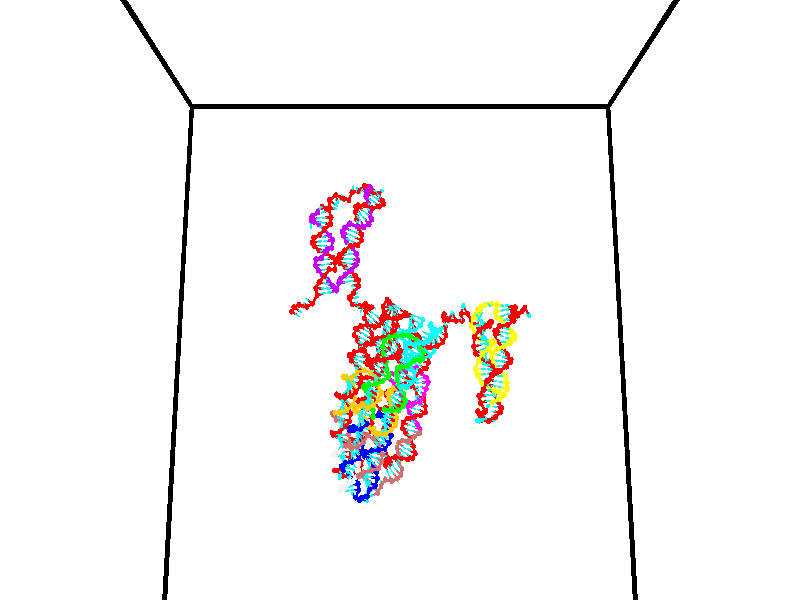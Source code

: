 // switches for output
#declare DRAW_BASES = 1; // possible values are 0, 1; only relevant for DNA ribbons
#declare DRAW_BASES_TYPE = 3; // possible values are 1, 2, 3; only relevant for DNA ribbons
#declare DRAW_FOG = 0; // set to 1 to enable fog

#include "colors.inc"

#include "transforms.inc"
background { rgb <1, 1, 1>}

#default {
   normal{
       ripples 0.25
       frequency 0.20
       turbulence 0.2
       lambda 5
   }
	finish {
		phong 0.1
		phong_size 40.
	}
}

// original window dimensions: 1024x640


// camera settings

camera {
	sky <0, 0.179814, -0.983701>
	up <0, 0.179814, -0.983701>
	right 1.6 * <1, 0, 0>
	location <35, 94.9851, 44.8844>
	look_at <35, 29.7336, 32.9568>
	direction <0, -65.2515, -11.9276>
	angle 67.0682
}


# declare cpy_camera_pos = <35, 94.9851, 44.8844>;
# if (DRAW_FOG = 1)
fog {
	fog_type 2
	up vnormalize(cpy_camera_pos)
	color rgbt<1,1,1,0.3>
	distance 1e-5
	fog_alt 3e-3
	fog_offset 56
}
# end


// LIGHTS

# declare lum = 6;
global_settings {
	ambient_light rgb lum * <0.05, 0.05, 0.05>
	max_trace_level 15
}# declare cpy_direct_light_amount = 0.25;
light_source
{	1000 * <-1, -1.16352, -0.803886>,
	rgb lum * cpy_direct_light_amount
	parallel
}

light_source
{	1000 * <1, 1.16352, 0.803886>,
	rgb lum * cpy_direct_light_amount
	parallel
}

// strand 0

// nucleotide -1

// particle -1
sphere {
	<24.109320, 35.034161, 34.911736> 0.250000
	pigment { color rgbt <1,0,0,0> }
	no_shadow
}
cylinder {
	<24.447021, 35.125732, 35.105572>,  <24.649643, 35.180676, 35.221874>, 0.100000
	pigment { color rgbt <1,0,0,0> }
	no_shadow
}
cylinder {
	<24.447021, 35.125732, 35.105572>,  <24.109320, 35.034161, 34.911736>, 0.100000
	pigment { color rgbt <1,0,0,0> }
	no_shadow
}

// particle -1
sphere {
	<24.447021, 35.125732, 35.105572> 0.100000
	pigment { color rgbt <1,0,0,0> }
	no_shadow
}
sphere {
	0, 1
	scale<0.080000,0.200000,0.300000>
	matrix <0.502832, -0.025477, -0.864009,
		-0.185452, 0.973109, -0.136623,
		0.844256, 0.228930, 0.484586,
		24.700298, 35.194412, 35.250946>
	pigment { color rgbt <0,1,1,0> }
	no_shadow
}
cylinder {
	<24.402416, 35.528950, 34.614208>,  <24.109320, 35.034161, 34.911736>, 0.130000
	pigment { color rgbt <1,0,0,0> }
	no_shadow
}

// nucleotide -1

// particle -1
sphere {
	<24.402416, 35.528950, 34.614208> 0.250000
	pigment { color rgbt <1,0,0,0> }
	no_shadow
}
cylinder {
	<24.718622, 35.353455, 34.785133>,  <24.908346, 35.248158, 34.887688>, 0.100000
	pigment { color rgbt <1,0,0,0> }
	no_shadow
}
cylinder {
	<24.718622, 35.353455, 34.785133>,  <24.402416, 35.528950, 34.614208>, 0.100000
	pigment { color rgbt <1,0,0,0> }
	no_shadow
}

// particle -1
sphere {
	<24.718622, 35.353455, 34.785133> 0.100000
	pigment { color rgbt <1,0,0,0> }
	no_shadow
}
sphere {
	0, 1
	scale<0.080000,0.200000,0.300000>
	matrix <0.485771, 0.024268, -0.873749,
		0.372974, 0.898289, 0.232309,
		0.790517, -0.438735, 0.427311,
		24.955778, 35.221832, 34.913326>
	pigment { color rgbt <0,1,1,0> }
	no_shadow
}
cylinder {
	<24.947966, 35.855278, 34.472389>,  <24.402416, 35.528950, 34.614208>, 0.130000
	pigment { color rgbt <1,0,0,0> }
	no_shadow
}

// nucleotide -1

// particle -1
sphere {
	<24.947966, 35.855278, 34.472389> 0.250000
	pigment { color rgbt <1,0,0,0> }
	no_shadow
}
cylinder {
	<25.080866, 35.482422, 34.529972>,  <25.160606, 35.258709, 34.564522>, 0.100000
	pigment { color rgbt <1,0,0,0> }
	no_shadow
}
cylinder {
	<25.080866, 35.482422, 34.529972>,  <24.947966, 35.855278, 34.472389>, 0.100000
	pigment { color rgbt <1,0,0,0> }
	no_shadow
}

// particle -1
sphere {
	<25.080866, 35.482422, 34.529972> 0.100000
	pigment { color rgbt <1,0,0,0> }
	no_shadow
}
sphere {
	0, 1
	scale<0.080000,0.200000,0.300000>
	matrix <0.488250, 0.039390, -0.871815,
		0.806983, 0.359948, 0.468205,
		0.332251, -0.932140, 0.143957,
		25.180542, 35.202782, 34.573158>
	pigment { color rgbt <0,1,1,0> }
	no_shadow
}
cylinder {
	<25.716825, 35.696911, 34.619644>,  <24.947966, 35.855278, 34.472389>, 0.130000
	pigment { color rgbt <1,0,0,0> }
	no_shadow
}

// nucleotide -1

// particle -1
sphere {
	<25.716825, 35.696911, 34.619644> 0.250000
	pigment { color rgbt <1,0,0,0> }
	no_shadow
}
cylinder {
	<25.539764, 35.396042, 34.424381>,  <25.433529, 35.215523, 34.307224>, 0.100000
	pigment { color rgbt <1,0,0,0> }
	no_shadow
}
cylinder {
	<25.539764, 35.396042, 34.424381>,  <25.716825, 35.696911, 34.619644>, 0.100000
	pigment { color rgbt <1,0,0,0> }
	no_shadow
}

// particle -1
sphere {
	<25.539764, 35.396042, 34.424381> 0.100000
	pigment { color rgbt <1,0,0,0> }
	no_shadow
}
sphere {
	0, 1
	scale<0.080000,0.200000,0.300000>
	matrix <0.616410, 0.140126, -0.774857,
		0.651229, -0.643898, 0.401618,
		-0.442652, -0.752170, -0.488159,
		25.406969, 35.170391, 34.277935>
	pigment { color rgbt <0,1,1,0> }
	no_shadow
}
cylinder {
	<26.231085, 35.364254, 34.286266>,  <25.716825, 35.696911, 34.619644>, 0.130000
	pigment { color rgbt <1,0,0,0> }
	no_shadow
}

// nucleotide -1

// particle -1
sphere {
	<26.231085, 35.364254, 34.286266> 0.250000
	pigment { color rgbt <1,0,0,0> }
	no_shadow
}
cylinder {
	<25.914364, 35.233051, 34.080177>,  <25.724331, 35.154327, 33.956524>, 0.100000
	pigment { color rgbt <1,0,0,0> }
	no_shadow
}
cylinder {
	<25.914364, 35.233051, 34.080177>,  <26.231085, 35.364254, 34.286266>, 0.100000
	pigment { color rgbt <1,0,0,0> }
	no_shadow
}

// particle -1
sphere {
	<25.914364, 35.233051, 34.080177> 0.100000
	pigment { color rgbt <1,0,0,0> }
	no_shadow
}
sphere {
	0, 1
	scale<0.080000,0.200000,0.300000>
	matrix <0.533152, 0.040364, -0.845056,
		0.297985, -0.943811, 0.142919,
		-0.791804, -0.328012, -0.515223,
		25.676823, 35.134647, 33.925610>
	pigment { color rgbt <0,1,1,0> }
	no_shadow
}
cylinder {
	<26.697723, 35.568588, 33.633347>,  <26.231085, 35.364254, 34.286266>, 0.130000
	pigment { color rgbt <1,0,0,0> }
	no_shadow
}

// nucleotide -1

// particle -1
sphere {
	<26.697723, 35.568588, 33.633347> 0.250000
	pigment { color rgbt <1,0,0,0> }
	no_shadow
}
cylinder {
	<27.060492, 35.721569, 33.562660>,  <27.278152, 35.813358, 33.520248>, 0.100000
	pigment { color rgbt <1,0,0,0> }
	no_shadow
}
cylinder {
	<27.060492, 35.721569, 33.562660>,  <26.697723, 35.568588, 33.633347>, 0.100000
	pigment { color rgbt <1,0,0,0> }
	no_shadow
}

// particle -1
sphere {
	<27.060492, 35.721569, 33.562660> 0.100000
	pigment { color rgbt <1,0,0,0> }
	no_shadow
}
sphere {
	0, 1
	scale<0.080000,0.200000,0.300000>
	matrix <-0.115896, -0.176788, -0.977402,
		-0.405049, 0.906905, -0.116008,
		0.906920, 0.382451, -0.176714,
		27.332567, 35.836304, 33.509647>
	pigment { color rgbt <0,1,1,0> }
	no_shadow
}
cylinder {
	<26.640846, 36.104656, 33.121120>,  <26.697723, 35.568588, 33.633347>, 0.130000
	pigment { color rgbt <1,0,0,0> }
	no_shadow
}

// nucleotide -1

// particle -1
sphere {
	<26.640846, 36.104656, 33.121120> 0.250000
	pigment { color rgbt <1,0,0,0> }
	no_shadow
}
cylinder {
	<27.011269, 35.954250, 33.108223>,  <27.233522, 35.864006, 33.100483>, 0.100000
	pigment { color rgbt <1,0,0,0> }
	no_shadow
}
cylinder {
	<27.011269, 35.954250, 33.108223>,  <26.640846, 36.104656, 33.121120>, 0.100000
	pigment { color rgbt <1,0,0,0> }
	no_shadow
}

// particle -1
sphere {
	<27.011269, 35.954250, 33.108223> 0.100000
	pigment { color rgbt <1,0,0,0> }
	no_shadow
}
sphere {
	0, 1
	scale<0.080000,0.200000,0.300000>
	matrix <-0.046744, -0.029502, -0.998471,
		0.374484, 0.926146, -0.044897,
		0.926054, -0.376010, -0.032244,
		27.289085, 35.841446, 33.098549>
	pigment { color rgbt <0,1,1,0> }
	no_shadow
}
cylinder {
	<26.999031, 36.581841, 32.729401>,  <26.640846, 36.104656, 33.121120>, 0.130000
	pigment { color rgbt <1,0,0,0> }
	no_shadow
}

// nucleotide -1

// particle -1
sphere {
	<26.999031, 36.581841, 32.729401> 0.250000
	pigment { color rgbt <1,0,0,0> }
	no_shadow
}
cylinder {
	<27.200294, 36.238705, 32.687538>,  <27.321053, 36.032825, 32.662422>, 0.100000
	pigment { color rgbt <1,0,0,0> }
	no_shadow
}
cylinder {
	<27.200294, 36.238705, 32.687538>,  <26.999031, 36.581841, 32.729401>, 0.100000
	pigment { color rgbt <1,0,0,0> }
	no_shadow
}

// particle -1
sphere {
	<27.200294, 36.238705, 32.687538> 0.100000
	pigment { color rgbt <1,0,0,0> }
	no_shadow
}
sphere {
	0, 1
	scale<0.080000,0.200000,0.300000>
	matrix <-0.021318, 0.108745, -0.993841,
		0.863932, 0.502289, 0.036428,
		0.503156, -0.857835, -0.104656,
		27.351242, 35.981354, 32.656143>
	pigment { color rgbt <0,1,1,0> }
	no_shadow
}
cylinder {
	<27.573051, 36.709091, 32.205830>,  <26.999031, 36.581841, 32.729401>, 0.130000
	pigment { color rgbt <1,0,0,0> }
	no_shadow
}

// nucleotide -1

// particle -1
sphere {
	<27.573051, 36.709091, 32.205830> 0.250000
	pigment { color rgbt <1,0,0,0> }
	no_shadow
}
cylinder {
	<27.560896, 36.309341, 32.213139>,  <27.553602, 36.069492, 32.217525>, 0.100000
	pigment { color rgbt <1,0,0,0> }
	no_shadow
}
cylinder {
	<27.560896, 36.309341, 32.213139>,  <27.573051, 36.709091, 32.205830>, 0.100000
	pigment { color rgbt <1,0,0,0> }
	no_shadow
}

// particle -1
sphere {
	<27.560896, 36.309341, 32.213139> 0.100000
	pigment { color rgbt <1,0,0,0> }
	no_shadow
}
sphere {
	0, 1
	scale<0.080000,0.200000,0.300000>
	matrix <-0.042745, -0.016968, -0.998942,
		0.998624, -0.031136, -0.042202,
		-0.030387, -0.999371, 0.018276,
		27.551781, 36.009529, 32.218620>
	pigment { color rgbt <0,1,1,0> }
	no_shadow
}
cylinder {
	<27.960995, 36.561874, 31.626343>,  <27.573051, 36.709091, 32.205830>, 0.130000
	pigment { color rgbt <1,0,0,0> }
	no_shadow
}

// nucleotide -1

// particle -1
sphere {
	<27.960995, 36.561874, 31.626343> 0.250000
	pigment { color rgbt <1,0,0,0> }
	no_shadow
}
cylinder {
	<27.817760, 36.199142, 31.715282>,  <27.731819, 35.981503, 31.768646>, 0.100000
	pigment { color rgbt <1,0,0,0> }
	no_shadow
}
cylinder {
	<27.817760, 36.199142, 31.715282>,  <27.960995, 36.561874, 31.626343>, 0.100000
	pigment { color rgbt <1,0,0,0> }
	no_shadow
}

// particle -1
sphere {
	<27.817760, 36.199142, 31.715282> 0.100000
	pigment { color rgbt <1,0,0,0> }
	no_shadow
}
sphere {
	0, 1
	scale<0.080000,0.200000,0.300000>
	matrix <0.094311, -0.272049, -0.957650,
		0.928914, -0.321951, 0.182940,
		-0.358085, -0.906828, 0.222347,
		27.710335, 35.927094, 31.781986>
	pigment { color rgbt <0,1,1,0> }
	no_shadow
}
cylinder {
	<28.491901, 36.039268, 31.531639>,  <27.960995, 36.561874, 31.626343>, 0.130000
	pigment { color rgbt <1,0,0,0> }
	no_shadow
}

// nucleotide -1

// particle -1
sphere {
	<28.491901, 36.039268, 31.531639> 0.250000
	pigment { color rgbt <1,0,0,0> }
	no_shadow
}
cylinder {
	<28.123226, 35.890625, 31.487097>,  <27.902021, 35.801441, 31.460371>, 0.100000
	pigment { color rgbt <1,0,0,0> }
	no_shadow
}
cylinder {
	<28.123226, 35.890625, 31.487097>,  <28.491901, 36.039268, 31.531639>, 0.100000
	pigment { color rgbt <1,0,0,0> }
	no_shadow
}

// particle -1
sphere {
	<28.123226, 35.890625, 31.487097> 0.100000
	pigment { color rgbt <1,0,0,0> }
	no_shadow
}
sphere {
	0, 1
	scale<0.080000,0.200000,0.300000>
	matrix <0.147494, -0.070187, -0.986569,
		0.358801, -0.925733, 0.119500,
		-0.921687, -0.371607, -0.111357,
		27.846720, 35.779144, 31.453690>
	pigment { color rgbt <0,1,1,0> }
	no_shadow
}
cylinder {
	<28.465466, 35.559811, 30.823334>,  <28.491901, 36.039268, 31.531639>, 0.130000
	pigment { color rgbt <1,0,0,0> }
	no_shadow
}

// nucleotide -1

// particle -1
sphere {
	<28.465466, 35.559811, 30.823334> 0.250000
	pigment { color rgbt <1,0,0,0> }
	no_shadow
}
cylinder {
	<28.075369, 35.600357, 30.901949>,  <27.841311, 35.624687, 30.949118>, 0.100000
	pigment { color rgbt <1,0,0,0> }
	no_shadow
}
cylinder {
	<28.075369, 35.600357, 30.901949>,  <28.465466, 35.559811, 30.823334>, 0.100000
	pigment { color rgbt <1,0,0,0> }
	no_shadow
}

// particle -1
sphere {
	<28.075369, 35.600357, 30.901949> 0.100000
	pigment { color rgbt <1,0,0,0> }
	no_shadow
}
sphere {
	0, 1
	scale<0.080000,0.200000,0.300000>
	matrix <-0.195012, 0.024829, -0.980487,
		-0.104270, -0.994539, -0.004446,
		-0.975243, 0.101368, 0.196536,
		27.782797, 35.630768, 30.960909>
	pigment { color rgbt <0,1,1,0> }
	no_shadow
}
cylinder {
	<28.141518, 35.114487, 30.271475>,  <28.465466, 35.559811, 30.823334>, 0.130000
	pigment { color rgbt <1,0,0,0> }
	no_shadow
}

// nucleotide -1

// particle -1
sphere {
	<28.141518, 35.114487, 30.271475> 0.250000
	pigment { color rgbt <1,0,0,0> }
	no_shadow
}
cylinder {
	<27.844717, 35.348328, 30.402733>,  <27.666637, 35.488632, 30.481487>, 0.100000
	pigment { color rgbt <1,0,0,0> }
	no_shadow
}
cylinder {
	<27.844717, 35.348328, 30.402733>,  <28.141518, 35.114487, 30.271475>, 0.100000
	pigment { color rgbt <1,0,0,0> }
	no_shadow
}

// particle -1
sphere {
	<27.844717, 35.348328, 30.402733> 0.100000
	pigment { color rgbt <1,0,0,0> }
	no_shadow
}
sphere {
	0, 1
	scale<0.080000,0.200000,0.300000>
	matrix <-0.258516, 0.202115, -0.944626,
		-0.618552, -0.785743, 0.001160,
		-0.741999, 0.584600, 0.328146,
		27.622118, 35.523708, 30.501177>
	pigment { color rgbt <0,1,1,0> }
	no_shadow
}
cylinder {
	<27.445492, 34.959801, 29.852552>,  <28.141518, 35.114487, 30.271475>, 0.130000
	pigment { color rgbt <1,0,0,0> }
	no_shadow
}

// nucleotide -1

// particle -1
sphere {
	<27.445492, 34.959801, 29.852552> 0.250000
	pigment { color rgbt <1,0,0,0> }
	no_shadow
}
cylinder {
	<27.387432, 35.328499, 29.996393>,  <27.352596, 35.549717, 30.082699>, 0.100000
	pigment { color rgbt <1,0,0,0> }
	no_shadow
}
cylinder {
	<27.387432, 35.328499, 29.996393>,  <27.445492, 34.959801, 29.852552>, 0.100000
	pigment { color rgbt <1,0,0,0> }
	no_shadow
}

// particle -1
sphere {
	<27.387432, 35.328499, 29.996393> 0.100000
	pigment { color rgbt <1,0,0,0> }
	no_shadow
}
sphere {
	0, 1
	scale<0.080000,0.200000,0.300000>
	matrix <-0.297208, 0.306048, -0.904435,
		-0.943716, -0.238156, 0.229527,
		-0.145150, 0.921746, 0.359604,
		27.343887, 35.605022, 30.104275>
	pigment { color rgbt <0,1,1,0> }
	no_shadow
}
cylinder {
	<26.729572, 35.179749, 29.673140>,  <27.445492, 34.959801, 29.852552>, 0.130000
	pigment { color rgbt <1,0,0,0> }
	no_shadow
}

// nucleotide -1

// particle -1
sphere {
	<26.729572, 35.179749, 29.673140> 0.250000
	pigment { color rgbt <1,0,0,0> }
	no_shadow
}
cylinder {
	<26.926945, 35.515522, 29.764244>,  <27.045368, 35.716988, 29.818907>, 0.100000
	pigment { color rgbt <1,0,0,0> }
	no_shadow
}
cylinder {
	<26.926945, 35.515522, 29.764244>,  <26.729572, 35.179749, 29.673140>, 0.100000
	pigment { color rgbt <1,0,0,0> }
	no_shadow
}

// particle -1
sphere {
	<26.926945, 35.515522, 29.764244> 0.100000
	pigment { color rgbt <1,0,0,0> }
	no_shadow
}
sphere {
	0, 1
	scale<0.080000,0.200000,0.300000>
	matrix <-0.304363, 0.411943, -0.858875,
		-0.814795, 0.354472, 0.458758,
		0.493429, 0.839436, 0.227761,
		27.074974, 35.767353, 29.832573>
	pigment { color rgbt <0,1,1,0> }
	no_shadow
}
cylinder {
	<26.307743, 35.783791, 29.421946>,  <26.729572, 35.179749, 29.673140>, 0.130000
	pigment { color rgbt <1,0,0,0> }
	no_shadow
}

// nucleotide -1

// particle -1
sphere {
	<26.307743, 35.783791, 29.421946> 0.250000
	pigment { color rgbt <1,0,0,0> }
	no_shadow
}
cylinder {
	<26.671047, 35.943752, 29.471163>,  <26.889030, 36.039730, 29.500692>, 0.100000
	pigment { color rgbt <1,0,0,0> }
	no_shadow
}
cylinder {
	<26.671047, 35.943752, 29.471163>,  <26.307743, 35.783791, 29.421946>, 0.100000
	pigment { color rgbt <1,0,0,0> }
	no_shadow
}

// particle -1
sphere {
	<26.671047, 35.943752, 29.471163> 0.100000
	pigment { color rgbt <1,0,0,0> }
	no_shadow
}
sphere {
	0, 1
	scale<0.080000,0.200000,0.300000>
	matrix <-0.142244, 0.571690, -0.808046,
		-0.393479, 0.716415, 0.576128,
		0.908263, 0.399900, 0.123042,
		26.943525, 36.063721, 29.508076>
	pigment { color rgbt <0,1,1,0> }
	no_shadow
}
cylinder {
	<26.237087, 36.584827, 29.364277>,  <26.307743, 35.783791, 29.421946>, 0.130000
	pigment { color rgbt <1,0,0,0> }
	no_shadow
}

// nucleotide -1

// particle -1
sphere {
	<26.237087, 36.584827, 29.364277> 0.250000
	pigment { color rgbt <1,0,0,0> }
	no_shadow
}
cylinder {
	<26.617493, 36.489788, 29.285162>,  <26.845736, 36.432762, 29.237694>, 0.100000
	pigment { color rgbt <1,0,0,0> }
	no_shadow
}
cylinder {
	<26.617493, 36.489788, 29.285162>,  <26.237087, 36.584827, 29.364277>, 0.100000
	pigment { color rgbt <1,0,0,0> }
	no_shadow
}

// particle -1
sphere {
	<26.617493, 36.489788, 29.285162> 0.100000
	pigment { color rgbt <1,0,0,0> }
	no_shadow
}
sphere {
	0, 1
	scale<0.080000,0.200000,0.300000>
	matrix <0.020454, 0.686732, -0.726623,
		0.308473, 0.686983, 0.657951,
		0.951013, -0.237601, -0.197786,
		26.902796, 36.418507, 29.225826>
	pigment { color rgbt <0,1,1,0> }
	no_shadow
}
cylinder {
	<26.480480, 37.225761, 29.116365>,  <26.237087, 36.584827, 29.364277>, 0.130000
	pigment { color rgbt <1,0,0,0> }
	no_shadow
}

// nucleotide -1

// particle -1
sphere {
	<26.480480, 37.225761, 29.116365> 0.250000
	pigment { color rgbt <1,0,0,0> }
	no_shadow
}
cylinder {
	<26.761383, 36.963623, 29.005112>,  <26.929924, 36.806339, 28.938358>, 0.100000
	pigment { color rgbt <1,0,0,0> }
	no_shadow
}
cylinder {
	<26.761383, 36.963623, 29.005112>,  <26.480480, 37.225761, 29.116365>, 0.100000
	pigment { color rgbt <1,0,0,0> }
	no_shadow
}

// particle -1
sphere {
	<26.761383, 36.963623, 29.005112> 0.100000
	pigment { color rgbt <1,0,0,0> }
	no_shadow
}
sphere {
	0, 1
	scale<0.080000,0.200000,0.300000>
	matrix <0.219139, 0.570698, -0.791380,
		0.677357, 0.494802, 0.544389,
		0.702257, -0.655343, -0.278136,
		26.972061, 36.767021, 28.921671>
	pigment { color rgbt <0,1,1,0> }
	no_shadow
}
cylinder {
	<27.123781, 37.589943, 28.964855>,  <26.480480, 37.225761, 29.116365>, 0.130000
	pigment { color rgbt <1,0,0,0> }
	no_shadow
}

// nucleotide -1

// particle -1
sphere {
	<27.123781, 37.589943, 28.964855> 0.250000
	pigment { color rgbt <1,0,0,0> }
	no_shadow
}
cylinder {
	<27.139908, 37.244720, 28.763458>,  <27.149584, 37.037586, 28.642620>, 0.100000
	pigment { color rgbt <1,0,0,0> }
	no_shadow
}
cylinder {
	<27.139908, 37.244720, 28.763458>,  <27.123781, 37.589943, 28.964855>, 0.100000
	pigment { color rgbt <1,0,0,0> }
	no_shadow
}

// particle -1
sphere {
	<27.139908, 37.244720, 28.763458> 0.100000
	pigment { color rgbt <1,0,0,0> }
	no_shadow
}
sphere {
	0, 1
	scale<0.080000,0.200000,0.300000>
	matrix <0.198700, 0.500762, -0.842470,
		0.979231, -0.066080, 0.191678,
		0.040315, -0.863059, -0.503492,
		27.152002, 36.985802, 28.612411>
	pigment { color rgbt <0,1,1,0> }
	no_shadow
}
cylinder {
	<27.621696, 37.736622, 28.503914>,  <27.123781, 37.589943, 28.964855>, 0.130000
	pigment { color rgbt <1,0,0,0> }
	no_shadow
}

// nucleotide -1

// particle -1
sphere {
	<27.621696, 37.736622, 28.503914> 0.250000
	pigment { color rgbt <1,0,0,0> }
	no_shadow
}
cylinder {
	<27.451832, 37.407143, 28.353615>,  <27.349913, 37.209454, 28.263435>, 0.100000
	pigment { color rgbt <1,0,0,0> }
	no_shadow
}
cylinder {
	<27.451832, 37.407143, 28.353615>,  <27.621696, 37.736622, 28.503914>, 0.100000
	pigment { color rgbt <1,0,0,0> }
	no_shadow
}

// particle -1
sphere {
	<27.451832, 37.407143, 28.353615> 0.100000
	pigment { color rgbt <1,0,0,0> }
	no_shadow
}
sphere {
	0, 1
	scale<0.080000,0.200000,0.300000>
	matrix <0.112162, 0.363969, -0.924634,
		0.898379, -0.434799, -0.062175,
		-0.424659, -0.823698, -0.375749,
		27.324434, 37.160034, 28.240891>
	pigment { color rgbt <0,1,1,0> }
	no_shadow
}
cylinder {
	<28.139595, 37.473972, 28.037563>,  <27.621696, 37.736622, 28.503914>, 0.130000
	pigment { color rgbt <1,0,0,0> }
	no_shadow
}

// nucleotide -1

// particle -1
sphere {
	<28.139595, 37.473972, 28.037563> 0.250000
	pigment { color rgbt <1,0,0,0> }
	no_shadow
}
cylinder {
	<27.773100, 37.341167, 27.947868>,  <27.553204, 37.261486, 27.894053>, 0.100000
	pigment { color rgbt <1,0,0,0> }
	no_shadow
}
cylinder {
	<27.773100, 37.341167, 27.947868>,  <28.139595, 37.473972, 28.037563>, 0.100000
	pigment { color rgbt <1,0,0,0> }
	no_shadow
}

// particle -1
sphere {
	<27.773100, 37.341167, 27.947868> 0.100000
	pigment { color rgbt <1,0,0,0> }
	no_shadow
}
sphere {
	0, 1
	scale<0.080000,0.200000,0.300000>
	matrix <0.116630, 0.314420, -0.942092,
		0.383289, -0.889331, -0.249360,
		-0.916235, -0.332011, -0.224236,
		27.498230, 37.241566, 27.880598>
	pigment { color rgbt <0,1,1,0> }
	no_shadow
}
cylinder {
	<28.137543, 37.166668, 27.355566>,  <28.139595, 37.473972, 28.037563>, 0.130000
	pigment { color rgbt <1,0,0,0> }
	no_shadow
}

// nucleotide -1

// particle -1
sphere {
	<28.137543, 37.166668, 27.355566> 0.250000
	pigment { color rgbt <1,0,0,0> }
	no_shadow
}
cylinder {
	<27.748396, 37.248474, 27.398842>,  <27.514908, 37.297558, 27.424807>, 0.100000
	pigment { color rgbt <1,0,0,0> }
	no_shadow
}
cylinder {
	<27.748396, 37.248474, 27.398842>,  <28.137543, 37.166668, 27.355566>, 0.100000
	pigment { color rgbt <1,0,0,0> }
	no_shadow
}

// particle -1
sphere {
	<27.748396, 37.248474, 27.398842> 0.100000
	pigment { color rgbt <1,0,0,0> }
	no_shadow
}
sphere {
	0, 1
	scale<0.080000,0.200000,0.300000>
	matrix <-0.032069, 0.343884, -0.938464,
		-0.229139, -0.916469, -0.327994,
		-0.972865, 0.204520, 0.108188,
		27.456535, 37.309830, 27.431297>
	pigment { color rgbt <0,1,1,0> }
	no_shadow
}
cylinder {
	<27.907627, 37.061054, 26.687414>,  <28.137543, 37.166668, 27.355566>, 0.130000
	pigment { color rgbt <1,0,0,0> }
	no_shadow
}

// nucleotide -1

// particle -1
sphere {
	<27.907627, 37.061054, 26.687414> 0.250000
	pigment { color rgbt <1,0,0,0> }
	no_shadow
}
cylinder {
	<27.610487, 37.265682, 26.860144>,  <27.432203, 37.388458, 26.963781>, 0.100000
	pigment { color rgbt <1,0,0,0> }
	no_shadow
}
cylinder {
	<27.610487, 37.265682, 26.860144>,  <27.907627, 37.061054, 26.687414>, 0.100000
	pigment { color rgbt <1,0,0,0> }
	no_shadow
}

// particle -1
sphere {
	<27.610487, 37.265682, 26.860144> 0.100000
	pigment { color rgbt <1,0,0,0> }
	no_shadow
}
sphere {
	0, 1
	scale<0.080000,0.200000,0.300000>
	matrix <-0.199623, 0.446424, -0.872271,
		-0.639004, -0.734167, -0.229504,
		-0.742849, 0.511571, 0.431823,
		27.387632, 37.419155, 26.989691>
	pigment { color rgbt <0,1,1,0> }
	no_shadow
}
cylinder {
	<27.189188, 36.857948, 26.336987>,  <27.907627, 37.061054, 26.687414>, 0.130000
	pigment { color rgbt <1,0,0,0> }
	no_shadow
}

// nucleotide -1

// particle -1
sphere {
	<27.189188, 36.857948, 26.336987> 0.250000
	pigment { color rgbt <1,0,0,0> }
	no_shadow
}
cylinder {
	<27.156786, 37.229691, 26.481066>,  <27.137344, 37.452736, 26.567513>, 0.100000
	pigment { color rgbt <1,0,0,0> }
	no_shadow
}
cylinder {
	<27.156786, 37.229691, 26.481066>,  <27.189188, 36.857948, 26.336987>, 0.100000
	pigment { color rgbt <1,0,0,0> }
	no_shadow
}

// particle -1
sphere {
	<27.156786, 37.229691, 26.481066> 0.100000
	pigment { color rgbt <1,0,0,0> }
	no_shadow
}
sphere {
	0, 1
	scale<0.080000,0.200000,0.300000>
	matrix <-0.073201, 0.354861, -0.932049,
		-0.994022, -0.101867, 0.039284,
		-0.081005, 0.929353, 0.360196,
		27.132484, 37.508495, 26.589125>
	pigment { color rgbt <0,1,1,0> }
	no_shadow
}
cylinder {
	<27.905140, 36.438694, 26.341743>,  <27.189188, 36.857948, 26.336987>, 0.130000
	pigment { color rgbt <1,0,0,0> }
	no_shadow
}

// nucleotide -1

// particle -1
sphere {
	<27.905140, 36.438694, 26.341743> 0.250000
	pigment { color rgbt <1,0,0,0> }
	no_shadow
}
cylinder {
	<28.227280, 36.659264, 26.428776>,  <28.420563, 36.791607, 26.480995>, 0.100000
	pigment { color rgbt <1,0,0,0> }
	no_shadow
}
cylinder {
	<28.227280, 36.659264, 26.428776>,  <27.905140, 36.438694, 26.341743>, 0.100000
	pigment { color rgbt <1,0,0,0> }
	no_shadow
}

// particle -1
sphere {
	<28.227280, 36.659264, 26.428776> 0.100000
	pigment { color rgbt <1,0,0,0> }
	no_shadow
}
sphere {
	0, 1
	scale<0.080000,0.200000,0.300000>
	matrix <0.344501, -0.136662, -0.928786,
		-0.482422, 0.822953, -0.300028,
		0.805349, 0.551427, 0.217579,
		28.468885, 36.824692, 26.494049>
	pigment { color rgbt <0,1,1,0> }
	no_shadow
}
cylinder {
	<27.935680, 36.938477, 25.774618>,  <27.905140, 36.438694, 26.341743>, 0.130000
	pigment { color rgbt <1,0,0,0> }
	no_shadow
}

// nucleotide -1

// particle -1
sphere {
	<27.935680, 36.938477, 25.774618> 0.250000
	pigment { color rgbt <1,0,0,0> }
	no_shadow
}
cylinder {
	<28.263258, 36.806946, 25.962748>,  <28.459805, 36.728027, 26.075626>, 0.100000
	pigment { color rgbt <1,0,0,0> }
	no_shadow
}
cylinder {
	<28.263258, 36.806946, 25.962748>,  <27.935680, 36.938477, 25.774618>, 0.100000
	pigment { color rgbt <1,0,0,0> }
	no_shadow
}

// particle -1
sphere {
	<28.263258, 36.806946, 25.962748> 0.100000
	pigment { color rgbt <1,0,0,0> }
	no_shadow
}
sphere {
	0, 1
	scale<0.080000,0.200000,0.300000>
	matrix <0.330672, -0.399446, -0.855043,
		0.469027, 0.855756, -0.218391,
		0.818944, -0.328823, 0.470326,
		28.508942, 36.708298, 26.103846>
	pigment { color rgbt <0,1,1,0> }
	no_shadow
}
cylinder {
	<28.595337, 37.183506, 25.423548>,  <27.935680, 36.938477, 25.774618>, 0.130000
	pigment { color rgbt <1,0,0,0> }
	no_shadow
}

// nucleotide -1

// particle -1
sphere {
	<28.595337, 37.183506, 25.423548> 0.250000
	pigment { color rgbt <1,0,0,0> }
	no_shadow
}
cylinder {
	<28.635555, 36.836555, 25.618504>,  <28.659687, 36.628384, 25.735477>, 0.100000
	pigment { color rgbt <1,0,0,0> }
	no_shadow
}
cylinder {
	<28.635555, 36.836555, 25.618504>,  <28.595337, 37.183506, 25.423548>, 0.100000
	pigment { color rgbt <1,0,0,0> }
	no_shadow
}

// particle -1
sphere {
	<28.635555, 36.836555, 25.618504> 0.100000
	pigment { color rgbt <1,0,0,0> }
	no_shadow
}
sphere {
	0, 1
	scale<0.080000,0.200000,0.300000>
	matrix <0.388350, -0.416797, -0.821866,
		0.916010, 0.271914, 0.294938,
		0.100547, -0.867377, 0.487388,
		28.665720, 36.576344, 25.764721>
	pigment { color rgbt <0,1,1,0> }
	no_shadow
}
cylinder {
	<29.370266, 36.967766, 25.678553>,  <28.595337, 37.183506, 25.423548>, 0.130000
	pigment { color rgbt <1,0,0,0> }
	no_shadow
}

// nucleotide -1

// particle -1
sphere {
	<29.370266, 36.967766, 25.678553> 0.250000
	pigment { color rgbt <1,0,0,0> }
	no_shadow
}
cylinder {
	<29.146664, 36.647934, 25.590748>,  <29.012501, 36.456036, 25.538065>, 0.100000
	pigment { color rgbt <1,0,0,0> }
	no_shadow
}
cylinder {
	<29.146664, 36.647934, 25.590748>,  <29.370266, 36.967766, 25.678553>, 0.100000
	pigment { color rgbt <1,0,0,0> }
	no_shadow
}

// particle -1
sphere {
	<29.146664, 36.647934, 25.590748> 0.100000
	pigment { color rgbt <1,0,0,0> }
	no_shadow
}
sphere {
	0, 1
	scale<0.080000,0.200000,0.300000>
	matrix <0.613653, -0.220915, -0.758041,
		0.557620, -0.558455, 0.614157,
		-0.559008, -0.799578, -0.219511,
		28.978962, 36.408062, 25.524895>
	pigment { color rgbt <0,1,1,0> }
	no_shadow
}
cylinder {
	<29.825769, 36.322273, 25.610010>,  <29.370266, 36.967766, 25.678553>, 0.130000
	pigment { color rgbt <1,0,0,0> }
	no_shadow
}

// nucleotide -1

// particle -1
sphere {
	<29.825769, 36.322273, 25.610010> 0.250000
	pigment { color rgbt <1,0,0,0> }
	no_shadow
}
cylinder {
	<29.490772, 36.259911, 25.400517>,  <29.289774, 36.222492, 25.274820>, 0.100000
	pigment { color rgbt <1,0,0,0> }
	no_shadow
}
cylinder {
	<29.490772, 36.259911, 25.400517>,  <29.825769, 36.322273, 25.610010>, 0.100000
	pigment { color rgbt <1,0,0,0> }
	no_shadow
}

// particle -1
sphere {
	<29.490772, 36.259911, 25.400517> 0.100000
	pigment { color rgbt <1,0,0,0> }
	no_shadow
}
sphere {
	0, 1
	scale<0.080000,0.200000,0.300000>
	matrix <0.545788, -0.285705, -0.787711,
		-0.026828, -0.945551, 0.324366,
		-0.837494, -0.155903, -0.523735,
		29.239525, 36.213139, 25.243397>
	pigment { color rgbt <0,1,1,0> }
	no_shadow
}
cylinder {
	<30.125002, 36.467354, 24.968542>,  <29.825769, 36.322273, 25.610010>, 0.130000
	pigment { color rgbt <1,0,0,0> }
	no_shadow
}

// nucleotide -1

// particle -1
sphere {
	<30.125002, 36.467354, 24.968542> 0.250000
	pigment { color rgbt <1,0,0,0> }
	no_shadow
}
cylinder {
	<30.207621, 36.845505, 24.867668>,  <30.257193, 37.072395, 24.807144>, 0.100000
	pigment { color rgbt <1,0,0,0> }
	no_shadow
}
cylinder {
	<30.207621, 36.845505, 24.867668>,  <30.125002, 36.467354, 24.968542>, 0.100000
	pigment { color rgbt <1,0,0,0> }
	no_shadow
}

// particle -1
sphere {
	<30.207621, 36.845505, 24.867668> 0.100000
	pigment { color rgbt <1,0,0,0> }
	no_shadow
}
sphere {
	0, 1
	scale<0.080000,0.200000,0.300000>
	matrix <0.910169, -0.091057, 0.404104,
		0.359068, -0.312999, -0.879262,
		0.206547, 0.945378, -0.252187,
		30.269585, 37.129120, 24.792011>
	pigment { color rgbt <0,1,1,0> }
	no_shadow
}
cylinder {
	<30.824474, 36.513783, 24.845469>,  <30.125002, 36.467354, 24.968542>, 0.130000
	pigment { color rgbt <1,0,0,0> }
	no_shadow
}

// nucleotide -1

// particle -1
sphere {
	<30.824474, 36.513783, 24.845469> 0.250000
	pigment { color rgbt <1,0,0,0> }
	no_shadow
}
cylinder {
	<30.740093, 36.900928, 24.900209>,  <30.689465, 37.133217, 24.933054>, 0.100000
	pigment { color rgbt <1,0,0,0> }
	no_shadow
}
cylinder {
	<30.740093, 36.900928, 24.900209>,  <30.824474, 36.513783, 24.845469>, 0.100000
	pigment { color rgbt <1,0,0,0> }
	no_shadow
}

// particle -1
sphere {
	<30.740093, 36.900928, 24.900209> 0.100000
	pigment { color rgbt <1,0,0,0> }
	no_shadow
}
sphere {
	0, 1
	scale<0.080000,0.200000,0.300000>
	matrix <0.916010, 0.146868, 0.373304,
		0.341210, 0.204109, -0.917560,
		-0.210955, 0.967869, 0.136853,
		30.676807, 37.191288, 24.941265>
	pigment { color rgbt <0,1,1,0> }
	no_shadow
}
cylinder {
	<31.421835, 36.814476, 24.494087>,  <30.824474, 36.513783, 24.845469>, 0.130000
	pigment { color rgbt <1,0,0,0> }
	no_shadow
}

// nucleotide -1

// particle -1
sphere {
	<31.421835, 36.814476, 24.494087> 0.250000
	pigment { color rgbt <1,0,0,0> }
	no_shadow
}
cylinder {
	<31.248938, 36.979359, 24.814899>,  <31.145199, 37.078289, 25.007387>, 0.100000
	pigment { color rgbt <1,0,0,0> }
	no_shadow
}
cylinder {
	<31.248938, 36.979359, 24.814899>,  <31.421835, 36.814476, 24.494087>, 0.100000
	pigment { color rgbt <1,0,0,0> }
	no_shadow
}

// particle -1
sphere {
	<31.248938, 36.979359, 24.814899> 0.100000
	pigment { color rgbt <1,0,0,0> }
	no_shadow
}
sphere {
	0, 1
	scale<0.080000,0.200000,0.300000>
	matrix <0.825846, -0.176225, 0.535652,
		0.362136, 0.893886, -0.264244,
		-0.432245, 0.412204, 0.802030,
		31.119265, 37.103020, 25.055508>
	pigment { color rgbt <0,1,1,0> }
	no_shadow
}
cylinder {
	<31.805548, 37.347637, 24.755808>,  <31.421835, 36.814476, 24.494087>, 0.130000
	pigment { color rgbt <1,0,0,0> }
	no_shadow
}

// nucleotide -1

// particle -1
sphere {
	<31.805548, 37.347637, 24.755808> 0.250000
	pigment { color rgbt <1,0,0,0> }
	no_shadow
}
cylinder {
	<31.609671, 37.167774, 25.054609>,  <31.492146, 37.059856, 25.233891>, 0.100000
	pigment { color rgbt <1,0,0,0> }
	no_shadow
}
cylinder {
	<31.609671, 37.167774, 25.054609>,  <31.805548, 37.347637, 24.755808>, 0.100000
	pigment { color rgbt <1,0,0,0> }
	no_shadow
}

// particle -1
sphere {
	<31.609671, 37.167774, 25.054609> 0.100000
	pigment { color rgbt <1,0,0,0> }
	no_shadow
}
sphere {
	0, 1
	scale<0.080000,0.200000,0.300000>
	matrix <0.825709, 0.035985, 0.562947,
		-0.280013, 0.892477, 0.353664,
		-0.489690, -0.449656, 0.747002,
		31.462763, 37.032879, 25.278709>
	pigment { color rgbt <0,1,1,0> }
	no_shadow
}
cylinder {
	<32.113056, 37.702374, 25.366413>,  <31.805548, 37.347637, 24.755808>, 0.130000
	pigment { color rgbt <1,0,0,0> }
	no_shadow
}

// nucleotide -1

// particle -1
sphere {
	<32.113056, 37.702374, 25.366413> 0.250000
	pigment { color rgbt <1,0,0,0> }
	no_shadow
}
cylinder {
	<31.926954, 37.358910, 25.452429>,  <31.815294, 37.152832, 25.504038>, 0.100000
	pigment { color rgbt <1,0,0,0> }
	no_shadow
}
cylinder {
	<31.926954, 37.358910, 25.452429>,  <32.113056, 37.702374, 25.366413>, 0.100000
	pigment { color rgbt <1,0,0,0> }
	no_shadow
}

// particle -1
sphere {
	<31.926954, 37.358910, 25.452429> 0.100000
	pigment { color rgbt <1,0,0,0> }
	no_shadow
}
sphere {
	0, 1
	scale<0.080000,0.200000,0.300000>
	matrix <0.741418, -0.245300, 0.624602,
		-0.483572, 0.450031, 0.750753,
		-0.465250, -0.858661, 0.215041,
		31.787378, 37.101311, 25.516941>
	pigment { color rgbt <0,1,1,0> }
	no_shadow
}
cylinder {
	<32.827019, 37.804543, 25.545156>,  <32.113056, 37.702374, 25.366413>, 0.130000
	pigment { color rgbt <1,0,0,0> }
	no_shadow
}

// nucleotide -1

// particle -1
sphere {
	<32.827019, 37.804543, 25.545156> 0.250000
	pigment { color rgbt <1,0,0,0> }
	no_shadow
}
cylinder {
	<33.042072, 38.140640, 25.517073>,  <33.171104, 38.342300, 25.500223>, 0.100000
	pigment { color rgbt <1,0,0,0> }
	no_shadow
}
cylinder {
	<33.042072, 38.140640, 25.517073>,  <32.827019, 37.804543, 25.545156>, 0.100000
	pigment { color rgbt <1,0,0,0> }
	no_shadow
}

// particle -1
sphere {
	<33.042072, 38.140640, 25.517073> 0.100000
	pigment { color rgbt <1,0,0,0> }
	no_shadow
}
sphere {
	0, 1
	scale<0.080000,0.200000,0.300000>
	matrix <-0.393556, 0.323714, 0.860420,
		0.745695, -0.434961, 0.504725,
		0.537635, 0.840249, -0.070210,
		33.203362, 38.392715, 25.496010>
	pigment { color rgbt <0,1,1,0> }
	no_shadow
}
cylinder {
	<33.257702, 37.837452, 26.157446>,  <32.827019, 37.804543, 25.545156>, 0.130000
	pigment { color rgbt <1,0,0,0> }
	no_shadow
}

// nucleotide -1

// particle -1
sphere {
	<33.257702, 37.837452, 26.157446> 0.250000
	pigment { color rgbt <1,0,0,0> }
	no_shadow
}
cylinder {
	<33.065670, 38.147339, 25.992847>,  <32.950451, 38.333271, 25.894089>, 0.100000
	pigment { color rgbt <1,0,0,0> }
	no_shadow
}
cylinder {
	<33.065670, 38.147339, 25.992847>,  <33.257702, 37.837452, 26.157446>, 0.100000
	pigment { color rgbt <1,0,0,0> }
	no_shadow
}

// particle -1
sphere {
	<33.065670, 38.147339, 25.992847> 0.100000
	pigment { color rgbt <1,0,0,0> }
	no_shadow
}
sphere {
	0, 1
	scale<0.080000,0.200000,0.300000>
	matrix <-0.592766, 0.059290, 0.803190,
		0.646644, 0.629520, 0.430763,
		-0.480084, 0.774719, -0.411498,
		32.921646, 38.379753, 25.869398>
	pigment { color rgbt <0,1,1,0> }
	no_shadow
}
cylinder {
	<33.389519, 38.400963, 26.614553>,  <33.257702, 37.837452, 26.157446>, 0.130000
	pigment { color rgbt <1,0,0,0> }
	no_shadow
}

// nucleotide -1

// particle -1
sphere {
	<33.389519, 38.400963, 26.614553> 0.250000
	pigment { color rgbt <1,0,0,0> }
	no_shadow
}
cylinder {
	<33.060120, 38.476902, 26.400705>,  <32.862480, 38.522465, 26.272396>, 0.100000
	pigment { color rgbt <1,0,0,0> }
	no_shadow
}
cylinder {
	<33.060120, 38.476902, 26.400705>,  <33.389519, 38.400963, 26.614553>, 0.100000
	pigment { color rgbt <1,0,0,0> }
	no_shadow
}

// particle -1
sphere {
	<33.060120, 38.476902, 26.400705> 0.100000
	pigment { color rgbt <1,0,0,0> }
	no_shadow
}
sphere {
	0, 1
	scale<0.080000,0.200000,0.300000>
	matrix <-0.509441, 0.167236, 0.844098,
		0.249656, 0.967466, -0.041003,
		-0.823493, 0.189846, -0.534619,
		32.813072, 38.533855, 26.240320>
	pigment { color rgbt <0,1,1,0> }
	no_shadow
}
cylinder {
	<33.014267, 38.971481, 26.998739>,  <33.389519, 38.400963, 26.614553>, 0.130000
	pigment { color rgbt <1,0,0,0> }
	no_shadow
}

// nucleotide -1

// particle -1
sphere {
	<33.014267, 38.971481, 26.998739> 0.250000
	pigment { color rgbt <1,0,0,0> }
	no_shadow
}
cylinder {
	<32.749077, 38.785358, 26.764151>,  <32.589962, 38.673683, 26.623398>, 0.100000
	pigment { color rgbt <1,0,0,0> }
	no_shadow
}
cylinder {
	<32.749077, 38.785358, 26.764151>,  <33.014267, 38.971481, 26.998739>, 0.100000
	pigment { color rgbt <1,0,0,0> }
	no_shadow
}

// particle -1
sphere {
	<32.749077, 38.785358, 26.764151> 0.100000
	pigment { color rgbt <1,0,0,0> }
	no_shadow
}
sphere {
	0, 1
	scale<0.080000,0.200000,0.300000>
	matrix <-0.632173, -0.071674, 0.771505,
		-0.401024, 0.882241, -0.246639,
		-0.662976, -0.465310, -0.586472,
		32.550182, 38.645767, 26.588209>
	pigment { color rgbt <0,1,1,0> }
	no_shadow
}
cylinder {
	<32.340908, 39.264332, 27.240204>,  <33.014267, 38.971481, 26.998739>, 0.130000
	pigment { color rgbt <1,0,0,0> }
	no_shadow
}

// nucleotide -1

// particle -1
sphere {
	<32.340908, 39.264332, 27.240204> 0.250000
	pigment { color rgbt <1,0,0,0> }
	no_shadow
}
cylinder {
	<32.258369, 38.946537, 27.011745>,  <32.208847, 38.755859, 26.874670>, 0.100000
	pigment { color rgbt <1,0,0,0> }
	no_shadow
}
cylinder {
	<32.258369, 38.946537, 27.011745>,  <32.340908, 39.264332, 27.240204>, 0.100000
	pigment { color rgbt <1,0,0,0> }
	no_shadow
}

// particle -1
sphere {
	<32.258369, 38.946537, 27.011745> 0.100000
	pigment { color rgbt <1,0,0,0> }
	no_shadow
}
sphere {
	0, 1
	scale<0.080000,0.200000,0.300000>
	matrix <-0.771734, -0.226705, 0.594165,
		-0.601539, 0.563376, -0.566355,
		-0.206343, -0.794489, -0.571149,
		32.196468, 38.708191, 26.840401>
	pigment { color rgbt <0,1,1,0> }
	no_shadow
}
cylinder {
	<31.629704, 39.379547, 26.986801>,  <32.340908, 39.264332, 27.240204>, 0.130000
	pigment { color rgbt <1,0,0,0> }
	no_shadow
}

// nucleotide -1

// particle -1
sphere {
	<31.629704, 39.379547, 26.986801> 0.250000
	pigment { color rgbt <1,0,0,0> }
	no_shadow
}
cylinder {
	<31.720566, 38.990013, 26.983908>,  <31.775084, 38.756294, 26.982172>, 0.100000
	pigment { color rgbt <1,0,0,0> }
	no_shadow
}
cylinder {
	<31.720566, 38.990013, 26.983908>,  <31.629704, 39.379547, 26.986801>, 0.100000
	pigment { color rgbt <1,0,0,0> }
	no_shadow
}

// particle -1
sphere {
	<31.720566, 38.990013, 26.983908> 0.100000
	pigment { color rgbt <1,0,0,0> }
	no_shadow
}
sphere {
	0, 1
	scale<0.080000,0.200000,0.300000>
	matrix <-0.689726, -0.166120, 0.704757,
		-0.687516, -0.155102, -0.709412,
		0.227157, -0.973832, -0.007232,
		31.788713, 38.697865, 26.981739>
	pigment { color rgbt <0,1,1,0> }
	no_shadow
}
cylinder {
	<30.948473, 39.058468, 26.939472>,  <31.629704, 39.379547, 26.986801>, 0.130000
	pigment { color rgbt <1,0,0,0> }
	no_shadow
}

// nucleotide -1

// particle -1
sphere {
	<30.948473, 39.058468, 26.939472> 0.250000
	pigment { color rgbt <1,0,0,0> }
	no_shadow
}
cylinder {
	<31.177988, 38.753101, 27.058104>,  <31.315697, 38.569881, 27.129282>, 0.100000
	pigment { color rgbt <1,0,0,0> }
	no_shadow
}
cylinder {
	<31.177988, 38.753101, 27.058104>,  <30.948473, 39.058468, 26.939472>, 0.100000
	pigment { color rgbt <1,0,0,0> }
	no_shadow
}

// particle -1
sphere {
	<31.177988, 38.753101, 27.058104> 0.100000
	pigment { color rgbt <1,0,0,0> }
	no_shadow
}
sphere {
	0, 1
	scale<0.080000,0.200000,0.300000>
	matrix <-0.711276, -0.284972, 0.642555,
		-0.406021, -0.579641, -0.706515,
		0.573788, -0.763418, 0.296580,
		31.350124, 38.524075, 27.147078>
	pigment { color rgbt <0,1,1,0> }
	no_shadow
}
cylinder {
	<30.660074, 38.294544, 26.789986>,  <30.948473, 39.058468, 26.939472>, 0.130000
	pigment { color rgbt <1,0,0,0> }
	no_shadow
}

// nucleotide -1

// particle -1
sphere {
	<30.660074, 38.294544, 26.789986> 0.250000
	pigment { color rgbt <1,0,0,0> }
	no_shadow
}
cylinder {
	<30.903372, 38.276295, 27.106960>,  <31.049351, 38.265347, 27.297146>, 0.100000
	pigment { color rgbt <1,0,0,0> }
	no_shadow
}
cylinder {
	<30.903372, 38.276295, 27.106960>,  <30.660074, 38.294544, 26.789986>, 0.100000
	pigment { color rgbt <1,0,0,0> }
	no_shadow
}

// particle -1
sphere {
	<30.903372, 38.276295, 27.106960> 0.100000
	pigment { color rgbt <1,0,0,0> }
	no_shadow
}
sphere {
	0, 1
	scale<0.080000,0.200000,0.300000>
	matrix <-0.739295, -0.395968, 0.544658,
		0.288929, -0.917130, -0.274576,
		0.608245, -0.045625, 0.792437,
		31.085846, 38.262608, 27.344692>
	pigment { color rgbt <0,1,1,0> }
	no_shadow
}
cylinder {
	<30.565321, 37.608410, 27.031837>,  <30.660074, 38.294544, 26.789986>, 0.130000
	pigment { color rgbt <1,0,0,0> }
	no_shadow
}

// nucleotide -1

// particle -1
sphere {
	<30.565321, 37.608410, 27.031837> 0.250000
	pigment { color rgbt <1,0,0,0> }
	no_shadow
}
cylinder {
	<30.761499, 37.787659, 27.330809>,  <30.879208, 37.895210, 27.510191>, 0.100000
	pigment { color rgbt <1,0,0,0> }
	no_shadow
}
cylinder {
	<30.761499, 37.787659, 27.330809>,  <30.565321, 37.608410, 27.031837>, 0.100000
	pigment { color rgbt <1,0,0,0> }
	no_shadow
}

// particle -1
sphere {
	<30.761499, 37.787659, 27.330809> 0.100000
	pigment { color rgbt <1,0,0,0> }
	no_shadow
}
sphere {
	0, 1
	scale<0.080000,0.200000,0.300000>
	matrix <-0.668994, -0.356036, 0.652445,
		0.558488, -0.820014, 0.125176,
		0.490447, 0.448125, 0.747426,
		30.908634, 37.922096, 27.555037>
	pigment { color rgbt <0,1,1,0> }
	no_shadow
}
cylinder {
	<30.703474, 37.063141, 27.509327>,  <30.565321, 37.608410, 27.031837>, 0.130000
	pigment { color rgbt <1,0,0,0> }
	no_shadow
}

// nucleotide -1

// particle -1
sphere {
	<30.703474, 37.063141, 27.509327> 0.250000
	pigment { color rgbt <1,0,0,0> }
	no_shadow
}
cylinder {
	<30.751308, 37.397221, 27.724041>,  <30.780008, 37.597668, 27.852869>, 0.100000
	pigment { color rgbt <1,0,0,0> }
	no_shadow
}
cylinder {
	<30.751308, 37.397221, 27.724041>,  <30.703474, 37.063141, 27.509327>, 0.100000
	pigment { color rgbt <1,0,0,0> }
	no_shadow
}

// particle -1
sphere {
	<30.751308, 37.397221, 27.724041> 0.100000
	pigment { color rgbt <1,0,0,0> }
	no_shadow
}
sphere {
	0, 1
	scale<0.080000,0.200000,0.300000>
	matrix <-0.634360, -0.351631, 0.688435,
		0.763732, -0.422843, 0.487768,
		0.119585, 0.835200, 0.536786,
		30.787184, 37.647781, 27.885077>
	pigment { color rgbt <0,1,1,0> }
	no_shadow
}
cylinder {
	<30.929411, 36.871277, 28.205715>,  <30.703474, 37.063141, 27.509327>, 0.130000
	pigment { color rgbt <1,0,0,0> }
	no_shadow
}

// nucleotide -1

// particle -1
sphere {
	<30.929411, 36.871277, 28.205715> 0.250000
	pigment { color rgbt <1,0,0,0> }
	no_shadow
}
cylinder {
	<30.799566, 37.246502, 28.254143>,  <30.721659, 37.471638, 28.283199>, 0.100000
	pigment { color rgbt <1,0,0,0> }
	no_shadow
}
cylinder {
	<30.799566, 37.246502, 28.254143>,  <30.929411, 36.871277, 28.205715>, 0.100000
	pigment { color rgbt <1,0,0,0> }
	no_shadow
}

// particle -1
sphere {
	<30.799566, 37.246502, 28.254143> 0.100000
	pigment { color rgbt <1,0,0,0> }
	no_shadow
}
sphere {
	0, 1
	scale<0.080000,0.200000,0.300000>
	matrix <-0.371424, -0.244141, 0.895790,
		0.869868, 0.245817, 0.427672,
		-0.324612, 0.938067, 0.121068,
		30.702183, 37.527924, 28.290462>
	pigment { color rgbt <0,1,1,0> }
	no_shadow
}
cylinder {
	<31.218285, 37.109573, 28.828190>,  <30.929411, 36.871277, 28.205715>, 0.130000
	pigment { color rgbt <1,0,0,0> }
	no_shadow
}

// nucleotide -1

// particle -1
sphere {
	<31.218285, 37.109573, 28.828190> 0.250000
	pigment { color rgbt <1,0,0,0> }
	no_shadow
}
cylinder {
	<30.906496, 37.353962, 28.772856>,  <30.719423, 37.500595, 28.739655>, 0.100000
	pigment { color rgbt <1,0,0,0> }
	no_shadow
}
cylinder {
	<30.906496, 37.353962, 28.772856>,  <31.218285, 37.109573, 28.828190>, 0.100000
	pigment { color rgbt <1,0,0,0> }
	no_shadow
}

// particle -1
sphere {
	<30.906496, 37.353962, 28.772856> 0.100000
	pigment { color rgbt <1,0,0,0> }
	no_shadow
}
sphere {
	0, 1
	scale<0.080000,0.200000,0.300000>
	matrix <-0.290475, -0.156857, 0.943939,
		0.555020, 0.775958, 0.299737,
		-0.779472, 0.610971, -0.138338,
		30.672655, 37.537254, 28.731354>
	pigment { color rgbt <0,1,1,0> }
	no_shadow
}
cylinder {
	<31.205101, 37.531368, 29.409504>,  <31.218285, 37.109573, 28.828190>, 0.130000
	pigment { color rgbt <1,0,0,0> }
	no_shadow
}

// nucleotide -1

// particle -1
sphere {
	<31.205101, 37.531368, 29.409504> 0.250000
	pigment { color rgbt <1,0,0,0> }
	no_shadow
}
cylinder {
	<30.834427, 37.545689, 29.259853>,  <30.612022, 37.554279, 29.170063>, 0.100000
	pigment { color rgbt <1,0,0,0> }
	no_shadow
}
cylinder {
	<30.834427, 37.545689, 29.259853>,  <31.205101, 37.531368, 29.409504>, 0.100000
	pigment { color rgbt <1,0,0,0> }
	no_shadow
}

// particle -1
sphere {
	<30.834427, 37.545689, 29.259853> 0.100000
	pigment { color rgbt <1,0,0,0> }
	no_shadow
}
sphere {
	0, 1
	scale<0.080000,0.200000,0.300000>
	matrix <-0.375444, -0.133475, 0.917184,
		-0.017101, 0.990405, 0.137131,
		-0.926687, 0.035800, -0.374124,
		30.556421, 37.556427, 29.147615>
	pigment { color rgbt <0,1,1,0> }
	no_shadow
}
cylinder {
	<30.889349, 37.806248, 29.906374>,  <31.205101, 37.531368, 29.409504>, 0.130000
	pigment { color rgbt <1,0,0,0> }
	no_shadow
}

// nucleotide -1

// particle -1
sphere {
	<30.889349, 37.806248, 29.906374> 0.250000
	pigment { color rgbt <1,0,0,0> }
	no_shadow
}
cylinder {
	<30.586330, 37.645844, 29.700340>,  <30.404520, 37.549599, 29.576721>, 0.100000
	pigment { color rgbt <1,0,0,0> }
	no_shadow
}
cylinder {
	<30.586330, 37.645844, 29.700340>,  <30.889349, 37.806248, 29.906374>, 0.100000
	pigment { color rgbt <1,0,0,0> }
	no_shadow
}

// particle -1
sphere {
	<30.586330, 37.645844, 29.700340> 0.100000
	pigment { color rgbt <1,0,0,0> }
	no_shadow
}
sphere {
	0, 1
	scale<0.080000,0.200000,0.300000>
	matrix <-0.458892, -0.234039, 0.857114,
		-0.464264, 0.885671, -0.006726,
		-0.757547, -0.401014, -0.515083,
		30.359066, 37.525539, 29.545815>
	pigment { color rgbt <0,1,1,0> }
	no_shadow
}
cylinder {
	<30.203691, 38.141781, 30.023317>,  <30.889349, 37.806248, 29.906374>, 0.130000
	pigment { color rgbt <1,0,0,0> }
	no_shadow
}

// nucleotide -1

// particle -1
sphere {
	<30.203691, 38.141781, 30.023317> 0.250000
	pigment { color rgbt <1,0,0,0> }
	no_shadow
}
cylinder {
	<30.136003, 37.767822, 29.898521>,  <30.095390, 37.543449, 29.823645>, 0.100000
	pigment { color rgbt <1,0,0,0> }
	no_shadow
}
cylinder {
	<30.136003, 37.767822, 29.898521>,  <30.203691, 38.141781, 30.023317>, 0.100000
	pigment { color rgbt <1,0,0,0> }
	no_shadow
}

// particle -1
sphere {
	<30.136003, 37.767822, 29.898521> 0.100000
	pigment { color rgbt <1,0,0,0> }
	no_shadow
}
sphere {
	0, 1
	scale<0.080000,0.200000,0.300000>
	matrix <-0.397283, -0.224991, 0.889688,
		-0.901959, 0.274502, -0.333344,
		-0.169222, -0.934894, -0.311988,
		30.085238, 37.487354, 29.804926>
	pigment { color rgbt <0,1,1,0> }
	no_shadow
}
cylinder {
	<29.604235, 37.959812, 30.382925>,  <30.203691, 38.141781, 30.023317>, 0.130000
	pigment { color rgbt <1,0,0,0> }
	no_shadow
}

// nucleotide -1

// particle -1
sphere {
	<29.604235, 37.959812, 30.382925> 0.250000
	pigment { color rgbt <1,0,0,0> }
	no_shadow
}
cylinder {
	<29.746283, 37.602539, 30.272566>,  <29.831511, 37.388176, 30.206350>, 0.100000
	pigment { color rgbt <1,0,0,0> }
	no_shadow
}
cylinder {
	<29.746283, 37.602539, 30.272566>,  <29.604235, 37.959812, 30.382925>, 0.100000
	pigment { color rgbt <1,0,0,0> }
	no_shadow
}

// particle -1
sphere {
	<29.746283, 37.602539, 30.272566> 0.100000
	pigment { color rgbt <1,0,0,0> }
	no_shadow
}
sphere {
	0, 1
	scale<0.080000,0.200000,0.300000>
	matrix <-0.353521, -0.401529, 0.844865,
		-0.865397, -0.202493, -0.458349,
		0.355120, -0.893180, -0.275897,
		29.852819, 37.334583, 30.189796>
	pigment { color rgbt <0,1,1,0> }
	no_shadow
}
cylinder {
	<29.085001, 37.541935, 30.625423>,  <29.604235, 37.959812, 30.382925>, 0.130000
	pigment { color rgbt <1,0,0,0> }
	no_shadow
}

// nucleotide -1

// particle -1
sphere {
	<29.085001, 37.541935, 30.625423> 0.250000
	pigment { color rgbt <1,0,0,0> }
	no_shadow
}
cylinder {
	<29.392620, 37.298656, 30.546768>,  <29.577190, 37.152691, 30.499575>, 0.100000
	pigment { color rgbt <1,0,0,0> }
	no_shadow
}
cylinder {
	<29.392620, 37.298656, 30.546768>,  <29.085001, 37.541935, 30.625423>, 0.100000
	pigment { color rgbt <1,0,0,0> }
	no_shadow
}

// particle -1
sphere {
	<29.392620, 37.298656, 30.546768> 0.100000
	pigment { color rgbt <1,0,0,0> }
	no_shadow
}
sphere {
	0, 1
	scale<0.080000,0.200000,0.300000>
	matrix <-0.183803, -0.505061, 0.843285,
		-0.612198, -0.612381, -0.500203,
		0.769045, -0.608196, -0.196640,
		29.623335, 37.116199, 30.487776>
	pigment { color rgbt <0,1,1,0> }
	no_shadow
}
cylinder {
	<28.844389, 36.869579, 30.773138>,  <29.085001, 37.541935, 30.625423>, 0.130000
	pigment { color rgbt <1,0,0,0> }
	no_shadow
}

// nucleotide -1

// particle -1
sphere {
	<28.844389, 36.869579, 30.773138> 0.250000
	pigment { color rgbt <1,0,0,0> }
	no_shadow
}
cylinder {
	<29.243679, 36.881725, 30.793613>,  <29.483253, 36.889011, 30.805899>, 0.100000
	pigment { color rgbt <1,0,0,0> }
	no_shadow
}
cylinder {
	<29.243679, 36.881725, 30.793613>,  <28.844389, 36.869579, 30.773138>, 0.100000
	pigment { color rgbt <1,0,0,0> }
	no_shadow
}

// particle -1
sphere {
	<29.243679, 36.881725, 30.793613> 0.100000
	pigment { color rgbt <1,0,0,0> }
	no_shadow
}
sphere {
	0, 1
	scale<0.080000,0.200000,0.300000>
	matrix <-0.026984, -0.535669, 0.843997,
		0.053049, -0.843882, -0.533900,
		0.998227, 0.030367, 0.051188,
		29.543148, 36.890835, 30.808969>
	pigment { color rgbt <0,1,1,0> }
	no_shadow
}
cylinder {
	<28.977930, 36.197762, 31.000528>,  <28.844389, 36.869579, 30.773138>, 0.130000
	pigment { color rgbt <1,0,0,0> }
	no_shadow
}

// nucleotide -1

// particle -1
sphere {
	<28.977930, 36.197762, 31.000528> 0.250000
	pigment { color rgbt <1,0,0,0> }
	no_shadow
}
cylinder {
	<29.298159, 36.423195, 31.081972>,  <29.490295, 36.558456, 31.130838>, 0.100000
	pigment { color rgbt <1,0,0,0> }
	no_shadow
}
cylinder {
	<29.298159, 36.423195, 31.081972>,  <28.977930, 36.197762, 31.000528>, 0.100000
	pigment { color rgbt <1,0,0,0> }
	no_shadow
}

// particle -1
sphere {
	<29.298159, 36.423195, 31.081972> 0.100000
	pigment { color rgbt <1,0,0,0> }
	no_shadow
}
sphere {
	0, 1
	scale<0.080000,0.200000,0.300000>
	matrix <0.155114, -0.523105, 0.838034,
		0.578811, -0.639325, -0.506203,
		0.800573, 0.563583, 0.203610,
		29.538330, 36.592270, 31.143055>
	pigment { color rgbt <0,1,1,0> }
	no_shadow
}
cylinder {
	<29.486763, 35.731533, 31.240057>,  <28.977930, 36.197762, 31.000528>, 0.130000
	pigment { color rgbt <1,0,0,0> }
	no_shadow
}

// nucleotide -1

// particle -1
sphere {
	<29.486763, 35.731533, 31.240057> 0.250000
	pigment { color rgbt <1,0,0,0> }
	no_shadow
}
cylinder {
	<29.616932, 36.089539, 31.362080>,  <29.695032, 36.304340, 31.435293>, 0.100000
	pigment { color rgbt <1,0,0,0> }
	no_shadow
}
cylinder {
	<29.616932, 36.089539, 31.362080>,  <29.486763, 35.731533, 31.240057>, 0.100000
	pigment { color rgbt <1,0,0,0> }
	no_shadow
}

// particle -1
sphere {
	<29.616932, 36.089539, 31.362080> 0.100000
	pigment { color rgbt <1,0,0,0> }
	no_shadow
}
sphere {
	0, 1
	scale<0.080000,0.200000,0.300000>
	matrix <0.267010, -0.396463, 0.878364,
		0.907088, -0.204384, -0.367994,
		0.325420, 0.895011, 0.305054,
		29.714558, 36.358040, 31.453596>
	pigment { color rgbt <0,1,1,0> }
	no_shadow
}
cylinder {
	<30.028450, 35.533115, 31.555349>,  <29.486763, 35.731533, 31.240057>, 0.130000
	pigment { color rgbt <1,0,0,0> }
	no_shadow
}

// nucleotide -1

// particle -1
sphere {
	<30.028450, 35.533115, 31.555349> 0.250000
	pigment { color rgbt <1,0,0,0> }
	no_shadow
}
cylinder {
	<29.975006, 35.903255, 31.697264>,  <29.942940, 36.125340, 31.782412>, 0.100000
	pigment { color rgbt <1,0,0,0> }
	no_shadow
}
cylinder {
	<29.975006, 35.903255, 31.697264>,  <30.028450, 35.533115, 31.555349>, 0.100000
	pigment { color rgbt <1,0,0,0> }
	no_shadow
}

// particle -1
sphere {
	<29.975006, 35.903255, 31.697264> 0.100000
	pigment { color rgbt <1,0,0,0> }
	no_shadow
}
sphere {
	0, 1
	scale<0.080000,0.200000,0.300000>
	matrix <0.231683, -0.318909, 0.919032,
		0.963572, 0.204991, -0.171778,
		-0.133612, 0.925352, 0.354785,
		29.934923, 36.180862, 31.803699>
	pigment { color rgbt <0,1,1,0> }
	no_shadow
}
cylinder {
	<30.540014, 35.690491, 32.013222>,  <30.028450, 35.533115, 31.555349>, 0.130000
	pigment { color rgbt <1,0,0,0> }
	no_shadow
}

// nucleotide -1

// particle -1
sphere {
	<30.540014, 35.690491, 32.013222> 0.250000
	pigment { color rgbt <1,0,0,0> }
	no_shadow
}
cylinder {
	<30.264290, 35.968636, 32.094540>,  <30.098856, 36.135521, 32.143330>, 0.100000
	pigment { color rgbt <1,0,0,0> }
	no_shadow
}
cylinder {
	<30.264290, 35.968636, 32.094540>,  <30.540014, 35.690491, 32.013222>, 0.100000
	pigment { color rgbt <1,0,0,0> }
	no_shadow
}

// particle -1
sphere {
	<30.264290, 35.968636, 32.094540> 0.100000
	pigment { color rgbt <1,0,0,0> }
	no_shadow
}
sphere {
	0, 1
	scale<0.080000,0.200000,0.300000>
	matrix <0.190422, -0.096848, 0.976913,
		0.698993, 0.712109, -0.065653,
		-0.689310, 0.695357, 0.203298,
		30.057497, 36.177242, 32.155529>
	pigment { color rgbt <0,1,1,0> }
	no_shadow
}
cylinder {
	<30.884010, 36.080521, 32.458103>,  <30.540014, 35.690491, 32.013222>, 0.130000
	pigment { color rgbt <1,0,0,0> }
	no_shadow
}

// nucleotide -1

// particle -1
sphere {
	<30.884010, 36.080521, 32.458103> 0.250000
	pigment { color rgbt <1,0,0,0> }
	no_shadow
}
cylinder {
	<30.493202, 36.154774, 32.499996>,  <30.258717, 36.199326, 32.525131>, 0.100000
	pigment { color rgbt <1,0,0,0> }
	no_shadow
}
cylinder {
	<30.493202, 36.154774, 32.499996>,  <30.884010, 36.080521, 32.458103>, 0.100000
	pigment { color rgbt <1,0,0,0> }
	no_shadow
}

// particle -1
sphere {
	<30.493202, 36.154774, 32.499996> 0.100000
	pigment { color rgbt <1,0,0,0> }
	no_shadow
}
sphere {
	0, 1
	scale<0.080000,0.200000,0.300000>
	matrix <0.080182, -0.135142, 0.987577,
		0.197484, 0.973281, 0.117152,
		-0.977022, 0.185637, 0.104728,
		30.200096, 36.210464, 32.531414>
	pigment { color rgbt <0,1,1,0> }
	no_shadow
}
cylinder {
	<30.908875, 36.544838, 33.025417>,  <30.884010, 36.080521, 32.458103>, 0.130000
	pigment { color rgbt <1,0,0,0> }
	no_shadow
}

// nucleotide -1

// particle -1
sphere {
	<30.908875, 36.544838, 33.025417> 0.250000
	pigment { color rgbt <1,0,0,0> }
	no_shadow
}
cylinder {
	<30.595161, 36.306896, 32.954937>,  <30.406933, 36.164131, 32.912647>, 0.100000
	pigment { color rgbt <1,0,0,0> }
	no_shadow
}
cylinder {
	<30.595161, 36.306896, 32.954937>,  <30.908875, 36.544838, 33.025417>, 0.100000
	pigment { color rgbt <1,0,0,0> }
	no_shadow
}

// particle -1
sphere {
	<30.595161, 36.306896, 32.954937> 0.100000
	pigment { color rgbt <1,0,0,0> }
	no_shadow
}
sphere {
	0, 1
	scale<0.080000,0.200000,0.300000>
	matrix <0.208445, -0.520163, 0.828240,
		-0.584337, 0.612846, 0.531949,
		-0.784284, -0.594853, -0.176205,
		30.359877, 36.128441, 32.902077>
	pigment { color rgbt <0,1,1,0> }
	no_shadow
}
cylinder {
	<30.378120, 36.476765, 33.642307>,  <30.908875, 36.544838, 33.025417>, 0.130000
	pigment { color rgbt <1,0,0,0> }
	no_shadow
}

// nucleotide -1

// particle -1
sphere {
	<30.378120, 36.476765, 33.642307> 0.250000
	pigment { color rgbt <1,0,0,0> }
	no_shadow
}
cylinder {
	<30.392233, 36.152779, 33.408138>,  <30.400700, 35.958389, 33.267639>, 0.100000
	pigment { color rgbt <1,0,0,0> }
	no_shadow
}
cylinder {
	<30.392233, 36.152779, 33.408138>,  <30.378120, 36.476765, 33.642307>, 0.100000
	pigment { color rgbt <1,0,0,0> }
	no_shadow
}

// particle -1
sphere {
	<30.392233, 36.152779, 33.408138> 0.100000
	pigment { color rgbt <1,0,0,0> }
	no_shadow
}
sphere {
	0, 1
	scale<0.080000,0.200000,0.300000>
	matrix <0.161309, -0.573488, 0.803176,
		-0.986273, -0.122770, 0.110421,
		0.035281, -0.809962, -0.585420,
		30.402817, 35.909790, 33.232513>
	pigment { color rgbt <0,1,1,0> }
	no_shadow
}
cylinder {
	<29.969746, 35.977341, 33.879883>,  <30.378120, 36.476765, 33.642307>, 0.130000
	pigment { color rgbt <1,0,0,0> }
	no_shadow
}

// nucleotide -1

// particle -1
sphere {
	<29.969746, 35.977341, 33.879883> 0.250000
	pigment { color rgbt <1,0,0,0> }
	no_shadow
}
cylinder {
	<30.284101, 35.828423, 33.682388>,  <30.472715, 35.739071, 33.563892>, 0.100000
	pigment { color rgbt <1,0,0,0> }
	no_shadow
}
cylinder {
	<30.284101, 35.828423, 33.682388>,  <29.969746, 35.977341, 33.879883>, 0.100000
	pigment { color rgbt <1,0,0,0> }
	no_shadow
}

// particle -1
sphere {
	<30.284101, 35.828423, 33.682388> 0.100000
	pigment { color rgbt <1,0,0,0> }
	no_shadow
}
sphere {
	0, 1
	scale<0.080000,0.200000,0.300000>
	matrix <0.200017, -0.602483, 0.772663,
		-0.585119, -0.705986, -0.399023,
		0.785894, -0.372288, -0.493733,
		30.519869, 35.716736, 33.534267>
	pigment { color rgbt <0,1,1,0> }
	no_shadow
}
cylinder {
	<29.920872, 35.219494, 33.834290>,  <29.969746, 35.977341, 33.879883>, 0.130000
	pigment { color rgbt <1,0,0,0> }
	no_shadow
}

// nucleotide -1

// particle -1
sphere {
	<29.920872, 35.219494, 33.834290> 0.250000
	pigment { color rgbt <1,0,0,0> }
	no_shadow
}
cylinder {
	<30.300859, 35.341827, 33.808918>,  <30.528852, 35.415230, 33.793697>, 0.100000
	pigment { color rgbt <1,0,0,0> }
	no_shadow
}
cylinder {
	<30.300859, 35.341827, 33.808918>,  <29.920872, 35.219494, 33.834290>, 0.100000
	pigment { color rgbt <1,0,0,0> }
	no_shadow
}

// particle -1
sphere {
	<30.300859, 35.341827, 33.808918> 0.100000
	pigment { color rgbt <1,0,0,0> }
	no_shadow
}
sphere {
	0, 1
	scale<0.080000,0.200000,0.300000>
	matrix <0.238785, -0.580216, 0.778672,
		0.201346, -0.754860, -0.624217,
		0.949970, 0.305836, -0.063425,
		30.585850, 35.433578, 33.789890>
	pigment { color rgbt <0,1,1,0> }
	no_shadow
}
cylinder {
	<30.184015, 34.801018, 34.266361>,  <29.920872, 35.219494, 33.834290>, 0.130000
	pigment { color rgbt <1,0,0,0> }
	no_shadow
}

// nucleotide -1

// particle -1
sphere {
	<30.184015, 34.801018, 34.266361> 0.250000
	pigment { color rgbt <1,0,0,0> }
	no_shadow
}
cylinder {
	<30.430283, 35.115196, 34.240982>,  <30.578043, 35.303703, 34.225754>, 0.100000
	pigment { color rgbt <1,0,0,0> }
	no_shadow
}
cylinder {
	<30.430283, 35.115196, 34.240982>,  <30.184015, 34.801018, 34.266361>, 0.100000
	pigment { color rgbt <1,0,0,0> }
	no_shadow
}

// particle -1
sphere {
	<30.430283, 35.115196, 34.240982> 0.100000
	pigment { color rgbt <1,0,0,0> }
	no_shadow
}
sphere {
	0, 1
	scale<0.080000,0.200000,0.300000>
	matrix <0.401022, -0.242994, 0.883253,
		0.678331, -0.569235, -0.464585,
		0.615670, 0.785446, -0.063445,
		30.614985, 35.350830, 34.221947>
	pigment { color rgbt <0,1,1,0> }
	no_shadow
}
cylinder {
	<30.886644, 34.720097, 34.378143>,  <30.184015, 34.801018, 34.266361>, 0.130000
	pigment { color rgbt <1,0,0,0> }
	no_shadow
}

// nucleotide -1

// particle -1
sphere {
	<30.886644, 34.720097, 34.378143> 0.250000
	pigment { color rgbt <1,0,0,0> }
	no_shadow
}
cylinder {
	<30.847992, 35.101841, 34.491180>,  <30.824800, 35.330887, 34.559002>, 0.100000
	pigment { color rgbt <1,0,0,0> }
	no_shadow
}
cylinder {
	<30.847992, 35.101841, 34.491180>,  <30.886644, 34.720097, 34.378143>, 0.100000
	pigment { color rgbt <1,0,0,0> }
	no_shadow
}

// particle -1
sphere {
	<30.847992, 35.101841, 34.491180> 0.100000
	pigment { color rgbt <1,0,0,0> }
	no_shadow
}
sphere {
	0, 1
	scale<0.080000,0.200000,0.300000>
	matrix <0.415849, -0.219239, 0.882612,
		0.904285, 0.202802, -0.375685,
		-0.096631, 0.954361, 0.282589,
		30.819002, 35.388149, 34.575958>
	pigment { color rgbt <0,1,1,0> }
	no_shadow
}
cylinder {
	<31.544682, 35.108715, 34.266190>,  <30.886644, 34.720097, 34.378143>, 0.130000
	pigment { color rgbt <1,0,0,0> }
	no_shadow
}

// nucleotide -1

// particle -1
sphere {
	<31.544682, 35.108715, 34.266190> 0.250000
	pigment { color rgbt <1,0,0,0> }
	no_shadow
}
cylinder {
	<31.313646, 35.191120, 34.582153>,  <31.175026, 35.240562, 34.771732>, 0.100000
	pigment { color rgbt <1,0,0,0> }
	no_shadow
}
cylinder {
	<31.313646, 35.191120, 34.582153>,  <31.544682, 35.108715, 34.266190>, 0.100000
	pigment { color rgbt <1,0,0,0> }
	no_shadow
}

// particle -1
sphere {
	<31.313646, 35.191120, 34.582153> 0.100000
	pigment { color rgbt <1,0,0,0> }
	no_shadow
}
sphere {
	0, 1
	scale<0.080000,0.200000,0.300000>
	matrix <0.682561, -0.408891, 0.605738,
		0.447777, 0.889025, 0.095552,
		-0.577587, 0.206015, 0.789906,
		31.140369, 35.252926, 34.819126>
	pigment { color rgbt <0,1,1,0> }
	no_shadow
}
cylinder {
	<32.142242, 34.827843, 34.521599>,  <31.544682, 35.108715, 34.266190>, 0.130000
	pigment { color rgbt <1,0,0,0> }
	no_shadow
}

// nucleotide -1

// particle -1
sphere {
	<32.142242, 34.827843, 34.521599> 0.250000
	pigment { color rgbt <1,0,0,0> }
	no_shadow
}
cylinder {
	<32.259754, 34.446404, 34.495216>,  <32.330261, 34.217541, 34.479385>, 0.100000
	pigment { color rgbt <1,0,0,0> }
	no_shadow
}
cylinder {
	<32.259754, 34.446404, 34.495216>,  <32.142242, 34.827843, 34.521599>, 0.100000
	pigment { color rgbt <1,0,0,0> }
	no_shadow
}

// particle -1
sphere {
	<32.259754, 34.446404, 34.495216> 0.100000
	pigment { color rgbt <1,0,0,0> }
	no_shadow
}
sphere {
	0, 1
	scale<0.080000,0.200000,0.300000>
	matrix <-0.454958, -0.200178, 0.867723,
		-0.840658, -0.224913, -0.492653,
		0.293781, -0.953595, -0.065955,
		32.347889, 34.160324, 34.475430>
	pigment { color rgbt <0,1,1,0> }
	no_shadow
}
cylinder {
	<31.598013, 34.341373, 34.481491>,  <32.142242, 34.827843, 34.521599>, 0.130000
	pigment { color rgbt <1,0,0,0> }
	no_shadow
}

// nucleotide -1

// particle -1
sphere {
	<31.598013, 34.341373, 34.481491> 0.250000
	pigment { color rgbt <1,0,0,0> }
	no_shadow
}
cylinder {
	<31.899984, 34.155983, 34.667084>,  <32.081165, 34.044750, 34.778439>, 0.100000
	pigment { color rgbt <1,0,0,0> }
	no_shadow
}
cylinder {
	<31.899984, 34.155983, 34.667084>,  <31.598013, 34.341373, 34.481491>, 0.100000
	pigment { color rgbt <1,0,0,0> }
	no_shadow
}

// particle -1
sphere {
	<31.899984, 34.155983, 34.667084> 0.100000
	pigment { color rgbt <1,0,0,0> }
	no_shadow
}
sphere {
	0, 1
	scale<0.080000,0.200000,0.300000>
	matrix <-0.554559, -0.073497, 0.828892,
		-0.350069, -0.883057, -0.312509,
		0.754928, -0.463475, 0.463978,
		32.126461, 34.016941, 34.806278>
	pigment { color rgbt <0,1,1,0> }
	no_shadow
}
cylinder {
	<31.469610, 33.525154, 34.620491>,  <31.598013, 34.341373, 34.481491>, 0.130000
	pigment { color rgbt <1,0,0,0> }
	no_shadow
}

// nucleotide -1

// particle -1
sphere {
	<31.469610, 33.525154, 34.620491> 0.250000
	pigment { color rgbt <1,0,0,0> }
	no_shadow
}
cylinder {
	<31.732536, 33.655785, 34.892162>,  <31.890291, 33.734161, 35.055164>, 0.100000
	pigment { color rgbt <1,0,0,0> }
	no_shadow
}
cylinder {
	<31.732536, 33.655785, 34.892162>,  <31.469610, 33.525154, 34.620491>, 0.100000
	pigment { color rgbt <1,0,0,0> }
	no_shadow
}

// particle -1
sphere {
	<31.732536, 33.655785, 34.892162> 0.100000
	pigment { color rgbt <1,0,0,0> }
	no_shadow
}
sphere {
	0, 1
	scale<0.080000,0.200000,0.300000>
	matrix <-0.567436, -0.378609, 0.731212,
		0.495940, -0.866028, -0.063555,
		0.657313, 0.326574, 0.679183,
		31.929729, 33.753757, 35.095917>
	pigment { color rgbt <0,1,1,0> }
	no_shadow
}
cylinder {
	<31.315771, 33.183388, 35.183285>,  <31.469610, 33.525154, 34.620491>, 0.130000
	pigment { color rgbt <1,0,0,0> }
	no_shadow
}

// nucleotide -1

// particle -1
sphere {
	<31.315771, 33.183388, 35.183285> 0.250000
	pigment { color rgbt <1,0,0,0> }
	no_shadow
}
cylinder {
	<31.586239, 33.426865, 35.349319>,  <31.748520, 33.572948, 35.448940>, 0.100000
	pigment { color rgbt <1,0,0,0> }
	no_shadow
}
cylinder {
	<31.586239, 33.426865, 35.349319>,  <31.315771, 33.183388, 35.183285>, 0.100000
	pigment { color rgbt <1,0,0,0> }
	no_shadow
}

// particle -1
sphere {
	<31.586239, 33.426865, 35.349319> 0.100000
	pigment { color rgbt <1,0,0,0> }
	no_shadow
}
sphere {
	0, 1
	scale<0.080000,0.200000,0.300000>
	matrix <-0.276197, -0.312889, 0.908744,
		0.683018, -0.729109, -0.043447,
		0.676167, 0.608688, 0.415086,
		31.789089, 33.609470, 35.473846>
	pigment { color rgbt <0,1,1,0> }
	no_shadow
}
cylinder {
	<31.760023, 32.778889, 35.854805>,  <31.315771, 33.183388, 35.183285>, 0.130000
	pigment { color rgbt <1,0,0,0> }
	no_shadow
}

// nucleotide -1

// particle -1
sphere {
	<31.760023, 32.778889, 35.854805> 0.250000
	pigment { color rgbt <1,0,0,0> }
	no_shadow
}
cylinder {
	<31.763237, 33.176464, 35.898659>,  <31.765165, 33.415009, 35.924973>, 0.100000
	pigment { color rgbt <1,0,0,0> }
	no_shadow
}
cylinder {
	<31.763237, 33.176464, 35.898659>,  <31.760023, 32.778889, 35.854805>, 0.100000
	pigment { color rgbt <1,0,0,0> }
	no_shadow
}

// particle -1
sphere {
	<31.763237, 33.176464, 35.898659> 0.100000
	pigment { color rgbt <1,0,0,0> }
	no_shadow
}
sphere {
	0, 1
	scale<0.080000,0.200000,0.300000>
	matrix <-0.171921, -0.106637, 0.979322,
		0.985078, -0.026717, 0.170023,
		0.008033, 0.993939, 0.109638,
		31.765648, 33.474648, 35.931549>
	pigment { color rgbt <0,1,1,0> }
	no_shadow
}
cylinder {
	<32.085144, 32.878551, 36.507133>,  <31.760023, 32.778889, 35.854805>, 0.130000
	pigment { color rgbt <1,0,0,0> }
	no_shadow
}

// nucleotide -1

// particle -1
sphere {
	<32.085144, 32.878551, 36.507133> 0.250000
	pigment { color rgbt <1,0,0,0> }
	no_shadow
}
cylinder {
	<31.870562, 33.207844, 36.432827>,  <31.741812, 33.405418, 36.388245>, 0.100000
	pigment { color rgbt <1,0,0,0> }
	no_shadow
}
cylinder {
	<31.870562, 33.207844, 36.432827>,  <32.085144, 32.878551, 36.507133>, 0.100000
	pigment { color rgbt <1,0,0,0> }
	no_shadow
}

// particle -1
sphere {
	<31.870562, 33.207844, 36.432827> 0.100000
	pigment { color rgbt <1,0,0,0> }
	no_shadow
}
sphere {
	0, 1
	scale<0.080000,0.200000,0.300000>
	matrix <-0.293471, 0.024406, 0.955656,
		0.791258, 0.567184, 0.228501,
		-0.536456, 0.823230, -0.185763,
		31.709625, 33.454811, 36.377098>
	pigment { color rgbt <0,1,1,0> }
	no_shadow
}
cylinder {
	<32.226181, 33.412727, 37.058186>,  <32.085144, 32.878551, 36.507133>, 0.130000
	pigment { color rgbt <1,0,0,0> }
	no_shadow
}

// nucleotide -1

// particle -1
sphere {
	<32.226181, 33.412727, 37.058186> 0.250000
	pigment { color rgbt <1,0,0,0> }
	no_shadow
}
cylinder {
	<31.868479, 33.510746, 36.908379>,  <31.653858, 33.569557, 36.818497>, 0.100000
	pigment { color rgbt <1,0,0,0> }
	no_shadow
}
cylinder {
	<31.868479, 33.510746, 36.908379>,  <32.226181, 33.412727, 37.058186>, 0.100000
	pigment { color rgbt <1,0,0,0> }
	no_shadow
}

// particle -1
sphere {
	<31.868479, 33.510746, 36.908379> 0.100000
	pigment { color rgbt <1,0,0,0> }
	no_shadow
}
sphere {
	0, 1
	scale<0.080000,0.200000,0.300000>
	matrix <-0.335678, 0.186241, 0.923382,
		0.296024, 0.951454, -0.084289,
		-0.894254, 0.245049, -0.374514,
		31.600203, 33.584259, 36.796024>
	pigment { color rgbt <0,1,1,0> }
	no_shadow
}
cylinder {
	<32.046963, 33.906765, 37.505318>,  <32.226181, 33.412727, 37.058186>, 0.130000
	pigment { color rgbt <1,0,0,0> }
	no_shadow
}

// nucleotide -1

// particle -1
sphere {
	<32.046963, 33.906765, 37.505318> 0.250000
	pigment { color rgbt <1,0,0,0> }
	no_shadow
}
cylinder {
	<31.702620, 33.837257, 37.314018>,  <31.496014, 33.795551, 37.199238>, 0.100000
	pigment { color rgbt <1,0,0,0> }
	no_shadow
}
cylinder {
	<31.702620, 33.837257, 37.314018>,  <32.046963, 33.906765, 37.505318>, 0.100000
	pigment { color rgbt <1,0,0,0> }
	no_shadow
}

// particle -1
sphere {
	<31.702620, 33.837257, 37.314018> 0.100000
	pigment { color rgbt <1,0,0,0> }
	no_shadow
}
sphere {
	0, 1
	scale<0.080000,0.200000,0.300000>
	matrix <-0.496766, 0.083446, 0.863863,
		-0.110204, 0.981245, -0.158158,
		-0.860859, -0.173769, -0.478253,
		31.444363, 33.785126, 37.170544>
	pigment { color rgbt <0,1,1,0> }
	no_shadow
}
cylinder {
	<31.584724, 34.513447, 37.633652>,  <32.046963, 33.906765, 37.505318>, 0.130000
	pigment { color rgbt <1,0,0,0> }
	no_shadow
}

// nucleotide -1

// particle -1
sphere {
	<31.584724, 34.513447, 37.633652> 0.250000
	pigment { color rgbt <1,0,0,0> }
	no_shadow
}
cylinder {
	<31.369747, 34.184776, 37.557758>,  <31.240761, 33.987572, 37.512222>, 0.100000
	pigment { color rgbt <1,0,0,0> }
	no_shadow
}
cylinder {
	<31.369747, 34.184776, 37.557758>,  <31.584724, 34.513447, 37.633652>, 0.100000
	pigment { color rgbt <1,0,0,0> }
	no_shadow
}

// particle -1
sphere {
	<31.369747, 34.184776, 37.557758> 0.100000
	pigment { color rgbt <1,0,0,0> }
	no_shadow
}
sphere {
	0, 1
	scale<0.080000,0.200000,0.300000>
	matrix <-0.539596, 0.162175, 0.826157,
		-0.648067, 0.546389, -0.530535,
		-0.537443, -0.821680, -0.189729,
		31.208515, 33.938271, 37.500839>
	pigment { color rgbt <0,1,1,0> }
	no_shadow
}
cylinder {
	<31.104519, 34.569164, 38.124458>,  <31.584724, 34.513447, 37.633652>, 0.130000
	pigment { color rgbt <1,0,0,0> }
	no_shadow
}

// nucleotide -1

// particle -1
sphere {
	<31.104519, 34.569164, 38.124458> 0.250000
	pigment { color rgbt <1,0,0,0> }
	no_shadow
}
cylinder {
	<31.041597, 34.202286, 37.978035>,  <31.003843, 33.982159, 37.890179>, 0.100000
	pigment { color rgbt <1,0,0,0> }
	no_shadow
}
cylinder {
	<31.041597, 34.202286, 37.978035>,  <31.104519, 34.569164, 38.124458>, 0.100000
	pigment { color rgbt <1,0,0,0> }
	no_shadow
}

// particle -1
sphere {
	<31.041597, 34.202286, 37.978035> 0.100000
	pigment { color rgbt <1,0,0,0> }
	no_shadow
}
sphere {
	0, 1
	scale<0.080000,0.200000,0.300000>
	matrix <-0.564896, -0.220474, 0.795163,
		-0.810029, 0.331870, -0.483440,
		-0.157305, -0.917199, -0.366062,
		30.994406, 33.927128, 37.868217>
	pigment { color rgbt <0,1,1,0> }
	no_shadow
}
cylinder {
	<30.385881, 34.476822, 38.273758>,  <31.104519, 34.569164, 38.124458>, 0.130000
	pigment { color rgbt <1,0,0,0> }
	no_shadow
}

// nucleotide -1

// particle -1
sphere {
	<30.385881, 34.476822, 38.273758> 0.250000
	pigment { color rgbt <1,0,0,0> }
	no_shadow
}
cylinder {
	<30.566698, 34.123611, 38.223293>,  <30.675188, 33.911686, 38.193012>, 0.100000
	pigment { color rgbt <1,0,0,0> }
	no_shadow
}
cylinder {
	<30.566698, 34.123611, 38.223293>,  <30.385881, 34.476822, 38.273758>, 0.100000
	pigment { color rgbt <1,0,0,0> }
	no_shadow
}

// particle -1
sphere {
	<30.566698, 34.123611, 38.223293> 0.100000
	pigment { color rgbt <1,0,0,0> }
	no_shadow
}
sphere {
	0, 1
	scale<0.080000,0.200000,0.300000>
	matrix <-0.430008, -0.339648, 0.836500,
		-0.781505, -0.323882, -0.533245,
		0.452043, -0.883029, -0.126165,
		30.702311, 33.858704, 38.185444>
	pigment { color rgbt <0,1,1,0> }
	no_shadow
}
cylinder {
	<29.887537, 33.887478, 38.427898>,  <30.385881, 34.476822, 38.273758>, 0.130000
	pigment { color rgbt <1,0,0,0> }
	no_shadow
}

// nucleotide -1

// particle -1
sphere {
	<29.887537, 33.887478, 38.427898> 0.250000
	pigment { color rgbt <1,0,0,0> }
	no_shadow
}
cylinder {
	<30.251215, 33.727196, 38.473152>,  <30.469421, 33.631027, 38.500305>, 0.100000
	pigment { color rgbt <1,0,0,0> }
	no_shadow
}
cylinder {
	<30.251215, 33.727196, 38.473152>,  <29.887537, 33.887478, 38.427898>, 0.100000
	pigment { color rgbt <1,0,0,0> }
	no_shadow
}

// particle -1
sphere {
	<30.251215, 33.727196, 38.473152> 0.100000
	pigment { color rgbt <1,0,0,0> }
	no_shadow
}
sphere {
	0, 1
	scale<0.080000,0.200000,0.300000>
	matrix <-0.294271, -0.426169, 0.855444,
		-0.294565, -0.811059, -0.505387,
		0.909195, -0.400704, 0.113136,
		30.523973, 33.606983, 38.507092>
	pigment { color rgbt <0,1,1,0> }
	no_shadow
}
cylinder {
	<29.761604, 33.190697, 38.402847>,  <29.887537, 33.887478, 38.427898>, 0.130000
	pigment { color rgbt <1,0,0,0> }
	no_shadow
}

// nucleotide -1

// particle -1
sphere {
	<29.761604, 33.190697, 38.402847> 0.250000
	pigment { color rgbt <1,0,0,0> }
	no_shadow
}
cylinder {
	<30.124374, 33.231449, 38.566364>,  <30.342035, 33.255901, 38.664474>, 0.100000
	pigment { color rgbt <1,0,0,0> }
	no_shadow
}
cylinder {
	<30.124374, 33.231449, 38.566364>,  <29.761604, 33.190697, 38.402847>, 0.100000
	pigment { color rgbt <1,0,0,0> }
	no_shadow
}

// particle -1
sphere {
	<30.124374, 33.231449, 38.566364> 0.100000
	pigment { color rgbt <1,0,0,0> }
	no_shadow
}
sphere {
	0, 1
	scale<0.080000,0.200000,0.300000>
	matrix <-0.261467, -0.624717, 0.735774,
		0.330339, -0.774176, -0.539932,
		0.906924, 0.101881, 0.408790,
		30.396452, 33.262012, 38.689003>
	pigment { color rgbt <0,1,1,0> }
	no_shadow
}
cylinder {
	<29.950691, 32.518024, 38.787018>,  <29.761604, 33.190697, 38.402847>, 0.130000
	pigment { color rgbt <1,0,0,0> }
	no_shadow
}

// nucleotide -1

// particle -1
sphere {
	<29.950691, 32.518024, 38.787018> 0.250000
	pigment { color rgbt <1,0,0,0> }
	no_shadow
}
cylinder {
	<30.246801, 32.730217, 38.952221>,  <30.424467, 32.857533, 39.051342>, 0.100000
	pigment { color rgbt <1,0,0,0> }
	no_shadow
}
cylinder {
	<30.246801, 32.730217, 38.952221>,  <29.950691, 32.518024, 38.787018>, 0.100000
	pigment { color rgbt <1,0,0,0> }
	no_shadow
}

// particle -1
sphere {
	<30.246801, 32.730217, 38.952221> 0.100000
	pigment { color rgbt <1,0,0,0> }
	no_shadow
}
sphere {
	0, 1
	scale<0.080000,0.200000,0.300000>
	matrix <-0.124361, -0.495672, 0.859560,
		0.660702, -0.687674, -0.300962,
		0.740276, 0.530485, 0.413011,
		30.468884, 32.889362, 39.076126>
	pigment { color rgbt <0,1,1,0> }
	no_shadow
}
cylinder {
	<30.406172, 32.030563, 39.079857>,  <29.950691, 32.518024, 38.787018>, 0.130000
	pigment { color rgbt <1,0,0,0> }
	no_shadow
}

// nucleotide -1

// particle -1
sphere {
	<30.406172, 32.030563, 39.079857> 0.250000
	pigment { color rgbt <1,0,0,0> }
	no_shadow
}
cylinder {
	<30.476126, 32.368279, 39.282475>,  <30.518099, 32.570908, 39.404045>, 0.100000
	pigment { color rgbt <1,0,0,0> }
	no_shadow
}
cylinder {
	<30.476126, 32.368279, 39.282475>,  <30.406172, 32.030563, 39.079857>, 0.100000
	pigment { color rgbt <1,0,0,0> }
	no_shadow
}

// particle -1
sphere {
	<30.476126, 32.368279, 39.282475> 0.100000
	pigment { color rgbt <1,0,0,0> }
	no_shadow
}
sphere {
	0, 1
	scale<0.080000,0.200000,0.300000>
	matrix <-0.210863, -0.470418, 0.856880,
		0.961744, -0.256667, 0.095761,
		0.174885, 0.844292, 0.506543,
		30.528591, 32.621567, 39.434437>
	pigment { color rgbt <0,1,1,0> }
	no_shadow
}
cylinder {
	<30.772945, 31.830088, 39.600056>,  <30.406172, 32.030563, 39.079857>, 0.130000
	pigment { color rgbt <1,0,0,0> }
	no_shadow
}

// nucleotide -1

// particle -1
sphere {
	<30.772945, 31.830088, 39.600056> 0.250000
	pigment { color rgbt <1,0,0,0> }
	no_shadow
}
cylinder {
	<30.635782, 32.185055, 39.723278>,  <30.553484, 32.398037, 39.797211>, 0.100000
	pigment { color rgbt <1,0,0,0> }
	no_shadow
}
cylinder {
	<30.635782, 32.185055, 39.723278>,  <30.772945, 31.830088, 39.600056>, 0.100000
	pigment { color rgbt <1,0,0,0> }
	no_shadow
}

// particle -1
sphere {
	<30.635782, 32.185055, 39.723278> 0.100000
	pigment { color rgbt <1,0,0,0> }
	no_shadow
}
sphere {
	0, 1
	scale<0.080000,0.200000,0.300000>
	matrix <-0.305120, -0.415381, 0.856948,
		0.888435, 0.199859, 0.413207,
		-0.342908, 0.887420, 0.308058,
		30.532909, 32.451283, 39.815697>
	pigment { color rgbt <0,1,1,0> }
	no_shadow
}
cylinder {
	<31.034578, 31.892786, 40.216400>,  <30.772945, 31.830088, 39.600056>, 0.130000
	pigment { color rgbt <1,0,0,0> }
	no_shadow
}

// nucleotide -1

// particle -1
sphere {
	<31.034578, 31.892786, 40.216400> 0.250000
	pigment { color rgbt <1,0,0,0> }
	no_shadow
}
cylinder {
	<30.694338, 32.103111, 40.216599>,  <30.490194, 32.229305, 40.216717>, 0.100000
	pigment { color rgbt <1,0,0,0> }
	no_shadow
}
cylinder {
	<30.694338, 32.103111, 40.216599>,  <31.034578, 31.892786, 40.216400>, 0.100000
	pigment { color rgbt <1,0,0,0> }
	no_shadow
}

// particle -1
sphere {
	<30.694338, 32.103111, 40.216599> 0.100000
	pigment { color rgbt <1,0,0,0> }
	no_shadow
}
sphere {
	0, 1
	scale<0.080000,0.200000,0.300000>
	matrix <-0.233049, -0.377840, 0.896061,
		0.471349, 0.762073, 0.443931,
		-0.850599, 0.525815, 0.000494,
		30.439157, 32.260857, 40.216747>
	pigment { color rgbt <0,1,1,0> }
	no_shadow
}
cylinder {
	<30.922960, 32.077534, 40.938950>,  <31.034578, 31.892786, 40.216400>, 0.130000
	pigment { color rgbt <1,0,0,0> }
	no_shadow
}

// nucleotide -1

// particle -1
sphere {
	<30.922960, 32.077534, 40.938950> 0.250000
	pigment { color rgbt <1,0,0,0> }
	no_shadow
}
cylinder {
	<30.569864, 32.137737, 40.760910>,  <30.358007, 32.173859, 40.654087>, 0.100000
	pigment { color rgbt <1,0,0,0> }
	no_shadow
}
cylinder {
	<30.569864, 32.137737, 40.760910>,  <30.922960, 32.077534, 40.938950>, 0.100000
	pigment { color rgbt <1,0,0,0> }
	no_shadow
}

// particle -1
sphere {
	<30.569864, 32.137737, 40.760910> 0.100000
	pigment { color rgbt <1,0,0,0> }
	no_shadow
}
sphere {
	0, 1
	scale<0.080000,0.200000,0.300000>
	matrix <-0.468993, -0.339812, 0.815214,
		-0.028552, 0.928372, 0.370554,
		-0.882740, 0.150511, -0.445102,
		30.305042, 32.182892, 40.627380>
	pigment { color rgbt <0,1,1,0> }
	no_shadow
}
cylinder {
	<30.445887, 32.384483, 41.446495>,  <30.922960, 32.077534, 40.938950>, 0.130000
	pigment { color rgbt <1,0,0,0> }
	no_shadow
}

// nucleotide -1

// particle -1
sphere {
	<30.445887, 32.384483, 41.446495> 0.250000
	pigment { color rgbt <1,0,0,0> }
	no_shadow
}
cylinder {
	<30.205484, 32.207813, 41.180046>,  <30.061243, 32.101810, 41.020176>, 0.100000
	pigment { color rgbt <1,0,0,0> }
	no_shadow
}
cylinder {
	<30.205484, 32.207813, 41.180046>,  <30.445887, 32.384483, 41.446495>, 0.100000
	pigment { color rgbt <1,0,0,0> }
	no_shadow
}

// particle -1
sphere {
	<30.205484, 32.207813, 41.180046> 0.100000
	pigment { color rgbt <1,0,0,0> }
	no_shadow
}
sphere {
	0, 1
	scale<0.080000,0.200000,0.300000>
	matrix <-0.497877, -0.445086, 0.744323,
		-0.625229, 0.778988, 0.047599,
		-0.601005, -0.441674, -0.666121,
		30.025183, 32.075310, 40.980209>
	pigment { color rgbt <0,1,1,0> }
	no_shadow
}
cylinder {
	<29.959433, 32.274147, 41.820965>,  <30.445887, 32.384483, 41.446495>, 0.130000
	pigment { color rgbt <1,0,0,0> }
	no_shadow
}

// nucleotide -1

// particle -1
sphere {
	<29.959433, 32.274147, 41.820965> 0.250000
	pigment { color rgbt <1,0,0,0> }
	no_shadow
}
cylinder {
	<29.841183, 32.045040, 41.515144>,  <29.770233, 31.907576, 41.331650>, 0.100000
	pigment { color rgbt <1,0,0,0> }
	no_shadow
}
cylinder {
	<29.841183, 32.045040, 41.515144>,  <29.959433, 32.274147, 41.820965>, 0.100000
	pigment { color rgbt <1,0,0,0> }
	no_shadow
}

// particle -1
sphere {
	<29.841183, 32.045040, 41.515144> 0.100000
	pigment { color rgbt <1,0,0,0> }
	no_shadow
}
sphere {
	0, 1
	scale<0.080000,0.200000,0.300000>
	matrix <-0.507284, -0.584044, 0.633684,
		-0.809487, 0.575179, -0.117897,
		-0.295625, -0.572766, -0.764555,
		29.752495, 31.873211, 41.285778>
	pigment { color rgbt <0,1,1,0> }
	no_shadow
}
cylinder {
	<29.337673, 32.027130, 41.943295>,  <29.959433, 32.274147, 41.820965>, 0.130000
	pigment { color rgbt <1,0,0,0> }
	no_shadow
}

// nucleotide -1

// particle -1
sphere {
	<29.337673, 32.027130, 41.943295> 0.250000
	pigment { color rgbt <1,0,0,0> }
	no_shadow
}
cylinder {
	<29.395470, 31.759535, 41.651657>,  <29.430147, 31.598978, 41.476677>, 0.100000
	pigment { color rgbt <1,0,0,0> }
	no_shadow
}
cylinder {
	<29.395470, 31.759535, 41.651657>,  <29.337673, 32.027130, 41.943295>, 0.100000
	pigment { color rgbt <1,0,0,0> }
	no_shadow
}

// particle -1
sphere {
	<29.395470, 31.759535, 41.651657> 0.100000
	pigment { color rgbt <1,0,0,0> }
	no_shadow
}
sphere {
	0, 1
	scale<0.080000,0.200000,0.300000>
	matrix <-0.514335, -0.680242, 0.522236,
		-0.845329, 0.299538, -0.442375,
		0.144493, -0.668990, -0.729091,
		29.438818, 31.558838, 41.432930>
	pigment { color rgbt <0,1,1,0> }
	no_shadow
}
cylinder {
	<28.746992, 31.735296, 41.860165>,  <29.337673, 32.027130, 41.943295>, 0.130000
	pigment { color rgbt <1,0,0,0> }
	no_shadow
}

// nucleotide -1

// particle -1
sphere {
	<28.746992, 31.735296, 41.860165> 0.250000
	pigment { color rgbt <1,0,0,0> }
	no_shadow
}
cylinder {
	<28.996807, 31.461311, 41.710083>,  <29.146696, 31.296921, 41.620033>, 0.100000
	pigment { color rgbt <1,0,0,0> }
	no_shadow
}
cylinder {
	<28.996807, 31.461311, 41.710083>,  <28.746992, 31.735296, 41.860165>, 0.100000
	pigment { color rgbt <1,0,0,0> }
	no_shadow
}

// particle -1
sphere {
	<28.996807, 31.461311, 41.710083> 0.100000
	pigment { color rgbt <1,0,0,0> }
	no_shadow
}
sphere {
	0, 1
	scale<0.080000,0.200000,0.300000>
	matrix <-0.474950, -0.714474, 0.513760,
		-0.619979, -0.142662, -0.771540,
		0.624539, -0.684963, -0.375202,
		29.184170, 31.255823, 41.597523>
	pigment { color rgbt <0,1,1,0> }
	no_shadow
}
cylinder {
	<28.407120, 31.104059, 41.704140>,  <28.746992, 31.735296, 41.860165>, 0.130000
	pigment { color rgbt <1,0,0,0> }
	no_shadow
}

// nucleotide -1

// particle -1
sphere {
	<28.407120, 31.104059, 41.704140> 0.250000
	pigment { color rgbt <1,0,0,0> }
	no_shadow
}
cylinder {
	<28.775854, 30.951849, 41.733582>,  <28.997095, 30.860523, 41.751247>, 0.100000
	pigment { color rgbt <1,0,0,0> }
	no_shadow
}
cylinder {
	<28.775854, 30.951849, 41.733582>,  <28.407120, 31.104059, 41.704140>, 0.100000
	pigment { color rgbt <1,0,0,0> }
	no_shadow
}

// particle -1
sphere {
	<28.775854, 30.951849, 41.733582> 0.100000
	pigment { color rgbt <1,0,0,0> }
	no_shadow
}
sphere {
	0, 1
	scale<0.080000,0.200000,0.300000>
	matrix <-0.350786, -0.738382, 0.575970,
		-0.164821, -0.556771, -0.814150,
		0.921837, -0.380524, 0.073606,
		29.052404, 30.837692, 41.755665>
	pigment { color rgbt <0,1,1,0> }
	no_shadow
}
cylinder {
	<28.249411, 30.436543, 41.556503>,  <28.407120, 31.104059, 41.704140>, 0.130000
	pigment { color rgbt <1,0,0,0> }
	no_shadow
}

// nucleotide -1

// particle -1
sphere {
	<28.249411, 30.436543, 41.556503> 0.250000
	pigment { color rgbt <1,0,0,0> }
	no_shadow
}
cylinder {
	<28.591722, 30.469910, 41.760731>,  <28.797110, 30.489929, 41.883266>, 0.100000
	pigment { color rgbt <1,0,0,0> }
	no_shadow
}
cylinder {
	<28.591722, 30.469910, 41.760731>,  <28.249411, 30.436543, 41.556503>, 0.100000
	pigment { color rgbt <1,0,0,0> }
	no_shadow
}

// particle -1
sphere {
	<28.591722, 30.469910, 41.760731> 0.100000
	pigment { color rgbt <1,0,0,0> }
	no_shadow
}
sphere {
	0, 1
	scale<0.080000,0.200000,0.300000>
	matrix <-0.305822, -0.714446, 0.629317,
		0.417272, -0.694700, -0.585898,
		0.855779, 0.083416, 0.510572,
		28.848455, 30.494934, 41.913902>
	pigment { color rgbt <0,1,1,0> }
	no_shadow
}
cylinder {
	<28.471464, 29.713938, 41.648594>,  <28.249411, 30.436543, 41.556503>, 0.130000
	pigment { color rgbt <1,0,0,0> }
	no_shadow
}

// nucleotide -1

// particle -1
sphere {
	<28.471464, 29.713938, 41.648594> 0.250000
	pigment { color rgbt <1,0,0,0> }
	no_shadow
}
cylinder {
	<28.677917, 29.948046, 41.898735>,  <28.801790, 30.088511, 42.048820>, 0.100000
	pigment { color rgbt <1,0,0,0> }
	no_shadow
}
cylinder {
	<28.677917, 29.948046, 41.898735>,  <28.471464, 29.713938, 41.648594>, 0.100000
	pigment { color rgbt <1,0,0,0> }
	no_shadow
}

// particle -1
sphere {
	<28.677917, 29.948046, 41.898735> 0.100000
	pigment { color rgbt <1,0,0,0> }
	no_shadow
}
sphere {
	0, 1
	scale<0.080000,0.200000,0.300000>
	matrix <-0.123746, -0.671500, 0.730599,
		0.847522, -0.454471, -0.274159,
		0.516134, 0.585272, 0.625350,
		28.832758, 30.123627, 42.086342>
	pigment { color rgbt <0,1,1,0> }
	no_shadow
}
cylinder {
	<29.046549, 29.304474, 41.944954>,  <28.471464, 29.713938, 41.648594>, 0.130000
	pigment { color rgbt <1,0,0,0> }
	no_shadow
}

// nucleotide -1

// particle -1
sphere {
	<29.046549, 29.304474, 41.944954> 0.250000
	pigment { color rgbt <1,0,0,0> }
	no_shadow
}
cylinder {
	<28.991341, 29.612091, 42.194603>,  <28.958216, 29.796661, 42.344391>, 0.100000
	pigment { color rgbt <1,0,0,0> }
	no_shadow
}
cylinder {
	<28.991341, 29.612091, 42.194603>,  <29.046549, 29.304474, 41.944954>, 0.100000
	pigment { color rgbt <1,0,0,0> }
	no_shadow
}

// particle -1
sphere {
	<28.991341, 29.612091, 42.194603> 0.100000
	pigment { color rgbt <1,0,0,0> }
	no_shadow
}
sphere {
	0, 1
	scale<0.080000,0.200000,0.300000>
	matrix <0.087283, -0.618253, 0.781118,
		0.986576, 0.162284, 0.018206,
		-0.138019, 0.769043, 0.624118,
		28.949936, 29.842804, 42.381840>
	pigment { color rgbt <0,1,1,0> }
	no_shadow
}
cylinder {
	<29.518372, 29.153982, 42.616119>,  <29.046549, 29.304474, 41.944954>, 0.130000
	pigment { color rgbt <1,0,0,0> }
	no_shadow
}

// nucleotide -1

// particle -1
sphere {
	<29.518372, 29.153982, 42.616119> 0.250000
	pigment { color rgbt <1,0,0,0> }
	no_shadow
}
cylinder {
	<29.230022, 29.403250, 42.737450>,  <29.057013, 29.552811, 42.810246>, 0.100000
	pigment { color rgbt <1,0,0,0> }
	no_shadow
}
cylinder {
	<29.230022, 29.403250, 42.737450>,  <29.518372, 29.153982, 42.616119>, 0.100000
	pigment { color rgbt <1,0,0,0> }
	no_shadow
}

// particle -1
sphere {
	<29.230022, 29.403250, 42.737450> 0.100000
	pigment { color rgbt <1,0,0,0> }
	no_shadow
}
sphere {
	0, 1
	scale<0.080000,0.200000,0.300000>
	matrix <0.028222, -0.410893, 0.911247,
		0.692494, 0.665452, 0.278614,
		-0.720871, 0.623170, 0.303321,
		29.013762, 29.590200, 42.828445>
	pigment { color rgbt <0,1,1,0> }
	no_shadow
}
cylinder {
	<29.721329, 29.406670, 43.242260>,  <29.518372, 29.153982, 42.616119>, 0.130000
	pigment { color rgbt <1,0,0,0> }
	no_shadow
}

// nucleotide -1

// particle -1
sphere {
	<29.721329, 29.406670, 43.242260> 0.250000
	pigment { color rgbt <1,0,0,0> }
	no_shadow
}
cylinder {
	<29.326483, 29.469189, 43.255981>,  <29.089575, 29.506701, 43.264214>, 0.100000
	pigment { color rgbt <1,0,0,0> }
	no_shadow
}
cylinder {
	<29.326483, 29.469189, 43.255981>,  <29.721329, 29.406670, 43.242260>, 0.100000
	pigment { color rgbt <1,0,0,0> }
	no_shadow
}

// particle -1
sphere {
	<29.326483, 29.469189, 43.255981> 0.100000
	pigment { color rgbt <1,0,0,0> }
	no_shadow
}
sphere {
	0, 1
	scale<0.080000,0.200000,0.300000>
	matrix <-0.012238, -0.287473, 0.957710,
		0.159549, 0.944950, 0.285682,
		-0.987114, 0.156298, 0.034302,
		29.030348, 29.516079, 43.266273>
	pigment { color rgbt <0,1,1,0> }
	no_shadow
}
cylinder {
	<29.618166, 29.686384, 43.908173>,  <29.721329, 29.406670, 43.242260>, 0.130000
	pigment { color rgbt <1,0,0,0> }
	no_shadow
}

// nucleotide -1

// particle -1
sphere {
	<29.618166, 29.686384, 43.908173> 0.250000
	pigment { color rgbt <1,0,0,0> }
	no_shadow
}
cylinder {
	<29.260319, 29.542463, 43.802189>,  <29.045610, 29.456110, 43.738598>, 0.100000
	pigment { color rgbt <1,0,0,0> }
	no_shadow
}
cylinder {
	<29.260319, 29.542463, 43.802189>,  <29.618166, 29.686384, 43.908173>, 0.100000
	pigment { color rgbt <1,0,0,0> }
	no_shadow
}

// particle -1
sphere {
	<29.260319, 29.542463, 43.802189> 0.100000
	pigment { color rgbt <1,0,0,0> }
	no_shadow
}
sphere {
	0, 1
	scale<0.080000,0.200000,0.300000>
	matrix <-0.155997, -0.304158, 0.939762,
		-0.418719, 0.882059, 0.215977,
		-0.894617, -0.359804, -0.264956,
		28.991934, 29.434523, 43.722702>
	pigment { color rgbt <0,1,1,0> }
	no_shadow
}
cylinder {
	<29.253651, 29.955259, 44.367935>,  <29.618166, 29.686384, 43.908173>, 0.130000
	pigment { color rgbt <1,0,0,0> }
	no_shadow
}

// nucleotide -1

// particle -1
sphere {
	<29.253651, 29.955259, 44.367935> 0.250000
	pigment { color rgbt <1,0,0,0> }
	no_shadow
}
cylinder {
	<29.026115, 29.658249, 44.226471>,  <28.889595, 29.480042, 44.141590>, 0.100000
	pigment { color rgbt <1,0,0,0> }
	no_shadow
}
cylinder {
	<29.026115, 29.658249, 44.226471>,  <29.253651, 29.955259, 44.367935>, 0.100000
	pigment { color rgbt <1,0,0,0> }
	no_shadow
}

// particle -1
sphere {
	<29.026115, 29.658249, 44.226471> 0.100000
	pigment { color rgbt <1,0,0,0> }
	no_shadow
}
sphere {
	0, 1
	scale<0.080000,0.200000,0.300000>
	matrix <-0.208812, -0.285535, 0.935343,
		-0.795501, 0.605907, 0.007374,
		-0.568837, -0.742527, -0.353664,
		28.855465, 29.435492, 44.120373>
	pigment { color rgbt <0,1,1,0> }
	no_shadow
}
cylinder {
	<28.638390, 29.900198, 44.810974>,  <29.253651, 29.955259, 44.367935>, 0.130000
	pigment { color rgbt <1,0,0,0> }
	no_shadow
}

// nucleotide -1

// particle -1
sphere {
	<28.638390, 29.900198, 44.810974> 0.250000
	pigment { color rgbt <1,0,0,0> }
	no_shadow
}
cylinder {
	<28.673414, 29.540792, 44.638924>,  <28.694429, 29.325150, 44.535694>, 0.100000
	pigment { color rgbt <1,0,0,0> }
	no_shadow
}
cylinder {
	<28.673414, 29.540792, 44.638924>,  <28.638390, 29.900198, 44.810974>, 0.100000
	pigment { color rgbt <1,0,0,0> }
	no_shadow
}

// particle -1
sphere {
	<28.673414, 29.540792, 44.638924> 0.100000
	pigment { color rgbt <1,0,0,0> }
	no_shadow
}
sphere {
	0, 1
	scale<0.080000,0.200000,0.300000>
	matrix <-0.332307, -0.433400, 0.837698,
		-0.939098, 0.069584, -0.336531,
		0.087562, -0.898511, -0.430128,
		28.699682, 29.271238, 44.509884>
	pigment { color rgbt <0,1,1,0> }
	no_shadow
}
cylinder {
	<27.962353, 29.439537, 44.976936>,  <28.638390, 29.900198, 44.810974>, 0.130000
	pigment { color rgbt <1,0,0,0> }
	no_shadow
}

// nucleotide -1

// particle -1
sphere {
	<27.962353, 29.439537, 44.976936> 0.250000
	pigment { color rgbt <1,0,0,0> }
	no_shadow
}
cylinder {
	<28.223583, 29.156876, 44.868027>,  <28.380322, 28.987278, 44.802681>, 0.100000
	pigment { color rgbt <1,0,0,0> }
	no_shadow
}
cylinder {
	<28.223583, 29.156876, 44.868027>,  <27.962353, 29.439537, 44.976936>, 0.100000
	pigment { color rgbt <1,0,0,0> }
	no_shadow
}

// particle -1
sphere {
	<28.223583, 29.156876, 44.868027> 0.100000
	pigment { color rgbt <1,0,0,0> }
	no_shadow
}
sphere {
	0, 1
	scale<0.080000,0.200000,0.300000>
	matrix <-0.264801, -0.549927, 0.792125,
		-0.709488, -0.445219, -0.546266,
		0.653076, -0.706654, -0.272272,
		28.419506, 28.944880, 44.786346>
	pigment { color rgbt <0,1,1,0> }
	no_shadow
}
cylinder {
	<27.642002, 28.754320, 44.908920>,  <27.962353, 29.439537, 44.976936>, 0.130000
	pigment { color rgbt <1,0,0,0> }
	no_shadow
}

// nucleotide -1

// particle -1
sphere {
	<27.642002, 28.754320, 44.908920> 0.250000
	pigment { color rgbt <1,0,0,0> }
	no_shadow
}
cylinder {
	<28.027573, 28.668491, 44.971924>,  <28.258915, 28.616993, 45.009724>, 0.100000
	pigment { color rgbt <1,0,0,0> }
	no_shadow
}
cylinder {
	<28.027573, 28.668491, 44.971924>,  <27.642002, 28.754320, 44.908920>, 0.100000
	pigment { color rgbt <1,0,0,0> }
	no_shadow
}

// particle -1
sphere {
	<28.027573, 28.668491, 44.971924> 0.100000
	pigment { color rgbt <1,0,0,0> }
	no_shadow
}
sphere {
	0, 1
	scale<0.080000,0.200000,0.300000>
	matrix <-0.261909, -0.659053, 0.705020,
		-0.047473, -0.720838, -0.691476,
		0.963925, -0.214573, 0.157507,
		28.316750, 28.604120, 45.019176>
	pigment { color rgbt <0,1,1,0> }
	no_shadow
}
cylinder {
	<27.701897, 28.010086, 45.142498>,  <27.642002, 28.754320, 44.908920>, 0.130000
	pigment { color rgbt <1,0,0,0> }
	no_shadow
}

// nucleotide -1

// particle -1
sphere {
	<27.701897, 28.010086, 45.142498> 0.250000
	pigment { color rgbt <1,0,0,0> }
	no_shadow
}
cylinder {
	<28.074783, 28.107313, 45.249748>,  <28.298515, 28.165649, 45.314098>, 0.100000
	pigment { color rgbt <1,0,0,0> }
	no_shadow
}
cylinder {
	<28.074783, 28.107313, 45.249748>,  <27.701897, 28.010086, 45.142498>, 0.100000
	pigment { color rgbt <1,0,0,0> }
	no_shadow
}

// particle -1
sphere {
	<28.074783, 28.107313, 45.249748> 0.100000
	pigment { color rgbt <1,0,0,0> }
	no_shadow
}
sphere {
	0, 1
	scale<0.080000,0.200000,0.300000>
	matrix <-0.039804, -0.667523, 0.743525,
		0.359711, -0.703797, -0.612599,
		0.932215, 0.243070, 0.268129,
		28.354448, 28.180235, 45.330185>
	pigment { color rgbt <0,1,1,0> }
	no_shadow
}
cylinder {
	<28.040539, 27.436487, 45.204807>,  <27.701897, 28.010086, 45.142498>, 0.130000
	pigment { color rgbt <1,0,0,0> }
	no_shadow
}

// nucleotide -1

// particle -1
sphere {
	<28.040539, 27.436487, 45.204807> 0.250000
	pigment { color rgbt <1,0,0,0> }
	no_shadow
}
cylinder {
	<28.294823, 27.661781, 45.415951>,  <28.447393, 27.796957, 45.542637>, 0.100000
	pigment { color rgbt <1,0,0,0> }
	no_shadow
}
cylinder {
	<28.294823, 27.661781, 45.415951>,  <28.040539, 27.436487, 45.204807>, 0.100000
	pigment { color rgbt <1,0,0,0> }
	no_shadow
}

// particle -1
sphere {
	<28.294823, 27.661781, 45.415951> 0.100000
	pigment { color rgbt <1,0,0,0> }
	no_shadow
}
sphere {
	0, 1
	scale<0.080000,0.200000,0.300000>
	matrix <-0.075275, -0.635332, 0.768561,
		0.768250, -0.528316, -0.361489,
		0.635709, 0.563236, 0.527863,
		28.485535, 27.830751, 45.574310>
	pigment { color rgbt <0,1,1,0> }
	no_shadow
}
cylinder {
	<28.462791, 26.979389, 45.521973>,  <28.040539, 27.436487, 45.204807>, 0.130000
	pigment { color rgbt <1,0,0,0> }
	no_shadow
}

// nucleotide -1

// particle -1
sphere {
	<28.462791, 26.979389, 45.521973> 0.250000
	pigment { color rgbt <1,0,0,0> }
	no_shadow
}
cylinder {
	<28.525597, 27.314651, 45.730911>,  <28.563280, 27.515808, 45.856274>, 0.100000
	pigment { color rgbt <1,0,0,0> }
	no_shadow
}
cylinder {
	<28.525597, 27.314651, 45.730911>,  <28.462791, 26.979389, 45.521973>, 0.100000
	pigment { color rgbt <1,0,0,0> }
	no_shadow
}

// particle -1
sphere {
	<28.525597, 27.314651, 45.730911> 0.100000
	pigment { color rgbt <1,0,0,0> }
	no_shadow
}
sphere {
	0, 1
	scale<0.080000,0.200000,0.300000>
	matrix <0.130856, -0.541896, 0.830196,
		0.978889, -0.061998, -0.194761,
		0.157011, 0.838156, 0.522343,
		28.572701, 27.566099, 45.887615>
	pigment { color rgbt <0,1,1,0> }
	no_shadow
}
cylinder {
	<29.067760, 26.890963, 45.943848>,  <28.462791, 26.979389, 45.521973>, 0.130000
	pigment { color rgbt <1,0,0,0> }
	no_shadow
}

// nucleotide -1

// particle -1
sphere {
	<29.067760, 26.890963, 45.943848> 0.250000
	pigment { color rgbt <1,0,0,0> }
	no_shadow
}
cylinder {
	<28.895153, 27.208538, 46.115173>,  <28.791588, 27.399082, 46.217968>, 0.100000
	pigment { color rgbt <1,0,0,0> }
	no_shadow
}
cylinder {
	<28.895153, 27.208538, 46.115173>,  <29.067760, 26.890963, 45.943848>, 0.100000
	pigment { color rgbt <1,0,0,0> }
	no_shadow
}

// particle -1
sphere {
	<28.895153, 27.208538, 46.115173> 0.100000
	pigment { color rgbt <1,0,0,0> }
	no_shadow
}
sphere {
	0, 1
	scale<0.080000,0.200000,0.300000>
	matrix <0.051183, -0.452485, 0.890302,
		0.900651, 0.406105, 0.154620,
		-0.431519, 0.793937, 0.428317,
		28.765697, 27.446720, 46.243668>
	pigment { color rgbt <0,1,1,0> }
	no_shadow
}
cylinder {
	<29.524324, 27.145555, 46.483829>,  <29.067760, 26.890963, 45.943848>, 0.130000
	pigment { color rgbt <1,0,0,0> }
	no_shadow
}

// nucleotide -1

// particle -1
sphere {
	<29.524324, 27.145555, 46.483829> 0.250000
	pigment { color rgbt <1,0,0,0> }
	no_shadow
}
cylinder {
	<29.160656, 27.273985, 46.589901>,  <28.942455, 27.351042, 46.653545>, 0.100000
	pigment { color rgbt <1,0,0,0> }
	no_shadow
}
cylinder {
	<29.160656, 27.273985, 46.589901>,  <29.524324, 27.145555, 46.483829>, 0.100000
	pigment { color rgbt <1,0,0,0> }
	no_shadow
}

// particle -1
sphere {
	<29.160656, 27.273985, 46.589901> 0.100000
	pigment { color rgbt <1,0,0,0> }
	no_shadow
}
sphere {
	0, 1
	scale<0.080000,0.200000,0.300000>
	matrix <0.116998, -0.414202, 0.902634,
		0.399649, 0.851674, 0.339016,
		-0.909171, 0.321073, 0.265180,
		28.887905, 27.370306, 46.669456>
	pigment { color rgbt <0,1,1,0> }
	no_shadow
}
cylinder {
	<29.562418, 27.511471, 47.127071>,  <29.524324, 27.145555, 46.483829>, 0.130000
	pigment { color rgbt <1,0,0,0> }
	no_shadow
}

// nucleotide -1

// particle -1
sphere {
	<29.562418, 27.511471, 47.127071> 0.250000
	pigment { color rgbt <1,0,0,0> }
	no_shadow
}
cylinder {
	<29.203581, 27.341805, 47.077587>,  <28.988277, 27.240004, 47.047897>, 0.100000
	pigment { color rgbt <1,0,0,0> }
	no_shadow
}
cylinder {
	<29.203581, 27.341805, 47.077587>,  <29.562418, 27.511471, 47.127071>, 0.100000
	pigment { color rgbt <1,0,0,0> }
	no_shadow
}

// particle -1
sphere {
	<29.203581, 27.341805, 47.077587> 0.100000
	pigment { color rgbt <1,0,0,0> }
	no_shadow
}
sphere {
	0, 1
	scale<0.080000,0.200000,0.300000>
	matrix <0.126667, -0.515130, 0.847701,
		-0.423293, 0.744798, 0.515848,
		-0.897095, -0.424167, -0.123709,
		28.934452, 27.214554, 47.040474>
	pigment { color rgbt <0,1,1,0> }
	no_shadow
}
cylinder {
	<29.312000, 27.550318, 47.754078>,  <29.562418, 27.511471, 47.127071>, 0.130000
	pigment { color rgbt <1,0,0,0> }
	no_shadow
}

// nucleotide -1

// particle -1
sphere {
	<29.312000, 27.550318, 47.754078> 0.250000
	pigment { color rgbt <1,0,0,0> }
	no_shadow
}
cylinder {
	<29.058477, 27.290604, 47.585926>,  <28.906364, 27.134775, 47.485035>, 0.100000
	pigment { color rgbt <1,0,0,0> }
	no_shadow
}
cylinder {
	<29.058477, 27.290604, 47.585926>,  <29.312000, 27.550318, 47.754078>, 0.100000
	pigment { color rgbt <1,0,0,0> }
	no_shadow
}

// particle -1
sphere {
	<29.058477, 27.290604, 47.585926> 0.100000
	pigment { color rgbt <1,0,0,0> }
	no_shadow
}
sphere {
	0, 1
	scale<0.080000,0.200000,0.300000>
	matrix <-0.084981, -0.481742, 0.872182,
		-0.768810, 0.588518, 0.250154,
		-0.633805, -0.649285, -0.420382,
		28.868336, 27.095818, 47.459812>
	pigment { color rgbt <0,1,1,0> }
	no_shadow
}
cylinder {
	<28.602476, 27.541719, 48.118149>,  <29.312000, 27.550318, 47.754078>, 0.130000
	pigment { color rgbt <1,0,0,0> }
	no_shadow
}

// nucleotide -1

// particle -1
sphere {
	<28.602476, 27.541719, 48.118149> 0.250000
	pigment { color rgbt <1,0,0,0> }
	no_shadow
}
cylinder {
	<28.669003, 27.187756, 47.944126>,  <28.708920, 26.975378, 47.839714>, 0.100000
	pigment { color rgbt <1,0,0,0> }
	no_shadow
}
cylinder {
	<28.669003, 27.187756, 47.944126>,  <28.602476, 27.541719, 48.118149>, 0.100000
	pigment { color rgbt <1,0,0,0> }
	no_shadow
}

// particle -1
sphere {
	<28.669003, 27.187756, 47.944126> 0.100000
	pigment { color rgbt <1,0,0,0> }
	no_shadow
}
sphere {
	0, 1
	scale<0.080000,0.200000,0.300000>
	matrix <-0.149640, -0.458740, 0.875880,
		-0.974652, -0.080572, -0.208714,
		0.166317, -0.884910, -0.435055,
		28.718897, 26.922283, 47.813610>
	pigment { color rgbt <0,1,1,0> }
	no_shadow
}
cylinder {
	<28.014189, 27.268509, 48.289238>,  <28.602476, 27.541719, 48.118149>, 0.130000
	pigment { color rgbt <1,0,0,0> }
	no_shadow
}

// nucleotide -1

// particle -1
sphere {
	<28.014189, 27.268509, 48.289238> 0.250000
	pigment { color rgbt <1,0,0,0> }
	no_shadow
}
cylinder {
	<28.285011, 26.983406, 48.215946>,  <28.447506, 26.812346, 48.171970>, 0.100000
	pigment { color rgbt <1,0,0,0> }
	no_shadow
}
cylinder {
	<28.285011, 26.983406, 48.215946>,  <28.014189, 27.268509, 48.289238>, 0.100000
	pigment { color rgbt <1,0,0,0> }
	no_shadow
}

// particle -1
sphere {
	<28.285011, 26.983406, 48.215946> 0.100000
	pigment { color rgbt <1,0,0,0> }
	no_shadow
}
sphere {
	0, 1
	scale<0.080000,0.200000,0.300000>
	matrix <-0.184596, -0.405496, 0.895264,
		-0.712403, -0.572322, -0.406116,
		0.677058, -0.712756, -0.183228,
		28.488129, 26.769579, 48.160976>
	pigment { color rgbt <0,1,1,0> }
	no_shadow
}
cylinder {
	<27.748505, 26.568319, 48.332909>,  <28.014189, 27.268509, 48.289238>, 0.130000
	pigment { color rgbt <1,0,0,0> }
	no_shadow
}

// nucleotide -1

// particle -1
sphere {
	<27.748505, 26.568319, 48.332909> 0.250000
	pigment { color rgbt <1,0,0,0> }
	no_shadow
}
cylinder {
	<28.139427, 26.531626, 48.409286>,  <28.373980, 26.509609, 48.455112>, 0.100000
	pigment { color rgbt <1,0,0,0> }
	no_shadow
}
cylinder {
	<28.139427, 26.531626, 48.409286>,  <27.748505, 26.568319, 48.332909>, 0.100000
	pigment { color rgbt <1,0,0,0> }
	no_shadow
}

// particle -1
sphere {
	<28.139427, 26.531626, 48.409286> 0.100000
	pigment { color rgbt <1,0,0,0> }
	no_shadow
}
sphere {
	0, 1
	scale<0.080000,0.200000,0.300000>
	matrix <-0.211842, -0.422804, 0.881113,
		-0.000095, -0.901566, -0.432642,
		0.977304, -0.091735, 0.190949,
		28.432619, 26.504105, 48.466572>
	pigment { color rgbt <0,1,1,0> }
	no_shadow
}
cylinder {
	<27.953457, 25.879290, 48.356140>,  <27.748505, 26.568319, 48.332909>, 0.130000
	pigment { color rgbt <1,0,0,0> }
	no_shadow
}

// nucleotide -1

// particle -1
sphere {
	<27.953457, 25.879290, 48.356140> 0.250000
	pigment { color rgbt <1,0,0,0> }
	no_shadow
}
cylinder {
	<28.185959, 26.100380, 48.595016>,  <28.325460, 26.233034, 48.738342>, 0.100000
	pigment { color rgbt <1,0,0,0> }
	no_shadow
}
cylinder {
	<28.185959, 26.100380, 48.595016>,  <27.953457, 25.879290, 48.356140>, 0.100000
	pigment { color rgbt <1,0,0,0> }
	no_shadow
}

// particle -1
sphere {
	<28.185959, 26.100380, 48.595016> 0.100000
	pigment { color rgbt <1,0,0,0> }
	no_shadow
}
sphere {
	0, 1
	scale<0.080000,0.200000,0.300000>
	matrix <-0.141457, -0.654093, 0.743070,
		0.801333, -0.516389, -0.302007,
		0.581254, 0.552725, 0.597193,
		28.360334, 26.266197, 48.774174>
	pigment { color rgbt <0,1,1,0> }
	no_shadow
}
cylinder {
	<28.384352, 25.422132, 48.631519>,  <27.953457, 25.879290, 48.356140>, 0.130000
	pigment { color rgbt <1,0,0,0> }
	no_shadow
}

// nucleotide -1

// particle -1
sphere {
	<28.384352, 25.422132, 48.631519> 0.250000
	pigment { color rgbt <1,0,0,0> }
	no_shadow
}
cylinder {
	<28.314220, 25.734238, 48.871670>,  <28.272142, 25.921501, 49.015759>, 0.100000
	pigment { color rgbt <1,0,0,0> }
	no_shadow
}
cylinder {
	<28.314220, 25.734238, 48.871670>,  <28.384352, 25.422132, 48.631519>, 0.100000
	pigment { color rgbt <1,0,0,0> }
	no_shadow
}

// particle -1
sphere {
	<28.314220, 25.734238, 48.871670> 0.100000
	pigment { color rgbt <1,0,0,0> }
	no_shadow
}
sphere {
	0, 1
	scale<0.080000,0.200000,0.300000>
	matrix <-0.198275, -0.625308, 0.754769,
		0.964338, 0.013292, 0.264340,
		-0.175327, 0.780265, 0.600372,
		28.261623, 25.968317, 49.051781>
	pigment { color rgbt <0,1,1,0> }
	no_shadow
}
cylinder {
	<28.516397, 24.764914, 48.929291>,  <28.384352, 25.422132, 48.631519>, 0.130000
	pigment { color rgbt <1,0,0,0> }
	no_shadow
}

// nucleotide -1

// particle -1
sphere {
	<28.516397, 24.764914, 48.929291> 0.250000
	pigment { color rgbt <1,0,0,0> }
	no_shadow
}
cylinder {
	<28.854980, 24.579931, 49.034855>,  <29.058130, 24.468943, 49.098194>, 0.100000
	pigment { color rgbt <1,0,0,0> }
	no_shadow
}
cylinder {
	<28.854980, 24.579931, 49.034855>,  <28.516397, 24.764914, 48.929291>, 0.100000
	pigment { color rgbt <1,0,0,0> }
	no_shadow
}

// particle -1
sphere {
	<28.854980, 24.579931, 49.034855> 0.100000
	pigment { color rgbt <1,0,0,0> }
	no_shadow
}
sphere {
	0, 1
	scale<0.080000,0.200000,0.300000>
	matrix <0.417837, 0.269702, -0.867567,
		0.330035, 0.844627, 0.421522,
		0.846456, -0.462456, 0.263906,
		29.108917, 24.441195, 49.114025>
	pigment { color rgbt <0,1,1,0> }
	no_shadow
}
cylinder {
	<29.191742, 25.188200, 48.912750>,  <28.516397, 24.764914, 48.929291>, 0.130000
	pigment { color rgbt <1,0,0,0> }
	no_shadow
}

// nucleotide -1

// particle -1
sphere {
	<29.191742, 25.188200, 48.912750> 0.250000
	pigment { color rgbt <1,0,0,0> }
	no_shadow
}
cylinder {
	<29.281218, 24.816410, 48.795418>,  <29.334902, 24.593336, 48.725018>, 0.100000
	pigment { color rgbt <1,0,0,0> }
	no_shadow
}
cylinder {
	<29.281218, 24.816410, 48.795418>,  <29.191742, 25.188200, 48.912750>, 0.100000
	pigment { color rgbt <1,0,0,0> }
	no_shadow
}

// particle -1
sphere {
	<29.281218, 24.816410, 48.795418> 0.100000
	pigment { color rgbt <1,0,0,0> }
	no_shadow
}
sphere {
	0, 1
	scale<0.080000,0.200000,0.300000>
	matrix <0.576884, 0.368836, -0.728810,
		0.785601, -0.006192, 0.618703,
		0.223687, -0.929474, -0.293330,
		29.348324, 24.537567, 48.707420>
	pigment { color rgbt <0,1,1,0> }
	no_shadow
}
cylinder {
	<29.996273, 25.120481, 48.880295>,  <29.191742, 25.188200, 48.912750>, 0.130000
	pigment { color rgbt <1,0,0,0> }
	no_shadow
}

// nucleotide -1

// particle -1
sphere {
	<29.996273, 25.120481, 48.880295> 0.250000
	pigment { color rgbt <1,0,0,0> }
	no_shadow
}
cylinder {
	<29.832495, 24.867577, 48.617207>,  <29.734228, 24.715834, 48.459354>, 0.100000
	pigment { color rgbt <1,0,0,0> }
	no_shadow
}
cylinder {
	<29.832495, 24.867577, 48.617207>,  <29.996273, 25.120481, 48.880295>, 0.100000
	pigment { color rgbt <1,0,0,0> }
	no_shadow
}

// particle -1
sphere {
	<29.832495, 24.867577, 48.617207> 0.100000
	pigment { color rgbt <1,0,0,0> }
	no_shadow
}
sphere {
	0, 1
	scale<0.080000,0.200000,0.300000>
	matrix <0.544534, 0.409069, -0.732219,
		0.732009, -0.657955, 0.176798,
		-0.409445, -0.632263, -0.657722,
		29.709661, 24.677898, 48.419891>
	pigment { color rgbt <0,1,1,0> }
	no_shadow
}
cylinder {
	<30.439749, 24.699127, 48.464516>,  <29.996273, 25.120481, 48.880295>, 0.130000
	pigment { color rgbt <1,0,0,0> }
	no_shadow
}

// nucleotide -1

// particle -1
sphere {
	<30.439749, 24.699127, 48.464516> 0.250000
	pigment { color rgbt <1,0,0,0> }
	no_shadow
}
cylinder {
	<30.118977, 24.750614, 48.231159>,  <29.926514, 24.781506, 48.091145>, 0.100000
	pigment { color rgbt <1,0,0,0> }
	no_shadow
}
cylinder {
	<30.118977, 24.750614, 48.231159>,  <30.439749, 24.699127, 48.464516>, 0.100000
	pigment { color rgbt <1,0,0,0> }
	no_shadow
}

// particle -1
sphere {
	<30.118977, 24.750614, 48.231159> 0.100000
	pigment { color rgbt <1,0,0,0> }
	no_shadow
}
sphere {
	0, 1
	scale<0.080000,0.200000,0.300000>
	matrix <0.589670, 0.013758, -0.807527,
		-0.095918, -0.991585, -0.086935,
		-0.801928, 0.128719, -0.583389,
		29.878399, 24.789230, 48.056141>
	pigment { color rgbt <0,1,1,0> }
	no_shadow
}
cylinder {
	<30.582748, 24.330147, 47.956581>,  <30.439749, 24.699127, 48.464516>, 0.130000
	pigment { color rgbt <1,0,0,0> }
	no_shadow
}

// nucleotide -1

// particle -1
sphere {
	<30.582748, 24.330147, 47.956581> 0.250000
	pigment { color rgbt <1,0,0,0> }
	no_shadow
}
cylinder {
	<30.289293, 24.560568, 47.812393>,  <30.113220, 24.698820, 47.725880>, 0.100000
	pigment { color rgbt <1,0,0,0> }
	no_shadow
}
cylinder {
	<30.289293, 24.560568, 47.812393>,  <30.582748, 24.330147, 47.956581>, 0.100000
	pigment { color rgbt <1,0,0,0> }
	no_shadow
}

// particle -1
sphere {
	<30.289293, 24.560568, 47.812393> 0.100000
	pigment { color rgbt <1,0,0,0> }
	no_shadow
}
sphere {
	0, 1
	scale<0.080000,0.200000,0.300000>
	matrix <0.470072, 0.047146, -0.881368,
		-0.490719, -0.816052, -0.305374,
		-0.733640, 0.576052, -0.360468,
		30.069201, 24.733383, 47.704254>
	pigment { color rgbt <0,1,1,0> }
	no_shadow
}
cylinder {
	<30.809776, 24.532066, 47.295563>,  <30.582748, 24.330147, 47.956581>, 0.130000
	pigment { color rgbt <1,0,0,0> }
	no_shadow
}

// nucleotide -1

// particle -1
sphere {
	<30.809776, 24.532066, 47.295563> 0.250000
	pigment { color rgbt <1,0,0,0> }
	no_shadow
}
cylinder {
	<30.457237, 24.720776, 47.305847>,  <30.245714, 24.834002, 47.312016>, 0.100000
	pigment { color rgbt <1,0,0,0> }
	no_shadow
}
cylinder {
	<30.457237, 24.720776, 47.305847>,  <30.809776, 24.532066, 47.295563>, 0.100000
	pigment { color rgbt <1,0,0,0> }
	no_shadow
}

// particle -1
sphere {
	<30.457237, 24.720776, 47.305847> 0.100000
	pigment { color rgbt <1,0,0,0> }
	no_shadow
}
sphere {
	0, 1
	scale<0.080000,0.200000,0.300000>
	matrix <0.153237, 0.336896, -0.928988,
		-0.446932, -0.814820, -0.369215,
		-0.881346, 0.471772, 0.025709,
		30.192833, 24.862307, 47.313560>
	pigment { color rgbt <0,1,1,0> }
	no_shadow
}
cylinder {
	<30.440411, 24.257048, 46.664169>,  <30.809776, 24.532066, 47.295563>, 0.130000
	pigment { color rgbt <1,0,0,0> }
	no_shadow
}

// nucleotide -1

// particle -1
sphere {
	<30.440411, 24.257048, 46.664169> 0.250000
	pigment { color rgbt <1,0,0,0> }
	no_shadow
}
cylinder {
	<30.282518, 24.602451, 46.789734>,  <30.187782, 24.809694, 46.865070>, 0.100000
	pigment { color rgbt <1,0,0,0> }
	no_shadow
}
cylinder {
	<30.282518, 24.602451, 46.789734>,  <30.440411, 24.257048, 46.664169>, 0.100000
	pigment { color rgbt <1,0,0,0> }
	no_shadow
}

// particle -1
sphere {
	<30.282518, 24.602451, 46.789734> 0.100000
	pigment { color rgbt <1,0,0,0> }
	no_shadow
}
sphere {
	0, 1
	scale<0.080000,0.200000,0.300000>
	matrix <-0.018223, 0.334225, -0.942317,
		-0.918617, -0.377681, -0.116193,
		-0.394730, 0.863511, 0.313907,
		30.164099, 24.861504, 46.883907>
	pigment { color rgbt <0,1,1,0> }
	no_shadow
}
cylinder {
	<30.079264, 24.527866, 46.105244>,  <30.440411, 24.257048, 46.664169>, 0.130000
	pigment { color rgbt <1,0,0,0> }
	no_shadow
}

// nucleotide -1

// particle -1
sphere {
	<30.079264, 24.527866, 46.105244> 0.250000
	pigment { color rgbt <1,0,0,0> }
	no_shadow
}
cylinder {
	<30.107525, 24.845760, 46.346375>,  <30.124481, 25.036497, 46.491055>, 0.100000
	pigment { color rgbt <1,0,0,0> }
	no_shadow
}
cylinder {
	<30.107525, 24.845760, 46.346375>,  <30.079264, 24.527866, 46.105244>, 0.100000
	pigment { color rgbt <1,0,0,0> }
	no_shadow
}

// particle -1
sphere {
	<30.107525, 24.845760, 46.346375> 0.100000
	pigment { color rgbt <1,0,0,0> }
	no_shadow
}
sphere {
	0, 1
	scale<0.080000,0.200000,0.300000>
	matrix <0.151844, 0.588726, -0.793942,
		-0.985876, 0.147630, -0.079082,
		0.070652, 0.794737, 0.602828,
		30.128721, 25.084181, 46.527222>
	pigment { color rgbt <0,1,1,0> }
	no_shadow
}
cylinder {
	<29.855587, 25.057076, 45.662994>,  <30.079264, 24.527866, 46.105244>, 0.130000
	pigment { color rgbt <1,0,0,0> }
	no_shadow
}

// nucleotide -1

// particle -1
sphere {
	<29.855587, 25.057076, 45.662994> 0.250000
	pigment { color rgbt <1,0,0,0> }
	no_shadow
}
cylinder {
	<30.014624, 25.245584, 45.977909>,  <30.110046, 25.358690, 46.166859>, 0.100000
	pigment { color rgbt <1,0,0,0> }
	no_shadow
}
cylinder {
	<30.014624, 25.245584, 45.977909>,  <29.855587, 25.057076, 45.662994>, 0.100000
	pigment { color rgbt <1,0,0,0> }
	no_shadow
}

// particle -1
sphere {
	<30.014624, 25.245584, 45.977909> 0.100000
	pigment { color rgbt <1,0,0,0> }
	no_shadow
}
sphere {
	0, 1
	scale<0.080000,0.200000,0.300000>
	matrix <0.374623, 0.699876, -0.608138,
		-0.837602, 0.536728, 0.101717,
		0.397593, 0.471272, 0.787288,
		30.133902, 25.386967, 46.214096>
	pigment { color rgbt <0,1,1,0> }
	no_shadow
}
cylinder {
	<29.538214, 25.666697, 45.536324>,  <29.855587, 25.057076, 45.662994>, 0.130000
	pigment { color rgbt <1,0,0,0> }
	no_shadow
}

// nucleotide -1

// particle -1
sphere {
	<29.538214, 25.666697, 45.536324> 0.250000
	pigment { color rgbt <1,0,0,0> }
	no_shadow
}
cylinder {
	<29.876883, 25.681112, 45.748680>,  <30.080084, 25.689762, 45.876095>, 0.100000
	pigment { color rgbt <1,0,0,0> }
	no_shadow
}
cylinder {
	<29.876883, 25.681112, 45.748680>,  <29.538214, 25.666697, 45.536324>, 0.100000
	pigment { color rgbt <1,0,0,0> }
	no_shadow
}

// particle -1
sphere {
	<29.876883, 25.681112, 45.748680> 0.100000
	pigment { color rgbt <1,0,0,0> }
	no_shadow
}
sphere {
	0, 1
	scale<0.080000,0.200000,0.300000>
	matrix <0.328514, 0.749464, -0.574789,
		-0.418602, 0.661064, 0.622710,
		0.846671, 0.036039, 0.530895,
		30.130884, 25.691923, 45.907948>
	pigment { color rgbt <0,1,1,0> }
	no_shadow
}
cylinder {
	<29.691681, 26.356995, 45.617867>,  <29.538214, 25.666697, 45.536324>, 0.130000
	pigment { color rgbt <1,0,0,0> }
	no_shadow
}

// nucleotide -1

// particle -1
sphere {
	<29.691681, 26.356995, 45.617867> 0.250000
	pigment { color rgbt <1,0,0,0> }
	no_shadow
}
cylinder {
	<30.040192, 26.173979, 45.688900>,  <30.249298, 26.064169, 45.731518>, 0.100000
	pigment { color rgbt <1,0,0,0> }
	no_shadow
}
cylinder {
	<30.040192, 26.173979, 45.688900>,  <29.691681, 26.356995, 45.617867>, 0.100000
	pigment { color rgbt <1,0,0,0> }
	no_shadow
}

// particle -1
sphere {
	<30.040192, 26.173979, 45.688900> 0.100000
	pigment { color rgbt <1,0,0,0> }
	no_shadow
}
sphere {
	0, 1
	scale<0.080000,0.200000,0.300000>
	matrix <0.394286, 0.437062, -0.808403,
		0.292264, 0.774359, 0.561204,
		0.871275, -0.457542, 0.177581,
		30.301575, 26.036716, 45.742176>
	pigment { color rgbt <0,1,1,0> }
	no_shadow
}
cylinder {
	<30.174492, 26.915405, 45.697456>,  <29.691681, 26.356995, 45.617867>, 0.130000
	pigment { color rgbt <1,0,0,0> }
	no_shadow
}

// nucleotide -1

// particle -1
sphere {
	<30.174492, 26.915405, 45.697456> 0.250000
	pigment { color rgbt <1,0,0,0> }
	no_shadow
}
cylinder {
	<30.380894, 26.592060, 45.584118>,  <30.504734, 26.398052, 45.516113>, 0.100000
	pigment { color rgbt <1,0,0,0> }
	no_shadow
}
cylinder {
	<30.380894, 26.592060, 45.584118>,  <30.174492, 26.915405, 45.697456>, 0.100000
	pigment { color rgbt <1,0,0,0> }
	no_shadow
}

// particle -1
sphere {
	<30.380894, 26.592060, 45.584118> 0.100000
	pigment { color rgbt <1,0,0,0> }
	no_shadow
}
sphere {
	0, 1
	scale<0.080000,0.200000,0.300000>
	matrix <0.394559, 0.517907, -0.759009,
		0.760304, 0.279855, 0.586190,
		0.516005, -0.808364, -0.283348,
		30.535696, 26.349550, 45.499115>
	pigment { color rgbt <0,1,1,0> }
	no_shadow
}
cylinder {
	<30.800835, 27.170586, 45.500122>,  <30.174492, 26.915405, 45.697456>, 0.130000
	pigment { color rgbt <1,0,0,0> }
	no_shadow
}

// nucleotide -1

// particle -1
sphere {
	<30.800835, 27.170586, 45.500122> 0.250000
	pigment { color rgbt <1,0,0,0> }
	no_shadow
}
cylinder {
	<30.798349, 26.806147, 45.335266>,  <30.796858, 26.587482, 45.236351>, 0.100000
	pigment { color rgbt <1,0,0,0> }
	no_shadow
}
cylinder {
	<30.798349, 26.806147, 45.335266>,  <30.800835, 27.170586, 45.500122>, 0.100000
	pigment { color rgbt <1,0,0,0> }
	no_shadow
}

// particle -1
sphere {
	<30.798349, 26.806147, 45.335266> 0.100000
	pigment { color rgbt <1,0,0,0> }
	no_shadow
}
sphere {
	0, 1
	scale<0.080000,0.200000,0.300000>
	matrix <0.356512, 0.383049, -0.852157,
		0.934270, -0.152229, 0.322438,
		-0.006214, -0.911098, -0.412143,
		30.796486, 26.532818, 45.211624>
	pigment { color rgbt <0,1,1,0> }
	no_shadow
}
cylinder {
	<31.421049, 27.095829, 45.170341>,  <30.800835, 27.170586, 45.500122>, 0.130000
	pigment { color rgbt <1,0,0,0> }
	no_shadow
}

// nucleotide -1

// particle -1
sphere {
	<31.421049, 27.095829, 45.170341> 0.250000
	pigment { color rgbt <1,0,0,0> }
	no_shadow
}
cylinder {
	<31.198175, 26.817205, 44.989521>,  <31.064451, 26.650030, 44.881031>, 0.100000
	pigment { color rgbt <1,0,0,0> }
	no_shadow
}
cylinder {
	<31.198175, 26.817205, 44.989521>,  <31.421049, 27.095829, 45.170341>, 0.100000
	pigment { color rgbt <1,0,0,0> }
	no_shadow
}

// particle -1
sphere {
	<31.198175, 26.817205, 44.989521> 0.100000
	pigment { color rgbt <1,0,0,0> }
	no_shadow
}
sphere {
	0, 1
	scale<0.080000,0.200000,0.300000>
	matrix <0.423598, 0.229799, -0.876217,
		0.714218, -0.679703, 0.167021,
		-0.557187, -0.696560, -0.452047,
		31.031019, 26.608238, 44.853909>
	pigment { color rgbt <0,1,1,0> }
	no_shadow
}
cylinder {
	<31.848154, 26.704172, 44.753056>,  <31.421049, 27.095829, 45.170341>, 0.130000
	pigment { color rgbt <1,0,0,0> }
	no_shadow
}

// nucleotide -1

// particle -1
sphere {
	<31.848154, 26.704172, 44.753056> 0.250000
	pigment { color rgbt <1,0,0,0> }
	no_shadow
}
cylinder {
	<31.476570, 26.644651, 44.617470>,  <31.253620, 26.608938, 44.536118>, 0.100000
	pigment { color rgbt <1,0,0,0> }
	no_shadow
}
cylinder {
	<31.476570, 26.644651, 44.617470>,  <31.848154, 26.704172, 44.753056>, 0.100000
	pigment { color rgbt <1,0,0,0> }
	no_shadow
}

// particle -1
sphere {
	<31.476570, 26.644651, 44.617470> 0.100000
	pigment { color rgbt <1,0,0,0> }
	no_shadow
}
sphere {
	0, 1
	scale<0.080000,0.200000,0.300000>
	matrix <0.310405, 0.185810, -0.932268,
		0.201713, -0.971252, -0.126418,
		-0.928956, -0.148810, -0.338962,
		31.197884, 26.600010, 44.515781>
	pigment { color rgbt <0,1,1,0> }
	no_shadow
}
cylinder {
	<31.897467, 26.339859, 44.083652>,  <31.848154, 26.704172, 44.753056>, 0.130000
	pigment { color rgbt <1,0,0,0> }
	no_shadow
}

// nucleotide -1

// particle -1
sphere {
	<31.897467, 26.339859, 44.083652> 0.250000
	pigment { color rgbt <1,0,0,0> }
	no_shadow
}
cylinder {
	<31.540043, 26.519363, 44.078556>,  <31.325588, 26.627066, 44.075497>, 0.100000
	pigment { color rgbt <1,0,0,0> }
	no_shadow
}
cylinder {
	<31.540043, 26.519363, 44.078556>,  <31.897467, 26.339859, 44.083652>, 0.100000
	pigment { color rgbt <1,0,0,0> }
	no_shadow
}

// particle -1
sphere {
	<31.540043, 26.519363, 44.078556> 0.100000
	pigment { color rgbt <1,0,0,0> }
	no_shadow
}
sphere {
	0, 1
	scale<0.080000,0.200000,0.300000>
	matrix <0.144176, 0.259974, -0.954791,
		-0.425163, -0.855000, -0.297004,
		-0.893560, 0.448763, -0.012739,
		31.271975, 26.653992, 44.074734>
	pigment { color rgbt <0,1,1,0> }
	no_shadow
}
cylinder {
	<31.670591, 26.175959, 43.448879>,  <31.897467, 26.339859, 44.083652>, 0.130000
	pigment { color rgbt <1,0,0,0> }
	no_shadow
}

// nucleotide -1

// particle -1
sphere {
	<31.670591, 26.175959, 43.448879> 0.250000
	pigment { color rgbt <1,0,0,0> }
	no_shadow
}
cylinder {
	<31.417631, 26.475338, 43.528774>,  <31.265856, 26.654964, 43.576714>, 0.100000
	pigment { color rgbt <1,0,0,0> }
	no_shadow
}
cylinder {
	<31.417631, 26.475338, 43.528774>,  <31.670591, 26.175959, 43.448879>, 0.100000
	pigment { color rgbt <1,0,0,0> }
	no_shadow
}

// particle -1
sphere {
	<31.417631, 26.475338, 43.528774> 0.100000
	pigment { color rgbt <1,0,0,0> }
	no_shadow
}
sphere {
	0, 1
	scale<0.080000,0.200000,0.300000>
	matrix <0.037331, 0.286995, -0.957204,
		-0.773742, -0.597880, -0.209436,
		-0.632400, 0.748447, 0.199740,
		31.227911, 26.699873, 43.588696>
	pigment { color rgbt <0,1,1,0> }
	no_shadow
}
cylinder {
	<31.294231, 26.269838, 42.857361>,  <31.670591, 26.175959, 43.448879>, 0.130000
	pigment { color rgbt <1,0,0,0> }
	no_shadow
}

// nucleotide -1

// particle -1
sphere {
	<31.294231, 26.269838, 42.857361> 0.250000
	pigment { color rgbt <1,0,0,0> }
	no_shadow
}
cylinder {
	<31.213678, 26.611582, 43.048992>,  <31.165346, 26.816628, 43.163971>, 0.100000
	pigment { color rgbt <1,0,0,0> }
	no_shadow
}
cylinder {
	<31.213678, 26.611582, 43.048992>,  <31.294231, 26.269838, 42.857361>, 0.100000
	pigment { color rgbt <1,0,0,0> }
	no_shadow
}

// particle -1
sphere {
	<31.213678, 26.611582, 43.048992> 0.100000
	pigment { color rgbt <1,0,0,0> }
	no_shadow
}
sphere {
	0, 1
	scale<0.080000,0.200000,0.300000>
	matrix <0.024355, 0.493317, -0.869508,
		-0.979210, -0.163434, -0.120152,
		-0.201381, 0.854358, 0.479081,
		31.153265, 26.867889, 43.192715>
	pigment { color rgbt <0,1,1,0> }
	no_shadow
}
cylinder {
	<30.777805, 26.496677, 42.571114>,  <31.294231, 26.269838, 42.857361>, 0.130000
	pigment { color rgbt <1,0,0,0> }
	no_shadow
}

// nucleotide -1

// particle -1
sphere {
	<30.777805, 26.496677, 42.571114> 0.250000
	pigment { color rgbt <1,0,0,0> }
	no_shadow
}
cylinder {
	<30.940542, 26.827921, 42.725368>,  <31.038183, 27.026667, 42.817921>, 0.100000
	pigment { color rgbt <1,0,0,0> }
	no_shadow
}
cylinder {
	<30.940542, 26.827921, 42.725368>,  <30.777805, 26.496677, 42.571114>, 0.100000
	pigment { color rgbt <1,0,0,0> }
	no_shadow
}

// particle -1
sphere {
	<30.940542, 26.827921, 42.725368> 0.100000
	pigment { color rgbt <1,0,0,0> }
	no_shadow
}
sphere {
	0, 1
	scale<0.080000,0.200000,0.300000>
	matrix <-0.034512, 0.435785, -0.899389,
		-0.912847, 0.352599, 0.205874,
		0.406841, 0.828109, 0.385636,
		31.062595, 27.076353, 42.841061>
	pigment { color rgbt <0,1,1,0> }
	no_shadow
}
cylinder {
	<30.485348, 26.921839, 42.156212>,  <30.777805, 26.496677, 42.571114>, 0.130000
	pigment { color rgbt <1,0,0,0> }
	no_shadow
}

// nucleotide -1

// particle -1
sphere {
	<30.485348, 26.921839, 42.156212> 0.250000
	pigment { color rgbt <1,0,0,0> }
	no_shadow
}
cylinder {
	<30.779324, 27.147026, 42.307438>,  <30.955709, 27.282139, 42.398174>, 0.100000
	pigment { color rgbt <1,0,0,0> }
	no_shadow
}
cylinder {
	<30.779324, 27.147026, 42.307438>,  <30.485348, 26.921839, 42.156212>, 0.100000
	pigment { color rgbt <1,0,0,0> }
	no_shadow
}

// particle -1
sphere {
	<30.779324, 27.147026, 42.307438> 0.100000
	pigment { color rgbt <1,0,0,0> }
	no_shadow
}
sphere {
	0, 1
	scale<0.080000,0.200000,0.300000>
	matrix <0.154697, 0.403627, -0.901751,
		-0.660253, 0.721217, 0.209552,
		0.734939, 0.562967, 0.378066,
		30.999805, 27.315916, 42.420856>
	pigment { color rgbt <0,1,1,0> }
	no_shadow
}
cylinder {
	<30.277210, 27.554382, 41.968998>,  <30.485348, 26.921839, 42.156212>, 0.130000
	pigment { color rgbt <1,0,0,0> }
	no_shadow
}

// nucleotide -1

// particle -1
sphere {
	<30.277210, 27.554382, 41.968998> 0.250000
	pigment { color rgbt <1,0,0,0> }
	no_shadow
}
cylinder {
	<30.667801, 27.588400, 42.048252>,  <30.902155, 27.608810, 42.095806>, 0.100000
	pigment { color rgbt <1,0,0,0> }
	no_shadow
}
cylinder {
	<30.667801, 27.588400, 42.048252>,  <30.277210, 27.554382, 41.968998>, 0.100000
	pigment { color rgbt <1,0,0,0> }
	no_shadow
}

// particle -1
sphere {
	<30.667801, 27.588400, 42.048252> 0.100000
	pigment { color rgbt <1,0,0,0> }
	no_shadow
}
sphere {
	0, 1
	scale<0.080000,0.200000,0.300000>
	matrix <0.083419, 0.698358, -0.710871,
		-0.198824, 0.710679, 0.674837,
		0.976479, 0.085044, 0.198134,
		30.960745, 27.613913, 42.107693>
	pigment { color rgbt <0,1,1,0> }
	no_shadow
}
cylinder {
	<30.433092, 28.193840, 41.990051>,  <30.277210, 27.554382, 41.968998>, 0.130000
	pigment { color rgbt <1,0,0,0> }
	no_shadow
}

// nucleotide -1

// particle -1
sphere {
	<30.433092, 28.193840, 41.990051> 0.250000
	pigment { color rgbt <1,0,0,0> }
	no_shadow
}
cylinder {
	<30.799829, 28.037031, 41.959808>,  <31.019873, 27.942945, 41.941662>, 0.100000
	pigment { color rgbt <1,0,0,0> }
	no_shadow
}
cylinder {
	<30.799829, 28.037031, 41.959808>,  <30.433092, 28.193840, 41.990051>, 0.100000
	pigment { color rgbt <1,0,0,0> }
	no_shadow
}

// particle -1
sphere {
	<30.799829, 28.037031, 41.959808> 0.100000
	pigment { color rgbt <1,0,0,0> }
	no_shadow
}
sphere {
	0, 1
	scale<0.080000,0.200000,0.300000>
	matrix <0.215795, 0.645923, -0.732268,
		0.335901, 0.655060, 0.676806,
		0.916844, -0.392021, -0.075608,
		31.074883, 27.919424, 41.937126>
	pigment { color rgbt <0,1,1,0> }
	no_shadow
}
cylinder {
	<30.915930, 28.795973, 41.940594>,  <30.433092, 28.193840, 41.990051>, 0.130000
	pigment { color rgbt <1,0,0,0> }
	no_shadow
}

// nucleotide -1

// particle -1
sphere {
	<30.915930, 28.795973, 41.940594> 0.250000
	pigment { color rgbt <1,0,0,0> }
	no_shadow
}
cylinder {
	<31.099257, 28.484129, 41.769878>,  <31.209253, 28.297022, 41.667450>, 0.100000
	pigment { color rgbt <1,0,0,0> }
	no_shadow
}
cylinder {
	<31.099257, 28.484129, 41.769878>,  <30.915930, 28.795973, 41.940594>, 0.100000
	pigment { color rgbt <1,0,0,0> }
	no_shadow
}

// particle -1
sphere {
	<31.099257, 28.484129, 41.769878> 0.100000
	pigment { color rgbt <1,0,0,0> }
	no_shadow
}
sphere {
	0, 1
	scale<0.080000,0.200000,0.300000>
	matrix <0.303235, 0.588542, -0.749444,
		0.835460, 0.214065, 0.506145,
		0.458318, -0.779612, -0.426791,
		31.236752, 28.250246, 41.641842>
	pigment { color rgbt <0,1,1,0> }
	no_shadow
}
cylinder {
	<31.708054, 28.985737, 41.815338>,  <30.915930, 28.795973, 41.940594>, 0.130000
	pigment { color rgbt <1,0,0,0> }
	no_shadow
}

// nucleotide -1

// particle -1
sphere {
	<31.708054, 28.985737, 41.815338> 0.250000
	pigment { color rgbt <1,0,0,0> }
	no_shadow
}
cylinder {
	<31.609222, 28.701588, 41.551727>,  <31.549923, 28.531097, 41.393559>, 0.100000
	pigment { color rgbt <1,0,0,0> }
	no_shadow
}
cylinder {
	<31.609222, 28.701588, 41.551727>,  <31.708054, 28.985737, 41.815338>, 0.100000
	pigment { color rgbt <1,0,0,0> }
	no_shadow
}

// particle -1
sphere {
	<31.609222, 28.701588, 41.551727> 0.100000
	pigment { color rgbt <1,0,0,0> }
	no_shadow
}
sphere {
	0, 1
	scale<0.080000,0.200000,0.300000>
	matrix <0.276009, 0.600350, -0.750599,
		0.928855, -0.367356, 0.047735,
		-0.247080, -0.710373, -0.659031,
		31.535099, 28.488476, 41.354019>
	pigment { color rgbt <0,1,1,0> }
	no_shadow
}
cylinder {
	<32.274944, 28.974180, 41.407673>,  <31.708054, 28.985737, 41.815338>, 0.130000
	pigment { color rgbt <1,0,0,0> }
	no_shadow
}

// nucleotide -1

// particle -1
sphere {
	<32.274944, 28.974180, 41.407673> 0.250000
	pigment { color rgbt <1,0,0,0> }
	no_shadow
}
cylinder {
	<31.969196, 28.808807, 41.209759>,  <31.785748, 28.709583, 41.091011>, 0.100000
	pigment { color rgbt <1,0,0,0> }
	no_shadow
}
cylinder {
	<31.969196, 28.808807, 41.209759>,  <32.274944, 28.974180, 41.407673>, 0.100000
	pigment { color rgbt <1,0,0,0> }
	no_shadow
}

// particle -1
sphere {
	<31.969196, 28.808807, 41.209759> 0.100000
	pigment { color rgbt <1,0,0,0> }
	no_shadow
}
sphere {
	0, 1
	scale<0.080000,0.200000,0.300000>
	matrix <0.375794, 0.337910, -0.862900,
		0.523941, -0.845513, -0.102924,
		-0.764372, -0.413430, -0.494783,
		31.739885, 28.684778, 41.061325>
	pigment { color rgbt <0,1,1,0> }
	no_shadow
}
cylinder {
	<32.588802, 28.672575, 40.858734>,  <32.274944, 28.974180, 41.407673>, 0.130000
	pigment { color rgbt <1,0,0,0> }
	no_shadow
}

// nucleotide -1

// particle -1
sphere {
	<32.588802, 28.672575, 40.858734> 0.250000
	pigment { color rgbt <1,0,0,0> }
	no_shadow
}
cylinder {
	<32.206577, 28.699598, 40.743950>,  <31.977243, 28.715813, 40.675079>, 0.100000
	pigment { color rgbt <1,0,0,0> }
	no_shadow
}
cylinder {
	<32.206577, 28.699598, 40.743950>,  <32.588802, 28.672575, 40.858734>, 0.100000
	pigment { color rgbt <1,0,0,0> }
	no_shadow
}

// particle -1
sphere {
	<32.206577, 28.699598, 40.743950> 0.100000
	pigment { color rgbt <1,0,0,0> }
	no_shadow
}
sphere {
	0, 1
	scale<0.080000,0.200000,0.300000>
	matrix <0.294503, 0.262661, -0.918846,
		0.013295, -0.962520, -0.270885,
		-0.955558, 0.067560, -0.286957,
		31.919910, 28.719866, 40.657864>
	pigment { color rgbt <0,1,1,0> }
	no_shadow
}
cylinder {
	<32.563923, 28.256300, 40.286396>,  <32.588802, 28.672575, 40.858734>, 0.130000
	pigment { color rgbt <1,0,0,0> }
	no_shadow
}

// nucleotide -1

// particle -1
sphere {
	<32.563923, 28.256300, 40.286396> 0.250000
	pigment { color rgbt <1,0,0,0> }
	no_shadow
}
cylinder {
	<32.228916, 28.471994, 40.251099>,  <32.027912, 28.601410, 40.229919>, 0.100000
	pigment { color rgbt <1,0,0,0> }
	no_shadow
}
cylinder {
	<32.228916, 28.471994, 40.251099>,  <32.563923, 28.256300, 40.286396>, 0.100000
	pigment { color rgbt <1,0,0,0> }
	no_shadow
}

// particle -1
sphere {
	<32.228916, 28.471994, 40.251099> 0.100000
	pigment { color rgbt <1,0,0,0> }
	no_shadow
}
sphere {
	0, 1
	scale<0.080000,0.200000,0.300000>
	matrix <0.219334, 0.183856, -0.958170,
		-0.500454, -0.821841, -0.272256,
		-0.837519, 0.539234, -0.088246,
		31.977661, 28.633764, 40.224625>
	pigment { color rgbt <0,1,1,0> }
	no_shadow
}
cylinder {
	<32.326694, 28.111191, 39.661434>,  <32.563923, 28.256300, 40.286396>, 0.130000
	pigment { color rgbt <1,0,0,0> }
	no_shadow
}

// nucleotide -1

// particle -1
sphere {
	<32.326694, 28.111191, 39.661434> 0.250000
	pigment { color rgbt <1,0,0,0> }
	no_shadow
}
cylinder {
	<32.111477, 28.442492, 39.724060>,  <31.982346, 28.641272, 39.761635>, 0.100000
	pigment { color rgbt <1,0,0,0> }
	no_shadow
}
cylinder {
	<32.111477, 28.442492, 39.724060>,  <32.326694, 28.111191, 39.661434>, 0.100000
	pigment { color rgbt <1,0,0,0> }
	no_shadow
}

// particle -1
sphere {
	<32.111477, 28.442492, 39.724060> 0.100000
	pigment { color rgbt <1,0,0,0> }
	no_shadow
}
sphere {
	0, 1
	scale<0.080000,0.200000,0.300000>
	matrix <0.212836, 0.313212, -0.925527,
		-0.815604, -0.464651, -0.344802,
		-0.538043, 0.828250, 0.156562,
		31.950064, 28.690966, 39.771030>
	pigment { color rgbt <0,1,1,0> }
	no_shadow
}
cylinder {
	<31.975182, 28.242863, 39.044048>,  <32.326694, 28.111191, 39.661434>, 0.130000
	pigment { color rgbt <1,0,0,0> }
	no_shadow
}

// nucleotide -1

// particle -1
sphere {
	<31.975182, 28.242863, 39.044048> 0.250000
	pigment { color rgbt <1,0,0,0> }
	no_shadow
}
cylinder {
	<31.960239, 28.596186, 39.230972>,  <31.951275, 28.808180, 39.343124>, 0.100000
	pigment { color rgbt <1,0,0,0> }
	no_shadow
}
cylinder {
	<31.960239, 28.596186, 39.230972>,  <31.975182, 28.242863, 39.044048>, 0.100000
	pigment { color rgbt <1,0,0,0> }
	no_shadow
}

// particle -1
sphere {
	<31.960239, 28.596186, 39.230972> 0.100000
	pigment { color rgbt <1,0,0,0> }
	no_shadow
}
sphere {
	0, 1
	scale<0.080000,0.200000,0.300000>
	matrix <0.177362, 0.466070, -0.866788,
		-0.983437, 0.050505, -0.174074,
		-0.037353, 0.883305, 0.467308,
		31.949034, 28.861177, 39.371166>
	pigment { color rgbt <0,1,1,0> }
	no_shadow
}
cylinder {
	<31.537815, 28.711454, 38.714478>,  <31.975182, 28.242863, 39.044048>, 0.130000
	pigment { color rgbt <1,0,0,0> }
	no_shadow
}

// nucleotide -1

// particle -1
sphere {
	<31.537815, 28.711454, 38.714478> 0.250000
	pigment { color rgbt <1,0,0,0> }
	no_shadow
}
cylinder {
	<31.814219, 28.940897, 38.890427>,  <31.980061, 29.078562, 38.995995>, 0.100000
	pigment { color rgbt <1,0,0,0> }
	no_shadow
}
cylinder {
	<31.814219, 28.940897, 38.890427>,  <31.537815, 28.711454, 38.714478>, 0.100000
	pigment { color rgbt <1,0,0,0> }
	no_shadow
}

// particle -1
sphere {
	<31.814219, 28.940897, 38.890427> 0.100000
	pigment { color rgbt <1,0,0,0> }
	no_shadow
}
sphere {
	0, 1
	scale<0.080000,0.200000,0.300000>
	matrix <0.230139, 0.402278, -0.886120,
		-0.685233, 0.713547, 0.145968,
		0.691008, 0.573605, 0.439869,
		32.021523, 29.112978, 39.022388>
	pigment { color rgbt <0,1,1,0> }
	no_shadow
}
cylinder {
	<31.469215, 29.372047, 38.403023>,  <31.537815, 28.711454, 38.714478>, 0.130000
	pigment { color rgbt <1,0,0,0> }
	no_shadow
}

// nucleotide -1

// particle -1
sphere {
	<31.469215, 29.372047, 38.403023> 0.250000
	pigment { color rgbt <1,0,0,0> }
	no_shadow
}
cylinder {
	<31.825205, 29.417570, 38.579655>,  <32.038799, 29.444883, 38.685635>, 0.100000
	pigment { color rgbt <1,0,0,0> }
	no_shadow
}
cylinder {
	<31.825205, 29.417570, 38.579655>,  <31.469215, 29.372047, 38.403023>, 0.100000
	pigment { color rgbt <1,0,0,0> }
	no_shadow
}

// particle -1
sphere {
	<31.825205, 29.417570, 38.579655> 0.100000
	pigment { color rgbt <1,0,0,0> }
	no_shadow
}
sphere {
	0, 1
	scale<0.080000,0.200000,0.300000>
	matrix <0.321377, 0.530458, -0.784430,
		-0.323513, 0.840037, 0.435520,
		0.889975, 0.113807, 0.441579,
		32.092197, 29.451712, 38.712128>
	pigment { color rgbt <0,1,1,0> }
	no_shadow
}
cylinder {
	<31.629801, 30.176186, 38.366108>,  <31.469215, 29.372047, 38.403023>, 0.130000
	pigment { color rgbt <1,0,0,0> }
	no_shadow
}

// nucleotide -1

// particle -1
sphere {
	<31.629801, 30.176186, 38.366108> 0.250000
	pigment { color rgbt <1,0,0,0> }
	no_shadow
}
cylinder {
	<31.974955, 29.984903, 38.431530>,  <32.182045, 29.870134, 38.470783>, 0.100000
	pigment { color rgbt <1,0,0,0> }
	no_shadow
}
cylinder {
	<31.974955, 29.984903, 38.431530>,  <31.629801, 30.176186, 38.366108>, 0.100000
	pigment { color rgbt <1,0,0,0> }
	no_shadow
}

// particle -1
sphere {
	<31.974955, 29.984903, 38.431530> 0.100000
	pigment { color rgbt <1,0,0,0> }
	no_shadow
}
sphere {
	0, 1
	scale<0.080000,0.200000,0.300000>
	matrix <0.459019, 0.606092, -0.649579,
		0.211501, 0.635588, 0.742493,
		0.862884, -0.478204, 0.163558,
		32.233818, 29.841442, 38.480598>
	pigment { color rgbt <0,1,1,0> }
	no_shadow
}
cylinder {
	<32.078934, 30.694336, 38.677399>,  <31.629801, 30.176186, 38.366108>, 0.130000
	pigment { color rgbt <1,0,0,0> }
	no_shadow
}

// nucleotide -1

// particle -1
sphere {
	<32.078934, 30.694336, 38.677399> 0.250000
	pigment { color rgbt <1,0,0,0> }
	no_shadow
}
cylinder {
	<32.285404, 30.403078, 38.497013>,  <32.409286, 30.228323, 38.388783>, 0.100000
	pigment { color rgbt <1,0,0,0> }
	no_shadow
}
cylinder {
	<32.285404, 30.403078, 38.497013>,  <32.078934, 30.694336, 38.677399>, 0.100000
	pigment { color rgbt <1,0,0,0> }
	no_shadow
}

// particle -1
sphere {
	<32.285404, 30.403078, 38.497013> 0.100000
	pigment { color rgbt <1,0,0,0> }
	no_shadow
}
sphere {
	0, 1
	scale<0.080000,0.200000,0.300000>
	matrix <0.341852, 0.657924, -0.671025,
		0.785303, 0.192204, 0.588521,
		0.516175, -0.728144, -0.450964,
		32.440258, 30.184635, 38.361725>
	pigment { color rgbt <0,1,1,0> }
	no_shadow
}
cylinder {
	<32.646774, 31.035126, 38.236229>,  <32.078934, 30.694336, 38.677399>, 0.130000
	pigment { color rgbt <1,0,0,0> }
	no_shadow
}

// nucleotide -1

// particle -1
sphere {
	<32.646774, 31.035126, 38.236229> 0.250000
	pigment { color rgbt <1,0,0,0> }
	no_shadow
}
cylinder {
	<32.660202, 30.659931, 38.098213>,  <32.668259, 30.434814, 38.015404>, 0.100000
	pigment { color rgbt <1,0,0,0> }
	no_shadow
}
cylinder {
	<32.660202, 30.659931, 38.098213>,  <32.646774, 31.035126, 38.236229>, 0.100000
	pigment { color rgbt <1,0,0,0> }
	no_shadow
}

// particle -1
sphere {
	<32.660202, 30.659931, 38.098213> 0.100000
	pigment { color rgbt <1,0,0,0> }
	no_shadow
}
sphere {
	0, 1
	scale<0.080000,0.200000,0.300000>
	matrix <0.396539, 0.329395, -0.856887,
		0.917404, -0.108058, 0.383005,
		0.033566, -0.937988, -0.345038,
		32.670273, 30.378534, 37.994701>
	pigment { color rgbt <0,1,1,0> }
	no_shadow
}
cylinder {
	<33.270920, 30.955284, 37.941467>,  <32.646774, 31.035126, 38.236229>, 0.130000
	pigment { color rgbt <1,0,0,0> }
	no_shadow
}

// nucleotide -1

// particle -1
sphere {
	<33.270920, 30.955284, 37.941467> 0.250000
	pigment { color rgbt <1,0,0,0> }
	no_shadow
}
cylinder {
	<33.043819, 30.668516, 37.779640>,  <32.907558, 30.496454, 37.682545>, 0.100000
	pigment { color rgbt <1,0,0,0> }
	no_shadow
}
cylinder {
	<33.043819, 30.668516, 37.779640>,  <33.270920, 30.955284, 37.941467>, 0.100000
	pigment { color rgbt <1,0,0,0> }
	no_shadow
}

// particle -1
sphere {
	<33.043819, 30.668516, 37.779640> 0.100000
	pigment { color rgbt <1,0,0,0> }
	no_shadow
}
sphere {
	0, 1
	scale<0.080000,0.200000,0.300000>
	matrix <0.362687, 0.223342, -0.904752,
		0.738994, -0.660410, 0.133215,
		-0.567755, -0.716921, -0.404570,
		32.873493, 30.453440, 37.658268>
	pigment { color rgbt <0,1,1,0> }
	no_shadow
}
cylinder {
	<33.782673, 30.572285, 37.587204>,  <33.270920, 30.955284, 37.941467>, 0.130000
	pigment { color rgbt <1,0,0,0> }
	no_shadow
}

// nucleotide -1

// particle -1
sphere {
	<33.782673, 30.572285, 37.587204> 0.250000
	pigment { color rgbt <1,0,0,0> }
	no_shadow
}
cylinder {
	<33.417683, 30.540741, 37.426620>,  <33.198689, 30.521814, 37.330269>, 0.100000
	pigment { color rgbt <1,0,0,0> }
	no_shadow
}
cylinder {
	<33.417683, 30.540741, 37.426620>,  <33.782673, 30.572285, 37.587204>, 0.100000
	pigment { color rgbt <1,0,0,0> }
	no_shadow
}

// particle -1
sphere {
	<33.417683, 30.540741, 37.426620> 0.100000
	pigment { color rgbt <1,0,0,0> }
	no_shadow
}
sphere {
	0, 1
	scale<0.080000,0.200000,0.300000>
	matrix <0.364939, 0.286700, -0.885789,
		0.184949, -0.954769, -0.232829,
		-0.912477, -0.078857, -0.401458,
		33.143940, 30.517084, 37.306183>
	pigment { color rgbt <0,1,1,0> }
	no_shadow
}
cylinder {
	<33.908356, 30.167261, 37.030922>,  <33.782673, 30.572285, 37.587204>, 0.130000
	pigment { color rgbt <1,0,0,0> }
	no_shadow
}

// nucleotide -1

// particle -1
sphere {
	<33.908356, 30.167261, 37.030922> 0.250000
	pigment { color rgbt <1,0,0,0> }
	no_shadow
}
cylinder {
	<33.553268, 30.336073, 36.957325>,  <33.340218, 30.437361, 36.913166>, 0.100000
	pigment { color rgbt <1,0,0,0> }
	no_shadow
}
cylinder {
	<33.553268, 30.336073, 36.957325>,  <33.908356, 30.167261, 37.030922>, 0.100000
	pigment { color rgbt <1,0,0,0> }
	no_shadow
}

// particle -1
sphere {
	<33.553268, 30.336073, 36.957325> 0.100000
	pigment { color rgbt <1,0,0,0> }
	no_shadow
}
sphere {
	0, 1
	scale<0.080000,0.200000,0.300000>
	matrix <0.327796, 0.298764, -0.896264,
		-0.323282, -0.855938, -0.403557,
		-0.887715, 0.422030, -0.183988,
		33.286953, 30.462683, 36.902130>
	pigment { color rgbt <0,1,1,0> }
	no_shadow
}
cylinder {
	<33.822666, 30.056173, 36.375744>,  <33.908356, 30.167261, 37.030922>, 0.130000
	pigment { color rgbt <1,0,0,0> }
	no_shadow
}

// nucleotide -1

// particle -1
sphere {
	<33.822666, 30.056173, 36.375744> 0.250000
	pigment { color rgbt <1,0,0,0> }
	no_shadow
}
cylinder {
	<33.569641, 30.354673, 36.458668>,  <33.417828, 30.533773, 36.508423>, 0.100000
	pigment { color rgbt <1,0,0,0> }
	no_shadow
}
cylinder {
	<33.569641, 30.354673, 36.458668>,  <33.822666, 30.056173, 36.375744>, 0.100000
	pigment { color rgbt <1,0,0,0> }
	no_shadow
}

// particle -1
sphere {
	<33.569641, 30.354673, 36.458668> 0.100000
	pigment { color rgbt <1,0,0,0> }
	no_shadow
}
sphere {
	0, 1
	scale<0.080000,0.200000,0.300000>
	matrix <0.361996, 0.521495, -0.772659,
		-0.684711, -0.413706, -0.600016,
		-0.632559, 0.746251, 0.207314,
		33.379875, 30.578548, 36.520863>
	pigment { color rgbt <0,1,1,0> }
	no_shadow
}
cylinder {
	<33.359573, 30.157513, 35.712368>,  <33.822666, 30.056173, 36.375744>, 0.130000
	pigment { color rgbt <1,0,0,0> }
	no_shadow
}

// nucleotide -1

// particle -1
sphere {
	<33.359573, 30.157513, 35.712368> 0.250000
	pigment { color rgbt <1,0,0,0> }
	no_shadow
}
cylinder {
	<33.328396, 30.500711, 35.915447>,  <33.309689, 30.706631, 36.037296>, 0.100000
	pigment { color rgbt <1,0,0,0> }
	no_shadow
}
cylinder {
	<33.328396, 30.500711, 35.915447>,  <33.359573, 30.157513, 35.712368>, 0.100000
	pigment { color rgbt <1,0,0,0> }
	no_shadow
}

// particle -1
sphere {
	<33.328396, 30.500711, 35.915447> 0.100000
	pigment { color rgbt <1,0,0,0> }
	no_shadow
}
sphere {
	0, 1
	scale<0.080000,0.200000,0.300000>
	matrix <0.465222, 0.481710, -0.742647,
		-0.881756, 0.178306, -0.436708,
		-0.077948, 0.857999, 0.507703,
		33.305012, 30.758112, 36.067757>
	pigment { color rgbt <0,1,1,0> }
	no_shadow
}
cylinder {
	<33.091385, 30.544540, 35.167683>,  <33.359573, 30.157513, 35.712368>, 0.130000
	pigment { color rgbt <1,0,0,0> }
	no_shadow
}

// nucleotide -1

// particle -1
sphere {
	<33.091385, 30.544540, 35.167683> 0.250000
	pigment { color rgbt <1,0,0,0> }
	no_shadow
}
cylinder {
	<33.261124, 30.776804, 35.445606>,  <33.362968, 30.916162, 35.612362>, 0.100000
	pigment { color rgbt <1,0,0,0> }
	no_shadow
}
cylinder {
	<33.261124, 30.776804, 35.445606>,  <33.091385, 30.544540, 35.167683>, 0.100000
	pigment { color rgbt <1,0,0,0> }
	no_shadow
}

// particle -1
sphere {
	<33.261124, 30.776804, 35.445606> 0.100000
	pigment { color rgbt <1,0,0,0> }
	no_shadow
}
sphere {
	0, 1
	scale<0.080000,0.200000,0.300000>
	matrix <0.324313, 0.618959, -0.715340,
		-0.845429, 0.528889, 0.074338,
		0.424347, 0.580660, 0.694811,
		33.388428, 30.951002, 35.654049>
	pigment { color rgbt <0,1,1,0> }
	no_shadow
}
cylinder {
	<32.949638, 31.180330, 34.926105>,  <33.091385, 30.544540, 35.167683>, 0.130000
	pigment { color rgbt <1,0,0,0> }
	no_shadow
}

// nucleotide -1

// particle -1
sphere {
	<32.949638, 31.180330, 34.926105> 0.250000
	pigment { color rgbt <1,0,0,0> }
	no_shadow
}
cylinder {
	<33.256310, 31.229177, 35.178230>,  <33.440311, 31.258486, 35.329506>, 0.100000
	pigment { color rgbt <1,0,0,0> }
	no_shadow
}
cylinder {
	<33.256310, 31.229177, 35.178230>,  <32.949638, 31.180330, 34.926105>, 0.100000
	pigment { color rgbt <1,0,0,0> }
	no_shadow
}

// particle -1
sphere {
	<33.256310, 31.229177, 35.178230> 0.100000
	pigment { color rgbt <1,0,0,0> }
	no_shadow
}
sphere {
	0, 1
	scale<0.080000,0.200000,0.300000>
	matrix <0.433162, 0.626252, -0.648212,
		-0.473891, 0.769997, 0.427237,
		0.766680, 0.122119, 0.630309,
		33.486313, 31.265814, 35.367325>
	pigment { color rgbt <0,1,1,0> }
	no_shadow
}
cylinder {
	<33.087826, 31.920456, 34.894581>,  <32.949638, 31.180330, 34.926105>, 0.130000
	pigment { color rgbt <1,0,0,0> }
	no_shadow
}

// nucleotide -1

// particle -1
sphere {
	<33.087826, 31.920456, 34.894581> 0.250000
	pigment { color rgbt <1,0,0,0> }
	no_shadow
}
cylinder {
	<33.405453, 31.716536, 35.026985>,  <33.596027, 31.594183, 35.106426>, 0.100000
	pigment { color rgbt <1,0,0,0> }
	no_shadow
}
cylinder {
	<33.405453, 31.716536, 35.026985>,  <33.087826, 31.920456, 34.894581>, 0.100000
	pigment { color rgbt <1,0,0,0> }
	no_shadow
}

// particle -1
sphere {
	<33.405453, 31.716536, 35.026985> 0.100000
	pigment { color rgbt <1,0,0,0> }
	no_shadow
}
sphere {
	0, 1
	scale<0.080000,0.200000,0.300000>
	matrix <0.567513, 0.426775, -0.704125,
		0.217699, 0.746970, 0.628206,
		0.794063, -0.509803, 0.331006,
		33.643673, 31.563595, 35.126286>
	pigment { color rgbt <0,1,1,0> }
	no_shadow
}
cylinder {
	<33.586037, 32.423203, 34.956196>,  <33.087826, 31.920456, 34.894581>, 0.130000
	pigment { color rgbt <1,0,0,0> }
	no_shadow
}

// nucleotide -1

// particle -1
sphere {
	<33.586037, 32.423203, 34.956196> 0.250000
	pigment { color rgbt <1,0,0,0> }
	no_shadow
}
cylinder {
	<33.811226, 32.093235, 34.976498>,  <33.946339, 31.895256, 34.988678>, 0.100000
	pigment { color rgbt <1,0,0,0> }
	no_shadow
}
cylinder {
	<33.811226, 32.093235, 34.976498>,  <33.586037, 32.423203, 34.956196>, 0.100000
	pigment { color rgbt <1,0,0,0> }
	no_shadow
}

// particle -1
sphere {
	<33.811226, 32.093235, 34.976498> 0.100000
	pigment { color rgbt <1,0,0,0> }
	no_shadow
}
sphere {
	0, 1
	scale<0.080000,0.200000,0.300000>
	matrix <0.636782, 0.393793, -0.662900,
		0.526851, 0.405513, 0.746986,
		0.562972, -0.824916, 0.050753,
		33.980118, 31.845760, 34.991722>
	pigment { color rgbt <0,1,1,0> }
	no_shadow
}
cylinder {
	<34.290905, 32.642899, 35.157543>,  <33.586037, 32.423203, 34.956196>, 0.130000
	pigment { color rgbt <1,0,0,0> }
	no_shadow
}

// nucleotide -1

// particle -1
sphere {
	<34.290905, 32.642899, 35.157543> 0.250000
	pigment { color rgbt <1,0,0,0> }
	no_shadow
}
cylinder {
	<34.308807, 32.292995, 34.964546>,  <34.319550, 32.083054, 34.848747>, 0.100000
	pigment { color rgbt <1,0,0,0> }
	no_shadow
}
cylinder {
	<34.308807, 32.292995, 34.964546>,  <34.290905, 32.642899, 35.157543>, 0.100000
	pigment { color rgbt <1,0,0,0> }
	no_shadow
}

// particle -1
sphere {
	<34.308807, 32.292995, 34.964546> 0.100000
	pigment { color rgbt <1,0,0,0> }
	no_shadow
}
sphere {
	0, 1
	scale<0.080000,0.200000,0.300000>
	matrix <0.671114, 0.384088, -0.634099,
		0.740001, -0.295425, 0.604253,
		0.044758, -0.874757, -0.482490,
		34.322235, 32.030567, 34.819798>
	pigment { color rgbt <0,1,1,0> }
	no_shadow
}
cylinder {
	<35.054863, 32.548397, 34.984501>,  <34.290905, 32.642899, 35.157543>, 0.130000
	pigment { color rgbt <1,0,0,0> }
	no_shadow
}

// nucleotide -1

// particle -1
sphere {
	<35.054863, 32.548397, 34.984501> 0.250000
	pigment { color rgbt <1,0,0,0> }
	no_shadow
}
cylinder {
	<34.869991, 32.297832, 34.733425>,  <34.759068, 32.147491, 34.582779>, 0.100000
	pigment { color rgbt <1,0,0,0> }
	no_shadow
}
cylinder {
	<34.869991, 32.297832, 34.733425>,  <35.054863, 32.548397, 34.984501>, 0.100000
	pigment { color rgbt <1,0,0,0> }
	no_shadow
}

// particle -1
sphere {
	<34.869991, 32.297832, 34.733425> 0.100000
	pigment { color rgbt <1,0,0,0> }
	no_shadow
}
sphere {
	0, 1
	scale<0.080000,0.200000,0.300000>
	matrix <0.573834, 0.328389, -0.750250,
		0.676094, -0.706940, 0.207684,
		-0.462181, -0.626416, -0.627688,
		34.731339, 32.109909, 34.545120>
	pigment { color rgbt <0,1,1,0> }
	no_shadow
}
cylinder {
	<35.521599, 32.347672, 34.580971>,  <35.054863, 32.548397, 34.984501>, 0.130000
	pigment { color rgbt <1,0,0,0> }
	no_shadow
}

// nucleotide -1

// particle -1
sphere {
	<35.521599, 32.347672, 34.580971> 0.250000
	pigment { color rgbt <1,0,0,0> }
	no_shadow
}
cylinder {
	<35.193726, 32.260105, 34.369236>,  <34.997002, 32.207565, 34.242195>, 0.100000
	pigment { color rgbt <1,0,0,0> }
	no_shadow
}
cylinder {
	<35.193726, 32.260105, 34.369236>,  <35.521599, 32.347672, 34.580971>, 0.100000
	pigment { color rgbt <1,0,0,0> }
	no_shadow
}

// particle -1
sphere {
	<35.193726, 32.260105, 34.369236> 0.100000
	pigment { color rgbt <1,0,0,0> }
	no_shadow
}
sphere {
	0, 1
	scale<0.080000,0.200000,0.300000>
	matrix <0.498108, 0.183912, -0.847387,
		0.282864, -0.958253, -0.041701,
		-0.819680, -0.218923, -0.529336,
		34.947823, 32.194427, 34.210434>
	pigment { color rgbt <0,1,1,0> }
	no_shadow
}
cylinder {
	<35.671360, 31.616621, 34.538342>,  <35.521599, 32.347672, 34.580971>, 0.130000
	pigment { color rgbt <1,0,0,0> }
	no_shadow
}

// nucleotide -1

// particle -1
sphere {
	<35.671360, 31.616621, 34.538342> 0.250000
	pigment { color rgbt <1,0,0,0> }
	no_shadow
}
cylinder {
	<36.029545, 31.446178, 34.589859>,  <36.244453, 31.343912, 34.620770>, 0.100000
	pigment { color rgbt <1,0,0,0> }
	no_shadow
}
cylinder {
	<36.029545, 31.446178, 34.589859>,  <35.671360, 31.616621, 34.538342>, 0.100000
	pigment { color rgbt <1,0,0,0> }
	no_shadow
}

// particle -1
sphere {
	<36.029545, 31.446178, 34.589859> 0.100000
	pigment { color rgbt <1,0,0,0> }
	no_shadow
}
sphere {
	0, 1
	scale<0.080000,0.200000,0.300000>
	matrix <-0.395168, -0.627720, 0.670679,
		-0.204933, -0.651461, -0.730480,
		0.895458, -0.426107, 0.128796,
		36.298183, 31.318346, 34.628498>
	pigment { color rgbt <0,1,1,0> }
	no_shadow
}
cylinder {
	<35.539280, 30.875217, 34.583103>,  <35.671360, 31.616621, 34.538342>, 0.130000
	pigment { color rgbt <1,0,0,0> }
	no_shadow
}

// nucleotide -1

// particle -1
sphere {
	<35.539280, 30.875217, 34.583103> 0.250000
	pigment { color rgbt <1,0,0,0> }
	no_shadow
}
cylinder {
	<35.912228, 30.938644, 34.713051>,  <36.135998, 30.976700, 34.791019>, 0.100000
	pigment { color rgbt <1,0,0,0> }
	no_shadow
}
cylinder {
	<35.912228, 30.938644, 34.713051>,  <35.539280, 30.875217, 34.583103>, 0.100000
	pigment { color rgbt <1,0,0,0> }
	no_shadow
}

// particle -1
sphere {
	<35.912228, 30.938644, 34.713051> 0.100000
	pigment { color rgbt <1,0,0,0> }
	no_shadow
}
sphere {
	0, 1
	scale<0.080000,0.200000,0.300000>
	matrix <-0.160840, -0.622855, 0.765625,
		0.323747, -0.766099, -0.555229,
		0.932372, 0.158566, 0.324867,
		36.191940, 30.986214, 34.810513>
	pigment { color rgbt <0,1,1,0> }
	no_shadow
}
cylinder {
	<35.982185, 30.312719, 34.470917>,  <35.539280, 30.875217, 34.583103>, 0.130000
	pigment { color rgbt <1,0,0,0> }
	no_shadow
}

// nucleotide -1

// particle -1
sphere {
	<35.982185, 30.312719, 34.470917> 0.250000
	pigment { color rgbt <1,0,0,0> }
	no_shadow
}
cylinder {
	<36.071548, 30.531187, 34.793850>,  <36.125164, 30.662268, 34.987610>, 0.100000
	pigment { color rgbt <1,0,0,0> }
	no_shadow
}
cylinder {
	<36.071548, 30.531187, 34.793850>,  <35.982185, 30.312719, 34.470917>, 0.100000
	pigment { color rgbt <1,0,0,0> }
	no_shadow
}

// particle -1
sphere {
	<36.071548, 30.531187, 34.793850> 0.100000
	pigment { color rgbt <1,0,0,0> }
	no_shadow
}
sphere {
	0, 1
	scale<0.080000,0.200000,0.300000>
	matrix <-0.248821, -0.768872, 0.589003,
		0.942432, -0.332467, -0.035870,
		0.223403, 0.546170, 0.807335,
		36.138569, 30.695038, 35.036049>
	pigment { color rgbt <0,1,1,0> }
	no_shadow
}
cylinder {
	<36.346184, 29.909159, 34.908184>,  <35.982185, 30.312719, 34.470917>, 0.130000
	pigment { color rgbt <1,0,0,0> }
	no_shadow
}

// nucleotide -1

// particle -1
sphere {
	<36.346184, 29.909159, 34.908184> 0.250000
	pigment { color rgbt <1,0,0,0> }
	no_shadow
}
cylinder {
	<36.238266, 30.206120, 35.153477>,  <36.173515, 30.384296, 35.300652>, 0.100000
	pigment { color rgbt <1,0,0,0> }
	no_shadow
}
cylinder {
	<36.238266, 30.206120, 35.153477>,  <36.346184, 29.909159, 34.908184>, 0.100000
	pigment { color rgbt <1,0,0,0> }
	no_shadow
}

// particle -1
sphere {
	<36.238266, 30.206120, 35.153477> 0.100000
	pigment { color rgbt <1,0,0,0> }
	no_shadow
}
sphere {
	0, 1
	scale<0.080000,0.200000,0.300000>
	matrix <-0.265169, -0.669504, 0.693866,
		0.925686, 0.024595, 0.377493,
		-0.269799, 0.742401, 0.613229,
		36.157326, 30.428841, 35.337444>
	pigment { color rgbt <0,1,1,0> }
	no_shadow
}
cylinder {
	<36.514900, 29.567978, 35.513893>,  <36.346184, 29.909159, 34.908184>, 0.130000
	pigment { color rgbt <1,0,0,0> }
	no_shadow
}

// nucleotide -1

// particle -1
sphere {
	<36.514900, 29.567978, 35.513893> 0.250000
	pigment { color rgbt <1,0,0,0> }
	no_shadow
}
cylinder {
	<36.318123, 29.890629, 35.644947>,  <36.200058, 30.084219, 35.723579>, 0.100000
	pigment { color rgbt <1,0,0,0> }
	no_shadow
}
cylinder {
	<36.318123, 29.890629, 35.644947>,  <36.514900, 29.567978, 35.513893>, 0.100000
	pigment { color rgbt <1,0,0,0> }
	no_shadow
}

// particle -1
sphere {
	<36.318123, 29.890629, 35.644947> 0.100000
	pigment { color rgbt <1,0,0,0> }
	no_shadow
}
sphere {
	0, 1
	scale<0.080000,0.200000,0.300000>
	matrix <-0.213484, -0.476597, 0.852807,
		0.844047, 0.349587, 0.406661,
		-0.491943, 0.806625, 0.327639,
		36.170540, 30.132616, 35.743240>
	pigment { color rgbt <0,1,1,0> }
	no_shadow
}
cylinder {
	<36.785965, 29.768076, 36.151733>,  <36.514900, 29.567978, 35.513893>, 0.130000
	pigment { color rgbt <1,0,0,0> }
	no_shadow
}

// nucleotide -1

// particle -1
sphere {
	<36.785965, 29.768076, 36.151733> 0.250000
	pigment { color rgbt <1,0,0,0> }
	no_shadow
}
cylinder {
	<36.403568, 29.884895, 36.140465>,  <36.174129, 29.954987, 36.133705>, 0.100000
	pigment { color rgbt <1,0,0,0> }
	no_shadow
}
cylinder {
	<36.403568, 29.884895, 36.140465>,  <36.785965, 29.768076, 36.151733>, 0.100000
	pigment { color rgbt <1,0,0,0> }
	no_shadow
}

// particle -1
sphere {
	<36.403568, 29.884895, 36.140465> 0.100000
	pigment { color rgbt <1,0,0,0> }
	no_shadow
}
sphere {
	0, 1
	scale<0.080000,0.200000,0.300000>
	matrix <-0.166348, -0.460403, 0.871985,
		0.241692, 0.838294, 0.488721,
		-0.955988, 0.292050, -0.028172,
		36.116772, 29.972509, 36.132011>
	pigment { color rgbt <0,1,1,0> }
	no_shadow
}
cylinder {
	<36.598133, 30.006559, 36.873196>,  <36.785965, 29.768076, 36.151733>, 0.130000
	pigment { color rgbt <1,0,0,0> }
	no_shadow
}

// nucleotide -1

// particle -1
sphere {
	<36.598133, 30.006559, 36.873196> 0.250000
	pigment { color rgbt <1,0,0,0> }
	no_shadow
}
cylinder {
	<36.234619, 29.986471, 36.707504>,  <36.016510, 29.974419, 36.608089>, 0.100000
	pigment { color rgbt <1,0,0,0> }
	no_shadow
}
cylinder {
	<36.234619, 29.986471, 36.707504>,  <36.598133, 30.006559, 36.873196>, 0.100000
	pigment { color rgbt <1,0,0,0> }
	no_shadow
}

// particle -1
sphere {
	<36.234619, 29.986471, 36.707504> 0.100000
	pigment { color rgbt <1,0,0,0> }
	no_shadow
}
sphere {
	0, 1
	scale<0.080000,0.200000,0.300000>
	matrix <-0.405900, -0.123690, 0.905508,
		-0.096710, 0.991049, 0.092024,
		-0.908786, -0.050219, -0.414229,
		35.961983, 29.971405, 36.583237>
	pigment { color rgbt <0,1,1,0> }
	no_shadow
}
cylinder {
	<36.129303, 30.402077, 37.321545>,  <36.598133, 30.006559, 36.873196>, 0.130000
	pigment { color rgbt <1,0,0,0> }
	no_shadow
}

// nucleotide -1

// particle -1
sphere {
	<36.129303, 30.402077, 37.321545> 0.250000
	pigment { color rgbt <1,0,0,0> }
	no_shadow
}
cylinder {
	<35.919178, 30.126833, 37.121323>,  <35.793102, 29.961687, 37.001190>, 0.100000
	pigment { color rgbt <1,0,0,0> }
	no_shadow
}
cylinder {
	<35.919178, 30.126833, 37.121323>,  <36.129303, 30.402077, 37.321545>, 0.100000
	pigment { color rgbt <1,0,0,0> }
	no_shadow
}

// particle -1
sphere {
	<35.919178, 30.126833, 37.121323> 0.100000
	pigment { color rgbt <1,0,0,0> }
	no_shadow
}
sphere {
	0, 1
	scale<0.080000,0.200000,0.300000>
	matrix <-0.498464, -0.227902, 0.836417,
		-0.689625, 0.688886, -0.223280,
		-0.525311, -0.688111, -0.500552,
		35.761585, 29.920399, 36.971157>
	pigment { color rgbt <0,1,1,0> }
	no_shadow
}
cylinder {
	<35.493969, 30.422710, 37.612396>,  <36.129303, 30.402077, 37.321545>, 0.130000
	pigment { color rgbt <1,0,0,0> }
	no_shadow
}

// nucleotide -1

// particle -1
sphere {
	<35.493969, 30.422710, 37.612396> 0.250000
	pigment { color rgbt <1,0,0,0> }
	no_shadow
}
cylinder {
	<35.466614, 30.075312, 37.416012>,  <35.450199, 29.866873, 37.298183>, 0.100000
	pigment { color rgbt <1,0,0,0> }
	no_shadow
}
cylinder {
	<35.466614, 30.075312, 37.416012>,  <35.493969, 30.422710, 37.612396>, 0.100000
	pigment { color rgbt <1,0,0,0> }
	no_shadow
}

// particle -1
sphere {
	<35.466614, 30.075312, 37.416012> 0.100000
	pigment { color rgbt <1,0,0,0> }
	no_shadow
}
sphere {
	0, 1
	scale<0.080000,0.200000,0.300000>
	matrix <-0.482158, -0.402049, 0.778383,
		-0.873411, 0.289955, -0.391254,
		-0.068393, -0.868495, -0.490957,
		35.446095, 29.814764, 37.268726>
	pigment { color rgbt <0,1,1,0> }
	no_shadow
}
cylinder {
	<34.897449, 30.065876, 37.719307>,  <35.493969, 30.422710, 37.612396>, 0.130000
	pigment { color rgbt <1,0,0,0> }
	no_shadow
}

// nucleotide -1

// particle -1
sphere {
	<34.897449, 30.065876, 37.719307> 0.250000
	pigment { color rgbt <1,0,0,0> }
	no_shadow
}
cylinder {
	<35.129204, 29.756622, 37.616096>,  <35.268257, 29.571070, 37.554173>, 0.100000
	pigment { color rgbt <1,0,0,0> }
	no_shadow
}
cylinder {
	<35.129204, 29.756622, 37.616096>,  <34.897449, 30.065876, 37.719307>, 0.100000
	pigment { color rgbt <1,0,0,0> }
	no_shadow
}

// particle -1
sphere {
	<35.129204, 29.756622, 37.616096> 0.100000
	pigment { color rgbt <1,0,0,0> }
	no_shadow
}
sphere {
	0, 1
	scale<0.080000,0.200000,0.300000>
	matrix <-0.219055, -0.452634, 0.864371,
		-0.785065, -0.444284, -0.431609,
		0.579386, -0.773133, -0.258024,
		35.303020, 29.524683, 37.538689>
	pigment { color rgbt <0,1,1,0> }
	no_shadow
}
cylinder {
	<34.490776, 29.533836, 37.882679>,  <34.897449, 30.065876, 37.719307>, 0.130000
	pigment { color rgbt <1,0,0,0> }
	no_shadow
}

// nucleotide -1

// particle -1
sphere {
	<34.490776, 29.533836, 37.882679> 0.250000
	pigment { color rgbt <1,0,0,0> }
	no_shadow
}
cylinder {
	<34.853680, 29.366365, 37.866718>,  <35.071423, 29.265882, 37.857143>, 0.100000
	pigment { color rgbt <1,0,0,0> }
	no_shadow
}
cylinder {
	<34.853680, 29.366365, 37.866718>,  <34.490776, 29.533836, 37.882679>, 0.100000
	pigment { color rgbt <1,0,0,0> }
	no_shadow
}

// particle -1
sphere {
	<34.853680, 29.366365, 37.866718> 0.100000
	pigment { color rgbt <1,0,0,0> }
	no_shadow
}
sphere {
	0, 1
	scale<0.080000,0.200000,0.300000>
	matrix <-0.247934, -0.609058, 0.753377,
		-0.339724, -0.673615, -0.656377,
		0.907257, -0.418678, -0.039899,
		35.125858, 29.240761, 37.854748>
	pigment { color rgbt <0,1,1,0> }
	no_shadow
}
cylinder {
	<34.441933, 28.818602, 37.849087>,  <34.490776, 29.533836, 37.882679>, 0.130000
	pigment { color rgbt <1,0,0,0> }
	no_shadow
}

// nucleotide -1

// particle -1
sphere {
	<34.441933, 28.818602, 37.849087> 0.250000
	pigment { color rgbt <1,0,0,0> }
	no_shadow
}
cylinder {
	<34.812820, 28.854649, 37.994495>,  <35.035351, 28.876278, 38.081741>, 0.100000
	pigment { color rgbt <1,0,0,0> }
	no_shadow
}
cylinder {
	<34.812820, 28.854649, 37.994495>,  <34.441933, 28.818602, 37.849087>, 0.100000
	pigment { color rgbt <1,0,0,0> }
	no_shadow
}

// particle -1
sphere {
	<34.812820, 28.854649, 37.994495> 0.100000
	pigment { color rgbt <1,0,0,0> }
	no_shadow
}
sphere {
	0, 1
	scale<0.080000,0.200000,0.300000>
	matrix <-0.225138, -0.641552, 0.733297,
		0.299301, -0.761768, -0.574569,
		0.927217, 0.090120, 0.363520,
		35.090984, 28.881685, 38.103550>
	pigment { color rgbt <0,1,1,0> }
	no_shadow
}
cylinder {
	<34.668530, 28.122202, 37.891811>,  <34.441933, 28.818602, 37.849087>, 0.130000
	pigment { color rgbt <1,0,0,0> }
	no_shadow
}

// nucleotide -1

// particle -1
sphere {
	<34.668530, 28.122202, 37.891811> 0.250000
	pigment { color rgbt <1,0,0,0> }
	no_shadow
}
cylinder {
	<34.904655, 28.333517, 38.135921>,  <35.046329, 28.460306, 38.282387>, 0.100000
	pigment { color rgbt <1,0,0,0> }
	no_shadow
}
cylinder {
	<34.904655, 28.333517, 38.135921>,  <34.668530, 28.122202, 37.891811>, 0.100000
	pigment { color rgbt <1,0,0,0> }
	no_shadow
}

// particle -1
sphere {
	<34.904655, 28.333517, 38.135921> 0.100000
	pigment { color rgbt <1,0,0,0> }
	no_shadow
}
sphere {
	0, 1
	scale<0.080000,0.200000,0.300000>
	matrix <-0.123293, -0.688181, 0.714987,
		0.797700, -0.497311, -0.341110,
		0.590316, 0.528289, 0.610277,
		35.081749, 28.492004, 38.319004>
	pigment { color rgbt <0,1,1,0> }
	no_shadow
}
cylinder {
	<34.934372, 27.645512, 38.370113>,  <34.668530, 28.122202, 37.891811>, 0.130000
	pigment { color rgbt <1,0,0,0> }
	no_shadow
}

// nucleotide -1

// particle -1
sphere {
	<34.934372, 27.645512, 38.370113> 0.250000
	pigment { color rgbt <1,0,0,0> }
	no_shadow
}
cylinder {
	<35.025990, 27.973373, 38.580143>,  <35.080959, 28.170090, 38.706161>, 0.100000
	pigment { color rgbt <1,0,0,0> }
	no_shadow
}
cylinder {
	<35.025990, 27.973373, 38.580143>,  <34.934372, 27.645512, 38.370113>, 0.100000
	pigment { color rgbt <1,0,0,0> }
	no_shadow
}

// particle -1
sphere {
	<35.025990, 27.973373, 38.580143> 0.100000
	pigment { color rgbt <1,0,0,0> }
	no_shadow
}
sphere {
	0, 1
	scale<0.080000,0.200000,0.300000>
	matrix <0.062247, -0.550646, 0.832415,
		0.971425, -0.157971, -0.177141,
		0.229039, 0.819655, 0.525078,
		35.094700, 28.219271, 38.737667>
	pigment { color rgbt <0,1,1,0> }
	no_shadow
}
cylinder {
	<35.346664, 27.422554, 38.793873>,  <34.934372, 27.645512, 38.370113>, 0.130000
	pigment { color rgbt <1,0,0,0> }
	no_shadow
}

// nucleotide -1

// particle -1
sphere {
	<35.346664, 27.422554, 38.793873> 0.250000
	pigment { color rgbt <1,0,0,0> }
	no_shadow
}
cylinder {
	<35.259220, 27.775824, 38.959866>,  <35.206753, 27.987785, 39.059460>, 0.100000
	pigment { color rgbt <1,0,0,0> }
	no_shadow
}
cylinder {
	<35.259220, 27.775824, 38.959866>,  <35.346664, 27.422554, 38.793873>, 0.100000
	pigment { color rgbt <1,0,0,0> }
	no_shadow
}

// particle -1
sphere {
	<35.259220, 27.775824, 38.959866> 0.100000
	pigment { color rgbt <1,0,0,0> }
	no_shadow
}
sphere {
	0, 1
	scale<0.080000,0.200000,0.300000>
	matrix <-0.040662, -0.433143, 0.900408,
		0.974964, 0.179966, 0.130602,
		-0.218612, 0.883176, 0.414981,
		35.193638, 28.040777, 39.084358>
	pigment { color rgbt <0,1,1,0> }
	no_shadow
}
cylinder {
	<35.687061, 27.522522, 39.403988>,  <35.346664, 27.422554, 38.793873>, 0.130000
	pigment { color rgbt <1,0,0,0> }
	no_shadow
}

// nucleotide -1

// particle -1
sphere {
	<35.687061, 27.522522, 39.403988> 0.250000
	pigment { color rgbt <1,0,0,0> }
	no_shadow
}
cylinder {
	<35.372196, 27.765551, 39.446377>,  <35.183277, 27.911367, 39.471809>, 0.100000
	pigment { color rgbt <1,0,0,0> }
	no_shadow
}
cylinder {
	<35.372196, 27.765551, 39.446377>,  <35.687061, 27.522522, 39.403988>, 0.100000
	pigment { color rgbt <1,0,0,0> }
	no_shadow
}

// particle -1
sphere {
	<35.372196, 27.765551, 39.446377> 0.100000
	pigment { color rgbt <1,0,0,0> }
	no_shadow
}
sphere {
	0, 1
	scale<0.080000,0.200000,0.300000>
	matrix <-0.151229, -0.356730, 0.921886,
		0.597919, 0.709646, 0.372687,
		-0.787161, 0.607574, 0.105977,
		35.136047, 27.947823, 39.478168>
	pigment { color rgbt <0,1,1,0> }
	no_shadow
}
cylinder {
	<35.813377, 27.921692, 39.974014>,  <35.687061, 27.522522, 39.403988>, 0.130000
	pigment { color rgbt <1,0,0,0> }
	no_shadow
}

// nucleotide -1

// particle -1
sphere {
	<35.813377, 27.921692, 39.974014> 0.250000
	pigment { color rgbt <1,0,0,0> }
	no_shadow
}
cylinder {
	<35.420830, 27.973204, 39.916977>,  <35.185303, 28.004110, 39.882755>, 0.100000
	pigment { color rgbt <1,0,0,0> }
	no_shadow
}
cylinder {
	<35.420830, 27.973204, 39.916977>,  <35.813377, 27.921692, 39.974014>, 0.100000
	pigment { color rgbt <1,0,0,0> }
	no_shadow
}

// particle -1
sphere {
	<35.420830, 27.973204, 39.916977> 0.100000
	pigment { color rgbt <1,0,0,0> }
	no_shadow
}
sphere {
	0, 1
	scale<0.080000,0.200000,0.300000>
	matrix <-0.155362, -0.095242, 0.983256,
		0.113040, 0.987089, 0.113474,
		-0.981369, 0.128777, -0.142590,
		35.126419, 28.011837, 39.874199>
	pigment { color rgbt <0,1,1,0> }
	no_shadow
}
cylinder {
	<35.483749, 28.373283, 40.543537>,  <35.813377, 27.921692, 39.974014>, 0.130000
	pigment { color rgbt <1,0,0,0> }
	no_shadow
}

// nucleotide -1

// particle -1
sphere {
	<35.483749, 28.373283, 40.543537> 0.250000
	pigment { color rgbt <1,0,0,0> }
	no_shadow
}
cylinder {
	<35.186226, 28.136171, 40.420017>,  <35.007713, 27.993904, 40.345905>, 0.100000
	pigment { color rgbt <1,0,0,0> }
	no_shadow
}
cylinder {
	<35.186226, 28.136171, 40.420017>,  <35.483749, 28.373283, 40.543537>, 0.100000
	pigment { color rgbt <1,0,0,0> }
	no_shadow
}

// particle -1
sphere {
	<35.186226, 28.136171, 40.420017> 0.100000
	pigment { color rgbt <1,0,0,0> }
	no_shadow
}
sphere {
	0, 1
	scale<0.080000,0.200000,0.300000>
	matrix <-0.271817, -0.153808, 0.949978,
		-0.610626, 0.790540, -0.046724,
		-0.743809, -0.592782, -0.308801,
		34.963081, 27.958336, 40.327377>
	pigment { color rgbt <0,1,1,0> }
	no_shadow
}
cylinder {
	<34.956043, 28.648956, 40.865131>,  <35.483749, 28.373283, 40.543537>, 0.130000
	pigment { color rgbt <1,0,0,0> }
	no_shadow
}

// nucleotide -1

// particle -1
sphere {
	<34.956043, 28.648956, 40.865131> 0.250000
	pigment { color rgbt <1,0,0,0> }
	no_shadow
}
cylinder {
	<34.864677, 28.269484, 40.777649>,  <34.809856, 28.041800, 40.725159>, 0.100000
	pigment { color rgbt <1,0,0,0> }
	no_shadow
}
cylinder {
	<34.864677, 28.269484, 40.777649>,  <34.956043, 28.648956, 40.865131>, 0.100000
	pigment { color rgbt <1,0,0,0> }
	no_shadow
}

// particle -1
sphere {
	<34.864677, 28.269484, 40.777649> 0.100000
	pigment { color rgbt <1,0,0,0> }
	no_shadow
}
sphere {
	0, 1
	scale<0.080000,0.200000,0.300000>
	matrix <-0.461374, -0.092336, 0.882388,
		-0.857298, 0.302457, -0.416605,
		-0.228417, -0.948680, -0.218705,
		34.796154, 27.984880, 40.712036>
	pigment { color rgbt <0,1,1,0> }
	no_shadow
}
cylinder {
	<34.282448, 28.671135, 41.126446>,  <34.956043, 28.648956, 40.865131>, 0.130000
	pigment { color rgbt <1,0,0,0> }
	no_shadow
}

// nucleotide -1

// particle -1
sphere {
	<34.282448, 28.671135, 41.126446> 0.250000
	pigment { color rgbt <1,0,0,0> }
	no_shadow
}
cylinder {
	<34.388729, 28.288393, 41.079411>,  <34.452499, 28.058748, 41.051189>, 0.100000
	pigment { color rgbt <1,0,0,0> }
	no_shadow
}
cylinder {
	<34.388729, 28.288393, 41.079411>,  <34.282448, 28.671135, 41.126446>, 0.100000
	pigment { color rgbt <1,0,0,0> }
	no_shadow
}

// particle -1
sphere {
	<34.388729, 28.288393, 41.079411> 0.100000
	pigment { color rgbt <1,0,0,0> }
	no_shadow
}
sphere {
	0, 1
	scale<0.080000,0.200000,0.300000>
	matrix <-0.524132, -0.245749, 0.815410,
		-0.809126, -0.155030, -0.566816,
		0.265707, -0.956856, -0.117586,
		34.468441, 28.001337, 41.044136>
	pigment { color rgbt <0,1,1,0> }
	no_shadow
}
cylinder {
	<33.710575, 28.338394, 41.173347>,  <34.282448, 28.671135, 41.126446>, 0.130000
	pigment { color rgbt <1,0,0,0> }
	no_shadow
}

// nucleotide -1

// particle -1
sphere {
	<33.710575, 28.338394, 41.173347> 0.250000
	pigment { color rgbt <1,0,0,0> }
	no_shadow
}
cylinder {
	<33.995380, 28.066385, 41.243317>,  <34.166264, 27.903179, 41.285297>, 0.100000
	pigment { color rgbt <1,0,0,0> }
	no_shadow
}
cylinder {
	<33.995380, 28.066385, 41.243317>,  <33.710575, 28.338394, 41.173347>, 0.100000
	pigment { color rgbt <1,0,0,0> }
	no_shadow
}

// particle -1
sphere {
	<33.995380, 28.066385, 41.243317> 0.100000
	pigment { color rgbt <1,0,0,0> }
	no_shadow
}
sphere {
	0, 1
	scale<0.080000,0.200000,0.300000>
	matrix <-0.477617, -0.286439, 0.830563,
		-0.514698, -0.674922, -0.528741,
		0.712017, -0.680025, 0.174925,
		34.208984, 27.862377, 41.295795>
	pigment { color rgbt <0,1,1,0> }
	no_shadow
}
cylinder {
	<33.386444, 27.758356, 41.350170>,  <33.710575, 28.338394, 41.173347>, 0.130000
	pigment { color rgbt <1,0,0,0> }
	no_shadow
}

// nucleotide -1

// particle -1
sphere {
	<33.386444, 27.758356, 41.350170> 0.250000
	pigment { color rgbt <1,0,0,0> }
	no_shadow
}
cylinder {
	<33.752144, 27.658794, 41.478039>,  <33.971565, 27.599056, 41.554760>, 0.100000
	pigment { color rgbt <1,0,0,0> }
	no_shadow
}
cylinder {
	<33.752144, 27.658794, 41.478039>,  <33.386444, 27.758356, 41.350170>, 0.100000
	pigment { color rgbt <1,0,0,0> }
	no_shadow
}

// particle -1
sphere {
	<33.752144, 27.658794, 41.478039> 0.100000
	pigment { color rgbt <1,0,0,0> }
	no_shadow
}
sphere {
	0, 1
	scale<0.080000,0.200000,0.300000>
	matrix <-0.401144, -0.445545, 0.800358,
		-0.056788, -0.859963, -0.507188,
		0.914253, -0.248906, 0.319668,
		34.026421, 27.584122, 41.573940>
	pigment { color rgbt <0,1,1,0> }
	no_shadow
}
cylinder {
	<33.440231, 27.027918, 41.460564>,  <33.386444, 27.758356, 41.350170>, 0.130000
	pigment { color rgbt <1,0,0,0> }
	no_shadow
}

// nucleotide -1

// particle -1
sphere {
	<33.440231, 27.027918, 41.460564> 0.250000
	pigment { color rgbt <1,0,0,0> }
	no_shadow
}
cylinder {
	<33.711025, 27.199261, 41.699966>,  <33.873501, 27.302067, 41.843609>, 0.100000
	pigment { color rgbt <1,0,0,0> }
	no_shadow
}
cylinder {
	<33.711025, 27.199261, 41.699966>,  <33.440231, 27.027918, 41.460564>, 0.100000
	pigment { color rgbt <1,0,0,0> }
	no_shadow
}

// particle -1
sphere {
	<33.711025, 27.199261, 41.699966> 0.100000
	pigment { color rgbt <1,0,0,0> }
	no_shadow
}
sphere {
	0, 1
	scale<0.080000,0.200000,0.300000>
	matrix <-0.422837, -0.439232, 0.792644,
		0.602415, -0.789675, -0.116228,
		0.676982, 0.428355, 0.598504,
		33.914120, 27.327766, 41.879517>
	pigment { color rgbt <0,1,1,0> }
	no_shadow
}
cylinder {
	<33.731766, 26.499302, 41.895123>,  <33.440231, 27.027918, 41.460564>, 0.130000
	pigment { color rgbt <1,0,0,0> }
	no_shadow
}

// nucleotide -1

// particle -1
sphere {
	<33.731766, 26.499302, 41.895123> 0.250000
	pigment { color rgbt <1,0,0,0> }
	no_shadow
}
cylinder {
	<33.777050, 26.848375, 42.085114>,  <33.804222, 27.057819, 42.199108>, 0.100000
	pigment { color rgbt <1,0,0,0> }
	no_shadow
}
cylinder {
	<33.777050, 26.848375, 42.085114>,  <33.731766, 26.499302, 41.895123>, 0.100000
	pigment { color rgbt <1,0,0,0> }
	no_shadow
}

// particle -1
sphere {
	<33.777050, 26.848375, 42.085114> 0.100000
	pigment { color rgbt <1,0,0,0> }
	no_shadow
}
sphere {
	0, 1
	scale<0.080000,0.200000,0.300000>
	matrix <-0.241025, -0.439649, 0.865226,
		0.963893, -0.212435, 0.160566,
		0.113211, 0.872686, 0.474977,
		33.811012, 27.110182, 42.227608>
	pigment { color rgbt <0,1,1,0> }
	no_shadow
}
cylinder {
	<33.893608, 26.408222, 42.653179>,  <33.731766, 26.499302, 41.895123>, 0.130000
	pigment { color rgbt <1,0,0,0> }
	no_shadow
}

// nucleotide -1

// particle -1
sphere {
	<33.893608, 26.408222, 42.653179> 0.250000
	pigment { color rgbt <1,0,0,0> }
	no_shadow
}
cylinder {
	<33.796585, 26.795076, 42.683678>,  <33.738369, 27.027189, 42.701977>, 0.100000
	pigment { color rgbt <1,0,0,0> }
	no_shadow
}
cylinder {
	<33.796585, 26.795076, 42.683678>,  <33.893608, 26.408222, 42.653179>, 0.100000
	pigment { color rgbt <1,0,0,0> }
	no_shadow
}

// particle -1
sphere {
	<33.796585, 26.795076, 42.683678> 0.100000
	pigment { color rgbt <1,0,0,0> }
	no_shadow
}
sphere {
	0, 1
	scale<0.080000,0.200000,0.300000>
	matrix <-0.310964, -0.151958, 0.938195,
		0.918948, 0.203860, 0.337604,
		-0.242562, 0.967135, 0.076248,
		33.723816, 27.085217, 42.706551>
	pigment { color rgbt <0,1,1,0> }
	no_shadow
}
cylinder {
	<34.203316, 26.603378, 43.228119>,  <33.893608, 26.408222, 42.653179>, 0.130000
	pigment { color rgbt <1,0,0,0> }
	no_shadow
}

// nucleotide -1

// particle -1
sphere {
	<34.203316, 26.603378, 43.228119> 0.250000
	pigment { color rgbt <1,0,0,0> }
	no_shadow
}
cylinder {
	<33.933449, 26.895676, 43.186466>,  <33.771530, 27.071054, 43.161476>, 0.100000
	pigment { color rgbt <1,0,0,0> }
	no_shadow
}
cylinder {
	<33.933449, 26.895676, 43.186466>,  <34.203316, 26.603378, 43.228119>, 0.100000
	pigment { color rgbt <1,0,0,0> }
	no_shadow
}

// particle -1
sphere {
	<33.933449, 26.895676, 43.186466> 0.100000
	pigment { color rgbt <1,0,0,0> }
	no_shadow
}
sphere {
	0, 1
	scale<0.080000,0.200000,0.300000>
	matrix <-0.088641, 0.059843, 0.994264,
		0.732783, 0.680025, 0.024400,
		-0.674665, 0.730743, -0.104131,
		33.731049, 27.114899, 43.155228>
	pigment { color rgbt <0,1,1,0> }
	no_shadow
}
cylinder {
	<34.406391, 27.176603, 43.706375>,  <34.203316, 26.603378, 43.228119>, 0.130000
	pigment { color rgbt <1,0,0,0> }
	no_shadow
}

// nucleotide -1

// particle -1
sphere {
	<34.406391, 27.176603, 43.706375> 0.250000
	pigment { color rgbt <1,0,0,0> }
	no_shadow
}
cylinder {
	<34.023636, 27.231337, 43.603886>,  <33.793983, 27.264175, 43.542393>, 0.100000
	pigment { color rgbt <1,0,0,0> }
	no_shadow
}
cylinder {
	<34.023636, 27.231337, 43.603886>,  <34.406391, 27.176603, 43.706375>, 0.100000
	pigment { color rgbt <1,0,0,0> }
	no_shadow
}

// particle -1
sphere {
	<34.023636, 27.231337, 43.603886> 0.100000
	pigment { color rgbt <1,0,0,0> }
	no_shadow
}
sphere {
	0, 1
	scale<0.080000,0.200000,0.300000>
	matrix <-0.221063, 0.229150, 0.947957,
		0.188423, 0.963726, -0.189022,
		-0.956885, 0.136831, -0.256221,
		33.736572, 27.272387, 43.527020>
	pigment { color rgbt <0,1,1,0> }
	no_shadow
}
cylinder {
	<34.251022, 27.873398, 43.909279>,  <34.406391, 27.176603, 43.706375>, 0.130000
	pigment { color rgbt <1,0,0,0> }
	no_shadow
}

// nucleotide -1

// particle -1
sphere {
	<34.251022, 27.873398, 43.909279> 0.250000
	pigment { color rgbt <1,0,0,0> }
	no_shadow
}
cylinder {
	<33.920269, 27.648449, 43.909908>,  <33.721817, 27.513479, 43.910286>, 0.100000
	pigment { color rgbt <1,0,0,0> }
	no_shadow
}
cylinder {
	<33.920269, 27.648449, 43.909908>,  <34.251022, 27.873398, 43.909279>, 0.100000
	pigment { color rgbt <1,0,0,0> }
	no_shadow
}

// particle -1
sphere {
	<33.920269, 27.648449, 43.909908> 0.100000
	pigment { color rgbt <1,0,0,0> }
	no_shadow
}
sphere {
	0, 1
	scale<0.080000,0.200000,0.300000>
	matrix <-0.239787, 0.355091, 0.903555,
		-0.508693, 0.746757, -0.428468,
		-0.826882, -0.562374, 0.001570,
		33.672203, 27.479736, 43.910378>
	pigment { color rgbt <0,1,1,0> }
	no_shadow
}
cylinder {
	<33.835888, 28.262283, 44.332237>,  <34.251022, 27.873398, 43.909279>, 0.130000
	pigment { color rgbt <1,0,0,0> }
	no_shadow
}

// nucleotide -1

// particle -1
sphere {
	<33.835888, 28.262283, 44.332237> 0.250000
	pigment { color rgbt <1,0,0,0> }
	no_shadow
}
cylinder {
	<33.676117, 27.899227, 44.280628>,  <33.580254, 27.681393, 44.249664>, 0.100000
	pigment { color rgbt <1,0,0,0> }
	no_shadow
}
cylinder {
	<33.676117, 27.899227, 44.280628>,  <33.835888, 28.262283, 44.332237>, 0.100000
	pigment { color rgbt <1,0,0,0> }
	no_shadow
}

// particle -1
sphere {
	<33.676117, 27.899227, 44.280628> 0.100000
	pigment { color rgbt <1,0,0,0> }
	no_shadow
}
sphere {
	0, 1
	scale<0.080000,0.200000,0.300000>
	matrix <-0.400308, 0.046065, 0.915222,
		-0.824749, 0.417214, -0.381736,
		-0.399428, -0.907640, -0.129022,
		33.556290, 27.626936, 44.241920>
	pigment { color rgbt <0,1,1,0> }
	no_shadow
}
cylinder {
	<33.229424, 28.374197, 44.564953>,  <33.835888, 28.262283, 44.332237>, 0.130000
	pigment { color rgbt <1,0,0,0> }
	no_shadow
}

// nucleotide -1

// particle -1
sphere {
	<33.229424, 28.374197, 44.564953> 0.250000
	pigment { color rgbt <1,0,0,0> }
	no_shadow
}
cylinder {
	<33.282845, 27.978079, 44.580318>,  <33.314896, 27.740408, 44.589539>, 0.100000
	pigment { color rgbt <1,0,0,0> }
	no_shadow
}
cylinder {
	<33.282845, 27.978079, 44.580318>,  <33.229424, 28.374197, 44.564953>, 0.100000
	pigment { color rgbt <1,0,0,0> }
	no_shadow
}

// particle -1
sphere {
	<33.282845, 27.978079, 44.580318> 0.100000
	pigment { color rgbt <1,0,0,0> }
	no_shadow
}
sphere {
	0, 1
	scale<0.080000,0.200000,0.300000>
	matrix <-0.274812, 0.000239, 0.961498,
		-0.952178, -0.138966, -0.272114,
		0.133551, -0.990297, 0.038417,
		33.322910, 27.680990, 44.591843>
	pigment { color rgbt <0,1,1,0> }
	no_shadow
}
cylinder {
	<32.740517, 28.237907, 45.047203>,  <33.229424, 28.374197, 44.564953>, 0.130000
	pigment { color rgbt <1,0,0,0> }
	no_shadow
}

// nucleotide -1

// particle -1
sphere {
	<32.740517, 28.237907, 45.047203> 0.250000
	pigment { color rgbt <1,0,0,0> }
	no_shadow
}
cylinder {
	<32.918854, 27.882351, 45.005066>,  <33.025856, 27.669018, 44.979786>, 0.100000
	pigment { color rgbt <1,0,0,0> }
	no_shadow
}
cylinder {
	<32.918854, 27.882351, 45.005066>,  <32.740517, 28.237907, 45.047203>, 0.100000
	pigment { color rgbt <1,0,0,0> }
	no_shadow
}

// particle -1
sphere {
	<32.918854, 27.882351, 45.005066> 0.100000
	pigment { color rgbt <1,0,0,0> }
	no_shadow
}
sphere {
	0, 1
	scale<0.080000,0.200000,0.300000>
	matrix <-0.177842, -0.203304, 0.962829,
		-0.877264, -0.410540, -0.248724,
		0.445847, -0.888889, -0.105340,
		33.052608, 27.615685, 44.973465>
	pigment { color rgbt <0,1,1,0> }
	no_shadow
}
cylinder {
	<32.287464, 27.535498, 45.228691>,  <32.740517, 28.237907, 45.047203>, 0.130000
	pigment { color rgbt <1,0,0,0> }
	no_shadow
}

// nucleotide -1

// particle -1
sphere {
	<32.287464, 27.535498, 45.228691> 0.250000
	pigment { color rgbt <1,0,0,0> }
	no_shadow
}
cylinder {
	<32.677559, 27.471586, 45.289860>,  <32.911617, 27.433239, 45.326561>, 0.100000
	pigment { color rgbt <1,0,0,0> }
	no_shadow
}
cylinder {
	<32.677559, 27.471586, 45.289860>,  <32.287464, 27.535498, 45.228691>, 0.100000
	pigment { color rgbt <1,0,0,0> }
	no_shadow
}

// particle -1
sphere {
	<32.677559, 27.471586, 45.289860> 0.100000
	pigment { color rgbt <1,0,0,0> }
	no_shadow
}
sphere {
	0, 1
	scale<0.080000,0.200000,0.300000>
	matrix <-0.159933, -0.031909, 0.986612,
		-0.152759, -0.986637, -0.056673,
		0.975236, -0.159778, 0.152921,
		32.970131, 27.423653, 45.335735>
	pigment { color rgbt <0,1,1,0> }
	no_shadow
}
cylinder {
	<32.389595, 27.144337, 45.768364>,  <32.287464, 27.535498, 45.228691>, 0.130000
	pigment { color rgbt <1,0,0,0> }
	no_shadow
}

// nucleotide -1

// particle -1
sphere {
	<32.389595, 27.144337, 45.768364> 0.250000
	pigment { color rgbt <1,0,0,0> }
	no_shadow
}
cylinder {
	<32.762760, 27.288363, 45.766472>,  <32.986660, 27.374779, 45.765339>, 0.100000
	pigment { color rgbt <1,0,0,0> }
	no_shadow
}
cylinder {
	<32.762760, 27.288363, 45.766472>,  <32.389595, 27.144337, 45.768364>, 0.100000
	pigment { color rgbt <1,0,0,0> }
	no_shadow
}

// particle -1
sphere {
	<32.762760, 27.288363, 45.766472> 0.100000
	pigment { color rgbt <1,0,0,0> }
	no_shadow
}
sphere {
	0, 1
	scale<0.080000,0.200000,0.300000>
	matrix <-0.015093, 0.052216, 0.998522,
		0.359781, -0.931464, 0.054147,
		0.932915, 0.360066, -0.004728,
		33.042633, 27.396381, 45.765053>
	pigment { color rgbt <0,1,1,0> }
	no_shadow
}
cylinder {
	<32.836536, 26.716330, 46.294472>,  <32.389595, 27.144337, 45.768364>, 0.130000
	pigment { color rgbt <1,0,0,0> }
	no_shadow
}

// nucleotide -1

// particle -1
sphere {
	<32.836536, 26.716330, 46.294472> 0.250000
	pigment { color rgbt <1,0,0,0> }
	no_shadow
}
cylinder {
	<32.997231, 27.078964, 46.242767>,  <33.093647, 27.296545, 46.211742>, 0.100000
	pigment { color rgbt <1,0,0,0> }
	no_shadow
}
cylinder {
	<32.997231, 27.078964, 46.242767>,  <32.836536, 26.716330, 46.294472>, 0.100000
	pigment { color rgbt <1,0,0,0> }
	no_shadow
}

// particle -1
sphere {
	<32.997231, 27.078964, 46.242767> 0.100000
	pigment { color rgbt <1,0,0,0> }
	no_shadow
}
sphere {
	0, 1
	scale<0.080000,0.200000,0.300000>
	matrix <0.084362, 0.103918, 0.991001,
		0.911864, -0.409021, -0.034735,
		0.401731, 0.906589, -0.129265,
		33.117748, 27.350941, 46.203987>
	pigment { color rgbt <0,1,1,0> }
	no_shadow
}
cylinder {
	<33.389896, 26.703922, 46.794460>,  <32.836536, 26.716330, 46.294472>, 0.130000
	pigment { color rgbt <1,0,0,0> }
	no_shadow
}

// nucleotide -1

// particle -1
sphere {
	<33.389896, 26.703922, 46.794460> 0.250000
	pigment { color rgbt <1,0,0,0> }
	no_shadow
}
cylinder {
	<33.350334, 27.093744, 46.714005>,  <33.326595, 27.327639, 46.665730>, 0.100000
	pigment { color rgbt <1,0,0,0> }
	no_shadow
}
cylinder {
	<33.350334, 27.093744, 46.714005>,  <33.389896, 26.703922, 46.794460>, 0.100000
	pigment { color rgbt <1,0,0,0> }
	no_shadow
}

// particle -1
sphere {
	<33.350334, 27.093744, 46.714005> 0.100000
	pigment { color rgbt <1,0,0,0> }
	no_shadow
}
sphere {
	0, 1
	scale<0.080000,0.200000,0.300000>
	matrix <-0.028288, 0.199297, 0.979531,
		0.994695, 0.102572, 0.007856,
		-0.098907, 0.974556, -0.201141,
		33.320663, 27.386110, 46.653664>
	pigment { color rgbt <0,1,1,0> }
	no_shadow
}
cylinder {
	<33.886288, 27.143208, 47.311432>,  <33.389896, 26.703922, 46.794460>, 0.130000
	pigment { color rgbt <1,0,0,0> }
	no_shadow
}

// nucleotide -1

// particle -1
sphere {
	<33.886288, 27.143208, 47.311432> 0.250000
	pigment { color rgbt <1,0,0,0> }
	no_shadow
}
cylinder {
	<33.604774, 27.376024, 47.148499>,  <33.435867, 27.515715, 47.050739>, 0.100000
	pigment { color rgbt <1,0,0,0> }
	no_shadow
}
cylinder {
	<33.604774, 27.376024, 47.148499>,  <33.886288, 27.143208, 47.311432>, 0.100000
	pigment { color rgbt <1,0,0,0> }
	no_shadow
}

// particle -1
sphere {
	<33.604774, 27.376024, 47.148499> 0.100000
	pigment { color rgbt <1,0,0,0> }
	no_shadow
}
sphere {
	0, 1
	scale<0.080000,0.200000,0.300000>
	matrix <-0.126313, 0.461711, 0.877991,
		0.699099, 0.669363, -0.251423,
		-0.703780, 0.582044, -0.407331,
		33.393642, 27.550638, 47.026299>
	pigment { color rgbt <0,1,1,0> }
	no_shadow
}
cylinder {
	<34.021698, 27.704218, 47.598583>,  <33.886288, 27.143208, 47.311432>, 0.130000
	pigment { color rgbt <1,0,0,0> }
	no_shadow
}

// nucleotide -1

// particle -1
sphere {
	<34.021698, 27.704218, 47.598583> 0.250000
	pigment { color rgbt <1,0,0,0> }
	no_shadow
}
cylinder {
	<33.643745, 27.748692, 47.475407>,  <33.416973, 27.775375, 47.401501>, 0.100000
	pigment { color rgbt <1,0,0,0> }
	no_shadow
}
cylinder {
	<33.643745, 27.748692, 47.475407>,  <34.021698, 27.704218, 47.598583>, 0.100000
	pigment { color rgbt <1,0,0,0> }
	no_shadow
}

// particle -1
sphere {
	<33.643745, 27.748692, 47.475407> 0.100000
	pigment { color rgbt <1,0,0,0> }
	no_shadow
}
sphere {
	0, 1
	scale<0.080000,0.200000,0.300000>
	matrix <-0.246646, 0.376811, 0.892849,
		0.215309, 0.919593, -0.328619,
		-0.944885, 0.111185, -0.307945,
		33.360279, 27.782047, 47.383022>
	pigment { color rgbt <0,1,1,0> }
	no_shadow
}
cylinder {
	<33.832542, 28.345228, 47.731625>,  <34.021698, 27.704218, 47.598583>, 0.130000
	pigment { color rgbt <1,0,0,0> }
	no_shadow
}

// nucleotide -1

// particle -1
sphere {
	<33.832542, 28.345228, 47.731625> 0.250000
	pigment { color rgbt <1,0,0,0> }
	no_shadow
}
cylinder {
	<33.488750, 28.143639, 47.697426>,  <33.282475, 28.022684, 47.676907>, 0.100000
	pigment { color rgbt <1,0,0,0> }
	no_shadow
}
cylinder {
	<33.488750, 28.143639, 47.697426>,  <33.832542, 28.345228, 47.731625>, 0.100000
	pigment { color rgbt <1,0,0,0> }
	no_shadow
}

// particle -1
sphere {
	<33.488750, 28.143639, 47.697426> 0.100000
	pigment { color rgbt <1,0,0,0> }
	no_shadow
}
sphere {
	0, 1
	scale<0.080000,0.200000,0.300000>
	matrix <-0.318513, 0.397173, 0.860699,
		-0.399813, 0.766983, -0.501883,
		-0.859476, -0.503975, -0.085500,
		33.230907, 27.992447, 47.671776>
	pigment { color rgbt <0,1,1,0> }
	no_shadow
}
cylinder {
	<33.432278, 28.982801, 47.777782>,  <33.832542, 28.345228, 47.731625>, 0.130000
	pigment { color rgbt <1,0,0,0> }
	no_shadow
}

// nucleotide -1

// particle -1
sphere {
	<33.432278, 28.982801, 47.777782> 0.250000
	pigment { color rgbt <1,0,0,0> }
	no_shadow
}
cylinder {
	<33.551884, 29.272968, 48.025768>,  <33.623646, 29.447069, 48.174561>, 0.100000
	pigment { color rgbt <1,0,0,0> }
	no_shadow
}
cylinder {
	<33.551884, 29.272968, 48.025768>,  <33.432278, 28.982801, 47.777782>, 0.100000
	pigment { color rgbt <1,0,0,0> }
	no_shadow
}

// particle -1
sphere {
	<33.551884, 29.272968, 48.025768> 0.100000
	pigment { color rgbt <1,0,0,0> }
	no_shadow
}
sphere {
	0, 1
	scale<0.080000,0.200000,0.300000>
	matrix <0.738949, 0.235049, -0.631433,
		-0.603776, 0.646930, -0.465764,
		0.299015, 0.725419, 0.619965,
		33.641590, 29.490595, 48.211758>
	pigment { color rgbt <0,1,1,0> }
	no_shadow
}
cylinder {
	<33.454567, 29.506536, 47.342468>,  <33.432278, 28.982801, 47.777782>, 0.130000
	pigment { color rgbt <1,0,0,0> }
	no_shadow
}

// nucleotide -1

// particle -1
sphere {
	<33.454567, 29.506536, 47.342468> 0.250000
	pigment { color rgbt <1,0,0,0> }
	no_shadow
}
cylinder {
	<33.691921, 29.606613, 47.648487>,  <33.834335, 29.666660, 47.832096>, 0.100000
	pigment { color rgbt <1,0,0,0> }
	no_shadow
}
cylinder {
	<33.691921, 29.606613, 47.648487>,  <33.454567, 29.506536, 47.342468>, 0.100000
	pigment { color rgbt <1,0,0,0> }
	no_shadow
}

// particle -1
sphere {
	<33.691921, 29.606613, 47.648487> 0.100000
	pigment { color rgbt <1,0,0,0> }
	no_shadow
}
sphere {
	0, 1
	scale<0.080000,0.200000,0.300000>
	matrix <0.714710, 0.273421, -0.643763,
		-0.370244, 0.928787, -0.016570,
		0.593388, 0.250193, 0.765045,
		33.869938, 29.681671, 47.878002>
	pigment { color rgbt <0,1,1,0> }
	no_shadow
}
cylinder {
	<33.775200, 30.139462, 47.138165>,  <33.454567, 29.506536, 47.342468>, 0.130000
	pigment { color rgbt <1,0,0,0> }
	no_shadow
}

// nucleotide -1

// particle -1
sphere {
	<33.775200, 30.139462, 47.138165> 0.250000
	pigment { color rgbt <1,0,0,0> }
	no_shadow
}
cylinder {
	<34.024242, 30.006325, 47.421455>,  <34.173668, 29.926443, 47.591431>, 0.100000
	pigment { color rgbt <1,0,0,0> }
	no_shadow
}
cylinder {
	<34.024242, 30.006325, 47.421455>,  <33.775200, 30.139462, 47.138165>, 0.100000
	pigment { color rgbt <1,0,0,0> }
	no_shadow
}

// particle -1
sphere {
	<34.024242, 30.006325, 47.421455> 0.100000
	pigment { color rgbt <1,0,0,0> }
	no_shadow
}
sphere {
	0, 1
	scale<0.080000,0.200000,0.300000>
	matrix <0.773832, 0.127255, -0.620476,
		0.116395, 0.934357, 0.336793,
		0.622605, -0.332841, 0.708223,
		34.211025, 29.906473, 47.633923>
	pigment { color rgbt <0,1,1,0> }
	no_shadow
}
cylinder {
	<34.430916, 30.598637, 47.004066>,  <33.775200, 30.139462, 47.138165>, 0.130000
	pigment { color rgbt <1,0,0,0> }
	no_shadow
}

// nucleotide -1

// particle -1
sphere {
	<34.430916, 30.598637, 47.004066> 0.250000
	pigment { color rgbt <1,0,0,0> }
	no_shadow
}
cylinder {
	<34.564537, 30.311068, 47.247887>,  <34.644711, 30.138527, 47.394180>, 0.100000
	pigment { color rgbt <1,0,0,0> }
	no_shadow
}
cylinder {
	<34.564537, 30.311068, 47.247887>,  <34.430916, 30.598637, 47.004066>, 0.100000
	pigment { color rgbt <1,0,0,0> }
	no_shadow
}

// particle -1
sphere {
	<34.564537, 30.311068, 47.247887> 0.100000
	pigment { color rgbt <1,0,0,0> }
	no_shadow
}
sphere {
	0, 1
	scale<0.080000,0.200000,0.300000>
	matrix <0.870177, -0.013288, -0.492559,
		0.362212, 0.694963, 0.621151,
		0.334056, -0.718922, 0.609555,
		34.664753, 30.095390, 47.430752>
	pigment { color rgbt <0,1,1,0> }
	no_shadow
}
cylinder {
	<35.178787, 30.738873, 47.112579>,  <34.430916, 30.598637, 47.004066>, 0.130000
	pigment { color rgbt <1,0,0,0> }
	no_shadow
}

// nucleotide -1

// particle -1
sphere {
	<35.178787, 30.738873, 47.112579> 0.250000
	pigment { color rgbt <1,0,0,0> }
	no_shadow
}
cylinder {
	<35.097134, 30.352936, 47.178795>,  <35.048141, 30.121374, 47.218525>, 0.100000
	pigment { color rgbt <1,0,0,0> }
	no_shadow
}
cylinder {
	<35.097134, 30.352936, 47.178795>,  <35.178787, 30.738873, 47.112579>, 0.100000
	pigment { color rgbt <1,0,0,0> }
	no_shadow
}

// particle -1
sphere {
	<35.097134, 30.352936, 47.178795> 0.100000
	pigment { color rgbt <1,0,0,0> }
	no_shadow
}
sphere {
	0, 1
	scale<0.080000,0.200000,0.300000>
	matrix <0.675962, -0.261244, -0.689077,
		0.708098, -0.028767, 0.705527,
		-0.204138, -0.964844, 0.165541,
		35.035892, 30.063482, 47.228458>
	pigment { color rgbt <0,1,1,0> }
	no_shadow
}
cylinder {
	<35.851036, 30.493670, 47.201172>,  <35.178787, 30.738873, 47.112579>, 0.130000
	pigment { color rgbt <1,0,0,0> }
	no_shadow
}

// nucleotide -1

// particle -1
sphere {
	<35.851036, 30.493670, 47.201172> 0.250000
	pigment { color rgbt <1,0,0,0> }
	no_shadow
}
cylinder {
	<35.613140, 30.188753, 47.099030>,  <35.470402, 30.005804, 47.037746>, 0.100000
	pigment { color rgbt <1,0,0,0> }
	no_shadow
}
cylinder {
	<35.613140, 30.188753, 47.099030>,  <35.851036, 30.493670, 47.201172>, 0.100000
	pigment { color rgbt <1,0,0,0> }
	no_shadow
}

// particle -1
sphere {
	<35.613140, 30.188753, 47.099030> 0.100000
	pigment { color rgbt <1,0,0,0> }
	no_shadow
}
sphere {
	0, 1
	scale<0.080000,0.200000,0.300000>
	matrix <0.681963, -0.310190, -0.662351,
		0.425696, -0.568064, 0.704334,
		-0.594735, -0.762290, -0.255352,
		35.434719, 29.960066, 47.022423>
	pigment { color rgbt <0,1,1,0> }
	no_shadow
}
cylinder {
	<36.337437, 29.837519, 47.126389>,  <35.851036, 30.493670, 47.201172>, 0.130000
	pigment { color rgbt <1,0,0,0> }
	no_shadow
}

// nucleotide -1

// particle -1
sphere {
	<36.337437, 29.837519, 47.126389> 0.250000
	pigment { color rgbt <1,0,0,0> }
	no_shadow
}
cylinder {
	<35.996132, 29.775747, 46.927151>,  <35.791348, 29.738684, 46.807610>, 0.100000
	pigment { color rgbt <1,0,0,0> }
	no_shadow
}
cylinder {
	<35.996132, 29.775747, 46.927151>,  <36.337437, 29.837519, 47.126389>, 0.100000
	pigment { color rgbt <1,0,0,0> }
	no_shadow
}

// particle -1
sphere {
	<35.996132, 29.775747, 46.927151> 0.100000
	pigment { color rgbt <1,0,0,0> }
	no_shadow
}
sphere {
	0, 1
	scale<0.080000,0.200000,0.300000>
	matrix <0.520372, -0.314468, -0.793929,
		-0.034028, -0.936622, 0.348684,
		-0.853261, -0.154429, -0.498093,
		35.740154, 29.729418, 46.777721>
	pigment { color rgbt <0,1,1,0> }
	no_shadow
}
cylinder {
	<36.625340, 29.359451, 46.734108>,  <36.337437, 29.837519, 47.126389>, 0.130000
	pigment { color rgbt <1,0,0,0> }
	no_shadow
}

// nucleotide -1

// particle -1
sphere {
	<36.625340, 29.359451, 46.734108> 0.250000
	pigment { color rgbt <1,0,0,0> }
	no_shadow
}
cylinder {
	<36.271309, 29.417086, 46.557072>,  <36.058891, 29.451666, 46.450851>, 0.100000
	pigment { color rgbt <1,0,0,0> }
	no_shadow
}
cylinder {
	<36.271309, 29.417086, 46.557072>,  <36.625340, 29.359451, 46.734108>, 0.100000
	pigment { color rgbt <1,0,0,0> }
	no_shadow
}

// particle -1
sphere {
	<36.271309, 29.417086, 46.557072> 0.100000
	pigment { color rgbt <1,0,0,0> }
	no_shadow
}
sphere {
	0, 1
	scale<0.080000,0.200000,0.300000>
	matrix <0.361725, -0.385482, -0.848857,
		-0.292916, -0.911396, 0.289061,
		-0.885073, 0.144083, -0.442589,
		36.005787, 29.460312, 46.424294>
	pigment { color rgbt <0,1,1,0> }
	no_shadow
}
cylinder {
	<36.441856, 28.820398, 46.148357>,  <36.625340, 29.359451, 46.734108>, 0.130000
	pigment { color rgbt <1,0,0,0> }
	no_shadow
}

// nucleotide -1

// particle -1
sphere {
	<36.441856, 28.820398, 46.148357> 0.250000
	pigment { color rgbt <1,0,0,0> }
	no_shadow
}
cylinder {
	<36.222565, 29.145414, 46.069134>,  <36.090992, 29.340424, 46.021599>, 0.100000
	pigment { color rgbt <1,0,0,0> }
	no_shadow
}
cylinder {
	<36.222565, 29.145414, 46.069134>,  <36.441856, 28.820398, 46.148357>, 0.100000
	pigment { color rgbt <1,0,0,0> }
	no_shadow
}

// particle -1
sphere {
	<36.222565, 29.145414, 46.069134> 0.100000
	pigment { color rgbt <1,0,0,0> }
	no_shadow
}
sphere {
	0, 1
	scale<0.080000,0.200000,0.300000>
	matrix <0.294541, -0.034058, -0.955032,
		-0.782748, -0.581907, -0.220655,
		-0.548225, 0.812542, -0.198055,
		36.058098, 29.389177, 46.009716>
	pigment { color rgbt <0,1,1,0> }
	no_shadow
}
cylinder {
	<36.161701, 28.615362, 45.484184>,  <36.441856, 28.820398, 46.148357>, 0.130000
	pigment { color rgbt <1,0,0,0> }
	no_shadow
}

// nucleotide -1

// particle -1
sphere {
	<36.161701, 28.615362, 45.484184> 0.250000
	pigment { color rgbt <1,0,0,0> }
	no_shadow
}
cylinder {
	<36.067554, 29.002647, 45.518047>,  <36.011066, 29.235018, 45.538364>, 0.100000
	pigment { color rgbt <1,0,0,0> }
	no_shadow
}
cylinder {
	<36.067554, 29.002647, 45.518047>,  <36.161701, 28.615362, 45.484184>, 0.100000
	pigment { color rgbt <1,0,0,0> }
	no_shadow
}

// particle -1
sphere {
	<36.067554, 29.002647, 45.518047> 0.100000
	pigment { color rgbt <1,0,0,0> }
	no_shadow
}
sphere {
	0, 1
	scale<0.080000,0.200000,0.300000>
	matrix <0.093419, 0.109244, -0.989615,
		-0.967406, -0.225017, -0.116162,
		-0.235370, 0.968211, 0.084662,
		35.996944, 29.293110, 45.543446>
	pigment { color rgbt <0,1,1,0> }
	no_shadow
}
cylinder {
	<35.614082, 28.752762, 44.928303>,  <36.161701, 28.615362, 45.484184>, 0.130000
	pigment { color rgbt <1,0,0,0> }
	no_shadow
}

// nucleotide -1

// particle -1
sphere {
	<35.614082, 28.752762, 44.928303> 0.250000
	pigment { color rgbt <1,0,0,0> }
	no_shadow
}
cylinder {
	<35.797958, 29.094244, 45.026180>,  <35.908283, 29.299133, 45.084908>, 0.100000
	pigment { color rgbt <1,0,0,0> }
	no_shadow
}
cylinder {
	<35.797958, 29.094244, 45.026180>,  <35.614082, 28.752762, 44.928303>, 0.100000
	pigment { color rgbt <1,0,0,0> }
	no_shadow
}

// particle -1
sphere {
	<35.797958, 29.094244, 45.026180> 0.100000
	pigment { color rgbt <1,0,0,0> }
	no_shadow
}
sphere {
	0, 1
	scale<0.080000,0.200000,0.300000>
	matrix <0.249264, 0.140426, -0.958200,
		-0.852380, 0.501469, -0.148245,
		0.459691, 0.853703, 0.244695,
		35.935867, 29.350355, 45.099590>
	pigment { color rgbt <0,1,1,0> }
	no_shadow
}
cylinder {
	<35.259655, 29.183764, 44.517609>,  <35.614082, 28.752762, 44.928303>, 0.130000
	pigment { color rgbt <1,0,0,0> }
	no_shadow
}

// nucleotide -1

// particle -1
sphere {
	<35.259655, 29.183764, 44.517609> 0.250000
	pigment { color rgbt <1,0,0,0> }
	no_shadow
}
cylinder {
	<35.616432, 29.335211, 44.616463>,  <35.830498, 29.426079, 44.675777>, 0.100000
	pigment { color rgbt <1,0,0,0> }
	no_shadow
}
cylinder {
	<35.616432, 29.335211, 44.616463>,  <35.259655, 29.183764, 44.517609>, 0.100000
	pigment { color rgbt <1,0,0,0> }
	no_shadow
}

// particle -1
sphere {
	<35.616432, 29.335211, 44.616463> 0.100000
	pigment { color rgbt <1,0,0,0> }
	no_shadow
}
sphere {
	0, 1
	scale<0.080000,0.200000,0.300000>
	matrix <0.170362, 0.224885, -0.959377,
		-0.418816, 0.897816, 0.136083,
		0.891947, 0.378619, 0.247139,
		35.884018, 29.448797, 44.690605>
	pigment { color rgbt <0,1,1,0> }
	no_shadow
}
cylinder {
	<35.309322, 29.848164, 44.028061>,  <35.259655, 29.183764, 44.517609>, 0.130000
	pigment { color rgbt <1,0,0,0> }
	no_shadow
}

// nucleotide -1

// particle -1
sphere {
	<35.309322, 29.848164, 44.028061> 0.250000
	pigment { color rgbt <1,0,0,0> }
	no_shadow
}
cylinder {
	<35.671749, 29.725527, 44.144707>,  <35.889206, 29.651945, 44.214695>, 0.100000
	pigment { color rgbt <1,0,0,0> }
	no_shadow
}
cylinder {
	<35.671749, 29.725527, 44.144707>,  <35.309322, 29.848164, 44.028061>, 0.100000
	pigment { color rgbt <1,0,0,0> }
	no_shadow
}

// particle -1
sphere {
	<35.671749, 29.725527, 44.144707> 0.100000
	pigment { color rgbt <1,0,0,0> }
	no_shadow
}
sphere {
	0, 1
	scale<0.080000,0.200000,0.300000>
	matrix <0.328481, 0.075229, -0.941510,
		0.266721, 0.948864, 0.168872,
		0.906069, -0.306592, 0.291618,
		35.943569, 29.633549, 44.232193>
	pigment { color rgbt <0,1,1,0> }
	no_shadow
}
cylinder {
	<35.810646, 30.313349, 43.685394>,  <35.309322, 29.848164, 44.028061>, 0.130000
	pigment { color rgbt <1,0,0,0> }
	no_shadow
}

// nucleotide -1

// particle -1
sphere {
	<35.810646, 30.313349, 43.685394> 0.250000
	pigment { color rgbt <1,0,0,0> }
	no_shadow
}
cylinder {
	<36.040108, 30.002607, 43.789249>,  <36.177784, 29.816162, 43.851562>, 0.100000
	pigment { color rgbt <1,0,0,0> }
	no_shadow
}
cylinder {
	<36.040108, 30.002607, 43.789249>,  <35.810646, 30.313349, 43.685394>, 0.100000
	pigment { color rgbt <1,0,0,0> }
	no_shadow
}

// particle -1
sphere {
	<36.040108, 30.002607, 43.789249> 0.100000
	pigment { color rgbt <1,0,0,0> }
	no_shadow
}
sphere {
	0, 1
	scale<0.080000,0.200000,0.300000>
	matrix <0.413171, 0.000742, -0.910653,
		0.707252, 0.629680, 0.321400,
		0.573658, -0.776855, 0.259640,
		36.212204, 29.769550, 43.867142>
	pigment { color rgbt <0,1,1,0> }
	no_shadow
}
cylinder {
	<36.598640, 30.459133, 43.491215>,  <35.810646, 30.313349, 43.685394>, 0.130000
	pigment { color rgbt <1,0,0,0> }
	no_shadow
}

// nucleotide -1

// particle -1
sphere {
	<36.598640, 30.459133, 43.491215> 0.250000
	pigment { color rgbt <1,0,0,0> }
	no_shadow
}
cylinder {
	<36.537148, 30.064905, 43.519547>,  <36.500252, 29.828367, 43.536545>, 0.100000
	pigment { color rgbt <1,0,0,0> }
	no_shadow
}
cylinder {
	<36.537148, 30.064905, 43.519547>,  <36.598640, 30.459133, 43.491215>, 0.100000
	pigment { color rgbt <1,0,0,0> }
	no_shadow
}

// particle -1
sphere {
	<36.537148, 30.064905, 43.519547> 0.100000
	pigment { color rgbt <1,0,0,0> }
	no_shadow
}
sphere {
	0, 1
	scale<0.080000,0.200000,0.300000>
	matrix <0.561143, -0.146081, -0.814726,
		0.813318, -0.085500, 0.575503,
		-0.153729, -0.985571, 0.070833,
		36.491028, 29.769234, 43.540798>
	pigment { color rgbt <0,1,1,0> }
	no_shadow
}
cylinder {
	<37.185371, 30.198191, 43.418343>,  <36.598640, 30.459133, 43.491215>, 0.130000
	pigment { color rgbt <1,0,0,0> }
	no_shadow
}

// nucleotide -1

// particle -1
sphere {
	<37.185371, 30.198191, 43.418343> 0.250000
	pigment { color rgbt <1,0,0,0> }
	no_shadow
}
cylinder {
	<36.930748, 29.901363, 43.334312>,  <36.777973, 29.723267, 43.283894>, 0.100000
	pigment { color rgbt <1,0,0,0> }
	no_shadow
}
cylinder {
	<36.930748, 29.901363, 43.334312>,  <37.185371, 30.198191, 43.418343>, 0.100000
	pigment { color rgbt <1,0,0,0> }
	no_shadow
}

// particle -1
sphere {
	<36.930748, 29.901363, 43.334312> 0.100000
	pigment { color rgbt <1,0,0,0> }
	no_shadow
}
sphere {
	0, 1
	scale<0.080000,0.200000,0.300000>
	matrix <0.445081, -0.131012, -0.885855,
		0.629843, -0.657396, 0.413677,
		-0.636554, -0.742069, -0.210077,
		36.739780, 29.678743, 43.271290>
	pigment { color rgbt <0,1,1,0> }
	no_shadow
}
cylinder {
	<37.718674, 29.693758, 43.149937>,  <37.185371, 30.198191, 43.418343>, 0.130000
	pigment { color rgbt <1,0,0,0> }
	no_shadow
}

// nucleotide -1

// particle -1
sphere {
	<37.718674, 29.693758, 43.149937> 0.250000
	pigment { color rgbt <1,0,0,0> }
	no_shadow
}
cylinder {
	<37.346493, 29.622089, 43.022087>,  <37.123184, 29.579088, 42.945377>, 0.100000
	pigment { color rgbt <1,0,0,0> }
	no_shadow
}
cylinder {
	<37.346493, 29.622089, 43.022087>,  <37.718674, 29.693758, 43.149937>, 0.100000
	pigment { color rgbt <1,0,0,0> }
	no_shadow
}

// particle -1
sphere {
	<37.346493, 29.622089, 43.022087> 0.100000
	pigment { color rgbt <1,0,0,0> }
	no_shadow
}
sphere {
	0, 1
	scale<0.080000,0.200000,0.300000>
	matrix <0.328568, -0.021869, -0.944227,
		0.162190, -0.983574, 0.079219,
		-0.930450, -0.179173, -0.319624,
		37.067356, 29.568338, 42.926201>
	pigment { color rgbt <0,1,1,0> }
	no_shadow
}
cylinder {
	<37.743015, 29.183828, 42.563087>,  <37.718674, 29.693758, 43.149937>, 0.130000
	pigment { color rgbt <1,0,0,0> }
	no_shadow
}

// nucleotide -1

// particle -1
sphere {
	<37.743015, 29.183828, 42.563087> 0.250000
	pigment { color rgbt <1,0,0,0> }
	no_shadow
}
cylinder {
	<37.401665, 29.387888, 42.520210>,  <37.196854, 29.510324, 42.494484>, 0.100000
	pigment { color rgbt <1,0,0,0> }
	no_shadow
}
cylinder {
	<37.401665, 29.387888, 42.520210>,  <37.743015, 29.183828, 42.563087>, 0.100000
	pigment { color rgbt <1,0,0,0> }
	no_shadow
}

// particle -1
sphere {
	<37.401665, 29.387888, 42.520210> 0.100000
	pigment { color rgbt <1,0,0,0> }
	no_shadow
}
sphere {
	0, 1
	scale<0.080000,0.200000,0.300000>
	matrix <0.117954, -0.011333, -0.992954,
		-0.507772, -0.860010, -0.050503,
		-0.853378, 0.510152, -0.107196,
		37.145653, 29.540934, 42.488052>
	pigment { color rgbt <0,1,1,0> }
	no_shadow
}
cylinder {
	<37.576530, 29.051706, 41.809246>,  <37.743015, 29.183828, 42.563087>, 0.130000
	pigment { color rgbt <1,0,0,0> }
	no_shadow
}

// nucleotide -1

// particle -1
sphere {
	<37.576530, 29.051706, 41.809246> 0.250000
	pigment { color rgbt <1,0,0,0> }
	no_shadow
}
cylinder {
	<37.291649, 29.315136, 41.906452>,  <37.120720, 29.473194, 41.964775>, 0.100000
	pigment { color rgbt <1,0,0,0> }
	no_shadow
}
cylinder {
	<37.291649, 29.315136, 41.906452>,  <37.576530, 29.051706, 41.809246>, 0.100000
	pigment { color rgbt <1,0,0,0> }
	no_shadow
}

// particle -1
sphere {
	<37.291649, 29.315136, 41.906452> 0.100000
	pigment { color rgbt <1,0,0,0> }
	no_shadow
}
sphere {
	0, 1
	scale<0.080000,0.200000,0.300000>
	matrix <-0.136281, 0.209880, -0.968183,
		-0.688622, -0.722657, -0.059726,
		-0.712199, 0.658572, 0.243012,
		37.077988, 29.512707, 41.979355>
	pigment { color rgbt <0,1,1,0> }
	no_shadow
}
cylinder {
	<36.849861, 28.803143, 41.653625>,  <37.576530, 29.051706, 41.809246>, 0.130000
	pigment { color rgbt <1,0,0,0> }
	no_shadow
}

// nucleotide -1

// particle -1
sphere {
	<36.849861, 28.803143, 41.653625> 0.250000
	pigment { color rgbt <1,0,0,0> }
	no_shadow
}
cylinder {
	<36.862144, 29.202950, 41.651714>,  <36.869514, 29.442833, 41.650566>, 0.100000
	pigment { color rgbt <1,0,0,0> }
	no_shadow
}
cylinder {
	<36.862144, 29.202950, 41.651714>,  <36.849861, 28.803143, 41.653625>, 0.100000
	pigment { color rgbt <1,0,0,0> }
	no_shadow
}

// particle -1
sphere {
	<36.862144, 29.202950, 41.651714> 0.100000
	pigment { color rgbt <1,0,0,0> }
	no_shadow
}
sphere {
	0, 1
	scale<0.080000,0.200000,0.300000>
	matrix <-0.043482, -0.003440, -0.999049,
		-0.998582, 0.030888, 0.043355,
		0.030709, 0.999517, -0.004778,
		36.871357, 29.502804, 41.650280>
	pigment { color rgbt <0,1,1,0> }
	no_shadow
}
cylinder {
	<36.690445, 28.835747, 40.943134>,  <36.849861, 28.803143, 41.653625>, 0.130000
	pigment { color rgbt <1,0,0,0> }
	no_shadow
}

// nucleotide -1

// particle -1
sphere {
	<36.690445, 28.835747, 40.943134> 0.250000
	pigment { color rgbt <1,0,0,0> }
	no_shadow
}
cylinder {
	<36.788525, 29.202442, 41.069286>,  <36.847374, 29.422461, 41.144978>, 0.100000
	pigment { color rgbt <1,0,0,0> }
	no_shadow
}
cylinder {
	<36.788525, 29.202442, 41.069286>,  <36.690445, 28.835747, 40.943134>, 0.100000
	pigment { color rgbt <1,0,0,0> }
	no_shadow
}

// particle -1
sphere {
	<36.788525, 29.202442, 41.069286> 0.100000
	pigment { color rgbt <1,0,0,0> }
	no_shadow
}
sphere {
	0, 1
	scale<0.080000,0.200000,0.300000>
	matrix <-0.052633, 0.337417, -0.939883,
		-0.968042, 0.213862, 0.130986,
		0.245202, 0.916740, 0.315378,
		36.862083, 29.477465, 41.163898>
	pigment { color rgbt <0,1,1,0> }
	no_shadow
}
cylinder {
	<36.219559, 29.338282, 40.765614>,  <36.690445, 28.835747, 40.943134>, 0.130000
	pigment { color rgbt <1,0,0,0> }
	no_shadow
}

// nucleotide -1

// particle -1
sphere {
	<36.219559, 29.338282, 40.765614> 0.250000
	pigment { color rgbt <1,0,0,0> }
	no_shadow
}
cylinder {
	<36.548512, 29.555820, 40.832439>,  <36.745884, 29.686344, 40.872536>, 0.100000
	pigment { color rgbt <1,0,0,0> }
	no_shadow
}
cylinder {
	<36.548512, 29.555820, 40.832439>,  <36.219559, 29.338282, 40.765614>, 0.100000
	pigment { color rgbt <1,0,0,0> }
	no_shadow
}

// particle -1
sphere {
	<36.548512, 29.555820, 40.832439> 0.100000
	pigment { color rgbt <1,0,0,0> }
	no_shadow
}
sphere {
	0, 1
	scale<0.080000,0.200000,0.300000>
	matrix <-0.037256, 0.344496, -0.938048,
		-0.567710, 0.765213, 0.303570,
		0.822385, 0.543849, 0.167065,
		36.795227, 29.718975, 40.882561>
	pigment { color rgbt <0,1,1,0> }
	no_shadow
}
cylinder {
	<36.100460, 30.003336, 40.621590>,  <36.219559, 29.338282, 40.765614>, 0.130000
	pigment { color rgbt <1,0,0,0> }
	no_shadow
}

// nucleotide -1

// particle -1
sphere {
	<36.100460, 30.003336, 40.621590> 0.250000
	pigment { color rgbt <1,0,0,0> }
	no_shadow
}
cylinder {
	<36.497837, 30.006504, 40.575958>,  <36.736263, 30.008406, 40.548580>, 0.100000
	pigment { color rgbt <1,0,0,0> }
	no_shadow
}
cylinder {
	<36.497837, 30.006504, 40.575958>,  <36.100460, 30.003336, 40.621590>, 0.100000
	pigment { color rgbt <1,0,0,0> }
	no_shadow
}

// particle -1
sphere {
	<36.497837, 30.006504, 40.575958> 0.100000
	pigment { color rgbt <1,0,0,0> }
	no_shadow
}
sphere {
	0, 1
	scale<0.080000,0.200000,0.300000>
	matrix <-0.111531, 0.287261, -0.951337,
		0.025235, 0.957820, 0.286260,
		0.993440, 0.007920, -0.114075,
		36.795868, 30.008881, 40.541737>
	pigment { color rgbt <0,1,1,0> }
	no_shadow
}
cylinder {
	<36.223160, 30.635637, 40.391518>,  <36.100460, 30.003336, 40.621590>, 0.130000
	pigment { color rgbt <1,0,0,0> }
	no_shadow
}

// nucleotide -1

// particle -1
sphere {
	<36.223160, 30.635637, 40.391518> 0.250000
	pigment { color rgbt <1,0,0,0> }
	no_shadow
}
cylinder {
	<36.552639, 30.422037, 40.315243>,  <36.750328, 30.293877, 40.269478>, 0.100000
	pigment { color rgbt <1,0,0,0> }
	no_shadow
}
cylinder {
	<36.552639, 30.422037, 40.315243>,  <36.223160, 30.635637, 40.391518>, 0.100000
	pigment { color rgbt <1,0,0,0> }
	no_shadow
}

// particle -1
sphere {
	<36.552639, 30.422037, 40.315243> 0.100000
	pigment { color rgbt <1,0,0,0> }
	no_shadow
}
sphere {
	0, 1
	scale<0.080000,0.200000,0.300000>
	matrix <-0.020308, 0.308295, -0.951074,
		0.566662, 0.787272, 0.243098,
		0.823700, -0.534001, -0.190687,
		36.799747, 30.261837, 40.258038>
	pigment { color rgbt <0,1,1,0> }
	no_shadow
}
cylinder {
	<36.630730, 31.116627, 39.964615>,  <36.223160, 30.635637, 40.391518>, 0.130000
	pigment { color rgbt <1,0,0,0> }
	no_shadow
}

// nucleotide -1

// particle -1
sphere {
	<36.630730, 31.116627, 39.964615> 0.250000
	pigment { color rgbt <1,0,0,0> }
	no_shadow
}
cylinder {
	<36.792671, 30.760757, 39.880169>,  <36.889835, 30.547235, 39.829502>, 0.100000
	pigment { color rgbt <1,0,0,0> }
	no_shadow
}
cylinder {
	<36.792671, 30.760757, 39.880169>,  <36.630730, 31.116627, 39.964615>, 0.100000
	pigment { color rgbt <1,0,0,0> }
	no_shadow
}

// particle -1
sphere {
	<36.792671, 30.760757, 39.880169> 0.100000
	pigment { color rgbt <1,0,0,0> }
	no_shadow
}
sphere {
	0, 1
	scale<0.080000,0.200000,0.300000>
	matrix <0.047450, 0.251017, -0.966819,
		0.913148, 0.381405, 0.143841,
		0.404856, -0.889674, -0.211118,
		36.914127, 30.493855, 39.816833>
	pigment { color rgbt <0,1,1,0> }
	no_shadow
}
cylinder {
	<37.141796, 31.239681, 39.589989>,  <36.630730, 31.116627, 39.964615>, 0.130000
	pigment { color rgbt <1,0,0,0> }
	no_shadow
}

// nucleotide -1

// particle -1
sphere {
	<37.141796, 31.239681, 39.589989> 0.250000
	pigment { color rgbt <1,0,0,0> }
	no_shadow
}
cylinder {
	<37.061302, 30.857971, 39.501568>,  <37.013004, 30.628946, 39.448517>, 0.100000
	pigment { color rgbt <1,0,0,0> }
	no_shadow
}
cylinder {
	<37.061302, 30.857971, 39.501568>,  <37.141796, 31.239681, 39.589989>, 0.100000
	pigment { color rgbt <1,0,0,0> }
	no_shadow
}

// particle -1
sphere {
	<37.061302, 30.857971, 39.501568> 0.100000
	pigment { color rgbt <1,0,0,0> }
	no_shadow
}
sphere {
	0, 1
	scale<0.080000,0.200000,0.300000>
	matrix <0.150683, 0.192823, -0.969595,
		0.967883, -0.228429, 0.104989,
		-0.201239, -0.954274, -0.221051,
		37.000931, 30.571690, 39.435253>
	pigment { color rgbt <0,1,1,0> }
	no_shadow
}
cylinder {
	<37.793659, 30.899343, 39.297684>,  <37.141796, 31.239681, 39.589989>, 0.130000
	pigment { color rgbt <1,0,0,0> }
	no_shadow
}

// nucleotide -1

// particle -1
sphere {
	<37.793659, 30.899343, 39.297684> 0.250000
	pigment { color rgbt <1,0,0,0> }
	no_shadow
}
cylinder {
	<37.444828, 30.749897, 39.171265>,  <37.235527, 30.660229, 39.095413>, 0.100000
	pigment { color rgbt <1,0,0,0> }
	no_shadow
}
cylinder {
	<37.444828, 30.749897, 39.171265>,  <37.793659, 30.899343, 39.297684>, 0.100000
	pigment { color rgbt <1,0,0,0> }
	no_shadow
}

// particle -1
sphere {
	<37.444828, 30.749897, 39.171265> 0.100000
	pigment { color rgbt <1,0,0,0> }
	no_shadow
}
sphere {
	0, 1
	scale<0.080000,0.200000,0.300000>
	matrix <0.286462, 0.133854, -0.948695,
		0.396754, -0.917874, -0.009705,
		-0.872082, -0.373618, -0.316043,
		37.183205, 30.637812, 39.076450>
	pigment { color rgbt <0,1,1,0> }
	no_shadow
}
cylinder {
	<38.049690, 30.669403, 38.780796>,  <37.793659, 30.899343, 39.297684>, 0.130000
	pigment { color rgbt <1,0,0,0> }
	no_shadow
}

// nucleotide -1

// particle -1
sphere {
	<38.049690, 30.669403, 38.780796> 0.250000
	pigment { color rgbt <1,0,0,0> }
	no_shadow
}
cylinder {
	<37.656078, 30.636902, 38.717445>,  <37.419910, 30.617401, 38.679436>, 0.100000
	pigment { color rgbt <1,0,0,0> }
	no_shadow
}
cylinder {
	<37.656078, 30.636902, 38.717445>,  <38.049690, 30.669403, 38.780796>, 0.100000
	pigment { color rgbt <1,0,0,0> }
	no_shadow
}

// particle -1
sphere {
	<37.656078, 30.636902, 38.717445> 0.100000
	pigment { color rgbt <1,0,0,0> }
	no_shadow
}
sphere {
	0, 1
	scale<0.080000,0.200000,0.300000>
	matrix <0.157994, 0.011134, -0.987377,
		0.081992, -0.996631, 0.001881,
		-0.984031, -0.081254, -0.158375,
		37.360870, 30.612526, 38.669933>
	pigment { color rgbt <0,1,1,0> }
	no_shadow
}
cylinder {
	<38.032574, 30.192818, 38.154263>,  <38.049690, 30.669403, 38.780796>, 0.130000
	pigment { color rgbt <1,0,0,0> }
	no_shadow
}

// nucleotide -1

// particle -1
sphere {
	<38.032574, 30.192818, 38.154263> 0.250000
	pigment { color rgbt <1,0,0,0> }
	no_shadow
}
cylinder {
	<37.707237, 30.422436, 38.192101>,  <37.512035, 30.560205, 38.214802>, 0.100000
	pigment { color rgbt <1,0,0,0> }
	no_shadow
}
cylinder {
	<37.707237, 30.422436, 38.192101>,  <38.032574, 30.192818, 38.154263>, 0.100000
	pigment { color rgbt <1,0,0,0> }
	no_shadow
}

// particle -1
sphere {
	<37.707237, 30.422436, 38.192101> 0.100000
	pigment { color rgbt <1,0,0,0> }
	no_shadow
}
sphere {
	0, 1
	scale<0.080000,0.200000,0.300000>
	matrix <0.136358, 0.346157, -0.928214,
		-0.565579, -0.742058, -0.359820,
		-0.813343, 0.574043, 0.094594,
		37.463234, 30.594648, 38.220478>
	pigment { color rgbt <0,1,1,0> }
	no_shadow
}
cylinder {
	<37.725452, 30.243439, 37.528076>,  <38.032574, 30.192818, 38.154263>, 0.130000
	pigment { color rgbt <1,0,0,0> }
	no_shadow
}

// nucleotide -1

// particle -1
sphere {
	<37.725452, 30.243439, 37.528076> 0.250000
	pigment { color rgbt <1,0,0,0> }
	no_shadow
}
cylinder {
	<37.556858, 30.556528, 37.711246>,  <37.455700, 30.744381, 37.821148>, 0.100000
	pigment { color rgbt <1,0,0,0> }
	no_shadow
}
cylinder {
	<37.556858, 30.556528, 37.711246>,  <37.725452, 30.243439, 37.528076>, 0.100000
	pigment { color rgbt <1,0,0,0> }
	no_shadow
}

// particle -1
sphere {
	<37.556858, 30.556528, 37.711246> 0.100000
	pigment { color rgbt <1,0,0,0> }
	no_shadow
}
sphere {
	0, 1
	scale<0.080000,0.200000,0.300000>
	matrix <0.133042, 0.552879, -0.822572,
		-0.897022, -0.285780, -0.337166,
		-0.421486, 0.782723, 0.457924,
		37.430412, 30.791346, 37.848625>
	pigment { color rgbt <0,1,1,0> }
	no_shadow
}
cylinder {
	<37.382706, 30.630474, 37.024269>,  <37.725452, 30.243439, 37.528076>, 0.130000
	pigment { color rgbt <1,0,0,0> }
	no_shadow
}

// nucleotide -1

// particle -1
sphere {
	<37.382706, 30.630474, 37.024269> 0.250000
	pigment { color rgbt <1,0,0,0> }
	no_shadow
}
cylinder {
	<37.405262, 30.902922, 37.316269>,  <37.418797, 31.066391, 37.491467>, 0.100000
	pigment { color rgbt <1,0,0,0> }
	no_shadow
}
cylinder {
	<37.405262, 30.902922, 37.316269>,  <37.382706, 30.630474, 37.024269>, 0.100000
	pigment { color rgbt <1,0,0,0> }
	no_shadow
}

// particle -1
sphere {
	<37.405262, 30.902922, 37.316269> 0.100000
	pigment { color rgbt <1,0,0,0> }
	no_shadow
}
sphere {
	0, 1
	scale<0.080000,0.200000,0.300000>
	matrix <0.333657, 0.676268, -0.656761,
		-0.941007, 0.280603, -0.189126,
		0.056389, 0.681120, 0.729997,
		37.422180, 31.107258, 37.535267>
	pigment { color rgbt <0,1,1,0> }
	no_shadow
}
cylinder {
	<37.102390, 31.243563, 36.748974>,  <37.382706, 30.630474, 37.024269>, 0.130000
	pigment { color rgbt <1,0,0,0> }
	no_shadow
}

// nucleotide -1

// particle -1
sphere {
	<37.102390, 31.243563, 36.748974> 0.250000
	pigment { color rgbt <1,0,0,0> }
	no_shadow
}
cylinder {
	<37.297043, 31.366240, 37.076176>,  <37.413834, 31.439846, 37.272495>, 0.100000
	pigment { color rgbt <1,0,0,0> }
	no_shadow
}
cylinder {
	<37.297043, 31.366240, 37.076176>,  <37.102390, 31.243563, 36.748974>, 0.100000
	pigment { color rgbt <1,0,0,0> }
	no_shadow
}

// particle -1
sphere {
	<37.297043, 31.366240, 37.076176> 0.100000
	pigment { color rgbt <1,0,0,0> }
	no_shadow
}
sphere {
	0, 1
	scale<0.080000,0.200000,0.300000>
	matrix <0.431998, 0.729374, -0.530463,
		-0.759319, 0.611516, 0.222447,
		0.486634, 0.306694, 0.818001,
		37.443031, 31.458248, 37.321575>
	pigment { color rgbt <0,1,1,0> }
	no_shadow
}
cylinder {
	<36.996536, 31.952929, 36.658550>,  <37.102390, 31.243563, 36.748974>, 0.130000
	pigment { color rgbt <1,0,0,0> }
	no_shadow
}

// nucleotide -1

// particle -1
sphere {
	<36.996536, 31.952929, 36.658550> 0.250000
	pigment { color rgbt <1,0,0,0> }
	no_shadow
}
cylinder {
	<37.278065, 31.916018, 36.940292>,  <37.446983, 31.893871, 37.109337>, 0.100000
	pigment { color rgbt <1,0,0,0> }
	no_shadow
}
cylinder {
	<37.278065, 31.916018, 36.940292>,  <36.996536, 31.952929, 36.658550>, 0.100000
	pigment { color rgbt <1,0,0,0> }
	no_shadow
}

// particle -1
sphere {
	<37.278065, 31.916018, 36.940292> 0.100000
	pigment { color rgbt <1,0,0,0> }
	no_shadow
}
sphere {
	0, 1
	scale<0.080000,0.200000,0.300000>
	matrix <0.393774, 0.875934, -0.278715,
		-0.591252, 0.473524, 0.652837,
		0.703820, -0.092280, 0.704359,
		37.489212, 31.888334, 37.151600>
	pigment { color rgbt <0,1,1,0> }
	no_shadow
}
cylinder {
	<37.018787, 32.537197, 37.136398>,  <36.996536, 31.952929, 36.658550>, 0.130000
	pigment { color rgbt <1,0,0,0> }
	no_shadow
}

// nucleotide -1

// particle -1
sphere {
	<37.018787, 32.537197, 37.136398> 0.250000
	pigment { color rgbt <1,0,0,0> }
	no_shadow
}
cylinder {
	<37.387718, 32.383545, 37.153149>,  <37.609077, 32.291351, 37.163200>, 0.100000
	pigment { color rgbt <1,0,0,0> }
	no_shadow
}
cylinder {
	<37.387718, 32.383545, 37.153149>,  <37.018787, 32.537197, 37.136398>, 0.100000
	pigment { color rgbt <1,0,0,0> }
	no_shadow
}

// particle -1
sphere {
	<37.387718, 32.383545, 37.153149> 0.100000
	pigment { color rgbt <1,0,0,0> }
	no_shadow
}
sphere {
	0, 1
	scale<0.080000,0.200000,0.300000>
	matrix <0.384298, 0.900569, -0.203200,
		0.040343, 0.203510, 0.978241,
		0.922327, -0.384134, 0.041877,
		37.664417, 32.268307, 37.165710>
	pigment { color rgbt <0,1,1,0> }
	no_shadow
}
cylinder {
	<37.448086, 33.117542, 37.475311>,  <37.018787, 32.537197, 37.136398>, 0.130000
	pigment { color rgbt <1,0,0,0> }
	no_shadow
}

// nucleotide -1

// particle -1
sphere {
	<37.448086, 33.117542, 37.475311> 0.250000
	pigment { color rgbt <1,0,0,0> }
	no_shadow
}
cylinder {
	<37.704617, 32.865585, 37.300072>,  <37.858536, 32.714409, 37.194927>, 0.100000
	pigment { color rgbt <1,0,0,0> }
	no_shadow
}
cylinder {
	<37.704617, 32.865585, 37.300072>,  <37.448086, 33.117542, 37.475311>, 0.100000
	pigment { color rgbt <1,0,0,0> }
	no_shadow
}

// particle -1
sphere {
	<37.704617, 32.865585, 37.300072> 0.100000
	pigment { color rgbt <1,0,0,0> }
	no_shadow
}
sphere {
	0, 1
	scale<0.080000,0.200000,0.300000>
	matrix <0.581742, 0.771491, -0.257640,
		0.500274, -0.089628, 0.861216,
		0.641328, -0.629896, -0.438098,
		37.897015, 32.676617, 37.168644>
	pigment { color rgbt <0,1,1,0> }
	no_shadow
}
cylinder {
	<38.104862, 33.361053, 37.751812>,  <37.448086, 33.117542, 37.475311>, 0.130000
	pigment { color rgbt <1,0,0,0> }
	no_shadow
}

// nucleotide -1

// particle -1
sphere {
	<38.104862, 33.361053, 37.751812> 0.250000
	pigment { color rgbt <1,0,0,0> }
	no_shadow
}
cylinder {
	<38.151798, 33.139408, 37.422161>,  <38.179958, 33.006420, 37.224369>, 0.100000
	pigment { color rgbt <1,0,0,0> }
	no_shadow
}
cylinder {
	<38.151798, 33.139408, 37.422161>,  <38.104862, 33.361053, 37.751812>, 0.100000
	pigment { color rgbt <1,0,0,0> }
	no_shadow
}

// particle -1
sphere {
	<38.151798, 33.139408, 37.422161> 0.100000
	pigment { color rgbt <1,0,0,0> }
	no_shadow
}
sphere {
	0, 1
	scale<0.080000,0.200000,0.300000>
	matrix <0.683449, 0.647137, -0.337805,
		0.720506, -0.523610, 0.454646,
		0.117340, -0.554118, -0.824127,
		38.187000, 32.973171, 37.174923>
	pigment { color rgbt <0,1,1,0> }
	no_shadow
}
cylinder {
	<38.814552, 33.355614, 37.622414>,  <38.104862, 33.361053, 37.751812>, 0.130000
	pigment { color rgbt <1,0,0,0> }
	no_shadow
}

// nucleotide -1

// particle -1
sphere {
	<38.814552, 33.355614, 37.622414> 0.250000
	pigment { color rgbt <1,0,0,0> }
	no_shadow
}
cylinder {
	<38.684978, 33.271942, 37.253349>,  <38.607235, 33.221741, 37.031910>, 0.100000
	pigment { color rgbt <1,0,0,0> }
	no_shadow
}
cylinder {
	<38.684978, 33.271942, 37.253349>,  <38.814552, 33.355614, 37.622414>, 0.100000
	pigment { color rgbt <1,0,0,0> }
	no_shadow
}

// particle -1
sphere {
	<38.684978, 33.271942, 37.253349> 0.100000
	pigment { color rgbt <1,0,0,0> }
	no_shadow
}
sphere {
	0, 1
	scale<0.080000,0.200000,0.300000>
	matrix <0.802505, 0.455746, -0.385072,
		0.501049, -0.865182, 0.020232,
		-0.323937, -0.209177, -0.922665,
		38.587799, 33.209190, 36.976551>
	pigment { color rgbt <0,1,1,0> }
	no_shadow
}
cylinder {
	<39.414864, 33.383930, 37.277596>,  <38.814552, 33.355614, 37.622414>, 0.130000
	pigment { color rgbt <1,0,0,0> }
	no_shadow
}

// nucleotide -1

// particle -1
sphere {
	<39.414864, 33.383930, 37.277596> 0.250000
	pigment { color rgbt <1,0,0,0> }
	no_shadow
}
cylinder {
	<39.140755, 33.391479, 36.986382>,  <38.976288, 33.396011, 36.811653>, 0.100000
	pigment { color rgbt <1,0,0,0> }
	no_shadow
}
cylinder {
	<39.140755, 33.391479, 36.986382>,  <39.414864, 33.383930, 37.277596>, 0.100000
	pigment { color rgbt <1,0,0,0> }
	no_shadow
}

// particle -1
sphere {
	<39.140755, 33.391479, 36.986382> 0.100000
	pigment { color rgbt <1,0,0,0> }
	no_shadow
}
sphere {
	0, 1
	scale<0.080000,0.200000,0.300000>
	matrix <0.662390, 0.431669, -0.612292,
		0.302712, -0.901835, -0.308317,
		-0.685277, 0.018878, -0.728038,
		38.935173, 33.397144, 36.767971>
	pigment { color rgbt <0,1,1,0> }
	no_shadow
}
cylinder {
	<39.750919, 33.144741, 36.690105>,  <39.414864, 33.383930, 37.277596>, 0.130000
	pigment { color rgbt <1,0,0,0> }
	no_shadow
}

// nucleotide -1

// particle -1
sphere {
	<39.750919, 33.144741, 36.690105> 0.250000
	pigment { color rgbt <1,0,0,0> }
	no_shadow
}
cylinder {
	<39.435043, 33.343784, 36.546562>,  <39.245518, 33.463211, 36.460438>, 0.100000
	pigment { color rgbt <1,0,0,0> }
	no_shadow
}
cylinder {
	<39.435043, 33.343784, 36.546562>,  <39.750919, 33.144741, 36.690105>, 0.100000
	pigment { color rgbt <1,0,0,0> }
	no_shadow
}

// particle -1
sphere {
	<39.435043, 33.343784, 36.546562> 0.100000
	pigment { color rgbt <1,0,0,0> }
	no_shadow
}
sphere {
	0, 1
	scale<0.080000,0.200000,0.300000>
	matrix <0.610866, 0.583498, -0.535137,
		-0.056899, -0.641804, -0.764755,
		-0.789686, 0.497612, -0.358856,
		39.198139, 33.493069, 36.438904>
	pigment { color rgbt <0,1,1,0> }
	no_shadow
}
cylinder {
	<39.703739, 33.061119, 35.911297>,  <39.750919, 33.144741, 36.690105>, 0.130000
	pigment { color rgbt <1,0,0,0> }
	no_shadow
}

// nucleotide -1

// particle -1
sphere {
	<39.703739, 33.061119, 35.911297> 0.250000
	pigment { color rgbt <1,0,0,0> }
	no_shadow
}
cylinder {
	<39.515747, 33.402946, 35.999683>,  <39.402950, 33.608044, 36.052715>, 0.100000
	pigment { color rgbt <1,0,0,0> }
	no_shadow
}
cylinder {
	<39.515747, 33.402946, 35.999683>,  <39.703739, 33.061119, 35.911297>, 0.100000
	pigment { color rgbt <1,0,0,0> }
	no_shadow
}

// particle -1
sphere {
	<39.515747, 33.402946, 35.999683> 0.100000
	pigment { color rgbt <1,0,0,0> }
	no_shadow
}
sphere {
	0, 1
	scale<0.080000,0.200000,0.300000>
	matrix <0.743855, 0.518218, -0.422054,
		-0.475184, -0.033990, -0.879230,
		-0.469979, 0.854573, 0.220965,
		39.374752, 33.659317, 36.065971>
	pigment { color rgbt <0,1,1,0> }
	no_shadow
}
cylinder {
	<39.550362, 33.451378, 35.330914>,  <39.703739, 33.061119, 35.911297>, 0.130000
	pigment { color rgbt <1,0,0,0> }
	no_shadow
}

// nucleotide -1

// particle -1
sphere {
	<39.550362, 33.451378, 35.330914> 0.250000
	pigment { color rgbt <1,0,0,0> }
	no_shadow
}
cylinder {
	<39.623913, 33.702366, 35.633560>,  <39.668041, 33.852959, 35.815147>, 0.100000
	pigment { color rgbt <1,0,0,0> }
	no_shadow
}
cylinder {
	<39.623913, 33.702366, 35.633560>,  <39.550362, 33.451378, 35.330914>, 0.100000
	pigment { color rgbt <1,0,0,0> }
	no_shadow
}

// particle -1
sphere {
	<39.623913, 33.702366, 35.633560> 0.100000
	pigment { color rgbt <1,0,0,0> }
	no_shadow
}
sphere {
	0, 1
	scale<0.080000,0.200000,0.300000>
	matrix <0.692839, 0.463282, -0.552579,
		-0.697255, 0.625819, -0.349550,
		0.183875, 0.627471, 0.756618,
		39.679073, 33.890606, 35.860546>
	pigment { color rgbt <0,1,1,0> }
	no_shadow
}
cylinder {
	<39.513245, 34.127060, 34.983265>,  <39.550362, 33.451378, 35.330914>, 0.130000
	pigment { color rgbt <1,0,0,0> }
	no_shadow
}

// nucleotide -1

// particle -1
sphere {
	<39.513245, 34.127060, 34.983265> 0.250000
	pigment { color rgbt <1,0,0,0> }
	no_shadow
}
cylinder {
	<39.739201, 34.150990, 35.312462>,  <39.874775, 34.165348, 35.509979>, 0.100000
	pigment { color rgbt <1,0,0,0> }
	no_shadow
}
cylinder {
	<39.739201, 34.150990, 35.312462>,  <39.513245, 34.127060, 34.983265>, 0.100000
	pigment { color rgbt <1,0,0,0> }
	no_shadow
}

// particle -1
sphere {
	<39.739201, 34.150990, 35.312462> 0.100000
	pigment { color rgbt <1,0,0,0> }
	no_shadow
}
sphere {
	0, 1
	scale<0.080000,0.200000,0.300000>
	matrix <0.533556, 0.734336, -0.419605,
		-0.629459, 0.676144, 0.382897,
		0.564889, 0.059827, 0.822996,
		39.908669, 34.168938, 35.559361>
	pigment { color rgbt <0,1,1,0> }
	no_shadow
}
cylinder {
	<39.348515, 34.788002, 35.261551>,  <39.513245, 34.127060, 34.983265>, 0.130000
	pigment { color rgbt <1,0,0,0> }
	no_shadow
}

// nucleotide -1

// particle -1
sphere {
	<39.348515, 34.788002, 35.261551> 0.250000
	pigment { color rgbt <1,0,0,0> }
	no_shadow
}
cylinder {
	<39.723484, 34.677364, 35.346161>,  <39.948463, 34.610981, 35.396927>, 0.100000
	pigment { color rgbt <1,0,0,0> }
	no_shadow
}
cylinder {
	<39.723484, 34.677364, 35.346161>,  <39.348515, 34.788002, 35.261551>, 0.100000
	pigment { color rgbt <1,0,0,0> }
	no_shadow
}

// particle -1
sphere {
	<39.723484, 34.677364, 35.346161> 0.100000
	pigment { color rgbt <1,0,0,0> }
	no_shadow
}
sphere {
	0, 1
	scale<0.080000,0.200000,0.300000>
	matrix <0.345848, 0.810116, -0.473393,
		-0.040423, 0.516923, 0.855077,
		0.937419, -0.276591, 0.211524,
		40.004711, 34.594387, 35.409618>
	pigment { color rgbt <0,1,1,0> }
	no_shadow
}
cylinder {
	<39.825760, 35.318329, 35.659962>,  <39.348515, 34.788002, 35.261551>, 0.130000
	pigment { color rgbt <1,0,0,0> }
	no_shadow
}

// nucleotide -1

// particle -1
sphere {
	<39.825760, 35.318329, 35.659962> 0.250000
	pigment { color rgbt <1,0,0,0> }
	no_shadow
}
cylinder {
	<40.027683, 35.075710, 35.414272>,  <40.148838, 34.930138, 35.266861>, 0.100000
	pigment { color rgbt <1,0,0,0> }
	no_shadow
}
cylinder {
	<40.027683, 35.075710, 35.414272>,  <39.825760, 35.318329, 35.659962>, 0.100000
	pigment { color rgbt <1,0,0,0> }
	no_shadow
}

// particle -1
sphere {
	<40.027683, 35.075710, 35.414272> 0.100000
	pigment { color rgbt <1,0,0,0> }
	no_shadow
}
sphere {
	0, 1
	scale<0.080000,0.200000,0.300000>
	matrix <0.417492, 0.794333, -0.441287,
		0.755557, -0.033665, 0.654217,
		0.504811, -0.606548, -0.614219,
		40.179127, 34.893745, 35.230007>
	pigment { color rgbt <0,1,1,0> }
	no_shadow
}
cylinder {
	<40.557781, 35.482433, 35.771267>,  <39.825760, 35.318329, 35.659962>, 0.130000
	pigment { color rgbt <1,0,0,0> }
	no_shadow
}

// nucleotide -1

// particle -1
sphere {
	<40.557781, 35.482433, 35.771267> 0.250000
	pigment { color rgbt <1,0,0,0> }
	no_shadow
}
cylinder {
	<40.425350, 35.344486, 35.419937>,  <40.345890, 35.261719, 35.209141>, 0.100000
	pigment { color rgbt <1,0,0,0> }
	no_shadow
}
cylinder {
	<40.425350, 35.344486, 35.419937>,  <40.557781, 35.482433, 35.771267>, 0.100000
	pigment { color rgbt <1,0,0,0> }
	no_shadow
}

// particle -1
sphere {
	<40.425350, 35.344486, 35.419937> 0.100000
	pigment { color rgbt <1,0,0,0> }
	no_shadow
}
sphere {
	0, 1
	scale<0.080000,0.200000,0.300000>
	matrix <0.277533, 0.854058, -0.439954,
		0.901866, -0.389423, -0.187048,
		-0.331078, -0.344868, -0.878324,
		40.326027, 35.241024, 35.156441>
	pigment { color rgbt <0,1,1,0> }
	no_shadow
}
cylinder {
	<41.242634, 35.150276, 35.707333>,  <40.557781, 35.482433, 35.771267>, 0.130000
	pigment { color rgbt <1,0,0,0> }
	no_shadow
}

// nucleotide -1

// particle -1
sphere {
	<41.242634, 35.150276, 35.707333> 0.250000
	pigment { color rgbt <1,0,0,0> }
	no_shadow
}
cylinder {
	<41.150768, 35.539062, 35.687176>,  <41.095650, 35.772335, 35.675083>, 0.100000
	pigment { color rgbt <1,0,0,0> }
	no_shadow
}
cylinder {
	<41.150768, 35.539062, 35.687176>,  <41.242634, 35.150276, 35.707333>, 0.100000
	pigment { color rgbt <1,0,0,0> }
	no_shadow
}

// particle -1
sphere {
	<41.150768, 35.539062, 35.687176> 0.100000
	pigment { color rgbt <1,0,0,0> }
	no_shadow
}
sphere {
	0, 1
	scale<0.080000,0.200000,0.300000>
	matrix <0.902092, 0.193151, -0.385906,
		-0.365354, -0.134087, -0.921161,
		-0.229668, 0.971964, -0.050390,
		41.081867, 35.830650, 35.672058>
	pigment { color rgbt <0,1,1,0> }
	no_shadow
}
cylinder {
	<41.194904, 34.762486, 35.052498>,  <41.242634, 35.150276, 35.707333>, 0.130000
	pigment { color rgbt <1,0,0,0> }
	no_shadow
}

// nucleotide -1

// particle -1
sphere {
	<41.194904, 34.762486, 35.052498> 0.250000
	pigment { color rgbt <1,0,0,0> }
	no_shadow
}
cylinder {
	<41.299549, 34.949913, 34.714977>,  <41.362335, 35.062370, 34.512466>, 0.100000
	pigment { color rgbt <1,0,0,0> }
	no_shadow
}
cylinder {
	<41.299549, 34.949913, 34.714977>,  <41.194904, 34.762486, 35.052498>, 0.100000
	pigment { color rgbt <1,0,0,0> }
	no_shadow
}

// particle -1
sphere {
	<41.299549, 34.949913, 34.714977> 0.100000
	pigment { color rgbt <1,0,0,0> }
	no_shadow
}
sphere {
	0, 1
	scale<0.080000,0.200000,0.300000>
	matrix <-0.050163, 0.879668, 0.472937,
		0.963868, -0.081400, 0.253640,
		0.261616, 0.468572, -0.843799,
		41.378033, 35.090485, 34.461838>
	pigment { color rgbt <0,1,1,0> }
	no_shadow
}
cylinder {
	<41.823074, 35.200546, 35.140217>,  <41.194904, 34.762486, 35.052498>, 0.130000
	pigment { color rgbt <1,0,0,0> }
	no_shadow
}

// nucleotide -1

// particle -1
sphere {
	<41.823074, 35.200546, 35.140217> 0.250000
	pigment { color rgbt <1,0,0,0> }
	no_shadow
}
cylinder {
	<41.585949, 35.358734, 34.859596>,  <41.443676, 35.453648, 34.691223>, 0.100000
	pigment { color rgbt <1,0,0,0> }
	no_shadow
}
cylinder {
	<41.585949, 35.358734, 34.859596>,  <41.823074, 35.200546, 35.140217>, 0.100000
	pigment { color rgbt <1,0,0,0> }
	no_shadow
}

// particle -1
sphere {
	<41.585949, 35.358734, 34.859596> 0.100000
	pigment { color rgbt <1,0,0,0> }
	no_shadow
}
sphere {
	0, 1
	scale<0.080000,0.200000,0.300000>
	matrix <0.093027, 0.898920, 0.428123,
		0.799951, 0.188533, -0.569679,
		-0.592811, 0.395472, -0.701553,
		41.408104, 35.477375, 34.649132>
	pigment { color rgbt <0,1,1,0> }
	no_shadow
}
cylinder {
	<42.200954, 35.156536, 35.753307>,  <41.823074, 35.200546, 35.140217>, 0.130000
	pigment { color rgbt <1,0,0,0> }
	no_shadow
}

// nucleotide -1

// particle -1
sphere {
	<42.200954, 35.156536, 35.753307> 0.250000
	pigment { color rgbt <1,0,0,0> }
	no_shadow
}
cylinder {
	<42.442104, 35.369736, 35.515839>,  <42.586796, 35.497658, 35.373356>, 0.100000
	pigment { color rgbt <1,0,0,0> }
	no_shadow
}
cylinder {
	<42.442104, 35.369736, 35.515839>,  <42.200954, 35.156536, 35.753307>, 0.100000
	pigment { color rgbt <1,0,0,0> }
	no_shadow
}

// particle -1
sphere {
	<42.442104, 35.369736, 35.515839> 0.100000
	pigment { color rgbt <1,0,0,0> }
	no_shadow
}
sphere {
	0, 1
	scale<0.080000,0.200000,0.300000>
	matrix <0.284814, 0.551301, 0.784187,
		0.745266, -0.641854, 0.180560,
		0.602876, 0.533002, -0.593674,
		42.622967, 35.529636, 35.337738>
	pigment { color rgbt <0,1,1,0> }
	no_shadow
}
cylinder {
	<42.800144, 35.210842, 36.203083>,  <42.200954, 35.156536, 35.753307>, 0.130000
	pigment { color rgbt <1,0,0,0> }
	no_shadow
}

// nucleotide -1

// particle -1
sphere {
	<42.800144, 35.210842, 36.203083> 0.250000
	pigment { color rgbt <1,0,0,0> }
	no_shadow
}
cylinder {
	<42.804928, 35.500282, 35.927036>,  <42.807796, 35.673946, 35.761406>, 0.100000
	pigment { color rgbt <1,0,0,0> }
	no_shadow
}
cylinder {
	<42.804928, 35.500282, 35.927036>,  <42.800144, 35.210842, 36.203083>, 0.100000
	pigment { color rgbt <1,0,0,0> }
	no_shadow
}

// particle -1
sphere {
	<42.804928, 35.500282, 35.927036> 0.100000
	pigment { color rgbt <1,0,0,0> }
	no_shadow
}
sphere {
	0, 1
	scale<0.080000,0.200000,0.300000>
	matrix <0.266977, 0.662802, 0.699583,
		0.963629, -0.192613, -0.185257,
		0.011960, 0.723597, -0.690119,
		42.808517, 35.717361, 35.720001>
	pigment { color rgbt <0,1,1,0> }
	no_shadow
}
cylinder {
	<43.423611, 35.588291, 36.307518>,  <42.800144, 35.210842, 36.203083>, 0.130000
	pigment { color rgbt <1,0,0,0> }
	no_shadow
}

// nucleotide -1

// particle -1
sphere {
	<43.423611, 35.588291, 36.307518> 0.250000
	pigment { color rgbt <1,0,0,0> }
	no_shadow
}
cylinder {
	<43.222202, 35.862263, 36.096867>,  <43.101357, 36.026646, 35.970478>, 0.100000
	pigment { color rgbt <1,0,0,0> }
	no_shadow
}
cylinder {
	<43.222202, 35.862263, 36.096867>,  <43.423611, 35.588291, 36.307518>, 0.100000
	pigment { color rgbt <1,0,0,0> }
	no_shadow
}

// particle -1
sphere {
	<43.222202, 35.862263, 36.096867> 0.100000
	pigment { color rgbt <1,0,0,0> }
	no_shadow
}
sphere {
	0, 1
	scale<0.080000,0.200000,0.300000>
	matrix <0.283255, 0.706713, 0.648324,
		0.816230, 0.177276, -0.549856,
		-0.503522, 0.684930, -0.526627,
		43.071144, 36.067741, 35.938877>
	pigment { color rgbt <0,1,1,0> }
	no_shadow
}
cylinder {
	<43.831421, 36.204620, 36.283085>,  <43.423611, 35.588291, 36.307518>, 0.130000
	pigment { color rgbt <1,0,0,0> }
	no_shadow
}

// nucleotide -1

// particle -1
sphere {
	<43.831421, 36.204620, 36.283085> 0.250000
	pigment { color rgbt <1,0,0,0> }
	no_shadow
}
cylinder {
	<43.466251, 36.333218, 36.182522>,  <43.247150, 36.410378, 36.122185>, 0.100000
	pigment { color rgbt <1,0,0,0> }
	no_shadow
}
cylinder {
	<43.466251, 36.333218, 36.182522>,  <43.831421, 36.204620, 36.283085>, 0.100000
	pigment { color rgbt <1,0,0,0> }
	no_shadow
}

// particle -1
sphere {
	<43.466251, 36.333218, 36.182522> 0.100000
	pigment { color rgbt <1,0,0,0> }
	no_shadow
}
sphere {
	0, 1
	scale<0.080000,0.200000,0.300000>
	matrix <0.063295, 0.720088, 0.690990,
		0.403187, 0.614910, -0.677736,
		-0.912926, 0.321495, -0.251409,
		43.192375, 36.429665, 36.107098>
	pigment { color rgbt <0,1,1,0> }
	no_shadow
}
cylinder {
	<43.901989, 36.919254, 36.069691>,  <43.831421, 36.204620, 36.283085>, 0.130000
	pigment { color rgbt <1,0,0,0> }
	no_shadow
}

// nucleotide -1

// particle -1
sphere {
	<43.901989, 36.919254, 36.069691> 0.250000
	pigment { color rgbt <1,0,0,0> }
	no_shadow
}
cylinder {
	<43.528286, 36.839977, 36.188271>,  <43.304066, 36.792412, 36.259418>, 0.100000
	pigment { color rgbt <1,0,0,0> }
	no_shadow
}
cylinder {
	<43.528286, 36.839977, 36.188271>,  <43.901989, 36.919254, 36.069691>, 0.100000
	pigment { color rgbt <1,0,0,0> }
	no_shadow
}

// particle -1
sphere {
	<43.528286, 36.839977, 36.188271> 0.100000
	pigment { color rgbt <1,0,0,0> }
	no_shadow
}
sphere {
	0, 1
	scale<0.080000,0.200000,0.300000>
	matrix <0.042980, 0.762685, 0.645341,
		-0.353998, 0.615656, -0.704026,
		-0.934258, -0.198190, 0.296450,
		43.248009, 36.780521, 36.277206>
	pigment { color rgbt <0,1,1,0> }
	no_shadow
}
cylinder {
	<43.649433, 37.622963, 36.203823>,  <43.901989, 36.919254, 36.069691>, 0.130000
	pigment { color rgbt <1,0,0,0> }
	no_shadow
}

// nucleotide -1

// particle -1
sphere {
	<43.649433, 37.622963, 36.203823> 0.250000
	pigment { color rgbt <1,0,0,0> }
	no_shadow
}
cylinder {
	<43.385139, 37.374317, 36.372120>,  <43.226562, 37.225132, 36.473099>, 0.100000
	pigment { color rgbt <1,0,0,0> }
	no_shadow
}
cylinder {
	<43.385139, 37.374317, 36.372120>,  <43.649433, 37.622963, 36.203823>, 0.100000
	pigment { color rgbt <1,0,0,0> }
	no_shadow
}

// particle -1
sphere {
	<43.385139, 37.374317, 36.372120> 0.100000
	pigment { color rgbt <1,0,0,0> }
	no_shadow
}
sphere {
	0, 1
	scale<0.080000,0.200000,0.300000>
	matrix <-0.228363, 0.700430, 0.676201,
		-0.715036, 0.350709, -0.604754,
		-0.660738, -0.621612, 0.420743,
		43.186916, 37.187832, 36.498344>
	pigment { color rgbt <0,1,1,0> }
	no_shadow
}
cylinder {
	<43.182121, 38.101593, 36.581676>,  <43.649433, 37.622963, 36.203823>, 0.130000
	pigment { color rgbt <1,0,0,0> }
	no_shadow
}

// nucleotide -1

// particle -1
sphere {
	<43.182121, 38.101593, 36.581676> 0.250000
	pigment { color rgbt <1,0,0,0> }
	no_shadow
}
cylinder {
	<43.114670, 37.741154, 36.741467>,  <43.074200, 37.524891, 36.837341>, 0.100000
	pigment { color rgbt <1,0,0,0> }
	no_shadow
}
cylinder {
	<43.114670, 37.741154, 36.741467>,  <43.182121, 38.101593, 36.581676>, 0.100000
	pigment { color rgbt <1,0,0,0> }
	no_shadow
}

// particle -1
sphere {
	<43.114670, 37.741154, 36.741467> 0.100000
	pigment { color rgbt <1,0,0,0> }
	no_shadow
}
sphere {
	0, 1
	scale<0.080000,0.200000,0.300000>
	matrix <-0.077758, 0.416174, 0.905954,
		-0.982607, 0.121709, -0.140248,
		-0.168631, -0.901103, 0.399472,
		43.064079, 37.470821, 36.861309>
	pigment { color rgbt <0,1,1,0> }
	no_shadow
}
cylinder {
	<42.532757, 38.093647, 36.899662>,  <43.182121, 38.101593, 36.581676>, 0.130000
	pigment { color rgbt <1,0,0,0> }
	no_shadow
}

// nucleotide -1

// particle -1
sphere {
	<42.532757, 38.093647, 36.899662> 0.250000
	pigment { color rgbt <1,0,0,0> }
	no_shadow
}
cylinder {
	<42.741837, 37.808750, 37.087063>,  <42.867283, 37.637810, 37.199505>, 0.100000
	pigment { color rgbt <1,0,0,0> }
	no_shadow
}
cylinder {
	<42.741837, 37.808750, 37.087063>,  <42.532757, 38.093647, 36.899662>, 0.100000
	pigment { color rgbt <1,0,0,0> }
	no_shadow
}

// particle -1
sphere {
	<42.741837, 37.808750, 37.087063> 0.100000
	pigment { color rgbt <1,0,0,0> }
	no_shadow
}
sphere {
	0, 1
	scale<0.080000,0.200000,0.300000>
	matrix <-0.143581, 0.468157, 0.871902,
		-0.840342, -0.523008, 0.142439,
		0.522695, -0.712244, 0.468506,
		42.898643, 37.595078, 37.227615>
	pigment { color rgbt <0,1,1,0> }
	no_shadow
}
cylinder {
	<42.080009, 37.903450, 37.449997>,  <42.532757, 38.093647, 36.899662>, 0.130000
	pigment { color rgbt <1,0,0,0> }
	no_shadow
}

// nucleotide -1

// particle -1
sphere {
	<42.080009, 37.903450, 37.449997> 0.250000
	pigment { color rgbt <1,0,0,0> }
	no_shadow
}
cylinder {
	<42.447872, 37.761742, 37.517784>,  <42.668591, 37.676716, 37.558456>, 0.100000
	pigment { color rgbt <1,0,0,0> }
	no_shadow
}
cylinder {
	<42.447872, 37.761742, 37.517784>,  <42.080009, 37.903450, 37.449997>, 0.100000
	pigment { color rgbt <1,0,0,0> }
	no_shadow
}

// particle -1
sphere {
	<42.447872, 37.761742, 37.517784> 0.100000
	pigment { color rgbt <1,0,0,0> }
	no_shadow
}
sphere {
	0, 1
	scale<0.080000,0.200000,0.300000>
	matrix <0.005315, 0.442709, 0.896649,
		-0.392680, -0.823712, 0.409025,
		0.919660, -0.354270, 0.169465,
		42.723770, 37.655460, 37.568623>
	pigment { color rgbt <0,1,1,0> }
	no_shadow
}
cylinder {
	<42.026329, 37.775040, 38.191288>,  <42.080009, 37.903450, 37.449997>, 0.130000
	pigment { color rgbt <1,0,0,0> }
	no_shadow
}

// nucleotide -1

// particle -1
sphere {
	<42.026329, 37.775040, 38.191288> 0.250000
	pigment { color rgbt <1,0,0,0> }
	no_shadow
}
cylinder {
	<42.412743, 37.748066, 38.091507>,  <42.644592, 37.731880, 38.031639>, 0.100000
	pigment { color rgbt <1,0,0,0> }
	no_shadow
}
cylinder {
	<42.412743, 37.748066, 38.091507>,  <42.026329, 37.775040, 38.191288>, 0.100000
	pigment { color rgbt <1,0,0,0> }
	no_shadow
}

// particle -1
sphere {
	<42.412743, 37.748066, 38.091507> 0.100000
	pigment { color rgbt <1,0,0,0> }
	no_shadow
}
sphere {
	0, 1
	scale<0.080000,0.200000,0.300000>
	matrix <0.257841, 0.187585, 0.947802,
		-0.017121, -0.979931, 0.198602,
		0.966035, -0.067435, -0.249455,
		42.702553, 37.727837, 38.016670>
	pigment { color rgbt <0,1,1,0> }
	no_shadow
}
cylinder {
	<42.260590, 37.204788, 38.665874>,  <42.026329, 37.775040, 38.191288>, 0.130000
	pigment { color rgbt <1,0,0,0> }
	no_shadow
}

// nucleotide -1

// particle -1
sphere {
	<42.260590, 37.204788, 38.665874> 0.250000
	pigment { color rgbt <1,0,0,0> }
	no_shadow
}
cylinder {
	<42.552494, 37.447102, 38.539082>,  <42.727634, 37.592491, 38.463005>, 0.100000
	pigment { color rgbt <1,0,0,0> }
	no_shadow
}
cylinder {
	<42.552494, 37.447102, 38.539082>,  <42.260590, 37.204788, 38.665874>, 0.100000
	pigment { color rgbt <1,0,0,0> }
	no_shadow
}

// particle -1
sphere {
	<42.552494, 37.447102, 38.539082> 0.100000
	pigment { color rgbt <1,0,0,0> }
	no_shadow
}
sphere {
	0, 1
	scale<0.080000,0.200000,0.300000>
	matrix <0.385658, 0.018101, 0.922464,
		0.564554, -0.795421, -0.220417,
		0.729758, 0.605787, -0.316980,
		42.771420, 37.628838, 38.443989>
	pigment { color rgbt <0,1,1,0> }
	no_shadow
}
cylinder {
	<42.792690, 37.033424, 39.084461>,  <42.260590, 37.204788, 38.665874>, 0.130000
	pigment { color rgbt <1,0,0,0> }
	no_shadow
}

// nucleotide -1

// particle -1
sphere {
	<42.792690, 37.033424, 39.084461> 0.250000
	pigment { color rgbt <1,0,0,0> }
	no_shadow
}
cylinder {
	<42.931076, 37.384975, 38.953079>,  <43.014107, 37.595905, 38.874249>, 0.100000
	pigment { color rgbt <1,0,0,0> }
	no_shadow
}
cylinder {
	<42.931076, 37.384975, 38.953079>,  <42.792690, 37.033424, 39.084461>, 0.100000
	pigment { color rgbt <1,0,0,0> }
	no_shadow
}

// particle -1
sphere {
	<42.931076, 37.384975, 38.953079> 0.100000
	pigment { color rgbt <1,0,0,0> }
	no_shadow
}
sphere {
	0, 1
	scale<0.080000,0.200000,0.300000>
	matrix <0.303262, 0.226534, 0.925589,
		0.887885, -0.419830, -0.188157,
		0.345966, 0.878877, -0.328454,
		43.034866, 37.648640, 38.854542>
	pigment { color rgbt <0,1,1,0> }
	no_shadow
}
cylinder {
	<43.511482, 37.088142, 39.361195>,  <42.792690, 37.033424, 39.084461>, 0.130000
	pigment { color rgbt <1,0,0,0> }
	no_shadow
}

// nucleotide -1

// particle -1
sphere {
	<43.511482, 37.088142, 39.361195> 0.250000
	pigment { color rgbt <1,0,0,0> }
	no_shadow
}
cylinder {
	<43.356407, 37.452385, 39.303947>,  <43.263363, 37.670933, 39.269600>, 0.100000
	pigment { color rgbt <1,0,0,0> }
	no_shadow
}
cylinder {
	<43.356407, 37.452385, 39.303947>,  <43.511482, 37.088142, 39.361195>, 0.100000
	pigment { color rgbt <1,0,0,0> }
	no_shadow
}

// particle -1
sphere {
	<43.356407, 37.452385, 39.303947> 0.100000
	pigment { color rgbt <1,0,0,0> }
	no_shadow
}
sphere {
	0, 1
	scale<0.080000,0.200000,0.300000>
	matrix <0.243289, 0.250843, 0.936957,
		0.889105, 0.328429, -0.318790,
		-0.387690, 0.910611, -0.143122,
		43.240101, 37.725567, 39.261009>
	pigment { color rgbt <0,1,1,0> }
	no_shadow
}
cylinder {
	<43.844040, 37.466557, 39.803715>,  <43.511482, 37.088142, 39.361195>, 0.130000
	pigment { color rgbt <1,0,0,0> }
	no_shadow
}

// nucleotide -1

// particle -1
sphere {
	<43.844040, 37.466557, 39.803715> 0.250000
	pigment { color rgbt <1,0,0,0> }
	no_shadow
}
cylinder {
	<43.540405, 37.714745, 39.724918>,  <43.358223, 37.863659, 39.677643>, 0.100000
	pigment { color rgbt <1,0,0,0> }
	no_shadow
}
cylinder {
	<43.540405, 37.714745, 39.724918>,  <43.844040, 37.466557, 39.803715>, 0.100000
	pigment { color rgbt <1,0,0,0> }
	no_shadow
}

// particle -1
sphere {
	<43.540405, 37.714745, 39.724918> 0.100000
	pigment { color rgbt <1,0,0,0> }
	no_shadow
}
sphere {
	0, 1
	scale<0.080000,0.200000,0.300000>
	matrix <0.071286, 0.380004, 0.922234,
		0.647074, 0.686014, -0.332686,
		-0.759087, 0.620469, -0.196988,
		43.312679, 37.900887, 39.665821>
	pigment { color rgbt <0,1,1,0> }
	no_shadow
}
cylinder {
	<44.143463, 38.006523, 40.132565>,  <43.844040, 37.466557, 39.803715>, 0.130000
	pigment { color rgbt <1,0,0,0> }
	no_shadow
}

// nucleotide -1

// particle -1
sphere {
	<44.143463, 38.006523, 40.132565> 0.250000
	pigment { color rgbt <1,0,0,0> }
	no_shadow
}
cylinder {
	<43.753357, 38.076225, 40.078186>,  <43.519291, 38.118046, 40.045559>, 0.100000
	pigment { color rgbt <1,0,0,0> }
	no_shadow
}
cylinder {
	<43.753357, 38.076225, 40.078186>,  <44.143463, 38.006523, 40.132565>, 0.100000
	pigment { color rgbt <1,0,0,0> }
	no_shadow
}

// particle -1
sphere {
	<43.753357, 38.076225, 40.078186> 0.100000
	pigment { color rgbt <1,0,0,0> }
	no_shadow
}
sphere {
	0, 1
	scale<0.080000,0.200000,0.300000>
	matrix <-0.029885, 0.505482, 0.862319,
		0.218987, 0.845057, -0.487774,
		-0.975270, 0.174260, -0.135948,
		43.460777, 38.128502, 40.037403>
	pigment { color rgbt <0,1,1,0> }
	no_shadow
}
cylinder {
	<43.997917, 38.728680, 40.302471>,  <44.143463, 38.006523, 40.132565>, 0.130000
	pigment { color rgbt <1,0,0,0> }
	no_shadow
}

// nucleotide -1

// particle -1
sphere {
	<43.997917, 38.728680, 40.302471> 0.250000
	pigment { color rgbt <1,0,0,0> }
	no_shadow
}
cylinder {
	<43.648201, 38.540459, 40.350143>,  <43.438374, 38.427525, 40.378746>, 0.100000
	pigment { color rgbt <1,0,0,0> }
	no_shadow
}
cylinder {
	<43.648201, 38.540459, 40.350143>,  <43.997917, 38.728680, 40.302471>, 0.100000
	pigment { color rgbt <1,0,0,0> }
	no_shadow
}

// particle -1
sphere {
	<43.648201, 38.540459, 40.350143> 0.100000
	pigment { color rgbt <1,0,0,0> }
	no_shadow
}
sphere {
	0, 1
	scale<0.080000,0.200000,0.300000>
	matrix <-0.114289, 0.438170, 0.891597,
		-0.471763, 0.765891, -0.436865,
		-0.874287, -0.470551, 0.119179,
		43.385914, 38.399292, 40.385899>
	pigment { color rgbt <0,1,1,0> }
	no_shadow
}
cylinder {
	<43.430080, 39.236828, 40.569237>,  <43.997917, 38.728680, 40.302471>, 0.130000
	pigment { color rgbt <1,0,0,0> }
	no_shadow
}

// nucleotide -1

// particle -1
sphere {
	<43.430080, 39.236828, 40.569237> 0.250000
	pigment { color rgbt <1,0,0,0> }
	no_shadow
}
cylinder {
	<43.313877, 38.868332, 40.672714>,  <43.244156, 38.647236, 40.734802>, 0.100000
	pigment { color rgbt <1,0,0,0> }
	no_shadow
}
cylinder {
	<43.313877, 38.868332, 40.672714>,  <43.430080, 39.236828, 40.569237>, 0.100000
	pigment { color rgbt <1,0,0,0> }
	no_shadow
}

// particle -1
sphere {
	<43.313877, 38.868332, 40.672714> 0.100000
	pigment { color rgbt <1,0,0,0> }
	no_shadow
}
sphere {
	0, 1
	scale<0.080000,0.200000,0.300000>
	matrix <-0.237752, 0.331373, 0.913053,
		-0.926864, 0.203748, -0.315294,
		-0.290513, -0.921238, 0.258696,
		43.226723, 38.591961, 40.750324>
	pigment { color rgbt <0,1,1,0> }
	no_shadow
}
cylinder {
	<42.991528, 39.329620, 41.031502>,  <43.430080, 39.236828, 40.569237>, 0.130000
	pigment { color rgbt <1,0,0,0> }
	no_shadow
}

// nucleotide -1

// particle -1
sphere {
	<42.991528, 39.329620, 41.031502> 0.250000
	pigment { color rgbt <1,0,0,0> }
	no_shadow
}
cylinder {
	<43.042782, 38.940228, 41.107307>,  <43.073532, 38.706593, 41.152790>, 0.100000
	pigment { color rgbt <1,0,0,0> }
	no_shadow
}
cylinder {
	<43.042782, 38.940228, 41.107307>,  <42.991528, 39.329620, 41.031502>, 0.100000
	pigment { color rgbt <1,0,0,0> }
	no_shadow
}

// particle -1
sphere {
	<43.042782, 38.940228, 41.107307> 0.100000
	pigment { color rgbt <1,0,0,0> }
	no_shadow
}
sphere {
	0, 1
	scale<0.080000,0.200000,0.300000>
	matrix <-0.039375, 0.185943, 0.981771,
		-0.990975, -0.133257, -0.014506,
		0.128131, -0.973482, 0.189512,
		43.081223, 38.648182, 41.164162>
	pigment { color rgbt <0,1,1,0> }
	no_shadow
}
cylinder {
	<42.659908, 39.222065, 41.680267>,  <42.991528, 39.329620, 41.031502>, 0.130000
	pigment { color rgbt <1,0,0,0> }
	no_shadow
}

// nucleotide -1

// particle -1
sphere {
	<42.659908, 39.222065, 41.680267> 0.250000
	pigment { color rgbt <1,0,0,0> }
	no_shadow
}
cylinder {
	<42.892876, 38.896915, 41.678043>,  <43.032658, 38.701828, 41.676708>, 0.100000
	pigment { color rgbt <1,0,0,0> }
	no_shadow
}
cylinder {
	<42.892876, 38.896915, 41.678043>,  <42.659908, 39.222065, 41.680267>, 0.100000
	pigment { color rgbt <1,0,0,0> }
	no_shadow
}

// particle -1
sphere {
	<42.892876, 38.896915, 41.678043> 0.100000
	pigment { color rgbt <1,0,0,0> }
	no_shadow
}
sphere {
	0, 1
	scale<0.080000,0.200000,0.300000>
	matrix <0.007778, -0.001267, 0.999969,
		-0.812851, -0.582445, 0.005584,
		0.582420, -0.812869, -0.005560,
		43.067600, 38.653053, 41.676376>
	pigment { color rgbt <0,1,1,0> }
	no_shadow
}
cylinder {
	<42.329723, 38.652252, 42.113274>,  <42.659908, 39.222065, 41.680267>, 0.130000
	pigment { color rgbt <1,0,0,0> }
	no_shadow
}

// nucleotide -1

// particle -1
sphere {
	<42.329723, 38.652252, 42.113274> 0.250000
	pigment { color rgbt <1,0,0,0> }
	no_shadow
}
cylinder {
	<42.724308, 38.590332, 42.091602>,  <42.961060, 38.553181, 42.078598>, 0.100000
	pigment { color rgbt <1,0,0,0> }
	no_shadow
}
cylinder {
	<42.724308, 38.590332, 42.091602>,  <42.329723, 38.652252, 42.113274>, 0.100000
	pigment { color rgbt <1,0,0,0> }
	no_shadow
}

// particle -1
sphere {
	<42.724308, 38.590332, 42.091602> 0.100000
	pigment { color rgbt <1,0,0,0> }
	no_shadow
}
sphere {
	0, 1
	scale<0.080000,0.200000,0.300000>
	matrix <0.070517, 0.102080, 0.992274,
		-0.148077, -0.982658, 0.111614,
		0.986459, -0.154803, -0.054178,
		43.020245, 38.543892, 42.075348>
	pigment { color rgbt <0,1,1,0> }
	no_shadow
}
cylinder {
	<42.509285, 38.254890, 42.626076>,  <42.329723, 38.652252, 42.113274>, 0.130000
	pigment { color rgbt <1,0,0,0> }
	no_shadow
}

// nucleotide -1

// particle -1
sphere {
	<42.509285, 38.254890, 42.626076> 0.250000
	pigment { color rgbt <1,0,0,0> }
	no_shadow
}
cylinder {
	<42.856136, 38.439236, 42.550514>,  <43.064247, 38.549843, 42.505177>, 0.100000
	pigment { color rgbt <1,0,0,0> }
	no_shadow
}
cylinder {
	<42.856136, 38.439236, 42.550514>,  <42.509285, 38.254890, 42.626076>, 0.100000
	pigment { color rgbt <1,0,0,0> }
	no_shadow
}

// particle -1
sphere {
	<42.856136, 38.439236, 42.550514> 0.100000
	pigment { color rgbt <1,0,0,0> }
	no_shadow
}
sphere {
	0, 1
	scale<0.080000,0.200000,0.300000>
	matrix <0.138137, 0.141865, 0.980200,
		0.478542, -0.876057, 0.059353,
		0.867131, 0.460868, -0.188905,
		43.116276, 38.577496, 42.493843>
	pigment { color rgbt <0,1,1,0> }
	no_shadow
}
cylinder {
	<42.964973, 38.059319, 43.257095>,  <42.509285, 38.254890, 42.626076>, 0.130000
	pigment { color rgbt <1,0,0,0> }
	no_shadow
}

// nucleotide -1

// particle -1
sphere {
	<42.964973, 38.059319, 43.257095> 0.250000
	pigment { color rgbt <1,0,0,0> }
	no_shadow
}
cylinder {
	<43.047031, 38.397121, 43.059219>,  <43.096264, 38.599804, 42.940495>, 0.100000
	pigment { color rgbt <1,0,0,0> }
	no_shadow
}
cylinder {
	<43.047031, 38.397121, 43.059219>,  <42.964973, 38.059319, 43.257095>, 0.100000
	pigment { color rgbt <1,0,0,0> }
	no_shadow
}

// particle -1
sphere {
	<43.047031, 38.397121, 43.059219> 0.100000
	pigment { color rgbt <1,0,0,0> }
	no_shadow
}
sphere {
	0, 1
	scale<0.080000,0.200000,0.300000>
	matrix <0.041923, 0.497395, 0.866511,
		0.977834, -0.198496, 0.066631,
		0.205140, 0.844511, -0.494691,
		43.108574, 38.650475, 42.910812>
	pigment { color rgbt <0,1,1,0> }
	no_shadow
}
cylinder {
	<42.510895, 37.557964, 43.532417>,  <42.964973, 38.059319, 43.257095>, 0.130000
	pigment { color rgbt <1,0,0,0> }
	no_shadow
}

// nucleotide -1

// particle -1
sphere {
	<42.510895, 37.557964, 43.532417> 0.250000
	pigment { color rgbt <1,0,0,0> }
	no_shadow
}
cylinder {
	<42.810307, 37.320301, 43.650185>,  <42.989956, 37.177704, 43.720844>, 0.100000
	pigment { color rgbt <1,0,0,0> }
	no_shadow
}
cylinder {
	<42.810307, 37.320301, 43.650185>,  <42.510895, 37.557964, 43.532417>, 0.100000
	pigment { color rgbt <1,0,0,0> }
	no_shadow
}

// particle -1
sphere {
	<42.810307, 37.320301, 43.650185> 0.100000
	pigment { color rgbt <1,0,0,0> }
	no_shadow
}
sphere {
	0, 1
	scale<0.080000,0.200000,0.300000>
	matrix <-0.662061, -0.694483, 0.281723,
		0.037079, -0.405799, -0.913210,
		0.748532, -0.594155, 0.294414,
		43.034866, 37.142056, 43.738510>
	pigment { color rgbt <0,1,1,0> }
	no_shadow
}
cylinder {
	<42.417103, 36.886814, 43.256874>,  <42.510895, 37.557964, 43.532417>, 0.130000
	pigment { color rgbt <1,0,0,0> }
	no_shadow
}

// nucleotide -1

// particle -1
sphere {
	<42.417103, 36.886814, 43.256874> 0.250000
	pigment { color rgbt <1,0,0,0> }
	no_shadow
}
cylinder {
	<42.636555, 36.830814, 43.586578>,  <42.768227, 36.797215, 43.784401>, 0.100000
	pigment { color rgbt <1,0,0,0> }
	no_shadow
}
cylinder {
	<42.636555, 36.830814, 43.586578>,  <42.417103, 36.886814, 43.256874>, 0.100000
	pigment { color rgbt <1,0,0,0> }
	no_shadow
}

// particle -1
sphere {
	<42.636555, 36.830814, 43.586578> 0.100000
	pigment { color rgbt <1,0,0,0> }
	no_shadow
}
sphere {
	0, 1
	scale<0.080000,0.200000,0.300000>
	matrix <-0.537452, -0.814246, 0.219427,
		0.640433, -0.563385, -0.521961,
		0.548626, -0.140001, 0.824262,
		42.801144, 36.788815, 43.833858>
	pigment { color rgbt <0,1,1,0> }
	no_shadow
}
cylinder {
	<43.030907, 36.199375, 43.366913>,  <42.417103, 36.886814, 43.256874>, 0.130000
	pigment { color rgbt <1,0,0,0> }
	no_shadow
}

// nucleotide -1

// particle -1
sphere {
	<43.030907, 36.199375, 43.366913> 0.250000
	pigment { color rgbt <1,0,0,0> }
	no_shadow
}
cylinder {
	<42.826332, 36.327736, 43.685776>,  <42.703587, 36.404755, 43.877094>, 0.100000
	pigment { color rgbt <1,0,0,0> }
	no_shadow
}
cylinder {
	<42.826332, 36.327736, 43.685776>,  <43.030907, 36.199375, 43.366913>, 0.100000
	pigment { color rgbt <1,0,0,0> }
	no_shadow
}

// particle -1
sphere {
	<42.826332, 36.327736, 43.685776> 0.100000
	pigment { color rgbt <1,0,0,0> }
	no_shadow
}
sphere {
	0, 1
	scale<0.080000,0.200000,0.300000>
	matrix <-0.428644, -0.899274, 0.087007,
		0.744781, -0.297197, 0.597473,
		-0.511434, 0.320905, 0.797155,
		42.672901, 36.424007, 43.924923>
	pigment { color rgbt <0,1,1,0> }
	no_shadow
}
cylinder {
	<42.953976, 35.671009, 43.865891>,  <43.030907, 36.199375, 43.366913>, 0.130000
	pigment { color rgbt <1,0,0,0> }
	no_shadow
}

// nucleotide -1

// particle -1
sphere {
	<42.953976, 35.671009, 43.865891> 0.250000
	pigment { color rgbt <1,0,0,0> }
	no_shadow
}
cylinder {
	<42.655357, 35.934116, 43.905930>,  <42.476189, 36.091980, 43.929955>, 0.100000
	pigment { color rgbt <1,0,0,0> }
	no_shadow
}
cylinder {
	<42.655357, 35.934116, 43.905930>,  <42.953976, 35.671009, 43.865891>, 0.100000
	pigment { color rgbt <1,0,0,0> }
	no_shadow
}

// particle -1
sphere {
	<42.655357, 35.934116, 43.905930> 0.100000
	pigment { color rgbt <1,0,0,0> }
	no_shadow
}
sphere {
	0, 1
	scale<0.080000,0.200000,0.300000>
	matrix <-0.647324, -0.752834, 0.119214,
		0.153772, 0.024203, 0.987810,
		-0.746542, 0.657765, 0.100098,
		42.431396, 36.131447, 43.935959>
	pigment { color rgbt <0,1,1,0> }
	no_shadow
}
cylinder {
	<43.510139, 36.115101, 43.967808>,  <42.953976, 35.671009, 43.865891>, 0.130000
	pigment { color rgbt <1,0,0,0> }
	no_shadow
}

// nucleotide -1

// particle -1
sphere {
	<43.510139, 36.115101, 43.967808> 0.250000
	pigment { color rgbt <1,0,0,0> }
	no_shadow
}
cylinder {
	<43.807617, 35.847759, 43.961792>,  <43.986103, 35.687355, 43.958183>, 0.100000
	pigment { color rgbt <1,0,0,0> }
	no_shadow
}
cylinder {
	<43.807617, 35.847759, 43.961792>,  <43.510139, 36.115101, 43.967808>, 0.100000
	pigment { color rgbt <1,0,0,0> }
	no_shadow
}

// particle -1
sphere {
	<43.807617, 35.847759, 43.961792> 0.100000
	pigment { color rgbt <1,0,0,0> }
	no_shadow
}
sphere {
	0, 1
	scale<0.080000,0.200000,0.300000>
	matrix <-0.047934, -0.030871, -0.998373,
		0.666798, 0.743206, -0.054996,
		0.743695, -0.668350, -0.015041,
		44.030727, 35.647255, 43.957279>
	pigment { color rgbt <0,1,1,0> }
	no_shadow
}
cylinder {
	<44.153419, 36.345882, 43.672695>,  <43.510139, 36.115101, 43.967808>, 0.130000
	pigment { color rgbt <1,0,0,0> }
	no_shadow
}

// nucleotide -1

// particle -1
sphere {
	<44.153419, 36.345882, 43.672695> 0.250000
	pigment { color rgbt <1,0,0,0> }
	no_shadow
}
cylinder {
	<44.101662, 35.951988, 43.626122>,  <44.070606, 35.715652, 43.598175>, 0.100000
	pigment { color rgbt <1,0,0,0> }
	no_shadow
}
cylinder {
	<44.101662, 35.951988, 43.626122>,  <44.153419, 36.345882, 43.672695>, 0.100000
	pigment { color rgbt <1,0,0,0> }
	no_shadow
}

// particle -1
sphere {
	<44.101662, 35.951988, 43.626122> 0.100000
	pigment { color rgbt <1,0,0,0> }
	no_shadow
}
sphere {
	0, 1
	scale<0.080000,0.200000,0.300000>
	matrix <-0.085482, 0.128065, -0.988075,
		0.987902, -0.117894, -0.100748,
		-0.129391, -0.984734, -0.116438,
		44.062843, 35.656567, 43.591190>
	pigment { color rgbt <0,1,1,0> }
	no_shadow
}
cylinder {
	<44.695114, 36.135559, 43.276276>,  <44.153419, 36.345882, 43.672695>, 0.130000
	pigment { color rgbt <1,0,0,0> }
	no_shadow
}

// nucleotide -1

// particle -1
sphere {
	<44.695114, 36.135559, 43.276276> 0.250000
	pigment { color rgbt <1,0,0,0> }
	no_shadow
}
cylinder {
	<44.381439, 35.888466, 43.252735>,  <44.193233, 35.740211, 43.238609>, 0.100000
	pigment { color rgbt <1,0,0,0> }
	no_shadow
}
cylinder {
	<44.381439, 35.888466, 43.252735>,  <44.695114, 36.135559, 43.276276>, 0.100000
	pigment { color rgbt <1,0,0,0> }
	no_shadow
}

// particle -1
sphere {
	<44.381439, 35.888466, 43.252735> 0.100000
	pigment { color rgbt <1,0,0,0> }
	no_shadow
}
sphere {
	0, 1
	scale<0.080000,0.200000,0.300000>
	matrix <0.126140, -0.065831, -0.989826,
		0.607572, -0.783629, 0.129545,
		-0.784184, -0.617731, -0.058850,
		44.146183, 35.703148, 43.235081>
	pigment { color rgbt <0,1,1,0> }
	no_shadow
}
cylinder {
	<44.919571, 35.486534, 42.936077>,  <44.695114, 36.135559, 43.276276>, 0.130000
	pigment { color rgbt <1,0,0,0> }
	no_shadow
}

// nucleotide -1

// particle -1
sphere {
	<44.919571, 35.486534, 42.936077> 0.250000
	pigment { color rgbt <1,0,0,0> }
	no_shadow
}
cylinder {
	<44.538960, 35.594357, 42.876831>,  <44.310593, 35.659050, 42.841282>, 0.100000
	pigment { color rgbt <1,0,0,0> }
	no_shadow
}
cylinder {
	<44.538960, 35.594357, 42.876831>,  <44.919571, 35.486534, 42.936077>, 0.100000
	pigment { color rgbt <1,0,0,0> }
	no_shadow
}

// particle -1
sphere {
	<44.538960, 35.594357, 42.876831> 0.100000
	pigment { color rgbt <1,0,0,0> }
	no_shadow
}
sphere {
	0, 1
	scale<0.080000,0.200000,0.300000>
	matrix <0.164355, 0.038565, -0.985647,
		-0.259978, -0.962211, -0.080999,
		-0.951524, 0.269560, -0.148119,
		44.253502, 35.675224, 42.832394>
	pigment { color rgbt <0,1,1,0> }
	no_shadow
}
cylinder {
	<44.647800, 35.061764, 42.401894>,  <44.919571, 35.486534, 42.936077>, 0.130000
	pigment { color rgbt <1,0,0,0> }
	no_shadow
}

// nucleotide -1

// particle -1
sphere {
	<44.647800, 35.061764, 42.401894> 0.250000
	pigment { color rgbt <1,0,0,0> }
	no_shadow
}
cylinder {
	<44.459888, 35.414875, 42.402084>,  <44.347141, 35.626743, 42.402199>, 0.100000
	pigment { color rgbt <1,0,0,0> }
	no_shadow
}
cylinder {
	<44.459888, 35.414875, 42.402084>,  <44.647800, 35.061764, 42.401894>, 0.100000
	pigment { color rgbt <1,0,0,0> }
	no_shadow
}

// particle -1
sphere {
	<44.459888, 35.414875, 42.402084> 0.100000
	pigment { color rgbt <1,0,0,0> }
	no_shadow
}
sphere {
	0, 1
	scale<0.080000,0.200000,0.300000>
	matrix <0.304931, 0.162779, -0.938360,
		-0.828445, -0.440680, -0.345659,
		-0.469782, 0.882782, 0.000477,
		44.318954, 35.679710, 42.402225>
	pigment { color rgbt <0,1,1,0> }
	no_shadow
}
cylinder {
	<44.298866, 35.014347, 41.774311>,  <44.647800, 35.061764, 42.401894>, 0.130000
	pigment { color rgbt <1,0,0,0> }
	no_shadow
}

// nucleotide -1

// particle -1
sphere {
	<44.298866, 35.014347, 41.774311> 0.250000
	pigment { color rgbt <1,0,0,0> }
	no_shadow
}
cylinder {
	<44.274014, 35.399960, 41.877674>,  <44.259102, 35.631329, 41.939693>, 0.100000
	pigment { color rgbt <1,0,0,0> }
	no_shadow
}
cylinder {
	<44.274014, 35.399960, 41.877674>,  <44.298866, 35.014347, 41.774311>, 0.100000
	pigment { color rgbt <1,0,0,0> }
	no_shadow
}

// particle -1
sphere {
	<44.274014, 35.399960, 41.877674> 0.100000
	pigment { color rgbt <1,0,0,0> }
	no_shadow
}
sphere {
	0, 1
	scale<0.080000,0.200000,0.300000>
	matrix <-0.062816, 0.254622, -0.964998,
		-0.996089, -0.076188, 0.044737,
		-0.062130, 0.964035, 0.258412,
		44.255375, 35.689171, 41.955196>
	pigment { color rgbt <0,1,1,0> }
	no_shadow
}
cylinder {
	<43.803638, 35.223690, 41.322807>,  <44.298866, 35.014347, 41.774311>, 0.130000
	pigment { color rgbt <1,0,0,0> }
	no_shadow
}

// nucleotide -1

// particle -1
sphere {
	<43.803638, 35.223690, 41.322807> 0.250000
	pigment { color rgbt <1,0,0,0> }
	no_shadow
}
cylinder {
	<44.005562, 35.544117, 41.451466>,  <44.126717, 35.736374, 41.528660>, 0.100000
	pigment { color rgbt <1,0,0,0> }
	no_shadow
}
cylinder {
	<44.005562, 35.544117, 41.451466>,  <43.803638, 35.223690, 41.322807>, 0.100000
	pigment { color rgbt <1,0,0,0> }
	no_shadow
}

// particle -1
sphere {
	<44.005562, 35.544117, 41.451466> 0.100000
	pigment { color rgbt <1,0,0,0> }
	no_shadow
}
sphere {
	0, 1
	scale<0.080000,0.200000,0.300000>
	matrix <0.099014, 0.316419, -0.943438,
		-0.857533, 0.508105, 0.080414,
		0.504810, 0.801067, 0.321649,
		44.157005, 35.784439, 41.547962>
	pigment { color rgbt <0,1,1,0> }
	no_shadow
}
cylinder {
	<43.446568, 35.791893, 41.039989>,  <43.803638, 35.223690, 41.322807>, 0.130000
	pigment { color rgbt <1,0,0,0> }
	no_shadow
}

// nucleotide -1

// particle -1
sphere {
	<43.446568, 35.791893, 41.039989> 0.250000
	pigment { color rgbt <1,0,0,0> }
	no_shadow
}
cylinder {
	<43.824165, 35.910618, 41.097649>,  <44.050724, 35.981853, 41.132244>, 0.100000
	pigment { color rgbt <1,0,0,0> }
	no_shadow
}
cylinder {
	<43.824165, 35.910618, 41.097649>,  <43.446568, 35.791893, 41.039989>, 0.100000
	pigment { color rgbt <1,0,0,0> }
	no_shadow
}

// particle -1
sphere {
	<43.824165, 35.910618, 41.097649> 0.100000
	pigment { color rgbt <1,0,0,0> }
	no_shadow
}
sphere {
	0, 1
	scale<0.080000,0.200000,0.300000>
	matrix <0.070842, 0.244349, -0.967096,
		-0.322270, 0.923144, 0.209637,
		0.943993, 0.296815, 0.144144,
		44.107365, 35.999660, 41.140892>
	pigment { color rgbt <0,1,1,0> }
	no_shadow
}
cylinder {
	<43.527592, 36.520065, 40.715458>,  <43.446568, 35.791893, 41.039989>, 0.130000
	pigment { color rgbt <1,0,0,0> }
	no_shadow
}

// nucleotide -1

// particle -1
sphere {
	<43.527592, 36.520065, 40.715458> 0.250000
	pigment { color rgbt <1,0,0,0> }
	no_shadow
}
cylinder {
	<43.898922, 36.374710, 40.746861>,  <44.121719, 36.287498, 40.765701>, 0.100000
	pigment { color rgbt <1,0,0,0> }
	no_shadow
}
cylinder {
	<43.898922, 36.374710, 40.746861>,  <43.527592, 36.520065, 40.715458>, 0.100000
	pigment { color rgbt <1,0,0,0> }
	no_shadow
}

// particle -1
sphere {
	<43.898922, 36.374710, 40.746861> 0.100000
	pigment { color rgbt <1,0,0,0> }
	no_shadow
}
sphere {
	0, 1
	scale<0.080000,0.200000,0.300000>
	matrix <0.123283, 0.101679, -0.987149,
		0.350734, 0.926073, 0.139190,
		0.928325, -0.363387, 0.078507,
		44.177418, 36.265694, 40.770412>
	pigment { color rgbt <0,1,1,0> }
	no_shadow
}
cylinder {
	<43.955116, 36.956478, 40.326630>,  <43.527592, 36.520065, 40.715458>, 0.130000
	pigment { color rgbt <1,0,0,0> }
	no_shadow
}

// nucleotide -1

// particle -1
sphere {
	<43.955116, 36.956478, 40.326630> 0.250000
	pigment { color rgbt <1,0,0,0> }
	no_shadow
}
cylinder {
	<44.215767, 36.653416, 40.341259>,  <44.372158, 36.471577, 40.350037>, 0.100000
	pigment { color rgbt <1,0,0,0> }
	no_shadow
}
cylinder {
	<44.215767, 36.653416, 40.341259>,  <43.955116, 36.956478, 40.326630>, 0.100000
	pigment { color rgbt <1,0,0,0> }
	no_shadow
}

// particle -1
sphere {
	<44.215767, 36.653416, 40.341259> 0.100000
	pigment { color rgbt <1,0,0,0> }
	no_shadow
}
sphere {
	0, 1
	scale<0.080000,0.200000,0.300000>
	matrix <0.367697, 0.273339, -0.888867,
		0.663460, 0.592658, 0.456703,
		0.651629, -0.757656, 0.036569,
		44.411255, 36.426121, 40.352230>
	pigment { color rgbt <0,1,1,0> }
	no_shadow
}
cylinder {
	<44.544853, 37.276257, 40.067589>,  <43.955116, 36.956478, 40.326630>, 0.130000
	pigment { color rgbt <1,0,0,0> }
	no_shadow
}

// nucleotide -1

// particle -1
sphere {
	<44.544853, 37.276257, 40.067589> 0.250000
	pigment { color rgbt <1,0,0,0> }
	no_shadow
}
cylinder {
	<44.632221, 36.887756, 40.029716>,  <44.684643, 36.654655, 40.006992>, 0.100000
	pigment { color rgbt <1,0,0,0> }
	no_shadow
}
cylinder {
	<44.632221, 36.887756, 40.029716>,  <44.544853, 37.276257, 40.067589>, 0.100000
	pigment { color rgbt <1,0,0,0> }
	no_shadow
}

// particle -1
sphere {
	<44.632221, 36.887756, 40.029716> 0.100000
	pigment { color rgbt <1,0,0,0> }
	no_shadow
}
sphere {
	0, 1
	scale<0.080000,0.200000,0.300000>
	matrix <0.400239, 0.177648, -0.899027,
		0.890001, 0.158470, 0.427534,
		0.218419, -0.971251, -0.094681,
		44.697746, 36.596382, 40.001312>
	pigment { color rgbt <0,1,1,0> }
	no_shadow
}
cylinder {
	<45.189663, 37.241497, 39.715618>,  <44.544853, 37.276257, 40.067589>, 0.130000
	pigment { color rgbt <1,0,0,0> }
	no_shadow
}

// nucleotide -1

// particle -1
sphere {
	<45.189663, 37.241497, 39.715618> 0.250000
	pigment { color rgbt <1,0,0,0> }
	no_shadow
}
cylinder {
	<45.035931, 36.875729, 39.664822>,  <44.943691, 36.656269, 39.634346>, 0.100000
	pigment { color rgbt <1,0,0,0> }
	no_shadow
}
cylinder {
	<45.035931, 36.875729, 39.664822>,  <45.189663, 37.241497, 39.715618>, 0.100000
	pigment { color rgbt <1,0,0,0> }
	no_shadow
}

// particle -1
sphere {
	<45.035931, 36.875729, 39.664822> 0.100000
	pigment { color rgbt <1,0,0,0> }
	no_shadow
}
sphere {
	0, 1
	scale<0.080000,0.200000,0.300000>
	matrix <0.271829, 0.019368, -0.962151,
		0.882270, -0.404302, 0.241123,
		-0.384330, -0.914420, -0.126989,
		44.920631, 36.601402, 39.626724>
	pigment { color rgbt <0,1,1,0> }
	no_shadow
}
cylinder {
	<45.659721, 36.793163, 39.326962>,  <45.189663, 37.241497, 39.715618>, 0.130000
	pigment { color rgbt <1,0,0,0> }
	no_shadow
}

// nucleotide -1

// particle -1
sphere {
	<45.659721, 36.793163, 39.326962> 0.250000
	pigment { color rgbt <1,0,0,0> }
	no_shadow
}
cylinder {
	<45.312027, 36.599930, 39.284885>,  <45.103413, 36.483990, 39.259640>, 0.100000
	pigment { color rgbt <1,0,0,0> }
	no_shadow
}
cylinder {
	<45.312027, 36.599930, 39.284885>,  <45.659721, 36.793163, 39.326962>, 0.100000
	pigment { color rgbt <1,0,0,0> }
	no_shadow
}

// particle -1
sphere {
	<45.312027, 36.599930, 39.284885> 0.100000
	pigment { color rgbt <1,0,0,0> }
	no_shadow
}
sphere {
	0, 1
	scale<0.080000,0.200000,0.300000>
	matrix <0.252265, -0.250378, -0.934705,
		0.425200, -0.839014, 0.339501,
		-0.869234, -0.483080, -0.105193,
		45.051258, 36.455006, 39.253326>
	pigment { color rgbt <0,1,1,0> }
	no_shadow
}
cylinder {
	<45.837601, 36.104034, 39.061977>,  <45.659721, 36.793163, 39.326962>, 0.130000
	pigment { color rgbt <1,0,0,0> }
	no_shadow
}

// nucleotide -1

// particle -1
sphere {
	<45.837601, 36.104034, 39.061977> 0.250000
	pigment { color rgbt <1,0,0,0> }
	no_shadow
}
cylinder {
	<45.470787, 36.221210, 38.953724>,  <45.250698, 36.291515, 38.888771>, 0.100000
	pigment { color rgbt <1,0,0,0> }
	no_shadow
}
cylinder {
	<45.470787, 36.221210, 38.953724>,  <45.837601, 36.104034, 39.061977>, 0.100000
	pigment { color rgbt <1,0,0,0> }
	no_shadow
}

// particle -1
sphere {
	<45.470787, 36.221210, 38.953724> 0.100000
	pigment { color rgbt <1,0,0,0> }
	no_shadow
}
sphere {
	0, 1
	scale<0.080000,0.200000,0.300000>
	matrix <0.176506, -0.310396, -0.934077,
		-0.357635, -0.904344, 0.232936,
		-0.917029, 0.292945, -0.270631,
		45.195679, 36.309093, 38.872536>
	pigment { color rgbt <0,1,1,0> }
	no_shadow
}
cylinder {
	<45.569172, 35.572803, 38.569698>,  <45.837601, 36.104034, 39.061977>, 0.130000
	pigment { color rgbt <1,0,0,0> }
	no_shadow
}

// nucleotide -1

// particle -1
sphere {
	<45.569172, 35.572803, 38.569698> 0.250000
	pigment { color rgbt <1,0,0,0> }
	no_shadow
}
cylinder {
	<45.292843, 35.855343, 38.507935>,  <45.127045, 36.024868, 38.470875>, 0.100000
	pigment { color rgbt <1,0,0,0> }
	no_shadow
}
cylinder {
	<45.292843, 35.855343, 38.507935>,  <45.569172, 35.572803, 38.569698>, 0.100000
	pigment { color rgbt <1,0,0,0> }
	no_shadow
}

// particle -1
sphere {
	<45.292843, 35.855343, 38.507935> 0.100000
	pigment { color rgbt <1,0,0,0> }
	no_shadow
}
sphere {
	0, 1
	scale<0.080000,0.200000,0.300000>
	matrix <0.155148, -0.063767, -0.985831,
		-0.706186, -0.704987, -0.065537,
		-0.690819, 0.706348, -0.154409,
		45.085598, 36.067245, 38.461613>
	pigment { color rgbt <0,1,1,0> }
	no_shadow
}
cylinder {
	<45.140308, 35.371731, 37.913708>,  <45.569172, 35.572803, 38.569698>, 0.130000
	pigment { color rgbt <1,0,0,0> }
	no_shadow
}

// nucleotide -1

// particle -1
sphere {
	<45.140308, 35.371731, 37.913708> 0.250000
	pigment { color rgbt <1,0,0,0> }
	no_shadow
}
cylinder {
	<45.079048, 35.764282, 37.960087>,  <45.042290, 35.999813, 37.987915>, 0.100000
	pigment { color rgbt <1,0,0,0> }
	no_shadow
}
cylinder {
	<45.079048, 35.764282, 37.960087>,  <45.140308, 35.371731, 37.913708>, 0.100000
	pigment { color rgbt <1,0,0,0> }
	no_shadow
}

// particle -1
sphere {
	<45.079048, 35.764282, 37.960087> 0.100000
	pigment { color rgbt <1,0,0,0> }
	no_shadow
}
sphere {
	0, 1
	scale<0.080000,0.200000,0.300000>
	matrix <0.048734, 0.124693, -0.990998,
		-0.987000, -0.146124, -0.066924,
		-0.153154, 0.981376, 0.115951,
		45.033104, 36.058697, 37.994873>
	pigment { color rgbt <0,1,1,0> }
	no_shadow
}
cylinder {
	<44.567383, 35.518345, 37.486355>,  <45.140308, 35.371731, 37.913708>, 0.130000
	pigment { color rgbt <1,0,0,0> }
	no_shadow
}

// nucleotide -1

// particle -1
sphere {
	<44.567383, 35.518345, 37.486355> 0.250000
	pigment { color rgbt <1,0,0,0> }
	no_shadow
}
cylinder {
	<44.816029, 35.825214, 37.549641>,  <44.965218, 36.009338, 37.587612>, 0.100000
	pigment { color rgbt <1,0,0,0> }
	no_shadow
}
cylinder {
	<44.816029, 35.825214, 37.549641>,  <44.567383, 35.518345, 37.486355>, 0.100000
	pigment { color rgbt <1,0,0,0> }
	no_shadow
}

// particle -1
sphere {
	<44.816029, 35.825214, 37.549641> 0.100000
	pigment { color rgbt <1,0,0,0> }
	no_shadow
}
sphere {
	0, 1
	scale<0.080000,0.200000,0.300000>
	matrix <0.195250, 0.043860, -0.979772,
		-0.758599, 0.639933, -0.122527,
		0.621615, 0.767178, 0.158219,
		45.002514, 36.055367, 37.597107>
	pigment { color rgbt <0,1,1,0> }
	no_shadow
}
cylinder {
	<44.382591, 35.894558, 36.868900>,  <44.567383, 35.518345, 37.486355>, 0.130000
	pigment { color rgbt <1,0,0,0> }
	no_shadow
}

// nucleotide -1

// particle -1
sphere {
	<44.382591, 35.894558, 36.868900> 0.250000
	pigment { color rgbt <1,0,0,0> }
	no_shadow
}
cylinder {
	<44.715336, 36.060734, 37.016094>,  <44.914982, 36.160439, 37.104412>, 0.100000
	pigment { color rgbt <1,0,0,0> }
	no_shadow
}
cylinder {
	<44.715336, 36.060734, 37.016094>,  <44.382591, 35.894558, 36.868900>, 0.100000
	pigment { color rgbt <1,0,0,0> }
	no_shadow
}

// particle -1
sphere {
	<44.715336, 36.060734, 37.016094> 0.100000
	pigment { color rgbt <1,0,0,0> }
	no_shadow
}
sphere {
	0, 1
	scale<0.080000,0.200000,0.300000>
	matrix <0.248270, 0.314449, -0.916233,
		-0.496355, 0.853540, 0.158437,
		0.831862, 0.415442, 0.367987,
		44.964893, 36.185368, 37.126492>
	pigment { color rgbt <0,1,1,0> }
	no_shadow
}
cylinder {
	<44.274387, 36.591938, 36.770733>,  <44.382591, 35.894558, 36.868900>, 0.130000
	pigment { color rgbt <1,0,0,0> }
	no_shadow
}

// nucleotide -1

// particle -1
sphere {
	<44.274387, 36.591938, 36.770733> 0.250000
	pigment { color rgbt <1,0,0,0> }
	no_shadow
}
cylinder {
	<44.662865, 36.506302, 36.812572>,  <44.895950, 36.454918, 36.837677>, 0.100000
	pigment { color rgbt <1,0,0,0> }
	no_shadow
}
cylinder {
	<44.662865, 36.506302, 36.812572>,  <44.274387, 36.591938, 36.770733>, 0.100000
	pigment { color rgbt <1,0,0,0> }
	no_shadow
}

// particle -1
sphere {
	<44.662865, 36.506302, 36.812572> 0.100000
	pigment { color rgbt <1,0,0,0> }
	no_shadow
}
sphere {
	0, 1
	scale<0.080000,0.200000,0.300000>
	matrix <0.135711, 0.136161, -0.981347,
		0.195859, 0.967276, 0.161294,
		0.971196, -0.214095, 0.104601,
		44.954224, 36.442074, 36.843952>
	pigment { color rgbt <0,1,1,0> }
	no_shadow
}
cylinder {
	<44.645618, 37.108753, 36.461296>,  <44.274387, 36.591938, 36.770733>, 0.130000
	pigment { color rgbt <1,0,0,0> }
	no_shadow
}

// nucleotide -1

// particle -1
sphere {
	<44.645618, 37.108753, 36.461296> 0.250000
	pigment { color rgbt <1,0,0,0> }
	no_shadow
}
cylinder {
	<44.907993, 36.808132, 36.489315>,  <45.065418, 36.627758, 36.506126>, 0.100000
	pigment { color rgbt <1,0,0,0> }
	no_shadow
}
cylinder {
	<44.907993, 36.808132, 36.489315>,  <44.645618, 37.108753, 36.461296>, 0.100000
	pigment { color rgbt <1,0,0,0> }
	no_shadow
}

// particle -1
sphere {
	<44.907993, 36.808132, 36.489315> 0.100000
	pigment { color rgbt <1,0,0,0> }
	no_shadow
}
sphere {
	0, 1
	scale<0.080000,0.200000,0.300000>
	matrix <0.342030, 0.213215, -0.915181,
		0.672873, 0.624263, 0.396910,
		0.655940, -0.751556, 0.070050,
		45.104774, 36.582664, 36.510330>
	pigment { color rgbt <0,1,1,0> }
	no_shadow
}
cylinder {
	<45.344482, 37.501778, 36.404694>,  <44.645618, 37.108753, 36.461296>, 0.130000
	pigment { color rgbt <1,0,0,0> }
	no_shadow
}

// nucleotide -1

// particle -1
sphere {
	<45.344482, 37.501778, 36.404694> 0.250000
	pigment { color rgbt <1,0,0,0> }
	no_shadow
}
cylinder {
	<45.408207, 37.114918, 36.325455>,  <45.446442, 36.882801, 36.277912>, 0.100000
	pigment { color rgbt <1,0,0,0> }
	no_shadow
}
cylinder {
	<45.408207, 37.114918, 36.325455>,  <45.344482, 37.501778, 36.404694>, 0.100000
	pigment { color rgbt <1,0,0,0> }
	no_shadow
}

// particle -1
sphere {
	<45.408207, 37.114918, 36.325455> 0.100000
	pigment { color rgbt <1,0,0,0> }
	no_shadow
}
sphere {
	0, 1
	scale<0.080000,0.200000,0.300000>
	matrix <0.276485, 0.236340, -0.931504,
		0.947721, 0.093629, 0.305054,
		0.159312, -0.967149, -0.198097,
		45.456001, 36.824772, 36.266026>
	pigment { color rgbt <0,1,1,0> }
	no_shadow
}
cylinder {
	<46.000816, 37.373108, 36.034092>,  <45.344482, 37.501778, 36.404694>, 0.130000
	pigment { color rgbt <1,0,0,0> }
	no_shadow
}

// nucleotide -1

// particle -1
sphere {
	<46.000816, 37.373108, 36.034092> 0.250000
	pigment { color rgbt <1,0,0,0> }
	no_shadow
}
cylinder {
	<45.734539, 37.087566, 35.947132>,  <45.574772, 36.916241, 35.894958>, 0.100000
	pigment { color rgbt <1,0,0,0> }
	no_shadow
}
cylinder {
	<45.734539, 37.087566, 35.947132>,  <46.000816, 37.373108, 36.034092>, 0.100000
	pigment { color rgbt <1,0,0,0> }
	no_shadow
}

// particle -1
sphere {
	<45.734539, 37.087566, 35.947132> 0.100000
	pigment { color rgbt <1,0,0,0> }
	no_shadow
}
sphere {
	0, 1
	scale<0.080000,0.200000,0.300000>
	matrix <0.110148, 0.194138, -0.974771,
		0.738051, -0.672845, -0.050607,
		-0.665694, -0.713856, -0.217396,
		45.534832, 36.873409, 35.881912>
	pigment { color rgbt <0,1,1,0> }
	no_shadow
}
cylinder {
	<46.174366, 37.274330, 35.340443>,  <46.000816, 37.373108, 36.034092>, 0.130000
	pigment { color rgbt <1,0,0,0> }
	no_shadow
}

// nucleotide -1

// particle -1
sphere {
	<46.174366, 37.274330, 35.340443> 0.250000
	pigment { color rgbt <1,0,0,0> }
	no_shadow
}
cylinder {
	<45.850506, 37.043877, 35.385212>,  <45.656189, 36.905605, 35.412075>, 0.100000
	pigment { color rgbt <1,0,0,0> }
	no_shadow
}
cylinder {
	<45.850506, 37.043877, 35.385212>,  <46.174366, 37.274330, 35.340443>, 0.100000
	pigment { color rgbt <1,0,0,0> }
	no_shadow
}

// particle -1
sphere {
	<45.850506, 37.043877, 35.385212> 0.100000
	pigment { color rgbt <1,0,0,0> }
	no_shadow
}
sphere {
	0, 1
	scale<0.080000,0.200000,0.300000>
	matrix <-0.125906, -0.015756, -0.991917,
		0.573242, -0.817202, -0.059782,
		-0.809655, -0.576136, 0.111922,
		45.607609, 36.871037, 35.418789>
	pigment { color rgbt <0,1,1,0> }
	no_shadow
}
cylinder {
	<46.279537, 36.785625, 34.859093>,  <46.174366, 37.274330, 35.340443>, 0.130000
	pigment { color rgbt <1,0,0,0> }
	no_shadow
}

// nucleotide -1

// particle -1
sphere {
	<46.279537, 36.785625, 34.859093> 0.250000
	pigment { color rgbt <1,0,0,0> }
	no_shadow
}
cylinder {
	<45.889500, 36.742260, 34.936489>,  <45.655476, 36.716240, 34.982929>, 0.100000
	pigment { color rgbt <1,0,0,0> }
	no_shadow
}
cylinder {
	<45.889500, 36.742260, 34.936489>,  <46.279537, 36.785625, 34.859093>, 0.100000
	pigment { color rgbt <1,0,0,0> }
	no_shadow
}

// particle -1
sphere {
	<45.889500, 36.742260, 34.936489> 0.100000
	pigment { color rgbt <1,0,0,0> }
	no_shadow
}
sphere {
	0, 1
	scale<0.080000,0.200000,0.300000>
	matrix <-0.148605, -0.328290, -0.932814,
		0.164652, -0.938335, 0.304003,
		-0.975093, -0.108414, 0.193495,
		45.596973, 36.709736, 34.994537>
	pigment { color rgbt <0,1,1,0> }
	no_shadow
}
cylinder {
	<46.087315, 36.025612, 34.744698>,  <46.279537, 36.785625, 34.859093>, 0.130000
	pigment { color rgbt <1,0,0,0> }
	no_shadow
}

// nucleotide -1

// particle -1
sphere {
	<46.087315, 36.025612, 34.744698> 0.250000
	pigment { color rgbt <1,0,0,0> }
	no_shadow
}
cylinder {
	<45.775227, 36.271355, 34.697670>,  <45.587975, 36.418800, 34.669453>, 0.100000
	pigment { color rgbt <1,0,0,0> }
	no_shadow
}
cylinder {
	<45.775227, 36.271355, 34.697670>,  <46.087315, 36.025612, 34.744698>, 0.100000
	pigment { color rgbt <1,0,0,0> }
	no_shadow
}

// particle -1
sphere {
	<45.775227, 36.271355, 34.697670> 0.100000
	pigment { color rgbt <1,0,0,0> }
	no_shadow
}
sphere {
	0, 1
	scale<0.080000,0.200000,0.300000>
	matrix <-0.121172, -0.332848, -0.935163,
		-0.613658, -0.715385, 0.334138,
		-0.780218, 0.614358, -0.117570,
		45.541161, 36.455662, 34.662399>
	pigment { color rgbt <0,1,1,0> }
	no_shadow
}
cylinder {
	<46.003101, 35.599506, 35.373756>,  <46.087315, 36.025612, 34.744698>, 0.130000
	pigment { color rgbt <1,0,0,0> }
	no_shadow
}

// nucleotide -1

// particle -1
sphere {
	<46.003101, 35.599506, 35.373756> 0.250000
	pigment { color rgbt <1,0,0,0> }
	no_shadow
}
cylinder {
	<46.153282, 35.272503, 35.548447>,  <46.243389, 35.076302, 35.653259>, 0.100000
	pigment { color rgbt <1,0,0,0> }
	no_shadow
}
cylinder {
	<46.153282, 35.272503, 35.548447>,  <46.003101, 35.599506, 35.373756>, 0.100000
	pigment { color rgbt <1,0,0,0> }
	no_shadow
}

// particle -1
sphere {
	<46.153282, 35.272503, 35.548447> 0.100000
	pigment { color rgbt <1,0,0,0> }
	no_shadow
}
sphere {
	0, 1
	scale<0.080000,0.200000,0.300000>
	matrix <0.616068, -0.131917, -0.776568,
		0.692459, 0.560611, 0.454110,
		0.375448, -0.817504, 0.436722,
		46.265915, 35.027252, 35.679462>
	pigment { color rgbt <0,1,1,0> }
	no_shadow
}
cylinder {
	<46.696796, 35.727512, 35.367275>,  <46.003101, 35.599506, 35.373756>, 0.130000
	pigment { color rgbt <1,0,0,0> }
	no_shadow
}

// nucleotide -1

// particle -1
sphere {
	<46.696796, 35.727512, 35.367275> 0.250000
	pigment { color rgbt <1,0,0,0> }
	no_shadow
}
cylinder {
	<46.615097, 35.336056, 35.376560>,  <46.566078, 35.101181, 35.382133>, 0.100000
	pigment { color rgbt <1,0,0,0> }
	no_shadow
}
cylinder {
	<46.615097, 35.336056, 35.376560>,  <46.696796, 35.727512, 35.367275>, 0.100000
	pigment { color rgbt <1,0,0,0> }
	no_shadow
}

// particle -1
sphere {
	<46.615097, 35.336056, 35.376560> 0.100000
	pigment { color rgbt <1,0,0,0> }
	no_shadow
}
sphere {
	0, 1
	scale<0.080000,0.200000,0.300000>
	matrix <0.546686, -0.133706, -0.826594,
		0.812045, -0.156138, 0.562320,
		-0.204248, -0.978644, 0.023217,
		46.553822, 35.042461, 35.383526>
	pigment { color rgbt <0,1,1,0> }
	no_shadow
}
cylinder {
	<47.187912, 35.544731, 34.979401>,  <46.696796, 35.727512, 35.367275>, 0.130000
	pigment { color rgbt <1,0,0,0> }
	no_shadow
}

// nucleotide -1

// particle -1
sphere {
	<47.187912, 35.544731, 34.979401> 0.250000
	pigment { color rgbt <1,0,0,0> }
	no_shadow
}
cylinder {
	<46.968369, 35.210491, 34.970306>,  <46.836643, 35.009945, 34.964851>, 0.100000
	pigment { color rgbt <1,0,0,0> }
	no_shadow
}
cylinder {
	<46.968369, 35.210491, 34.970306>,  <47.187912, 35.544731, 34.979401>, 0.100000
	pigment { color rgbt <1,0,0,0> }
	no_shadow
}

// particle -1
sphere {
	<46.968369, 35.210491, 34.970306> 0.100000
	pigment { color rgbt <1,0,0,0> }
	no_shadow
}
sphere {
	0, 1
	scale<0.080000,0.200000,0.300000>
	matrix <0.452442, -0.274094, -0.848628,
		0.702886, -0.476064, 0.528502,
		-0.548861, -0.835605, -0.022734,
		46.803711, 34.959808, 34.963486>
	pigment { color rgbt <0,1,1,0> }
	no_shadow
}
cylinder {
	<47.598652, 34.968540, 34.573067>,  <47.187912, 35.544731, 34.979401>, 0.130000
	pigment { color rgbt <1,0,0,0> }
	no_shadow
}

// nucleotide -1

// particle -1
sphere {
	<47.598652, 34.968540, 34.573067> 0.250000
	pigment { color rgbt <1,0,0,0> }
	no_shadow
}
cylinder {
	<47.811214, 34.924419, 34.909031>,  <47.938751, 34.897945, 35.110607>, 0.100000
	pigment { color rgbt <1,0,0,0> }
	no_shadow
}
cylinder {
	<47.811214, 34.924419, 34.909031>,  <47.598652, 34.968540, 34.573067>, 0.100000
	pigment { color rgbt <1,0,0,0> }
	no_shadow
}

// particle -1
sphere {
	<47.811214, 34.924419, 34.909031> 0.100000
	pigment { color rgbt <1,0,0,0> }
	no_shadow
}
sphere {
	0, 1
	scale<0.080000,0.200000,0.300000>
	matrix <0.137202, 0.989602, 0.043155,
		-0.835935, 0.092305, 0.541010,
		0.531402, -0.110303, 0.839908,
		47.970634, 34.891327, 35.161003>
	pigment { color rgbt <0,1,1,0> }
	no_shadow
}
// strand 1

// nucleotide -1

// particle -1
sphere {
	<32.274250, 32.632977, 43.614307> 0.250000
	pigment { color rgbt <0,1,0,0> }
	no_shadow
}
cylinder {
	<31.901234, 32.579037, 43.480328>,  <31.677425, 32.546673, 43.399940>, 0.100000
	pigment { color rgbt <0,1,0,0> }
	no_shadow
}
cylinder {
	<31.901234, 32.579037, 43.480328>,  <32.274250, 32.632977, 43.614307>, 0.100000
	pigment { color rgbt <0,1,0,0> }
	no_shadow
}

// particle -1
sphere {
	<31.901234, 32.579037, 43.480328> 0.100000
	pigment { color rgbt <0,1,0,0> }
	no_shadow
}
sphere {
	0, 1
	scale<0.080000,0.200000,0.300000>
	matrix <0.327625, 0.073907, -0.941913,
		0.151774, -0.988105, -0.024740,
		-0.932538, -0.134853, -0.334945,
		31.621471, 32.538582, 43.379845>
	pigment { color rgbt <0,1,1,0> }
	no_shadow
}
cylinder {
	<32.241783, 32.139797, 43.007656>,  <32.274250, 32.632977, 43.614307>, 0.130000
	pigment { color rgbt <0,1,0,0> }
	no_shadow
}

// nucleotide -1

// particle -1
sphere {
	<32.241783, 32.139797, 43.007656> 0.250000
	pigment { color rgbt <0,1,0,0> }
	no_shadow
}
cylinder {
	<31.952200, 32.414234, 42.978901>,  <31.778450, 32.578896, 42.961647>, 0.100000
	pigment { color rgbt <0,1,0,0> }
	no_shadow
}
cylinder {
	<31.952200, 32.414234, 42.978901>,  <32.241783, 32.139797, 43.007656>, 0.100000
	pigment { color rgbt <0,1,0,0> }
	no_shadow
}

// particle -1
sphere {
	<31.952200, 32.414234, 42.978901> 0.100000
	pigment { color rgbt <0,1,0,0> }
	no_shadow
}
sphere {
	0, 1
	scale<0.080000,0.200000,0.300000>
	matrix <0.321582, 0.243449, -0.915051,
		-0.610306, -0.685574, -0.396881,
		-0.723955, 0.686091, -0.071890,
		31.735014, 32.620060, 42.957333>
	pigment { color rgbt <0,1,1,0> }
	no_shadow
}
cylinder {
	<32.092545, 32.011837, 42.376228>,  <32.241783, 32.139797, 43.007656>, 0.130000
	pigment { color rgbt <0,1,0,0> }
	no_shadow
}

// nucleotide -1

// particle -1
sphere {
	<32.092545, 32.011837, 42.376228> 0.250000
	pigment { color rgbt <0,1,0,0> }
	no_shadow
}
cylinder {
	<31.938574, 32.368839, 42.470261>,  <31.846191, 32.583042, 42.526680>, 0.100000
	pigment { color rgbt <0,1,0,0> }
	no_shadow
}
cylinder {
	<31.938574, 32.368839, 42.470261>,  <32.092545, 32.011837, 42.376228>, 0.100000
	pigment { color rgbt <0,1,0,0> }
	no_shadow
}

// particle -1
sphere {
	<31.938574, 32.368839, 42.470261> 0.100000
	pigment { color rgbt <0,1,0,0> }
	no_shadow
}
sphere {
	0, 1
	scale<0.080000,0.200000,0.300000>
	matrix <0.164768, 0.317072, -0.933979,
		-0.908120, -0.320781, -0.269107,
		-0.384929, 0.892505, 0.235085,
		31.823095, 32.636589, 42.540787>
	pigment { color rgbt <0,1,1,0> }
	no_shadow
}
cylinder {
	<31.900393, 32.239906, 41.682095>,  <32.092545, 32.011837, 42.376228>, 0.130000
	pigment { color rgbt <0,1,0,0> }
	no_shadow
}

// nucleotide -1

// particle -1
sphere {
	<31.900393, 32.239906, 41.682095> 0.250000
	pigment { color rgbt <0,1,0,0> }
	no_shadow
}
cylinder {
	<31.842493, 32.558678, 41.916687>,  <31.807753, 32.749939, 42.057442>, 0.100000
	pigment { color rgbt <0,1,0,0> }
	no_shadow
}
cylinder {
	<31.842493, 32.558678, 41.916687>,  <31.900393, 32.239906, 41.682095>, 0.100000
	pigment { color rgbt <0,1,0,0> }
	no_shadow
}

// particle -1
sphere {
	<31.842493, 32.558678, 41.916687> 0.100000
	pigment { color rgbt <0,1,0,0> }
	no_shadow
}
sphere {
	0, 1
	scale<0.080000,0.200000,0.300000>
	matrix <0.376612, 0.592480, -0.712131,
		-0.914992, 0.117794, -0.385893,
		-0.144749, 0.796926, 0.586478,
		31.799068, 32.797756, 42.092628>
	pigment { color rgbt <0,1,1,0> }
	no_shadow
}
cylinder {
	<31.503021, 32.643539, 41.354885>,  <31.900393, 32.239906, 41.682095>, 0.130000
	pigment { color rgbt <0,1,0,0> }
	no_shadow
}

// nucleotide -1

// particle -1
sphere {
	<31.503021, 32.643539, 41.354885> 0.250000
	pigment { color rgbt <0,1,0,0> }
	no_shadow
}
cylinder {
	<31.611332, 32.930397, 41.611755>,  <31.676319, 33.102512, 41.765877>, 0.100000
	pigment { color rgbt <0,1,0,0> }
	no_shadow
}
cylinder {
	<31.611332, 32.930397, 41.611755>,  <31.503021, 32.643539, 41.354885>, 0.100000
	pigment { color rgbt <0,1,0,0> }
	no_shadow
}

// particle -1
sphere {
	<31.611332, 32.930397, 41.611755> 0.100000
	pigment { color rgbt <0,1,0,0> }
	no_shadow
}
sphere {
	0, 1
	scale<0.080000,0.200000,0.300000>
	matrix <0.373395, 0.536624, -0.756711,
		-0.887275, 0.444685, -0.122471,
		0.270777, 0.717140, 0.642175,
		31.692566, 33.145538, 41.804409>
	pigment { color rgbt <0,1,1,0> }
	no_shadow
}
cylinder {
	<31.283895, 33.340267, 41.084526>,  <31.503021, 32.643539, 41.354885>, 0.130000
	pigment { color rgbt <0,1,0,0> }
	no_shadow
}

// nucleotide -1

// particle -1
sphere {
	<31.283895, 33.340267, 41.084526> 0.250000
	pigment { color rgbt <0,1,0,0> }
	no_shadow
}
cylinder {
	<31.596821, 33.375591, 41.331161>,  <31.784576, 33.396786, 41.479145>, 0.100000
	pigment { color rgbt <0,1,0,0> }
	no_shadow
}
cylinder {
	<31.596821, 33.375591, 41.331161>,  <31.283895, 33.340267, 41.084526>, 0.100000
	pigment { color rgbt <0,1,0,0> }
	no_shadow
}

// particle -1
sphere {
	<31.596821, 33.375591, 41.331161> 0.100000
	pigment { color rgbt <0,1,0,0> }
	no_shadow
}
sphere {
	0, 1
	scale<0.080000,0.200000,0.300000>
	matrix <0.484721, 0.535370, -0.691683,
		-0.391190, 0.839988, 0.376019,
		0.782314, 0.088315, 0.616591,
		31.831514, 33.402084, 41.516140>
	pigment { color rgbt <0,1,1,0> }
	no_shadow
}
cylinder {
	<31.425806, 34.065178, 41.071712>,  <31.283895, 33.340267, 41.084526>, 0.130000
	pigment { color rgbt <0,1,0,0> }
	no_shadow
}

// nucleotide -1

// particle -1
sphere {
	<31.425806, 34.065178, 41.071712> 0.250000
	pigment { color rgbt <0,1,0,0> }
	no_shadow
}
cylinder {
	<31.767473, 33.887505, 41.179855>,  <31.972473, 33.780899, 41.244740>, 0.100000
	pigment { color rgbt <0,1,0,0> }
	no_shadow
}
cylinder {
	<31.767473, 33.887505, 41.179855>,  <31.425806, 34.065178, 41.071712>, 0.100000
	pigment { color rgbt <0,1,0,0> }
	no_shadow
}

// particle -1
sphere {
	<31.767473, 33.887505, 41.179855> 0.100000
	pigment { color rgbt <0,1,0,0> }
	no_shadow
}
sphere {
	0, 1
	scale<0.080000,0.200000,0.300000>
	matrix <0.475682, 0.457451, -0.751309,
		0.210048, 0.770348, 0.602033,
		0.854170, -0.444187, 0.270354,
		32.023724, 33.754250, 41.260960>
	pigment { color rgbt <0,1,1,0> }
	no_shadow
}
cylinder {
	<31.931904, 34.600376, 40.945637>,  <31.425806, 34.065178, 41.071712>, 0.130000
	pigment { color rgbt <0,1,0,0> }
	no_shadow
}

// nucleotide -1

// particle -1
sphere {
	<31.931904, 34.600376, 40.945637> 0.250000
	pigment { color rgbt <0,1,0,0> }
	no_shadow
}
cylinder {
	<32.129925, 34.253616, 40.968960>,  <32.248737, 34.045559, 40.982956>, 0.100000
	pigment { color rgbt <0,1,0,0> }
	no_shadow
}
cylinder {
	<32.129925, 34.253616, 40.968960>,  <31.931904, 34.600376, 40.945637>, 0.100000
	pigment { color rgbt <0,1,0,0> }
	no_shadow
}

// particle -1
sphere {
	<32.129925, 34.253616, 40.968960> 0.100000
	pigment { color rgbt <0,1,0,0> }
	no_shadow
}
sphere {
	0, 1
	scale<0.080000,0.200000,0.300000>
	matrix <0.522454, 0.243385, -0.817194,
		0.694236, 0.435020, 0.573405,
		0.495054, -0.866903, 0.058312,
		32.278442, 33.993546, 40.986454>
	pigment { color rgbt <0,1,1,0> }
	no_shadow
}
cylinder {
	<32.620762, 34.764763, 40.946510>,  <31.931904, 34.600376, 40.945637>, 0.130000
	pigment { color rgbt <0,1,0,0> }
	no_shadow
}

// nucleotide -1

// particle -1
sphere {
	<32.620762, 34.764763, 40.946510> 0.250000
	pigment { color rgbt <0,1,0,0> }
	no_shadow
}
cylinder {
	<32.587658, 34.388058, 40.816135>,  <32.567795, 34.162033, 40.737911>, 0.100000
	pigment { color rgbt <0,1,0,0> }
	no_shadow
}
cylinder {
	<32.587658, 34.388058, 40.816135>,  <32.620762, 34.764763, 40.946510>, 0.100000
	pigment { color rgbt <0,1,0,0> }
	no_shadow
}

// particle -1
sphere {
	<32.587658, 34.388058, 40.816135> 0.100000
	pigment { color rgbt <0,1,0,0> }
	no_shadow
}
sphere {
	0, 1
	scale<0.080000,0.200000,0.300000>
	matrix <0.535407, 0.233835, -0.811579,
		0.840530, -0.241672, 0.484874,
		-0.082755, -0.941762, -0.325939,
		32.562832, 34.105530, 40.718353>
	pigment { color rgbt <0,1,1,0> }
	no_shadow
}
cylinder {
	<33.279385, 34.585854, 40.696819>,  <32.620762, 34.764763, 40.946510>, 0.130000
	pigment { color rgbt <0,1,0,0> }
	no_shadow
}

// nucleotide -1

// particle -1
sphere {
	<33.279385, 34.585854, 40.696819> 0.250000
	pigment { color rgbt <0,1,0,0> }
	no_shadow
}
cylinder {
	<33.053516, 34.300915, 40.530102>,  <32.917995, 34.129951, 40.430073>, 0.100000
	pigment { color rgbt <0,1,0,0> }
	no_shadow
}
cylinder {
	<33.053516, 34.300915, 40.530102>,  <33.279385, 34.585854, 40.696819>, 0.100000
	pigment { color rgbt <0,1,0,0> }
	no_shadow
}

// particle -1
sphere {
	<33.053516, 34.300915, 40.530102> 0.100000
	pigment { color rgbt <0,1,0,0> }
	no_shadow
}
sphere {
	0, 1
	scale<0.080000,0.200000,0.300000>
	matrix <0.511792, 0.093954, -0.853956,
		0.647471, -0.695512, 0.311520,
		-0.564668, -0.712345, -0.416790,
		32.884117, 34.087212, 40.405064>
	pigment { color rgbt <0,1,1,0> }
	no_shadow
}
cylinder {
	<33.821053, 34.183826, 40.371487>,  <33.279385, 34.585854, 40.696819>, 0.130000
	pigment { color rgbt <0,1,0,0> }
	no_shadow
}

// nucleotide -1

// particle -1
sphere {
	<33.821053, 34.183826, 40.371487> 0.250000
	pigment { color rgbt <0,1,0,0> }
	no_shadow
}
cylinder {
	<33.477623, 34.078075, 40.195782>,  <33.271564, 34.014626, 40.090359>, 0.100000
	pigment { color rgbt <0,1,0,0> }
	no_shadow
}
cylinder {
	<33.477623, 34.078075, 40.195782>,  <33.821053, 34.183826, 40.371487>, 0.100000
	pigment { color rgbt <0,1,0,0> }
	no_shadow
}

// particle -1
sphere {
	<33.477623, 34.078075, 40.195782> 0.100000
	pigment { color rgbt <0,1,0,0> }
	no_shadow
}
sphere {
	0, 1
	scale<0.080000,0.200000,0.300000>
	matrix <0.439114, 0.063028, -0.896218,
		0.264623, -0.962359, 0.061976,
		-0.858576, -0.264374, -0.439264,
		33.220051, 33.998764, 40.064003>
	pigment { color rgbt <0,1,1,0> }
	no_shadow
}
cylinder {
	<33.921467, 33.601662, 40.084419>,  <33.821053, 34.183826, 40.371487>, 0.130000
	pigment { color rgbt <0,1,0,0> }
	no_shadow
}

// nucleotide -1

// particle -1
sphere {
	<33.921467, 33.601662, 40.084419> 0.250000
	pigment { color rgbt <0,1,0,0> }
	no_shadow
}
cylinder {
	<33.607655, 33.755219, 39.889633>,  <33.419365, 33.847351, 39.772762>, 0.100000
	pigment { color rgbt <0,1,0,0> }
	no_shadow
}
cylinder {
	<33.607655, 33.755219, 39.889633>,  <33.921467, 33.601662, 40.084419>, 0.100000
	pigment { color rgbt <0,1,0,0> }
	no_shadow
}

// particle -1
sphere {
	<33.607655, 33.755219, 39.889633> 0.100000
	pigment { color rgbt <0,1,0,0> }
	no_shadow
}
sphere {
	0, 1
	scale<0.080000,0.200000,0.300000>
	matrix <0.533835, 0.018603, -0.845384,
		-0.315476, -0.923192, -0.219529,
		-0.784535, 0.383890, -0.486963,
		33.372295, 33.870384, 39.743546>
	pigment { color rgbt <0,1,1,0> }
	no_shadow
}
cylinder {
	<33.638821, 33.157211, 39.564053>,  <33.921467, 33.601662, 40.084419>, 0.130000
	pigment { color rgbt <0,1,0,0> }
	no_shadow
}

// nucleotide -1

// particle -1
sphere {
	<33.638821, 33.157211, 39.564053> 0.250000
	pigment { color rgbt <0,1,0,0> }
	no_shadow
}
cylinder {
	<33.513504, 33.504330, 39.409767>,  <33.438313, 33.712601, 39.317196>, 0.100000
	pigment { color rgbt <0,1,0,0> }
	no_shadow
}
cylinder {
	<33.513504, 33.504330, 39.409767>,  <33.638821, 33.157211, 39.564053>, 0.100000
	pigment { color rgbt <0,1,0,0> }
	no_shadow
}

// particle -1
sphere {
	<33.513504, 33.504330, 39.409767> 0.100000
	pigment { color rgbt <0,1,0,0> }
	no_shadow
}
sphere {
	0, 1
	scale<0.080000,0.200000,0.300000>
	matrix <0.438203, -0.228228, -0.869419,
		-0.842511, -0.441402, -0.308770,
		-0.313294, 0.867799, -0.385709,
		33.419518, 33.764671, 39.294056>
	pigment { color rgbt <0,1,1,0> }
	no_shadow
}
cylinder {
	<33.613258, 33.043583, 38.890034>,  <33.638821, 33.157211, 39.564053>, 0.130000
	pigment { color rgbt <0,1,0,0> }
	no_shadow
}

// nucleotide -1

// particle -1
sphere {
	<33.613258, 33.043583, 38.890034> 0.250000
	pigment { color rgbt <0,1,0,0> }
	no_shadow
}
cylinder {
	<33.592407, 33.442890, 38.879135>,  <33.579895, 33.682476, 38.872597>, 0.100000
	pigment { color rgbt <0,1,0,0> }
	no_shadow
}
cylinder {
	<33.592407, 33.442890, 38.879135>,  <33.613258, 33.043583, 38.890034>, 0.100000
	pigment { color rgbt <0,1,0,0> }
	no_shadow
}

// particle -1
sphere {
	<33.592407, 33.442890, 38.879135> 0.100000
	pigment { color rgbt <0,1,0,0> }
	no_shadow
}
sphere {
	0, 1
	scale<0.080000,0.200000,0.300000>
	matrix <0.410649, -0.003441, -0.911788,
		-0.910302, -0.058720, -0.409758,
		-0.052130, 0.998269, -0.027246,
		33.576767, 33.742371, 38.870960>
	pigment { color rgbt <0,1,1,0> }
	no_shadow
}
cylinder {
	<33.298328, 33.276848, 38.227131>,  <33.613258, 33.043583, 38.890034>, 0.130000
	pigment { color rgbt <0,1,0,0> }
	no_shadow
}

// nucleotide -1

// particle -1
sphere {
	<33.298328, 33.276848, 38.227131> 0.250000
	pigment { color rgbt <0,1,0,0> }
	no_shadow
}
cylinder {
	<33.475933, 33.611866, 38.354488>,  <33.582497, 33.812878, 38.430901>, 0.100000
	pigment { color rgbt <0,1,0,0> }
	no_shadow
}
cylinder {
	<33.475933, 33.611866, 38.354488>,  <33.298328, 33.276848, 38.227131>, 0.100000
	pigment { color rgbt <0,1,0,0> }
	no_shadow
}

// particle -1
sphere {
	<33.475933, 33.611866, 38.354488> 0.100000
	pigment { color rgbt <0,1,0,0> }
	no_shadow
}
sphere {
	0, 1
	scale<0.080000,0.200000,0.300000>
	matrix <0.471500, 0.083766, -0.877879,
		-0.761933, 0.539909, -0.357709,
		0.444011, 0.837545, 0.318391,
		33.609135, 33.863129, 38.450005>
	pigment { color rgbt <0,1,1,0> }
	no_shadow
}
cylinder {
	<33.218998, 33.710972, 37.681477>,  <33.298328, 33.276848, 38.227131>, 0.130000
	pigment { color rgbt <0,1,0,0> }
	no_shadow
}

// nucleotide -1

// particle -1
sphere {
	<33.218998, 33.710972, 37.681477> 0.250000
	pigment { color rgbt <0,1,0,0> }
	no_shadow
}
cylinder {
	<33.518620, 33.864334, 37.897594>,  <33.698391, 33.956352, 38.027267>, 0.100000
	pigment { color rgbt <0,1,0,0> }
	no_shadow
}
cylinder {
	<33.518620, 33.864334, 37.897594>,  <33.218998, 33.710972, 37.681477>, 0.100000
	pigment { color rgbt <0,1,0,0> }
	no_shadow
}

// particle -1
sphere {
	<33.518620, 33.864334, 37.897594> 0.100000
	pigment { color rgbt <0,1,0,0> }
	no_shadow
}
sphere {
	0, 1
	scale<0.080000,0.200000,0.300000>
	matrix <0.503002, 0.201640, -0.840435,
		-0.431173, 0.901300, -0.041815,
		0.749052, 0.383406, 0.540297,
		33.743336, 33.979355, 38.059685>
	pigment { color rgbt <0,1,1,0> }
	no_shadow
}
cylinder {
	<33.404602, 34.248108, 37.267570>,  <33.218998, 33.710972, 37.681477>, 0.130000
	pigment { color rgbt <0,1,0,0> }
	no_shadow
}

// nucleotide -1

// particle -1
sphere {
	<33.404602, 34.248108, 37.267570> 0.250000
	pigment { color rgbt <0,1,0,0> }
	no_shadow
}
cylinder {
	<33.719570, 34.189342, 37.507034>,  <33.908550, 34.154083, 37.650711>, 0.100000
	pigment { color rgbt <0,1,0,0> }
	no_shadow
}
cylinder {
	<33.719570, 34.189342, 37.507034>,  <33.404602, 34.248108, 37.267570>, 0.100000
	pigment { color rgbt <0,1,0,0> }
	no_shadow
}

// particle -1
sphere {
	<33.719570, 34.189342, 37.507034> 0.100000
	pigment { color rgbt <0,1,0,0> }
	no_shadow
}
sphere {
	0, 1
	scale<0.080000,0.200000,0.300000>
	matrix <0.602798, -0.019506, -0.797655,
		0.128861, 0.988957, 0.073198,
		0.787419, -0.146911, 0.598655,
		33.955795, 34.145267, 37.686630>
	pigment { color rgbt <0,1,1,0> }
	no_shadow
}
cylinder {
	<33.882973, 34.774029, 37.059189>,  <33.404602, 34.248108, 37.267570>, 0.130000
	pigment { color rgbt <0,1,0,0> }
	no_shadow
}

// nucleotide -1

// particle -1
sphere {
	<33.882973, 34.774029, 37.059189> 0.250000
	pigment { color rgbt <0,1,0,0> }
	no_shadow
}
cylinder {
	<34.104130, 34.497005, 37.244522>,  <34.236824, 34.330791, 37.355721>, 0.100000
	pigment { color rgbt <0,1,0,0> }
	no_shadow
}
cylinder {
	<34.104130, 34.497005, 37.244522>,  <33.882973, 34.774029, 37.059189>, 0.100000
	pigment { color rgbt <0,1,0,0> }
	no_shadow
}

// particle -1
sphere {
	<34.104130, 34.497005, 37.244522> 0.100000
	pigment { color rgbt <0,1,0,0> }
	no_shadow
}
sphere {
	0, 1
	scale<0.080000,0.200000,0.300000>
	matrix <0.615965, -0.034774, -0.787006,
		0.561161, 0.720521, 0.407367,
		0.552888, -0.692561, 0.463329,
		34.269997, 34.289238, 37.383522>
	pigment { color rgbt <0,1,1,0> }
	no_shadow
}
cylinder {
	<34.558167, 34.993195, 36.946426>,  <33.882973, 34.774029, 37.059189>, 0.130000
	pigment { color rgbt <0,1,0,0> }
	no_shadow
}

// nucleotide -1

// particle -1
sphere {
	<34.558167, 34.993195, 36.946426> 0.250000
	pigment { color rgbt <0,1,0,0> }
	no_shadow
}
cylinder {
	<34.584679, 34.606895, 37.046776>,  <34.600586, 34.375114, 37.106983>, 0.100000
	pigment { color rgbt <0,1,0,0> }
	no_shadow
}
cylinder {
	<34.584679, 34.606895, 37.046776>,  <34.558167, 34.993195, 36.946426>, 0.100000
	pigment { color rgbt <0,1,0,0> }
	no_shadow
}

// particle -1
sphere {
	<34.584679, 34.606895, 37.046776> 0.100000
	pigment { color rgbt <0,1,0,0> }
	no_shadow
}
sphere {
	0, 1
	scale<0.080000,0.200000,0.300000>
	matrix <0.649049, -0.149233, -0.745966,
		0.757854, 0.212271, 0.616927,
		0.066281, -0.965749, 0.250871,
		34.604565, 34.317169, 37.122036>
	pigment { color rgbt <0,1,1,0> }
	no_shadow
}
cylinder {
	<35.318977, 34.885036, 36.893730>,  <34.558167, 34.993195, 36.946426>, 0.130000
	pigment { color rgbt <0,1,0,0> }
	no_shadow
}

// nucleotide -1

// particle -1
sphere {
	<35.318977, 34.885036, 36.893730> 0.250000
	pigment { color rgbt <0,1,0,0> }
	no_shadow
}
cylinder {
	<35.161163, 34.517990, 36.912979>,  <35.066475, 34.297760, 36.924530>, 0.100000
	pigment { color rgbt <0,1,0,0> }
	no_shadow
}
cylinder {
	<35.161163, 34.517990, 36.912979>,  <35.318977, 34.885036, 36.893730>, 0.100000
	pigment { color rgbt <0,1,0,0> }
	no_shadow
}

// particle -1
sphere {
	<35.161163, 34.517990, 36.912979> 0.100000
	pigment { color rgbt <0,1,0,0> }
	no_shadow
}
sphere {
	0, 1
	scale<0.080000,0.200000,0.300000>
	matrix <0.655436, -0.317742, -0.685160,
		0.644007, -0.238778, 0.726801,
		-0.394536, -0.917619, 0.048125,
		35.042801, 34.242702, 36.927418>
	pigment { color rgbt <0,1,1,0> }
	no_shadow
}
cylinder {
	<35.878075, 34.379696, 36.849327>,  <35.318977, 34.885036, 36.893730>, 0.130000
	pigment { color rgbt <0,1,0,0> }
	no_shadow
}

// nucleotide -1

// particle -1
sphere {
	<35.878075, 34.379696, 36.849327> 0.250000
	pigment { color rgbt <0,1,0,0> }
	no_shadow
}
cylinder {
	<35.544979, 34.174076, 36.767063>,  <35.345123, 34.050705, 36.717705>, 0.100000
	pigment { color rgbt <0,1,0,0> }
	no_shadow
}
cylinder {
	<35.544979, 34.174076, 36.767063>,  <35.878075, 34.379696, 36.849327>, 0.100000
	pigment { color rgbt <0,1,0,0> }
	no_shadow
}

// particle -1
sphere {
	<35.544979, 34.174076, 36.767063> 0.100000
	pigment { color rgbt <0,1,0,0> }
	no_shadow
}
sphere {
	0, 1
	scale<0.080000,0.200000,0.300000>
	matrix <0.471049, -0.462595, -0.751078,
		0.290957, -0.722327, 0.627365,
		-0.832740, -0.514051, -0.205656,
		35.295158, 34.019859, 36.705368>
	pigment { color rgbt <0,1,1,0> }
	no_shadow
}
cylinder {
	<36.060467, 33.558933, 36.823162>,  <35.878075, 34.379696, 36.849327>, 0.130000
	pigment { color rgbt <0,1,0,0> }
	no_shadow
}

// nucleotide -1

// particle -1
sphere {
	<36.060467, 33.558933, 36.823162> 0.250000
	pigment { color rgbt <0,1,0,0> }
	no_shadow
}
cylinder {
	<35.731670, 33.667965, 36.623150>,  <35.534393, 33.733383, 36.503143>, 0.100000
	pigment { color rgbt <0,1,0,0> }
	no_shadow
}
cylinder {
	<35.731670, 33.667965, 36.623150>,  <36.060467, 33.558933, 36.823162>, 0.100000
	pigment { color rgbt <0,1,0,0> }
	no_shadow
}

// particle -1
sphere {
	<35.731670, 33.667965, 36.623150> 0.100000
	pigment { color rgbt <0,1,0,0> }
	no_shadow
}
sphere {
	0, 1
	scale<0.080000,0.200000,0.300000>
	matrix <0.378638, -0.394276, -0.837365,
		-0.425402, -0.877636, 0.220880,
		-0.821989, 0.272583, -0.500032,
		35.485073, 33.749741, 36.473141>
	pigment { color rgbt <0,1,1,0> }
	no_shadow
}
cylinder {
	<36.671585, 33.831589, 37.134064>,  <36.060467, 33.558933, 36.823162>, 0.130000
	pigment { color rgbt <0,1,0,0> }
	no_shadow
}

// nucleotide -1

// particle -1
sphere {
	<36.671585, 33.831589, 37.134064> 0.250000
	pigment { color rgbt <0,1,0,0> }
	no_shadow
}
cylinder {
	<36.828163, 34.189114, 37.221581>,  <36.922108, 34.403629, 37.274090>, 0.100000
	pigment { color rgbt <0,1,0,0> }
	no_shadow
}
cylinder {
	<36.828163, 34.189114, 37.221581>,  <36.671585, 33.831589, 37.134064>, 0.100000
	pigment { color rgbt <0,1,0,0> }
	no_shadow
}

// particle -1
sphere {
	<36.828163, 34.189114, 37.221581> 0.100000
	pigment { color rgbt <0,1,0,0> }
	no_shadow
}
sphere {
	0, 1
	scale<0.080000,0.200000,0.300000>
	matrix <-0.255472, -0.122861, 0.958978,
		0.884029, -0.431280, 0.180251,
		0.391443, 0.893814, 0.218792,
		36.945595, 34.457256, 37.287220>
	pigment { color rgbt <0,1,1,0> }
	no_shadow
}
cylinder {
	<36.997391, 33.751587, 37.782013>,  <36.671585, 33.831589, 37.134064>, 0.130000
	pigment { color rgbt <0,1,0,0> }
	no_shadow
}

// nucleotide -1

// particle -1
sphere {
	<36.997391, 33.751587, 37.782013> 0.250000
	pigment { color rgbt <0,1,0,0> }
	no_shadow
}
cylinder {
	<36.934242, 34.145004, 37.746872>,  <36.896351, 34.381054, 37.725788>, 0.100000
	pigment { color rgbt <0,1,0,0> }
	no_shadow
}
cylinder {
	<36.934242, 34.145004, 37.746872>,  <36.997391, 33.751587, 37.782013>, 0.100000
	pigment { color rgbt <0,1,0,0> }
	no_shadow
}

// particle -1
sphere {
	<36.934242, 34.145004, 37.746872> 0.100000
	pigment { color rgbt <0,1,0,0> }
	no_shadow
}
sphere {
	0, 1
	scale<0.080000,0.200000,0.300000>
	matrix <-0.317303, 0.033716, 0.947725,
		0.935091, 0.177497, 0.306758,
		-0.157875, 0.983544, -0.087848,
		36.886879, 34.440067, 37.720516>
	pigment { color rgbt <0,1,1,0> }
	no_shadow
}
cylinder {
	<37.382866, 34.149796, 38.268215>,  <36.997391, 33.751587, 37.782013>, 0.130000
	pigment { color rgbt <0,1,0,0> }
	no_shadow
}

// nucleotide -1

// particle -1
sphere {
	<37.382866, 34.149796, 38.268215> 0.250000
	pigment { color rgbt <0,1,0,0> }
	no_shadow
}
cylinder {
	<37.087814, 34.407852, 38.188515>,  <36.910786, 34.562687, 38.140694>, 0.100000
	pigment { color rgbt <0,1,0,0> }
	no_shadow
}
cylinder {
	<37.087814, 34.407852, 38.188515>,  <37.382866, 34.149796, 38.268215>, 0.100000
	pigment { color rgbt <0,1,0,0> }
	no_shadow
}

// particle -1
sphere {
	<37.087814, 34.407852, 38.188515> 0.100000
	pigment { color rgbt <0,1,0,0> }
	no_shadow
}
sphere {
	0, 1
	scale<0.080000,0.200000,0.300000>
	matrix <-0.236526, 0.029514, 0.971177,
		0.632426, 0.763494, 0.130822,
		-0.737627, 0.645140, -0.199251,
		36.866528, 34.601395, 38.128738>
	pigment { color rgbt <0,1,1,0> }
	no_shadow
}
cylinder {
	<37.270897, 34.635902, 38.791771>,  <37.382866, 34.149796, 38.268215>, 0.130000
	pigment { color rgbt <0,1,0,0> }
	no_shadow
}

// nucleotide -1

// particle -1
sphere {
	<37.270897, 34.635902, 38.791771> 0.250000
	pigment { color rgbt <0,1,0,0> }
	no_shadow
}
cylinder {
	<36.930161, 34.733295, 38.606266>,  <36.725719, 34.791733, 38.494961>, 0.100000
	pigment { color rgbt <0,1,0,0> }
	no_shadow
}
cylinder {
	<36.930161, 34.733295, 38.606266>,  <37.270897, 34.635902, 38.791771>, 0.100000
	pigment { color rgbt <0,1,0,0> }
	no_shadow
}

// particle -1
sphere {
	<36.930161, 34.733295, 38.606266> 0.100000
	pigment { color rgbt <0,1,0,0> }
	no_shadow
}
sphere {
	0, 1
	scale<0.080000,0.200000,0.300000>
	matrix <-0.422240, 0.204739, 0.883060,
		0.309964, 0.948049, -0.071596,
		-0.851842, 0.243487, -0.463766,
		36.674606, 34.806343, 38.467136>
	pigment { color rgbt <0,1,1,0> }
	no_shadow
}
cylinder {
	<36.941135, 35.231731, 39.060452>,  <37.270897, 34.635902, 38.791771>, 0.130000
	pigment { color rgbt <0,1,0,0> }
	no_shadow
}

// nucleotide -1

// particle -1
sphere {
	<36.941135, 35.231731, 39.060452> 0.250000
	pigment { color rgbt <0,1,0,0> }
	no_shadow
}
cylinder {
	<36.633312, 35.031590, 38.901745>,  <36.448620, 34.911503, 38.806519>, 0.100000
	pigment { color rgbt <0,1,0,0> }
	no_shadow
}
cylinder {
	<36.633312, 35.031590, 38.901745>,  <36.941135, 35.231731, 39.060452>, 0.100000
	pigment { color rgbt <0,1,0,0> }
	no_shadow
}

// particle -1
sphere {
	<36.633312, 35.031590, 38.901745> 0.100000
	pigment { color rgbt <0,1,0,0> }
	no_shadow
}
sphere {
	0, 1
	scale<0.080000,0.200000,0.300000>
	matrix <-0.536184, 0.168834, 0.827044,
		-0.346828, 0.849199, -0.398210,
		-0.769557, -0.500356, -0.396770,
		36.402447, 34.881481, 38.782715>
	pigment { color rgbt <0,1,1,0> }
	no_shadow
}
cylinder {
	<36.365067, 35.647640, 39.084759>,  <36.941135, 35.231731, 39.060452>, 0.130000
	pigment { color rgbt <0,1,0,0> }
	no_shadow
}

// nucleotide -1

// particle -1
sphere {
	<36.365067, 35.647640, 39.084759> 0.250000
	pigment { color rgbt <0,1,0,0> }
	no_shadow
}
cylinder {
	<36.257469, 35.262463, 39.092651>,  <36.192909, 35.031357, 39.097385>, 0.100000
	pigment { color rgbt <0,1,0,0> }
	no_shadow
}
cylinder {
	<36.257469, 35.262463, 39.092651>,  <36.365067, 35.647640, 39.084759>, 0.100000
	pigment { color rgbt <0,1,0,0> }
	no_shadow
}

// particle -1
sphere {
	<36.257469, 35.262463, 39.092651> 0.100000
	pigment { color rgbt <0,1,0,0> }
	no_shadow
}
sphere {
	0, 1
	scale<0.080000,0.200000,0.300000>
	matrix <-0.525693, 0.163955, 0.834725,
		-0.807026, 0.214162, -0.550313,
		-0.268992, -0.962940, 0.019732,
		36.176773, 34.973579, 39.098572>
	pigment { color rgbt <0,1,1,0> }
	no_shadow
}
cylinder {
	<35.765156, 35.667130, 39.533356>,  <36.365067, 35.647640, 39.084759>, 0.130000
	pigment { color rgbt <0,1,0,0> }
	no_shadow
}

// nucleotide -1

// particle -1
sphere {
	<35.765156, 35.667130, 39.533356> 0.250000
	pigment { color rgbt <0,1,0,0> }
	no_shadow
}
cylinder {
	<35.800957, 35.273819, 39.469917>,  <35.822437, 35.037830, 39.431854>, 0.100000
	pigment { color rgbt <0,1,0,0> }
	no_shadow
}
cylinder {
	<35.800957, 35.273819, 39.469917>,  <35.765156, 35.667130, 39.533356>, 0.100000
	pigment { color rgbt <0,1,0,0> }
	no_shadow
}

// particle -1
sphere {
	<35.800957, 35.273819, 39.469917> 0.100000
	pigment { color rgbt <0,1,0,0> }
	no_shadow
}
sphere {
	0, 1
	scale<0.080000,0.200000,0.300000>
	matrix <-0.533444, -0.181795, 0.826068,
		-0.841087, 0.010667, -0.540795,
		0.089502, -0.983279, -0.158596,
		35.827808, 34.978836, 39.422340>
	pigment { color rgbt <0,1,1,0> }
	no_shadow
}
cylinder {
	<35.030468, 35.216698, 39.583103>,  <35.765156, 35.667130, 39.533356>, 0.130000
	pigment { color rgbt <0,1,0,0> }
	no_shadow
}

// nucleotide -1

// particle -1
sphere {
	<35.030468, 35.216698, 39.583103> 0.250000
	pigment { color rgbt <0,1,0,0> }
	no_shadow
}
cylinder {
	<35.346237, 34.981632, 39.654057>,  <35.535698, 34.840591, 39.696629>, 0.100000
	pigment { color rgbt <0,1,0,0> }
	no_shadow
}
cylinder {
	<35.346237, 34.981632, 39.654057>,  <35.030468, 35.216698, 39.583103>, 0.100000
	pigment { color rgbt <0,1,0,0> }
	no_shadow
}

// particle -1
sphere {
	<35.346237, 34.981632, 39.654057> 0.100000
	pigment { color rgbt <0,1,0,0> }
	no_shadow
}
sphere {
	0, 1
	scale<0.080000,0.200000,0.300000>
	matrix <-0.438982, -0.338459, 0.832310,
		-0.429083, -0.734911, -0.525161,
		0.789419, -0.587667, 0.177386,
		35.583065, 34.805332, 39.707272>
	pigment { color rgbt <0,1,1,0> }
	no_shadow
}
cylinder {
	<34.730595, 34.513626, 39.608204>,  <35.030468, 35.216698, 39.583103>, 0.130000
	pigment { color rgbt <0,1,0,0> }
	no_shadow
}

// nucleotide -1

// particle -1
sphere {
	<34.730595, 34.513626, 39.608204> 0.250000
	pigment { color rgbt <0,1,0,0> }
	no_shadow
}
cylinder {
	<35.067398, 34.505081, 39.823822>,  <35.269478, 34.499954, 39.953194>, 0.100000
	pigment { color rgbt <0,1,0,0> }
	no_shadow
}
cylinder {
	<35.067398, 34.505081, 39.823822>,  <34.730595, 34.513626, 39.608204>, 0.100000
	pigment { color rgbt <0,1,0,0> }
	no_shadow
}

// particle -1
sphere {
	<35.067398, 34.505081, 39.823822> 0.100000
	pigment { color rgbt <0,1,0,0> }
	no_shadow
}
sphere {
	0, 1
	scale<0.080000,0.200000,0.300000>
	matrix <-0.528587, -0.232358, 0.816459,
		0.107813, -0.972396, -0.206937,
		0.842005, -0.021359, 0.539046,
		35.320000, 34.498672, 39.985535>
	pigment { color rgbt <0,1,1,0> }
	no_shadow
}
cylinder {
	<34.615330, 33.961151, 39.960892>,  <34.730595, 34.513626, 39.608204>, 0.130000
	pigment { color rgbt <0,1,0,0> }
	no_shadow
}

// nucleotide -1

// particle -1
sphere {
	<34.615330, 33.961151, 39.960892> 0.250000
	pigment { color rgbt <0,1,0,0> }
	no_shadow
}
cylinder {
	<34.907047, 34.149811, 40.159153>,  <35.082077, 34.263004, 40.278111>, 0.100000
	pigment { color rgbt <0,1,0,0> }
	no_shadow
}
cylinder {
	<34.907047, 34.149811, 40.159153>,  <34.615330, 33.961151, 39.960892>, 0.100000
	pigment { color rgbt <0,1,0,0> }
	no_shadow
}

// particle -1
sphere {
	<34.907047, 34.149811, 40.159153> 0.100000
	pigment { color rgbt <0,1,0,0> }
	no_shadow
}
sphere {
	0, 1
	scale<0.080000,0.200000,0.300000>
	matrix <-0.455154, -0.206449, 0.866149,
		0.510844, -0.857279, 0.064110,
		0.729296, 0.471647, 0.495658,
		35.125835, 34.291306, 40.307850>
	pigment { color rgbt <0,1,1,0> }
	no_shadow
}
cylinder {
	<34.711628, 33.621609, 40.507645>,  <34.615330, 33.961151, 39.960892>, 0.130000
	pigment { color rgbt <0,1,0,0> }
	no_shadow
}

// nucleotide -1

// particle -1
sphere {
	<34.711628, 33.621609, 40.507645> 0.250000
	pigment { color rgbt <0,1,0,0> }
	no_shadow
}
cylinder {
	<34.892311, 33.956913, 40.629814>,  <35.000721, 34.158096, 40.703117>, 0.100000
	pigment { color rgbt <0,1,0,0> }
	no_shadow
}
cylinder {
	<34.892311, 33.956913, 40.629814>,  <34.711628, 33.621609, 40.507645>, 0.100000
	pigment { color rgbt <0,1,0,0> }
	no_shadow
}

// particle -1
sphere {
	<34.892311, 33.956913, 40.629814> 0.100000
	pigment { color rgbt <0,1,0,0> }
	no_shadow
}
sphere {
	0, 1
	scale<0.080000,0.200000,0.300000>
	matrix <-0.203612, -0.236448, 0.950071,
		0.868623, -0.491339, 0.063875,
		0.451703, 0.838259, 0.305427,
		35.027821, 34.208389, 40.721443>
	pigment { color rgbt <0,1,1,0> }
	no_shadow
}
cylinder {
	<34.952927, 33.423004, 41.058475>,  <34.711628, 33.621609, 40.507645>, 0.130000
	pigment { color rgbt <0,1,0,0> }
	no_shadow
}

// nucleotide -1

// particle -1
sphere {
	<34.952927, 33.423004, 41.058475> 0.250000
	pigment { color rgbt <0,1,0,0> }
	no_shadow
}
cylinder {
	<35.026421, 33.810951, 41.122467>,  <35.070518, 34.043720, 41.160862>, 0.100000
	pigment { color rgbt <0,1,0,0> }
	no_shadow
}
cylinder {
	<35.026421, 33.810951, 41.122467>,  <34.952927, 33.423004, 41.058475>, 0.100000
	pigment { color rgbt <0,1,0,0> }
	no_shadow
}

// particle -1
sphere {
	<35.026421, 33.810951, 41.122467> 0.100000
	pigment { color rgbt <0,1,0,0> }
	no_shadow
}
sphere {
	0, 1
	scale<0.080000,0.200000,0.300000>
	matrix <-0.161718, -0.130709, 0.978142,
		0.969581, -0.205594, 0.132829,
		0.183738, 0.969869, 0.159981,
		35.081543, 34.101913, 41.170460>
	pigment { color rgbt <0,1,1,0> }
	no_shadow
}
cylinder {
	<35.367363, 33.446339, 41.684196>,  <34.952927, 33.423004, 41.058475>, 0.130000
	pigment { color rgbt <0,1,0,0> }
	no_shadow
}

// nucleotide -1

// particle -1
sphere {
	<35.367363, 33.446339, 41.684196> 0.250000
	pigment { color rgbt <0,1,0,0> }
	no_shadow
}
cylinder {
	<35.219814, 33.814594, 41.633038>,  <35.131287, 34.035549, 41.602341>, 0.100000
	pigment { color rgbt <0,1,0,0> }
	no_shadow
}
cylinder {
	<35.219814, 33.814594, 41.633038>,  <35.367363, 33.446339, 41.684196>, 0.100000
	pigment { color rgbt <0,1,0,0> }
	no_shadow
}

// particle -1
sphere {
	<35.219814, 33.814594, 41.633038> 0.100000
	pigment { color rgbt <0,1,0,0> }
	no_shadow
}
sphere {
	0, 1
	scale<0.080000,0.200000,0.300000>
	matrix <-0.245903, 0.036037, 0.968624,
		0.896364, 0.388745, 0.213095,
		-0.368868, 0.920640, -0.127896,
		35.109154, 34.090786, 41.594669>
	pigment { color rgbt <0,1,1,0> }
	no_shadow
}
cylinder {
	<35.575085, 33.829578, 42.320801>,  <35.367363, 33.446339, 41.684196>, 0.130000
	pigment { color rgbt <0,1,0,0> }
	no_shadow
}

// nucleotide -1

// particle -1
sphere {
	<35.575085, 33.829578, 42.320801> 0.250000
	pigment { color rgbt <0,1,0,0> }
	no_shadow
}
cylinder {
	<35.254795, 34.007004, 42.159756>,  <35.062622, 34.113461, 42.063129>, 0.100000
	pigment { color rgbt <0,1,0,0> }
	no_shadow
}
cylinder {
	<35.254795, 34.007004, 42.159756>,  <35.575085, 33.829578, 42.320801>, 0.100000
	pigment { color rgbt <0,1,0,0> }
	no_shadow
}

// particle -1
sphere {
	<35.254795, 34.007004, 42.159756> 0.100000
	pigment { color rgbt <0,1,0,0> }
	no_shadow
}
sphere {
	0, 1
	scale<0.080000,0.200000,0.300000>
	matrix <-0.467667, -0.042877, 0.882864,
		0.374347, 0.895215, 0.241774,
		-0.800720, 0.443568, -0.402611,
		35.014580, 34.140076, 42.038971>
	pigment { color rgbt <0,1,1,0> }
	no_shadow
}
cylinder {
	<35.355377, 34.444157, 42.753761>,  <35.575085, 33.829578, 42.320801>, 0.130000
	pigment { color rgbt <0,1,0,0> }
	no_shadow
}

// nucleotide -1

// particle -1
sphere {
	<35.355377, 34.444157, 42.753761> 0.250000
	pigment { color rgbt <0,1,0,0> }
	no_shadow
}
cylinder {
	<35.028591, 34.357716, 42.539894>,  <34.832520, 34.305851, 42.411572>, 0.100000
	pigment { color rgbt <0,1,0,0> }
	no_shadow
}
cylinder {
	<35.028591, 34.357716, 42.539894>,  <35.355377, 34.444157, 42.753761>, 0.100000
	pigment { color rgbt <0,1,0,0> }
	no_shadow
}

// particle -1
sphere {
	<35.028591, 34.357716, 42.539894> 0.100000
	pigment { color rgbt <0,1,0,0> }
	no_shadow
}
sphere {
	0, 1
	scale<0.080000,0.200000,0.300000>
	matrix <-0.548299, 0.003738, 0.836274,
		-0.178721, 0.976364, -0.121541,
		-0.816962, -0.216100, -0.534671,
		34.783501, 34.292885, 42.379494>
	pigment { color rgbt <0,1,1,0> }
	no_shadow
}
cylinder {
	<34.859177, 34.763924, 43.119141>,  <35.355377, 34.444157, 42.753761>, 0.130000
	pigment { color rgbt <0,1,0,0> }
	no_shadow
}

// nucleotide -1

// particle -1
sphere {
	<34.859177, 34.763924, 43.119141> 0.250000
	pigment { color rgbt <0,1,0,0> }
	no_shadow
}
cylinder {
	<34.658779, 34.495548, 42.900471>,  <34.538540, 34.334522, 42.769268>, 0.100000
	pigment { color rgbt <0,1,0,0> }
	no_shadow
}
cylinder {
	<34.658779, 34.495548, 42.900471>,  <34.859177, 34.763924, 43.119141>, 0.100000
	pigment { color rgbt <0,1,0,0> }
	no_shadow
}

// particle -1
sphere {
	<34.658779, 34.495548, 42.900471> 0.100000
	pigment { color rgbt <0,1,0,0> }
	no_shadow
}
sphere {
	0, 1
	scale<0.080000,0.200000,0.300000>
	matrix <-0.566720, -0.223064, 0.793140,
		-0.654087, 0.707170, -0.268478,
		-0.500997, -0.670934, -0.546671,
		34.508480, 34.294270, 42.736469>
	pigment { color rgbt <0,1,1,0> }
	no_shadow
}
cylinder {
	<34.147331, 34.990097, 43.092155>,  <34.859177, 34.763924, 43.119141>, 0.130000
	pigment { color rgbt <0,1,0,0> }
	no_shadow
}

// nucleotide -1

// particle -1
sphere {
	<34.147331, 34.990097, 43.092155> 0.250000
	pigment { color rgbt <0,1,0,0> }
	no_shadow
}
cylinder {
	<34.156784, 34.597378, 43.016766>,  <34.162457, 34.361748, 42.971531>, 0.100000
	pigment { color rgbt <0,1,0,0> }
	no_shadow
}
cylinder {
	<34.156784, 34.597378, 43.016766>,  <34.147331, 34.990097, 43.092155>, 0.100000
	pigment { color rgbt <0,1,0,0> }
	no_shadow
}

// particle -1
sphere {
	<34.156784, 34.597378, 43.016766> 0.100000
	pigment { color rgbt <0,1,0,0> }
	no_shadow
}
sphere {
	0, 1
	scale<0.080000,0.200000,0.300000>
	matrix <-0.688441, -0.152684, 0.709039,
		-0.724907, 0.112996, -0.679515,
		0.023632, -0.981794, -0.188473,
		34.163876, 34.302841, 42.960224>
	pigment { color rgbt <0,1,1,0> }
	no_shadow
}
cylinder {
	<33.460995, 34.812397, 43.034161>,  <34.147331, 34.990097, 43.092155>, 0.130000
	pigment { color rgbt <0,1,0,0> }
	no_shadow
}

// nucleotide -1

// particle -1
sphere {
	<33.460995, 34.812397, 43.034161> 0.250000
	pigment { color rgbt <0,1,0,0> }
	no_shadow
}
cylinder {
	<33.666546, 34.477909, 43.110752>,  <33.789879, 34.277218, 43.156708>, 0.100000
	pigment { color rgbt <0,1,0,0> }
	no_shadow
}
cylinder {
	<33.666546, 34.477909, 43.110752>,  <33.460995, 34.812397, 43.034161>, 0.100000
	pigment { color rgbt <0,1,0,0> }
	no_shadow
}

// particle -1
sphere {
	<33.666546, 34.477909, 43.110752> 0.100000
	pigment { color rgbt <0,1,0,0> }
	no_shadow
}
sphere {
	0, 1
	scale<0.080000,0.200000,0.300000>
	matrix <-0.681988, -0.262822, 0.682507,
		-0.520403, -0.481310, -0.705352,
		0.513880, -0.836221, 0.191475,
		33.820709, 34.227043, 43.168194>
	pigment { color rgbt <0,1,1,0> }
	no_shadow
}
// strand 2

// nucleotide -1

// particle -1
sphere {
	<32.951328, 34.328014, 43.327621> 0.250000
	pigment { color rgbt <0,0,1,0> }
	no_shadow
}
cylinder {
	<33.287186, 34.125107, 43.405262>,  <33.488701, 34.003365, 43.451847>, 0.100000
	pigment { color rgbt <0,0,1,0> }
	no_shadow
}
cylinder {
	<33.287186, 34.125107, 43.405262>,  <32.951328, 34.328014, 43.327621>, 0.100000
	pigment { color rgbt <0,0,1,0> }
	no_shadow
}

// particle -1
sphere {
	<33.287186, 34.125107, 43.405262> 0.100000
	pigment { color rgbt <0,0,1,0> }
	no_shadow
}
sphere {
	0, 1
	scale<0.080000,0.200000,0.300000>
	matrix <-0.476114, -0.515461, 0.712472,
		-0.261361, -0.690638, -0.674321,
		0.839646, -0.507266, 0.194101,
		33.539078, 33.972927, 43.463493>
	pigment { color rgbt <0,1,1,0> }
	no_shadow
}
cylinder {
	<32.766994, 33.584320, 43.459347>,  <32.951328, 34.328014, 43.327621>, 0.130000
	pigment { color rgbt <0,0,1,0> }
	no_shadow
}

// nucleotide -1

// particle -1
sphere {
	<32.766994, 33.584320, 43.459347> 0.250000
	pigment { color rgbt <0,0,1,0> }
	no_shadow
}
cylinder {
	<33.129314, 33.634346, 43.621277>,  <33.346706, 33.664364, 43.718433>, 0.100000
	pigment { color rgbt <0,0,1,0> }
	no_shadow
}
cylinder {
	<33.129314, 33.634346, 43.621277>,  <32.766994, 33.584320, 43.459347>, 0.100000
	pigment { color rgbt <0,0,1,0> }
	no_shadow
}

// particle -1
sphere {
	<33.129314, 33.634346, 43.621277> 0.100000
	pigment { color rgbt <0,0,1,0> }
	no_shadow
}
sphere {
	0, 1
	scale<0.080000,0.200000,0.300000>
	matrix <-0.140417, -0.812839, 0.565311,
		0.399759, -0.568903, -0.718709,
		0.905801, 0.125069, 0.404823,
		33.401054, 33.671867, 43.742725>
	pigment { color rgbt <0,1,1,0> }
	no_shadow
}
cylinder {
	<33.078182, 32.900429, 43.510811>,  <32.766994, 33.584320, 43.459347>, 0.130000
	pigment { color rgbt <0,0,1,0> }
	no_shadow
}

// nucleotide -1

// particle -1
sphere {
	<33.078182, 32.900429, 43.510811> 0.250000
	pigment { color rgbt <0,0,1,0> }
	no_shadow
}
cylinder {
	<33.276657, 33.135071, 43.766838>,  <33.395741, 33.275856, 43.920456>, 0.100000
	pigment { color rgbt <0,0,1,0> }
	no_shadow
}
cylinder {
	<33.276657, 33.135071, 43.766838>,  <33.078182, 32.900429, 43.510811>, 0.100000
	pigment { color rgbt <0,0,1,0> }
	no_shadow
}

// particle -1
sphere {
	<33.276657, 33.135071, 43.766838> 0.100000
	pigment { color rgbt <0,0,1,0> }
	no_shadow
}
sphere {
	0, 1
	scale<0.080000,0.200000,0.300000>
	matrix <0.090541, -0.768167, 0.633815,
		0.863481, -0.256539, -0.434267,
		0.496188, 0.586607, 0.640070,
		33.425514, 33.311054, 43.958858>
	pigment { color rgbt <0,1,1,0> }
	no_shadow
}
cylinder {
	<33.528812, 32.400066, 43.918850>,  <33.078182, 32.900429, 43.510811>, 0.130000
	pigment { color rgbt <0,0,1,0> }
	no_shadow
}

// nucleotide -1

// particle -1
sphere {
	<33.528812, 32.400066, 43.918850> 0.250000
	pigment { color rgbt <0,0,1,0> }
	no_shadow
}
cylinder {
	<33.538673, 32.728020, 44.147652>,  <33.544590, 32.924793, 44.284931>, 0.100000
	pigment { color rgbt <0,0,1,0> }
	no_shadow
}
cylinder {
	<33.538673, 32.728020, 44.147652>,  <33.528812, 32.400066, 43.918850>, 0.100000
	pigment { color rgbt <0,0,1,0> }
	no_shadow
}

// particle -1
sphere {
	<33.538673, 32.728020, 44.147652> 0.100000
	pigment { color rgbt <0,0,1,0> }
	no_shadow
}
sphere {
	0, 1
	scale<0.080000,0.200000,0.300000>
	matrix <0.006268, -0.572290, 0.820027,
		0.999676, -0.016631, -0.019248,
		0.024653, 0.819883, 0.572000,
		33.546070, 32.973984, 44.319252>
	pigment { color rgbt <0,1,1,0> }
	no_shadow
}
cylinder {
	<33.908787, 32.150890, 44.530296>,  <33.528812, 32.400066, 43.918850>, 0.130000
	pigment { color rgbt <0,0,1,0> }
	no_shadow
}

// nucleotide -1

// particle -1
sphere {
	<33.908787, 32.150890, 44.530296> 0.250000
	pigment { color rgbt <0,0,1,0> }
	no_shadow
}
cylinder {
	<33.693897, 32.476788, 44.617554>,  <33.564964, 32.672325, 44.669907>, 0.100000
	pigment { color rgbt <0,0,1,0> }
	no_shadow
}
cylinder {
	<33.693897, 32.476788, 44.617554>,  <33.908787, 32.150890, 44.530296>, 0.100000
	pigment { color rgbt <0,0,1,0> }
	no_shadow
}

// particle -1
sphere {
	<33.693897, 32.476788, 44.617554> 0.100000
	pigment { color rgbt <0,0,1,0> }
	no_shadow
}
sphere {
	0, 1
	scale<0.080000,0.200000,0.300000>
	matrix <-0.422460, -0.483781, 0.766475,
		0.730013, 0.319612, 0.604094,
		-0.537224, 0.814742, 0.218143,
		33.532730, 32.721210, 44.682999>
	pigment { color rgbt <0,1,1,0> }
	no_shadow
}
cylinder {
	<34.117691, 32.137665, 45.105286>,  <33.908787, 32.150890, 44.530296>, 0.130000
	pigment { color rgbt <0,0,1,0> }
	no_shadow
}

// nucleotide -1

// particle -1
sphere {
	<34.117691, 32.137665, 45.105286> 0.250000
	pigment { color rgbt <0,0,1,0> }
	no_shadow
}
cylinder {
	<33.767380, 32.324497, 45.056538>,  <33.557194, 32.436596, 45.027287>, 0.100000
	pigment { color rgbt <0,0,1,0> }
	no_shadow
}
cylinder {
	<33.767380, 32.324497, 45.056538>,  <34.117691, 32.137665, 45.105286>, 0.100000
	pigment { color rgbt <0,0,1,0> }
	no_shadow
}

// particle -1
sphere {
	<33.767380, 32.324497, 45.056538> 0.100000
	pigment { color rgbt <0,0,1,0> }
	no_shadow
}
sphere {
	0, 1
	scale<0.080000,0.200000,0.300000>
	matrix <-0.342214, -0.422686, 0.839182,
		0.340450, 0.776643, 0.530019,
		-0.875776, 0.467079, -0.121875,
		33.504646, 32.464622, 45.019974>
	pigment { color rgbt <0,1,1,0> }
	no_shadow
}
cylinder {
	<33.888885, 32.289845, 45.771610>,  <34.117691, 32.137665, 45.105286>, 0.130000
	pigment { color rgbt <0,0,1,0> }
	no_shadow
}

// nucleotide -1

// particle -1
sphere {
	<33.888885, 32.289845, 45.771610> 0.250000
	pigment { color rgbt <0,0,1,0> }
	no_shadow
}
cylinder {
	<33.548515, 32.348286, 45.569790>,  <33.344292, 32.383350, 45.448696>, 0.100000
	pigment { color rgbt <0,0,1,0> }
	no_shadow
}
cylinder {
	<33.548515, 32.348286, 45.569790>,  <33.888885, 32.289845, 45.771610>, 0.100000
	pigment { color rgbt <0,0,1,0> }
	no_shadow
}

// particle -1
sphere {
	<33.548515, 32.348286, 45.569790> 0.100000
	pigment { color rgbt <0,0,1,0> }
	no_shadow
}
sphere {
	0, 1
	scale<0.080000,0.200000,0.300000>
	matrix <-0.511831, -0.446608, 0.733874,
		-0.118112, 0.882720, 0.454813,
		-0.850928, 0.146108, -0.504553,
		33.293236, 32.392117, 45.418423>
	pigment { color rgbt <0,1,1,0> }
	no_shadow
}
cylinder {
	<33.476665, 32.645332, 46.260735>,  <33.888885, 32.289845, 45.771610>, 0.130000
	pigment { color rgbt <0,0,1,0> }
	no_shadow
}

// nucleotide -1

// particle -1
sphere {
	<33.476665, 32.645332, 46.260735> 0.250000
	pigment { color rgbt <0,0,1,0> }
	no_shadow
}
cylinder {
	<33.227985, 32.508354, 45.978962>,  <33.078777, 32.426167, 45.809898>, 0.100000
	pigment { color rgbt <0,0,1,0> }
	no_shadow
}
cylinder {
	<33.227985, 32.508354, 45.978962>,  <33.476665, 32.645332, 46.260735>, 0.100000
	pigment { color rgbt <0,0,1,0> }
	no_shadow
}

// particle -1
sphere {
	<33.227985, 32.508354, 45.978962> 0.100000
	pigment { color rgbt <0,0,1,0> }
	no_shadow
}
sphere {
	0, 1
	scale<0.080000,0.200000,0.300000>
	matrix <-0.695139, -0.173197, 0.697700,
		-0.360929, 0.923436, -0.130371,
		-0.621701, -0.342446, -0.704428,
		33.041473, 32.405621, 45.767635>
	pigment { color rgbt <0,1,1,0> }
	no_shadow
}
cylinder {
	<32.842014, 33.078480, 46.346142>,  <33.476665, 32.645332, 46.260735>, 0.130000
	pigment { color rgbt <0,0,1,0> }
	no_shadow
}

// nucleotide -1

// particle -1
sphere {
	<32.842014, 33.078480, 46.346142> 0.250000
	pigment { color rgbt <0,0,1,0> }
	no_shadow
}
cylinder {
	<32.754654, 32.727482, 46.175354>,  <32.702236, 32.516884, 46.072884>, 0.100000
	pigment { color rgbt <0,0,1,0> }
	no_shadow
}
cylinder {
	<32.754654, 32.727482, 46.175354>,  <32.842014, 33.078480, 46.346142>, 0.100000
	pigment { color rgbt <0,0,1,0> }
	no_shadow
}

// particle -1
sphere {
	<32.754654, 32.727482, 46.175354> 0.100000
	pigment { color rgbt <0,0,1,0> }
	no_shadow
}
sphere {
	0, 1
	scale<0.080000,0.200000,0.300000>
	matrix <-0.682217, -0.175552, 0.709762,
		-0.697769, 0.446297, -0.560302,
		-0.218402, -0.877497, -0.426966,
		32.689133, 32.464233, 46.047264>
	pigment { color rgbt <0,1,1,0> }
	no_shadow
}
cylinder {
	<32.165840, 33.034531, 46.376858>,  <32.842014, 33.078480, 46.346142>, 0.130000
	pigment { color rgbt <0,0,1,0> }
	no_shadow
}

// nucleotide -1

// particle -1
sphere {
	<32.165840, 33.034531, 46.376858> 0.250000
	pigment { color rgbt <0,0,1,0> }
	no_shadow
}
cylinder {
	<32.267178, 32.649536, 46.337990>,  <32.327980, 32.418541, 46.314667>, 0.100000
	pigment { color rgbt <0,0,1,0> }
	no_shadow
}
cylinder {
	<32.267178, 32.649536, 46.337990>,  <32.165840, 33.034531, 46.376858>, 0.100000
	pigment { color rgbt <0,0,1,0> }
	no_shadow
}

// particle -1
sphere {
	<32.267178, 32.649536, 46.337990> 0.100000
	pigment { color rgbt <0,0,1,0> }
	no_shadow
}
sphere {
	0, 1
	scale<0.080000,0.200000,0.300000>
	matrix <-0.441465, -0.204412, 0.873684,
		-0.860770, -0.178445, -0.476689,
		0.253346, -0.962483, -0.097174,
		32.343182, 32.360790, 46.308838>
	pigment { color rgbt <0,1,1,0> }
	no_shadow
}
cylinder {
	<31.545012, 32.572937, 46.536369>,  <32.165840, 33.034531, 46.376858>, 0.130000
	pigment { color rgbt <0,0,1,0> }
	no_shadow
}

// nucleotide -1

// particle -1
sphere {
	<31.545012, 32.572937, 46.536369> 0.250000
	pigment { color rgbt <0,0,1,0> }
	no_shadow
}
cylinder {
	<31.860598, 32.327164, 46.536530>,  <32.049950, 32.179699, 46.536625>, 0.100000
	pigment { color rgbt <0,0,1,0> }
	no_shadow
}
cylinder {
	<31.860598, 32.327164, 46.536530>,  <31.545012, 32.572937, 46.536369>, 0.100000
	pigment { color rgbt <0,0,1,0> }
	no_shadow
}

// particle -1
sphere {
	<31.860598, 32.327164, 46.536530> 0.100000
	pigment { color rgbt <0,0,1,0> }
	no_shadow
}
sphere {
	0, 1
	scale<0.080000,0.200000,0.300000>
	matrix <-0.421566, -0.540841, 0.727856,
		-0.447007, -0.574421, -0.685730,
		0.788966, -0.614437, 0.000397,
		32.097286, 32.142834, 46.536648>
	pigment { color rgbt <0,1,1,0> }
	no_shadow
}
cylinder {
	<31.330492, 31.837051, 46.535664>,  <31.545012, 32.572937, 46.536369>, 0.130000
	pigment { color rgbt <0,0,1,0> }
	no_shadow
}

// nucleotide -1

// particle -1
sphere {
	<31.330492, 31.837051, 46.535664> 0.250000
	pigment { color rgbt <0,0,1,0> }
	no_shadow
}
cylinder {
	<31.691359, 31.845385, 46.708019>,  <31.907879, 31.850384, 46.811432>, 0.100000
	pigment { color rgbt <0,0,1,0> }
	no_shadow
}
cylinder {
	<31.691359, 31.845385, 46.708019>,  <31.330492, 31.837051, 46.535664>, 0.100000
	pigment { color rgbt <0,0,1,0> }
	no_shadow
}

// particle -1
sphere {
	<31.691359, 31.845385, 46.708019> 0.100000
	pigment { color rgbt <0,0,1,0> }
	no_shadow
}
sphere {
	0, 1
	scale<0.080000,0.200000,0.300000>
	matrix <-0.350008, -0.548526, 0.759351,
		0.252170, -0.835874, -0.487570,
		0.902166, 0.020832, 0.430885,
		31.962009, 31.851635, 46.837284>
	pigment { color rgbt <0,1,1,0> }
	no_shadow
}
cylinder {
	<31.303732, 31.215036, 46.863155>,  <31.330492, 31.837051, 46.535664>, 0.130000
	pigment { color rgbt <0,0,1,0> }
	no_shadow
}

// nucleotide -1

// particle -1
sphere {
	<31.303732, 31.215036, 46.863155> 0.250000
	pigment { color rgbt <0,0,1,0> }
	no_shadow
}
cylinder {
	<31.620039, 31.383801, 47.040550>,  <31.809822, 31.485058, 47.146988>, 0.100000
	pigment { color rgbt <0,0,1,0> }
	no_shadow
}
cylinder {
	<31.620039, 31.383801, 47.040550>,  <31.303732, 31.215036, 46.863155>, 0.100000
	pigment { color rgbt <0,0,1,0> }
	no_shadow
}

// particle -1
sphere {
	<31.620039, 31.383801, 47.040550> 0.100000
	pigment { color rgbt <0,0,1,0> }
	no_shadow
}
sphere {
	0, 1
	scale<0.080000,0.200000,0.300000>
	matrix <-0.224684, -0.473877, 0.851445,
		0.569391, -0.772938, -0.279929,
		0.790766, 0.421910, 0.443488,
		31.857269, 31.510374, 47.173595>
	pigment { color rgbt <0,1,1,0> }
	no_shadow
}
cylinder {
	<31.716751, 30.610617, 47.133789>,  <31.303732, 31.215036, 46.863155>, 0.130000
	pigment { color rgbt <0,0,1,0> }
	no_shadow
}

// nucleotide -1

// particle -1
sphere {
	<31.716751, 30.610617, 47.133789> 0.250000
	pigment { color rgbt <0,0,1,0> }
	no_shadow
}
cylinder {
	<31.753841, 30.956680, 47.330929>,  <31.776096, 31.164318, 47.449211>, 0.100000
	pigment { color rgbt <0,0,1,0> }
	no_shadow
}
cylinder {
	<31.753841, 30.956680, 47.330929>,  <31.716751, 30.610617, 47.133789>, 0.100000
	pigment { color rgbt <0,0,1,0> }
	no_shadow
}

// particle -1
sphere {
	<31.753841, 30.956680, 47.330929> 0.100000
	pigment { color rgbt <0,0,1,0> }
	no_shadow
}
sphere {
	0, 1
	scale<0.080000,0.200000,0.300000>
	matrix <-0.124843, -0.480971, 0.867802,
		0.987834, -0.141996, 0.063411,
		0.092726, 0.865161, 0.492847,
		31.781660, 31.216228, 47.478783>
	pigment { color rgbt <0,1,1,0> }
	no_shadow
}
cylinder {
	<32.204647, 30.510805, 47.660965>,  <31.716751, 30.610617, 47.133789>, 0.130000
	pigment { color rgbt <0,0,1,0> }
	no_shadow
}

// nucleotide -1

// particle -1
sphere {
	<32.204647, 30.510805, 47.660965> 0.250000
	pigment { color rgbt <0,0,1,0> }
	no_shadow
}
cylinder {
	<32.013264, 30.833696, 47.799213>,  <31.898434, 31.027431, 47.882164>, 0.100000
	pigment { color rgbt <0,0,1,0> }
	no_shadow
}
cylinder {
	<32.013264, 30.833696, 47.799213>,  <32.204647, 30.510805, 47.660965>, 0.100000
	pigment { color rgbt <0,0,1,0> }
	no_shadow
}

// particle -1
sphere {
	<32.013264, 30.833696, 47.799213> 0.100000
	pigment { color rgbt <0,0,1,0> }
	no_shadow
}
sphere {
	0, 1
	scale<0.080000,0.200000,0.300000>
	matrix <-0.107435, -0.444456, 0.889335,
		0.871511, 0.388381, 0.299380,
		-0.478462, 0.807229, 0.345623,
		31.869724, 31.075865, 47.902901>
	pigment { color rgbt <0,1,1,0> }
	no_shadow
}
cylinder {
	<32.557655, 30.508724, 48.255398>,  <32.204647, 30.510805, 47.660965>, 0.130000
	pigment { color rgbt <0,0,1,0> }
	no_shadow
}

// nucleotide -1

// particle -1
sphere {
	<32.557655, 30.508724, 48.255398> 0.250000
	pigment { color rgbt <0,0,1,0> }
	no_shadow
}
cylinder {
	<32.226631, 30.732256, 48.276779>,  <32.028015, 30.866375, 48.289608>, 0.100000
	pigment { color rgbt <0,0,1,0> }
	no_shadow
}
cylinder {
	<32.226631, 30.732256, 48.276779>,  <32.557655, 30.508724, 48.255398>, 0.100000
	pigment { color rgbt <0,0,1,0> }
	no_shadow
}

// particle -1
sphere {
	<32.226631, 30.732256, 48.276779> 0.100000
	pigment { color rgbt <0,0,1,0> }
	no_shadow
}
sphere {
	0, 1
	scale<0.080000,0.200000,0.300000>
	matrix <-0.105489, -0.248330, 0.962915,
		0.551378, 0.791230, 0.264458,
		-0.827560, 0.558827, 0.053457,
		31.978363, 30.899904, 48.292816>
	pigment { color rgbt <0,1,1,0> }
	no_shadow
}
cylinder {
	<32.657101, 30.978563, 48.766342>,  <32.557655, 30.508724, 48.255398>, 0.130000
	pigment { color rgbt <0,0,1,0> }
	no_shadow
}

// nucleotide -1

// particle -1
sphere {
	<32.657101, 30.978563, 48.766342> 0.250000
	pigment { color rgbt <0,0,1,0> }
	no_shadow
}
cylinder {
	<32.261581, 30.951159, 48.713287>,  <32.024269, 30.934715, 48.681454>, 0.100000
	pigment { color rgbt <0,0,1,0> }
	no_shadow
}
cylinder {
	<32.261581, 30.951159, 48.713287>,  <32.657101, 30.978563, 48.766342>, 0.100000
	pigment { color rgbt <0,0,1,0> }
	no_shadow
}

// particle -1
sphere {
	<32.261581, 30.951159, 48.713287> 0.100000
	pigment { color rgbt <0,0,1,0> }
	no_shadow
}
sphere {
	0, 1
	scale<0.080000,0.200000,0.300000>
	matrix <-0.114882, -0.218222, 0.969114,
		-0.095340, 0.973491, 0.207906,
		-0.988793, -0.068511, -0.132642,
		31.964943, 30.930605, 48.673496>
	pigment { color rgbt <0,1,1,0> }
	no_shadow
}
cylinder {
	<32.469620, 31.090513, 49.396446>,  <32.657101, 30.978563, 48.766342>, 0.130000
	pigment { color rgbt <0,0,1,0> }
	no_shadow
}

// nucleotide -1

// particle -1
sphere {
	<32.469620, 31.090513, 49.396446> 0.250000
	pigment { color rgbt <0,0,1,0> }
	no_shadow
}
cylinder {
	<32.139400, 30.936190, 49.231705>,  <31.941269, 30.843596, 49.132862>, 0.100000
	pigment { color rgbt <0,0,1,0> }
	no_shadow
}
cylinder {
	<32.139400, 30.936190, 49.231705>,  <32.469620, 31.090513, 49.396446>, 0.100000
	pigment { color rgbt <0,0,1,0> }
	no_shadow
}

// particle -1
sphere {
	<32.139400, 30.936190, 49.231705> 0.100000
	pigment { color rgbt <0,0,1,0> }
	no_shadow
}
sphere {
	0, 1
	scale<0.080000,0.200000,0.300000>
	matrix <-0.232371, -0.432665, 0.871094,
		-0.514268, 0.814833, 0.267536,
		-0.825549, -0.385808, -0.411850,
		31.891735, 30.820448, 49.108150>
	pigment { color rgbt <0,1,1,0> }
	no_shadow
}
cylinder {
	<31.853209, 31.410786, 49.691227>,  <32.469620, 31.090513, 49.396446>, 0.130000
	pigment { color rgbt <0,0,1,0> }
	no_shadow
}

// nucleotide -1

// particle -1
sphere {
	<31.853209, 31.410786, 49.691227> 0.250000
	pigment { color rgbt <0,0,1,0> }
	no_shadow
}
cylinder {
	<31.780996, 31.042147, 49.553783>,  <31.737669, 30.820963, 49.471317>, 0.100000
	pigment { color rgbt <0,0,1,0> }
	no_shadow
}
cylinder {
	<31.780996, 31.042147, 49.553783>,  <31.853209, 31.410786, 49.691227>, 0.100000
	pigment { color rgbt <0,0,1,0> }
	no_shadow
}

// particle -1
sphere {
	<31.780996, 31.042147, 49.553783> 0.100000
	pigment { color rgbt <0,0,1,0> }
	no_shadow
}
sphere {
	0, 1
	scale<0.080000,0.200000,0.300000>
	matrix <-0.081947, -0.334038, 0.938991,
		-0.980150, 0.197673, -0.015219,
		-0.180529, -0.921599, -0.343606,
		31.726837, 30.765667, 49.450703>
	pigment { color rgbt <0,1,1,0> }
	no_shadow
}
cylinder {
	<31.651693, 31.069218, 50.279099>,  <31.853209, 31.410786, 49.691227>, 0.130000
	pigment { color rgbt <0,0,1,0> }
	no_shadow
}

// nucleotide -1

// particle -1
sphere {
	<31.651693, 31.069218, 50.279099> 0.250000
	pigment { color rgbt <0,0,1,0> }
	no_shadow
}
cylinder {
	<31.668919, 30.740887, 50.051277>,  <31.679255, 30.543888, 49.914585>, 0.100000
	pigment { color rgbt <0,0,1,0> }
	no_shadow
}
cylinder {
	<31.668919, 30.740887, 50.051277>,  <31.651693, 31.069218, 50.279099>, 0.100000
	pigment { color rgbt <0,0,1,0> }
	no_shadow
}

// particle -1
sphere {
	<31.668919, 30.740887, 50.051277> 0.100000
	pigment { color rgbt <0,0,1,0> }
	no_shadow
}
sphere {
	0, 1
	scale<0.080000,0.200000,0.300000>
	matrix <-0.172953, -0.567595, 0.804936,
		-0.983988, 0.063841, -0.166408,
		0.043064, -0.820829, -0.569549,
		31.681837, 30.494638, 49.880413>
	pigment { color rgbt <0,1,1,0> }
	no_shadow
}
cylinder {
	<31.012196, 30.597065, 50.411648>,  <31.651693, 31.069218, 50.279099>, 0.130000
	pigment { color rgbt <0,0,1,0> }
	no_shadow
}

// nucleotide -1

// particle -1
sphere {
	<31.012196, 30.597065, 50.411648> 0.250000
	pigment { color rgbt <0,0,1,0> }
	no_shadow
}
cylinder {
	<31.315617, 30.375473, 50.274414>,  <31.497669, 30.242517, 50.192074>, 0.100000
	pigment { color rgbt <0,0,1,0> }
	no_shadow
}
cylinder {
	<31.315617, 30.375473, 50.274414>,  <31.012196, 30.597065, 50.411648>, 0.100000
	pigment { color rgbt <0,0,1,0> }
	no_shadow
}

// particle -1
sphere {
	<31.315617, 30.375473, 50.274414> 0.100000
	pigment { color rgbt <0,0,1,0> }
	no_shadow
}
sphere {
	0, 1
	scale<0.080000,0.200000,0.300000>
	matrix <-0.086065, -0.607079, 0.789967,
		-0.645910, -0.569699, -0.508176,
		0.758546, -0.553984, -0.343088,
		31.543182, 30.209278, 50.171490>
	pigment { color rgbt <0,1,1,0> }
	no_shadow
}
cylinder {
	<30.793297, 30.021492, 50.669926>,  <31.012196, 30.597065, 50.411648>, 0.130000
	pigment { color rgbt <0,0,1,0> }
	no_shadow
}

// nucleotide -1

// particle -1
sphere {
	<30.793297, 30.021492, 50.669926> 0.250000
	pigment { color rgbt <0,0,1,0> }
	no_shadow
}
cylinder {
	<31.174969, 29.960764, 50.566784>,  <31.403973, 29.924328, 50.504898>, 0.100000
	pigment { color rgbt <0,0,1,0> }
	no_shadow
}
cylinder {
	<31.174969, 29.960764, 50.566784>,  <30.793297, 30.021492, 50.669926>, 0.100000
	pigment { color rgbt <0,0,1,0> }
	no_shadow
}

// particle -1
sphere {
	<31.174969, 29.960764, 50.566784> 0.100000
	pigment { color rgbt <0,0,1,0> }
	no_shadow
}
sphere {
	0, 1
	scale<0.080000,0.200000,0.300000>
	matrix <0.123752, -0.584360, 0.802003,
		-0.272437, -0.797167, -0.538798,
		0.954182, -0.151818, -0.257853,
		31.461224, 29.915218, 50.489429>
	pigment { color rgbt <0,1,1,0> }
	no_shadow
}
cylinder {
	<30.894077, 29.266508, 50.650780>,  <30.793297, 30.021492, 50.669926>, 0.130000
	pigment { color rgbt <0,0,1,0> }
	no_shadow
}

// nucleotide -1

// particle -1
sphere {
	<30.894077, 29.266508, 50.650780> 0.250000
	pigment { color rgbt <0,0,1,0> }
	no_shadow
}
cylinder {
	<31.233068, 29.466106, 50.723202>,  <31.436464, 29.585865, 50.766655>, 0.100000
	pigment { color rgbt <0,0,1,0> }
	no_shadow
}
cylinder {
	<31.233068, 29.466106, 50.723202>,  <30.894077, 29.266508, 50.650780>, 0.100000
	pigment { color rgbt <0,0,1,0> }
	no_shadow
}

// particle -1
sphere {
	<31.233068, 29.466106, 50.723202> 0.100000
	pigment { color rgbt <0,0,1,0> }
	no_shadow
}
sphere {
	0, 1
	scale<0.080000,0.200000,0.300000>
	matrix <0.104602, -0.491379, 0.864641,
		0.520421, -0.713826, -0.468630,
		0.847479, 0.498997, 0.181057,
		31.487312, 29.615805, 50.777519>
	pigment { color rgbt <0,1,1,0> }
	no_shadow
}
cylinder {
	<30.276503, 28.847294, 50.567295>,  <30.894077, 29.266508, 50.650780>, 0.130000
	pigment { color rgbt <0,0,1,0> }
	no_shadow
}

// nucleotide -1

// particle -1
sphere {
	<30.276503, 28.847294, 50.567295> 0.250000
	pigment { color rgbt <0,0,1,0> }
	no_shadow
}
cylinder {
	<30.082418, 28.535906, 50.408020>,  <29.965967, 28.349073, 50.312454>, 0.100000
	pigment { color rgbt <0,0,1,0> }
	no_shadow
}
cylinder {
	<30.082418, 28.535906, 50.408020>,  <30.276503, 28.847294, 50.567295>, 0.100000
	pigment { color rgbt <0,0,1,0> }
	no_shadow
}

// particle -1
sphere {
	<30.082418, 28.535906, 50.408020> 0.100000
	pigment { color rgbt <0,0,1,0> }
	no_shadow
}
sphere {
	0, 1
	scale<0.080000,0.200000,0.300000>
	matrix <0.007967, 0.451431, -0.892271,
		0.874360, -0.436113, -0.212838,
		-0.485212, -0.778470, -0.398187,
		29.936855, 28.302364, 50.288563>
	pigment { color rgbt <0,1,1,0> }
	no_shadow
}
cylinder {
	<30.626963, 28.639044, 49.921597>,  <30.276503, 28.847294, 50.567295>, 0.130000
	pigment { color rgbt <0,0,1,0> }
	no_shadow
}

// nucleotide -1

// particle -1
sphere {
	<30.626963, 28.639044, 49.921597> 0.250000
	pigment { color rgbt <0,0,1,0> }
	no_shadow
}
cylinder {
	<30.239771, 28.539017, 49.930382>,  <30.007456, 28.479000, 49.935654>, 0.100000
	pigment { color rgbt <0,0,1,0> }
	no_shadow
}
cylinder {
	<30.239771, 28.539017, 49.930382>,  <30.626963, 28.639044, 49.921597>, 0.100000
	pigment { color rgbt <0,0,1,0> }
	no_shadow
}

// particle -1
sphere {
	<30.239771, 28.539017, 49.930382> 0.100000
	pigment { color rgbt <0,0,1,0> }
	no_shadow
}
sphere {
	0, 1
	scale<0.080000,0.200000,0.300000>
	matrix <-0.068390, 0.178510, -0.981558,
		0.241538, -0.951629, -0.189896,
		-0.967978, -0.250071, 0.021964,
		29.949377, 28.463995, 49.936970>
	pigment { color rgbt <0,1,1,0> }
	no_shadow
}
cylinder {
	<30.511436, 28.145216, 49.416649>,  <30.626963, 28.639044, 49.921597>, 0.130000
	pigment { color rgbt <0,0,1,0> }
	no_shadow
}

// nucleotide -1

// particle -1
sphere {
	<30.511436, 28.145216, 49.416649> 0.250000
	pigment { color rgbt <0,0,1,0> }
	no_shadow
}
cylinder {
	<30.150455, 28.299280, 49.493835>,  <29.933867, 28.391718, 49.540146>, 0.100000
	pigment { color rgbt <0,0,1,0> }
	no_shadow
}
cylinder {
	<30.150455, 28.299280, 49.493835>,  <30.511436, 28.145216, 49.416649>, 0.100000
	pigment { color rgbt <0,0,1,0> }
	no_shadow
}

// particle -1
sphere {
	<30.150455, 28.299280, 49.493835> 0.100000
	pigment { color rgbt <0,0,1,0> }
	no_shadow
}
sphere {
	0, 1
	scale<0.080000,0.200000,0.300000>
	matrix <-0.044716, 0.361760, -0.931198,
		-0.428467, -0.848989, -0.309248,
		-0.902451, 0.385159, 0.192965,
		29.879721, 28.414827, 49.551723>
	pigment { color rgbt <0,1,1,0> }
	no_shadow
}
cylinder {
	<30.084768, 27.937958, 48.792095>,  <30.511436, 28.145216, 49.416649>, 0.130000
	pigment { color rgbt <0,0,1,0> }
	no_shadow
}

// nucleotide -1

// particle -1
sphere {
	<30.084768, 27.937958, 48.792095> 0.250000
	pigment { color rgbt <0,0,1,0> }
	no_shadow
}
cylinder {
	<29.883842, 28.241947, 48.957077>,  <29.763287, 28.424341, 49.056065>, 0.100000
	pigment { color rgbt <0,0,1,0> }
	no_shadow
}
cylinder {
	<29.883842, 28.241947, 48.957077>,  <30.084768, 27.937958, 48.792095>, 0.100000
	pigment { color rgbt <0,0,1,0> }
	no_shadow
}

// particle -1
sphere {
	<29.883842, 28.241947, 48.957077> 0.100000
	pigment { color rgbt <0,0,1,0> }
	no_shadow
}
sphere {
	0, 1
	scale<0.080000,0.200000,0.300000>
	matrix <-0.101608, 0.421815, -0.900971,
		-0.858695, -0.494479, -0.134664,
		-0.502314, 0.759976, 0.412453,
		29.733149, 28.469940, 49.080814>
	pigment { color rgbt <0,1,1,0> }
	no_shadow
}
cylinder {
	<29.405325, 27.990656, 48.528946>,  <30.084768, 27.937958, 48.792095>, 0.130000
	pigment { color rgbt <0,0,1,0> }
	no_shadow
}

// nucleotide -1

// particle -1
sphere {
	<29.405325, 27.990656, 48.528946> 0.250000
	pigment { color rgbt <0,0,1,0> }
	no_shadow
}
cylinder {
	<29.484982, 28.360920, 48.657631>,  <29.532776, 28.583078, 48.734840>, 0.100000
	pigment { color rgbt <0,0,1,0> }
	no_shadow
}
cylinder {
	<29.484982, 28.360920, 48.657631>,  <29.405325, 27.990656, 48.528946>, 0.100000
	pigment { color rgbt <0,0,1,0> }
	no_shadow
}

// particle -1
sphere {
	<29.484982, 28.360920, 48.657631> 0.100000
	pigment { color rgbt <0,0,1,0> }
	no_shadow
}
sphere {
	0, 1
	scale<0.080000,0.200000,0.300000>
	matrix <-0.123268, 0.349339, -0.928852,
		-0.972187, 0.145317, 0.183673,
		0.199142, 0.925659, 0.321710,
		29.544724, 28.638618, 48.754143>
	pigment { color rgbt <0,1,1,0> }
	no_shadow
}
cylinder {
	<28.892565, 28.437389, 48.213741>,  <29.405325, 27.990656, 48.528946>, 0.130000
	pigment { color rgbt <0,0,1,0> }
	no_shadow
}

// nucleotide -1

// particle -1
sphere {
	<28.892565, 28.437389, 48.213741> 0.250000
	pigment { color rgbt <0,0,1,0> }
	no_shadow
}
cylinder {
	<29.188604, 28.690258, 48.305492>,  <29.366228, 28.841980, 48.360542>, 0.100000
	pigment { color rgbt <0,0,1,0> }
	no_shadow
}
cylinder {
	<29.188604, 28.690258, 48.305492>,  <28.892565, 28.437389, 48.213741>, 0.100000
	pigment { color rgbt <0,0,1,0> }
	no_shadow
}

// particle -1
sphere {
	<29.188604, 28.690258, 48.305492> 0.100000
	pigment { color rgbt <0,0,1,0> }
	no_shadow
}
sphere {
	0, 1
	scale<0.080000,0.200000,0.300000>
	matrix <0.002194, 0.338807, -0.940853,
		-0.672496, 0.696827, 0.249363,
		0.740098, 0.632172, 0.229375,
		29.410633, 28.879910, 48.374306>
	pigment { color rgbt <0,1,1,0> }
	no_shadow
}
cylinder {
	<28.698576, 29.055696, 47.868427>,  <28.892565, 28.437389, 48.213741>, 0.130000
	pigment { color rgbt <0,0,1,0> }
	no_shadow
}

// nucleotide -1

// particle -1
sphere {
	<28.698576, 29.055696, 47.868427> 0.250000
	pigment { color rgbt <0,0,1,0> }
	no_shadow
}
cylinder {
	<29.094753, 29.062641, 47.923161>,  <29.332458, 29.066809, 47.956001>, 0.100000
	pigment { color rgbt <0,0,1,0> }
	no_shadow
}
cylinder {
	<29.094753, 29.062641, 47.923161>,  <28.698576, 29.055696, 47.868427>, 0.100000
	pigment { color rgbt <0,0,1,0> }
	no_shadow
}

// particle -1
sphere {
	<29.094753, 29.062641, 47.923161> 0.100000
	pigment { color rgbt <0,0,1,0> }
	no_shadow
}
sphere {
	0, 1
	scale<0.080000,0.200000,0.300000>
	matrix <0.112397, 0.473425, -0.873633,
		-0.079950, 0.880663, 0.466948,
		0.990442, 0.017363, 0.136834,
		29.391886, 29.067850, 47.964211>
	pigment { color rgbt <0,1,1,0> }
	no_shadow
}
cylinder {
	<28.906347, 29.748764, 47.760025>,  <28.698576, 29.055696, 47.868427>, 0.130000
	pigment { color rgbt <0,0,1,0> }
	no_shadow
}

// nucleotide -1

// particle -1
sphere {
	<28.906347, 29.748764, 47.760025> 0.250000
	pigment { color rgbt <0,0,1,0> }
	no_shadow
}
cylinder {
	<29.222507, 29.511301, 47.699574>,  <29.412203, 29.368824, 47.663303>, 0.100000
	pigment { color rgbt <0,0,1,0> }
	no_shadow
}
cylinder {
	<29.222507, 29.511301, 47.699574>,  <28.906347, 29.748764, 47.760025>, 0.100000
	pigment { color rgbt <0,0,1,0> }
	no_shadow
}

// particle -1
sphere {
	<29.222507, 29.511301, 47.699574> 0.100000
	pigment { color rgbt <0,0,1,0> }
	no_shadow
}
sphere {
	0, 1
	scale<0.080000,0.200000,0.300000>
	matrix <0.229135, 0.515296, -0.825813,
		0.568123, 0.618095, 0.543317,
		0.790400, -0.593657, -0.151124,
		29.459627, 29.333204, 47.654236>
	pigment { color rgbt <0,1,1,0> }
	no_shadow
}
cylinder {
	<29.302963, 30.224270, 47.487953>,  <28.906347, 29.748764, 47.760025>, 0.130000
	pigment { color rgbt <0,0,1,0> }
	no_shadow
}

// nucleotide -1

// particle -1
sphere {
	<29.302963, 30.224270, 47.487953> 0.250000
	pigment { color rgbt <0,0,1,0> }
	no_shadow
}
cylinder {
	<29.530266, 29.902111, 47.420517>,  <29.666647, 29.708817, 47.380054>, 0.100000
	pigment { color rgbt <0,0,1,0> }
	no_shadow
}
cylinder {
	<29.530266, 29.902111, 47.420517>,  <29.302963, 30.224270, 47.487953>, 0.100000
	pigment { color rgbt <0,0,1,0> }
	no_shadow
}

// particle -1
sphere {
	<29.530266, 29.902111, 47.420517> 0.100000
	pigment { color rgbt <0,0,1,0> }
	no_shadow
}
sphere {
	0, 1
	scale<0.080000,0.200000,0.300000>
	matrix <0.335811, 0.414038, -0.846052,
		0.751211, 0.424157, 0.505740,
		0.568254, -0.805396, -0.168593,
		29.700743, 29.660492, 47.369938>
	pigment { color rgbt <0,1,1,0> }
	no_shadow
}
cylinder {
	<29.977839, 30.458054, 47.424412>,  <29.302963, 30.224270, 47.487953>, 0.130000
	pigment { color rgbt <0,0,1,0> }
	no_shadow
}

// nucleotide -1

// particle -1
sphere {
	<29.977839, 30.458054, 47.424412> 0.250000
	pigment { color rgbt <0,0,1,0> }
	no_shadow
}
cylinder {
	<29.971430, 30.104729, 47.237007>,  <29.967585, 29.892735, 47.124565>, 0.100000
	pigment { color rgbt <0,0,1,0> }
	no_shadow
}
cylinder {
	<29.971430, 30.104729, 47.237007>,  <29.977839, 30.458054, 47.424412>, 0.100000
	pigment { color rgbt <0,0,1,0> }
	no_shadow
}

// particle -1
sphere {
	<29.971430, 30.104729, 47.237007> 0.100000
	pigment { color rgbt <0,0,1,0> }
	no_shadow
}
sphere {
	0, 1
	scale<0.080000,0.200000,0.300000>
	matrix <0.462433, 0.408901, -0.786738,
		0.886510, -0.229260, 0.401921,
		-0.016021, -0.883312, -0.468512,
		29.966623, 29.839735, 47.096455>
	pigment { color rgbt <0,1,1,0> }
	no_shadow
}
cylinder {
	<30.686241, 30.384531, 47.129078>,  <29.977839, 30.458054, 47.424412>, 0.130000
	pigment { color rgbt <0,0,1,0> }
	no_shadow
}

// nucleotide -1

// particle -1
sphere {
	<30.686241, 30.384531, 47.129078> 0.250000
	pigment { color rgbt <0,0,1,0> }
	no_shadow
}
cylinder {
	<30.449072, 30.150442, 46.907825>,  <30.306770, 30.009989, 46.775074>, 0.100000
	pigment { color rgbt <0,0,1,0> }
	no_shadow
}
cylinder {
	<30.449072, 30.150442, 46.907825>,  <30.686241, 30.384531, 47.129078>, 0.100000
	pigment { color rgbt <0,0,1,0> }
	no_shadow
}

// particle -1
sphere {
	<30.449072, 30.150442, 46.907825> 0.100000
	pigment { color rgbt <0,0,1,0> }
	no_shadow
}
sphere {
	0, 1
	scale<0.080000,0.200000,0.300000>
	matrix <0.394355, 0.387865, -0.833093,
		0.702086, -0.712092, 0.000811,
		-0.592925, -0.585223, -0.553132,
		30.271194, 29.974874, 46.741886>
	pigment { color rgbt <0,1,1,0> }
	no_shadow
}
cylinder {
	<31.073267, 30.200651, 46.566494>,  <30.686241, 30.384531, 47.129078>, 0.130000
	pigment { color rgbt <0,0,1,0> }
	no_shadow
}

// nucleotide -1

// particle -1
sphere {
	<31.073267, 30.200651, 46.566494> 0.250000
	pigment { color rgbt <0,0,1,0> }
	no_shadow
}
cylinder {
	<30.708429, 30.101805, 46.435638>,  <30.489527, 30.042498, 46.357124>, 0.100000
	pigment { color rgbt <0,0,1,0> }
	no_shadow
}
cylinder {
	<30.708429, 30.101805, 46.435638>,  <31.073267, 30.200651, 46.566494>, 0.100000
	pigment { color rgbt <0,0,1,0> }
	no_shadow
}

// particle -1
sphere {
	<30.708429, 30.101805, 46.435638> 0.100000
	pigment { color rgbt <0,0,1,0> }
	no_shadow
}
sphere {
	0, 1
	scale<0.080000,0.200000,0.300000>
	matrix <0.238019, 0.330531, -0.913289,
		0.333853, -0.910860, -0.242644,
		-0.912080, -0.247151, -0.327151,
		30.434801, 30.027670, 46.337494>
	pigment { color rgbt <0,1,1,0> }
	no_shadow
}
cylinder {
	<31.036415, 29.653412, 45.937916>,  <31.073267, 30.200651, 46.566494>, 0.130000
	pigment { color rgbt <0,0,1,0> }
	no_shadow
}

// nucleotide -1

// particle -1
sphere {
	<31.036415, 29.653412, 45.937916> 0.250000
	pigment { color rgbt <0,0,1,0> }
	no_shadow
}
cylinder {
	<30.727333, 29.907036, 45.949890>,  <30.541883, 30.059210, 45.957073>, 0.100000
	pigment { color rgbt <0,0,1,0> }
	no_shadow
}
cylinder {
	<30.727333, 29.907036, 45.949890>,  <31.036415, 29.653412, 45.937916>, 0.100000
	pigment { color rgbt <0,0,1,0> }
	no_shadow
}

// particle -1
sphere {
	<30.727333, 29.907036, 45.949890> 0.100000
	pigment { color rgbt <0,0,1,0> }
	no_shadow
}
sphere {
	0, 1
	scale<0.080000,0.200000,0.300000>
	matrix <0.214394, 0.305082, -0.927880,
		-0.597464, -0.710559, -0.371676,
		-0.772705, 0.634059, 0.029936,
		30.495522, 30.097254, 45.958870>
	pigment { color rgbt <0,1,1,0> }
	no_shadow
}
cylinder {
	<30.710135, 29.596949, 45.278442>,  <31.036415, 29.653412, 45.937916>, 0.130000
	pigment { color rgbt <0,0,1,0> }
	no_shadow
}

// nucleotide -1

// particle -1
sphere {
	<30.710135, 29.596949, 45.278442> 0.250000
	pigment { color rgbt <0,0,1,0> }
	no_shadow
}
cylinder {
	<30.594418, 29.951370, 45.423340>,  <30.524988, 30.164022, 45.510277>, 0.100000
	pigment { color rgbt <0,0,1,0> }
	no_shadow
}
cylinder {
	<30.594418, 29.951370, 45.423340>,  <30.710135, 29.596949, 45.278442>, 0.100000
	pigment { color rgbt <0,0,1,0> }
	no_shadow
}

// particle -1
sphere {
	<30.594418, 29.951370, 45.423340> 0.100000
	pigment { color rgbt <0,0,1,0> }
	no_shadow
}
sphere {
	0, 1
	scale<0.080000,0.200000,0.300000>
	matrix <0.360249, 0.451378, -0.816381,
		-0.886867, -0.105673, -0.449779,
		-0.289290, 0.886054, 0.362244,
		30.507631, 30.217186, 45.532013>
	pigment { color rgbt <0,1,1,0> }
	no_shadow
}
cylinder {
	<30.552578, 30.024370, 44.657078>,  <30.710135, 29.596949, 45.278442>, 0.130000
	pigment { color rgbt <0,0,1,0> }
	no_shadow
}

// nucleotide -1

// particle -1
sphere {
	<30.552578, 30.024370, 44.657078> 0.250000
	pigment { color rgbt <0,0,1,0> }
	no_shadow
}
cylinder {
	<30.586674, 30.290768, 44.953506>,  <30.607132, 30.450607, 45.131363>, 0.100000
	pigment { color rgbt <0,0,1,0> }
	no_shadow
}
cylinder {
	<30.586674, 30.290768, 44.953506>,  <30.552578, 30.024370, 44.657078>, 0.100000
	pigment { color rgbt <0,0,1,0> }
	no_shadow
}

// particle -1
sphere {
	<30.586674, 30.290768, 44.953506> 0.100000
	pigment { color rgbt <0,0,1,0> }
	no_shadow
}
sphere {
	0, 1
	scale<0.080000,0.200000,0.300000>
	matrix <0.030556, 0.741679, -0.670059,
		-0.995892, 0.079760, 0.042872,
		0.085241, 0.665996, 0.741069,
		30.612246, 30.490566, 45.175827>
	pigment { color rgbt <0,1,1,0> }
	no_shadow
}
cylinder {
	<30.099070, 30.513487, 44.367840>,  <30.552578, 30.024370, 44.657078>, 0.130000
	pigment { color rgbt <0,0,1,0> }
	no_shadow
}

// nucleotide -1

// particle -1
sphere {
	<30.099070, 30.513487, 44.367840> 0.250000
	pigment { color rgbt <0,0,1,0> }
	no_shadow
}
cylinder {
	<30.332479, 30.702032, 44.632359>,  <30.472527, 30.815159, 44.791069>, 0.100000
	pigment { color rgbt <0,0,1,0> }
	no_shadow
}
cylinder {
	<30.332479, 30.702032, 44.632359>,  <30.099070, 30.513487, 44.367840>, 0.100000
	pigment { color rgbt <0,0,1,0> }
	no_shadow
}

// particle -1
sphere {
	<30.332479, 30.702032, 44.632359> 0.100000
	pigment { color rgbt <0,0,1,0> }
	no_shadow
}
sphere {
	0, 1
	scale<0.080000,0.200000,0.300000>
	matrix <0.112068, 0.759778, -0.640451,
		-0.804324, 0.447830, 0.390526,
		0.583527, 0.471365, 0.661295,
		30.507538, 30.843441, 44.830746>
	pigment { color rgbt <0,1,1,0> }
	no_shadow
}
cylinder {
	<29.782276, 31.193144, 44.505188>,  <30.099070, 30.513487, 44.367840>, 0.130000
	pigment { color rgbt <0,0,1,0> }
	no_shadow
}

// nucleotide -1

// particle -1
sphere {
	<29.782276, 31.193144, 44.505188> 0.250000
	pigment { color rgbt <0,0,1,0> }
	no_shadow
}
cylinder {
	<30.156101, 31.245703, 44.637447>,  <30.380396, 31.277237, 44.716805>, 0.100000
	pigment { color rgbt <0,0,1,0> }
	no_shadow
}
cylinder {
	<30.156101, 31.245703, 44.637447>,  <29.782276, 31.193144, 44.505188>, 0.100000
	pigment { color rgbt <0,0,1,0> }
	no_shadow
}

// particle -1
sphere {
	<30.156101, 31.245703, 44.637447> 0.100000
	pigment { color rgbt <0,0,1,0> }
	no_shadow
}
sphere {
	0, 1
	scale<0.080000,0.200000,0.300000>
	matrix <0.054269, 0.865797, -0.497444,
		-0.351638, 0.482836, 0.802010,
		0.934562, 0.131395, 0.330650,
		30.436470, 31.285122, 44.736641>
	pigment { color rgbt <0,1,1,0> }
	no_shadow
}
cylinder {
	<29.837372, 31.917828, 44.728771>,  <29.782276, 31.193144, 44.505188>, 0.130000
	pigment { color rgbt <0,0,1,0> }
	no_shadow
}

// nucleotide -1

// particle -1
sphere {
	<29.837372, 31.917828, 44.728771> 0.250000
	pigment { color rgbt <0,0,1,0> }
	no_shadow
}
cylinder {
	<30.201876, 31.783348, 44.633625>,  <30.420578, 31.702662, 44.576538>, 0.100000
	pigment { color rgbt <0,0,1,0> }
	no_shadow
}
cylinder {
	<30.201876, 31.783348, 44.633625>,  <29.837372, 31.917828, 44.728771>, 0.100000
	pigment { color rgbt <0,0,1,0> }
	no_shadow
}

// particle -1
sphere {
	<30.201876, 31.783348, 44.633625> 0.100000
	pigment { color rgbt <0,0,1,0> }
	no_shadow
}
sphere {
	0, 1
	scale<0.080000,0.200000,0.300000>
	matrix <0.153376, 0.813067, -0.561603,
		0.382208, 0.475283, 0.792479,
		0.911259, -0.336197, -0.237864,
		30.475254, 31.682489, 44.562267>
	pigment { color rgbt <0,1,1,0> }
	no_shadow
}
cylinder {
	<30.295771, 32.592541, 44.710682>,  <29.837372, 31.917828, 44.728771>, 0.130000
	pigment { color rgbt <0,0,1,0> }
	no_shadow
}

// nucleotide -1

// particle -1
sphere {
	<30.295771, 32.592541, 44.710682> 0.250000
	pigment { color rgbt <0,0,1,0> }
	no_shadow
}
cylinder {
	<30.513508, 32.322495, 44.511517>,  <30.644150, 32.160469, 44.392017>, 0.100000
	pigment { color rgbt <0,0,1,0> }
	no_shadow
}
cylinder {
	<30.513508, 32.322495, 44.511517>,  <30.295771, 32.592541, 44.710682>, 0.100000
	pigment { color rgbt <0,0,1,0> }
	no_shadow
}

// particle -1
sphere {
	<30.513508, 32.322495, 44.511517> 0.100000
	pigment { color rgbt <0,0,1,0> }
	no_shadow
}
sphere {
	0, 1
	scale<0.080000,0.200000,0.300000>
	matrix <0.390150, 0.729199, -0.562184,
		0.742613, 0.111762, 0.660330,
		0.544343, -0.675113, -0.497909,
		30.676811, 32.119961, 44.362144>
	pigment { color rgbt <0,1,1,0> }
	no_shadow
}
cylinder {
	<31.017445, 32.935440, 44.626163>,  <30.295771, 32.592541, 44.710682>, 0.130000
	pigment { color rgbt <0,0,1,0> }
	no_shadow
}

// nucleotide -1

// particle -1
sphere {
	<31.017445, 32.935440, 44.626163> 0.250000
	pigment { color rgbt <0,0,1,0> }
	no_shadow
}
cylinder {
	<30.979696, 32.644032, 44.354767>,  <30.957048, 32.469185, 44.191929>, 0.100000
	pigment { color rgbt <0,0,1,0> }
	no_shadow
}
cylinder {
	<30.979696, 32.644032, 44.354767>,  <31.017445, 32.935440, 44.626163>, 0.100000
	pigment { color rgbt <0,0,1,0> }
	no_shadow
}

// particle -1
sphere {
	<30.979696, 32.644032, 44.354767> 0.100000
	pigment { color rgbt <0,0,1,0> }
	no_shadow
}
sphere {
	0, 1
	scale<0.080000,0.200000,0.300000>
	matrix <0.283875, 0.633543, -0.719748,
		0.954206, -0.260528, 0.147023,
		-0.094370, -0.728524, -0.678488,
		30.951385, 32.425476, 44.151222>
	pigment { color rgbt <0,1,1,0> }
	no_shadow
}
cylinder {
	<31.674303, 33.073692, 44.182293>,  <31.017445, 32.935440, 44.626163>, 0.130000
	pigment { color rgbt <0,0,1,0> }
	no_shadow
}

// nucleotide -1

// particle -1
sphere {
	<31.674303, 33.073692, 44.182293> 0.250000
	pigment { color rgbt <0,0,1,0> }
	no_shadow
}
cylinder {
	<31.449860, 32.830704, 43.957390>,  <31.315193, 32.684910, 43.822449>, 0.100000
	pigment { color rgbt <0,0,1,0> }
	no_shadow
}
cylinder {
	<31.449860, 32.830704, 43.957390>,  <31.674303, 33.073692, 44.182293>, 0.100000
	pigment { color rgbt <0,0,1,0> }
	no_shadow
}

// particle -1
sphere {
	<31.449860, 32.830704, 43.957390> 0.100000
	pigment { color rgbt <0,0,1,0> }
	no_shadow
}
sphere {
	0, 1
	scale<0.080000,0.200000,0.300000>
	matrix <0.207175, 0.554577, -0.805930,
		0.801398, -0.568698, -0.185322,
		-0.561106, -0.607476, -0.562256,
		31.281528, 32.648460, 43.788712>
	pigment { color rgbt <0,1,1,0> }
	no_shadow
}
// strand 3

// nucleotide -1

// particle -1
sphere {
	<44.255272, 38.332787, 41.782063> 0.250000
	pigment { color rgbt <1,1,0,0> }
	no_shadow
}
cylinder {
	<43.879318, 38.383289, 41.908978>,  <43.653744, 38.413589, 41.985126>, 0.100000
	pigment { color rgbt <1,1,0,0> }
	no_shadow
}
cylinder {
	<43.879318, 38.383289, 41.908978>,  <44.255272, 38.332787, 41.782063>, 0.100000
	pigment { color rgbt <1,1,0,0> }
	no_shadow
}

// particle -1
sphere {
	<43.879318, 38.383289, 41.908978> 0.100000
	pigment { color rgbt <1,1,0,0> }
	no_shadow
}
sphere {
	0, 1
	scale<0.080000,0.200000,0.300000>
	matrix <-0.336810, -0.189561, -0.922294,
		-0.056298, -0.973718, 0.220690,
		-0.939888, 0.126254, 0.317286,
		43.597351, 38.421165, 42.004162>
	pigment { color rgbt <0,1,1,0> }
	no_shadow
}
cylinder {
	<43.896515, 37.711582, 41.623898>,  <44.255272, 38.332787, 41.782063>, 0.130000
	pigment { color rgbt <1,1,0,0> }
	no_shadow
}

// nucleotide -1

// particle -1
sphere {
	<43.896515, 37.711582, 41.623898> 0.250000
	pigment { color rgbt <1,1,0,0> }
	no_shadow
}
cylinder {
	<43.616356, 37.996742, 41.637848>,  <43.448261, 38.167839, 41.646217>, 0.100000
	pigment { color rgbt <1,1,0,0> }
	no_shadow
}
cylinder {
	<43.616356, 37.996742, 41.637848>,  <43.896515, 37.711582, 41.623898>, 0.100000
	pigment { color rgbt <1,1,0,0> }
	no_shadow
}

// particle -1
sphere {
	<43.616356, 37.996742, 41.637848> 0.100000
	pigment { color rgbt <1,1,0,0> }
	no_shadow
}
sphere {
	0, 1
	scale<0.080000,0.200000,0.300000>
	matrix <-0.370590, -0.321459, -0.871393,
		-0.610003, -0.623250, 0.489343,
		-0.700399, 0.712898, 0.034879,
		43.406235, 38.210613, 41.648312>
	pigment { color rgbt <0,1,1,0> }
	no_shadow
}
cylinder {
	<43.292564, 37.400993, 41.441364>,  <43.896515, 37.711582, 41.623898>, 0.130000
	pigment { color rgbt <1,1,0,0> }
	no_shadow
}

// nucleotide -1

// particle -1
sphere {
	<43.292564, 37.400993, 41.441364> 0.250000
	pigment { color rgbt <1,1,0,0> }
	no_shadow
}
cylinder {
	<43.229309, 37.785240, 41.349960>,  <43.191357, 38.015789, 41.295116>, 0.100000
	pigment { color rgbt <1,1,0,0> }
	no_shadow
}
cylinder {
	<43.229309, 37.785240, 41.349960>,  <43.292564, 37.400993, 41.441364>, 0.100000
	pigment { color rgbt <1,1,0,0> }
	no_shadow
}

// particle -1
sphere {
	<43.229309, 37.785240, 41.349960> 0.100000
	pigment { color rgbt <1,1,0,0> }
	no_shadow
}
sphere {
	0, 1
	scale<0.080000,0.200000,0.300000>
	matrix <-0.197241, -0.257489, -0.945936,
		-0.967517, -0.104514, 0.230190,
		-0.158135, 0.960612, -0.228510,
		43.181870, 38.073425, 41.281406>
	pigment { color rgbt <0,1,1,0> }
	no_shadow
}
cylinder {
	<42.743271, 37.435753, 41.001514>,  <43.292564, 37.400993, 41.441364>, 0.130000
	pigment { color rgbt <1,1,0,0> }
	no_shadow
}

// nucleotide -1

// particle -1
sphere {
	<42.743271, 37.435753, 41.001514> 0.250000
	pigment { color rgbt <1,1,0,0> }
	no_shadow
}
cylinder {
	<42.904682, 37.792767, 40.920979>,  <43.001530, 38.006977, 40.872658>, 0.100000
	pigment { color rgbt <1,1,0,0> }
	no_shadow
}
cylinder {
	<42.904682, 37.792767, 40.920979>,  <42.743271, 37.435753, 41.001514>, 0.100000
	pigment { color rgbt <1,1,0,0> }
	no_shadow
}

// particle -1
sphere {
	<42.904682, 37.792767, 40.920979> 0.100000
	pigment { color rgbt <1,1,0,0> }
	no_shadow
}
sphere {
	0, 1
	scale<0.080000,0.200000,0.300000>
	matrix <-0.292512, -0.082662, -0.952682,
		-0.866948, 0.443334, 0.227721,
		0.403533, 0.892537, -0.201344,
		43.025742, 38.060528, 40.860577>
	pigment { color rgbt <0,1,1,0> }
	no_shadow
}
cylinder {
	<42.350876, 37.603489, 40.430958>,  <42.743271, 37.435753, 41.001514>, 0.130000
	pigment { color rgbt <1,1,0,0> }
	no_shadow
}

// nucleotide -1

// particle -1
sphere {
	<42.350876, 37.603489, 40.430958> 0.250000
	pigment { color rgbt <1,1,0,0> }
	no_shadow
}
cylinder {
	<42.656288, 37.861427, 40.417137>,  <42.839535, 38.016190, 40.408844>, 0.100000
	pigment { color rgbt <1,1,0,0> }
	no_shadow
}
cylinder {
	<42.656288, 37.861427, 40.417137>,  <42.350876, 37.603489, 40.430958>, 0.100000
	pigment { color rgbt <1,1,0,0> }
	no_shadow
}

// particle -1
sphere {
	<42.656288, 37.861427, 40.417137> 0.100000
	pigment { color rgbt <1,1,0,0> }
	no_shadow
}
sphere {
	0, 1
	scale<0.080000,0.200000,0.300000>
	matrix <-0.149717, 0.124726, -0.980830,
		-0.628177, 0.754066, 0.191777,
		0.763530, 0.644847, -0.034547,
		42.885345, 38.054882, 40.406773>
	pigment { color rgbt <0,1,1,0> }
	no_shadow
}
cylinder {
	<42.112499, 38.176960, 40.002102>,  <42.350876, 37.603489, 40.430958>, 0.130000
	pigment { color rgbt <1,1,0,0> }
	no_shadow
}

// nucleotide -1

// particle -1
sphere {
	<42.112499, 38.176960, 40.002102> 0.250000
	pigment { color rgbt <1,1,0,0> }
	no_shadow
}
cylinder {
	<42.511261, 38.145725, 39.998363>,  <42.750519, 38.126984, 39.996120>, 0.100000
	pigment { color rgbt <1,1,0,0> }
	no_shadow
}
cylinder {
	<42.511261, 38.145725, 39.998363>,  <42.112499, 38.176960, 40.002102>, 0.100000
	pigment { color rgbt <1,1,0,0> }
	no_shadow
}

// particle -1
sphere {
	<42.511261, 38.145725, 39.998363> 0.100000
	pigment { color rgbt <1,1,0,0> }
	no_shadow
}
sphere {
	0, 1
	scale<0.080000,0.200000,0.300000>
	matrix <-0.014927, -0.071179, -0.997352,
		0.077212, 0.994403, -0.072124,
		0.996903, -0.078084, -0.009348,
		42.810333, 38.122299, 39.995560>
	pigment { color rgbt <0,1,1,0> }
	no_shadow
}
cylinder {
	<42.299450, 38.695084, 39.430626>,  <42.112499, 38.176960, 40.002102>, 0.130000
	pigment { color rgbt <1,1,0,0> }
	no_shadow
}

// nucleotide -1

// particle -1
sphere {
	<42.299450, 38.695084, 39.430626> 0.250000
	pigment { color rgbt <1,1,0,0> }
	no_shadow
}
cylinder {
	<42.601105, 38.444248, 39.508629>,  <42.782097, 38.293747, 39.555431>, 0.100000
	pigment { color rgbt <1,1,0,0> }
	no_shadow
}
cylinder {
	<42.601105, 38.444248, 39.508629>,  <42.299450, 38.695084, 39.430626>, 0.100000
	pigment { color rgbt <1,1,0,0> }
	no_shadow
}

// particle -1
sphere {
	<42.601105, 38.444248, 39.508629> 0.100000
	pigment { color rgbt <1,1,0,0> }
	no_shadow
}
sphere {
	0, 1
	scale<0.080000,0.200000,0.300000>
	matrix <0.041144, -0.251241, -0.967050,
		0.655423, 0.737315, -0.163670,
		0.754141, -0.627092, 0.195005,
		42.827347, 38.256119, 39.567131>
	pigment { color rgbt <0,1,1,0> }
	no_shadow
}
cylinder {
	<42.684612, 38.846218, 38.851810>,  <42.299450, 38.695084, 39.430626>, 0.130000
	pigment { color rgbt <1,1,0,0> }
	no_shadow
}

// nucleotide -1

// particle -1
sphere {
	<42.684612, 38.846218, 38.851810> 0.250000
	pigment { color rgbt <1,1,0,0> }
	no_shadow
}
cylinder {
	<42.861019, 38.513805, 38.987389>,  <42.966862, 38.314358, 39.068737>, 0.100000
	pigment { color rgbt <1,1,0,0> }
	no_shadow
}
cylinder {
	<42.861019, 38.513805, 38.987389>,  <42.684612, 38.846218, 38.851810>, 0.100000
	pigment { color rgbt <1,1,0,0> }
	no_shadow
}

// particle -1
sphere {
	<42.861019, 38.513805, 38.987389> 0.100000
	pigment { color rgbt <1,1,0,0> }
	no_shadow
}
sphere {
	0, 1
	scale<0.080000,0.200000,0.300000>
	matrix <0.056653, -0.351129, -0.934611,
		0.895708, 0.431383, -0.107774,
		0.441018, -0.831034, 0.338949,
		42.993324, 38.264496, 39.089073>
	pigment { color rgbt <0,1,1,0> }
	no_shadow
}
cylinder {
	<43.315361, 38.834473, 38.477203>,  <42.684612, 38.846218, 38.851810>, 0.130000
	pigment { color rgbt <1,1,0,0> }
	no_shadow
}

// nucleotide -1

// particle -1
sphere {
	<43.315361, 38.834473, 38.477203> 0.250000
	pigment { color rgbt <1,1,0,0> }
	no_shadow
}
cylinder {
	<43.222633, 38.459469, 38.580994>,  <43.166996, 38.234467, 38.643269>, 0.100000
	pigment { color rgbt <1,1,0,0> }
	no_shadow
}
cylinder {
	<43.222633, 38.459469, 38.580994>,  <43.315361, 38.834473, 38.477203>, 0.100000
	pigment { color rgbt <1,1,0,0> }
	no_shadow
}

// particle -1
sphere {
	<43.222633, 38.459469, 38.580994> 0.100000
	pigment { color rgbt <1,1,0,0> }
	no_shadow
}
sphere {
	0, 1
	scale<0.080000,0.200000,0.300000>
	matrix <0.183691, -0.304133, -0.934752,
		0.955258, -0.169029, 0.242716,
		-0.231819, -0.937514, 0.259476,
		43.153088, 38.178215, 38.658836>
	pigment { color rgbt <0,1,1,0> }
	no_shadow
}
cylinder {
	<43.765491, 38.436424, 38.016048>,  <43.315361, 38.834473, 38.477203>, 0.130000
	pigment { color rgbt <1,1,0,0> }
	no_shadow
}

// nucleotide -1

// particle -1
sphere {
	<43.765491, 38.436424, 38.016048> 0.250000
	pigment { color rgbt <1,1,0,0> }
	no_shadow
}
cylinder {
	<43.479385, 38.196461, 38.159439>,  <43.307720, 38.052483, 38.245476>, 0.100000
	pigment { color rgbt <1,1,0,0> }
	no_shadow
}
cylinder {
	<43.479385, 38.196461, 38.159439>,  <43.765491, 38.436424, 38.016048>, 0.100000
	pigment { color rgbt <1,1,0,0> }
	no_shadow
}

// particle -1
sphere {
	<43.479385, 38.196461, 38.159439> 0.100000
	pigment { color rgbt <1,1,0,0> }
	no_shadow
}
sphere {
	0, 1
	scale<0.080000,0.200000,0.300000>
	matrix <-0.124727, -0.395137, -0.910116,
		0.687634, -0.695686, 0.207803,
		-0.715265, -0.599907, 0.358480,
		43.264805, 38.016487, 38.266983>
	pigment { color rgbt <0,1,1,0> }
	no_shadow
}
cylinder {
	<43.989162, 37.851444, 37.812096>,  <43.765491, 38.436424, 38.016048>, 0.130000
	pigment { color rgbt <1,1,0,0> }
	no_shadow
}

// nucleotide -1

// particle -1
sphere {
	<43.989162, 37.851444, 37.812096> 0.250000
	pigment { color rgbt <1,1,0,0> }
	no_shadow
}
cylinder {
	<43.602047, 37.776573, 37.879440>,  <43.369778, 37.731651, 37.919846>, 0.100000
	pigment { color rgbt <1,1,0,0> }
	no_shadow
}
cylinder {
	<43.602047, 37.776573, 37.879440>,  <43.989162, 37.851444, 37.812096>, 0.100000
	pigment { color rgbt <1,1,0,0> }
	no_shadow
}

// particle -1
sphere {
	<43.602047, 37.776573, 37.879440> 0.100000
	pigment { color rgbt <1,1,0,0> }
	no_shadow
}
sphere {
	0, 1
	scale<0.080000,0.200000,0.300000>
	matrix <-0.021497, -0.604870, -0.796034,
		0.250832, -0.774014, 0.581365,
		-0.967792, -0.187173, 0.168359,
		43.311710, 37.720421, 37.929947>
	pigment { color rgbt <0,1,1,0> }
	no_shadow
}
cylinder {
	<43.916241, 37.195946, 37.683022>,  <43.989162, 37.851444, 37.812096>, 0.130000
	pigment { color rgbt <1,1,0,0> }
	no_shadow
}

// nucleotide -1

// particle -1
sphere {
	<43.916241, 37.195946, 37.683022> 0.250000
	pigment { color rgbt <1,1,0,0> }
	no_shadow
}
cylinder {
	<43.547493, 37.347225, 37.649261>,  <43.326244, 37.437992, 37.629005>, 0.100000
	pigment { color rgbt <1,1,0,0> }
	no_shadow
}
cylinder {
	<43.547493, 37.347225, 37.649261>,  <43.916241, 37.195946, 37.683022>, 0.100000
	pigment { color rgbt <1,1,0,0> }
	no_shadow
}

// particle -1
sphere {
	<43.547493, 37.347225, 37.649261> 0.100000
	pigment { color rgbt <1,1,0,0> }
	no_shadow
}
sphere {
	0, 1
	scale<0.080000,0.200000,0.300000>
	matrix <-0.114928, -0.474865, -0.872522,
		-0.370066, -0.794651, 0.481228,
		-0.921869, 0.378198, -0.084404,
		43.270931, 37.460686, 37.623940>
	pigment { color rgbt <0,1,1,0> }
	no_shadow
}
cylinder {
	<43.497467, 36.549381, 37.719856>,  <43.916241, 37.195946, 37.683022>, 0.130000
	pigment { color rgbt <1,1,0,0> }
	no_shadow
}

// nucleotide -1

// particle -1
sphere {
	<43.497467, 36.549381, 37.719856> 0.250000
	pigment { color rgbt <1,1,0,0> }
	no_shadow
}
cylinder {
	<43.308044, 36.864674, 37.562664>,  <43.194389, 37.053848, 37.468349>, 0.100000
	pigment { color rgbt <1,1,0,0> }
	no_shadow
}
cylinder {
	<43.308044, 36.864674, 37.562664>,  <43.497467, 36.549381, 37.719856>, 0.100000
	pigment { color rgbt <1,1,0,0> }
	no_shadow
}

// particle -1
sphere {
	<43.308044, 36.864674, 37.562664> 0.100000
	pigment { color rgbt <1,1,0,0> }
	no_shadow
}
sphere {
	0, 1
	scale<0.080000,0.200000,0.300000>
	matrix <-0.139251, -0.507577, -0.850279,
		-0.869686, -0.347932, 0.350129,
		-0.473557, 0.788231, -0.392982,
		43.165977, 37.101143, 37.444771>
	pigment { color rgbt <0,1,1,0> }
	no_shadow
}
cylinder {
	<42.800495, 36.352196, 37.428173>,  <43.497467, 36.549381, 37.719856>, 0.130000
	pigment { color rgbt <1,1,0,0> }
	no_shadow
}

// nucleotide -1

// particle -1
sphere {
	<42.800495, 36.352196, 37.428173> 0.250000
	pigment { color rgbt <1,1,0,0> }
	no_shadow
}
cylinder {
	<42.896511, 36.694256, 37.244392>,  <42.954121, 36.899494, 37.134125>, 0.100000
	pigment { color rgbt <1,1,0,0> }
	no_shadow
}
cylinder {
	<42.896511, 36.694256, 37.244392>,  <42.800495, 36.352196, 37.428173>, 0.100000
	pigment { color rgbt <1,1,0,0> }
	no_shadow
}

// particle -1
sphere {
	<42.896511, 36.694256, 37.244392> 0.100000
	pigment { color rgbt <1,1,0,0> }
	no_shadow
}
sphere {
	0, 1
	scale<0.080000,0.200000,0.300000>
	matrix <-0.204758, -0.418038, -0.885053,
		-0.948923, 0.306523, 0.074755,
		0.240038, 0.855154, -0.459449,
		42.968521, 36.950802, 37.106556>
	pigment { color rgbt <0,1,1,0> }
	no_shadow
}
cylinder {
	<42.327061, 36.406773, 36.979263>,  <42.800495, 36.352196, 37.428173>, 0.130000
	pigment { color rgbt <1,1,0,0> }
	no_shadow
}

// nucleotide -1

// particle -1
sphere {
	<42.327061, 36.406773, 36.979263> 0.250000
	pigment { color rgbt <1,1,0,0> }
	no_shadow
}
cylinder {
	<42.587654, 36.669964, 36.828194>,  <42.744011, 36.827877, 36.737553>, 0.100000
	pigment { color rgbt <1,1,0,0> }
	no_shadow
}
cylinder {
	<42.587654, 36.669964, 36.828194>,  <42.327061, 36.406773, 36.979263>, 0.100000
	pigment { color rgbt <1,1,0,0> }
	no_shadow
}

// particle -1
sphere {
	<42.587654, 36.669964, 36.828194> 0.100000
	pigment { color rgbt <1,1,0,0> }
	no_shadow
}
sphere {
	0, 1
	scale<0.080000,0.200000,0.300000>
	matrix <-0.205888, -0.325794, -0.922750,
		-0.730189, 0.678917, -0.076781,
		0.651486, 0.657974, -0.377672,
		42.783100, 36.867355, 36.714893>
	pigment { color rgbt <0,1,1,0> }
	no_shadow
}
cylinder {
	<41.938126, 36.807785, 36.413971>,  <42.327061, 36.406773, 36.979263>, 0.130000
	pigment { color rgbt <1,1,0,0> }
	no_shadow
}

// nucleotide -1

// particle -1
sphere {
	<41.938126, 36.807785, 36.413971> 0.250000
	pigment { color rgbt <1,1,0,0> }
	no_shadow
}
cylinder {
	<42.336483, 36.792843, 36.380978>,  <42.575497, 36.783878, 36.361183>, 0.100000
	pigment { color rgbt <1,1,0,0> }
	no_shadow
}
cylinder {
	<42.336483, 36.792843, 36.380978>,  <41.938126, 36.807785, 36.413971>, 0.100000
	pigment { color rgbt <1,1,0,0> }
	no_shadow
}

// particle -1
sphere {
	<42.336483, 36.792843, 36.380978> 0.100000
	pigment { color rgbt <1,1,0,0> }
	no_shadow
}
sphere {
	0, 1
	scale<0.080000,0.200000,0.300000>
	matrix <-0.090115, -0.497832, -0.862579,
		-0.008840, 0.866468, -0.499154,
		0.995892, -0.037356, -0.082483,
		42.635250, 36.781635, 36.356232>
	pigment { color rgbt <0,1,1,0> }
	no_shadow
}
cylinder {
	<42.110237, 37.034744, 35.690445>,  <41.938126, 36.807785, 36.413971>, 0.130000
	pigment { color rgbt <1,1,0,0> }
	no_shadow
}

// nucleotide -1

// particle -1
sphere {
	<42.110237, 37.034744, 35.690445> 0.250000
	pigment { color rgbt <1,1,0,0> }
	no_shadow
}
cylinder {
	<42.449257, 36.861233, 35.812752>,  <42.652668, 36.757126, 35.886135>, 0.100000
	pigment { color rgbt <1,1,0,0> }
	no_shadow
}
cylinder {
	<42.449257, 36.861233, 35.812752>,  <42.110237, 37.034744, 35.690445>, 0.100000
	pigment { color rgbt <1,1,0,0> }
	no_shadow
}

// particle -1
sphere {
	<42.449257, 36.861233, 35.812752> 0.100000
	pigment { color rgbt <1,1,0,0> }
	no_shadow
}
sphere {
	0, 1
	scale<0.080000,0.200000,0.300000>
	matrix <0.008302, -0.565232, -0.824890,
		0.530645, 0.701677, -0.475464,
		0.847554, -0.433777, 0.305763,
		42.703522, 36.731098, 35.904480>
	pigment { color rgbt <0,1,1,0> }
	no_shadow
}
cylinder {
	<42.537540, 36.992886, 35.099018>,  <42.110237, 37.034744, 35.690445>, 0.130000
	pigment { color rgbt <1,1,0,0> }
	no_shadow
}

// nucleotide -1

// particle -1
sphere {
	<42.537540, 36.992886, 35.099018> 0.250000
	pigment { color rgbt <1,1,0,0> }
	no_shadow
}
cylinder {
	<42.678623, 36.703732, 35.336685>,  <42.763271, 36.530239, 35.479286>, 0.100000
	pigment { color rgbt <1,1,0,0> }
	no_shadow
}
cylinder {
	<42.678623, 36.703732, 35.336685>,  <42.537540, 36.992886, 35.099018>, 0.100000
	pigment { color rgbt <1,1,0,0> }
	no_shadow
}

// particle -1
sphere {
	<42.678623, 36.703732, 35.336685> 0.100000
	pigment { color rgbt <1,1,0,0> }
	no_shadow
}
sphere {
	0, 1
	scale<0.080000,0.200000,0.300000>
	matrix <0.099332, -0.602459, -0.791945,
		0.930447, 0.338343, -0.140685,
		0.352705, -0.722888, 0.594165,
		42.784435, 36.486866, 35.514935>
	pigment { color rgbt <0,1,1,0> }
	no_shadow
}
cylinder {
	<42.954056, 36.633083, 34.762192>,  <42.537540, 36.992886, 35.099018>, 0.130000
	pigment { color rgbt <1,1,0,0> }
	no_shadow
}

// nucleotide -1

// particle -1
sphere {
	<42.954056, 36.633083, 34.762192> 0.250000
	pigment { color rgbt <1,1,0,0> }
	no_shadow
}
cylinder {
	<42.957733, 36.351170, 35.045937>,  <42.959938, 36.182022, 35.216183>, 0.100000
	pigment { color rgbt <1,1,0,0> }
	no_shadow
}
cylinder {
	<42.957733, 36.351170, 35.045937>,  <42.954056, 36.633083, 34.762192>, 0.100000
	pigment { color rgbt <1,1,0,0> }
	no_shadow
}

// particle -1
sphere {
	<42.957733, 36.351170, 35.045937> 0.100000
	pigment { color rgbt <1,1,0,0> }
	no_shadow
}
sphere {
	0, 1
	scale<0.080000,0.200000,0.300000>
	matrix <0.088215, -0.706056, -0.702640,
		0.996059, 0.069034, 0.055683,
		0.009191, -0.704783, 0.709363,
		42.960491, 36.139736, 35.258747>
	pigment { color rgbt <0,1,1,0> }
	no_shadow
}
cylinder {
	<43.415722, 36.129250, 34.510933>,  <42.954056, 36.633083, 34.762192>, 0.130000
	pigment { color rgbt <1,1,0,0> }
	no_shadow
}

// nucleotide -1

// particle -1
sphere {
	<43.415722, 36.129250, 34.510933> 0.250000
	pigment { color rgbt <1,1,0,0> }
	no_shadow
}
cylinder {
	<43.166817, 35.960342, 34.774593>,  <43.017471, 35.858997, 34.932789>, 0.100000
	pigment { color rgbt <1,1,0,0> }
	no_shadow
}
cylinder {
	<43.166817, 35.960342, 34.774593>,  <43.415722, 36.129250, 34.510933>, 0.100000
	pigment { color rgbt <1,1,0,0> }
	no_shadow
}

// particle -1
sphere {
	<43.166817, 35.960342, 34.774593> 0.100000
	pigment { color rgbt <1,1,0,0> }
	no_shadow
}
sphere {
	0, 1
	scale<0.080000,0.200000,0.300000>
	matrix <-0.131667, -0.773576, -0.619874,
		0.771653, -0.472515, 0.425771,
		-0.622266, -0.422268, 0.659147,
		42.980137, 35.833664, 34.972336>
	pigment { color rgbt <0,1,1,0> }
	no_shadow
}
cylinder {
	<43.967323, 36.655884, 34.551228>,  <43.415722, 36.129250, 34.510933>, 0.130000
	pigment { color rgbt <1,1,0,0> }
	no_shadow
}

// nucleotide -1

// particle -1
sphere {
	<43.967323, 36.655884, 34.551228> 0.250000
	pigment { color rgbt <1,1,0,0> }
	no_shadow
}
cylinder {
	<43.794544, 37.002655, 34.650707>,  <43.690876, 37.210720, 34.710396>, 0.100000
	pigment { color rgbt <1,1,0,0> }
	no_shadow
}
cylinder {
	<43.794544, 37.002655, 34.650707>,  <43.967323, 36.655884, 34.551228>, 0.100000
	pigment { color rgbt <1,1,0,0> }
	no_shadow
}

// particle -1
sphere {
	<43.794544, 37.002655, 34.650707> 0.100000
	pigment { color rgbt <1,1,0,0> }
	no_shadow
}
sphere {
	0, 1
	scale<0.080000,0.200000,0.300000>
	matrix <-0.633132, -0.487856, 0.600950,
		0.642313, 0.102117, 0.759609,
		-0.431947, 0.866931, 0.248703,
		43.664959, 37.262733, 34.725319>
	pigment { color rgbt <0,1,1,0> }
	no_shadow
}
cylinder {
	<44.447285, 37.214844, 34.682491>,  <43.967323, 36.655884, 34.551228>, 0.130000
	pigment { color rgbt <1,1,0,0> }
	no_shadow
}

// nucleotide -1

// particle -1
sphere {
	<44.447285, 37.214844, 34.682491> 0.250000
	pigment { color rgbt <1,1,0,0> }
	no_shadow
}
cylinder {
	<44.753437, 36.957680, 34.694244>,  <44.937130, 36.803383, 34.701298>, 0.100000
	pigment { color rgbt <1,1,0,0> }
	no_shadow
}
cylinder {
	<44.753437, 36.957680, 34.694244>,  <44.447285, 37.214844, 34.682491>, 0.100000
	pigment { color rgbt <1,1,0,0> }
	no_shadow
}

// particle -1
sphere {
	<44.753437, 36.957680, 34.694244> 0.100000
	pigment { color rgbt <1,1,0,0> }
	no_shadow
}
sphere {
	0, 1
	scale<0.080000,0.200000,0.300000>
	matrix <0.091287, 0.153649, 0.983900,
		-0.637072, -0.750374, 0.176289,
		0.765380, -0.642908, 0.029386,
		44.983051, 36.764809, 34.703060>
	pigment { color rgbt <0,1,1,0> }
	no_shadow
}
cylinder {
	<44.327652, 36.759190, 35.230087>,  <44.447285, 37.214844, 34.682491>, 0.130000
	pigment { color rgbt <1,1,0,0> }
	no_shadow
}

// nucleotide -1

// particle -1
sphere {
	<44.327652, 36.759190, 35.230087> 0.250000
	pigment { color rgbt <1,1,0,0> }
	no_shadow
}
cylinder {
	<44.718048, 36.715134, 35.154915>,  <44.952286, 36.688702, 35.109810>, 0.100000
	pigment { color rgbt <1,1,0,0> }
	no_shadow
}
cylinder {
	<44.718048, 36.715134, 35.154915>,  <44.327652, 36.759190, 35.230087>, 0.100000
	pigment { color rgbt <1,1,0,0> }
	no_shadow
}

// particle -1
sphere {
	<44.718048, 36.715134, 35.154915> 0.100000
	pigment { color rgbt <1,1,0,0> }
	no_shadow
}
sphere {
	0, 1
	scale<0.080000,0.200000,0.300000>
	matrix <0.202239, 0.137653, 0.969614,
		-0.080922, -0.984338, 0.156621,
		0.975987, -0.110139, -0.187932,
		45.010845, 36.682091, 35.098534>
	pigment { color rgbt <0,1,1,0> }
	no_shadow
}
cylinder {
	<44.522564, 36.149696, 35.599415>,  <44.327652, 36.759190, 35.230087>, 0.130000
	pigment { color rgbt <1,1,0,0> }
	no_shadow
}

// nucleotide -1

// particle -1
sphere {
	<44.522564, 36.149696, 35.599415> 0.250000
	pigment { color rgbt <1,1,0,0> }
	no_shadow
}
cylinder {
	<44.849255, 36.374283, 35.546173>,  <45.045269, 36.509033, 35.514229>, 0.100000
	pigment { color rgbt <1,1,0,0> }
	no_shadow
}
cylinder {
	<44.849255, 36.374283, 35.546173>,  <44.522564, 36.149696, 35.599415>, 0.100000
	pigment { color rgbt <1,1,0,0> }
	no_shadow
}

// particle -1
sphere {
	<44.849255, 36.374283, 35.546173> 0.100000
	pigment { color rgbt <1,1,0,0> }
	no_shadow
}
sphere {
	0, 1
	scale<0.080000,0.200000,0.300000>
	matrix <0.238308, -0.118132, 0.963978,
		0.525516, -0.819025, -0.230283,
		0.816726, 0.561464, -0.133100,
		45.094273, 36.542721, 35.506245>
	pigment { color rgbt <0,1,1,0> }
	no_shadow
}
cylinder {
	<45.062054, 35.707935, 35.747871>,  <44.522564, 36.149696, 35.599415>, 0.130000
	pigment { color rgbt <1,1,0,0> }
	no_shadow
}

// nucleotide -1

// particle -1
sphere {
	<45.062054, 35.707935, 35.747871> 0.250000
	pigment { color rgbt <1,1,0,0> }
	no_shadow
}
cylinder {
	<45.251148, 36.059387, 35.774796>,  <45.364605, 36.270260, 35.790951>, 0.100000
	pigment { color rgbt <1,1,0,0> }
	no_shadow
}
cylinder {
	<45.251148, 36.059387, 35.774796>,  <45.062054, 35.707935, 35.747871>, 0.100000
	pigment { color rgbt <1,1,0,0> }
	no_shadow
}

// particle -1
sphere {
	<45.251148, 36.059387, 35.774796> 0.100000
	pigment { color rgbt <1,1,0,0> }
	no_shadow
}
sphere {
	0, 1
	scale<0.080000,0.200000,0.300000>
	matrix <0.304527, -0.234564, 0.923170,
		0.826914, -0.415917, -0.378453,
		0.472734, 0.878632, 0.067306,
		45.392967, 36.322975, 35.794987>
	pigment { color rgbt <0,1,1,0> }
	no_shadow
}
cylinder {
	<45.665005, 35.482712, 36.102226>,  <45.062054, 35.707935, 35.747871>, 0.130000
	pigment { color rgbt <1,1,0,0> }
	no_shadow
}

// nucleotide -1

// particle -1
sphere {
	<45.665005, 35.482712, 36.102226> 0.250000
	pigment { color rgbt <1,1,0,0> }
	no_shadow
}
cylinder {
	<45.611439, 35.877926, 36.132812>,  <45.579300, 36.115055, 36.151165>, 0.100000
	pigment { color rgbt <1,1,0,0> }
	no_shadow
}
cylinder {
	<45.611439, 35.877926, 36.132812>,  <45.665005, 35.482712, 36.102226>, 0.100000
	pigment { color rgbt <1,1,0,0> }
	no_shadow
}

// particle -1
sphere {
	<45.611439, 35.877926, 36.132812> 0.100000
	pigment { color rgbt <1,1,0,0> }
	no_shadow
}
sphere {
	0, 1
	scale<0.080000,0.200000,0.300000>
	matrix <-0.046116, -0.083290, 0.995458,
		0.989919, 0.129779, 0.056718,
		-0.133913, 0.988039, 0.076465,
		45.571266, 36.174339, 36.155750>
	pigment { color rgbt <0,1,1,0> }
	no_shadow
}
cylinder {
	<46.049919, 35.654419, 36.606285>,  <45.665005, 35.482712, 36.102226>, 0.130000
	pigment { color rgbt <1,1,0,0> }
	no_shadow
}

// nucleotide -1

// particle -1
sphere {
	<46.049919, 35.654419, 36.606285> 0.250000
	pigment { color rgbt <1,1,0,0> }
	no_shadow
}
cylinder {
	<45.764698, 35.932636, 36.571033>,  <45.593563, 36.099567, 36.549881>, 0.100000
	pigment { color rgbt <1,1,0,0> }
	no_shadow
}
cylinder {
	<45.764698, 35.932636, 36.571033>,  <46.049919, 35.654419, 36.606285>, 0.100000
	pigment { color rgbt <1,1,0,0> }
	no_shadow
}

// particle -1
sphere {
	<45.764698, 35.932636, 36.571033> 0.100000
	pigment { color rgbt <1,1,0,0> }
	no_shadow
}
sphere {
	0, 1
	scale<0.080000,0.200000,0.300000>
	matrix <-0.128925, -0.006519, 0.991633,
		0.689150, 0.718454, 0.094321,
		-0.713057, 0.695544, -0.088133,
		45.550781, 36.141300, 36.544594>
	pigment { color rgbt <0,1,1,0> }
	no_shadow
}
cylinder {
	<46.236320, 36.211033, 37.051590>,  <46.049919, 35.654419, 36.606285>, 0.130000
	pigment { color rgbt <1,1,0,0> }
	no_shadow
}

// nucleotide -1

// particle -1
sphere {
	<46.236320, 36.211033, 37.051590> 0.250000
	pigment { color rgbt <1,1,0,0> }
	no_shadow
}
cylinder {
	<45.843853, 36.248203, 36.983856>,  <45.608372, 36.270508, 36.943214>, 0.100000
	pigment { color rgbt <1,1,0,0> }
	no_shadow
}
cylinder {
	<45.843853, 36.248203, 36.983856>,  <46.236320, 36.211033, 37.051590>, 0.100000
	pigment { color rgbt <1,1,0,0> }
	no_shadow
}

// particle -1
sphere {
	<45.843853, 36.248203, 36.983856> 0.100000
	pigment { color rgbt <1,1,0,0> }
	no_shadow
}
sphere {
	0, 1
	scale<0.080000,0.200000,0.300000>
	matrix <-0.171300, -0.013541, 0.985126,
		0.089253, 0.995580, 0.029205,
		-0.981168, 0.092929, -0.169334,
		45.549503, 36.276081, 36.933056>
	pigment { color rgbt <0,1,1,0> }
	no_shadow
}
cylinder {
	<46.106945, 36.842712, 37.431873>,  <46.236320, 36.211033, 37.051590>, 0.130000
	pigment { color rgbt <1,1,0,0> }
	no_shadow
}

// nucleotide -1

// particle -1
sphere {
	<46.106945, 36.842712, 37.431873> 0.250000
	pigment { color rgbt <1,1,0,0> }
	no_shadow
}
cylinder {
	<45.764812, 36.639866, 37.389462>,  <45.559532, 36.518158, 37.364014>, 0.100000
	pigment { color rgbt <1,1,0,0> }
	no_shadow
}
cylinder {
	<45.764812, 36.639866, 37.389462>,  <46.106945, 36.842712, 37.431873>, 0.100000
	pigment { color rgbt <1,1,0,0> }
	no_shadow
}

// particle -1
sphere {
	<45.764812, 36.639866, 37.389462> 0.100000
	pigment { color rgbt <1,1,0,0> }
	no_shadow
}
sphere {
	0, 1
	scale<0.080000,0.200000,0.300000>
	matrix <-0.216375, 0.163714, 0.962486,
		-0.470737, 0.846185, -0.249757,
		-0.855330, -0.507119, -0.106027,
		45.508213, 36.487732, 37.357655>
	pigment { color rgbt <0,1,1,0> }
	no_shadow
}
cylinder {
	<45.596912, 37.179497, 37.828922>,  <46.106945, 36.842712, 37.431873>, 0.130000
	pigment { color rgbt <1,1,0,0> }
	no_shadow
}

// nucleotide -1

// particle -1
sphere {
	<45.596912, 37.179497, 37.828922> 0.250000
	pigment { color rgbt <1,1,0,0> }
	no_shadow
}
cylinder {
	<45.411030, 36.833622, 37.752647>,  <45.299500, 36.626099, 37.706882>, 0.100000
	pigment { color rgbt <1,1,0,0> }
	no_shadow
}
cylinder {
	<45.411030, 36.833622, 37.752647>,  <45.596912, 37.179497, 37.828922>, 0.100000
	pigment { color rgbt <1,1,0,0> }
	no_shadow
}

// particle -1
sphere {
	<45.411030, 36.833622, 37.752647> 0.100000
	pigment { color rgbt <1,1,0,0> }
	no_shadow
}
sphere {
	0, 1
	scale<0.080000,0.200000,0.300000>
	matrix <-0.270147, -0.066629, 0.960511,
		-0.843247, 0.497871, -0.202629,
		-0.464710, -0.864688, -0.190683,
		45.271618, 36.574215, 37.695442>
	pigment { color rgbt <0,1,1,0> }
	no_shadow
}
cylinder {
	<44.946995, 37.333496, 38.122395>,  <45.596912, 37.179497, 37.828922>, 0.130000
	pigment { color rgbt <1,1,0,0> }
	no_shadow
}

// nucleotide -1

// particle -1
sphere {
	<44.946995, 37.333496, 38.122395> 0.250000
	pigment { color rgbt <1,1,0,0> }
	no_shadow
}
cylinder {
	<44.959885, 36.936382, 38.076187>,  <44.967617, 36.698112, 38.048462>, 0.100000
	pigment { color rgbt <1,1,0,0> }
	no_shadow
}
cylinder {
	<44.959885, 36.936382, 38.076187>,  <44.946995, 37.333496, 38.122395>, 0.100000
	pigment { color rgbt <1,1,0,0> }
	no_shadow
}

// particle -1
sphere {
	<44.959885, 36.936382, 38.076187> 0.100000
	pigment { color rgbt <1,1,0,0> }
	no_shadow
}
sphere {
	0, 1
	scale<0.080000,0.200000,0.300000>
	matrix <-0.401307, -0.118701, 0.908220,
		-0.915377, 0.017090, -0.402236,
		0.032225, -0.992783, -0.115514,
		44.969551, 36.638546, 38.041534>
	pigment { color rgbt <0,1,1,0> }
	no_shadow
}
cylinder {
	<44.294212, 37.067108, 38.300972>,  <44.946995, 37.333496, 38.122395>, 0.130000
	pigment { color rgbt <1,1,0,0> }
	no_shadow
}

// nucleotide -1

// particle -1
sphere {
	<44.294212, 37.067108, 38.300972> 0.250000
	pigment { color rgbt <1,1,0,0> }
	no_shadow
}
cylinder {
	<44.548244, 36.758865, 38.322266>,  <44.700665, 36.573921, 38.335041>, 0.100000
	pigment { color rgbt <1,1,0,0> }
	no_shadow
}
cylinder {
	<44.548244, 36.758865, 38.322266>,  <44.294212, 37.067108, 38.300972>, 0.100000
	pigment { color rgbt <1,1,0,0> }
	no_shadow
}

// particle -1
sphere {
	<44.548244, 36.758865, 38.322266> 0.100000
	pigment { color rgbt <1,1,0,0> }
	no_shadow
}
sphere {
	0, 1
	scale<0.080000,0.200000,0.300000>
	matrix <-0.316847, -0.197034, 0.927785,
		-0.704469, -0.606088, -0.369297,
		0.635084, -0.770607, 0.053233,
		44.738770, 36.527683, 38.338234>
	pigment { color rgbt <0,1,1,0> }
	no_shadow
}
cylinder {
	<43.932087, 36.458244, 38.599297>,  <44.294212, 37.067108, 38.300972>, 0.130000
	pigment { color rgbt <1,1,0,0> }
	no_shadow
}

// nucleotide -1

// particle -1
sphere {
	<43.932087, 36.458244, 38.599297> 0.250000
	pigment { color rgbt <1,1,0,0> }
	no_shadow
}
cylinder {
	<44.319401, 36.382164, 38.664112>,  <44.551788, 36.336517, 38.703003>, 0.100000
	pigment { color rgbt <1,1,0,0> }
	no_shadow
}
cylinder {
	<44.319401, 36.382164, 38.664112>,  <43.932087, 36.458244, 38.599297>, 0.100000
	pigment { color rgbt <1,1,0,0> }
	no_shadow
}

// particle -1
sphere {
	<44.319401, 36.382164, 38.664112> 0.100000
	pigment { color rgbt <1,1,0,0> }
	no_shadow
}
sphere {
	0, 1
	scale<0.080000,0.200000,0.300000>
	matrix <-0.209126, -0.261961, 0.942148,
		-0.136749, -0.946150, -0.293427,
		0.968280, -0.190201, 0.162042,
		44.609886, 36.325104, 38.712727>
	pigment { color rgbt <0,1,1,0> }
	no_shadow
}
cylinder {
	<43.977345, 35.792664, 39.001495>,  <43.932087, 36.458244, 38.599297>, 0.130000
	pigment { color rgbt <1,1,0,0> }
	no_shadow
}

// nucleotide -1

// particle -1
sphere {
	<43.977345, 35.792664, 39.001495> 0.250000
	pigment { color rgbt <1,1,0,0> }
	no_shadow
}
cylinder {
	<44.310818, 35.992298, 39.096062>,  <44.510902, 36.112080, 39.152802>, 0.100000
	pigment { color rgbt <1,1,0,0> }
	no_shadow
}
cylinder {
	<44.310818, 35.992298, 39.096062>,  <43.977345, 35.792664, 39.001495>, 0.100000
	pigment { color rgbt <1,1,0,0> }
	no_shadow
}

// particle -1
sphere {
	<44.310818, 35.992298, 39.096062> 0.100000
	pigment { color rgbt <1,1,0,0> }
	no_shadow
}
sphere {
	0, 1
	scale<0.080000,0.200000,0.300000>
	matrix <-0.072371, -0.325665, 0.942711,
		0.547481, -0.803032, -0.235382,
		0.833683, 0.499081, 0.236412,
		44.560921, 36.142021, 39.166985>
	pigment { color rgbt <0,1,1,0> }
	no_shadow
}
cylinder {
	<44.324638, 35.430027, 39.535034>,  <43.977345, 35.792664, 39.001495>, 0.130000
	pigment { color rgbt <1,1,0,0> }
	no_shadow
}

// nucleotide -1

// particle -1
sphere {
	<44.324638, 35.430027, 39.535034> 0.250000
	pigment { color rgbt <1,1,0,0> }
	no_shadow
}
cylinder {
	<44.488953, 35.793861, 39.560047>,  <44.587540, 36.012161, 39.575054>, 0.100000
	pigment { color rgbt <1,1,0,0> }
	no_shadow
}
cylinder {
	<44.488953, 35.793861, 39.560047>,  <44.324638, 35.430027, 39.535034>, 0.100000
	pigment { color rgbt <1,1,0,0> }
	no_shadow
}

// particle -1
sphere {
	<44.488953, 35.793861, 39.560047> 0.100000
	pigment { color rgbt <1,1,0,0> }
	no_shadow
}
sphere {
	0, 1
	scale<0.080000,0.200000,0.300000>
	matrix <0.115452, -0.119934, 0.986046,
		0.904393, -0.397832, -0.154281,
		0.410784, 0.909585, 0.062537,
		44.612186, 36.066738, 39.578808>
	pigment { color rgbt <0,1,1,0> }
	no_shadow
}
cylinder {
	<44.823971, 35.334682, 39.950207>,  <44.324638, 35.430027, 39.535034>, 0.130000
	pigment { color rgbt <1,1,0,0> }
	no_shadow
}

// nucleotide -1

// particle -1
sphere {
	<44.823971, 35.334682, 39.950207> 0.250000
	pigment { color rgbt <1,1,0,0> }
	no_shadow
}
cylinder {
	<44.798904, 35.733116, 39.975151>,  <44.783867, 35.972176, 39.990116>, 0.100000
	pigment { color rgbt <1,1,0,0> }
	no_shadow
}
cylinder {
	<44.798904, 35.733116, 39.975151>,  <44.823971, 35.334682, 39.950207>, 0.100000
	pigment { color rgbt <1,1,0,0> }
	no_shadow
}

// particle -1
sphere {
	<44.798904, 35.733116, 39.975151> 0.100000
	pigment { color rgbt <1,1,0,0> }
	no_shadow
}
sphere {
	0, 1
	scale<0.080000,0.200000,0.300000>
	matrix <0.029129, -0.060629, 0.997735,
		0.997610, 0.064337, -0.025216,
		-0.062663, 0.996085, 0.062358,
		44.780106, 36.031940, 39.993858>
	pigment { color rgbt <0,1,1,0> }
	no_shadow
}
cylinder {
	<45.334148, 35.543129, 40.352356>,  <44.823971, 35.334682, 39.950207>, 0.130000
	pigment { color rgbt <1,1,0,0> }
	no_shadow
}

// nucleotide -1

// particle -1
sphere {
	<45.334148, 35.543129, 40.352356> 0.250000
	pigment { color rgbt <1,1,0,0> }
	no_shadow
}
cylinder {
	<45.049423, 35.822922, 40.377842>,  <44.878590, 35.990795, 40.393135>, 0.100000
	pigment { color rgbt <1,1,0,0> }
	no_shadow
}
cylinder {
	<45.049423, 35.822922, 40.377842>,  <45.334148, 35.543129, 40.352356>, 0.100000
	pigment { color rgbt <1,1,0,0> }
	no_shadow
}

// particle -1
sphere {
	<45.049423, 35.822922, 40.377842> 0.100000
	pigment { color rgbt <1,1,0,0> }
	no_shadow
}
sphere {
	0, 1
	scale<0.080000,0.200000,0.300000>
	matrix <-0.015842, -0.106680, 0.994167,
		0.702194, 0.706648, 0.087017,
		-0.711809, 0.699477, 0.063715,
		44.835880, 36.032764, 40.396957>
	pigment { color rgbt <0,1,1,0> }
	no_shadow
}
cylinder {
	<45.432480, 35.924042, 40.946941>,  <45.334148, 35.543129, 40.352356>, 0.130000
	pigment { color rgbt <1,1,0,0> }
	no_shadow
}

// nucleotide -1

// particle -1
sphere {
	<45.432480, 35.924042, 40.946941> 0.250000
	pigment { color rgbt <1,1,0,0> }
	no_shadow
}
cylinder {
	<45.049843, 36.032154, 40.903336>,  <44.820263, 36.097019, 40.877171>, 0.100000
	pigment { color rgbt <1,1,0,0> }
	no_shadow
}
cylinder {
	<45.049843, 36.032154, 40.903336>,  <45.432480, 35.924042, 40.946941>, 0.100000
	pigment { color rgbt <1,1,0,0> }
	no_shadow
}

// particle -1
sphere {
	<45.049843, 36.032154, 40.903336> 0.100000
	pigment { color rgbt <1,1,0,0> }
	no_shadow
}
sphere {
	0, 1
	scale<0.080000,0.200000,0.300000>
	matrix <-0.125961, -0.046109, 0.990963,
		0.262809, 0.961678, 0.078152,
		-0.956591, 0.270278, -0.109016,
		44.762867, 36.113239, 40.870632>
	pigment { color rgbt <0,1,1,0> }
	no_shadow
}
cylinder {
	<45.321556, 36.426193, 41.452797>,  <45.432480, 35.924042, 40.946941>, 0.130000
	pigment { color rgbt <1,1,0,0> }
	no_shadow
}

// nucleotide -1

// particle -1
sphere {
	<45.321556, 36.426193, 41.452797> 0.250000
	pigment { color rgbt <1,1,0,0> }
	no_shadow
}
cylinder {
	<44.954010, 36.301056, 41.356613>,  <44.733482, 36.225975, 41.298904>, 0.100000
	pigment { color rgbt <1,1,0,0> }
	no_shadow
}
cylinder {
	<44.954010, 36.301056, 41.356613>,  <45.321556, 36.426193, 41.452797>, 0.100000
	pigment { color rgbt <1,1,0,0> }
	no_shadow
}

// particle -1
sphere {
	<44.954010, 36.301056, 41.356613> 0.100000
	pigment { color rgbt <1,1,0,0> }
	no_shadow
}
sphere {
	0, 1
	scale<0.080000,0.200000,0.300000>
	matrix <-0.214131, -0.116503, 0.969832,
		-0.331415, 0.942634, 0.040062,
		-0.918864, -0.312839, -0.240458,
		44.678352, 36.207203, 41.284477>
	pigment { color rgbt <0,1,1,0> }
	no_shadow
}
cylinder {
	<44.967686, 36.787067, 41.946724>,  <45.321556, 36.426193, 41.452797>, 0.130000
	pigment { color rgbt <1,1,0,0> }
	no_shadow
}

// nucleotide -1

// particle -1
sphere {
	<44.967686, 36.787067, 41.946724> 0.250000
	pigment { color rgbt <1,1,0,0> }
	no_shadow
}
cylinder {
	<44.746620, 36.481346, 41.813816>,  <44.613979, 36.297913, 41.734070>, 0.100000
	pigment { color rgbt <1,1,0,0> }
	no_shadow
}
cylinder {
	<44.746620, 36.481346, 41.813816>,  <44.967686, 36.787067, 41.946724>, 0.100000
	pigment { color rgbt <1,1,0,0> }
	no_shadow
}

// particle -1
sphere {
	<44.746620, 36.481346, 41.813816> 0.100000
	pigment { color rgbt <1,1,0,0> }
	no_shadow
}
sphere {
	0, 1
	scale<0.080000,0.200000,0.300000>
	matrix <-0.290940, -0.196674, 0.936308,
		-0.780969, 0.614139, -0.113670,
		-0.552667, -0.764299, -0.332274,
		44.580818, 36.252056, 41.714134>
	pigment { color rgbt <0,1,1,0> }
	no_shadow
}
cylinder {
	<44.456768, 36.935215, 42.259518>,  <44.967686, 36.787067, 41.946724>, 0.130000
	pigment { color rgbt <1,1,0,0> }
	no_shadow
}

// nucleotide -1

// particle -1
sphere {
	<44.456768, 36.935215, 42.259518> 0.250000
	pigment { color rgbt <1,1,0,0> }
	no_shadow
}
cylinder {
	<44.368568, 36.558720, 42.157181>,  <44.315651, 36.332825, 42.095779>, 0.100000
	pigment { color rgbt <1,1,0,0> }
	no_shadow
}
cylinder {
	<44.368568, 36.558720, 42.157181>,  <44.456768, 36.935215, 42.259518>, 0.100000
	pigment { color rgbt <1,1,0,0> }
	no_shadow
}

// particle -1
sphere {
	<44.368568, 36.558720, 42.157181> 0.100000
	pigment { color rgbt <1,1,0,0> }
	no_shadow
}
sphere {
	0, 1
	scale<0.080000,0.200000,0.300000>
	matrix <-0.530438, -0.104410, 0.841269,
		-0.818545, 0.321207, -0.476245,
		-0.220496, -0.941236, -0.255845,
		44.302418, 36.276348, 42.080429>
	pigment { color rgbt <0,1,1,0> }
	no_shadow
}
cylinder {
	<43.770248, 36.855877, 42.532372>,  <44.456768, 36.935215, 42.259518>, 0.130000
	pigment { color rgbt <1,1,0,0> }
	no_shadow
}

// nucleotide -1

// particle -1
sphere {
	<43.770248, 36.855877, 42.532372> 0.250000
	pigment { color rgbt <1,1,0,0> }
	no_shadow
}
cylinder {
	<43.954185, 36.502037, 42.501324>,  <44.064548, 36.289734, 42.482697>, 0.100000
	pigment { color rgbt <1,1,0,0> }
	no_shadow
}
cylinder {
	<43.954185, 36.502037, 42.501324>,  <43.770248, 36.855877, 42.532372>, 0.100000
	pigment { color rgbt <1,1,0,0> }
	no_shadow
}

// particle -1
sphere {
	<43.954185, 36.502037, 42.501324> 0.100000
	pigment { color rgbt <1,1,0,0> }
	no_shadow
}
sphere {
	0, 1
	scale<0.080000,0.200000,0.300000>
	matrix <-0.397225, -0.283086, 0.872969,
		-0.794204, -0.370593, -0.481560,
		0.459839, -0.884604, -0.077619,
		44.092136, 36.236656, 42.478039>
	pigment { color rgbt <0,1,1,0> }
	no_shadow
}
// strand 4

// nucleotide -1

// particle -1
sphere {
	<35.061962, 35.402466, 41.261673> 0.250000
	pigment { color rgbt <0,1,1,0> }
	no_shadow
}
cylinder {
	<35.052624, 35.003365, 41.236538>,  <35.047020, 34.763905, 41.221455>, 0.100000
	pigment { color rgbt <0,1,1,0> }
	no_shadow
}
cylinder {
	<35.052624, 35.003365, 41.236538>,  <35.061962, 35.402466, 41.261673>, 0.100000
	pigment { color rgbt <0,1,1,0> }
	no_shadow
}

// particle -1
sphere {
	<35.052624, 35.003365, 41.236538> 0.100000
	pigment { color rgbt <0,1,1,0> }
	no_shadow
}
sphere {
	0, 1
	scale<0.080000,0.200000,0.300000>
	matrix <0.597399, 0.036475, -0.801114,
		0.801604, -0.056245, 0.595204,
		-0.023348, -0.997751, -0.062839,
		35.045620, 34.704041, 41.217686>
	pigment { color rgbt <0,1,1,0> }
	no_shadow
}
cylinder {
	<35.710293, 35.237217, 41.249260>,  <35.061962, 35.402466, 41.261673>, 0.130000
	pigment { color rgbt <0,1,1,0> }
	no_shadow
}

// nucleotide -1

// particle -1
sphere {
	<35.710293, 35.237217, 41.249260> 0.250000
	pigment { color rgbt <0,1,1,0> }
	no_shadow
}
cylinder {
	<35.499115, 34.939060, 41.086449>,  <35.372410, 34.760166, 40.988762>, 0.100000
	pigment { color rgbt <0,1,1,0> }
	no_shadow
}
cylinder {
	<35.499115, 34.939060, 41.086449>,  <35.710293, 35.237217, 41.249260>, 0.100000
	pigment { color rgbt <0,1,1,0> }
	no_shadow
}

// particle -1
sphere {
	<35.499115, 34.939060, 41.086449> 0.100000
	pigment { color rgbt <0,1,1,0> }
	no_shadow
}
sphere {
	0, 1
	scale<0.080000,0.200000,0.300000>
	matrix <0.593730, 0.018747, -0.804446,
		0.607259, -0.666363, 0.432664,
		-0.527942, -0.745392, -0.407024,
		35.340733, 34.715443, 40.964340>
	pigment { color rgbt <0,1,1,0> }
	no_shadow
}
cylinder {
	<36.101780, 34.944393, 40.859928>,  <35.710293, 35.237217, 41.249260>, 0.130000
	pigment { color rgbt <0,1,1,0> }
	no_shadow
}

// nucleotide -1

// particle -1
sphere {
	<36.101780, 34.944393, 40.859928> 0.250000
	pigment { color rgbt <0,1,1,0> }
	no_shadow
}
cylinder {
	<35.817165, 34.704735, 40.713097>,  <35.646397, 34.560940, 40.624996>, 0.100000
	pigment { color rgbt <0,1,1,0> }
	no_shadow
}
cylinder {
	<35.817165, 34.704735, 40.713097>,  <36.101780, 34.944393, 40.859928>, 0.100000
	pigment { color rgbt <0,1,1,0> }
	no_shadow
}

// particle -1
sphere {
	<35.817165, 34.704735, 40.713097> 0.100000
	pigment { color rgbt <0,1,1,0> }
	no_shadow
}
sphere {
	0, 1
	scale<0.080000,0.200000,0.300000>
	matrix <0.460694, -0.003327, -0.887553,
		0.530549, -0.800636, 0.278388,
		-0.711533, -0.599142, -0.367083,
		35.603706, 34.524994, 40.602970>
	pigment { color rgbt <0,1,1,0> }
	no_shadow
}
cylinder {
	<36.429756, 34.312233, 40.543140>,  <36.101780, 34.944393, 40.859928>, 0.130000
	pigment { color rgbt <0,1,1,0> }
	no_shadow
}

// nucleotide -1

// particle -1
sphere {
	<36.429756, 34.312233, 40.543140> 0.250000
	pigment { color rgbt <0,1,1,0> }
	no_shadow
}
cylinder {
	<36.084789, 34.410183, 40.365925>,  <35.877811, 34.468952, 40.259594>, 0.100000
	pigment { color rgbt <0,1,1,0> }
	no_shadow
}
cylinder {
	<36.084789, 34.410183, 40.365925>,  <36.429756, 34.312233, 40.543140>, 0.100000
	pigment { color rgbt <0,1,1,0> }
	no_shadow
}

// particle -1
sphere {
	<36.084789, 34.410183, 40.365925> 0.100000
	pigment { color rgbt <0,1,1,0> }
	no_shadow
}
sphere {
	0, 1
	scale<0.080000,0.200000,0.300000>
	matrix <0.444091, -0.054072, -0.894349,
		-0.242957, -0.968047, -0.062112,
		-0.862412, 0.244871, -0.443038,
		35.826065, 34.483643, 40.233013>
	pigment { color rgbt <0,1,1,0> }
	no_shadow
}
cylinder {
	<36.463440, 33.963398, 39.924641>,  <36.429756, 34.312233, 40.543140>, 0.130000
	pigment { color rgbt <0,1,1,0> }
	no_shadow
}

// nucleotide -1

// particle -1
sphere {
	<36.463440, 33.963398, 39.924641> 0.250000
	pigment { color rgbt <0,1,1,0> }
	no_shadow
}
cylinder {
	<36.164272, 34.214859, 39.839394>,  <35.984772, 34.365734, 39.788246>, 0.100000
	pigment { color rgbt <0,1,1,0> }
	no_shadow
}
cylinder {
	<36.164272, 34.214859, 39.839394>,  <36.463440, 33.963398, 39.924641>, 0.100000
	pigment { color rgbt <0,1,1,0> }
	no_shadow
}

// particle -1
sphere {
	<36.164272, 34.214859, 39.839394> 0.100000
	pigment { color rgbt <0,1,1,0> }
	no_shadow
}
sphere {
	0, 1
	scale<0.080000,0.200000,0.300000>
	matrix <0.342355, 0.090255, -0.935226,
		-0.568695, -0.772433, -0.282725,
		-0.747916, 0.628651, -0.213119,
		35.939896, 34.403454, 39.775459>
	pigment { color rgbt <0,1,1,0> }
	no_shadow
}
cylinder {
	<36.072357, 33.706066, 39.364399>,  <36.463440, 33.963398, 39.924641>, 0.130000
	pigment { color rgbt <0,1,1,0> }
	no_shadow
}

// nucleotide -1

// particle -1
sphere {
	<36.072357, 33.706066, 39.364399> 0.250000
	pigment { color rgbt <0,1,1,0> }
	no_shadow
}
cylinder {
	<36.007740, 34.100075, 39.388523>,  <35.968967, 34.336479, 39.402996>, 0.100000
	pigment { color rgbt <0,1,1,0> }
	no_shadow
}
cylinder {
	<36.007740, 34.100075, 39.388523>,  <36.072357, 33.706066, 39.364399>, 0.100000
	pigment { color rgbt <0,1,1,0> }
	no_shadow
}

// particle -1
sphere {
	<36.007740, 34.100075, 39.388523> 0.100000
	pigment { color rgbt <0,1,1,0> }
	no_shadow
}
sphere {
	0, 1
	scale<0.080000,0.200000,0.300000>
	matrix <0.149681, 0.084863, -0.985086,
		-0.975448, -0.150109, -0.161149,
		-0.161546, 0.985021, 0.060311,
		35.959274, 34.395580, 39.406616>
	pigment { color rgbt <0,1,1,0> }
	no_shadow
}
cylinder {
	<35.601078, 33.909641, 38.827724>,  <36.072357, 33.706066, 39.364399>, 0.130000
	pigment { color rgbt <0,1,1,0> }
	no_shadow
}

// nucleotide -1

// particle -1
sphere {
	<35.601078, 33.909641, 38.827724> 0.250000
	pigment { color rgbt <0,1,1,0> }
	no_shadow
}
cylinder {
	<35.803799, 34.237698, 38.933949>,  <35.925430, 34.434532, 38.997681>, 0.100000
	pigment { color rgbt <0,1,1,0> }
	no_shadow
}
cylinder {
	<35.803799, 34.237698, 38.933949>,  <35.601078, 33.909641, 38.827724>, 0.100000
	pigment { color rgbt <0,1,1,0> }
	no_shadow
}

// particle -1
sphere {
	<35.803799, 34.237698, 38.933949> 0.100000
	pigment { color rgbt <0,1,1,0> }
	no_shadow
}
sphere {
	0, 1
	scale<0.080000,0.200000,0.300000>
	matrix <0.442535, 0.016849, -0.896593,
		-0.739805, 0.571917, -0.354401,
		0.506806, 0.820138, 0.265558,
		35.955841, 34.483738, 39.013615>
	pigment { color rgbt <0,1,1,0> }
	no_shadow
}
cylinder {
	<35.544022, 34.126415, 38.213734>,  <35.601078, 33.909641, 38.827724>, 0.130000
	pigment { color rgbt <0,1,1,0> }
	no_shadow
}

// nucleotide -1

// particle -1
sphere {
	<35.544022, 34.126415, 38.213734> 0.250000
	pigment { color rgbt <0,1,1,0> }
	no_shadow
}
cylinder {
	<35.799591, 34.364948, 38.408119>,  <35.952934, 34.508068, 38.524750>, 0.100000
	pigment { color rgbt <0,1,1,0> }
	no_shadow
}
cylinder {
	<35.799591, 34.364948, 38.408119>,  <35.544022, 34.126415, 38.213734>, 0.100000
	pigment { color rgbt <0,1,1,0> }
	no_shadow
}

// particle -1
sphere {
	<35.799591, 34.364948, 38.408119> 0.100000
	pigment { color rgbt <0,1,1,0> }
	no_shadow
}
sphere {
	0, 1
	scale<0.080000,0.200000,0.300000>
	matrix <0.365080, 0.320994, -0.873887,
		-0.677119, 0.735766, -0.012618,
		0.638926, 0.596332, 0.485964,
		35.991268, 34.543846, 38.553909>
	pigment { color rgbt <0,1,1,0> }
	no_shadow
}
cylinder {
	<35.530350, 34.836033, 37.872356>,  <35.544022, 34.126415, 38.213734>, 0.130000
	pigment { color rgbt <0,1,1,0> }
	no_shadow
}

// nucleotide -1

// particle -1
sphere {
	<35.530350, 34.836033, 37.872356> 0.250000
	pigment { color rgbt <0,1,1,0> }
	no_shadow
}
cylinder {
	<35.887081, 34.815105, 38.052094>,  <36.101120, 34.802551, 38.159935>, 0.100000
	pigment { color rgbt <0,1,1,0> }
	no_shadow
}
cylinder {
	<35.887081, 34.815105, 38.052094>,  <35.530350, 34.836033, 37.872356>, 0.100000
	pigment { color rgbt <0,1,1,0> }
	no_shadow
}

// particle -1
sphere {
	<35.887081, 34.815105, 38.052094> 0.100000
	pigment { color rgbt <0,1,1,0> }
	no_shadow
}
sphere {
	0, 1
	scale<0.080000,0.200000,0.300000>
	matrix <0.436157, 0.363063, -0.823379,
		-0.120066, 0.930295, 0.346606,
		0.891825, -0.052315, 0.449346,
		36.154629, 34.799412, 38.186897>
	pigment { color rgbt <0,1,1,0> }
	no_shadow
}
cylinder {
	<35.944176, 35.315399, 37.581673>,  <35.530350, 34.836033, 37.872356>, 0.130000
	pigment { color rgbt <0,1,1,0> }
	no_shadow
}

// nucleotide -1

// particle -1
sphere {
	<35.944176, 35.315399, 37.581673> 0.250000
	pigment { color rgbt <0,1,1,0> }
	no_shadow
}
cylinder {
	<36.218269, 35.090374, 37.766705>,  <36.382725, 34.955360, 37.877724>, 0.100000
	pigment { color rgbt <0,1,1,0> }
	no_shadow
}
cylinder {
	<36.218269, 35.090374, 37.766705>,  <35.944176, 35.315399, 37.581673>, 0.100000
	pigment { color rgbt <0,1,1,0> }
	no_shadow
}

// particle -1
sphere {
	<36.218269, 35.090374, 37.766705> 0.100000
	pigment { color rgbt <0,1,1,0> }
	no_shadow
}
sphere {
	0, 1
	scale<0.080000,0.200000,0.300000>
	matrix <0.642144, 0.166967, -0.748180,
		0.343662, 0.809720, 0.475657,
		0.685236, -0.562561, 0.462577,
		36.423840, 34.921604, 37.905479>
	pigment { color rgbt <0,1,1,0> }
	no_shadow
}
cylinder {
	<36.577919, 35.709976, 37.730209>,  <35.944176, 35.315399, 37.581673>, 0.130000
	pigment { color rgbt <0,1,1,0> }
	no_shadow
}

// nucleotide -1

// particle -1
sphere {
	<36.577919, 35.709976, 37.730209> 0.250000
	pigment { color rgbt <0,1,1,0> }
	no_shadow
}
cylinder {
	<36.683502, 35.324352, 37.718105>,  <36.746853, 35.092979, 37.710842>, 0.100000
	pigment { color rgbt <0,1,1,0> }
	no_shadow
}
cylinder {
	<36.683502, 35.324352, 37.718105>,  <36.577919, 35.709976, 37.730209>, 0.100000
	pigment { color rgbt <0,1,1,0> }
	no_shadow
}

// particle -1
sphere {
	<36.683502, 35.324352, 37.718105> 0.100000
	pigment { color rgbt <0,1,1,0> }
	no_shadow
}
sphere {
	0, 1
	scale<0.080000,0.200000,0.300000>
	matrix <0.753293, 0.225643, -0.617767,
		0.602390, 0.140275, 0.785779,
		0.263963, -0.964058, -0.030257,
		36.762691, 35.035133, 37.709026>
	pigment { color rgbt <0,1,1,0> }
	no_shadow
}
cylinder {
	<37.376999, 35.638523, 37.652817>,  <36.577919, 35.709976, 37.730209>, 0.130000
	pigment { color rgbt <0,1,1,0> }
	no_shadow
}

// nucleotide -1

// particle -1
sphere {
	<37.376999, 35.638523, 37.652817> 0.250000
	pigment { color rgbt <0,1,1,0> }
	no_shadow
}
cylinder {
	<37.238907, 35.285549, 37.524986>,  <37.156052, 35.073765, 37.448288>, 0.100000
	pigment { color rgbt <0,1,1,0> }
	no_shadow
}
cylinder {
	<37.238907, 35.285549, 37.524986>,  <37.376999, 35.638523, 37.652817>, 0.100000
	pigment { color rgbt <0,1,1,0> }
	no_shadow
}

// particle -1
sphere {
	<37.238907, 35.285549, 37.524986> 0.100000
	pigment { color rgbt <0,1,1,0> }
	no_shadow
}
sphere {
	0, 1
	scale<0.080000,0.200000,0.300000>
	matrix <0.493531, 0.118939, -0.861557,
		0.798277, -0.455154, 0.394447,
		-0.345226, -0.882433, -0.319579,
		37.135338, 35.020821, 37.429111>
	pigment { color rgbt <0,1,1,0> }
	no_shadow
}
cylinder {
	<37.947308, 35.285618, 37.317879>,  <37.376999, 35.638523, 37.652817>, 0.130000
	pigment { color rgbt <0,1,1,0> }
	no_shadow
}

// nucleotide -1

// particle -1
sphere {
	<37.947308, 35.285618, 37.317879> 0.250000
	pigment { color rgbt <0,1,1,0> }
	no_shadow
}
cylinder {
	<37.614037, 35.110306, 37.182987>,  <37.414074, 35.005119, 37.102055>, 0.100000
	pigment { color rgbt <0,1,1,0> }
	no_shadow
}
cylinder {
	<37.614037, 35.110306, 37.182987>,  <37.947308, 35.285618, 37.317879>, 0.100000
	pigment { color rgbt <0,1,1,0> }
	no_shadow
}

// particle -1
sphere {
	<37.614037, 35.110306, 37.182987> 0.100000
	pigment { color rgbt <0,1,1,0> }
	no_shadow
}
sphere {
	0, 1
	scale<0.080000,0.200000,0.300000>
	matrix <0.419420, -0.103388, -0.901886,
		0.360416, -0.892871, 0.269966,
		-0.833179, -0.438284, -0.337225,
		37.364082, 34.978821, 37.081821>
	pigment { color rgbt <0,1,1,0> }
	no_shadow
}
cylinder {
	<38.102242, 34.733147, 36.899284>,  <37.947308, 35.285618, 37.317879>, 0.130000
	pigment { color rgbt <0,1,1,0> }
	no_shadow
}

// nucleotide -1

// particle -1
sphere {
	<38.102242, 34.733147, 36.899284> 0.250000
	pigment { color rgbt <0,1,1,0> }
	no_shadow
}
cylinder {
	<37.738640, 34.838928, 36.770428>,  <37.520477, 34.902397, 36.693115>, 0.100000
	pigment { color rgbt <0,1,1,0> }
	no_shadow
}
cylinder {
	<37.738640, 34.838928, 36.770428>,  <38.102242, 34.733147, 36.899284>, 0.100000
	pigment { color rgbt <0,1,1,0> }
	no_shadow
}

// particle -1
sphere {
	<37.738640, 34.838928, 36.770428> 0.100000
	pigment { color rgbt <0,1,1,0> }
	no_shadow
}
sphere {
	0, 1
	scale<0.080000,0.200000,0.300000>
	matrix <0.374429, 0.178685, -0.909876,
		-0.183056, -0.947701, -0.261444,
		-0.909007, 0.264450, -0.322138,
		37.465939, 34.918262, 36.673786>
	pigment { color rgbt <0,1,1,0> }
	no_shadow
}
cylinder {
	<38.802647, 34.689072, 36.528469>,  <38.102242, 34.733147, 36.899284>, 0.130000
	pigment { color rgbt <0,1,1,0> }
	no_shadow
}

// nucleotide -1

// particle -1
sphere {
	<38.802647, 34.689072, 36.528469> 0.250000
	pigment { color rgbt <0,1,1,0> }
	no_shadow
}
cylinder {
	<38.975342, 34.370571, 36.358959>,  <39.078960, 34.179470, 36.257252>, 0.100000
	pigment { color rgbt <0,1,1,0> }
	no_shadow
}
cylinder {
	<38.975342, 34.370571, 36.358959>,  <38.802647, 34.689072, 36.528469>, 0.100000
	pigment { color rgbt <0,1,1,0> }
	no_shadow
}

// particle -1
sphere {
	<38.975342, 34.370571, 36.358959> 0.100000
	pigment { color rgbt <0,1,1,0> }
	no_shadow
}
sphere {
	0, 1
	scale<0.080000,0.200000,0.300000>
	matrix <-0.679244, -0.596123, 0.428095,
		-0.593471, 0.102981, -0.798240,
		0.431763, -0.796261, -0.423731,
		39.104866, 34.131695, 36.231827>
	pigment { color rgbt <0,1,1,0> }
	no_shadow
}
cylinder {
	<38.241917, 34.343250, 36.116993>,  <38.802647, 34.689072, 36.528469>, 0.130000
	pigment { color rgbt <0,1,1,0> }
	no_shadow
}

// nucleotide -1

// particle -1
sphere {
	<38.241917, 34.343250, 36.116993> 0.250000
	pigment { color rgbt <0,1,1,0> }
	no_shadow
}
cylinder {
	<38.524757, 34.071114, 36.194084>,  <38.694462, 33.907833, 36.240337>, 0.100000
	pigment { color rgbt <0,1,1,0> }
	no_shadow
}
cylinder {
	<38.524757, 34.071114, 36.194084>,  <38.241917, 34.343250, 36.116993>, 0.100000
	pigment { color rgbt <0,1,1,0> }
	no_shadow
}

// particle -1
sphere {
	<38.524757, 34.071114, 36.194084> 0.100000
	pigment { color rgbt <0,1,1,0> }
	no_shadow
}
sphere {
	0, 1
	scale<0.080000,0.200000,0.300000>
	matrix <-0.686312, -0.594699, 0.418700,
		-0.170243, -0.428336, -0.887438,
		0.707102, -0.680340, 0.192728,
		38.736889, 33.867012, 36.251904>
	pigment { color rgbt <0,1,1,0> }
	no_shadow
}
cylinder {
	<38.172649, 33.679836, 35.771809>,  <38.241917, 34.343250, 36.116993>, 0.130000
	pigment { color rgbt <0,1,1,0> }
	no_shadow
}

// nucleotide -1

// particle -1
sphere {
	<38.172649, 33.679836, 35.771809> 0.250000
	pigment { color rgbt <0,1,1,0> }
	no_shadow
}
cylinder {
	<38.380936, 33.597191, 36.103149>,  <38.505909, 33.547604, 36.301952>, 0.100000
	pigment { color rgbt <0,1,1,0> }
	no_shadow
}
cylinder {
	<38.380936, 33.597191, 36.103149>,  <38.172649, 33.679836, 35.771809>, 0.100000
	pigment { color rgbt <0,1,1,0> }
	no_shadow
}

// particle -1
sphere {
	<38.380936, 33.597191, 36.103149> 0.100000
	pigment { color rgbt <0,1,1,0> }
	no_shadow
}
sphere {
	0, 1
	scale<0.080000,0.200000,0.300000>
	matrix <-0.727308, -0.615464, 0.303689,
		0.447074, -0.760603, -0.470753,
		0.520718, -0.206611, 0.828351,
		38.537151, 33.535206, 36.351654>
	pigment { color rgbt <0,1,1,0> }
	no_shadow
}
cylinder {
	<38.101482, 32.908997, 35.780342>,  <38.172649, 33.679836, 35.771809>, 0.130000
	pigment { color rgbt <0,1,1,0> }
	no_shadow
}

// nucleotide -1

// particle -1
sphere {
	<38.101482, 32.908997, 35.780342> 0.250000
	pigment { color rgbt <0,1,1,0> }
	no_shadow
}
cylinder {
	<38.253708, 32.999638, 36.138966>,  <38.345043, 33.054024, 36.354141>, 0.100000
	pigment { color rgbt <0,1,1,0> }
	no_shadow
}
cylinder {
	<38.253708, 32.999638, 36.138966>,  <38.101482, 32.908997, 35.780342>, 0.100000
	pigment { color rgbt <0,1,1,0> }
	no_shadow
}

// particle -1
sphere {
	<38.253708, 32.999638, 36.138966> 0.100000
	pigment { color rgbt <0,1,1,0> }
	no_shadow
}
sphere {
	0, 1
	scale<0.080000,0.200000,0.300000>
	matrix <-0.608383, -0.668807, 0.427279,
		0.696452, -0.708058, -0.116657,
		0.380559, 0.226607, 0.896562,
		38.367874, 33.067619, 36.407936>
	pigment { color rgbt <0,1,1,0> }
	no_shadow
}
cylinder {
	<38.333504, 32.284466, 36.027203>,  <38.101482, 32.908997, 35.780342>, 0.130000
	pigment { color rgbt <0,1,1,0> }
	no_shadow
}

// nucleotide -1

// particle -1
sphere {
	<38.333504, 32.284466, 36.027203> 0.250000
	pigment { color rgbt <0,1,1,0> }
	no_shadow
}
cylinder {
	<38.292088, 32.496910, 36.363583>,  <38.267239, 32.624374, 36.565411>, 0.100000
	pigment { color rgbt <0,1,1,0> }
	no_shadow
}
cylinder {
	<38.292088, 32.496910, 36.363583>,  <38.333504, 32.284466, 36.027203>, 0.100000
	pigment { color rgbt <0,1,1,0> }
	no_shadow
}

// particle -1
sphere {
	<38.292088, 32.496910, 36.363583> 0.100000
	pigment { color rgbt <0,1,1,0> }
	no_shadow
}
sphere {
	0, 1
	scale<0.080000,0.200000,0.300000>
	matrix <-0.389829, -0.799521, 0.456946,
		0.915048, -0.280516, 0.289823,
		-0.103539, 0.531109, 0.840954,
		38.261024, 32.656242, 36.615868>
	pigment { color rgbt <0,1,1,0> }
	no_shadow
}
cylinder {
	<38.755299, 31.978682, 36.464348>,  <38.333504, 32.284466, 36.027203>, 0.130000
	pigment { color rgbt <0,1,1,0> }
	no_shadow
}

// nucleotide -1

// particle -1
sphere {
	<38.755299, 31.978682, 36.464348> 0.250000
	pigment { color rgbt <0,1,1,0> }
	no_shadow
}
cylinder {
	<38.486732, 32.172577, 36.688572>,  <38.325592, 32.288914, 36.823109>, 0.100000
	pigment { color rgbt <0,1,1,0> }
	no_shadow
}
cylinder {
	<38.486732, 32.172577, 36.688572>,  <38.755299, 31.978682, 36.464348>, 0.100000
	pigment { color rgbt <0,1,1,0> }
	no_shadow
}

// particle -1
sphere {
	<38.486732, 32.172577, 36.688572> 0.100000
	pigment { color rgbt <0,1,1,0> }
	no_shadow
}
sphere {
	0, 1
	scale<0.080000,0.200000,0.300000>
	matrix <-0.319117, -0.871801, 0.371656,
		0.668856, 0.070649, 0.740028,
		-0.671414, 0.484740, 0.560563,
		38.285309, 32.317997, 36.856739>
	pigment { color rgbt <0,1,1,0> }
	no_shadow
}
cylinder {
	<38.823051, 31.674757, 37.134735>,  <38.755299, 31.978682, 36.464348>, 0.130000
	pigment { color rgbt <0,1,1,0> }
	no_shadow
}

// nucleotide -1

// particle -1
sphere {
	<38.823051, 31.674757, 37.134735> 0.250000
	pigment { color rgbt <0,1,1,0> }
	no_shadow
}
cylinder {
	<38.476524, 31.873322, 37.156876>,  <38.268608, 31.992460, 37.170158>, 0.100000
	pigment { color rgbt <0,1,1,0> }
	no_shadow
}
cylinder {
	<38.476524, 31.873322, 37.156876>,  <38.823051, 31.674757, 37.134735>, 0.100000
	pigment { color rgbt <0,1,1,0> }
	no_shadow
}

// particle -1
sphere {
	<38.476524, 31.873322, 37.156876> 0.100000
	pigment { color rgbt <0,1,1,0> }
	no_shadow
}
sphere {
	0, 1
	scale<0.080000,0.200000,0.300000>
	matrix <-0.399886, -0.755700, 0.518661,
		0.299296, 0.427194, 0.853187,
		-0.866322, 0.496410, 0.055349,
		38.216629, 32.022243, 37.173481>
	pigment { color rgbt <0,1,1,0> }
	no_shadow
}
cylinder {
	<38.598576, 31.674765, 37.833286>,  <38.823051, 31.674757, 37.134735>, 0.130000
	pigment { color rgbt <0,1,1,0> }
	no_shadow
}

// nucleotide -1

// particle -1
sphere {
	<38.598576, 31.674765, 37.833286> 0.250000
	pigment { color rgbt <0,1,1,0> }
	no_shadow
}
cylinder {
	<38.263237, 31.757706, 37.631622>,  <38.062035, 31.807470, 37.510624>, 0.100000
	pigment { color rgbt <0,1,1,0> }
	no_shadow
}
cylinder {
	<38.263237, 31.757706, 37.631622>,  <38.598576, 31.674765, 37.833286>, 0.100000
	pigment { color rgbt <0,1,1,0> }
	no_shadow
}

// particle -1
sphere {
	<38.263237, 31.757706, 37.631622> 0.100000
	pigment { color rgbt <0,1,1,0> }
	no_shadow
}
sphere {
	0, 1
	scale<0.080000,0.200000,0.300000>
	matrix <-0.515239, -0.603458, 0.608579,
		-0.178050, 0.769964, 0.612743,
		-0.838348, 0.207351, -0.504161,
		38.011734, 31.819912, 37.480373>
	pigment { color rgbt <0,1,1,0> }
	no_shadow
}
cylinder {
	<38.114109, 31.887686, 38.320610>,  <38.598576, 31.674765, 37.833286>, 0.130000
	pigment { color rgbt <0,1,1,0> }
	no_shadow
}

// nucleotide -1

// particle -1
sphere {
	<38.114109, 31.887686, 38.320610> 0.250000
	pigment { color rgbt <0,1,1,0> }
	no_shadow
}
cylinder {
	<37.904167, 31.746611, 38.010735>,  <37.778202, 31.661964, 37.824810>, 0.100000
	pigment { color rgbt <0,1,1,0> }
	no_shadow
}
cylinder {
	<37.904167, 31.746611, 38.010735>,  <38.114109, 31.887686, 38.320610>, 0.100000
	pigment { color rgbt <0,1,1,0> }
	no_shadow
}

// particle -1
sphere {
	<37.904167, 31.746611, 38.010735> 0.100000
	pigment { color rgbt <0,1,1,0> }
	no_shadow
}
sphere {
	0, 1
	scale<0.080000,0.200000,0.300000>
	matrix <-0.522177, -0.585326, 0.620261,
		-0.672202, 0.730071, 0.123047,
		-0.524857, -0.352689, -0.774684,
		37.746712, 31.640804, 37.778328>
	pigment { color rgbt <0,1,1,0> }
	no_shadow
}
cylinder {
	<37.414143, 31.915989, 38.551167>,  <38.114109, 31.887686, 38.320610>, 0.130000
	pigment { color rgbt <0,1,1,0> }
	no_shadow
}

// nucleotide -1

// particle -1
sphere {
	<37.414143, 31.915989, 38.551167> 0.250000
	pigment { color rgbt <0,1,1,0> }
	no_shadow
}
cylinder {
	<37.408264, 31.665848, 38.239086>,  <37.404736, 31.515762, 38.051838>, 0.100000
	pigment { color rgbt <0,1,1,0> }
	no_shadow
}
cylinder {
	<37.408264, 31.665848, 38.239086>,  <37.414143, 31.915989, 38.551167>, 0.100000
	pigment { color rgbt <0,1,1,0> }
	no_shadow
}

// particle -1
sphere {
	<37.408264, 31.665848, 38.239086> 0.100000
	pigment { color rgbt <0,1,1,0> }
	no_shadow
}
sphere {
	0, 1
	scale<0.080000,0.200000,0.300000>
	matrix <-0.590204, -0.624429, 0.511612,
		-0.807120, 0.467998, -0.359910,
		-0.014695, -0.625353, -0.780204,
		37.403854, 31.478243, 38.005024>
	pigment { color rgbt <0,1,1,0> }
	no_shadow
}
cylinder {
	<36.763863, 31.645290, 38.530727>,  <37.414143, 31.915989, 38.551167>, 0.130000
	pigment { color rgbt <0,1,1,0> }
	no_shadow
}

// nucleotide -1

// particle -1
sphere {
	<36.763863, 31.645290, 38.530727> 0.250000
	pigment { color rgbt <0,1,1,0> }
	no_shadow
}
cylinder {
	<36.975689, 31.409872, 38.286373>,  <37.102783, 31.268621, 38.139763>, 0.100000
	pigment { color rgbt <0,1,1,0> }
	no_shadow
}
cylinder {
	<36.975689, 31.409872, 38.286373>,  <36.763863, 31.645290, 38.530727>, 0.100000
	pigment { color rgbt <0,1,1,0> }
	no_shadow
}

// particle -1
sphere {
	<36.975689, 31.409872, 38.286373> 0.100000
	pigment { color rgbt <0,1,1,0> }
	no_shadow
}
sphere {
	0, 1
	scale<0.080000,0.200000,0.300000>
	matrix <-0.351654, -0.807672, 0.473292,
		-0.771945, -0.035820, -0.634679,
		0.529565, -0.588543, -0.610882,
		37.134560, 31.233309, 38.103107>
	pigment { color rgbt <0,1,1,0> }
	no_shadow
}
cylinder {
	<36.269947, 31.220123, 38.245270>,  <36.763863, 31.645290, 38.530727>, 0.130000
	pigment { color rgbt <0,1,1,0> }
	no_shadow
}

// nucleotide -1

// particle -1
sphere {
	<36.269947, 31.220123, 38.245270> 0.250000
	pigment { color rgbt <0,1,1,0> }
	no_shadow
}
cylinder {
	<36.628532, 31.044243, 38.267242>,  <36.843685, 30.938715, 38.280426>, 0.100000
	pigment { color rgbt <0,1,1,0> }
	no_shadow
}
cylinder {
	<36.628532, 31.044243, 38.267242>,  <36.269947, 31.220123, 38.245270>, 0.100000
	pigment { color rgbt <0,1,1,0> }
	no_shadow
}

// particle -1
sphere {
	<36.628532, 31.044243, 38.267242> 0.100000
	pigment { color rgbt <0,1,1,0> }
	no_shadow
}
sphere {
	0, 1
	scale<0.080000,0.200000,0.300000>
	matrix <-0.390790, -0.726064, 0.565787,
		-0.208892, -0.528674, -0.822720,
		0.896464, -0.439699, 0.054931,
		36.897472, 30.912333, 38.283722>
	pigment { color rgbt <0,1,1,0> }
	no_shadow
}
cylinder {
	<36.130253, 30.513939, 38.357124>,  <36.269947, 31.220123, 38.245270>, 0.130000
	pigment { color rgbt <0,1,1,0> }
	no_shadow
}

// nucleotide -1

// particle -1
sphere {
	<36.130253, 30.513939, 38.357124> 0.250000
	pigment { color rgbt <0,1,1,0> }
	no_shadow
}
cylinder {
	<36.515949, 30.534077, 38.461208>,  <36.747368, 30.546160, 38.523659>, 0.100000
	pigment { color rgbt <0,1,1,0> }
	no_shadow
}
cylinder {
	<36.515949, 30.534077, 38.461208>,  <36.130253, 30.513939, 38.357124>, 0.100000
	pigment { color rgbt <0,1,1,0> }
	no_shadow
}

// particle -1
sphere {
	<36.515949, 30.534077, 38.461208> 0.100000
	pigment { color rgbt <0,1,1,0> }
	no_shadow
}
sphere {
	0, 1
	scale<0.080000,0.200000,0.300000>
	matrix <-0.200888, -0.501588, 0.841459,
		0.172883, -0.863641, -0.473536,
		0.964238, 0.050346, 0.260211,
		36.805222, 30.549181, 38.539272>
	pigment { color rgbt <0,1,1,0> }
	no_shadow
}
cylinder {
	<36.177330, 29.871756, 38.679417>,  <36.130253, 30.513939, 38.357124>, 0.130000
	pigment { color rgbt <0,1,1,0> }
	no_shadow
}

// nucleotide -1

// particle -1
sphere {
	<36.177330, 29.871756, 38.679417> 0.250000
	pigment { color rgbt <0,1,1,0> }
	no_shadow
}
cylinder {
	<36.475658, 30.109415, 38.799911>,  <36.654655, 30.252010, 38.872208>, 0.100000
	pigment { color rgbt <0,1,1,0> }
	no_shadow
}
cylinder {
	<36.475658, 30.109415, 38.799911>,  <36.177330, 29.871756, 38.679417>, 0.100000
	pigment { color rgbt <0,1,1,0> }
	no_shadow
}

// particle -1
sphere {
	<36.475658, 30.109415, 38.799911> 0.100000
	pigment { color rgbt <0,1,1,0> }
	no_shadow
}
sphere {
	0, 1
	scale<0.080000,0.200000,0.300000>
	matrix <-0.104442, -0.342323, 0.933760,
		0.657912, -0.727876, -0.193256,
		0.745818, 0.594147, 0.301239,
		36.699402, 30.287659, 38.890282>
	pigment { color rgbt <0,1,1,0> }
	no_shadow
}
cylinder {
	<36.335606, 29.166807, 38.442375>,  <36.177330, 29.871756, 38.679417>, 0.130000
	pigment { color rgbt <0,1,1,0> }
	no_shadow
}

// nucleotide -1

// particle -1
sphere {
	<36.335606, 29.166807, 38.442375> 0.250000
	pigment { color rgbt <0,1,1,0> }
	no_shadow
}
cylinder {
	<35.965664, 29.054947, 38.339279>,  <35.743698, 28.987831, 38.277420>, 0.100000
	pigment { color rgbt <0,1,1,0> }
	no_shadow
}
cylinder {
	<35.965664, 29.054947, 38.339279>,  <36.335606, 29.166807, 38.442375>, 0.100000
	pigment { color rgbt <0,1,1,0> }
	no_shadow
}

// particle -1
sphere {
	<35.965664, 29.054947, 38.339279> 0.100000
	pigment { color rgbt <0,1,1,0> }
	no_shadow
}
sphere {
	0, 1
	scale<0.080000,0.200000,0.300000>
	matrix <0.131102, 0.401742, -0.906320,
		0.356996, -0.872010, -0.334893,
		-0.924860, -0.279647, -0.257743,
		35.688206, 28.971052, 38.261955>
	pigment { color rgbt <0,1,1,0> }
	no_shadow
}
cylinder {
	<36.319523, 28.772804, 37.809269>,  <36.335606, 29.166807, 38.442375>, 0.130000
	pigment { color rgbt <0,1,1,0> }
	no_shadow
}

// nucleotide -1

// particle -1
sphere {
	<36.319523, 28.772804, 37.809269> 0.250000
	pigment { color rgbt <0,1,1,0> }
	no_shadow
}
cylinder {
	<35.952366, 28.929739, 37.833073>,  <35.732071, 29.023901, 37.847355>, 0.100000
	pigment { color rgbt <0,1,1,0> }
	no_shadow
}
cylinder {
	<35.952366, 28.929739, 37.833073>,  <36.319523, 28.772804, 37.809269>, 0.100000
	pigment { color rgbt <0,1,1,0> }
	no_shadow
}

// particle -1
sphere {
	<35.952366, 28.929739, 37.833073> 0.100000
	pigment { color rgbt <0,1,1,0> }
	no_shadow
}
sphere {
	0, 1
	scale<0.080000,0.200000,0.300000>
	matrix <0.027856, 0.213296, -0.976591,
		-0.395847, -0.894749, -0.206712,
		-0.917894, 0.392339, 0.059508,
		35.676998, 29.047441, 37.850925>
	pigment { color rgbt <0,1,1,0> }
	no_shadow
}
cylinder {
	<36.038567, 28.558861, 37.207920>,  <36.319523, 28.772804, 37.809269>, 0.130000
	pigment { color rgbt <0,1,1,0> }
	no_shadow
}

// nucleotide -1

// particle -1
sphere {
	<36.038567, 28.558861, 37.207920> 0.250000
	pigment { color rgbt <0,1,1,0> }
	no_shadow
}
cylinder {
	<35.787487, 28.854527, 37.305599>,  <35.636841, 29.031925, 37.364208>, 0.100000
	pigment { color rgbt <0,1,1,0> }
	no_shadow
}
cylinder {
	<35.787487, 28.854527, 37.305599>,  <36.038567, 28.558861, 37.207920>, 0.100000
	pigment { color rgbt <0,1,1,0> }
	no_shadow
}

// particle -1
sphere {
	<35.787487, 28.854527, 37.305599> 0.100000
	pigment { color rgbt <0,1,1,0> }
	no_shadow
}
sphere {
	0, 1
	scale<0.080000,0.200000,0.300000>
	matrix <0.017750, 0.327202, -0.944788,
		-0.778255, -0.588706, -0.218504,
		-0.627697, 0.739164, 0.244197,
		35.599178, 29.076275, 37.378857>
	pigment { color rgbt <0,1,1,0> }
	no_shadow
}
cylinder {
	<35.539169, 28.660273, 36.663101>,  <36.038567, 28.558861, 37.207920>, 0.130000
	pigment { color rgbt <0,1,1,0> }
	no_shadow
}

// nucleotide -1

// particle -1
sphere {
	<35.539169, 28.660273, 36.663101> 0.250000
	pigment { color rgbt <0,1,1,0> }
	no_shadow
}
cylinder {
	<35.518459, 29.009476, 36.857082>,  <35.506035, 29.218998, 36.973473>, 0.100000
	pigment { color rgbt <0,1,1,0> }
	no_shadow
}
cylinder {
	<35.518459, 29.009476, 36.857082>,  <35.539169, 28.660273, 36.663101>, 0.100000
	pigment { color rgbt <0,1,1,0> }
	no_shadow
}

// particle -1
sphere {
	<35.518459, 29.009476, 36.857082> 0.100000
	pigment { color rgbt <0,1,1,0> }
	no_shadow
}
sphere {
	0, 1
	scale<0.080000,0.200000,0.300000>
	matrix <0.106179, 0.487663, -0.866551,
		-0.992998, 0.006626, -0.117943,
		-0.051775, 0.873007, 0.484952,
		35.502926, 29.271378, 37.002567>
	pigment { color rgbt <0,1,1,0> }
	no_shadow
}
cylinder {
	<35.053482, 29.125626, 36.276104>,  <35.539169, 28.660273, 36.663101>, 0.130000
	pigment { color rgbt <0,1,1,0> }
	no_shadow
}

// nucleotide -1

// particle -1
sphere {
	<35.053482, 29.125626, 36.276104> 0.250000
	pigment { color rgbt <0,1,1,0> }
	no_shadow
}
cylinder {
	<35.309750, 29.353111, 36.482449>,  <35.463509, 29.489603, 36.606255>, 0.100000
	pigment { color rgbt <0,1,1,0> }
	no_shadow
}
cylinder {
	<35.309750, 29.353111, 36.482449>,  <35.053482, 29.125626, 36.276104>, 0.100000
	pigment { color rgbt <0,1,1,0> }
	no_shadow
}

// particle -1
sphere {
	<35.309750, 29.353111, 36.482449> 0.100000
	pigment { color rgbt <0,1,1,0> }
	no_shadow
}
sphere {
	0, 1
	scale<0.080000,0.200000,0.300000>
	matrix <0.111540, 0.595792, -0.795356,
		-0.759676, 0.567096, 0.318269,
		0.640665, 0.568713, 0.515862,
		35.501949, 29.523726, 36.637207>
	pigment { color rgbt <0,1,1,0> }
	no_shadow
}
cylinder {
	<34.819672, 29.718666, 36.066292>,  <35.053482, 29.125626, 36.276104>, 0.130000
	pigment { color rgbt <0,1,1,0> }
	no_shadow
}

// nucleotide -1

// particle -1
sphere {
	<34.819672, 29.718666, 36.066292> 0.250000
	pigment { color rgbt <0,1,1,0> }
	no_shadow
}
cylinder {
	<35.186409, 29.786905, 36.210682>,  <35.406452, 29.827848, 36.297318>, 0.100000
	pigment { color rgbt <0,1,1,0> }
	no_shadow
}
cylinder {
	<35.186409, 29.786905, 36.210682>,  <34.819672, 29.718666, 36.066292>, 0.100000
	pigment { color rgbt <0,1,1,0> }
	no_shadow
}

// particle -1
sphere {
	<35.186409, 29.786905, 36.210682> 0.100000
	pigment { color rgbt <0,1,1,0> }
	no_shadow
}
sphere {
	0, 1
	scale<0.080000,0.200000,0.300000>
	matrix <0.174715, 0.641519, -0.746946,
		-0.359000, 0.747897, 0.558363,
		0.916839, 0.170599, 0.360974,
		35.461460, 29.838085, 36.318974>
	pigment { color rgbt <0,1,1,0> }
	no_shadow
}
cylinder {
	<34.874001, 30.446980, 36.128593>,  <34.819672, 29.718666, 36.066292>, 0.130000
	pigment { color rgbt <0,1,1,0> }
	no_shadow
}

// nucleotide -1

// particle -1
sphere {
	<34.874001, 30.446980, 36.128593> 0.250000
	pigment { color rgbt <0,1,1,0> }
	no_shadow
}
cylinder {
	<35.252808, 30.319695, 36.111137>,  <35.480091, 30.243322, 36.100662>, 0.100000
	pigment { color rgbt <0,1,1,0> }
	no_shadow
}
cylinder {
	<35.252808, 30.319695, 36.111137>,  <34.874001, 30.446980, 36.128593>, 0.100000
	pigment { color rgbt <0,1,1,0> }
	no_shadow
}

// particle -1
sphere {
	<35.252808, 30.319695, 36.111137> 0.100000
	pigment { color rgbt <0,1,1,0> }
	no_shadow
}
sphere {
	0, 1
	scale<0.080000,0.200000,0.300000>
	matrix <0.221347, 0.745039, -0.629223,
		0.232744, 0.586222, 0.775998,
		0.947014, -0.318213, -0.043645,
		35.536911, 30.224230, 36.098045>
	pigment { color rgbt <0,1,1,0> }
	no_shadow
}
cylinder {
	<35.281193, 31.064896, 36.089058>,  <34.874001, 30.446980, 36.128593>, 0.130000
	pigment { color rgbt <0,1,1,0> }
	no_shadow
}

// nucleotide -1

// particle -1
sphere {
	<35.281193, 31.064896, 36.089058> 0.250000
	pigment { color rgbt <0,1,1,0> }
	no_shadow
}
cylinder {
	<35.562149, 30.793917, 36.001686>,  <35.730724, 30.631330, 35.949265>, 0.100000
	pigment { color rgbt <0,1,1,0> }
	no_shadow
}
cylinder {
	<35.562149, 30.793917, 36.001686>,  <35.281193, 31.064896, 36.089058>, 0.100000
	pigment { color rgbt <0,1,1,0> }
	no_shadow
}

// particle -1
sphere {
	<35.562149, 30.793917, 36.001686> 0.100000
	pigment { color rgbt <0,1,1,0> }
	no_shadow
}
sphere {
	0, 1
	scale<0.080000,0.200000,0.300000>
	matrix <0.534460, 0.704632, -0.466740,
		0.470101, 0.211095, 0.856997,
		0.702394, -0.677445, -0.218427,
		35.772869, 30.590683, 35.936157>
	pigment { color rgbt <0,1,1,0> }
	no_shadow
}
cylinder {
	<35.941872, 31.360964, 36.154243>,  <35.281193, 31.064896, 36.089058>, 0.130000
	pigment { color rgbt <0,1,1,0> }
	no_shadow
}

// nucleotide -1

// particle -1
sphere {
	<35.941872, 31.360964, 36.154243> 0.250000
	pigment { color rgbt <0,1,1,0> }
	no_shadow
}
cylinder {
	<36.017975, 31.058355, 35.903969>,  <36.063637, 30.876791, 35.753803>, 0.100000
	pigment { color rgbt <0,1,1,0> }
	no_shadow
}
cylinder {
	<36.017975, 31.058355, 35.903969>,  <35.941872, 31.360964, 36.154243>, 0.100000
	pigment { color rgbt <0,1,1,0> }
	no_shadow
}

// particle -1
sphere {
	<36.017975, 31.058355, 35.903969> 0.100000
	pigment { color rgbt <0,1,1,0> }
	no_shadow
}
sphere {
	0, 1
	scale<0.080000,0.200000,0.300000>
	matrix <0.533532, 0.614668, -0.580971,
		0.824104, -0.223289, 0.520571,
		0.190254, -0.756522, -0.625682,
		36.075050, 30.831398, 35.716263>
	pigment { color rgbt <0,1,1,0> }
	no_shadow
}
cylinder {
	<36.597351, 31.444159, 35.996841>,  <35.941872, 31.360964, 36.154243>, 0.130000
	pigment { color rgbt <0,1,1,0> }
	no_shadow
}

// nucleotide -1

// particle -1
sphere {
	<36.597351, 31.444159, 35.996841> 0.250000
	pigment { color rgbt <0,1,1,0> }
	no_shadow
}
cylinder {
	<36.453896, 31.210318, 35.705742>,  <36.367821, 31.070013, 35.531082>, 0.100000
	pigment { color rgbt <0,1,1,0> }
	no_shadow
}
cylinder {
	<36.453896, 31.210318, 35.705742>,  <36.597351, 31.444159, 35.996841>, 0.100000
	pigment { color rgbt <0,1,1,0> }
	no_shadow
}

// particle -1
sphere {
	<36.453896, 31.210318, 35.705742> 0.100000
	pigment { color rgbt <0,1,1,0> }
	no_shadow
}
sphere {
	0, 1
	scale<0.080000,0.200000,0.300000>
	matrix <0.497632, 0.539857, -0.678908,
		0.789772, -0.605633, 0.097304,
		-0.358639, -0.584604, -0.727747,
		36.346302, 31.034937, 35.487419>
	pigment { color rgbt <0,1,1,0> }
	no_shadow
}
cylinder {
	<37.221050, 31.318705, 35.538994>,  <36.597351, 31.444159, 35.996841>, 0.130000
	pigment { color rgbt <0,1,1,0> }
	no_shadow
}

// nucleotide -1

// particle -1
sphere {
	<37.221050, 31.318705, 35.538994> 0.250000
	pigment { color rgbt <0,1,1,0> }
	no_shadow
}
cylinder {
	<36.906826, 31.236080, 35.305676>,  <36.718292, 31.186506, 35.165684>, 0.100000
	pigment { color rgbt <0,1,1,0> }
	no_shadow
}
cylinder {
	<36.906826, 31.236080, 35.305676>,  <37.221050, 31.318705, 35.538994>, 0.100000
	pigment { color rgbt <0,1,1,0> }
	no_shadow
}

// particle -1
sphere {
	<36.906826, 31.236080, 35.305676> 0.100000
	pigment { color rgbt <0,1,1,0> }
	no_shadow
}
sphere {
	0, 1
	scale<0.080000,0.200000,0.300000>
	matrix <0.559543, 0.165379, -0.812134,
		0.264219, -0.964356, -0.014336,
		-0.785558, -0.206559, -0.583295,
		36.671158, 31.174112, 35.130688>
	pigment { color rgbt <0,1,1,0> }
	no_shadow
}
cylinder {
	<37.475906, 30.807396, 34.953804>,  <37.221050, 31.318705, 35.538994>, 0.130000
	pigment { color rgbt <0,1,1,0> }
	no_shadow
}

// nucleotide -1

// particle -1
sphere {
	<37.475906, 30.807396, 34.953804> 0.250000
	pigment { color rgbt <0,1,1,0> }
	no_shadow
}
cylinder {
	<37.136887, 30.983391, 34.835098>,  <36.933475, 31.088987, 34.763874>, 0.100000
	pigment { color rgbt <0,1,1,0> }
	no_shadow
}
cylinder {
	<37.136887, 30.983391, 34.835098>,  <37.475906, 30.807396, 34.953804>, 0.100000
	pigment { color rgbt <0,1,1,0> }
	no_shadow
}

// particle -1
sphere {
	<37.136887, 30.983391, 34.835098> 0.100000
	pigment { color rgbt <0,1,1,0> }
	no_shadow
}
sphere {
	0, 1
	scale<0.080000,0.200000,0.300000>
	matrix <0.381271, 0.115823, -0.917179,
		-0.369173, -0.890504, -0.265920,
		-0.847552, 0.439985, -0.296764,
		36.882622, 31.115387, 34.746067>
	pigment { color rgbt <0,1,1,0> }
	no_shadow
}
// strand 5

// nucleotide -1

// particle -1
sphere {
	<35.180988, 26.961975, 41.531750> 0.250000
	pigment { color rgbt <1,0,1,0> }
	no_shadow
}
cylinder {
	<34.897556, 27.238014, 41.472851>,  <34.727497, 27.403639, 41.437511>, 0.100000
	pigment { color rgbt <1,0,1,0> }
	no_shadow
}
cylinder {
	<34.897556, 27.238014, 41.472851>,  <35.180988, 26.961975, 41.531750>, 0.100000
	pigment { color rgbt <1,0,1,0> }
	no_shadow
}

// particle -1
sphere {
	<34.897556, 27.238014, 41.472851> 0.100000
	pigment { color rgbt <1,0,1,0> }
	no_shadow
}
sphere {
	0, 1
	scale<0.080000,0.200000,0.300000>
	matrix <0.314212, 0.121733, -0.941516,
		-0.631815, -0.713403, -0.303095,
		-0.708577, 0.690100, -0.147247,
		34.684982, 27.445044, 41.428677>
	pigment { color rgbt <0,1,1,0> }
	no_shadow
}
cylinder {
	<34.817669, 26.769873, 40.917946>,  <35.180988, 26.961975, 41.531750>, 0.130000
	pigment { color rgbt <1,0,1,0> }
	no_shadow
}

// nucleotide -1

// particle -1
sphere {
	<34.817669, 26.769873, 40.917946> 0.250000
	pigment { color rgbt <1,0,1,0> }
	no_shadow
}
cylinder {
	<34.696716, 27.150024, 40.947201>,  <34.624146, 27.378115, 40.964756>, 0.100000
	pigment { color rgbt <1,0,1,0> }
	no_shadow
}
cylinder {
	<34.696716, 27.150024, 40.947201>,  <34.817669, 26.769873, 40.917946>, 0.100000
	pigment { color rgbt <1,0,1,0> }
	no_shadow
}

// particle -1
sphere {
	<34.696716, 27.150024, 40.947201> 0.100000
	pigment { color rgbt <1,0,1,0> }
	no_shadow
}
sphere {
	0, 1
	scale<0.080000,0.200000,0.300000>
	matrix <0.289617, 0.164708, -0.942864,
		-0.908124, -0.263918, -0.325050,
		-0.302377, 0.950378, 0.073140,
		34.606003, 27.435139, 40.969143>
	pigment { color rgbt <0,1,1,0> }
	no_shadow
}
cylinder {
	<34.298111, 26.847837, 40.400860>,  <34.817669, 26.769873, 40.917946>, 0.130000
	pigment { color rgbt <1,0,1,0> }
	no_shadow
}

// nucleotide -1

// particle -1
sphere {
	<34.298111, 26.847837, 40.400860> 0.250000
	pigment { color rgbt <1,0,1,0> }
	no_shadow
}
cylinder {
	<34.476788, 27.196342, 40.482216>,  <34.583992, 27.405445, 40.531029>, 0.100000
	pigment { color rgbt <1,0,1,0> }
	no_shadow
}
cylinder {
	<34.476788, 27.196342, 40.482216>,  <34.298111, 26.847837, 40.400860>, 0.100000
	pigment { color rgbt <1,0,1,0> }
	no_shadow
}

// particle -1
sphere {
	<34.476788, 27.196342, 40.482216> 0.100000
	pigment { color rgbt <1,0,1,0> }
	no_shadow
}
sphere {
	0, 1
	scale<0.080000,0.200000,0.300000>
	matrix <0.183648, 0.133205, -0.973925,
		-0.875638, 0.472395, -0.100504,
		0.446690, 0.871263, 0.203394,
		34.610794, 27.457722, 40.543236>
	pigment { color rgbt <0,1,1,0> }
	no_shadow
}
cylinder {
	<33.852074, 27.354908, 40.011395>,  <34.298111, 26.847837, 40.400860>, 0.130000
	pigment { color rgbt <1,0,1,0> }
	no_shadow
}

// nucleotide -1

// particle -1
sphere {
	<33.852074, 27.354908, 40.011395> 0.250000
	pigment { color rgbt <1,0,1,0> }
	no_shadow
}
cylinder {
	<34.186253, 27.551382, 40.110001>,  <34.386761, 27.669268, 40.169163>, 0.100000
	pigment { color rgbt <1,0,1,0> }
	no_shadow
}
cylinder {
	<34.186253, 27.551382, 40.110001>,  <33.852074, 27.354908, 40.011395>, 0.100000
	pigment { color rgbt <1,0,1,0> }
	no_shadow
}

// particle -1
sphere {
	<34.186253, 27.551382, 40.110001> 0.100000
	pigment { color rgbt <1,0,1,0> }
	no_shadow
}
sphere {
	0, 1
	scale<0.080000,0.200000,0.300000>
	matrix <0.147538, 0.231635, -0.961550,
		-0.529402, 0.839691, 0.121049,
		0.835444, 0.491186, 0.246515,
		34.436886, 27.698738, 40.183956>
	pigment { color rgbt <0,1,1,0> }
	no_shadow
}
cylinder {
	<33.814987, 28.009642, 39.619129>,  <33.852074, 27.354908, 40.011395>, 0.130000
	pigment { color rgbt <1,0,1,0> }
	no_shadow
}

// nucleotide -1

// particle -1
sphere {
	<33.814987, 28.009642, 39.619129> 0.250000
	pigment { color rgbt <1,0,1,0> }
	no_shadow
}
cylinder {
	<34.204208, 28.009775, 39.711361>,  <34.437740, 28.009855, 39.766701>, 0.100000
	pigment { color rgbt <1,0,1,0> }
	no_shadow
}
cylinder {
	<34.204208, 28.009775, 39.711361>,  <33.814987, 28.009642, 39.619129>, 0.100000
	pigment { color rgbt <1,0,1,0> }
	no_shadow
}

// particle -1
sphere {
	<34.204208, 28.009775, 39.711361> 0.100000
	pigment { color rgbt <1,0,1,0> }
	no_shadow
}
sphere {
	0, 1
	scale<0.080000,0.200000,0.300000>
	matrix <0.209901, 0.412633, -0.886383,
		-0.095444, 0.910897, 0.401444,
		0.973053, 0.000336, 0.230582,
		34.496124, 28.009876, 39.780537>
	pigment { color rgbt <0,1,1,0> }
	no_shadow
}
cylinder {
	<34.115505, 28.741125, 39.604008>,  <33.814987, 28.009642, 39.619129>, 0.130000
	pigment { color rgbt <1,0,1,0> }
	no_shadow
}

// nucleotide -1

// particle -1
sphere {
	<34.115505, 28.741125, 39.604008> 0.250000
	pigment { color rgbt <1,0,1,0> }
	no_shadow
}
cylinder {
	<34.426601, 28.492973, 39.563511>,  <34.613258, 28.344082, 39.539211>, 0.100000
	pigment { color rgbt <1,0,1,0> }
	no_shadow
}
cylinder {
	<34.426601, 28.492973, 39.563511>,  <34.115505, 28.741125, 39.604008>, 0.100000
	pigment { color rgbt <1,0,1,0> }
	no_shadow
}

// particle -1
sphere {
	<34.426601, 28.492973, 39.563511> 0.100000
	pigment { color rgbt <1,0,1,0> }
	no_shadow
}
sphere {
	0, 1
	scale<0.080000,0.200000,0.300000>
	matrix <0.313538, 0.522469, -0.792919,
		0.544809, 0.584939, 0.600857,
		0.777738, -0.620381, -0.101245,
		34.659924, 28.306858, 39.533138>
	pigment { color rgbt <0,1,1,0> }
	no_shadow
}
cylinder {
	<34.761253, 29.155012, 39.579002>,  <34.115505, 28.741125, 39.604008>, 0.130000
	pigment { color rgbt <1,0,1,0> }
	no_shadow
}

// nucleotide -1

// particle -1
sphere {
	<34.761253, 29.155012, 39.579002> 0.250000
	pigment { color rgbt <1,0,1,0> }
	no_shadow
}
cylinder {
	<34.894100, 28.809118, 39.428307>,  <34.973808, 28.601582, 39.337887>, 0.100000
	pigment { color rgbt <1,0,1,0> }
	no_shadow
}
cylinder {
	<34.894100, 28.809118, 39.428307>,  <34.761253, 29.155012, 39.579002>, 0.100000
	pigment { color rgbt <1,0,1,0> }
	no_shadow
}

// particle -1
sphere {
	<34.894100, 28.809118, 39.428307> 0.100000
	pigment { color rgbt <1,0,1,0> }
	no_shadow
}
sphere {
	0, 1
	scale<0.080000,0.200000,0.300000>
	matrix <0.453004, 0.496564, -0.740413,
		0.827337, 0.075236, 0.556645,
		0.332116, -0.864733, -0.376743,
		34.993736, 28.549698, 39.315285>
	pigment { color rgbt <0,1,1,0> }
	no_shadow
}
cylinder {
	<35.453365, 29.274078, 39.415237>,  <34.761253, 29.155012, 39.579002>, 0.130000
	pigment { color rgbt <1,0,1,0> }
	no_shadow
}

// nucleotide -1

// particle -1
sphere {
	<35.453365, 29.274078, 39.415237> 0.250000
	pigment { color rgbt <1,0,1,0> }
	no_shadow
}
cylinder {
	<35.351433, 28.944828, 39.212246>,  <35.290276, 28.747278, 39.090450>, 0.100000
	pigment { color rgbt <1,0,1,0> }
	no_shadow
}
cylinder {
	<35.351433, 28.944828, 39.212246>,  <35.453365, 29.274078, 39.415237>, 0.100000
	pigment { color rgbt <1,0,1,0> }
	no_shadow
}

// particle -1
sphere {
	<35.351433, 28.944828, 39.212246> 0.100000
	pigment { color rgbt <1,0,1,0> }
	no_shadow
}
sphere {
	0, 1
	scale<0.080000,0.200000,0.300000>
	matrix <0.448231, 0.364467, -0.816244,
		0.856827, -0.435466, 0.276073,
		-0.254827, -0.823124, -0.507474,
		35.274986, 28.697891, 39.060005>
	pigment { color rgbt <0,1,1,0> }
	no_shadow
}
cylinder {
	<36.013424, 28.981291, 39.082359>,  <35.453365, 29.274078, 39.415237>, 0.130000
	pigment { color rgbt <1,0,1,0> }
	no_shadow
}

// nucleotide -1

// particle -1
sphere {
	<36.013424, 28.981291, 39.082359> 0.250000
	pigment { color rgbt <1,0,1,0> }
	no_shadow
}
cylinder {
	<35.708172, 28.857634, 38.855358>,  <35.525021, 28.783440, 38.719158>, 0.100000
	pigment { color rgbt <1,0,1,0> }
	no_shadow
}
cylinder {
	<35.708172, 28.857634, 38.855358>,  <36.013424, 28.981291, 39.082359>, 0.100000
	pigment { color rgbt <1,0,1,0> }
	no_shadow
}

// particle -1
sphere {
	<35.708172, 28.857634, 38.855358> 0.100000
	pigment { color rgbt <1,0,1,0> }
	no_shadow
}
sphere {
	0, 1
	scale<0.080000,0.200000,0.300000>
	matrix <0.417801, 0.433943, -0.798208,
		0.493029, -0.846239, -0.201993,
		-0.763128, -0.309147, -0.567506,
		35.479233, 28.764891, 38.685108>
	pigment { color rgbt <0,1,1,0> }
	no_shadow
}
cylinder {
	<36.784554, 29.370834, 39.083321>,  <36.013424, 28.981291, 39.082359>, 0.130000
	pigment { color rgbt <1,0,1,0> }
	no_shadow
}

// nucleotide -1

// particle -1
sphere {
	<36.784554, 29.370834, 39.083321> 0.250000
	pigment { color rgbt <1,0,1,0> }
	no_shadow
}
cylinder {
	<36.848053, 29.749819, 39.194397>,  <36.886150, 29.977209, 39.261044>, 0.100000
	pigment { color rgbt <1,0,1,0> }
	no_shadow
}
cylinder {
	<36.848053, 29.749819, 39.194397>,  <36.784554, 29.370834, 39.083321>, 0.100000
	pigment { color rgbt <1,0,1,0> }
	no_shadow
}

// particle -1
sphere {
	<36.848053, 29.749819, 39.194397> 0.100000
	pigment { color rgbt <1,0,1,0> }
	no_shadow
}
sphere {
	0, 1
	scale<0.080000,0.200000,0.300000>
	matrix <-0.058876, -0.271675, 0.960586,
		0.985563, -0.168838, 0.012656,
		0.158745, 0.947463, 0.277693,
		36.895676, 30.034058, 39.277706>
	pigment { color rgbt <0,1,1,0> }
	no_shadow
}
cylinder {
	<37.308380, 29.291702, 39.599457>,  <36.784554, 29.370834, 39.083321>, 0.130000
	pigment { color rgbt <1,0,1,0> }
	no_shadow
}

// nucleotide -1

// particle -1
sphere {
	<37.308380, 29.291702, 39.599457> 0.250000
	pigment { color rgbt <1,0,1,0> }
	no_shadow
}
cylinder {
	<37.186638, 29.668356, 39.656994>,  <37.113594, 29.894348, 39.691517>, 0.100000
	pigment { color rgbt <1,0,1,0> }
	no_shadow
}
cylinder {
	<37.186638, 29.668356, 39.656994>,  <37.308380, 29.291702, 39.599457>, 0.100000
	pigment { color rgbt <1,0,1,0> }
	no_shadow
}

// particle -1
sphere {
	<37.186638, 29.668356, 39.656994> 0.100000
	pigment { color rgbt <1,0,1,0> }
	no_shadow
}
sphere {
	0, 1
	scale<0.080000,0.200000,0.300000>
	matrix <0.244483, -0.068734, 0.967214,
		0.920651, 0.329542, -0.209294,
		-0.304352, 0.941635, 0.143847,
		37.095333, 29.950846, 39.700150>
	pigment { color rgbt <0,1,1,0> }
	no_shadow
}
cylinder {
	<37.869881, 29.605862, 40.036110>,  <37.308380, 29.291702, 39.599457>, 0.130000
	pigment { color rgbt <1,0,1,0> }
	no_shadow
}

// nucleotide -1

// particle -1
sphere {
	<37.869881, 29.605862, 40.036110> 0.250000
	pigment { color rgbt <1,0,1,0> }
	no_shadow
}
cylinder {
	<37.535412, 29.819487, 40.086056>,  <37.334732, 29.947662, 40.116024>, 0.100000
	pigment { color rgbt <1,0,1,0> }
	no_shadow
}
cylinder {
	<37.535412, 29.819487, 40.086056>,  <37.869881, 29.605862, 40.036110>, 0.100000
	pigment { color rgbt <1,0,1,0> }
	no_shadow
}

// particle -1
sphere {
	<37.535412, 29.819487, 40.086056> 0.100000
	pigment { color rgbt <1,0,1,0> }
	no_shadow
}
sphere {
	0, 1
	scale<0.080000,0.200000,0.300000>
	matrix <0.164546, 0.027100, 0.985997,
		0.523201, 0.845010, -0.110538,
		-0.836173, 0.534063, 0.124864,
		37.284561, 29.979706, 40.123516>
	pigment { color rgbt <0,1,1,0> }
	no_shadow
}
cylinder {
	<38.036961, 30.107069, 40.478508>,  <37.869881, 29.605862, 40.036110>, 0.130000
	pigment { color rgbt <1,0,1,0> }
	no_shadow
}

// nucleotide -1

// particle -1
sphere {
	<38.036961, 30.107069, 40.478508> 0.250000
	pigment { color rgbt <1,0,1,0> }
	no_shadow
}
cylinder {
	<37.641968, 30.045937, 40.494148>,  <37.404972, 30.009256, 40.503532>, 0.100000
	pigment { color rgbt <1,0,1,0> }
	no_shadow
}
cylinder {
	<37.641968, 30.045937, 40.494148>,  <38.036961, 30.107069, 40.478508>, 0.100000
	pigment { color rgbt <1,0,1,0> }
	no_shadow
}

// particle -1
sphere {
	<37.641968, 30.045937, 40.494148> 0.100000
	pigment { color rgbt <1,0,1,0> }
	no_shadow
}
sphere {
	0, 1
	scale<0.080000,0.200000,0.300000>
	matrix <0.044349, -0.031081, 0.998533,
		-0.151391, 0.987763, 0.037469,
		-0.987479, -0.152831, 0.039101,
		37.345726, 30.000088, 40.505878>
	pigment { color rgbt <0,1,1,0> }
	no_shadow
}
cylinder {
	<37.787979, 30.592676, 41.075821>,  <38.036961, 30.107069, 40.478508>, 0.130000
	pigment { color rgbt <1,0,1,0> }
	no_shadow
}

// nucleotide -1

// particle -1
sphere {
	<37.787979, 30.592676, 41.075821> 0.250000
	pigment { color rgbt <1,0,1,0> }
	no_shadow
}
cylinder {
	<37.546268, 30.284328, 40.995216>,  <37.401241, 30.099319, 40.946854>, 0.100000
	pigment { color rgbt <1,0,1,0> }
	no_shadow
}
cylinder {
	<37.546268, 30.284328, 40.995216>,  <37.787979, 30.592676, 41.075821>, 0.100000
	pigment { color rgbt <1,0,1,0> }
	no_shadow
}

// particle -1
sphere {
	<37.546268, 30.284328, 40.995216> 0.100000
	pigment { color rgbt <1,0,1,0> }
	no_shadow
}
sphere {
	0, 1
	scale<0.080000,0.200000,0.300000>
	matrix <0.064939, -0.299716, 0.951816,
		-0.794122, 0.562077, 0.231172,
		-0.604279, -0.770870, -0.201510,
		37.364986, 30.053068, 40.934765>
	pigment { color rgbt <0,1,1,0> }
	no_shadow
}
cylinder {
	<37.565590, 30.654072, 41.606438>,  <37.787979, 30.592676, 41.075821>, 0.130000
	pigment { color rgbt <1,0,1,0> }
	no_shadow
}

// nucleotide -1

// particle -1
sphere {
	<37.565590, 30.654072, 41.606438> 0.250000
	pigment { color rgbt <1,0,1,0> }
	no_shadow
}
cylinder {
	<37.422939, 30.298712, 41.490810>,  <37.337349, 30.085495, 41.421432>, 0.100000
	pigment { color rgbt <1,0,1,0> }
	no_shadow
}
cylinder {
	<37.422939, 30.298712, 41.490810>,  <37.565590, 30.654072, 41.606438>, 0.100000
	pigment { color rgbt <1,0,1,0> }
	no_shadow
}

// particle -1
sphere {
	<37.422939, 30.298712, 41.490810> 0.100000
	pigment { color rgbt <1,0,1,0> }
	no_shadow
}
sphere {
	0, 1
	scale<0.080000,0.200000,0.300000>
	matrix <0.045099, -0.325421, 0.944493,
		-0.933158, 0.323795, 0.156121,
		-0.356627, -0.888402, -0.289067,
		37.315952, 30.032190, 41.404091>
	pigment { color rgbt <0,1,1,0> }
	no_shadow
}
cylinder {
	<37.135689, 30.607447, 42.281757>,  <37.565590, 30.654072, 41.606438>, 0.130000
	pigment { color rgbt <1,0,1,0> }
	no_shadow
}

// nucleotide -1

// particle -1
sphere {
	<37.135689, 30.607447, 42.281757> 0.250000
	pigment { color rgbt <1,0,1,0> }
	no_shadow
}
cylinder {
	<36.955299, 30.371378, 42.013931>,  <36.847065, 30.229736, 41.853233>, 0.100000
	pigment { color rgbt <1,0,1,0> }
	no_shadow
}
cylinder {
	<36.955299, 30.371378, 42.013931>,  <37.135689, 30.607447, 42.281757>, 0.100000
	pigment { color rgbt <1,0,1,0> }
	no_shadow
}

// particle -1
sphere {
	<36.955299, 30.371378, 42.013931> 0.100000
	pigment { color rgbt <1,0,1,0> }
	no_shadow
}
sphere {
	0, 1
	scale<0.080000,0.200000,0.300000>
	matrix <-0.129614, -0.698929, 0.703348,
		-0.883077, 0.403975, 0.238702,
		-0.450971, -0.590172, -0.669569,
		36.820007, 30.194326, 41.813061>
	pigment { color rgbt <0,1,1,0> }
	no_shadow
}
cylinder {
	<36.383556, 30.491304, 42.403099>,  <37.135689, 30.607447, 42.281757>, 0.130000
	pigment { color rgbt <1,0,1,0> }
	no_shadow
}

// nucleotide -1

// particle -1
sphere {
	<36.383556, 30.491304, 42.403099> 0.250000
	pigment { color rgbt <1,0,1,0> }
	no_shadow
}
cylinder {
	<36.585453, 30.185015, 42.243649>,  <36.706589, 30.001240, 42.147980>, 0.100000
	pigment { color rgbt <1,0,1,0> }
	no_shadow
}
cylinder {
	<36.585453, 30.185015, 42.243649>,  <36.383556, 30.491304, 42.403099>, 0.100000
	pigment { color rgbt <1,0,1,0> }
	no_shadow
}

// particle -1
sphere {
	<36.585453, 30.185015, 42.243649> 0.100000
	pigment { color rgbt <1,0,1,0> }
	no_shadow
}
sphere {
	0, 1
	scale<0.080000,0.200000,0.300000>
	matrix <-0.141407, -0.528862, 0.836845,
		-0.851612, -0.366019, -0.375216,
		0.504739, -0.765725, -0.398627,
		36.736874, 29.955297, 42.124062>
	pigment { color rgbt <0,1,1,0> }
	no_shadow
}
cylinder {
	<35.928783, 29.943365, 42.326107>,  <36.383556, 30.491304, 42.403099>, 0.130000
	pigment { color rgbt <1,0,1,0> }
	no_shadow
}

// nucleotide -1

// particle -1
sphere {
	<35.928783, 29.943365, 42.326107> 0.250000
	pigment { color rgbt <1,0,1,0> }
	no_shadow
}
cylinder {
	<36.297955, 29.794960, 42.367210>,  <36.519455, 29.705917, 42.391872>, 0.100000
	pigment { color rgbt <1,0,1,0> }
	no_shadow
}
cylinder {
	<36.297955, 29.794960, 42.367210>,  <35.928783, 29.943365, 42.326107>, 0.100000
	pigment { color rgbt <1,0,1,0> }
	no_shadow
}

// particle -1
sphere {
	<36.297955, 29.794960, 42.367210> 0.100000
	pigment { color rgbt <1,0,1,0> }
	no_shadow
}
sphere {
	0, 1
	scale<0.080000,0.200000,0.300000>
	matrix <-0.192999, -0.214940, 0.957367,
		-0.333108, -0.903410, -0.269979,
		0.922925, -0.371013, 0.102759,
		36.574833, 29.683657, 42.398037>
	pigment { color rgbt <0,1,1,0> }
	no_shadow
}
cylinder {
	<35.831970, 29.281872, 42.594330>,  <35.928783, 29.943365, 42.326107>, 0.130000
	pigment { color rgbt <1,0,1,0> }
	no_shadow
}

// nucleotide -1

// particle -1
sphere {
	<35.831970, 29.281872, 42.594330> 0.250000
	pigment { color rgbt <1,0,1,0> }
	no_shadow
}
cylinder {
	<36.211384, 29.359114, 42.694717>,  <36.439034, 29.405458, 42.754951>, 0.100000
	pigment { color rgbt <1,0,1,0> }
	no_shadow
}
cylinder {
	<36.211384, 29.359114, 42.694717>,  <35.831970, 29.281872, 42.594330>, 0.100000
	pigment { color rgbt <1,0,1,0> }
	no_shadow
}

// particle -1
sphere {
	<36.211384, 29.359114, 42.694717> 0.100000
	pigment { color rgbt <1,0,1,0> }
	no_shadow
}
sphere {
	0, 1
	scale<0.080000,0.200000,0.300000>
	matrix <-0.206972, -0.221764, 0.952881,
		0.239664, -0.955788, -0.170384,
		0.948538, 0.193106, 0.250971,
		36.495945, 29.417046, 42.770008>
	pigment { color rgbt <0,1,1,0> }
	no_shadow
}
cylinder {
	<35.970837, 28.686337, 43.062798>,  <35.831970, 29.281872, 42.594330>, 0.130000
	pigment { color rgbt <1,0,1,0> }
	no_shadow
}

// nucleotide -1

// particle -1
sphere {
	<35.970837, 28.686337, 43.062798> 0.250000
	pigment { color rgbt <1,0,1,0> }
	no_shadow
}
cylinder {
	<36.214272, 28.997713, 43.124310>,  <36.360332, 29.184538, 43.161217>, 0.100000
	pigment { color rgbt <1,0,1,0> }
	no_shadow
}
cylinder {
	<36.214272, 28.997713, 43.124310>,  <35.970837, 28.686337, 43.062798>, 0.100000
	pigment { color rgbt <1,0,1,0> }
	no_shadow
}

// particle -1
sphere {
	<36.214272, 28.997713, 43.124310> 0.100000
	pigment { color rgbt <1,0,1,0> }
	no_shadow
}
sphere {
	0, 1
	scale<0.080000,0.200000,0.300000>
	matrix <-0.189126, -0.045911, 0.980879,
		0.770616, -0.626038, 0.119282,
		0.608591, 0.778440, 0.153780,
		36.396851, 29.231245, 43.170444>
	pigment { color rgbt <0,1,1,0> }
	no_shadow
}
cylinder {
	<36.447205, 28.465511, 43.588440>,  <35.970837, 28.686337, 43.062798>, 0.130000
	pigment { color rgbt <1,0,1,0> }
	no_shadow
}

// nucleotide -1

// particle -1
sphere {
	<36.447205, 28.465511, 43.588440> 0.250000
	pigment { color rgbt <1,0,1,0> }
	no_shadow
}
cylinder {
	<36.443596, 28.865313, 43.576370>,  <36.441429, 29.105194, 43.569130>, 0.100000
	pigment { color rgbt <1,0,1,0> }
	no_shadow
}
cylinder {
	<36.443596, 28.865313, 43.576370>,  <36.447205, 28.465511, 43.588440>, 0.100000
	pigment { color rgbt <1,0,1,0> }
	no_shadow
}

// particle -1
sphere {
	<36.443596, 28.865313, 43.576370> 0.100000
	pigment { color rgbt <1,0,1,0> }
	no_shadow
}
sphere {
	0, 1
	scale<0.080000,0.200000,0.300000>
	matrix <-0.011665, 0.030064, 0.999480,
		0.999891, 0.009371, 0.011388,
		-0.009024, 0.999504, -0.030170,
		36.440887, 29.165163, 43.567318>
	pigment { color rgbt <0,1,1,0> }
	no_shadow
}
cylinder {
	<36.878445, 28.706186, 44.150360>,  <36.447205, 28.465511, 43.588440>, 0.130000
	pigment { color rgbt <1,0,1,0> }
	no_shadow
}

// nucleotide -1

// particle -1
sphere {
	<36.878445, 28.706186, 44.150360> 0.250000
	pigment { color rgbt <1,0,1,0> }
	no_shadow
}
cylinder {
	<36.665066, 29.033865, 44.066128>,  <36.537037, 29.230473, 44.015587>, 0.100000
	pigment { color rgbt <1,0,1,0> }
	no_shadow
}
cylinder {
	<36.665066, 29.033865, 44.066128>,  <36.878445, 28.706186, 44.150360>, 0.100000
	pigment { color rgbt <1,0,1,0> }
	no_shadow
}

// particle -1
sphere {
	<36.665066, 29.033865, 44.066128> 0.100000
	pigment { color rgbt <1,0,1,0> }
	no_shadow
}
sphere {
	0, 1
	scale<0.080000,0.200000,0.300000>
	matrix <-0.122842, 0.171290, 0.977533,
		0.836864, 0.547332, 0.009257,
		-0.533450, 0.819199, -0.210582,
		36.505032, 29.279625, 44.002953>
	pigment { color rgbt <0,1,1,0> }
	no_shadow
}
cylinder {
	<37.149025, 29.287676, 44.602852>,  <36.878445, 28.706186, 44.150360>, 0.130000
	pigment { color rgbt <1,0,1,0> }
	no_shadow
}

// nucleotide -1

// particle -1
sphere {
	<37.149025, 29.287676, 44.602852> 0.250000
	pigment { color rgbt <1,0,1,0> }
	no_shadow
}
cylinder {
	<36.790867, 29.421873, 44.485744>,  <36.575974, 29.502392, 44.415482>, 0.100000
	pigment { color rgbt <1,0,1,0> }
	no_shadow
}
cylinder {
	<36.790867, 29.421873, 44.485744>,  <37.149025, 29.287676, 44.602852>, 0.100000
	pigment { color rgbt <1,0,1,0> }
	no_shadow
}

// particle -1
sphere {
	<36.790867, 29.421873, 44.485744> 0.100000
	pigment { color rgbt <1,0,1,0> }
	no_shadow
}
sphere {
	0, 1
	scale<0.080000,0.200000,0.300000>
	matrix <-0.298142, 0.036645, 0.953818,
		0.330728, 0.941330, 0.067213,
		-0.895394, 0.335493, -0.292769,
		36.522247, 29.522522, 44.397915>
	pigment { color rgbt <0,1,1,0> }
	no_shadow
}
// strand 6

// nucleotide -1

// particle -1
sphere {
	<28.109005, 30.424858, 43.179890> 0.250000
	pigment { color rgbt <1,0.6,0,0> }
	no_shadow
}
cylinder {
	<28.376852, 30.155289, 43.055031>,  <28.537560, 29.993547, 42.980114>, 0.100000
	pigment { color rgbt <1,0.6,0,0> }
	no_shadow
}
cylinder {
	<28.376852, 30.155289, 43.055031>,  <28.109005, 30.424858, 43.179890>, 0.100000
	pigment { color rgbt <1,0.6,0,0> }
	no_shadow
}

// particle -1
sphere {
	<28.376852, 30.155289, 43.055031> 0.100000
	pigment { color rgbt <1,0.6,0,0> }
	no_shadow
}
sphere {
	0, 1
	scale<0.080000,0.200000,0.300000>
	matrix <0.344043, 0.653935, -0.673798,
		0.658217, 0.343792, 0.669745,
		0.669616, -0.673926, -0.312152,
		28.577736, 29.953112, 42.961384>
	pigment { color rgbt <0,1,1,0> }
	no_shadow
}
cylinder {
	<28.725203, 30.781809, 43.231548>,  <28.109005, 30.424858, 43.179890>, 0.130000
	pigment { color rgbt <1,0.6,0,0> }
	no_shadow
}

// nucleotide -1

// particle -1
sphere {
	<28.725203, 30.781809, 43.231548> 0.250000
	pigment { color rgbt <1,0.6,0,0> }
	no_shadow
}
cylinder {
	<28.780151, 30.485363, 42.968678>,  <28.813120, 30.307495, 42.810955>, 0.100000
	pigment { color rgbt <1,0.6,0,0> }
	no_shadow
}
cylinder {
	<28.780151, 30.485363, 42.968678>,  <28.725203, 30.781809, 43.231548>, 0.100000
	pigment { color rgbt <1,0.6,0,0> }
	no_shadow
}

// particle -1
sphere {
	<28.780151, 30.485363, 42.968678> 0.100000
	pigment { color rgbt <1,0.6,0,0> }
	no_shadow
}
sphere {
	0, 1
	scale<0.080000,0.200000,0.300000>
	matrix <0.329748, 0.659837, -0.675189,
		0.934021, -0.123951, 0.335024,
		0.137371, -0.741115, -0.657175,
		28.821363, 30.263029, 42.771526>
	pigment { color rgbt <0,1,1,0> }
	no_shadow
}
cylinder {
	<29.404589, 30.896133, 42.965626>,  <28.725203, 30.781809, 43.231548>, 0.130000
	pigment { color rgbt <1,0.6,0,0> }
	no_shadow
}

// nucleotide -1

// particle -1
sphere {
	<29.404589, 30.896133, 42.965626> 0.250000
	pigment { color rgbt <1,0.6,0,0> }
	no_shadow
}
cylinder {
	<29.220982, 30.660954, 42.699207>,  <29.110817, 30.519846, 42.539356>, 0.100000
	pigment { color rgbt <1,0.6,0,0> }
	no_shadow
}
cylinder {
	<29.220982, 30.660954, 42.699207>,  <29.404589, 30.896133, 42.965626>, 0.100000
	pigment { color rgbt <1,0.6,0,0> }
	no_shadow
}

// particle -1
sphere {
	<29.220982, 30.660954, 42.699207> 0.100000
	pigment { color rgbt <1,0.6,0,0> }
	no_shadow
}
sphere {
	0, 1
	scale<0.080000,0.200000,0.300000>
	matrix <0.376663, 0.550192, -0.745261,
		0.804630, -0.592962, -0.031087,
		-0.459015, -0.587950, -0.666047,
		29.083277, 30.484568, 42.499393>
	pigment { color rgbt <0,1,1,0> }
	no_shadow
}
cylinder {
	<29.992535, 30.652569, 42.570210>,  <29.404589, 30.896133, 42.965626>, 0.130000
	pigment { color rgbt <1,0.6,0,0> }
	no_shadow
}

// nucleotide -1

// particle -1
sphere {
	<29.992535, 30.652569, 42.570210> 0.250000
	pigment { color rgbt <1,0.6,0,0> }
	no_shadow
}
cylinder {
	<29.659071, 30.610046, 42.353432>,  <29.458992, 30.584532, 42.223366>, 0.100000
	pigment { color rgbt <1,0.6,0,0> }
	no_shadow
}
cylinder {
	<29.659071, 30.610046, 42.353432>,  <29.992535, 30.652569, 42.570210>, 0.100000
	pigment { color rgbt <1,0.6,0,0> }
	no_shadow
}

// particle -1
sphere {
	<29.659071, 30.610046, 42.353432> 0.100000
	pigment { color rgbt <1,0.6,0,0> }
	no_shadow
}
sphere {
	0, 1
	scale<0.080000,0.200000,0.300000>
	matrix <0.434504, 0.479478, -0.762435,
		0.340904, -0.871091, -0.353532,
		-0.833661, -0.106306, -0.541948,
		29.408972, 30.578154, 42.190845>
	pigment { color rgbt <0,1,1,0> }
	no_shadow
}
cylinder {
	<30.239325, 30.487564, 41.887890>,  <29.992535, 30.652569, 42.570210>, 0.130000
	pigment { color rgbt <1,0.6,0,0> }
	no_shadow
}

// nucleotide -1

// particle -1
sphere {
	<30.239325, 30.487564, 41.887890> 0.250000
	pigment { color rgbt <1,0.6,0,0> }
	no_shadow
}
cylinder {
	<29.857098, 30.581394, 41.816490>,  <29.627762, 30.637691, 41.773651>, 0.100000
	pigment { color rgbt <1,0.6,0,0> }
	no_shadow
}
cylinder {
	<29.857098, 30.581394, 41.816490>,  <30.239325, 30.487564, 41.887890>, 0.100000
	pigment { color rgbt <1,0.6,0,0> }
	no_shadow
}

// particle -1
sphere {
	<29.857098, 30.581394, 41.816490> 0.100000
	pigment { color rgbt <1,0.6,0,0> }
	no_shadow
}
sphere {
	0, 1
	scale<0.080000,0.200000,0.300000>
	matrix <0.290323, 0.644197, -0.707618,
		-0.050998, -0.728001, -0.683677,
		-0.955569, 0.234574, -0.178503,
		29.570427, 30.651766, 41.762939>
	pigment { color rgbt <0,1,1,0> }
	no_shadow
}
cylinder {
	<30.172153, 30.447317, 41.189953>,  <30.239325, 30.487564, 41.887890>, 0.130000
	pigment { color rgbt <1,0.6,0,0> }
	no_shadow
}

// nucleotide -1

// particle -1
sphere {
	<30.172153, 30.447317, 41.189953> 0.250000
	pigment { color rgbt <1,0.6,0,0> }
	no_shadow
}
cylinder {
	<29.870893, 30.682096, 41.308784>,  <29.690138, 30.822964, 41.380081>, 0.100000
	pigment { color rgbt <1,0.6,0,0> }
	no_shadow
}
cylinder {
	<29.870893, 30.682096, 41.308784>,  <30.172153, 30.447317, 41.189953>, 0.100000
	pigment { color rgbt <1,0.6,0,0> }
	no_shadow
}

// particle -1
sphere {
	<29.870893, 30.682096, 41.308784> 0.100000
	pigment { color rgbt <1,0.6,0,0> }
	no_shadow
}
sphere {
	0, 1
	scale<0.080000,0.200000,0.300000>
	matrix <0.221479, 0.651462, -0.725633,
		-0.619444, -0.480715, -0.620646,
		-0.753151, 0.586950, 0.297077,
		29.644949, 30.858181, 41.397907>
	pigment { color rgbt <0,1,1,0> }
	no_shadow
}
cylinder {
	<29.996080, 30.739130, 40.604218>,  <30.172153, 30.447317, 41.189953>, 0.130000
	pigment { color rgbt <1,0.6,0,0> }
	no_shadow
}

// nucleotide -1

// particle -1
sphere {
	<29.996080, 30.739130, 40.604218> 0.250000
	pigment { color rgbt <1,0.6,0,0> }
	no_shadow
}
cylinder {
	<29.806526, 30.990829, 40.850624>,  <29.692795, 31.141850, 40.998470>, 0.100000
	pigment { color rgbt <1,0.6,0,0> }
	no_shadow
}
cylinder {
	<29.806526, 30.990829, 40.850624>,  <29.996080, 30.739130, 40.604218>, 0.100000
	pigment { color rgbt <1,0.6,0,0> }
	no_shadow
}

// particle -1
sphere {
	<29.806526, 30.990829, 40.850624> 0.100000
	pigment { color rgbt <1,0.6,0,0> }
	no_shadow
}
sphere {
	0, 1
	scale<0.080000,0.200000,0.300000>
	matrix <0.177504, 0.753456, -0.633085,
		-0.862512, -0.190662, -0.468745,
		-0.473884, 0.629248, 0.616021,
		29.664362, 31.179604, 41.035431>
	pigment { color rgbt <0,1,1,0> }
	no_shadow
}
cylinder {
	<29.447861, 31.064075, 40.224743>,  <29.996080, 30.739130, 40.604218>, 0.130000
	pigment { color rgbt <1,0.6,0,0> }
	no_shadow
}

// nucleotide -1

// particle -1
sphere {
	<29.447861, 31.064075, 40.224743> 0.250000
	pigment { color rgbt <1,0.6,0,0> }
	no_shadow
}
cylinder {
	<29.542450, 31.299595, 40.533909>,  <29.599203, 31.440907, 40.719406>, 0.100000
	pigment { color rgbt <1,0.6,0,0> }
	no_shadow
}
cylinder {
	<29.542450, 31.299595, 40.533909>,  <29.447861, 31.064075, 40.224743>, 0.100000
	pigment { color rgbt <1,0.6,0,0> }
	no_shadow
}

// particle -1
sphere {
	<29.542450, 31.299595, 40.533909> 0.100000
	pigment { color rgbt <1,0.6,0,0> }
	no_shadow
}
sphere {
	0, 1
	scale<0.080000,0.200000,0.300000>
	matrix <0.190759, 0.751860, -0.631125,
		-0.952729, 0.296683, 0.065475,
		0.236472, 0.588801, 0.772913,
		29.613392, 31.476234, 40.765781>
	pigment { color rgbt <0,1,1,0> }
	no_shadow
}
cylinder {
	<29.121386, 31.733229, 40.140678>,  <29.447861, 31.064075, 40.224743>, 0.130000
	pigment { color rgbt <1,0.6,0,0> }
	no_shadow
}

// nucleotide -1

// particle -1
sphere {
	<29.121386, 31.733229, 40.140678> 0.250000
	pigment { color rgbt <1,0.6,0,0> }
	no_shadow
}
cylinder {
	<29.409367, 31.838120, 40.397709>,  <29.582155, 31.901054, 40.551926>, 0.100000
	pigment { color rgbt <1,0.6,0,0> }
	no_shadow
}
cylinder {
	<29.409367, 31.838120, 40.397709>,  <29.121386, 31.733229, 40.140678>, 0.100000
	pigment { color rgbt <1,0.6,0,0> }
	no_shadow
}

// particle -1
sphere {
	<29.409367, 31.838120, 40.397709> 0.100000
	pigment { color rgbt <1,0.6,0,0> }
	no_shadow
}
sphere {
	0, 1
	scale<0.080000,0.200000,0.300000>
	matrix <0.137860, 0.853387, -0.502718,
		-0.680193, 0.450519, 0.578248,
		0.719953, 0.262227, 0.642576,
		29.625353, 31.916788, 40.590481>
	pigment { color rgbt <0,1,1,0> }
	no_shadow
}
cylinder {
	<29.092344, 32.457813, 40.154991>,  <29.121386, 31.733229, 40.140678>, 0.130000
	pigment { color rgbt <1,0.6,0,0> }
	no_shadow
}

// nucleotide -1

// particle -1
sphere {
	<29.092344, 32.457813, 40.154991> 0.250000
	pigment { color rgbt <1,0.6,0,0> }
	no_shadow
}
cylinder {
	<29.460855, 32.379696, 40.289516>,  <29.681963, 32.332825, 40.370232>, 0.100000
	pigment { color rgbt <1,0.6,0,0> }
	no_shadow
}
cylinder {
	<29.460855, 32.379696, 40.289516>,  <29.092344, 32.457813, 40.154991>, 0.100000
	pigment { color rgbt <1,0.6,0,0> }
	no_shadow
}

// particle -1
sphere {
	<29.460855, 32.379696, 40.289516> 0.100000
	pigment { color rgbt <1,0.6,0,0> }
	no_shadow
}
sphere {
	0, 1
	scale<0.080000,0.200000,0.300000>
	matrix <0.375807, 0.669550, -0.640681,
		-0.100059, 0.716634, 0.690234,
		0.921280, -0.195289, 0.336311,
		29.737240, 32.321110, 40.390411>
	pigment { color rgbt <0,1,1,0> }
	no_shadow
}
cylinder {
	<29.468010, 33.117973, 40.206329>,  <29.092344, 32.457813, 40.154991>, 0.130000
	pigment { color rgbt <1,0.6,0,0> }
	no_shadow
}

// nucleotide -1

// particle -1
sphere {
	<29.468010, 33.117973, 40.206329> 0.250000
	pigment { color rgbt <1,0.6,0,0> }
	no_shadow
}
cylinder {
	<29.768797, 32.854412, 40.214287>,  <29.949270, 32.696278, 40.219063>, 0.100000
	pigment { color rgbt <1,0.6,0,0> }
	no_shadow
}
cylinder {
	<29.768797, 32.854412, 40.214287>,  <29.468010, 33.117973, 40.206329>, 0.100000
	pigment { color rgbt <1,0.6,0,0> }
	no_shadow
}

// particle -1
sphere {
	<29.768797, 32.854412, 40.214287> 0.100000
	pigment { color rgbt <1,0.6,0,0> }
	no_shadow
}
sphere {
	0, 1
	scale<0.080000,0.200000,0.300000>
	matrix <0.538829, 0.596995, -0.594358,
		0.379746, 0.457658, 0.803955,
		0.751969, -0.658899, 0.019893,
		29.994387, 32.656742, 40.220253>
	pigment { color rgbt <0,1,1,0> }
	no_shadow
}
cylinder {
	<30.093550, 33.527233, 40.379898>,  <29.468010, 33.117973, 40.206329>, 0.130000
	pigment { color rgbt <1,0.6,0,0> }
	no_shadow
}

// nucleotide -1

// particle -1
sphere {
	<30.093550, 33.527233, 40.379898> 0.250000
	pigment { color rgbt <1,0.6,0,0> }
	no_shadow
}
cylinder {
	<30.218870, 33.192295, 40.200699>,  <30.294062, 32.991333, 40.093182>, 0.100000
	pigment { color rgbt <1,0.6,0,0> }
	no_shadow
}
cylinder {
	<30.218870, 33.192295, 40.200699>,  <30.093550, 33.527233, 40.379898>, 0.100000
	pigment { color rgbt <1,0.6,0,0> }
	no_shadow
}

// particle -1
sphere {
	<30.218870, 33.192295, 40.200699> 0.100000
	pigment { color rgbt <1,0.6,0,0> }
	no_shadow
}
sphere {
	0, 1
	scale<0.080000,0.200000,0.300000>
	matrix <0.524418, 0.545843, -0.653484,
		0.791725, -0.030199, 0.610131,
		0.313301, -0.837343, -0.447994,
		30.312860, 32.941093, 40.066299>
	pigment { color rgbt <0,1,1,0> }
	no_shadow
}
cylinder {
	<30.659744, 33.798679, 39.924679>,  <30.093550, 33.527233, 40.379898>, 0.130000
	pigment { color rgbt <1,0.6,0,0> }
	no_shadow
}

// nucleotide -1

// particle -1
sphere {
	<30.659744, 33.798679, 39.924679> 0.250000
	pigment { color rgbt <1,0.6,0,0> }
	no_shadow
}
cylinder {
	<30.643328, 33.415768, 39.810181>,  <30.633478, 33.186020, 39.741482>, 0.100000
	pigment { color rgbt <1,0.6,0,0> }
	no_shadow
}
cylinder {
	<30.643328, 33.415768, 39.810181>,  <30.659744, 33.798679, 39.924679>, 0.100000
	pigment { color rgbt <1,0.6,0,0> }
	no_shadow
}

// particle -1
sphere {
	<30.643328, 33.415768, 39.810181> 0.100000
	pigment { color rgbt <1,0.6,0,0> }
	no_shadow
}
sphere {
	0, 1
	scale<0.080000,0.200000,0.300000>
	matrix <0.584591, 0.209328, -0.783859,
		0.810290, -0.199507, 0.551024,
		-0.041041, -0.957277, -0.286246,
		30.631016, 33.128586, 39.724308>
	pigment { color rgbt <0,1,1,0> }
	no_shadow
}
cylinder {
	<31.374969, 33.598396, 39.719673>,  <30.659744, 33.798679, 39.924679>, 0.130000
	pigment { color rgbt <1,0.6,0,0> }
	no_shadow
}

// nucleotide -1

// particle -1
sphere {
	<31.374969, 33.598396, 39.719673> 0.250000
	pigment { color rgbt <1,0.6,0,0> }
	no_shadow
}
cylinder {
	<31.112356, 33.386471, 39.504913>,  <30.954788, 33.259315, 39.376057>, 0.100000
	pigment { color rgbt <1,0.6,0,0> }
	no_shadow
}
cylinder {
	<31.112356, 33.386471, 39.504913>,  <31.374969, 33.598396, 39.719673>, 0.100000
	pigment { color rgbt <1,0.6,0,0> }
	no_shadow
}

// particle -1
sphere {
	<31.112356, 33.386471, 39.504913> 0.100000
	pigment { color rgbt <1,0.6,0,0> }
	no_shadow
}
sphere {
	0, 1
	scale<0.080000,0.200000,0.300000>
	matrix <0.372828, 0.390829, -0.841577,
		0.655716, -0.752694, -0.059061,
		-0.656533, -0.529816, -0.536898,
		30.915396, 33.227528, 39.343845>
	pigment { color rgbt <0,1,1,0> }
	no_shadow
}
cylinder {
	<32.039452, 33.239979, 39.937492>,  <31.374969, 33.598396, 39.719673>, 0.130000
	pigment { color rgbt <1,0.6,0,0> }
	no_shadow
}

// nucleotide -1

// particle -1
sphere {
	<32.039452, 33.239979, 39.937492> 0.250000
	pigment { color rgbt <1,0.6,0,0> }
	no_shadow
}
cylinder {
	<32.305439, 33.505867, 40.073704>,  <32.465031, 33.665398, 40.155430>, 0.100000
	pigment { color rgbt <1,0.6,0,0> }
	no_shadow
}
cylinder {
	<32.305439, 33.505867, 40.073704>,  <32.039452, 33.239979, 39.937492>, 0.100000
	pigment { color rgbt <1,0.6,0,0> }
	no_shadow
}

// particle -1
sphere {
	<32.305439, 33.505867, 40.073704> 0.100000
	pigment { color rgbt <1,0.6,0,0> }
	no_shadow
}
sphere {
	0, 1
	scale<0.080000,0.200000,0.300000>
	matrix <-0.119016, -0.355812, 0.926948,
		0.737324, -0.656924, -0.157493,
		0.664972, 0.664717, 0.340533,
		32.504932, 33.705280, 40.175865>
	pigment { color rgbt <0,1,1,0> }
	no_shadow
}
cylinder {
	<32.569431, 32.872826, 40.318996>,  <32.039452, 33.239979, 39.937492>, 0.130000
	pigment { color rgbt <1,0.6,0,0> }
	no_shadow
}

// nucleotide -1

// particle -1
sphere {
	<32.569431, 32.872826, 40.318996> 0.250000
	pigment { color rgbt <1,0.6,0,0> }
	no_shadow
}
cylinder {
	<32.579041, 33.257114, 40.429585>,  <32.584808, 33.487686, 40.495937>, 0.100000
	pigment { color rgbt <1,0.6,0,0> }
	no_shadow
}
cylinder {
	<32.579041, 33.257114, 40.429585>,  <32.569431, 32.872826, 40.318996>, 0.100000
	pigment { color rgbt <1,0.6,0,0> }
	no_shadow
}

// particle -1
sphere {
	<32.579041, 33.257114, 40.429585> 0.100000
	pigment { color rgbt <1,0.6,0,0> }
	no_shadow
}
sphere {
	0, 1
	scale<0.080000,0.200000,0.300000>
	matrix <-0.283075, -0.258694, 0.923551,
		0.958797, -0.100451, 0.265741,
		0.024026, 0.960722, 0.276471,
		32.586250, 33.545330, 40.512527>
	pigment { color rgbt <0,1,1,0> }
	no_shadow
}
cylinder {
	<32.773716, 32.829922, 41.011227>,  <32.569431, 32.872826, 40.318996>, 0.130000
	pigment { color rgbt <1,0.6,0,0> }
	no_shadow
}

// nucleotide -1

// particle -1
sphere {
	<32.773716, 32.829922, 41.011227> 0.250000
	pigment { color rgbt <1,0.6,0,0> }
	no_shadow
}
cylinder {
	<32.654110, 33.211559, 41.018051>,  <32.582344, 33.440540, 41.022144>, 0.100000
	pigment { color rgbt <1,0.6,0,0> }
	no_shadow
}
cylinder {
	<32.654110, 33.211559, 41.018051>,  <32.773716, 32.829922, 41.011227>, 0.100000
	pigment { color rgbt <1,0.6,0,0> }
	no_shadow
}

// particle -1
sphere {
	<32.654110, 33.211559, 41.018051> 0.100000
	pigment { color rgbt <1,0.6,0,0> }
	no_shadow
}
sphere {
	0, 1
	scale<0.080000,0.200000,0.300000>
	matrix <-0.308789, -0.113661, 0.944315,
		0.902905, 0.277098, 0.328601,
		-0.299017, 0.954095, 0.017060,
		32.564404, 33.497787, 41.023170>
	pigment { color rgbt <0,1,1,0> }
	no_shadow
}
cylinder {
	<33.120960, 33.112953, 41.614094>,  <32.773716, 32.829922, 41.011227>, 0.130000
	pigment { color rgbt <1,0.6,0,0> }
	no_shadow
}

// nucleotide -1

// particle -1
sphere {
	<33.120960, 33.112953, 41.614094> 0.250000
	pigment { color rgbt <1,0.6,0,0> }
	no_shadow
}
cylinder {
	<32.786591, 33.312027, 41.521538>,  <32.585968, 33.431473, 41.466003>, 0.100000
	pigment { color rgbt <1,0.6,0,0> }
	no_shadow
}
cylinder {
	<32.786591, 33.312027, 41.521538>,  <33.120960, 33.112953, 41.614094>, 0.100000
	pigment { color rgbt <1,0.6,0,0> }
	no_shadow
}

// particle -1
sphere {
	<32.786591, 33.312027, 41.521538> 0.100000
	pigment { color rgbt <1,0.6,0,0> }
	no_shadow
}
sphere {
	0, 1
	scale<0.080000,0.200000,0.300000>
	matrix <-0.340758, -0.140128, 0.929649,
		0.430247, 0.855965, 0.286726,
		-0.835925, 0.497683, -0.231387,
		32.535812, 33.461330, 41.452122>
	pigment { color rgbt <0,1,1,0> }
	no_shadow
}
cylinder {
	<32.924648, 33.622658, 42.138977>,  <33.120960, 33.112953, 41.614094>, 0.130000
	pigment { color rgbt <1,0.6,0,0> }
	no_shadow
}

// nucleotide -1

// particle -1
sphere {
	<32.924648, 33.622658, 42.138977> 0.250000
	pigment { color rgbt <1,0.6,0,0> }
	no_shadow
}
cylinder {
	<32.577164, 33.555145, 41.952709>,  <32.368671, 33.514637, 41.840950>, 0.100000
	pigment { color rgbt <1,0.6,0,0> }
	no_shadow
}
cylinder {
	<32.577164, 33.555145, 41.952709>,  <32.924648, 33.622658, 42.138977>, 0.100000
	pigment { color rgbt <1,0.6,0,0> }
	no_shadow
}

// particle -1
sphere {
	<32.577164, 33.555145, 41.952709> 0.100000
	pigment { color rgbt <1,0.6,0,0> }
	no_shadow
}
sphere {
	0, 1
	scale<0.080000,0.200000,0.300000>
	matrix <-0.433558, -0.195486, 0.879666,
		-0.239502, 0.966074, 0.096646,
		-0.868715, -0.168780, -0.465668,
		32.316547, 33.504513, 41.813007>
	pigment { color rgbt <0,1,1,0> }
	no_shadow
}
cylinder {
	<32.373749, 33.876701, 42.628510>,  <32.924648, 33.622658, 42.138977>, 0.130000
	pigment { color rgbt <1,0.6,0,0> }
	no_shadow
}

// nucleotide -1

// particle -1
sphere {
	<32.373749, 33.876701, 42.628510> 0.250000
	pigment { color rgbt <1,0.6,0,0> }
	no_shadow
}
cylinder {
	<32.171764, 33.656410, 42.362663>,  <32.050575, 33.524235, 42.203156>, 0.100000
	pigment { color rgbt <1,0.6,0,0> }
	no_shadow
}
cylinder {
	<32.171764, 33.656410, 42.362663>,  <32.373749, 33.876701, 42.628510>, 0.100000
	pigment { color rgbt <1,0.6,0,0> }
	no_shadow
}

// particle -1
sphere {
	<32.171764, 33.656410, 42.362663> 0.100000
	pigment { color rgbt <1,0.6,0,0> }
	no_shadow
}
sphere {
	0, 1
	scale<0.080000,0.200000,0.300000>
	matrix <-0.316054, -0.598542, 0.736110,
		-0.803196, 0.581761, 0.128181,
		-0.504962, -0.550728, -0.664614,
		32.020275, 33.491192, 42.163280>
	pigment { color rgbt <0,1,1,0> }
	no_shadow
}
cylinder {
	<31.722483, 33.809486, 42.929260>,  <32.373749, 33.876701, 42.628510>, 0.130000
	pigment { color rgbt <1,0.6,0,0> }
	no_shadow
}

// nucleotide -1

// particle -1
sphere {
	<31.722483, 33.809486, 42.929260> 0.250000
	pigment { color rgbt <1,0.6,0,0> }
	no_shadow
}
cylinder {
	<31.783461, 33.516048, 42.664352>,  <31.820047, 33.339985, 42.505409>, 0.100000
	pigment { color rgbt <1,0.6,0,0> }
	no_shadow
}
cylinder {
	<31.783461, 33.516048, 42.664352>,  <31.722483, 33.809486, 42.929260>, 0.100000
	pigment { color rgbt <1,0.6,0,0> }
	no_shadow
}

// particle -1
sphere {
	<31.783461, 33.516048, 42.664352> 0.100000
	pigment { color rgbt <1,0.6,0,0> }
	no_shadow
}
sphere {
	0, 1
	scale<0.080000,0.200000,0.300000>
	matrix <-0.517179, -0.630237, 0.579074,
		-0.842192, 0.254234, -0.475476,
		0.152442, -0.733598, -0.662266,
		31.829193, 33.295971, 42.465672>
	pigment { color rgbt <0,1,1,0> }
	no_shadow
}
cylinder {
	<31.165655, 33.705025, 42.509716>,  <31.722483, 33.809486, 42.929260>, 0.130000
	pigment { color rgbt <1,0.6,0,0> }
	no_shadow
}

// nucleotide -1

// particle -1
sphere {
	<31.165655, 33.705025, 42.509716> 0.250000
	pigment { color rgbt <1,0.6,0,0> }
	no_shadow
}
cylinder {
	<31.377155, 33.367847, 42.549458>,  <31.504055, 33.165543, 42.573303>, 0.100000
	pigment { color rgbt <1,0.6,0,0> }
	no_shadow
}
cylinder {
	<31.377155, 33.367847, 42.549458>,  <31.165655, 33.705025, 42.509716>, 0.100000
	pigment { color rgbt <1,0.6,0,0> }
	no_shadow
}

// particle -1
sphere {
	<31.377155, 33.367847, 42.549458> 0.100000
	pigment { color rgbt <1,0.6,0,0> }
	no_shadow
}
sphere {
	0, 1
	scale<0.080000,0.200000,0.300000>
	matrix <-0.720284, -0.383693, 0.577902,
		-0.449014, -0.377132, -0.810036,
		0.528750, -0.842942, 0.099359,
		31.535780, 33.114964, 42.579266>
	pigment { color rgbt <0,1,1,0> }
	no_shadow
}
cylinder {
	<30.633471, 33.220463, 42.750984>,  <31.165655, 33.705025, 42.509716>, 0.130000
	pigment { color rgbt <1,0.6,0,0> }
	no_shadow
}

// nucleotide -1

// particle -1
sphere {
	<30.633471, 33.220463, 42.750984> 0.250000
	pigment { color rgbt <1,0.6,0,0> }
	no_shadow
}
cylinder {
	<30.990191, 33.048233, 42.806557>,  <31.204222, 32.944897, 42.839901>, 0.100000
	pigment { color rgbt <1,0.6,0,0> }
	no_shadow
}
cylinder {
	<30.990191, 33.048233, 42.806557>,  <30.633471, 33.220463, 42.750984>, 0.100000
	pigment { color rgbt <1,0.6,0,0> }
	no_shadow
}

// particle -1
sphere {
	<30.990191, 33.048233, 42.806557> 0.100000
	pigment { color rgbt <1,0.6,0,0> }
	no_shadow
}
sphere {
	0, 1
	scale<0.080000,0.200000,0.300000>
	matrix <-0.361300, -0.492928, 0.791508,
		-0.272319, -0.756061, -0.595159,
		0.891798, -0.430574, 0.138931,
		31.257730, 32.919060, 42.848236>
	pigment { color rgbt <0,1,1,0> }
	no_shadow
}
cylinder {
	<30.360888, 32.655823, 43.025234>,  <30.633471, 33.220463, 42.750984>, 0.130000
	pigment { color rgbt <1,0.6,0,0> }
	no_shadow
}

// nucleotide -1

// particle -1
sphere {
	<30.360888, 32.655823, 43.025234> 0.250000
	pigment { color rgbt <1,0.6,0,0> }
	no_shadow
}
cylinder {
	<30.749599, 32.645988, 43.119080>,  <30.982826, 32.640087, 43.175385>, 0.100000
	pigment { color rgbt <1,0.6,0,0> }
	no_shadow
}
cylinder {
	<30.749599, 32.645988, 43.119080>,  <30.360888, 32.655823, 43.025234>, 0.100000
	pigment { color rgbt <1,0.6,0,0> }
	no_shadow
}

// particle -1
sphere {
	<30.749599, 32.645988, 43.119080> 0.100000
	pigment { color rgbt <1,0.6,0,0> }
	no_shadow
}
sphere {
	0, 1
	scale<0.080000,0.200000,0.300000>
	matrix <-0.205552, -0.576197, 0.791041,
		0.115736, -0.816941, -0.564988,
		0.971779, -0.024583, 0.234610,
		31.041134, 32.638615, 43.189461>
	pigment { color rgbt <0,1,1,0> }
	no_shadow
}
cylinder {
	<30.405115, 31.914837, 43.128860>,  <30.360888, 32.655823, 43.025234>, 0.130000
	pigment { color rgbt <1,0.6,0,0> }
	no_shadow
}

// nucleotide -1

// particle -1
sphere {
	<30.405115, 31.914837, 43.128860> 0.250000
	pigment { color rgbt <1,0.6,0,0> }
	no_shadow
}
cylinder {
	<30.693445, 32.123692, 43.311195>,  <30.866444, 32.249004, 43.420597>, 0.100000
	pigment { color rgbt <1,0.6,0,0> }
	no_shadow
}
cylinder {
	<30.693445, 32.123692, 43.311195>,  <30.405115, 31.914837, 43.128860>, 0.100000
	pigment { color rgbt <1,0.6,0,0> }
	no_shadow
}

// particle -1
sphere {
	<30.693445, 32.123692, 43.311195> 0.100000
	pigment { color rgbt <1,0.6,0,0> }
	no_shadow
}
sphere {
	0, 1
	scale<0.080000,0.200000,0.300000>
	matrix <-0.116035, -0.557472, 0.822047,
		0.683336, -0.645444, -0.341253,
		0.720824, 0.522137, 0.455835,
		30.909693, 32.280334, 43.447945>
	pigment { color rgbt <0,1,1,0> }
	no_shadow
}
cylinder {
	<30.882311, 31.385521, 43.354214>,  <30.405115, 31.914837, 43.128860>, 0.130000
	pigment { color rgbt <1,0.6,0,0> }
	no_shadow
}

// nucleotide -1

// particle -1
sphere {
	<30.882311, 31.385521, 43.354214> 0.250000
	pigment { color rgbt <1,0.6,0,0> }
	no_shadow
}
cylinder {
	<30.874250, 31.716579, 43.578568>,  <30.869413, 31.915215, 43.713181>, 0.100000
	pigment { color rgbt <1,0.6,0,0> }
	no_shadow
}
cylinder {
	<30.874250, 31.716579, 43.578568>,  <30.882311, 31.385521, 43.354214>, 0.100000
	pigment { color rgbt <1,0.6,0,0> }
	no_shadow
}

// particle -1
sphere {
	<30.874250, 31.716579, 43.578568> 0.100000
	pigment { color rgbt <1,0.6,0,0> }
	no_shadow
}
sphere {
	0, 1
	scale<0.080000,0.200000,0.300000>
	matrix <-0.119373, -0.558981, 0.820543,
		0.992645, -0.050418, 0.110064,
		-0.020153, 0.827646, 0.560888,
		30.868204, 31.964872, 43.746834>
	pigment { color rgbt <0,1,1,0> }
	no_shadow
}
cylinder {
	<31.413288, 31.287462, 43.772202>,  <30.882311, 31.385521, 43.354214>, 0.130000
	pigment { color rgbt <1,0.6,0,0> }
	no_shadow
}

// nucleotide -1

// particle -1
sphere {
	<31.413288, 31.287462, 43.772202> 0.250000
	pigment { color rgbt <1,0.6,0,0> }
	no_shadow
}
cylinder {
	<31.172798, 31.550806, 43.953350>,  <31.028503, 31.708813, 44.062038>, 0.100000
	pigment { color rgbt <1,0.6,0,0> }
	no_shadow
}
cylinder {
	<31.172798, 31.550806, 43.953350>,  <31.413288, 31.287462, 43.772202>, 0.100000
	pigment { color rgbt <1,0.6,0,0> }
	no_shadow
}

// particle -1
sphere {
	<31.172798, 31.550806, 43.953350> 0.100000
	pigment { color rgbt <1,0.6,0,0> }
	no_shadow
}
sphere {
	0, 1
	scale<0.080000,0.200000,0.300000>
	matrix <-0.110694, -0.629893, 0.768754,
		0.791374, 0.412066, 0.451585,
		-0.601227, 0.658360, 0.452867,
		30.992430, 31.748314, 44.089211>
	pigment { color rgbt <0,1,1,0> }
	no_shadow
}
cylinder {
	<31.729204, 31.510141, 44.399200>,  <31.413288, 31.287462, 43.772202>, 0.130000
	pigment { color rgbt <1,0.6,0,0> }
	no_shadow
}

// nucleotide -1

// particle -1
sphere {
	<31.729204, 31.510141, 44.399200> 0.250000
	pigment { color rgbt <1,0.6,0,0> }
	no_shadow
}
cylinder {
	<31.331734, 31.541138, 44.431698>,  <31.093250, 31.559736, 44.451195>, 0.100000
	pigment { color rgbt <1,0.6,0,0> }
	no_shadow
}
cylinder {
	<31.331734, 31.541138, 44.431698>,  <31.729204, 31.510141, 44.399200>, 0.100000
	pigment { color rgbt <1,0.6,0,0> }
	no_shadow
}

// particle -1
sphere {
	<31.331734, 31.541138, 44.431698> 0.100000
	pigment { color rgbt <1,0.6,0,0> }
	no_shadow
}
sphere {
	0, 1
	scale<0.080000,0.200000,0.300000>
	matrix <0.005890, -0.686614, 0.726999,
		0.112117, 0.722881, 0.681816,
		-0.993678, 0.077492, 0.081239,
		31.033630, 31.564386, 44.456070>
	pigment { color rgbt <0,1,1,0> }
	no_shadow
}
cylinder {
	<32.238377, 31.906246, 44.871815>,  <31.729204, 31.510141, 44.399200>, 0.130000
	pigment { color rgbt <1,0.6,0,0> }
	no_shadow
}

// nucleotide -1

// particle -1
sphere {
	<32.238377, 31.906246, 44.871815> 0.250000
	pigment { color rgbt <1,0.6,0,0> }
	no_shadow
}
cylinder {
	<32.489864, 32.055256, 45.144855>,  <32.640759, 32.144661, 45.308678>, 0.100000
	pigment { color rgbt <1,0.6,0,0> }
	no_shadow
}
cylinder {
	<32.489864, 32.055256, 45.144855>,  <32.238377, 31.906246, 44.871815>, 0.100000
	pigment { color rgbt <1,0.6,0,0> }
	no_shadow
}

// particle -1
sphere {
	<32.489864, 32.055256, 45.144855> 0.100000
	pigment { color rgbt <1,0.6,0,0> }
	no_shadow
}
sphere {
	0, 1
	scale<0.080000,0.200000,0.300000>
	matrix <0.505616, 0.471081, -0.722797,
		-0.590818, 0.799568, 0.107823,
		0.628718, 0.372524, 0.682597,
		32.678478, 32.167011, 45.349636>
	pigment { color rgbt <0,1,1,0> }
	no_shadow
}
cylinder {
	<32.306133, 32.473919, 44.547485>,  <32.238377, 31.906246, 44.871815>, 0.130000
	pigment { color rgbt <1,0.6,0,0> }
	no_shadow
}

// nucleotide -1

// particle -1
sphere {
	<32.306133, 32.473919, 44.547485> 0.250000
	pigment { color rgbt <1,0.6,0,0> }
	no_shadow
}
cylinder {
	<32.594982, 32.449326, 44.823097>,  <32.768291, 32.434570, 44.988464>, 0.100000
	pigment { color rgbt <1,0.6,0,0> }
	no_shadow
}
cylinder {
	<32.594982, 32.449326, 44.823097>,  <32.306133, 32.473919, 44.547485>, 0.100000
	pigment { color rgbt <1,0.6,0,0> }
	no_shadow
}

// particle -1
sphere {
	<32.594982, 32.449326, 44.823097> 0.100000
	pigment { color rgbt <1,0.6,0,0> }
	no_shadow
}
sphere {
	0, 1
	scale<0.080000,0.200000,0.300000>
	matrix <0.566555, 0.624084, -0.538084,
		-0.396930, 0.778935, 0.485497,
		0.722123, -0.061479, 0.689027,
		32.811619, 32.430882, 45.029804>
	pigment { color rgbt <0,1,1,0> }
	no_shadow
}
cylinder {
	<32.430614, 33.173927, 44.891098>,  <32.306133, 32.473919, 44.547485>, 0.130000
	pigment { color rgbt <1,0.6,0,0> }
	no_shadow
}

// nucleotide -1

// particle -1
sphere {
	<32.430614, 33.173927, 44.891098> 0.250000
	pigment { color rgbt <1,0.6,0,0> }
	no_shadow
}
cylinder {
	<32.759377, 32.946903, 44.910454>,  <32.956635, 32.810688, 44.922066>, 0.100000
	pigment { color rgbt <1,0.6,0,0> }
	no_shadow
}
cylinder {
	<32.759377, 32.946903, 44.910454>,  <32.430614, 33.173927, 44.891098>, 0.100000
	pigment { color rgbt <1,0.6,0,0> }
	no_shadow
}

// particle -1
sphere {
	<32.759377, 32.946903, 44.910454> 0.100000
	pigment { color rgbt <1,0.6,0,0> }
	no_shadow
}
sphere {
	0, 1
	scale<0.080000,0.200000,0.300000>
	matrix <0.485923, 0.654283, -0.579476,
		0.297226, 0.499791, 0.813551,
		0.821909, -0.567559, 0.048390,
		33.005951, 32.776634, 44.924973>
	pigment { color rgbt <0,1,1,0> }
	no_shadow
}
cylinder {
	<32.855850, 33.736786, 45.023212>,  <32.430614, 33.173927, 44.891098>, 0.130000
	pigment { color rgbt <1,0.6,0,0> }
	no_shadow
}

// nucleotide -1

// particle -1
sphere {
	<32.855850, 33.736786, 45.023212> 0.250000
	pigment { color rgbt <1,0.6,0,0> }
	no_shadow
}
cylinder {
	<33.072651, 33.423988, 44.900108>,  <33.202732, 33.236309, 44.826244>, 0.100000
	pigment { color rgbt <1,0.6,0,0> }
	no_shadow
}
cylinder {
	<33.072651, 33.423988, 44.900108>,  <32.855850, 33.736786, 45.023212>, 0.100000
	pigment { color rgbt <1,0.6,0,0> }
	no_shadow
}

// particle -1
sphere {
	<33.072651, 33.423988, 44.900108> 0.100000
	pigment { color rgbt <1,0.6,0,0> }
	no_shadow
}
sphere {
	0, 1
	scale<0.080000,0.200000,0.300000>
	matrix <0.582572, 0.613571, -0.533049,
		0.605673, 0.109623, 0.788126,
		0.542006, -0.781993, -0.307760,
		33.235252, 33.189392, 44.807781>
	pigment { color rgbt <0,1,1,0> }
	no_shadow
}
cylinder {
	<33.540245, 34.005344, 45.053108>,  <32.855850, 33.736786, 45.023212>, 0.130000
	pigment { color rgbt <1,0.6,0,0> }
	no_shadow
}

// nucleotide -1

// particle -1
sphere {
	<33.540245, 34.005344, 45.053108> 0.250000
	pigment { color rgbt <1,0.6,0,0> }
	no_shadow
}
cylinder {
	<33.542259, 33.682510, 44.816944>,  <33.543468, 33.488808, 44.675247>, 0.100000
	pigment { color rgbt <1,0.6,0,0> }
	no_shadow
}
cylinder {
	<33.542259, 33.682510, 44.816944>,  <33.540245, 34.005344, 45.053108>, 0.100000
	pigment { color rgbt <1,0.6,0,0> }
	no_shadow
}

// particle -1
sphere {
	<33.542259, 33.682510, 44.816944> 0.100000
	pigment { color rgbt <1,0.6,0,0> }
	no_shadow
}
sphere {
	0, 1
	scale<0.080000,0.200000,0.300000>
	matrix <0.551513, 0.494748, -0.671608,
		0.834151, -0.322236, 0.447612,
		0.005039, -0.807087, -0.590411,
		33.543770, 33.440384, 44.639820>
	pigment { color rgbt <0,1,1,0> }
	no_shadow
}
cylinder {
	<34.113491, 34.111298, 44.720192>,  <33.540245, 34.005344, 45.053108>, 0.130000
	pigment { color rgbt <1,0.6,0,0> }
	no_shadow
}

// nucleotide -1

// particle -1
sphere {
	<34.113491, 34.111298, 44.720192> 0.250000
	pigment { color rgbt <1,0.6,0,0> }
	no_shadow
}
cylinder {
	<33.903450, 33.830517, 44.527718>,  <33.777428, 33.662048, 44.412235>, 0.100000
	pigment { color rgbt <1,0.6,0,0> }
	no_shadow
}
cylinder {
	<33.903450, 33.830517, 44.527718>,  <34.113491, 34.111298, 44.720192>, 0.100000
	pigment { color rgbt <1,0.6,0,0> }
	no_shadow
}

// particle -1
sphere {
	<33.903450, 33.830517, 44.527718> 0.100000
	pigment { color rgbt <1,0.6,0,0> }
	no_shadow
}
sphere {
	0, 1
	scale<0.080000,0.200000,0.300000>
	matrix <0.359308, 0.329682, -0.873045,
		0.771471, -0.631328, 0.079101,
		-0.525100, -0.701951, -0.481182,
		33.745918, 33.619930, 44.383362>
	pigment { color rgbt <0,1,1,0> }
	no_shadow
}
cylinder {
	<34.594646, 33.736534, 44.245701>,  <34.113491, 34.111298, 44.720192>, 0.130000
	pigment { color rgbt <1,0.6,0,0> }
	no_shadow
}

// nucleotide -1

// particle -1
sphere {
	<34.594646, 33.736534, 44.245701> 0.250000
	pigment { color rgbt <1,0.6,0,0> }
	no_shadow
}
cylinder {
	<34.216633, 33.720360, 44.115917>,  <33.989826, 33.710655, 44.038048>, 0.100000
	pigment { color rgbt <1,0.6,0,0> }
	no_shadow
}
cylinder {
	<34.216633, 33.720360, 44.115917>,  <34.594646, 33.736534, 44.245701>, 0.100000
	pigment { color rgbt <1,0.6,0,0> }
	no_shadow
}

// particle -1
sphere {
	<34.216633, 33.720360, 44.115917> 0.100000
	pigment { color rgbt <1,0.6,0,0> }
	no_shadow
}
sphere {
	0, 1
	scale<0.080000,0.200000,0.300000>
	matrix <0.271992, 0.453523, -0.848727,
		0.181467, -0.890327, -0.417597,
		-0.945034, -0.040432, -0.324461,
		33.933121, 33.708229, 44.018578>
	pigment { color rgbt <0,1,1,0> }
	no_shadow
}
cylinder {
	<34.680916, 33.347885, 43.716427>,  <34.594646, 33.736534, 44.245701>, 0.130000
	pigment { color rgbt <1,0.6,0,0> }
	no_shadow
}

// nucleotide -1

// particle -1
sphere {
	<34.680916, 33.347885, 43.716427> 0.250000
	pigment { color rgbt <1,0.6,0,0> }
	no_shadow
}
cylinder {
	<34.347759, 33.559345, 43.650913>,  <34.147865, 33.686222, 43.611603>, 0.100000
	pigment { color rgbt <1,0.6,0,0> }
	no_shadow
}
cylinder {
	<34.347759, 33.559345, 43.650913>,  <34.680916, 33.347885, 43.716427>, 0.100000
	pigment { color rgbt <1,0.6,0,0> }
	no_shadow
}

// particle -1
sphere {
	<34.347759, 33.559345, 43.650913> 0.100000
	pigment { color rgbt <1,0.6,0,0> }
	no_shadow
}
sphere {
	0, 1
	scale<0.080000,0.200000,0.300000>
	matrix <0.317022, 0.213145, -0.924157,
		-0.453644, -0.821645, -0.345119,
		-0.832889, 0.528648, -0.163788,
		34.097893, 33.717941, 43.601776>
	pigment { color rgbt <0,1,1,0> }
	no_shadow
}
cylinder {
	<34.462837, 33.060539, 43.159481>,  <34.680916, 33.347885, 43.716427>, 0.130000
	pigment { color rgbt <1,0.6,0,0> }
	no_shadow
}

// nucleotide -1

// particle -1
sphere {
	<34.462837, 33.060539, 43.159481> 0.250000
	pigment { color rgbt <1,0.6,0,0> }
	no_shadow
}
cylinder {
	<34.282124, 33.417091, 43.174091>,  <34.173695, 33.631023, 43.182858>, 0.100000
	pigment { color rgbt <1,0.6,0,0> }
	no_shadow
}
cylinder {
	<34.282124, 33.417091, 43.174091>,  <34.462837, 33.060539, 43.159481>, 0.100000
	pigment { color rgbt <1,0.6,0,0> }
	no_shadow
}

// particle -1
sphere {
	<34.282124, 33.417091, 43.174091> 0.100000
	pigment { color rgbt <1,0.6,0,0> }
	no_shadow
}
sphere {
	0, 1
	scale<0.080000,0.200000,0.300000>
	matrix <0.237629, 0.159704, -0.958138,
		-0.859896, -0.424194, -0.283969,
		-0.451787, 0.891378, 0.036528,
		34.146587, 33.684505, 43.185051>
	pigment { color rgbt <0,1,1,0> }
	no_shadow
}
cylinder {
	<34.071926, 33.045948, 42.636234>,  <34.462837, 33.060539, 43.159481>, 0.130000
	pigment { color rgbt <1,0.6,0,0> }
	no_shadow
}

// nucleotide -1

// particle -1
sphere {
	<34.071926, 33.045948, 42.636234> 0.250000
	pigment { color rgbt <1,0.6,0,0> }
	no_shadow
}
cylinder {
	<34.146221, 33.427265, 42.731506>,  <34.190800, 33.656055, 42.788670>, 0.100000
	pigment { color rgbt <1,0.6,0,0> }
	no_shadow
}
cylinder {
	<34.146221, 33.427265, 42.731506>,  <34.071926, 33.045948, 42.636234>, 0.100000
	pigment { color rgbt <1,0.6,0,0> }
	no_shadow
}

// particle -1
sphere {
	<34.146221, 33.427265, 42.731506> 0.100000
	pigment { color rgbt <1,0.6,0,0> }
	no_shadow
}
sphere {
	0, 1
	scale<0.080000,0.200000,0.300000>
	matrix <0.230246, 0.193419, -0.953717,
		-0.955242, 0.231983, -0.183567,
		0.185741, 0.953296, 0.238176,
		34.201942, 33.713253, 42.802959>
	pigment { color rgbt <0,1,1,0> }
	no_shadow
}
cylinder {
	<33.863434, 33.360485, 42.073181>,  <34.071926, 33.045948, 42.636234>, 0.130000
	pigment { color rgbt <1,0.6,0,0> }
	no_shadow
}

// nucleotide -1

// particle -1
sphere {
	<33.863434, 33.360485, 42.073181> 0.250000
	pigment { color rgbt <1,0.6,0,0> }
	no_shadow
}
cylinder {
	<34.070770, 33.646729, 42.260468>,  <34.195171, 33.818474, 42.372837>, 0.100000
	pigment { color rgbt <1,0.6,0,0> }
	no_shadow
}
cylinder {
	<34.070770, 33.646729, 42.260468>,  <33.863434, 33.360485, 42.073181>, 0.100000
	pigment { color rgbt <1,0.6,0,0> }
	no_shadow
}

// particle -1
sphere {
	<34.070770, 33.646729, 42.260468> 0.100000
	pigment { color rgbt <1,0.6,0,0> }
	no_shadow
}
sphere {
	0, 1
	scale<0.080000,0.200000,0.300000>
	matrix <0.328164, 0.339142, -0.881641,
		-0.789703, 0.610641, -0.059047,
		0.518341, 0.715612, 0.468212,
		34.226273, 33.861412, 42.400932>
	pigment { color rgbt <0,1,1,0> }
	no_shadow
}
cylinder {
	<33.763817, 33.885605, 41.688786>,  <33.863434, 33.360485, 42.073181>, 0.130000
	pigment { color rgbt <1,0.6,0,0> }
	no_shadow
}

// nucleotide -1

// particle -1
sphere {
	<33.763817, 33.885605, 41.688786> 0.250000
	pigment { color rgbt <1,0.6,0,0> }
	no_shadow
}
cylinder {
	<34.081188, 34.010967, 41.897495>,  <34.271610, 34.086185, 42.022720>, 0.100000
	pigment { color rgbt <1,0.6,0,0> }
	no_shadow
}
cylinder {
	<34.081188, 34.010967, 41.897495>,  <33.763817, 33.885605, 41.688786>, 0.100000
	pigment { color rgbt <1,0.6,0,0> }
	no_shadow
}

// particle -1
sphere {
	<34.081188, 34.010967, 41.897495> 0.100000
	pigment { color rgbt <1,0.6,0,0> }
	no_shadow
}
sphere {
	0, 1
	scale<0.080000,0.200000,0.300000>
	matrix <0.395691, 0.385782, -0.833427,
		-0.462488, 0.867728, 0.182082,
		0.793432, 0.313401, 0.521772,
		34.319218, 34.104988, 42.054028>
	pigment { color rgbt <0,1,1,0> }
	no_shadow
}
cylinder {
	<33.931606, 34.576969, 41.503365>,  <33.763817, 33.885605, 41.688786>, 0.130000
	pigment { color rgbt <1,0.6,0,0> }
	no_shadow
}

// nucleotide -1

// particle -1
sphere {
	<33.931606, 34.576969, 41.503365> 0.250000
	pigment { color rgbt <1,0.6,0,0> }
	no_shadow
}
cylinder {
	<34.269600, 34.432693, 41.661304>,  <34.472397, 34.346130, 41.756069>, 0.100000
	pigment { color rgbt <1,0.6,0,0> }
	no_shadow
}
cylinder {
	<34.269600, 34.432693, 41.661304>,  <33.931606, 34.576969, 41.503365>, 0.100000
	pigment { color rgbt <1,0.6,0,0> }
	no_shadow
}

// particle -1
sphere {
	<34.269600, 34.432693, 41.661304> 0.100000
	pigment { color rgbt <1,0.6,0,0> }
	no_shadow
}
sphere {
	0, 1
	scale<0.080000,0.200000,0.300000>
	matrix <0.494309, 0.244984, -0.834051,
		0.204098, 0.899938, 0.385298,
		0.844987, -0.360685, 0.394847,
		34.523094, 34.324490, 41.779758>
	pigment { color rgbt <0,1,1,0> }
	no_shadow
}
cylinder {
	<34.312820, 35.135315, 41.336025>,  <33.931606, 34.576969, 41.503365>, 0.130000
	pigment { color rgbt <1,0.6,0,0> }
	no_shadow
}

// nucleotide -1

// particle -1
sphere {
	<34.312820, 35.135315, 41.336025> 0.250000
	pigment { color rgbt <1,0.6,0,0> }
	no_shadow
}
cylinder {
	<34.526814, 34.806255, 41.413013>,  <34.655209, 34.608818, 41.459206>, 0.100000
	pigment { color rgbt <1,0.6,0,0> }
	no_shadow
}
cylinder {
	<34.526814, 34.806255, 41.413013>,  <34.312820, 35.135315, 41.336025>, 0.100000
	pigment { color rgbt <1,0.6,0,0> }
	no_shadow
}

// particle -1
sphere {
	<34.526814, 34.806255, 41.413013> 0.100000
	pigment { color rgbt <1,0.6,0,0> }
	no_shadow
}
sphere {
	0, 1
	scale<0.080000,0.200000,0.300000>
	matrix <0.477359, 0.106359, -0.872248,
		0.697082, 0.558514, 0.449598,
		0.534981, -0.822648, 0.192471,
		34.687309, 34.559460, 41.470757>
	pigment { color rgbt <0,1,1,0> }
	no_shadow
}
// strand 7

// nucleotide -1

// particle -1
sphere {
	<26.414139, 38.757580, 27.927870> 0.250000
	pigment { color rgbt <0.56,0,1,0> }
	no_shadow
}
cylinder {
	<26.425819, 38.874275, 28.310289>,  <26.432829, 38.944294, 28.539742>, 0.100000
	pigment { color rgbt <0.56,0,1,0> }
	no_shadow
}
cylinder {
	<26.425819, 38.874275, 28.310289>,  <26.414139, 38.757580, 27.927870>, 0.100000
	pigment { color rgbt <0.56,0,1,0> }
	no_shadow
}

// particle -1
sphere {
	<26.425819, 38.874275, 28.310289> 0.100000
	pigment { color rgbt <0.56,0,1,0> }
	no_shadow
}
sphere {
	0, 1
	scale<0.080000,0.200000,0.300000>
	matrix <0.990465, 0.120383, -0.066990,
		-0.134636, 0.948891, -0.285445,
		0.029203, 0.291743, 0.956051,
		26.434580, 38.961800, 28.597105>
	pigment { color rgbt <0,1,1,0> }
	no_shadow
}
cylinder {
	<27.001221, 38.541603, 27.336678>,  <26.414139, 38.757580, 27.927870>, 0.130000
	pigment { color rgbt <0.56,0,1,0> }
	no_shadow
}

// nucleotide -1

// particle -1
sphere {
	<27.001221, 38.541603, 27.336678> 0.250000
	pigment { color rgbt <0.56,0,1,0> }
	no_shadow
}
cylinder {
	<27.014879, 38.227188, 27.089785>,  <27.023073, 38.038540, 26.941648>, 0.100000
	pigment { color rgbt <0.56,0,1,0> }
	no_shadow
}
cylinder {
	<27.014879, 38.227188, 27.089785>,  <27.001221, 38.541603, 27.336678>, 0.100000
	pigment { color rgbt <0.56,0,1,0> }
	no_shadow
}

// particle -1
sphere {
	<27.014879, 38.227188, 27.089785> 0.100000
	pigment { color rgbt <0.56,0,1,0> }
	no_shadow
}
sphere {
	0, 1
	scale<0.080000,0.200000,0.300000>
	matrix <-0.033643, -0.618144, 0.785344,
		-0.998850, -0.006049, -0.047550,
		0.034144, -0.786041, -0.617230,
		27.025122, 37.991375, 26.904615>
	pigment { color rgbt <0,1,1,0> }
	no_shadow
}
cylinder {
	<26.449766, 38.100960, 27.541431>,  <27.001221, 38.541603, 27.336678>, 0.130000
	pigment { color rgbt <0.56,0,1,0> }
	no_shadow
}

// nucleotide -1

// particle -1
sphere {
	<26.449766, 38.100960, 27.541431> 0.250000
	pigment { color rgbt <0.56,0,1,0> }
	no_shadow
}
cylinder {
	<26.712133, 37.872791, 27.343687>,  <26.869555, 37.735889, 27.225040>, 0.100000
	pigment { color rgbt <0.56,0,1,0> }
	no_shadow
}
cylinder {
	<26.712133, 37.872791, 27.343687>,  <26.449766, 38.100960, 27.541431>, 0.100000
	pigment { color rgbt <0.56,0,1,0> }
	no_shadow
}

// particle -1
sphere {
	<26.712133, 37.872791, 27.343687> 0.100000
	pigment { color rgbt <0.56,0,1,0> }
	no_shadow
}
sphere {
	0, 1
	scale<0.080000,0.200000,0.300000>
	matrix <0.048484, -0.621738, 0.781723,
		-0.753274, -0.536714, -0.380152,
		0.655917, -0.570421, -0.494361,
		26.908909, 37.701664, 27.195379>
	pigment { color rgbt <0,1,1,0> }
	no_shadow
}
cylinder {
	<26.200954, 37.379208, 27.678400>,  <26.449766, 38.100960, 27.541431>, 0.130000
	pigment { color rgbt <0.56,0,1,0> }
	no_shadow
}

// nucleotide -1

// particle -1
sphere {
	<26.200954, 37.379208, 27.678400> 0.250000
	pigment { color rgbt <0.56,0,1,0> }
	no_shadow
}
cylinder {
	<26.585363, 37.364567, 27.568783>,  <26.816008, 37.355782, 27.503012>, 0.100000
	pigment { color rgbt <0.56,0,1,0> }
	no_shadow
}
cylinder {
	<26.585363, 37.364567, 27.568783>,  <26.200954, 37.379208, 27.678400>, 0.100000
	pigment { color rgbt <0.56,0,1,0> }
	no_shadow
}

// particle -1
sphere {
	<26.585363, 37.364567, 27.568783> 0.100000
	pigment { color rgbt <0.56,0,1,0> }
	no_shadow
}
sphere {
	0, 1
	scale<0.080000,0.200000,0.300000>
	matrix <0.187498, -0.642165, 0.743283,
		-0.203186, -0.765693, -0.610271,
		0.961020, -0.036600, -0.274045,
		26.873669, 37.353588, 27.486568>
	pigment { color rgbt <0,1,1,0> }
	no_shadow
}
cylinder {
	<26.397579, 36.635914, 27.568001>,  <26.200954, 37.379208, 27.678400>, 0.130000
	pigment { color rgbt <0.56,0,1,0> }
	no_shadow
}

// nucleotide -1

// particle -1
sphere {
	<26.397579, 36.635914, 27.568001> 0.250000
	pigment { color rgbt <0.56,0,1,0> }
	no_shadow
}
cylinder {
	<26.735025, 36.835087, 27.648380>,  <26.937492, 36.954590, 27.696608>, 0.100000
	pigment { color rgbt <0.56,0,1,0> }
	no_shadow
}
cylinder {
	<26.735025, 36.835087, 27.648380>,  <26.397579, 36.635914, 27.568001>, 0.100000
	pigment { color rgbt <0.56,0,1,0> }
	no_shadow
}

// particle -1
sphere {
	<26.735025, 36.835087, 27.648380> 0.100000
	pigment { color rgbt <0.56,0,1,0> }
	no_shadow
}
sphere {
	0, 1
	scale<0.080000,0.200000,0.300000>
	matrix <0.137630, -0.562260, 0.815427,
		0.519010, -0.660251, -0.542861,
		0.843615, 0.497929, 0.200948,
		26.988110, 36.984467, 27.708664>
	pigment { color rgbt <0,1,1,0> }
	no_shadow
}
cylinder {
	<26.810442, 36.108150, 27.660393>,  <26.397579, 36.635914, 27.568001>, 0.130000
	pigment { color rgbt <0.56,0,1,0> }
	no_shadow
}

// nucleotide -1

// particle -1
sphere {
	<26.810442, 36.108150, 27.660393> 0.250000
	pigment { color rgbt <0.56,0,1,0> }
	no_shadow
}
cylinder {
	<26.967560, 36.422947, 27.850698>,  <27.061831, 36.611824, 27.964882>, 0.100000
	pigment { color rgbt <0.56,0,1,0> }
	no_shadow
}
cylinder {
	<26.967560, 36.422947, 27.850698>,  <26.810442, 36.108150, 27.660393>, 0.100000
	pigment { color rgbt <0.56,0,1,0> }
	no_shadow
}

// particle -1
sphere {
	<26.967560, 36.422947, 27.850698> 0.100000
	pigment { color rgbt <0.56,0,1,0> }
	no_shadow
}
sphere {
	0, 1
	scale<0.080000,0.200000,0.300000>
	matrix <0.131271, -0.560032, 0.818005,
		0.910209, -0.258853, -0.323286,
		0.392794, 0.786994, 0.475766,
		27.085398, 36.659046, 27.993429>
	pigment { color rgbt <0,1,1,0> }
	no_shadow
}
cylinder {
	<27.327438, 35.840237, 28.023838>,  <26.810442, 36.108150, 27.660393>, 0.130000
	pigment { color rgbt <0.56,0,1,0> }
	no_shadow
}

// nucleotide -1

// particle -1
sphere {
	<27.327438, 35.840237, 28.023838> 0.250000
	pigment { color rgbt <0.56,0,1,0> }
	no_shadow
}
cylinder {
	<27.254364, 36.186569, 28.210155>,  <27.210520, 36.394367, 28.321947>, 0.100000
	pigment { color rgbt <0.56,0,1,0> }
	no_shadow
}
cylinder {
	<27.254364, 36.186569, 28.210155>,  <27.327438, 35.840237, 28.023838>, 0.100000
	pigment { color rgbt <0.56,0,1,0> }
	no_shadow
}

// particle -1
sphere {
	<27.254364, 36.186569, 28.210155> 0.100000
	pigment { color rgbt <0.56,0,1,0> }
	no_shadow
}
sphere {
	0, 1
	scale<0.080000,0.200000,0.300000>
	matrix <0.122478, -0.450036, 0.884571,
		0.975513, 0.218648, -0.023830,
		-0.182685, 0.865829, 0.465796,
		27.199558, 36.446320, 28.349894>
	pigment { color rgbt <0,1,1,0> }
	no_shadow
}
cylinder {
	<27.884899, 35.901768, 28.554497>,  <27.327438, 35.840237, 28.023838>, 0.130000
	pigment { color rgbt <0.56,0,1,0> }
	no_shadow
}

// nucleotide -1

// particle -1
sphere {
	<27.884899, 35.901768, 28.554497> 0.250000
	pigment { color rgbt <0.56,0,1,0> }
	no_shadow
}
cylinder {
	<27.609694, 36.160522, 28.686054>,  <27.444571, 36.315777, 28.764988>, 0.100000
	pigment { color rgbt <0.56,0,1,0> }
	no_shadow
}
cylinder {
	<27.609694, 36.160522, 28.686054>,  <27.884899, 35.901768, 28.554497>, 0.100000
	pigment { color rgbt <0.56,0,1,0> }
	no_shadow
}

// particle -1
sphere {
	<27.609694, 36.160522, 28.686054> 0.100000
	pigment { color rgbt <0.56,0,1,0> }
	no_shadow
}
sphere {
	0, 1
	scale<0.080000,0.200000,0.300000>
	matrix <0.240652, -0.224188, 0.944366,
		0.684633, 0.728887, -0.001430,
		-0.688015, 0.646888, 0.328894,
		27.403290, 36.354588, 28.784723>
	pigment { color rgbt <0,1,1,0> }
	no_shadow
}
cylinder {
	<28.234173, 36.332130, 29.069511>,  <27.884899, 35.901768, 28.554497>, 0.130000
	pigment { color rgbt <0.56,0,1,0> }
	no_shadow
}

// nucleotide -1

// particle -1
sphere {
	<28.234173, 36.332130, 29.069511> 0.250000
	pigment { color rgbt <0.56,0,1,0> }
	no_shadow
}
cylinder {
	<27.838478, 36.355312, 29.123251>,  <27.601061, 36.369221, 29.155495>, 0.100000
	pigment { color rgbt <0.56,0,1,0> }
	no_shadow
}
cylinder {
	<27.838478, 36.355312, 29.123251>,  <28.234173, 36.332130, 29.069511>, 0.100000
	pigment { color rgbt <0.56,0,1,0> }
	no_shadow
}

// particle -1
sphere {
	<27.838478, 36.355312, 29.123251> 0.100000
	pigment { color rgbt <0.56,0,1,0> }
	no_shadow
}
sphere {
	0, 1
	scale<0.080000,0.200000,0.300000>
	matrix <0.105503, -0.353675, 0.929399,
		0.101376, 0.933571, 0.343755,
		-0.989238, 0.057952, 0.134348,
		27.541706, 36.372700, 29.163555>
	pigment { color rgbt <0,1,1,0> }
	no_shadow
}
cylinder {
	<28.170082, 36.349232, 29.749548>,  <28.234173, 36.332130, 29.069511>, 0.130000
	pigment { color rgbt <0.56,0,1,0> }
	no_shadow
}

// nucleotide -1

// particle -1
sphere {
	<28.170082, 36.349232, 29.749548> 0.250000
	pigment { color rgbt <0.56,0,1,0> }
	no_shadow
}
cylinder {
	<27.784647, 36.290737, 29.660002>,  <27.553387, 36.255638, 29.606274>, 0.100000
	pigment { color rgbt <0.56,0,1,0> }
	no_shadow
}
cylinder {
	<27.784647, 36.290737, 29.660002>,  <28.170082, 36.349232, 29.749548>, 0.100000
	pigment { color rgbt <0.56,0,1,0> }
	no_shadow
}

// particle -1
sphere {
	<27.784647, 36.290737, 29.660002> 0.100000
	pigment { color rgbt <0.56,0,1,0> }
	no_shadow
}
sphere {
	0, 1
	scale<0.080000,0.200000,0.300000>
	matrix <-0.169488, -0.313517, 0.934334,
		-0.206823, 0.938254, 0.277315,
		-0.963586, -0.146240, -0.223865,
		27.495571, 36.246864, 29.592842>
	pigment { color rgbt <0,1,1,0> }
	no_shadow
}
cylinder {
	<27.688814, 36.806957, 30.142000>,  <28.170082, 36.349232, 29.749548>, 0.130000
	pigment { color rgbt <0.56,0,1,0> }
	no_shadow
}

// nucleotide -1

// particle -1
sphere {
	<27.688814, 36.806957, 30.142000> 0.250000
	pigment { color rgbt <0.56,0,1,0> }
	no_shadow
}
cylinder {
	<27.471359, 36.488365, 30.036106>,  <27.340887, 36.297211, 29.972570>, 0.100000
	pigment { color rgbt <0.56,0,1,0> }
	no_shadow
}
cylinder {
	<27.471359, 36.488365, 30.036106>,  <27.688814, 36.806957, 30.142000>, 0.100000
	pigment { color rgbt <0.56,0,1,0> }
	no_shadow
}

// particle -1
sphere {
	<27.471359, 36.488365, 30.036106> 0.100000
	pigment { color rgbt <0.56,0,1,0> }
	no_shadow
}
sphere {
	0, 1
	scale<0.080000,0.200000,0.300000>
	matrix <-0.093392, -0.256052, 0.962141,
		-0.834108, 0.547780, 0.064815,
		-0.543637, -0.796476, -0.264734,
		27.308268, 36.249424, 29.956686>
	pigment { color rgbt <0,1,1,0> }
	no_shadow
}
cylinder {
	<27.207628, 36.721630, 30.719526>,  <27.688814, 36.806957, 30.142000>, 0.130000
	pigment { color rgbt <0.56,0,1,0> }
	no_shadow
}

// nucleotide -1

// particle -1
sphere {
	<27.207628, 36.721630, 30.719526> 0.250000
	pigment { color rgbt <0.56,0,1,0> }
	no_shadow
}
cylinder {
	<27.235598, 36.377682, 30.517246>,  <27.252378, 36.171314, 30.395878>, 0.100000
	pigment { color rgbt <0.56,0,1,0> }
	no_shadow
}
cylinder {
	<27.235598, 36.377682, 30.517246>,  <27.207628, 36.721630, 30.719526>, 0.100000
	pigment { color rgbt <0.56,0,1,0> }
	no_shadow
}

// particle -1
sphere {
	<27.235598, 36.377682, 30.517246> 0.100000
	pigment { color rgbt <0.56,0,1,0> }
	no_shadow
}
sphere {
	0, 1
	scale<0.080000,0.200000,0.300000>
	matrix <-0.093898, -0.510362, 0.854818,
		-0.993123, -0.012286, -0.116425,
		0.069921, -0.859872, -0.505699,
		27.256575, 36.119720, 30.365536>
	pigment { color rgbt <0,1,1,0> }
	no_shadow
}
cylinder {
	<26.611752, 36.371815, 30.733164>,  <27.207628, 36.721630, 30.719526>, 0.130000
	pigment { color rgbt <0.56,0,1,0> }
	no_shadow
}

// nucleotide -1

// particle -1
sphere {
	<26.611752, 36.371815, 30.733164> 0.250000
	pigment { color rgbt <0.56,0,1,0> }
	no_shadow
}
cylinder {
	<26.919992, 36.120495, 30.690434>,  <27.104937, 35.969704, 30.664795>, 0.100000
	pigment { color rgbt <0.56,0,1,0> }
	no_shadow
}
cylinder {
	<26.919992, 36.120495, 30.690434>,  <26.611752, 36.371815, 30.733164>, 0.100000
	pigment { color rgbt <0.56,0,1,0> }
	no_shadow
}

// particle -1
sphere {
	<26.919992, 36.120495, 30.690434> 0.100000
	pigment { color rgbt <0.56,0,1,0> }
	no_shadow
}
sphere {
	0, 1
	scale<0.080000,0.200000,0.300000>
	matrix <-0.197904, -0.395238, 0.897006,
		-0.605809, -0.670095, -0.428915,
		0.770604, -0.628298, -0.106824,
		27.151173, 35.932007, 30.658386>
	pigment { color rgbt <0,1,1,0> }
	no_shadow
}
cylinder {
	<26.493568, 35.771843, 31.122768>,  <26.611752, 36.371815, 30.733164>, 0.130000
	pigment { color rgbt <0.56,0,1,0> }
	no_shadow
}

// nucleotide -1

// particle -1
sphere {
	<26.493568, 35.771843, 31.122768> 0.250000
	pigment { color rgbt <0.56,0,1,0> }
	no_shadow
}
cylinder {
	<26.890314, 35.741489, 31.081882>,  <27.128361, 35.723278, 31.057352>, 0.100000
	pigment { color rgbt <0.56,0,1,0> }
	no_shadow
}
cylinder {
	<26.890314, 35.741489, 31.081882>,  <26.493568, 35.771843, 31.122768>, 0.100000
	pigment { color rgbt <0.56,0,1,0> }
	no_shadow
}

// particle -1
sphere {
	<26.890314, 35.741489, 31.081882> 0.100000
	pigment { color rgbt <0.56,0,1,0> }
	no_shadow
}
sphere {
	0, 1
	scale<0.080000,0.200000,0.300000>
	matrix <0.071285, -0.334164, 0.939815,
		-0.105469, -0.939456, -0.326036,
		0.991864, -0.075879, -0.102213,
		27.187874, 35.718727, 31.051218>
	pigment { color rgbt <0,1,1,0> }
	no_shadow
}
cylinder {
	<26.685894, 35.198208, 31.399019>,  <26.493568, 35.771843, 31.122768>, 0.130000
	pigment { color rgbt <0.56,0,1,0> }
	no_shadow
}

// nucleotide -1

// particle -1
sphere {
	<26.685894, 35.198208, 31.399019> 0.250000
	pigment { color rgbt <0.56,0,1,0> }
	no_shadow
}
cylinder {
	<27.030266, 35.400719, 31.418934>,  <27.236889, 35.522224, 31.430883>, 0.100000
	pigment { color rgbt <0.56,0,1,0> }
	no_shadow
}
cylinder {
	<27.030266, 35.400719, 31.418934>,  <26.685894, 35.198208, 31.399019>, 0.100000
	pigment { color rgbt <0.56,0,1,0> }
	no_shadow
}

// particle -1
sphere {
	<27.030266, 35.400719, 31.418934> 0.100000
	pigment { color rgbt <0.56,0,1,0> }
	no_shadow
}
sphere {
	0, 1
	scale<0.080000,0.200000,0.300000>
	matrix <0.065659, -0.207633, 0.976001,
		0.504469, -0.836999, -0.211999,
		0.860929, 0.506282, 0.049788,
		27.288546, 35.552605, 31.433870>
	pigment { color rgbt <0,1,1,0> }
	no_shadow
}
cylinder {
	<27.129112, 34.793983, 31.796734>,  <26.685894, 35.198208, 31.399019>, 0.130000
	pigment { color rgbt <0.56,0,1,0> }
	no_shadow
}

// nucleotide -1

// particle -1
sphere {
	<27.129112, 34.793983, 31.796734> 0.250000
	pigment { color rgbt <0.56,0,1,0> }
	no_shadow
}
cylinder {
	<27.278231, 35.164730, 31.814369>,  <27.367702, 35.387177, 31.824951>, 0.100000
	pigment { color rgbt <0.56,0,1,0> }
	no_shadow
}
cylinder {
	<27.278231, 35.164730, 31.814369>,  <27.129112, 34.793983, 31.796734>, 0.100000
	pigment { color rgbt <0.56,0,1,0> }
	no_shadow
}

// particle -1
sphere {
	<27.278231, 35.164730, 31.814369> 0.100000
	pigment { color rgbt <0.56,0,1,0> }
	no_shadow
}
sphere {
	0, 1
	scale<0.080000,0.200000,0.300000>
	matrix <0.090312, -0.083532, 0.992404,
		0.923507, -0.365984, -0.114848,
		0.372797, 0.926865, 0.044089,
		27.390070, 35.442791, 31.827597>
	pigment { color rgbt <0,1,1,0> }
	no_shadow
}
cylinder {
	<27.668179, 34.733395, 32.170761>,  <27.129112, 34.793983, 31.796734>, 0.130000
	pigment { color rgbt <0.56,0,1,0> }
	no_shadow
}

// nucleotide -1

// particle -1
sphere {
	<27.668179, 34.733395, 32.170761> 0.250000
	pigment { color rgbt <0.56,0,1,0> }
	no_shadow
}
cylinder {
	<27.583233, 35.122814, 32.204460>,  <27.532267, 35.356468, 32.224682>, 0.100000
	pigment { color rgbt <0.56,0,1,0> }
	no_shadow
}
cylinder {
	<27.583233, 35.122814, 32.204460>,  <27.668179, 34.733395, 32.170761>, 0.100000
	pigment { color rgbt <0.56,0,1,0> }
	no_shadow
}

// particle -1
sphere {
	<27.583233, 35.122814, 32.204460> 0.100000
	pigment { color rgbt <0.56,0,1,0> }
	no_shadow
}
sphere {
	0, 1
	scale<0.080000,0.200000,0.300000>
	matrix <0.166066, -0.049007, 0.984896,
		0.962977, 0.223146, -0.151267,
		-0.212363, 0.973552, 0.084249,
		27.519524, 35.414879, 32.229736>
	pigment { color rgbt <0,1,1,0> }
	no_shadow
}
cylinder {
	<28.134911, 34.911797, 32.651962>,  <27.668179, 34.733395, 32.170761>, 0.130000
	pigment { color rgbt <0.56,0,1,0> }
	no_shadow
}

// nucleotide -1

// particle -1
sphere {
	<28.134911, 34.911797, 32.651962> 0.250000
	pigment { color rgbt <0.56,0,1,0> }
	no_shadow
}
cylinder {
	<27.877623, 35.217892, 32.641514>,  <27.723249, 35.401546, 32.635246>, 0.100000
	pigment { color rgbt <0.56,0,1,0> }
	no_shadow
}
cylinder {
	<27.877623, 35.217892, 32.641514>,  <28.134911, 34.911797, 32.651962>, 0.100000
	pigment { color rgbt <0.56,0,1,0> }
	no_shadow
}

// particle -1
sphere {
	<27.877623, 35.217892, 32.641514> 0.100000
	pigment { color rgbt <0.56,0,1,0> }
	no_shadow
}
sphere {
	0, 1
	scale<0.080000,0.200000,0.300000>
	matrix <0.201144, 0.201791, 0.958552,
		0.738788, 0.611307, -0.283719,
		-0.643221, 0.765235, -0.026120,
		27.684656, 35.447464, 32.633678>
	pigment { color rgbt <0,1,1,0> }
	no_shadow
}
cylinder {
	<28.525976, 35.424385, 33.011112>,  <28.134911, 34.911797, 32.651962>, 0.130000
	pigment { color rgbt <0.56,0,1,0> }
	no_shadow
}

// nucleotide -1

// particle -1
sphere {
	<28.525976, 35.424385, 33.011112> 0.250000
	pigment { color rgbt <0.56,0,1,0> }
	no_shadow
}
cylinder {
	<28.146889, 35.551498, 33.022770>,  <27.919437, 35.627766, 33.029766>, 0.100000
	pigment { color rgbt <0.56,0,1,0> }
	no_shadow
}
cylinder {
	<28.146889, 35.551498, 33.022770>,  <28.525976, 35.424385, 33.011112>, 0.100000
	pigment { color rgbt <0.56,0,1,0> }
	no_shadow
}

// particle -1
sphere {
	<28.146889, 35.551498, 33.022770> 0.100000
	pigment { color rgbt <0.56,0,1,0> }
	no_shadow
}
sphere {
	0, 1
	scale<0.080000,0.200000,0.300000>
	matrix <0.140610, 0.333851, 0.932080,
		0.286464, 0.887446, -0.361079,
		-0.947717, 0.317779, 0.029148,
		27.862574, 35.646832, 33.031513>
	pigment { color rgbt <0,1,1,0> }
	no_shadow
}
cylinder {
	<28.675344, 36.025261, 33.308430>,  <28.525976, 35.424385, 33.011112>, 0.130000
	pigment { color rgbt <0.56,0,1,0> }
	no_shadow
}

// nucleotide -1

// particle -1
sphere {
	<28.675344, 36.025261, 33.308430> 0.250000
	pigment { color rgbt <0.56,0,1,0> }
	no_shadow
}
cylinder {
	<28.296526, 35.916500, 33.376751>,  <28.069235, 35.851242, 33.417744>, 0.100000
	pigment { color rgbt <0.56,0,1,0> }
	no_shadow
}
cylinder {
	<28.296526, 35.916500, 33.376751>,  <28.675344, 36.025261, 33.308430>, 0.100000
	pigment { color rgbt <0.56,0,1,0> }
	no_shadow
}

// particle -1
sphere {
	<28.296526, 35.916500, 33.376751> 0.100000
	pigment { color rgbt <0.56,0,1,0> }
	no_shadow
}
sphere {
	0, 1
	scale<0.080000,0.200000,0.300000>
	matrix <0.104698, 0.241373, 0.964768,
		-0.303551, 0.931562, -0.200124,
		-0.947045, -0.271904, 0.170801,
		28.012413, 35.834930, 33.427990>
	pigment { color rgbt <0,1,1,0> }
	no_shadow
}
cylinder {
	<28.927711, 36.272057, 32.722347>,  <28.675344, 36.025261, 33.308430>, 0.130000
	pigment { color rgbt <0.56,0,1,0> }
	no_shadow
}

// nucleotide -1

// particle -1
sphere {
	<28.927711, 36.272057, 32.722347> 0.250000
	pigment { color rgbt <0.56,0,1,0> }
	no_shadow
}
cylinder {
	<29.325283, 36.260147, 32.679985>,  <29.563826, 36.253002, 32.654568>, 0.100000
	pigment { color rgbt <0.56,0,1,0> }
	no_shadow
}
cylinder {
	<29.325283, 36.260147, 32.679985>,  <28.927711, 36.272057, 32.722347>, 0.100000
	pigment { color rgbt <0.56,0,1,0> }
	no_shadow
}

// particle -1
sphere {
	<29.325283, 36.260147, 32.679985> 0.100000
	pigment { color rgbt <0.56,0,1,0> }
	no_shadow
}
sphere {
	0, 1
	scale<0.080000,0.200000,0.300000>
	matrix <-0.084967, 0.403715, -0.910931,
		0.069877, 0.914400, 0.398735,
		0.993931, -0.029774, -0.105904,
		29.623463, 36.251213, 32.648212>
	pigment { color rgbt <0,1,1,0> }
	no_shadow
}
cylinder {
	<29.109829, 36.993023, 32.551811>,  <28.927711, 36.272057, 32.722347>, 0.130000
	pigment { color rgbt <0.56,0,1,0> }
	no_shadow
}

// nucleotide -1

// particle -1
sphere {
	<29.109829, 36.993023, 32.551811> 0.250000
	pigment { color rgbt <0.56,0,1,0> }
	no_shadow
}
cylinder {
	<29.402636, 36.751526, 32.425545>,  <29.578320, 36.606628, 32.349785>, 0.100000
	pigment { color rgbt <0.56,0,1,0> }
	no_shadow
}
cylinder {
	<29.402636, 36.751526, 32.425545>,  <29.109829, 36.993023, 32.551811>, 0.100000
	pigment { color rgbt <0.56,0,1,0> }
	no_shadow
}

// particle -1
sphere {
	<29.402636, 36.751526, 32.425545> 0.100000
	pigment { color rgbt <0.56,0,1,0> }
	no_shadow
}
sphere {
	0, 1
	scale<0.080000,0.200000,0.300000>
	matrix <-0.065174, 0.399152, -0.914565,
		0.678161, 0.690051, 0.252838,
		0.732018, -0.603744, -0.315663,
		29.622240, 36.570404, 32.330845>
	pigment { color rgbt <0,1,1,0> }
	no_shadow
}
cylinder {
	<29.644541, 37.395992, 32.250927>,  <29.109829, 36.993023, 32.551811>, 0.130000
	pigment { color rgbt <0.56,0,1,0> }
	no_shadow
}

// nucleotide -1

// particle -1
sphere {
	<29.644541, 37.395992, 32.250927> 0.250000
	pigment { color rgbt <0.56,0,1,0> }
	no_shadow
}
cylinder {
	<29.706371, 37.024349, 32.116543>,  <29.743469, 36.801365, 32.035912>, 0.100000
	pigment { color rgbt <0.56,0,1,0> }
	no_shadow
}
cylinder {
	<29.706371, 37.024349, 32.116543>,  <29.644541, 37.395992, 32.250927>, 0.100000
	pigment { color rgbt <0.56,0,1,0> }
	no_shadow
}

// particle -1
sphere {
	<29.706371, 37.024349, 32.116543> 0.100000
	pigment { color rgbt <0.56,0,1,0> }
	no_shadow
}
sphere {
	0, 1
	scale<0.080000,0.200000,0.300000>
	matrix <0.361309, 0.369656, -0.856044,
		0.919545, 0.010936, 0.392833,
		0.154575, -0.929105, -0.335964,
		29.752745, 36.745617, 32.015755>
	pigment { color rgbt <0,1,1,0> }
	no_shadow
}
cylinder {
	<30.249414, 37.442295, 31.873066>,  <29.644541, 37.395992, 32.250927>, 0.130000
	pigment { color rgbt <0.56,0,1,0> }
	no_shadow
}

// nucleotide -1

// particle -1
sphere {
	<30.249414, 37.442295, 31.873066> 0.250000
	pigment { color rgbt <0.56,0,1,0> }
	no_shadow
}
cylinder {
	<30.092064, 37.100071, 31.738440>,  <29.997654, 36.894737, 31.657663>, 0.100000
	pigment { color rgbt <0.56,0,1,0> }
	no_shadow
}
cylinder {
	<30.092064, 37.100071, 31.738440>,  <30.249414, 37.442295, 31.873066>, 0.100000
	pigment { color rgbt <0.56,0,1,0> }
	no_shadow
}

// particle -1
sphere {
	<30.092064, 37.100071, 31.738440> 0.100000
	pigment { color rgbt <0.56,0,1,0> }
	no_shadow
}
sphere {
	0, 1
	scale<0.080000,0.200000,0.300000>
	matrix <0.412240, 0.163073, -0.896362,
		0.821773, -0.491355, 0.288546,
		-0.393378, -0.855557, -0.336565,
		29.974051, 36.843403, 31.637470>
	pigment { color rgbt <0,1,1,0> }
	no_shadow
}
cylinder {
	<30.687040, 37.143219, 31.365604>,  <30.249414, 37.442295, 31.873066>, 0.130000
	pigment { color rgbt <0.56,0,1,0> }
	no_shadow
}

// nucleotide -1

// particle -1
sphere {
	<30.687040, 37.143219, 31.365604> 0.250000
	pigment { color rgbt <0.56,0,1,0> }
	no_shadow
}
cylinder {
	<30.326817, 36.986713, 31.289806>,  <30.110683, 36.892811, 31.244328>, 0.100000
	pigment { color rgbt <0.56,0,1,0> }
	no_shadow
}
cylinder {
	<30.326817, 36.986713, 31.289806>,  <30.687040, 37.143219, 31.365604>, 0.100000
	pigment { color rgbt <0.56,0,1,0> }
	no_shadow
}

// particle -1
sphere {
	<30.326817, 36.986713, 31.289806> 0.100000
	pigment { color rgbt <0.56,0,1,0> }
	no_shadow
}
sphere {
	0, 1
	scale<0.080000,0.200000,0.300000>
	matrix <0.131541, 0.170211, -0.976589,
		0.414359, -0.904400, -0.101818,
		-0.900558, -0.391265, -0.189494,
		30.056648, 36.869335, 31.232958>
	pigment { color rgbt <0,1,1,0> }
	no_shadow
}
cylinder {
	<30.817051, 36.560909, 30.856007>,  <30.687040, 37.143219, 31.365604>, 0.130000
	pigment { color rgbt <0.56,0,1,0> }
	no_shadow
}

// nucleotide -1

// particle -1
sphere {
	<30.817051, 36.560909, 30.856007> 0.250000
	pigment { color rgbt <0.56,0,1,0> }
	no_shadow
}
cylinder {
	<30.435404, 36.675316, 30.820559>,  <30.206415, 36.743961, 30.799290>, 0.100000
	pigment { color rgbt <0.56,0,1,0> }
	no_shadow
}
cylinder {
	<30.435404, 36.675316, 30.820559>,  <30.817051, 36.560909, 30.856007>, 0.100000
	pigment { color rgbt <0.56,0,1,0> }
	no_shadow
}

// particle -1
sphere {
	<30.435404, 36.675316, 30.820559> 0.100000
	pigment { color rgbt <0.56,0,1,0> }
	no_shadow
}
sphere {
	0, 1
	scale<0.080000,0.200000,0.300000>
	matrix <0.121010, 0.097601, -0.987841,
		-0.273890, -0.953241, -0.127734,
		-0.954118, 0.286017, -0.088619,
		30.149168, 36.761120, 30.793972>
	pigment { color rgbt <0,1,1,0> }
	no_shadow
}
cylinder {
	<30.656137, 36.357624, 30.266212>,  <30.817051, 36.560909, 30.856007>, 0.130000
	pigment { color rgbt <0.56,0,1,0> }
	no_shadow
}

// nucleotide -1

// particle -1
sphere {
	<30.656137, 36.357624, 30.266212> 0.250000
	pigment { color rgbt <0.56,0,1,0> }
	no_shadow
}
cylinder {
	<30.335646, 36.589813, 30.324291>,  <30.143351, 36.729126, 30.359138>, 0.100000
	pigment { color rgbt <0.56,0,1,0> }
	no_shadow
}
cylinder {
	<30.335646, 36.589813, 30.324291>,  <30.656137, 36.357624, 30.266212>, 0.100000
	pigment { color rgbt <0.56,0,1,0> }
	no_shadow
}

// particle -1
sphere {
	<30.335646, 36.589813, 30.324291> 0.100000
	pigment { color rgbt <0.56,0,1,0> }
	no_shadow
}
sphere {
	0, 1
	scale<0.080000,0.200000,0.300000>
	matrix <-0.027368, 0.206849, -0.977990,
		-0.597733, -0.787567, -0.149847,
		-0.801228, 0.580476, 0.145195,
		30.095278, 36.763954, 30.367849>
	pigment { color rgbt <0,1,1,0> }
	no_shadow
}
cylinder {
	<30.229294, 36.248402, 29.710648>,  <30.656137, 36.357624, 30.266212>, 0.130000
	pigment { color rgbt <0.56,0,1,0> }
	no_shadow
}

// nucleotide -1

// particle -1
sphere {
	<30.229294, 36.248402, 29.710648> 0.250000
	pigment { color rgbt <0.56,0,1,0> }
	no_shadow
}
cylinder {
	<30.075571, 36.585445, 29.861544>,  <29.983337, 36.787674, 29.952082>, 0.100000
	pigment { color rgbt <0.56,0,1,0> }
	no_shadow
}
cylinder {
	<30.075571, 36.585445, 29.861544>,  <30.229294, 36.248402, 29.710648>, 0.100000
	pigment { color rgbt <0.56,0,1,0> }
	no_shadow
}

// particle -1
sphere {
	<30.075571, 36.585445, 29.861544> 0.100000
	pigment { color rgbt <0.56,0,1,0> }
	no_shadow
}
sphere {
	0, 1
	scale<0.080000,0.200000,0.300000>
	matrix <0.092464, 0.441698, -0.892386,
		-0.918564, -0.308067, -0.247658,
		-0.384304, 0.842614, 0.377243,
		29.960279, 36.838230, 29.974716>
	pigment { color rgbt <0,1,1,0> }
	no_shadow
}
cylinder {
	<29.671534, 36.381470, 29.256121>,  <30.229294, 36.248402, 29.710648>, 0.130000
	pigment { color rgbt <0.56,0,1,0> }
	no_shadow
}

// nucleotide -1

// particle -1
sphere {
	<29.671534, 36.381470, 29.256121> 0.250000
	pigment { color rgbt <0.56,0,1,0> }
	no_shadow
}
cylinder {
	<29.806355, 36.710709, 29.438948>,  <29.887247, 36.908253, 29.548643>, 0.100000
	pigment { color rgbt <0.56,0,1,0> }
	no_shadow
}
cylinder {
	<29.806355, 36.710709, 29.438948>,  <29.671534, 36.381470, 29.256121>, 0.100000
	pigment { color rgbt <0.56,0,1,0> }
	no_shadow
}

// particle -1
sphere {
	<29.806355, 36.710709, 29.438948> 0.100000
	pigment { color rgbt <0.56,0,1,0> }
	no_shadow
}
sphere {
	0, 1
	scale<0.080000,0.200000,0.300000>
	matrix <0.245027, 0.392054, -0.886710,
		-0.909041, 0.410863, -0.069537,
		0.337054, 0.823095, 0.457066,
		29.907471, 36.957638, 29.576067>
	pigment { color rgbt <0,1,1,0> }
	no_shadow
}
cylinder {
	<29.380466, 36.940655, 28.860184>,  <29.671534, 36.381470, 29.256121>, 0.130000
	pigment { color rgbt <0.56,0,1,0> }
	no_shadow
}

// nucleotide -1

// particle -1
sphere {
	<29.380466, 36.940655, 28.860184> 0.250000
	pigment { color rgbt <0.56,0,1,0> }
	no_shadow
}
cylinder {
	<29.654295, 37.130028, 29.081894>,  <29.818592, 37.243652, 29.214920>, 0.100000
	pigment { color rgbt <0.56,0,1,0> }
	no_shadow
}
cylinder {
	<29.654295, 37.130028, 29.081894>,  <29.380466, 36.940655, 28.860184>, 0.100000
	pigment { color rgbt <0.56,0,1,0> }
	no_shadow
}

// particle -1
sphere {
	<29.654295, 37.130028, 29.081894> 0.100000
	pigment { color rgbt <0.56,0,1,0> }
	no_shadow
}
sphere {
	0, 1
	scale<0.080000,0.200000,0.300000>
	matrix <0.256475, 0.555328, -0.791095,
		-0.682336, 0.683720, 0.258738,
		0.684572, 0.473433, 0.554277,
		29.859667, 37.272057, 29.248177>
	pigment { color rgbt <0,1,1,0> }
	no_shadow
}
cylinder {
	<29.326593, 37.671070, 28.727331>,  <29.380466, 36.940655, 28.860184>, 0.130000
	pigment { color rgbt <0.56,0,1,0> }
	no_shadow
}

// nucleotide -1

// particle -1
sphere {
	<29.326593, 37.671070, 28.727331> 0.250000
	pigment { color rgbt <0.56,0,1,0> }
	no_shadow
}
cylinder {
	<29.705139, 37.609020, 28.840704>,  <29.932266, 37.571793, 28.908728>, 0.100000
	pigment { color rgbt <0.56,0,1,0> }
	no_shadow
}
cylinder {
	<29.705139, 37.609020, 28.840704>,  <29.326593, 37.671070, 28.727331>, 0.100000
	pigment { color rgbt <0.56,0,1,0> }
	no_shadow
}

// particle -1
sphere {
	<29.705139, 37.609020, 28.840704> 0.100000
	pigment { color rgbt <0.56,0,1,0> }
	no_shadow
}
sphere {
	0, 1
	scale<0.080000,0.200000,0.300000>
	matrix <0.322429, 0.396661, -0.859476,
		0.020897, 0.904764, 0.425401,
		0.946363, -0.155122, 0.283433,
		29.989048, 37.562485, 28.925734>
	pigment { color rgbt <0,1,1,0> }
	no_shadow
}
cylinder {
	<29.616449, 38.306240, 28.595984>,  <29.326593, 37.671070, 28.727331>, 0.130000
	pigment { color rgbt <0.56,0,1,0> }
	no_shadow
}

// nucleotide -1

// particle -1
sphere {
	<29.616449, 38.306240, 28.595984> 0.250000
	pigment { color rgbt <0.56,0,1,0> }
	no_shadow
}
cylinder {
	<29.923723, 38.052193, 28.628262>,  <30.108088, 37.899765, 28.647629>, 0.100000
	pigment { color rgbt <0.56,0,1,0> }
	no_shadow
}
cylinder {
	<29.923723, 38.052193, 28.628262>,  <29.616449, 38.306240, 28.595984>, 0.100000
	pigment { color rgbt <0.56,0,1,0> }
	no_shadow
}

// particle -1
sphere {
	<29.923723, 38.052193, 28.628262> 0.100000
	pigment { color rgbt <0.56,0,1,0> }
	no_shadow
}
sphere {
	0, 1
	scale<0.080000,0.200000,0.300000>
	matrix <0.424573, 0.411028, -0.806718,
		0.479198, 0.653969, 0.585401,
		0.768185, -0.635123, 0.080693,
		30.154179, 37.861656, 28.652470>
	pigment { color rgbt <0,1,1,0> }
	no_shadow
}
cylinder {
	<30.150261, 38.720882, 28.344797>,  <29.616449, 38.306240, 28.595984>, 0.130000
	pigment { color rgbt <0.56,0,1,0> }
	no_shadow
}

// nucleotide -1

// particle -1
sphere {
	<30.150261, 38.720882, 28.344797> 0.250000
	pigment { color rgbt <0.56,0,1,0> }
	no_shadow
}
cylinder {
	<30.317225, 38.357468, 28.337519>,  <30.417402, 38.139420, 28.333153>, 0.100000
	pigment { color rgbt <0.56,0,1,0> }
	no_shadow
}
cylinder {
	<30.317225, 38.357468, 28.337519>,  <30.150261, 38.720882, 28.344797>, 0.100000
	pigment { color rgbt <0.56,0,1,0> }
	no_shadow
}

// particle -1
sphere {
	<30.317225, 38.357468, 28.337519> 0.100000
	pigment { color rgbt <0.56,0,1,0> }
	no_shadow
}
sphere {
	0, 1
	scale<0.080000,0.200000,0.300000>
	matrix <0.709292, 0.338255, -0.618456,
		0.568045, 0.245244, 0.785609,
		0.417409, -0.908537, -0.018195,
		30.442448, 38.084908, 28.332060>
	pigment { color rgbt <0,1,1,0> }
	no_shadow
}
cylinder {
	<30.862465, 38.708405, 28.578560>,  <30.150261, 38.720882, 28.344797>, 0.130000
	pigment { color rgbt <0.56,0,1,0> }
	no_shadow
}

// nucleotide -1

// particle -1
sphere {
	<30.862465, 38.708405, 28.578560> 0.250000
	pigment { color rgbt <0.56,0,1,0> }
	no_shadow
}
cylinder {
	<30.823584, 38.381927, 28.350740>,  <30.800255, 38.186043, 28.214048>, 0.100000
	pigment { color rgbt <0.56,0,1,0> }
	no_shadow
}
cylinder {
	<30.823584, 38.381927, 28.350740>,  <30.862465, 38.708405, 28.578560>, 0.100000
	pigment { color rgbt <0.56,0,1,0> }
	no_shadow
}

// particle -1
sphere {
	<30.823584, 38.381927, 28.350740> 0.100000
	pigment { color rgbt <0.56,0,1,0> }
	no_shadow
}
sphere {
	0, 1
	scale<0.080000,0.200000,0.300000>
	matrix <0.840474, 0.239185, -0.486203,
		0.533062, -0.525950, 0.662738,
		-0.097202, -0.816190, -0.569548,
		30.794422, 38.137070, 28.179876>
	pigment { color rgbt <0,1,1,0> }
	no_shadow
}
cylinder {
	<31.479286, 38.418674, 28.572905>,  <30.862465, 38.708405, 28.578560>, 0.130000
	pigment { color rgbt <0.56,0,1,0> }
	no_shadow
}

// nucleotide -1

// particle -1
sphere {
	<31.479286, 38.418674, 28.572905> 0.250000
	pigment { color rgbt <0.56,0,1,0> }
	no_shadow
}
cylinder {
	<31.299944, 38.287071, 28.240463>,  <31.192339, 38.208111, 28.040998>, 0.100000
	pigment { color rgbt <0.56,0,1,0> }
	no_shadow
}
cylinder {
	<31.299944, 38.287071, 28.240463>,  <31.479286, 38.418674, 28.572905>, 0.100000
	pigment { color rgbt <0.56,0,1,0> }
	no_shadow
}

// particle -1
sphere {
	<31.299944, 38.287071, 28.240463> 0.100000
	pigment { color rgbt <0.56,0,1,0> }
	no_shadow
}
sphere {
	0, 1
	scale<0.080000,0.200000,0.300000>
	matrix <0.764814, 0.340039, -0.547205,
		0.462642, -0.880981, 0.099171,
		-0.448355, -0.329007, -0.831103,
		31.165438, 38.188370, 27.991133>
	pigment { color rgbt <0,1,1,0> }
	no_shadow
}
cylinder {
	<31.975782, 38.249645, 28.252808>,  <31.479286, 38.418674, 28.572905>, 0.130000
	pigment { color rgbt <0.56,0,1,0> }
	no_shadow
}

// nucleotide -1

// particle -1
sphere {
	<31.975782, 38.249645, 28.252808> 0.250000
	pigment { color rgbt <0.56,0,1,0> }
	no_shadow
}
cylinder {
	<31.697289, 38.257030, 27.965778>,  <31.530191, 38.261463, 27.793560>, 0.100000
	pigment { color rgbt <0.56,0,1,0> }
	no_shadow
}
cylinder {
	<31.697289, 38.257030, 27.965778>,  <31.975782, 38.249645, 28.252808>, 0.100000
	pigment { color rgbt <0.56,0,1,0> }
	no_shadow
}

// particle -1
sphere {
	<31.697289, 38.257030, 27.965778> 0.100000
	pigment { color rgbt <0.56,0,1,0> }
	no_shadow
}
sphere {
	0, 1
	scale<0.080000,0.200000,0.300000>
	matrix <0.707696, 0.184896, -0.681894,
		0.120084, -0.982585, -0.141801,
		-0.696237, 0.018467, -0.717574,
		31.488417, 38.262569, 27.750505>
	pigment { color rgbt <0,1,1,0> }
	no_shadow
}
cylinder {
	<32.225986, 37.762234, 27.707823>,  <31.975782, 38.249645, 28.252808>, 0.130000
	pigment { color rgbt <0.56,0,1,0> }
	no_shadow
}

// nucleotide -1

// particle -1
sphere {
	<32.225986, 37.762234, 27.707823> 0.250000
	pigment { color rgbt <0.56,0,1,0> }
	no_shadow
}
cylinder {
	<31.959986, 37.999706, 27.526575>,  <31.800386, 38.142189, 27.417826>, 0.100000
	pigment { color rgbt <0.56,0,1,0> }
	no_shadow
}
cylinder {
	<31.959986, 37.999706, 27.526575>,  <32.225986, 37.762234, 27.707823>, 0.100000
	pigment { color rgbt <0.56,0,1,0> }
	no_shadow
}

// particle -1
sphere {
	<31.959986, 37.999706, 27.526575> 0.100000
	pigment { color rgbt <0.56,0,1,0> }
	no_shadow
}
sphere {
	0, 1
	scale<0.080000,0.200000,0.300000>
	matrix <0.565341, 0.003696, -0.824849,
		-0.488024, -0.804691, -0.338090,
		-0.664999, 0.593682, -0.453121,
		31.760487, 38.177811, 27.390638>
	pigment { color rgbt <0,1,1,0> }
	no_shadow
}
cylinder {
	<32.072903, 37.439980, 26.939327>,  <32.225986, 37.762234, 27.707823>, 0.130000
	pigment { color rgbt <0.56,0,1,0> }
	no_shadow
}

// nucleotide -1

// particle -1
sphere {
	<32.072903, 37.439980, 26.939327> 0.250000
	pigment { color rgbt <0.56,0,1,0> }
	no_shadow
}
cylinder {
	<31.993227, 37.831314, 26.961866>,  <31.945421, 38.066116, 26.975389>, 0.100000
	pigment { color rgbt <0.56,0,1,0> }
	no_shadow
}
cylinder {
	<31.993227, 37.831314, 26.961866>,  <32.072903, 37.439980, 26.939327>, 0.100000
	pigment { color rgbt <0.56,0,1,0> }
	no_shadow
}

// particle -1
sphere {
	<31.993227, 37.831314, 26.961866> 0.100000
	pigment { color rgbt <0.56,0,1,0> }
	no_shadow
}
sphere {
	0, 1
	scale<0.080000,0.200000,0.300000>
	matrix <0.469564, 0.145754, -0.870785,
		-0.860136, -0.146991, -0.488425,
		-0.199187, 0.978340, 0.056346,
		31.933472, 38.124817, 26.978771>
	pigment { color rgbt <0,1,1,0> }
	no_shadow
}
cylinder {
	<31.882689, 37.604698, 26.322237>,  <32.072903, 37.439980, 26.939327>, 0.130000
	pigment { color rgbt <0.56,0,1,0> }
	no_shadow
}

// nucleotide -1

// particle -1
sphere {
	<31.882689, 37.604698, 26.322237> 0.250000
	pigment { color rgbt <0.56,0,1,0> }
	no_shadow
}
cylinder {
	<31.960938, 37.969120, 26.467409>,  <32.007885, 38.187771, 26.554512>, 0.100000
	pigment { color rgbt <0.56,0,1,0> }
	no_shadow
}
cylinder {
	<31.960938, 37.969120, 26.467409>,  <31.882689, 37.604698, 26.322237>, 0.100000
	pigment { color rgbt <0.56,0,1,0> }
	no_shadow
}

// particle -1
sphere {
	<31.960938, 37.969120, 26.467409> 0.100000
	pigment { color rgbt <0.56,0,1,0> }
	no_shadow
}
sphere {
	0, 1
	scale<0.080000,0.200000,0.300000>
	matrix <0.523917, 0.215754, -0.823991,
		-0.829002, 0.351335, -0.435109,
		0.195620, 0.911051, 0.362931,
		32.019623, 38.242435, 26.576288>
	pigment { color rgbt <0,1,1,0> }
	no_shadow
}
cylinder {
	<31.657927, 38.101791, 25.865452>,  <31.882689, 37.604698, 26.322237>, 0.130000
	pigment { color rgbt <0.56,0,1,0> }
	no_shadow
}

// nucleotide -1

// particle -1
sphere {
	<31.657927, 38.101791, 25.865452> 0.250000
	pigment { color rgbt <0.56,0,1,0> }
	no_shadow
}
cylinder {
	<31.939613, 38.279224, 26.087196>,  <32.108624, 38.385685, 26.220243>, 0.100000
	pigment { color rgbt <0.56,0,1,0> }
	no_shadow
}
cylinder {
	<31.939613, 38.279224, 26.087196>,  <31.657927, 38.101791, 25.865452>, 0.100000
	pigment { color rgbt <0.56,0,1,0> }
	no_shadow
}

// particle -1
sphere {
	<31.939613, 38.279224, 26.087196> 0.100000
	pigment { color rgbt <0.56,0,1,0> }
	no_shadow
}
sphere {
	0, 1
	scale<0.080000,0.200000,0.300000>
	matrix <0.513362, 0.221243, -0.829163,
		-0.490450, 0.868497, -0.071916,
		0.704215, 0.443582, 0.554361,
		32.150879, 38.412300, 26.253506>
	pigment { color rgbt <0,1,1,0> }
	no_shadow
}
cylinder {
	<31.689331, 38.846924, 25.689135>,  <31.657927, 38.101791, 25.865452>, 0.130000
	pigment { color rgbt <0.56,0,1,0> }
	no_shadow
}

// nucleotide -1

// particle -1
sphere {
	<31.689331, 38.846924, 25.689135> 0.250000
	pigment { color rgbt <0.56,0,1,0> }
	no_shadow
}
cylinder {
	<32.033813, 38.709499, 25.838955>,  <32.240501, 38.627045, 25.928846>, 0.100000
	pigment { color rgbt <0.56,0,1,0> }
	no_shadow
}
cylinder {
	<32.033813, 38.709499, 25.838955>,  <31.689331, 38.846924, 25.689135>, 0.100000
	pigment { color rgbt <0.56,0,1,0> }
	no_shadow
}

// particle -1
sphere {
	<32.033813, 38.709499, 25.838955> 0.100000
	pigment { color rgbt <0.56,0,1,0> }
	no_shadow
}
sphere {
	0, 1
	scale<0.080000,0.200000,0.300000>
	matrix <0.476317, 0.288455, -0.830612,
		0.177326, 0.893733, 0.412064,
		0.861207, -0.343562, 0.374550,
		32.292175, 38.606430, 25.951321>
	pigment { color rgbt <0,1,1,0> }
	no_shadow
}
cylinder {
	<32.105988, 39.432995, 25.513470>,  <31.689331, 38.846924, 25.689135>, 0.130000
	pigment { color rgbt <0.56,0,1,0> }
	no_shadow
}

// nucleotide -1

// particle -1
sphere {
	<32.105988, 39.432995, 25.513470> 0.250000
	pigment { color rgbt <0.56,0,1,0> }
	no_shadow
}
cylinder {
	<32.356091, 39.128735, 25.583279>,  <32.506153, 38.946178, 25.625164>, 0.100000
	pigment { color rgbt <0.56,0,1,0> }
	no_shadow
}
cylinder {
	<32.356091, 39.128735, 25.583279>,  <32.105988, 39.432995, 25.513470>, 0.100000
	pigment { color rgbt <0.56,0,1,0> }
	no_shadow
}

// particle -1
sphere {
	<32.356091, 39.128735, 25.583279> 0.100000
	pigment { color rgbt <0.56,0,1,0> }
	no_shadow
}
sphere {
	0, 1
	scale<0.080000,0.200000,0.300000>
	matrix <0.611952, 0.339087, -0.714518,
		0.484323, 0.553556, 0.677500,
		0.625257, -0.760655, 0.174522,
		32.543667, 38.900539, 25.635635>
	pigment { color rgbt <0,1,1,0> }
	no_shadow
}
// strand 8

// nucleotide -1

// particle -1
sphere {
	<37.067303, 30.058840, 44.941185> 0.250000
	pigment { color rgbt <0.647,0.165,0.165,0> }
	no_shadow
}
cylinder {
	<36.714436, 29.891813, 44.854088>,  <36.502716, 29.791597, 44.801830>, 0.100000
	pigment { color rgbt <0.647,0.165,0.165,0> }
	no_shadow
}
cylinder {
	<36.714436, 29.891813, 44.854088>,  <37.067303, 30.058840, 44.941185>, 0.100000
	pigment { color rgbt <0.647,0.165,0.165,0> }
	no_shadow
}

// particle -1
sphere {
	<36.714436, 29.891813, 44.854088> 0.100000
	pigment { color rgbt <0.647,0.165,0.165,0> }
	no_shadow
}
sphere {
	0, 1
	scale<0.080000,0.200000,0.300000>
	matrix <-0.261981, 0.050932, 0.963728,
		-0.391332, 0.907217, -0.154325,
		-0.882171, -0.417568, -0.217743,
		36.449783, 29.766542, 44.788765>
	pigment { color rgbt <0,1,1,0> }
	no_shadow
}
cylinder {
	<36.501389, 30.520271, 45.255535>,  <37.067303, 30.058840, 44.941185>, 0.130000
	pigment { color rgbt <0.647,0.165,0.165,0> }
	no_shadow
}

// nucleotide -1

// particle -1
sphere {
	<36.501389, 30.520271, 45.255535> 0.250000
	pigment { color rgbt <0.647,0.165,0.165,0> }
	no_shadow
}
cylinder {
	<36.307549, 30.174614, 45.201248>,  <36.191242, 29.967220, 45.168678>, 0.100000
	pigment { color rgbt <0.647,0.165,0.165,0> }
	no_shadow
}
cylinder {
	<36.307549, 30.174614, 45.201248>,  <36.501389, 30.520271, 45.255535>, 0.100000
	pigment { color rgbt <0.647,0.165,0.165,0> }
	no_shadow
}

// particle -1
sphere {
	<36.307549, 30.174614, 45.201248> 0.100000
	pigment { color rgbt <0.647,0.165,0.165,0> }
	no_shadow
}
sphere {
	0, 1
	scale<0.080000,0.200000,0.300000>
	matrix <-0.258393, -0.006810, 0.966016,
		-0.835699, 0.503201, -0.219988,
		-0.484602, -0.864142, -0.135715,
		36.162167, 29.915371, 45.160534>
	pigment { color rgbt <0,1,1,0> }
	no_shadow
}
cylinder {
	<35.889194, 30.580490, 45.627914>,  <36.501389, 30.520271, 45.255535>, 0.130000
	pigment { color rgbt <0.647,0.165,0.165,0> }
	no_shadow
}

// nucleotide -1

// particle -1
sphere {
	<35.889194, 30.580490, 45.627914> 0.250000
	pigment { color rgbt <0.647,0.165,0.165,0> }
	no_shadow
}
cylinder {
	<35.907516, 30.183117, 45.585983>,  <35.918510, 29.944693, 45.560825>, 0.100000
	pigment { color rgbt <0.647,0.165,0.165,0> }
	no_shadow
}
cylinder {
	<35.907516, 30.183117, 45.585983>,  <35.889194, 30.580490, 45.627914>, 0.100000
	pigment { color rgbt <0.647,0.165,0.165,0> }
	no_shadow
}

// particle -1
sphere {
	<35.907516, 30.183117, 45.585983> 0.100000
	pigment { color rgbt <0.647,0.165,0.165,0> }
	no_shadow
}
sphere {
	0, 1
	scale<0.080000,0.200000,0.300000>
	matrix <-0.515954, -0.113383, 0.849079,
		-0.855391, 0.015197, -0.517760,
		0.045801, -0.993435, -0.104828,
		35.921257, 29.885086, 45.554535>
	pigment { color rgbt <0,1,1,0> }
	no_shadow
}
cylinder {
	<35.278137, 30.342670, 45.585033>,  <35.889194, 30.580490, 45.627914>, 0.130000
	pigment { color rgbt <0.647,0.165,0.165,0> }
	no_shadow
}

// nucleotide -1

// particle -1
sphere {
	<35.278137, 30.342670, 45.585033> 0.250000
	pigment { color rgbt <0.647,0.165,0.165,0> }
	no_shadow
}
cylinder {
	<35.520889, 30.065176, 45.740177>,  <35.666538, 29.898680, 45.833263>, 0.100000
	pigment { color rgbt <0.647,0.165,0.165,0> }
	no_shadow
}
cylinder {
	<35.520889, 30.065176, 45.740177>,  <35.278137, 30.342670, 45.585033>, 0.100000
	pigment { color rgbt <0.647,0.165,0.165,0> }
	no_shadow
}

// particle -1
sphere {
	<35.520889, 30.065176, 45.740177> 0.100000
	pigment { color rgbt <0.647,0.165,0.165,0> }
	no_shadow
}
sphere {
	0, 1
	scale<0.080000,0.200000,0.300000>
	matrix <-0.590985, -0.067569, 0.803847,
		-0.531449, -0.717055, -0.450993,
		0.606876, -0.693734, 0.387860,
		35.702953, 29.857056, 45.856537>
	pigment { color rgbt <0,1,1,0> }
	no_shadow
}
cylinder {
	<34.862526, 29.899712, 45.780781>,  <35.278137, 30.342670, 45.585033>, 0.130000
	pigment { color rgbt <0.647,0.165,0.165,0> }
	no_shadow
}

// nucleotide -1

// particle -1
sphere {
	<34.862526, 29.899712, 45.780781> 0.250000
	pigment { color rgbt <0.647,0.165,0.165,0> }
	no_shadow
}
cylinder {
	<35.181732, 29.822111, 46.009003>,  <35.373257, 29.775551, 46.145935>, 0.100000
	pigment { color rgbt <0.647,0.165,0.165,0> }
	no_shadow
}
cylinder {
	<35.181732, 29.822111, 46.009003>,  <34.862526, 29.899712, 45.780781>, 0.100000
	pigment { color rgbt <0.647,0.165,0.165,0> }
	no_shadow
}

// particle -1
sphere {
	<35.181732, 29.822111, 46.009003> 0.100000
	pigment { color rgbt <0.647,0.165,0.165,0> }
	no_shadow
}
sphere {
	0, 1
	scale<0.080000,0.200000,0.300000>
	matrix <-0.598955, -0.150836, 0.786449,
		-0.066514, -0.969336, -0.236568,
		0.798016, -0.194003, 0.570556,
		35.421139, 29.763910, 46.180168>
	pigment { color rgbt <0,1,1,0> }
	no_shadow
}
cylinder {
	<34.679256, 29.293386, 46.195461>,  <34.862526, 29.899712, 45.780781>, 0.130000
	pigment { color rgbt <0.647,0.165,0.165,0> }
	no_shadow
}

// nucleotide -1

// particle -1
sphere {
	<34.679256, 29.293386, 46.195461> 0.250000
	pigment { color rgbt <0.647,0.165,0.165,0> }
	no_shadow
}
cylinder {
	<35.007454, 29.439999, 46.370934>,  <35.204372, 29.527966, 46.476219>, 0.100000
	pigment { color rgbt <0.647,0.165,0.165,0> }
	no_shadow
}
cylinder {
	<35.007454, 29.439999, 46.370934>,  <34.679256, 29.293386, 46.195461>, 0.100000
	pigment { color rgbt <0.647,0.165,0.165,0> }
	no_shadow
}

// particle -1
sphere {
	<35.007454, 29.439999, 46.370934> 0.100000
	pigment { color rgbt <0.647,0.165,0.165,0> }
	no_shadow
}
sphere {
	0, 1
	scale<0.080000,0.200000,0.300000>
	matrix <-0.402732, -0.173994, 0.898629,
		0.405705, -0.913991, 0.004853,
		0.820494, 0.366532, 0.438684,
		35.253601, 29.549957, 46.502537>
	pigment { color rgbt <0,1,1,0> }
	no_shadow
}
cylinder {
	<34.821583, 28.849667, 46.696819>,  <34.679256, 29.293386, 46.195461>, 0.130000
	pigment { color rgbt <0.647,0.165,0.165,0> }
	no_shadow
}

// nucleotide -1

// particle -1
sphere {
	<34.821583, 28.849667, 46.696819> 0.250000
	pigment { color rgbt <0.647,0.165,0.165,0> }
	no_shadow
}
cylinder {
	<35.007397, 29.183519, 46.815205>,  <35.118885, 29.383831, 46.886238>, 0.100000
	pigment { color rgbt <0.647,0.165,0.165,0> }
	no_shadow
}
cylinder {
	<35.007397, 29.183519, 46.815205>,  <34.821583, 28.849667, 46.696819>, 0.100000
	pigment { color rgbt <0.647,0.165,0.165,0> }
	no_shadow
}

// particle -1
sphere {
	<35.007397, 29.183519, 46.815205> 0.100000
	pigment { color rgbt <0.647,0.165,0.165,0> }
	no_shadow
}
sphere {
	0, 1
	scale<0.080000,0.200000,0.300000>
	matrix <-0.547023, 0.007623, 0.837083,
		0.696400, -0.550754, 0.460105,
		0.464534, 0.834633, 0.295967,
		35.146755, 29.433908, 46.903996>
	pigment { color rgbt <0,1,1,0> }
	no_shadow
}
cylinder {
	<34.850048, 28.776594, 47.468239>,  <34.821583, 28.849667, 46.696819>, 0.130000
	pigment { color rgbt <0.647,0.165,0.165,0> }
	no_shadow
}

// nucleotide -1

// particle -1
sphere {
	<34.850048, 28.776594, 47.468239> 0.250000
	pigment { color rgbt <0.647,0.165,0.165,0> }
	no_shadow
}
cylinder {
	<34.901463, 29.165165, 47.388428>,  <34.932312, 29.398308, 47.340542>, 0.100000
	pigment { color rgbt <0.647,0.165,0.165,0> }
	no_shadow
}
cylinder {
	<34.901463, 29.165165, 47.388428>,  <34.850048, 28.776594, 47.468239>, 0.100000
	pigment { color rgbt <0.647,0.165,0.165,0> }
	no_shadow
}

// particle -1
sphere {
	<34.901463, 29.165165, 47.388428> 0.100000
	pigment { color rgbt <0.647,0.165,0.165,0> }
	no_shadow
}
sphere {
	0, 1
	scale<0.080000,0.200000,0.300000>
	matrix <-0.599712, 0.236382, 0.764506,
		0.789825, 0.021392, 0.612959,
		0.128538, 0.971425, -0.199529,
		34.940025, 29.456593, 47.328568>
	pigment { color rgbt <0,1,1,0> }
	no_shadow
}
cylinder {
	<35.199039, 29.045603, 48.080826>,  <34.850048, 28.776594, 47.468239>, 0.130000
	pigment { color rgbt <0.647,0.165,0.165,0> }
	no_shadow
}

// nucleotide -1

// particle -1
sphere {
	<35.199039, 29.045603, 48.080826> 0.250000
	pigment { color rgbt <0.647,0.165,0.165,0> }
	no_shadow
}
cylinder {
	<35.008430, 29.340248, 47.888859>,  <34.894066, 29.517035, 47.773678>, 0.100000
	pigment { color rgbt <0.647,0.165,0.165,0> }
	no_shadow
}
cylinder {
	<35.008430, 29.340248, 47.888859>,  <35.199039, 29.045603, 48.080826>, 0.100000
	pigment { color rgbt <0.647,0.165,0.165,0> }
	no_shadow
}

// particle -1
sphere {
	<35.008430, 29.340248, 47.888859> 0.100000
	pigment { color rgbt <0.647,0.165,0.165,0> }
	no_shadow
}
sphere {
	0, 1
	scale<0.080000,0.200000,0.300000>
	matrix <-0.596467, 0.130154, 0.792015,
		0.645872, 0.663674, 0.377343,
		-0.476526, 0.736612, -0.479922,
		34.865471, 29.561232, 47.744881>
	pigment { color rgbt <0,1,1,0> }
	no_shadow
}
cylinder {
	<35.100613, 29.676449, 48.543514>,  <35.199039, 29.045603, 48.080826>, 0.130000
	pigment { color rgbt <0.647,0.165,0.165,0> }
	no_shadow
}

// nucleotide -1

// particle -1
sphere {
	<35.100613, 29.676449, 48.543514> 0.250000
	pigment { color rgbt <0.647,0.165,0.165,0> }
	no_shadow
}
cylinder {
	<34.800705, 29.724663, 48.283264>,  <34.620762, 29.753592, 48.127113>, 0.100000
	pigment { color rgbt <0.647,0.165,0.165,0> }
	no_shadow
}
cylinder {
	<34.800705, 29.724663, 48.283264>,  <35.100613, 29.676449, 48.543514>, 0.100000
	pigment { color rgbt <0.647,0.165,0.165,0> }
	no_shadow
}

// particle -1
sphere {
	<34.800705, 29.724663, 48.283264> 0.100000
	pigment { color rgbt <0.647,0.165,0.165,0> }
	no_shadow
}
sphere {
	0, 1
	scale<0.080000,0.200000,0.300000>
	matrix <-0.609045, 0.258672, 0.749769,
		0.258672, 0.958416, -0.120534,
		-0.749769, 0.120534, -0.650629,
		34.575775, 29.760822, 48.088074>
	pigment { color rgbt <0,1,1,0> }
	no_shadow
}
cylinder {
	<34.732006, 30.129499, 48.848263>,  <35.100613, 29.676449, 48.543514>, 0.130000
	pigment { color rgbt <0.647,0.165,0.165,0> }
	no_shadow
}

// nucleotide -1

// particle -1
sphere {
	<34.732006, 30.129499, 48.848263> 0.250000
	pigment { color rgbt <0.647,0.165,0.165,0> }
	no_shadow
}
cylinder {
	<34.474705, 29.998161, 48.571594>,  <34.320324, 29.919359, 48.405594>, 0.100000
	pigment { color rgbt <0.647,0.165,0.165,0> }
	no_shadow
}
cylinder {
	<34.474705, 29.998161, 48.571594>,  <34.732006, 30.129499, 48.848263>, 0.100000
	pigment { color rgbt <0.647,0.165,0.165,0> }
	no_shadow
}

// particle -1
sphere {
	<34.474705, 29.998161, 48.571594> 0.100000
	pigment { color rgbt <0.647,0.165,0.165,0> }
	no_shadow
}
sphere {
	0, 1
	scale<0.080000,0.200000,0.300000>
	matrix <-0.728277, -0.016413, 0.685086,
		-0.236298, 0.944415, -0.228569,
		-0.643254, -0.328346, -0.691675,
		34.281727, 29.899658, 48.364090>
	pigment { color rgbt <0,1,1,0> }
	no_shadow
}
cylinder {
	<34.141838, 30.321587, 49.057735>,  <34.732006, 30.129499, 48.848263>, 0.130000
	pigment { color rgbt <0.647,0.165,0.165,0> }
	no_shadow
}

// nucleotide -1

// particle -1
sphere {
	<34.141838, 30.321587, 49.057735> 0.250000
	pigment { color rgbt <0.647,0.165,0.165,0> }
	no_shadow
}
cylinder {
	<33.981644, 30.051561, 48.809895>,  <33.885529, 29.889545, 48.661190>, 0.100000
	pigment { color rgbt <0.647,0.165,0.165,0> }
	no_shadow
}
cylinder {
	<33.981644, 30.051561, 48.809895>,  <34.141838, 30.321587, 49.057735>, 0.100000
	pigment { color rgbt <0.647,0.165,0.165,0> }
	no_shadow
}

// particle -1
sphere {
	<33.981644, 30.051561, 48.809895> 0.100000
	pigment { color rgbt <0.647,0.165,0.165,0> }
	no_shadow
}
sphere {
	0, 1
	scale<0.080000,0.200000,0.300000>
	matrix <-0.839065, -0.001552, 0.544029,
		-0.368215, 0.737759, -0.565800,
		-0.400484, -0.675062, -0.619599,
		33.861500, 29.849043, 48.624016>
	pigment { color rgbt <0,1,1,0> }
	no_shadow
}
cylinder {
	<33.449974, 30.462828, 48.929916>,  <34.141838, 30.321587, 49.057735>, 0.130000
	pigment { color rgbt <0.647,0.165,0.165,0> }
	no_shadow
}

// nucleotide -1

// particle -1
sphere {
	<33.449974, 30.462828, 48.929916> 0.250000
	pigment { color rgbt <0.647,0.165,0.165,0> }
	no_shadow
}
cylinder {
	<33.470558, 30.069330, 48.861099>,  <33.482910, 29.833231, 48.819809>, 0.100000
	pigment { color rgbt <0.647,0.165,0.165,0> }
	no_shadow
}
cylinder {
	<33.470558, 30.069330, 48.861099>,  <33.449974, 30.462828, 48.929916>, 0.100000
	pigment { color rgbt <0.647,0.165,0.165,0> }
	no_shadow
}

// particle -1
sphere {
	<33.470558, 30.069330, 48.861099> 0.100000
	pigment { color rgbt <0.647,0.165,0.165,0> }
	no_shadow
}
sphere {
	0, 1
	scale<0.080000,0.200000,0.300000>
	matrix <-0.765336, -0.149520, 0.626022,
		-0.641570, 0.099457, -0.760590,
		0.051462, -0.983744, -0.172046,
		33.485996, 29.774206, 48.809486>
	pigment { color rgbt <0,1,1,0> }
	no_shadow
}
cylinder {
	<33.022804, 30.236078, 49.483799>,  <33.449974, 30.462828, 48.929916>, 0.130000
	pigment { color rgbt <0.647,0.165,0.165,0> }
	no_shadow
}

// nucleotide -1

// particle -1
sphere {
	<33.022804, 30.236078, 49.483799> 0.250000
	pigment { color rgbt <0.647,0.165,0.165,0> }
	no_shadow
}
cylinder {
	<33.029770, 29.883602, 49.294823>,  <33.033947, 29.672117, 49.181435>, 0.100000
	pigment { color rgbt <0.647,0.165,0.165,0> }
	no_shadow
}
cylinder {
	<33.029770, 29.883602, 49.294823>,  <33.022804, 30.236078, 49.483799>, 0.100000
	pigment { color rgbt <0.647,0.165,0.165,0> }
	no_shadow
}

// particle -1
sphere {
	<33.029770, 29.883602, 49.294823> 0.100000
	pigment { color rgbt <0.647,0.165,0.165,0> }
	no_shadow
}
sphere {
	0, 1
	scale<0.080000,0.200000,0.300000>
	matrix <-0.426968, -0.433818, 0.793411,
		-0.904099, 0.187905, -0.383792,
		0.017410, -0.881189, -0.472443,
		33.034992, 29.619246, 49.153091>
	pigment { color rgbt <0,1,1,0> }
	no_shadow
}
cylinder {
	<32.676231, 29.854742, 50.058601>,  <33.022804, 30.236078, 49.483799>, 0.130000
	pigment { color rgbt <0.647,0.165,0.165,0> }
	no_shadow
}

// nucleotide -1

// particle -1
sphere {
	<32.676231, 29.854742, 50.058601> 0.250000
	pigment { color rgbt <0.647,0.165,0.165,0> }
	no_shadow
}
cylinder {
	<32.304710, 29.837719, 50.205849>,  <32.081799, 29.827505, 50.294197>, 0.100000
	pigment { color rgbt <0.647,0.165,0.165,0> }
	no_shadow
}
cylinder {
	<32.304710, 29.837719, 50.205849>,  <32.676231, 29.854742, 50.058601>, 0.100000
	pigment { color rgbt <0.647,0.165,0.165,0> }
	no_shadow
}

// particle -1
sphere {
	<32.304710, 29.837719, 50.205849> 0.100000
	pigment { color rgbt <0.647,0.165,0.165,0> }
	no_shadow
}
sphere {
	0, 1
	scale<0.080000,0.200000,0.300000>
	matrix <-0.363467, 0.298150, -0.882609,
		-0.072191, -0.953570, -0.292392,
		-0.928806, -0.042558, 0.368115,
		32.026070, 29.824951, 50.316284>
	pigment { color rgbt <0,1,1,0> }
	no_shadow
}
cylinder {
	<32.355740, 29.441612, 49.614674>,  <32.676231, 29.854742, 50.058601>, 0.130000
	pigment { color rgbt <0.647,0.165,0.165,0> }
	no_shadow
}

// nucleotide -1

// particle -1
sphere {
	<32.355740, 29.441612, 49.614674> 0.250000
	pigment { color rgbt <0.647,0.165,0.165,0> }
	no_shadow
}
cylinder {
	<32.095078, 29.687222, 49.792805>,  <31.938679, 29.834587, 49.899685>, 0.100000
	pigment { color rgbt <0.647,0.165,0.165,0> }
	no_shadow
}
cylinder {
	<32.095078, 29.687222, 49.792805>,  <32.355740, 29.441612, 49.614674>, 0.100000
	pigment { color rgbt <0.647,0.165,0.165,0> }
	no_shadow
}

// particle -1
sphere {
	<32.095078, 29.687222, 49.792805> 0.100000
	pigment { color rgbt <0.647,0.165,0.165,0> }
	no_shadow
}
sphere {
	0, 1
	scale<0.080000,0.200000,0.300000>
	matrix <-0.253051, 0.377484, -0.890770,
		-0.715058, -0.693168, -0.090612,
		-0.651658, 0.614023, 0.445330,
		31.899580, 29.871428, 49.926403>
	pigment { color rgbt <0,1,1,0> }
	no_shadow
}
cylinder {
	<31.790852, 29.372467, 49.227776>,  <32.355740, 29.441612, 49.614674>, 0.130000
	pigment { color rgbt <0.647,0.165,0.165,0> }
	no_shadow
}

// nucleotide -1

// particle -1
sphere {
	<31.790852, 29.372467, 49.227776> 0.250000
	pigment { color rgbt <0.647,0.165,0.165,0> }
	no_shadow
}
cylinder {
	<31.752848, 29.724972, 49.412968>,  <31.730045, 29.936474, 49.524082>, 0.100000
	pigment { color rgbt <0.647,0.165,0.165,0> }
	no_shadow
}
cylinder {
	<31.752848, 29.724972, 49.412968>,  <31.790852, 29.372467, 49.227776>, 0.100000
	pigment { color rgbt <0.647,0.165,0.165,0> }
	no_shadow
}

// particle -1
sphere {
	<31.752848, 29.724972, 49.412968> 0.100000
	pigment { color rgbt <0.647,0.165,0.165,0> }
	no_shadow
}
sphere {
	0, 1
	scale<0.080000,0.200000,0.300000>
	matrix <-0.263130, 0.426310, -0.865461,
		-0.960071, -0.204051, 0.191383,
		-0.095010, 0.881262, 0.462980,
		31.724344, 29.989351, 49.551861>
	pigment { color rgbt <0,1,1,0> }
	no_shadow
}
cylinder {
	<31.369925, 29.685484, 48.818741>,  <31.790852, 29.372467, 49.227776>, 0.130000
	pigment { color rgbt <0.647,0.165,0.165,0> }
	no_shadow
}

// nucleotide -1

// particle -1
sphere {
	<31.369925, 29.685484, 48.818741> 0.250000
	pigment { color rgbt <0.647,0.165,0.165,0> }
	no_shadow
}
cylinder {
	<31.477165, 29.998369, 49.043690>,  <31.541510, 30.186100, 49.178658>, 0.100000
	pigment { color rgbt <0.647,0.165,0.165,0> }
	no_shadow
}
cylinder {
	<31.477165, 29.998369, 49.043690>,  <31.369925, 29.685484, 48.818741>, 0.100000
	pigment { color rgbt <0.647,0.165,0.165,0> }
	no_shadow
}

// particle -1
sphere {
	<31.477165, 29.998369, 49.043690> 0.100000
	pigment { color rgbt <0.647,0.165,0.165,0> }
	no_shadow
}
sphere {
	0, 1
	scale<0.080000,0.200000,0.300000>
	matrix <-0.101216, 0.603381, -0.791004,
		-0.958059, 0.155149, 0.240940,
		0.268102, 0.782215, 0.562371,
		31.557596, 30.233034, 49.212402>
	pigment { color rgbt <0,1,1,0> }
	no_shadow
}
cylinder {
	<30.836243, 30.221544, 48.623421>,  <31.369925, 29.685484, 48.818741>, 0.130000
	pigment { color rgbt <0.647,0.165,0.165,0> }
	no_shadow
}

// nucleotide -1

// particle -1
sphere {
	<30.836243, 30.221544, 48.623421> 0.250000
	pigment { color rgbt <0.647,0.165,0.165,0> }
	no_shadow
}
cylinder {
	<31.141516, 30.430403, 48.775692>,  <31.324678, 30.555717, 48.867054>, 0.100000
	pigment { color rgbt <0.647,0.165,0.165,0> }
	no_shadow
}
cylinder {
	<31.141516, 30.430403, 48.775692>,  <30.836243, 30.221544, 48.623421>, 0.100000
	pigment { color rgbt <0.647,0.165,0.165,0> }
	no_shadow
}

// particle -1
sphere {
	<31.141516, 30.430403, 48.775692> 0.100000
	pigment { color rgbt <0.647,0.165,0.165,0> }
	no_shadow
}
sphere {
	0, 1
	scale<0.080000,0.200000,0.300000>
	matrix <-0.038902, 0.625176, -0.779513,
		-0.645013, 0.580100, 0.497435,
		0.763180, 0.522148, 0.380680,
		31.370470, 30.587048, 48.889896>
	pigment { color rgbt <0,1,1,0> }
	no_shadow
}
cylinder {
	<30.702579, 30.942719, 48.554451>,  <30.836243, 30.221544, 48.623421>, 0.130000
	pigment { color rgbt <0.647,0.165,0.165,0> }
	no_shadow
}

// nucleotide -1

// particle -1
sphere {
	<30.702579, 30.942719, 48.554451> 0.250000
	pigment { color rgbt <0.647,0.165,0.165,0> }
	no_shadow
}
cylinder {
	<31.101126, 30.932714, 48.587025>,  <31.340254, 30.926712, 48.606567>, 0.100000
	pigment { color rgbt <0.647,0.165,0.165,0> }
	no_shadow
}
cylinder {
	<31.101126, 30.932714, 48.587025>,  <30.702579, 30.942719, 48.554451>, 0.100000
	pigment { color rgbt <0.647,0.165,0.165,0> }
	no_shadow
}

// particle -1
sphere {
	<31.101126, 30.932714, 48.587025> 0.100000
	pigment { color rgbt <0.647,0.165,0.165,0> }
	no_shadow
}
sphere {
	0, 1
	scale<0.080000,0.200000,0.300000>
	matrix <0.075531, 0.701446, -0.708709,
		-0.039396, 0.712283, 0.700786,
		0.996365, -0.025011, 0.081434,
		31.400036, 30.925211, 48.611454>
	pigment { color rgbt <0,1,1,0> }
	no_shadow
}
cylinder {
	<30.903538, 31.608009, 48.450592>,  <30.702579, 30.942719, 48.554451>, 0.130000
	pigment { color rgbt <0.647,0.165,0.165,0> }
	no_shadow
}

// nucleotide -1

// particle -1
sphere {
	<30.903538, 31.608009, 48.450592> 0.250000
	pigment { color rgbt <0.647,0.165,0.165,0> }
	no_shadow
}
cylinder {
	<31.239130, 31.396355, 48.399799>,  <31.440485, 31.269361, 48.369324>, 0.100000
	pigment { color rgbt <0.647,0.165,0.165,0> }
	no_shadow
}
cylinder {
	<31.239130, 31.396355, 48.399799>,  <30.903538, 31.608009, 48.450592>, 0.100000
	pigment { color rgbt <0.647,0.165,0.165,0> }
	no_shadow
}

// particle -1
sphere {
	<31.239130, 31.396355, 48.399799> 0.100000
	pigment { color rgbt <0.647,0.165,0.165,0> }
	no_shadow
}
sphere {
	0, 1
	scale<0.080000,0.200000,0.300000>
	matrix <0.229949, 0.556242, -0.798573,
		0.493190, 0.640786, 0.588351,
		0.838980, -0.529139, -0.126984,
		31.490824, 31.237614, 48.361706>
	pigment { color rgbt <0,1,1,0> }
	no_shadow
}
cylinder {
	<31.315090, 32.155540, 48.210114>,  <30.903538, 31.608009, 48.450592>, 0.130000
	pigment { color rgbt <0.647,0.165,0.165,0> }
	no_shadow
}

// nucleotide -1

// particle -1
sphere {
	<31.315090, 32.155540, 48.210114> 0.250000
	pigment { color rgbt <0.647,0.165,0.165,0> }
	no_shadow
}
cylinder {
	<31.537010, 31.827339, 48.155010>,  <31.670162, 31.630419, 48.121948>, 0.100000
	pigment { color rgbt <0.647,0.165,0.165,0> }
	no_shadow
}
cylinder {
	<31.537010, 31.827339, 48.155010>,  <31.315090, 32.155540, 48.210114>, 0.100000
	pigment { color rgbt <0.647,0.165,0.165,0> }
	no_shadow
}

// particle -1
sphere {
	<31.537010, 31.827339, 48.155010> 0.100000
	pigment { color rgbt <0.647,0.165,0.165,0> }
	no_shadow
}
sphere {
	0, 1
	scale<0.080000,0.200000,0.300000>
	matrix <0.304015, 0.354059, -0.884430,
		0.774450, 0.448801, 0.445876,
		0.554799, -0.820500, -0.137759,
		31.703449, 31.581190, 48.113682>
	pigment { color rgbt <0,1,1,0> }
	no_shadow
}
cylinder {
	<32.103695, 32.364147, 48.044872>,  <31.315090, 32.155540, 48.210114>, 0.130000
	pigment { color rgbt <0.647,0.165,0.165,0> }
	no_shadow
}

// nucleotide -1

// particle -1
sphere {
	<32.103695, 32.364147, 48.044872> 0.250000
	pigment { color rgbt <0.647,0.165,0.165,0> }
	no_shadow
}
cylinder {
	<32.013988, 32.003231, 47.897587>,  <31.960165, 31.786682, 47.809216>, 0.100000
	pigment { color rgbt <0.647,0.165,0.165,0> }
	no_shadow
}
cylinder {
	<32.013988, 32.003231, 47.897587>,  <32.103695, 32.364147, 48.044872>, 0.100000
	pigment { color rgbt <0.647,0.165,0.165,0> }
	no_shadow
}

// particle -1
sphere {
	<32.013988, 32.003231, 47.897587> 0.100000
	pigment { color rgbt <0.647,0.165,0.165,0> }
	no_shadow
}
sphere {
	0, 1
	scale<0.080000,0.200000,0.300000>
	matrix <0.536253, 0.201234, -0.819718,
		0.813718, -0.381292, 0.438724,
		-0.224266, -0.902287, -0.368216,
		31.946709, 31.732546, 47.787121>
	pigment { color rgbt <0,1,1,0> }
	no_shadow
}
cylinder {
	<32.805855, 31.972925, 47.889488>,  <32.103695, 32.364147, 48.044872>, 0.130000
	pigment { color rgbt <0.647,0.165,0.165,0> }
	no_shadow
}

// nucleotide -1

// particle -1
sphere {
	<32.805855, 31.972925, 47.889488> 0.250000
	pigment { color rgbt <0.647,0.165,0.165,0> }
	no_shadow
}
cylinder {
	<32.512585, 31.848509, 47.647594>,  <32.336620, 31.773859, 47.502457>, 0.100000
	pigment { color rgbt <0.647,0.165,0.165,0> }
	no_shadow
}
cylinder {
	<32.512585, 31.848509, 47.647594>,  <32.805855, 31.972925, 47.889488>, 0.100000
	pigment { color rgbt <0.647,0.165,0.165,0> }
	no_shadow
}

// particle -1
sphere {
	<32.512585, 31.848509, 47.647594> 0.100000
	pigment { color rgbt <0.647,0.165,0.165,0> }
	no_shadow
}
sphere {
	0, 1
	scale<0.080000,0.200000,0.300000>
	matrix <0.557902, 0.233354, -0.796424,
		0.388838, -0.921303, 0.002441,
		-0.733178, -0.311042, -0.604733,
		32.292629, 31.755198, 47.466175>
	pigment { color rgbt <0,1,1,0> }
	no_shadow
}
cylinder {
	<33.153774, 31.859205, 47.303196>,  <32.805855, 31.972925, 47.889488>, 0.130000
	pigment { color rgbt <0.647,0.165,0.165,0> }
	no_shadow
}

// nucleotide -1

// particle -1
sphere {
	<33.153774, 31.859205, 47.303196> 0.250000
	pigment { color rgbt <0.647,0.165,0.165,0> }
	no_shadow
}
cylinder {
	<32.782928, 31.883266, 47.155228>,  <32.560421, 31.897703, 47.066448>, 0.100000
	pigment { color rgbt <0.647,0.165,0.165,0> }
	no_shadow
}
cylinder {
	<32.782928, 31.883266, 47.155228>,  <33.153774, 31.859205, 47.303196>, 0.100000
	pigment { color rgbt <0.647,0.165,0.165,0> }
	no_shadow
}

// particle -1
sphere {
	<32.782928, 31.883266, 47.155228> 0.100000
	pigment { color rgbt <0.647,0.165,0.165,0> }
	no_shadow
}
sphere {
	0, 1
	scale<0.080000,0.200000,0.300000>
	matrix <0.373338, 0.234729, -0.897508,
		0.032841, -0.970198, -0.240079,
		-0.927114, 0.060155, -0.369920,
		32.504795, 31.901314, 47.044250>
	pigment { color rgbt <0,1,1,0> }
	no_shadow
}
cylinder {
	<33.172890, 31.402939, 46.761330>,  <33.153774, 31.859205, 47.303196>, 0.130000
	pigment { color rgbt <0.647,0.165,0.165,0> }
	no_shadow
}

// nucleotide -1

// particle -1
sphere {
	<33.172890, 31.402939, 46.761330> 0.250000
	pigment { color rgbt <0.647,0.165,0.165,0> }
	no_shadow
}
cylinder {
	<32.860119, 31.641115, 46.687531>,  <32.672455, 31.784021, 46.643253>, 0.100000
	pigment { color rgbt <0.647,0.165,0.165,0> }
	no_shadow
}
cylinder {
	<32.860119, 31.641115, 46.687531>,  <33.172890, 31.402939, 46.761330>, 0.100000
	pigment { color rgbt <0.647,0.165,0.165,0> }
	no_shadow
}

// particle -1
sphere {
	<32.860119, 31.641115, 46.687531> 0.100000
	pigment { color rgbt <0.647,0.165,0.165,0> }
	no_shadow
}
sphere {
	0, 1
	scale<0.080000,0.200000,0.300000>
	matrix <0.296007, 0.094199, -0.950530,
		-0.548605, -0.797858, -0.249911,
		-0.781928, 0.595441, -0.184493,
		32.625542, 31.819748, 46.632183>
	pigment { color rgbt <0,1,1,0> }
	no_shadow
}
cylinder {
	<32.804573, 31.168856, 45.982430>,  <33.172890, 31.402939, 46.761330>, 0.130000
	pigment { color rgbt <0.647,0.165,0.165,0> }
	no_shadow
}

// nucleotide -1

// particle -1
sphere {
	<32.804573, 31.168856, 45.982430> 0.250000
	pigment { color rgbt <0.647,0.165,0.165,0> }
	no_shadow
}
cylinder {
	<32.677399, 31.529678, 46.099190>,  <32.601093, 31.746172, 46.169247>, 0.100000
	pigment { color rgbt <0.647,0.165,0.165,0> }
	no_shadow
}
cylinder {
	<32.677399, 31.529678, 46.099190>,  <32.804573, 31.168856, 45.982430>, 0.100000
	pigment { color rgbt <0.647,0.165,0.165,0> }
	no_shadow
}

// particle -1
sphere {
	<32.677399, 31.529678, 46.099190> 0.100000
	pigment { color rgbt <0.647,0.165,0.165,0> }
	no_shadow
}
sphere {
	0, 1
	scale<0.080000,0.200000,0.300000>
	matrix <0.109791, 0.340832, -0.933691,
		-0.941733, -0.264808, -0.207402,
		-0.317938, 0.902059, 0.291899,
		32.582016, 31.800297, 46.186760>
	pigment { color rgbt <0,1,1,0> }
	no_shadow
}
cylinder {
	<32.293812, 31.410477, 45.439606>,  <32.804573, 31.168856, 45.982430>, 0.130000
	pigment { color rgbt <0.647,0.165,0.165,0> }
	no_shadow
}

// nucleotide -1

// particle -1
sphere {
	<32.293812, 31.410477, 45.439606> 0.250000
	pigment { color rgbt <0.647,0.165,0.165,0> }
	no_shadow
}
cylinder {
	<32.454807, 31.725368, 45.626480>,  <32.551407, 31.914305, 45.738605>, 0.100000
	pigment { color rgbt <0.647,0.165,0.165,0> }
	no_shadow
}
cylinder {
	<32.454807, 31.725368, 45.626480>,  <32.293812, 31.410477, 45.439606>, 0.100000
	pigment { color rgbt <0.647,0.165,0.165,0> }
	no_shadow
}

// particle -1
sphere {
	<32.454807, 31.725368, 45.626480> 0.100000
	pigment { color rgbt <0.647,0.165,0.165,0> }
	no_shadow
}
sphere {
	0, 1
	scale<0.080000,0.200000,0.300000>
	matrix <0.333700, 0.349061, -0.875671,
		-0.852434, 0.508353, -0.122205,
		0.402493, 0.787232, 0.467189,
		32.575554, 31.961538, 45.766636>
	pigment { color rgbt <0,1,1,0> }
	no_shadow
}
cylinder {
	<31.623596, 31.359823, 45.119442>,  <32.293812, 31.410477, 45.439606>, 0.130000
	pigment { color rgbt <0.647,0.165,0.165,0> }
	no_shadow
}

// nucleotide -1

// particle -1
sphere {
	<31.623596, 31.359823, 45.119442> 0.250000
	pigment { color rgbt <0.647,0.165,0.165,0> }
	no_shadow
}
cylinder {
	<31.252159, 31.334501, 44.973179>,  <31.029297, 31.319307, 44.885422>, 0.100000
	pigment { color rgbt <0.647,0.165,0.165,0> }
	no_shadow
}
cylinder {
	<31.252159, 31.334501, 44.973179>,  <31.623596, 31.359823, 45.119442>, 0.100000
	pigment { color rgbt <0.647,0.165,0.165,0> }
	no_shadow
}

// particle -1
sphere {
	<31.252159, 31.334501, 44.973179> 0.100000
	pigment { color rgbt <0.647,0.165,0.165,0> }
	no_shadow
}
sphere {
	0, 1
	scale<0.080000,0.200000,0.300000>
	matrix <-0.228621, -0.678551, 0.698069,
		-0.292309, 0.731820, 0.615626,
		-0.928595, -0.063307, -0.365656,
		30.973581, 31.315510, 44.863483>
	pigment { color rgbt <0,1,1,0> }
	no_shadow
}
cylinder {
	<31.246153, 31.479406, 45.712906>,  <31.623596, 31.359823, 45.119442>, 0.130000
	pigment { color rgbt <0.647,0.165,0.165,0> }
	no_shadow
}

// nucleotide -1

// particle -1
sphere {
	<31.246153, 31.479406, 45.712906> 0.250000
	pigment { color rgbt <0.647,0.165,0.165,0> }
	no_shadow
}
cylinder {
	<31.017330, 31.289562, 45.445324>,  <30.880037, 31.175655, 45.284775>, 0.100000
	pigment { color rgbt <0.647,0.165,0.165,0> }
	no_shadow
}
cylinder {
	<31.017330, 31.289562, 45.445324>,  <31.246153, 31.479406, 45.712906>, 0.100000
	pigment { color rgbt <0.647,0.165,0.165,0> }
	no_shadow
}

// particle -1
sphere {
	<31.017330, 31.289562, 45.445324> 0.100000
	pigment { color rgbt <0.647,0.165,0.165,0> }
	no_shadow
}
sphere {
	0, 1
	scale<0.080000,0.200000,0.300000>
	matrix <-0.315894, -0.625184, 0.713692,
		-0.756943, 0.619590, 0.207715,
		-0.572056, -0.474608, -0.668954,
		30.845713, 31.147181, 45.244637>
	pigment { color rgbt <0,1,1,0> }
	no_shadow
}
cylinder {
	<30.637194, 31.354240, 46.123981>,  <31.246153, 31.479406, 45.712906>, 0.130000
	pigment { color rgbt <0.647,0.165,0.165,0> }
	no_shadow
}

// nucleotide -1

// particle -1
sphere {
	<30.637194, 31.354240, 46.123981> 0.250000
	pigment { color rgbt <0.647,0.165,0.165,0> }
	no_shadow
}
cylinder {
	<30.623028, 31.090330, 45.823730>,  <30.614529, 30.931984, 45.643581>, 0.100000
	pigment { color rgbt <0.647,0.165,0.165,0> }
	no_shadow
}
cylinder {
	<30.623028, 31.090330, 45.823730>,  <30.637194, 31.354240, 46.123981>, 0.100000
	pigment { color rgbt <0.647,0.165,0.165,0> }
	no_shadow
}

// particle -1
sphere {
	<30.623028, 31.090330, 45.823730> 0.100000
	pigment { color rgbt <0.647,0.165,0.165,0> }
	no_shadow
}
sphere {
	0, 1
	scale<0.080000,0.200000,0.300000>
	matrix <-0.594240, -0.589991, 0.546616,
		-0.803508, 0.465411, -0.371171,
		-0.035414, -0.659774, -0.750629,
		30.612404, 30.892397, 45.598541>
	pigment { color rgbt <0,1,1,0> }
	no_shadow
}
cylinder {
	<29.980417, 31.167675, 46.233242>,  <30.637194, 31.354240, 46.123981>, 0.130000
	pigment { color rgbt <0.647,0.165,0.165,0> }
	no_shadow
}

// nucleotide -1

// particle -1
sphere {
	<29.980417, 31.167675, 46.233242> 0.250000
	pigment { color rgbt <0.647,0.165,0.165,0> }
	no_shadow
}
cylinder {
	<30.128954, 30.890860, 45.985634>,  <30.218075, 30.724770, 45.837067>, 0.100000
	pigment { color rgbt <0.647,0.165,0.165,0> }
	no_shadow
}
cylinder {
	<30.128954, 30.890860, 45.985634>,  <29.980417, 31.167675, 46.233242>, 0.100000
	pigment { color rgbt <0.647,0.165,0.165,0> }
	no_shadow
}

// particle -1
sphere {
	<30.128954, 30.890860, 45.985634> 0.100000
	pigment { color rgbt <0.647,0.165,0.165,0> }
	no_shadow
}
sphere {
	0, 1
	scale<0.080000,0.200000,0.300000>
	matrix <-0.508854, -0.709339, 0.487755,
		-0.776643, 0.133869, -0.615553,
		0.371341, -0.692038, -0.619024,
		30.240356, 30.683249, 45.799927>
	pigment { color rgbt <0,1,1,0> }
	no_shadow
}
cylinder {
	<29.363678, 30.731340, 46.023949>,  <29.980417, 31.167675, 46.233242>, 0.130000
	pigment { color rgbt <0.647,0.165,0.165,0> }
	no_shadow
}

// nucleotide -1

// particle -1
sphere {
	<29.363678, 30.731340, 46.023949> 0.250000
	pigment { color rgbt <0.647,0.165,0.165,0> }
	no_shadow
}
cylinder {
	<29.708290, 30.528679, 46.010864>,  <29.915056, 30.407082, 46.003014>, 0.100000
	pigment { color rgbt <0.647,0.165,0.165,0> }
	no_shadow
}
cylinder {
	<29.708290, 30.528679, 46.010864>,  <29.363678, 30.731340, 46.023949>, 0.100000
	pigment { color rgbt <0.647,0.165,0.165,0> }
	no_shadow
}

// particle -1
sphere {
	<29.708290, 30.528679, 46.010864> 0.100000
	pigment { color rgbt <0.647,0.165,0.165,0> }
	no_shadow
}
sphere {
	0, 1
	scale<0.080000,0.200000,0.300000>
	matrix <-0.361145, -0.656836, 0.661922,
		-0.356849, -0.558453, -0.748858,
		0.861529, -0.506653, -0.032709,
		29.966749, 30.376682, 46.001053>
	pigment { color rgbt <0,1,1,0> }
	no_shadow
}
cylinder {
	<29.191931, 30.036722, 46.024368>,  <29.363678, 30.731340, 46.023949>, 0.130000
	pigment { color rgbt <0.647,0.165,0.165,0> }
	no_shadow
}

// nucleotide -1

// particle -1
sphere {
	<29.191931, 30.036722, 46.024368> 0.250000
	pigment { color rgbt <0.647,0.165,0.165,0> }
	no_shadow
}
cylinder {
	<29.571960, 30.039944, 46.149136>,  <29.799978, 30.041876, 46.223995>, 0.100000
	pigment { color rgbt <0.647,0.165,0.165,0> }
	no_shadow
}
cylinder {
	<29.571960, 30.039944, 46.149136>,  <29.191931, 30.036722, 46.024368>, 0.100000
	pigment { color rgbt <0.647,0.165,0.165,0> }
	no_shadow
}

// particle -1
sphere {
	<29.571960, 30.039944, 46.149136> 0.100000
	pigment { color rgbt <0.647,0.165,0.165,0> }
	no_shadow
}
sphere {
	0, 1
	scale<0.080000,0.200000,0.300000>
	matrix <-0.223551, -0.679841, 0.698456,
		0.217682, -0.733315, -0.644099,
		0.950073, 0.008052, 0.311923,
		29.856983, 30.042358, 46.242714>
	pigment { color rgbt <0,1,1,0> }
	no_shadow
}
cylinder {
	<29.472639, 29.345425, 45.966305>,  <29.191931, 30.036722, 46.024368>, 0.130000
	pigment { color rgbt <0.647,0.165,0.165,0> }
	no_shadow
}

// nucleotide -1

// particle -1
sphere {
	<29.472639, 29.345425, 45.966305> 0.250000
	pigment { color rgbt <0.647,0.165,0.165,0> }
	no_shadow
}
cylinder {
	<29.702713, 29.525064, 46.239792>,  <29.840757, 29.632849, 46.403885>, 0.100000
	pigment { color rgbt <0.647,0.165,0.165,0> }
	no_shadow
}
cylinder {
	<29.702713, 29.525064, 46.239792>,  <29.472639, 29.345425, 45.966305>, 0.100000
	pigment { color rgbt <0.647,0.165,0.165,0> }
	no_shadow
}

// particle -1
sphere {
	<29.702713, 29.525064, 46.239792> 0.100000
	pigment { color rgbt <0.647,0.165,0.165,0> }
	no_shadow
}
sphere {
	0, 1
	scale<0.080000,0.200000,0.300000>
	matrix <-0.187095, -0.741437, 0.644412,
		0.796339, -0.498578, -0.342440,
		0.575187, 0.449101, 0.683716,
		29.875269, 29.659796, 46.444908>
	pigment { color rgbt <0,1,1,0> }
	no_shadow
}
cylinder {
	<29.518066, 28.635752, 45.694550>,  <29.472639, 29.345425, 45.966305>, 0.130000
	pigment { color rgbt <0.647,0.165,0.165,0> }
	no_shadow
}

// nucleotide -1

// particle -1
sphere {
	<29.518066, 28.635752, 45.694550> 0.250000
	pigment { color rgbt <0.647,0.165,0.165,0> }
	no_shadow
}
cylinder {
	<29.166803, 28.475208, 45.590435>,  <28.956045, 28.378883, 45.527966>, 0.100000
	pigment { color rgbt <0.647,0.165,0.165,0> }
	no_shadow
}
cylinder {
	<29.166803, 28.475208, 45.590435>,  <29.518066, 28.635752, 45.694550>, 0.100000
	pigment { color rgbt <0.647,0.165,0.165,0> }
	no_shadow
}

// particle -1
sphere {
	<29.166803, 28.475208, 45.590435> 0.100000
	pigment { color rgbt <0.647,0.165,0.165,0> }
	no_shadow
}
sphere {
	0, 1
	scale<0.080000,0.200000,0.300000>
	matrix <0.071802, 0.427362, -0.901225,
		0.472952, -0.810106, -0.346473,
		-0.878158, -0.401359, -0.260289,
		28.903357, 28.354801, 45.512348>
	pigment { color rgbt <0,1,1,0> }
	no_shadow
}
cylinder {
	<29.424675, 28.056530, 45.059563>,  <29.518066, 28.635752, 45.694550>, 0.130000
	pigment { color rgbt <0.647,0.165,0.165,0> }
	no_shadow
}

// nucleotide -1

// particle -1
sphere {
	<29.424675, 28.056530, 45.059563> 0.250000
	pigment { color rgbt <0.647,0.165,0.165,0> }
	no_shadow
}
cylinder {
	<29.086811, 28.268759, 45.087971>,  <28.884092, 28.396095, 45.105015>, 0.100000
	pigment { color rgbt <0.647,0.165,0.165,0> }
	no_shadow
}
cylinder {
	<29.086811, 28.268759, 45.087971>,  <29.424675, 28.056530, 45.059563>, 0.100000
	pigment { color rgbt <0.647,0.165,0.165,0> }
	no_shadow
}

// particle -1
sphere {
	<29.086811, 28.268759, 45.087971> 0.100000
	pigment { color rgbt <0.647,0.165,0.165,0> }
	no_shadow
}
sphere {
	0, 1
	scale<0.080000,0.200000,0.300000>
	matrix <0.106391, 0.296411, -0.949116,
		-0.524623, -0.794126, -0.306814,
		-0.844661, 0.530571, 0.071016,
		28.833412, 28.427931, 45.109276>
	pigment { color rgbt <0,1,1,0> }
	no_shadow
}
cylinder {
	<29.222918, 28.053249, 44.396778>,  <29.424675, 28.056530, 45.059563>, 0.130000
	pigment { color rgbt <0.647,0.165,0.165,0> }
	no_shadow
}

// nucleotide -1

// particle -1
sphere {
	<29.222918, 28.053249, 44.396778> 0.250000
	pigment { color rgbt <0.647,0.165,0.165,0> }
	no_shadow
}
cylinder {
	<28.998556, 28.355299, 44.532528>,  <28.863939, 28.536530, 44.613976>, 0.100000
	pigment { color rgbt <0.647,0.165,0.165,0> }
	no_shadow
}
cylinder {
	<28.998556, 28.355299, 44.532528>,  <29.222918, 28.053249, 44.396778>, 0.100000
	pigment { color rgbt <0.647,0.165,0.165,0> }
	no_shadow
}

// particle -1
sphere {
	<28.998556, 28.355299, 44.532528> 0.100000
	pigment { color rgbt <0.647,0.165,0.165,0> }
	no_shadow
}
sphere {
	0, 1
	scale<0.080000,0.200000,0.300000>
	matrix <0.015783, 0.419606, -0.907569,
		-0.827730, -0.503704, -0.247277,
		-0.560905, 0.755125, 0.339370,
		28.830284, 28.581837, 44.634338>
	pigment { color rgbt <0,1,1,0> }
	no_shadow
}
cylinder {
	<28.741152, 28.156929, 43.906239>,  <29.222918, 28.053249, 44.396778>, 0.130000
	pigment { color rgbt <0.647,0.165,0.165,0> }
	no_shadow
}

// nucleotide -1

// particle -1
sphere {
	<28.741152, 28.156929, 43.906239> 0.250000
	pigment { color rgbt <0.647,0.165,0.165,0> }
	no_shadow
}
cylinder {
	<28.728485, 28.497822, 44.115120>,  <28.720884, 28.702358, 44.240448>, 0.100000
	pigment { color rgbt <0.647,0.165,0.165,0> }
	no_shadow
}
cylinder {
	<28.728485, 28.497822, 44.115120>,  <28.741152, 28.156929, 43.906239>, 0.100000
	pigment { color rgbt <0.647,0.165,0.165,0> }
	no_shadow
}

// particle -1
sphere {
	<28.728485, 28.497822, 44.115120> 0.100000
	pigment { color rgbt <0.647,0.165,0.165,0> }
	no_shadow
}
sphere {
	0, 1
	scale<0.080000,0.200000,0.300000>
	matrix <-0.277451, 0.494438, -0.823743,
		-0.960218, -0.170973, 0.220794,
		-0.031669, 0.852232, 0.522205,
		28.718985, 28.753492, 44.271782>
	pigment { color rgbt <0,1,1,0> }
	no_shadow
}
cylinder {
	<28.056627, 28.481888, 43.772854>,  <28.741152, 28.156929, 43.906239>, 0.130000
	pigment { color rgbt <0.647,0.165,0.165,0> }
	no_shadow
}

// nucleotide -1

// particle -1
sphere {
	<28.056627, 28.481888, 43.772854> 0.250000
	pigment { color rgbt <0.647,0.165,0.165,0> }
	no_shadow
}
cylinder {
	<28.318298, 28.764883, 43.879822>,  <28.475302, 28.934679, 43.944004>, 0.100000
	pigment { color rgbt <0.647,0.165,0.165,0> }
	no_shadow
}
cylinder {
	<28.318298, 28.764883, 43.879822>,  <28.056627, 28.481888, 43.772854>, 0.100000
	pigment { color rgbt <0.647,0.165,0.165,0> }
	no_shadow
}

// particle -1
sphere {
	<28.318298, 28.764883, 43.879822> 0.100000
	pigment { color rgbt <0.647,0.165,0.165,0> }
	no_shadow
}
sphere {
	0, 1
	scale<0.080000,0.200000,0.300000>
	matrix <-0.194280, 0.498891, -0.844608,
		-0.730962, 0.500571, 0.463814,
		0.654179, 0.707486, 0.267420,
		28.514553, 28.977129, 43.960049>
	pigment { color rgbt <0,1,1,0> }
	no_shadow
}
cylinder {
	<27.830448, 29.075281, 43.377651>,  <28.056627, 28.481888, 43.772854>, 0.130000
	pigment { color rgbt <0.647,0.165,0.165,0> }
	no_shadow
}

// nucleotide -1

// particle -1
sphere {
	<27.830448, 29.075281, 43.377651> 0.250000
	pigment { color rgbt <0.647,0.165,0.165,0> }
	no_shadow
}
cylinder {
	<28.198360, 29.169498, 43.503204>,  <28.419107, 29.226028, 43.578537>, 0.100000
	pigment { color rgbt <0.647,0.165,0.165,0> }
	no_shadow
}
cylinder {
	<28.198360, 29.169498, 43.503204>,  <27.830448, 29.075281, 43.377651>, 0.100000
	pigment { color rgbt <0.647,0.165,0.165,0> }
	no_shadow
}

// particle -1
sphere {
	<28.198360, 29.169498, 43.503204> 0.100000
	pigment { color rgbt <0.647,0.165,0.165,0> }
	no_shadow
}
sphere {
	0, 1
	scale<0.080000,0.200000,0.300000>
	matrix <0.105459, 0.622065, -0.775831,
		-0.378000, 0.746696, 0.547322,
		0.919780, 0.235544, 0.313886,
		28.474295, 29.240162, 43.597370>
	pigment { color rgbt <0,1,1,0> }
	no_shadow
}
cylinder {
	<27.769400, 29.793058, 43.204365>,  <27.830448, 29.075281, 43.377651>, 0.130000
	pigment { color rgbt <0.647,0.165,0.165,0> }
	no_shadow
}

// nucleotide -1

// particle -1
sphere {
	<27.769400, 29.793058, 43.204365> 0.250000
	pigment { color rgbt <0.647,0.165,0.165,0> }
	no_shadow
}
cylinder {
	<28.152649, 29.679390, 43.218483>,  <28.382599, 29.611189, 43.226955>, 0.100000
	pigment { color rgbt <0.647,0.165,0.165,0> }
	no_shadow
}
cylinder {
	<28.152649, 29.679390, 43.218483>,  <27.769400, 29.793058, 43.204365>, 0.100000
	pigment { color rgbt <0.647,0.165,0.165,0> }
	no_shadow
}

// particle -1
sphere {
	<28.152649, 29.679390, 43.218483> 0.100000
	pigment { color rgbt <0.647,0.165,0.165,0> }
	no_shadow
}
sphere {
	0, 1
	scale<0.080000,0.200000,0.300000>
	matrix <0.188514, 0.533167, -0.824740,
		0.215549, 0.796856, 0.564410,
		0.958124, -0.284171, 0.035295,
		28.440086, 29.594139, 43.229073>
	pigment { color rgbt <0,1,1,0> }
	no_shadow
}
// strand 9

// nucleotide -1

// particle -1
sphere {
	<32.138729, 27.314835, 47.426922> 0.250000
	pigment { color rgbt <0.98,0.855,0.867,0> }
	no_shadow
}
cylinder {
	<32.447933, 27.551121, 47.519444>,  <32.633457, 27.692892, 47.574959>, 0.100000
	pigment { color rgbt <0.98,0.855,0.867,0> }
	no_shadow
}
cylinder {
	<32.447933, 27.551121, 47.519444>,  <32.138729, 27.314835, 47.426922>, 0.100000
	pigment { color rgbt <0.98,0.855,0.867,0> }
	no_shadow
}

// particle -1
sphere {
	<32.447933, 27.551121, 47.519444> 0.100000
	pigment { color rgbt <0.98,0.855,0.867,0> }
	no_shadow
}
sphere {
	0, 1
	scale<0.080000,0.200000,0.300000>
	matrix <0.322638, -0.052135, -0.945086,
		-0.546219, 0.805193, -0.230889,
		0.773014, 0.590717, 0.231309,
		32.679836, 27.728336, 47.588837>
	pigment { color rgbt <0,1,1,0> }
	no_shadow
}
cylinder {
	<32.117531, 27.876387, 46.935005>,  <32.138729, 27.314835, 47.426922>, 0.130000
	pigment { color rgbt <0.98,0.855,0.867,0> }
	no_shadow
}

// nucleotide -1

// particle -1
sphere {
	<32.117531, 27.876387, 46.935005> 0.250000
	pigment { color rgbt <0.98,0.855,0.867,0> }
	no_shadow
}
cylinder {
	<32.492107, 27.847481, 47.072327>,  <32.716854, 27.830137, 47.154720>, 0.100000
	pigment { color rgbt <0.98,0.855,0.867,0> }
	no_shadow
}
cylinder {
	<32.492107, 27.847481, 47.072327>,  <32.117531, 27.876387, 46.935005>, 0.100000
	pigment { color rgbt <0.98,0.855,0.867,0> }
	no_shadow
}

// particle -1
sphere {
	<32.492107, 27.847481, 47.072327> 0.100000
	pigment { color rgbt <0.98,0.855,0.867,0> }
	no_shadow
}
sphere {
	0, 1
	scale<0.080000,0.200000,0.300000>
	matrix <0.343901, -0.004390, -0.938996,
		0.069364, 0.997376, 0.020742,
		0.936441, -0.072266, 0.343303,
		32.773041, 27.825802, 47.175316>
	pigment { color rgbt <0,1,1,0> }
	no_shadow
}
cylinder {
	<32.537010, 28.418941, 46.607811>,  <32.117531, 27.876387, 46.935005>, 0.130000
	pigment { color rgbt <0.98,0.855,0.867,0> }
	no_shadow
}

// nucleotide -1

// particle -1
sphere {
	<32.537010, 28.418941, 46.607811> 0.250000
	pigment { color rgbt <0.98,0.855,0.867,0> }
	no_shadow
}
cylinder {
	<32.798698, 28.143456, 46.732819>,  <32.955711, 27.978165, 46.807823>, 0.100000
	pigment { color rgbt <0.98,0.855,0.867,0> }
	no_shadow
}
cylinder {
	<32.798698, 28.143456, 46.732819>,  <32.537010, 28.418941, 46.607811>, 0.100000
	pigment { color rgbt <0.98,0.855,0.867,0> }
	no_shadow
}

// particle -1
sphere {
	<32.798698, 28.143456, 46.732819> 0.100000
	pigment { color rgbt <0.98,0.855,0.867,0> }
	no_shadow
}
sphere {
	0, 1
	scale<0.080000,0.200000,0.300000>
	matrix <0.344762, -0.096210, -0.933747,
		0.673151, 0.718622, 0.174500,
		0.654222, -0.688713, 0.312517,
		32.994965, 27.936842, 46.826572>
	pigment { color rgbt <0,1,1,0> }
	no_shadow
}
cylinder {
	<33.191608, 28.679235, 46.373577>,  <32.537010, 28.418941, 46.607811>, 0.130000
	pigment { color rgbt <0.98,0.855,0.867,0> }
	no_shadow
}

// nucleotide -1

// particle -1
sphere {
	<33.191608, 28.679235, 46.373577> 0.250000
	pigment { color rgbt <0.98,0.855,0.867,0> }
	no_shadow
}
cylinder {
	<33.226959, 28.287432, 46.445972>,  <33.248169, 28.052349, 46.489410>, 0.100000
	pigment { color rgbt <0.98,0.855,0.867,0> }
	no_shadow
}
cylinder {
	<33.226959, 28.287432, 46.445972>,  <33.191608, 28.679235, 46.373577>, 0.100000
	pigment { color rgbt <0.98,0.855,0.867,0> }
	no_shadow
}

// particle -1
sphere {
	<33.226959, 28.287432, 46.445972> 0.100000
	pigment { color rgbt <0.98,0.855,0.867,0> }
	no_shadow
}
sphere {
	0, 1
	scale<0.080000,0.200000,0.300000>
	matrix <0.340260, -0.141081, -0.929688,
		0.936170, 0.143743, 0.320819,
		0.088375, -0.979507, 0.180985,
		33.253471, 27.993580, 46.500267>
	pigment { color rgbt <0,1,1,0> }
	no_shadow
}
cylinder {
	<33.683582, 28.491449, 45.827137>,  <33.191608, 28.679235, 46.373577>, 0.130000
	pigment { color rgbt <0.98,0.855,0.867,0> }
	no_shadow
}

// nucleotide -1

// particle -1
sphere {
	<33.683582, 28.491449, 45.827137> 0.250000
	pigment { color rgbt <0.98,0.855,0.867,0> }
	no_shadow
}
cylinder {
	<33.510128, 28.154535, 45.955208>,  <33.406055, 27.952387, 46.032051>, 0.100000
	pigment { color rgbt <0.98,0.855,0.867,0> }
	no_shadow
}
cylinder {
	<33.510128, 28.154535, 45.955208>,  <33.683582, 28.491449, 45.827137>, 0.100000
	pigment { color rgbt <0.98,0.855,0.867,0> }
	no_shadow
}

// particle -1
sphere {
	<33.510128, 28.154535, 45.955208> 0.100000
	pigment { color rgbt <0.98,0.855,0.867,0> }
	no_shadow
}
sphere {
	0, 1
	scale<0.080000,0.200000,0.300000>
	matrix <0.268589, -0.459992, -0.846326,
		0.860126, -0.281004, 0.425699,
		-0.433639, -0.842285, 0.320176,
		33.380035, 27.901850, 46.051262>
	pigment { color rgbt <0,1,1,0> }
	no_shadow
}
cylinder {
	<34.225327, 27.983475, 45.780960>,  <33.683582, 28.491449, 45.827137>, 0.130000
	pigment { color rgbt <0.98,0.855,0.867,0> }
	no_shadow
}

// nucleotide -1

// particle -1
sphere {
	<34.225327, 27.983475, 45.780960> 0.250000
	pigment { color rgbt <0.98,0.855,0.867,0> }
	no_shadow
}
cylinder {
	<33.876625, 27.787527, 45.784218>,  <33.667404, 27.669958, 45.786171>, 0.100000
	pigment { color rgbt <0.98,0.855,0.867,0> }
	no_shadow
}
cylinder {
	<33.876625, 27.787527, 45.784218>,  <34.225327, 27.983475, 45.780960>, 0.100000
	pigment { color rgbt <0.98,0.855,0.867,0> }
	no_shadow
}

// particle -1
sphere {
	<33.876625, 27.787527, 45.784218> 0.100000
	pigment { color rgbt <0.98,0.855,0.867,0> }
	no_shadow
}
sphere {
	0, 1
	scale<0.080000,0.200000,0.300000>
	matrix <0.236190, -0.434764, -0.869019,
		0.429248, -0.755650, 0.494711,
		-0.871757, -0.489870, 0.008145,
		33.615097, 27.640566, 45.786663>
	pigment { color rgbt <0,1,1,0> }
	no_shadow
}
cylinder {
	<34.278297, 27.344049, 45.465137>,  <34.225327, 27.983475, 45.780960>, 0.130000
	pigment { color rgbt <0.98,0.855,0.867,0> }
	no_shadow
}

// nucleotide -1

// particle -1
sphere {
	<34.278297, 27.344049, 45.465137> 0.250000
	pigment { color rgbt <0.98,0.855,0.867,0> }
	no_shadow
}
cylinder {
	<33.881012, 27.362503, 45.422417>,  <33.642643, 27.373575, 45.396782>, 0.100000
	pigment { color rgbt <0.98,0.855,0.867,0> }
	no_shadow
}
cylinder {
	<33.881012, 27.362503, 45.422417>,  <34.278297, 27.344049, 45.465137>, 0.100000
	pigment { color rgbt <0.98,0.855,0.867,0> }
	no_shadow
}

// particle -1
sphere {
	<33.881012, 27.362503, 45.422417> 0.100000
	pigment { color rgbt <0.98,0.855,0.867,0> }
	no_shadow
}
sphere {
	0, 1
	scale<0.080000,0.200000,0.300000>
	matrix <0.088614, -0.294875, -0.951418,
		-0.075385, -0.954422, 0.288785,
		-0.993209, 0.046133, -0.106804,
		33.583050, 27.376343, 45.390377>
	pigment { color rgbt <0,1,1,0> }
	no_shadow
}
cylinder {
	<34.100296, 26.710337, 45.062923>,  <34.278297, 27.344049, 45.465137>, 0.130000
	pigment { color rgbt <0.98,0.855,0.867,0> }
	no_shadow
}

// nucleotide -1

// particle -1
sphere {
	<34.100296, 26.710337, 45.062923> 0.250000
	pigment { color rgbt <0.98,0.855,0.867,0> }
	no_shadow
}
cylinder {
	<33.801811, 26.975172, 45.035164>,  <33.622723, 27.134073, 45.018509>, 0.100000
	pigment { color rgbt <0.98,0.855,0.867,0> }
	no_shadow
}
cylinder {
	<33.801811, 26.975172, 45.035164>,  <34.100296, 26.710337, 45.062923>, 0.100000
	pigment { color rgbt <0.98,0.855,0.867,0> }
	no_shadow
}

// particle -1
sphere {
	<33.801811, 26.975172, 45.035164> 0.100000
	pigment { color rgbt <0.98,0.855,0.867,0> }
	no_shadow
}
sphere {
	0, 1
	scale<0.080000,0.200000,0.300000>
	matrix <-0.105403, -0.220436, -0.969690,
		-0.657317, -0.716274, 0.234277,
		-0.746207, 0.662087, -0.069399,
		33.577950, 27.173798, 45.014343>
	pigment { color rgbt <0,1,1,0> }
	no_shadow
}
cylinder {
	<33.490475, 26.380566, 44.711922>,  <34.100296, 26.710337, 45.062923>, 0.130000
	pigment { color rgbt <0.98,0.855,0.867,0> }
	no_shadow
}

// nucleotide -1

// particle -1
sphere {
	<33.490475, 26.380566, 44.711922> 0.250000
	pigment { color rgbt <0.98,0.855,0.867,0> }
	no_shadow
}
cylinder {
	<33.439995, 26.775558, 44.674072>,  <33.409706, 27.012554, 44.651363>, 0.100000
	pigment { color rgbt <0.98,0.855,0.867,0> }
	no_shadow
}
cylinder {
	<33.439995, 26.775558, 44.674072>,  <33.490475, 26.380566, 44.711922>, 0.100000
	pigment { color rgbt <0.98,0.855,0.867,0> }
	no_shadow
}

// particle -1
sphere {
	<33.439995, 26.775558, 44.674072> 0.100000
	pigment { color rgbt <0.98,0.855,0.867,0> }
	no_shadow
}
sphere {
	0, 1
	scale<0.080000,0.200000,0.300000>
	matrix <-0.097368, -0.107259, -0.989452,
		-0.987215, -0.115651, 0.109685,
		-0.126196, 0.987482, -0.094627,
		33.402138, 27.071802, 44.645683>
	pigment { color rgbt <0,1,1,0> }
	no_shadow
}
cylinder {
	<32.862507, 26.482279, 44.311966>,  <33.490475, 26.380566, 44.711922>, 0.130000
	pigment { color rgbt <0.98,0.855,0.867,0> }
	no_shadow
}

// nucleotide -1

// particle -1
sphere {
	<32.862507, 26.482279, 44.311966> 0.250000
	pigment { color rgbt <0.98,0.855,0.867,0> }
	no_shadow
}
cylinder {
	<33.083843, 26.812120, 44.264904>,  <33.216644, 27.010025, 44.236668>, 0.100000
	pigment { color rgbt <0.98,0.855,0.867,0> }
	no_shadow
}
cylinder {
	<33.083843, 26.812120, 44.264904>,  <32.862507, 26.482279, 44.311966>, 0.100000
	pigment { color rgbt <0.98,0.855,0.867,0> }
	no_shadow
}

// particle -1
sphere {
	<33.083843, 26.812120, 44.264904> 0.100000
	pigment { color rgbt <0.98,0.855,0.867,0> }
	no_shadow
}
sphere {
	0, 1
	scale<0.080000,0.200000,0.300000>
	matrix <-0.160957, -0.032734, -0.986418,
		-0.817254, 0.564765, 0.114612,
		0.553342, 0.824602, -0.117655,
		33.249847, 27.059502, 44.229607>
	pigment { color rgbt <0,1,1,0> }
	no_shadow
}
cylinder {
	<32.510052, 26.906822, 43.829308>,  <32.862507, 26.482279, 44.311966>, 0.130000
	pigment { color rgbt <0.98,0.855,0.867,0> }
	no_shadow
}

// nucleotide -1

// particle -1
sphere {
	<32.510052, 26.906822, 43.829308> 0.250000
	pigment { color rgbt <0.98,0.855,0.867,0> }
	no_shadow
}
cylinder {
	<32.880226, 27.058245, 43.835789>,  <33.102329, 27.149099, 43.839676>, 0.100000
	pigment { color rgbt <0.98,0.855,0.867,0> }
	no_shadow
}
cylinder {
	<32.880226, 27.058245, 43.835789>,  <32.510052, 26.906822, 43.829308>, 0.100000
	pigment { color rgbt <0.98,0.855,0.867,0> }
	no_shadow
}

// particle -1
sphere {
	<32.880226, 27.058245, 43.835789> 0.100000
	pigment { color rgbt <0.98,0.855,0.867,0> }
	no_shadow
}
sphere {
	0, 1
	scale<0.080000,0.200000,0.300000>
	matrix <-0.053874, 0.173794, -0.983307,
		-0.375055, 0.909115, 0.181230,
		0.925436, 0.378558, 0.016205,
		33.157856, 27.171812, 43.840649>
	pigment { color rgbt <0,1,1,0> }
	no_shadow
}
cylinder {
	<32.471943, 27.420164, 43.357315>,  <32.510052, 26.906822, 43.829308>, 0.130000
	pigment { color rgbt <0.98,0.855,0.867,0> }
	no_shadow
}

// nucleotide -1

// particle -1
sphere {
	<32.471943, 27.420164, 43.357315> 0.250000
	pigment { color rgbt <0.98,0.855,0.867,0> }
	no_shadow
}
cylinder {
	<32.866306, 27.374920, 43.406624>,  <33.102924, 27.347773, 43.436211>, 0.100000
	pigment { color rgbt <0.98,0.855,0.867,0> }
	no_shadow
}
cylinder {
	<32.866306, 27.374920, 43.406624>,  <32.471943, 27.420164, 43.357315>, 0.100000
	pigment { color rgbt <0.98,0.855,0.867,0> }
	no_shadow
}

// particle -1
sphere {
	<32.866306, 27.374920, 43.406624> 0.100000
	pigment { color rgbt <0.98,0.855,0.867,0> }
	no_shadow
}
sphere {
	0, 1
	scale<0.080000,0.200000,0.300000>
	matrix <0.145058, 0.210838, -0.966698,
		0.083353, 0.970955, 0.224274,
		0.985906, -0.113110, 0.123270,
		33.162079, 27.340986, 43.443604>
	pigment { color rgbt <0,1,1,0> }
	no_shadow
}
cylinder {
	<32.084248, 27.849220, 42.950195>,  <32.471943, 27.420164, 43.357315>, 0.130000
	pigment { color rgbt <0.98,0.855,0.867,0> }
	no_shadow
}

// nucleotide -1

// particle -1
sphere {
	<32.084248, 27.849220, 42.950195> 0.250000
	pigment { color rgbt <0.98,0.855,0.867,0> }
	no_shadow
}
cylinder {
	<31.738894, 27.718290, 42.796616>,  <31.531681, 27.639732, 42.704468>, 0.100000
	pigment { color rgbt <0.98,0.855,0.867,0> }
	no_shadow
}
cylinder {
	<31.738894, 27.718290, 42.796616>,  <32.084248, 27.849220, 42.950195>, 0.100000
	pigment { color rgbt <0.98,0.855,0.867,0> }
	no_shadow
}

// particle -1
sphere {
	<31.738894, 27.718290, 42.796616> 0.100000
	pigment { color rgbt <0.98,0.855,0.867,0> }
	no_shadow
}
sphere {
	0, 1
	scale<0.080000,0.200000,0.300000>
	matrix <-0.285274, -0.310968, 0.906597,
		-0.416150, 0.892276, 0.175108,
		-0.863388, -0.327326, -0.383952,
		31.479877, 27.620092, 42.681431>
	pigment { color rgbt <0,1,1,0> }
	no_shadow
}
cylinder {
	<31.580313, 28.167555, 43.332844>,  <32.084248, 27.849220, 42.950195>, 0.130000
	pigment { color rgbt <0.98,0.855,0.867,0> }
	no_shadow
}

// nucleotide -1

// particle -1
sphere {
	<31.580313, 28.167555, 43.332844> 0.250000
	pigment { color rgbt <0.98,0.855,0.867,0> }
	no_shadow
}
cylinder {
	<31.414900, 27.831429, 43.192638>,  <31.315653, 27.629753, 43.108513>, 0.100000
	pigment { color rgbt <0.98,0.855,0.867,0> }
	no_shadow
}
cylinder {
	<31.414900, 27.831429, 43.192638>,  <31.580313, 28.167555, 43.332844>, 0.100000
	pigment { color rgbt <0.98,0.855,0.867,0> }
	no_shadow
}

// particle -1
sphere {
	<31.414900, 27.831429, 43.192638> 0.100000
	pigment { color rgbt <0.98,0.855,0.867,0> }
	no_shadow
}
sphere {
	0, 1
	scale<0.080000,0.200000,0.300000>
	matrix <-0.160184, -0.311824, 0.936540,
		-0.896288, 0.443437, -0.005656,
		-0.413532, -0.840315, -0.350516,
		31.290840, 27.579334, 43.087482>
	pigment { color rgbt <0,1,1,0> }
	no_shadow
}
cylinder {
	<31.110968, 28.053122, 43.824112>,  <31.580313, 28.167555, 43.332844>, 0.130000
	pigment { color rgbt <0.98,0.855,0.867,0> }
	no_shadow
}

// nucleotide -1

// particle -1
sphere {
	<31.110968, 28.053122, 43.824112> 0.250000
	pigment { color rgbt <0.98,0.855,0.867,0> }
	no_shadow
}
cylinder {
	<31.118271, 27.695507, 43.645061>,  <31.122652, 27.480938, 43.537632>, 0.100000
	pigment { color rgbt <0.98,0.855,0.867,0> }
	no_shadow
}
cylinder {
	<31.118271, 27.695507, 43.645061>,  <31.110968, 28.053122, 43.824112>, 0.100000
	pigment { color rgbt <0.98,0.855,0.867,0> }
	no_shadow
}

// particle -1
sphere {
	<31.118271, 27.695507, 43.645061> 0.100000
	pigment { color rgbt <0.98,0.855,0.867,0> }
	no_shadow
}
sphere {
	0, 1
	scale<0.080000,0.200000,0.300000>
	matrix <-0.205098, -0.441526, 0.873493,
		-0.978571, 0.075859, -0.191426,
		0.018257, -0.894036, -0.447623,
		31.123749, 27.427296, 43.510777>
	pigment { color rgbt <0,1,1,0> }
	no_shadow
}
cylinder {
	<30.580029, 27.744274, 43.947800>,  <31.110968, 28.053122, 43.824112>, 0.130000
	pigment { color rgbt <0.98,0.855,0.867,0> }
	no_shadow
}

// nucleotide -1

// particle -1
sphere {
	<30.580029, 27.744274, 43.947800> 0.250000
	pigment { color rgbt <0.98,0.855,0.867,0> }
	no_shadow
}
cylinder {
	<30.788492, 27.417747, 43.848186>,  <30.913570, 27.221830, 43.788418>, 0.100000
	pigment { color rgbt <0.98,0.855,0.867,0> }
	no_shadow
}
cylinder {
	<30.788492, 27.417747, 43.848186>,  <30.580029, 27.744274, 43.947800>, 0.100000
	pigment { color rgbt <0.98,0.855,0.867,0> }
	no_shadow
}

// particle -1
sphere {
	<30.788492, 27.417747, 43.848186> 0.100000
	pigment { color rgbt <0.98,0.855,0.867,0> }
	no_shadow
}
sphere {
	0, 1
	scale<0.080000,0.200000,0.300000>
	matrix <-0.263458, -0.431423, 0.862824,
		-0.811779, -0.384056, -0.439905,
		0.521158, -0.816318, -0.249037,
		30.944839, 27.172852, 43.773476>
	pigment { color rgbt <0,1,1,0> }
	no_shadow
}
cylinder {
	<30.027132, 27.107651, 43.982914>,  <30.580029, 27.744274, 43.947800>, 0.130000
	pigment { color rgbt <0.98,0.855,0.867,0> }
	no_shadow
}

// nucleotide -1

// particle -1
sphere {
	<30.027132, 27.107651, 43.982914> 0.250000
	pigment { color rgbt <0.98,0.855,0.867,0> }
	no_shadow
}
cylinder {
	<30.404903, 26.982876, 44.024380>,  <30.631567, 26.908010, 44.049259>, 0.100000
	pigment { color rgbt <0.98,0.855,0.867,0> }
	no_shadow
}
cylinder {
	<30.404903, 26.982876, 44.024380>,  <30.027132, 27.107651, 43.982914>, 0.100000
	pigment { color rgbt <0.98,0.855,0.867,0> }
	no_shadow
}

// particle -1
sphere {
	<30.404903, 26.982876, 44.024380> 0.100000
	pigment { color rgbt <0.98,0.855,0.867,0> }
	no_shadow
}
sphere {
	0, 1
	scale<0.080000,0.200000,0.300000>
	matrix <-0.258085, -0.508355, 0.821564,
		-0.203579, -0.802664, -0.560612,
		0.944430, -0.311939, 0.103665,
		30.688232, 26.889294, 44.055481>
	pigment { color rgbt <0,1,1,0> }
	no_shadow
}
cylinder {
	<30.030432, 26.344984, 44.052979>,  <30.027132, 27.107651, 43.982914>, 0.130000
	pigment { color rgbt <0.98,0.855,0.867,0> }
	no_shadow
}

// nucleotide -1

// particle -1
sphere {
	<30.030432, 26.344984, 44.052979> 0.250000
	pigment { color rgbt <0.98,0.855,0.867,0> }
	no_shadow
}
cylinder {
	<30.382128, 26.445007, 44.215164>,  <30.593145, 26.505020, 44.312477>, 0.100000
	pigment { color rgbt <0.98,0.855,0.867,0> }
	no_shadow
}
cylinder {
	<30.382128, 26.445007, 44.215164>,  <30.030432, 26.344984, 44.052979>, 0.100000
	pigment { color rgbt <0.98,0.855,0.867,0> }
	no_shadow
}

// particle -1
sphere {
	<30.382128, 26.445007, 44.215164> 0.100000
	pigment { color rgbt <0.98,0.855,0.867,0> }
	no_shadow
}
sphere {
	0, 1
	scale<0.080000,0.200000,0.300000>
	matrix <-0.241105, -0.500498, 0.831487,
		0.410855, -0.828839, -0.379769,
		0.879242, 0.250057, 0.405469,
		30.645901, 26.520025, 44.336803>
	pigment { color rgbt <0,1,1,0> }
	no_shadow
}
cylinder {
	<30.261507, 25.728140, 44.331722>,  <30.030432, 26.344984, 44.052979>, 0.130000
	pigment { color rgbt <0.98,0.855,0.867,0> }
	no_shadow
}

// nucleotide -1

// particle -1
sphere {
	<30.261507, 25.728140, 44.331722> 0.250000
	pigment { color rgbt <0.98,0.855,0.867,0> }
	no_shadow
}
cylinder {
	<30.480494, 26.024319, 44.487682>,  <30.611885, 26.202026, 44.581257>, 0.100000
	pigment { color rgbt <0.98,0.855,0.867,0> }
	no_shadow
}
cylinder {
	<30.480494, 26.024319, 44.487682>,  <30.261507, 25.728140, 44.331722>, 0.100000
	pigment { color rgbt <0.98,0.855,0.867,0> }
	no_shadow
}

// particle -1
sphere {
	<30.480494, 26.024319, 44.487682> 0.100000
	pigment { color rgbt <0.98,0.855,0.867,0> }
	no_shadow
}
sphere {
	0, 1
	scale<0.080000,0.200000,0.300000>
	matrix <-0.016725, -0.456147, 0.889747,
		0.836661, -0.493627, -0.237340,
		0.547465, 0.740447, 0.389896,
		30.644733, 26.246452, 44.604652>
	pigment { color rgbt <0,1,1,0> }
	no_shadow
}
cylinder {
	<30.698412, 25.382845, 44.661877>,  <30.261507, 25.728140, 44.331722>, 0.130000
	pigment { color rgbt <0.98,0.855,0.867,0> }
	no_shadow
}

// nucleotide -1

// particle -1
sphere {
	<30.698412, 25.382845, 44.661877> 0.250000
	pigment { color rgbt <0.98,0.855,0.867,0> }
	no_shadow
}
cylinder {
	<30.761499, 25.742962, 44.824162>,  <30.799353, 25.959032, 44.921532>, 0.100000
	pigment { color rgbt <0.98,0.855,0.867,0> }
	no_shadow
}
cylinder {
	<30.761499, 25.742962, 44.824162>,  <30.698412, 25.382845, 44.661877>, 0.100000
	pigment { color rgbt <0.98,0.855,0.867,0> }
	no_shadow
}

// particle -1
sphere {
	<30.761499, 25.742962, 44.824162> 0.100000
	pigment { color rgbt <0.98,0.855,0.867,0> }
	no_shadow
}
sphere {
	0, 1
	scale<0.080000,0.200000,0.300000>
	matrix <-0.064982, -0.400500, 0.913990,
		0.985344, -0.170518, -0.004664,
		0.157720, 0.900291, 0.405711,
		30.808815, 26.013048, 44.945873>
	pigment { color rgbt <0,1,1,0> }
	no_shadow
}
cylinder {
	<31.182224, 25.218813, 45.246498>,  <30.698412, 25.382845, 44.661877>, 0.130000
	pigment { color rgbt <0.98,0.855,0.867,0> }
	no_shadow
}

// nucleotide -1

// particle -1
sphere {
	<31.182224, 25.218813, 45.246498> 0.250000
	pigment { color rgbt <0.98,0.855,0.867,0> }
	no_shadow
}
cylinder {
	<30.996727, 25.567333, 45.310726>,  <30.885429, 25.776445, 45.349262>, 0.100000
	pigment { color rgbt <0.98,0.855,0.867,0> }
	no_shadow
}
cylinder {
	<30.996727, 25.567333, 45.310726>,  <31.182224, 25.218813, 45.246498>, 0.100000
	pigment { color rgbt <0.98,0.855,0.867,0> }
	no_shadow
}

// particle -1
sphere {
	<30.996727, 25.567333, 45.310726> 0.100000
	pigment { color rgbt <0.98,0.855,0.867,0> }
	no_shadow
}
sphere {
	0, 1
	scale<0.080000,0.200000,0.300000>
	matrix <-0.284261, -0.317981, 0.904480,
		0.839130, 0.373801, 0.395137,
		-0.463742, 0.871298, 0.160570,
		30.857605, 25.828722, 45.358898>
	pigment { color rgbt <0,1,1,0> }
	no_shadow
}
cylinder {
	<31.414499, 25.488750, 45.896549>,  <31.182224, 25.218813, 45.246498>, 0.130000
	pigment { color rgbt <0.98,0.855,0.867,0> }
	no_shadow
}

// nucleotide -1

// particle -1
sphere {
	<31.414499, 25.488750, 45.896549> 0.250000
	pigment { color rgbt <0.98,0.855,0.867,0> }
	no_shadow
}
cylinder {
	<31.059582, 25.666935, 45.848755>,  <30.846632, 25.773846, 45.820080>, 0.100000
	pigment { color rgbt <0.98,0.855,0.867,0> }
	no_shadow
}
cylinder {
	<31.059582, 25.666935, 45.848755>,  <31.414499, 25.488750, 45.896549>, 0.100000
	pigment { color rgbt <0.98,0.855,0.867,0> }
	no_shadow
}

// particle -1
sphere {
	<31.059582, 25.666935, 45.848755> 0.100000
	pigment { color rgbt <0.98,0.855,0.867,0> }
	no_shadow
}
sphere {
	0, 1
	scale<0.080000,0.200000,0.300000>
	matrix <-0.264157, -0.278475, 0.923403,
		0.378066, 0.850891, 0.364760,
		-0.887292, 0.445461, -0.119487,
		30.793394, 25.800573, 45.812908>
	pigment { color rgbt <0,1,1,0> }
	no_shadow
}
cylinder {
	<31.287138, 25.865683, 46.578758>,  <31.414499, 25.488750, 45.896549>, 0.130000
	pigment { color rgbt <0.98,0.855,0.867,0> }
	no_shadow
}

// nucleotide -1

// particle -1
sphere {
	<31.287138, 25.865683, 46.578758> 0.250000
	pigment { color rgbt <0.98,0.855,0.867,0> }
	no_shadow
}
cylinder {
	<30.948671, 25.804106, 46.374676>,  <30.745592, 25.767159, 46.252228>, 0.100000
	pigment { color rgbt <0.98,0.855,0.867,0> }
	no_shadow
}
cylinder {
	<30.948671, 25.804106, 46.374676>,  <31.287138, 25.865683, 46.578758>, 0.100000
	pigment { color rgbt <0.98,0.855,0.867,0> }
	no_shadow
}

// particle -1
sphere {
	<30.948671, 25.804106, 46.374676> 0.100000
	pigment { color rgbt <0.98,0.855,0.867,0> }
	no_shadow
}
sphere {
	0, 1
	scale<0.080000,0.200000,0.300000>
	matrix <-0.444598, -0.323940, 0.835102,
		-0.293833, 0.933469, 0.205664,
		-0.846165, -0.153943, -0.510203,
		30.694822, 25.757923, 46.221615>
	pigment { color rgbt <0,1,1,0> }
	no_shadow
}
cylinder {
	<30.856625, 25.975267, 47.171185>,  <31.287138, 25.865683, 46.578758>, 0.130000
	pigment { color rgbt <0.98,0.855,0.867,0> }
	no_shadow
}

// nucleotide -1

// particle -1
sphere {
	<30.856625, 25.975267, 47.171185> 0.250000
	pigment { color rgbt <0.98,0.855,0.867,0> }
	no_shadow
}
cylinder {
	<30.639832, 25.798969, 46.884968>,  <30.509756, 25.693192, 46.713238>, 0.100000
	pigment { color rgbt <0.98,0.855,0.867,0> }
	no_shadow
}
cylinder {
	<30.639832, 25.798969, 46.884968>,  <30.856625, 25.975267, 47.171185>, 0.100000
	pigment { color rgbt <0.98,0.855,0.867,0> }
	no_shadow
}

// particle -1
sphere {
	<30.639832, 25.798969, 46.884968> 0.100000
	pigment { color rgbt <0.98,0.855,0.867,0> }
	no_shadow
}
sphere {
	0, 1
	scale<0.080000,0.200000,0.300000>
	matrix <-0.652539, -0.315828, 0.688800,
		-0.529572, 0.840236, -0.116429,
		-0.541984, -0.440744, -0.715541,
		30.477236, 25.666746, 46.670307>
	pigment { color rgbt <0,1,1,0> }
	no_shadow
}
cylinder {
	<30.220003, 26.152998, 47.306828>,  <30.856625, 25.975267, 47.171185>, 0.130000
	pigment { color rgbt <0.98,0.855,0.867,0> }
	no_shadow
}

// nucleotide -1

// particle -1
sphere {
	<30.220003, 26.152998, 47.306828> 0.250000
	pigment { color rgbt <0.98,0.855,0.867,0> }
	no_shadow
}
cylinder {
	<30.199350, 25.824762, 47.079155>,  <30.186958, 25.627821, 46.942551>, 0.100000
	pigment { color rgbt <0.98,0.855,0.867,0> }
	no_shadow
}
cylinder {
	<30.199350, 25.824762, 47.079155>,  <30.220003, 26.152998, 47.306828>, 0.100000
	pigment { color rgbt <0.98,0.855,0.867,0> }
	no_shadow
}

// particle -1
sphere {
	<30.199350, 25.824762, 47.079155> 0.100000
	pigment { color rgbt <0.98,0.855,0.867,0> }
	no_shadow
}
sphere {
	0, 1
	scale<0.080000,0.200000,0.300000>
	matrix <-0.641149, -0.409741, 0.648876,
		-0.765678, 0.398434, -0.504963,
		-0.051630, -0.820587, -0.569185,
		30.183861, 25.578587, 46.908398>
	pigment { color rgbt <0,1,1,0> }
	no_shadow
}
cylinder {
	<29.530375, 25.953310, 47.391590>,  <30.220003, 26.152998, 47.306828>, 0.130000
	pigment { color rgbt <0.98,0.855,0.867,0> }
	no_shadow
}

// nucleotide -1

// particle -1
sphere {
	<29.530375, 25.953310, 47.391590> 0.250000
	pigment { color rgbt <0.98,0.855,0.867,0> }
	no_shadow
}
cylinder {
	<29.715025, 25.633774, 47.237316>,  <29.825815, 25.442051, 47.144753>, 0.100000
	pigment { color rgbt <0.98,0.855,0.867,0> }
	no_shadow
}
cylinder {
	<29.715025, 25.633774, 47.237316>,  <29.530375, 25.953310, 47.391590>, 0.100000
	pigment { color rgbt <0.98,0.855,0.867,0> }
	no_shadow
}

// particle -1
sphere {
	<29.715025, 25.633774, 47.237316> 0.100000
	pigment { color rgbt <0.98,0.855,0.867,0> }
	no_shadow
}
sphere {
	0, 1
	scale<0.080000,0.200000,0.300000>
	matrix <-0.340991, -0.561177, 0.754192,
		-0.818918, -0.216640, -0.531452,
		0.461626, -0.798842, -0.385685,
		29.853514, 25.394121, 47.121609>
	pigment { color rgbt <0,1,1,0> }
	no_shadow
}
cylinder {
	<28.845865, 25.877180, 47.025444>,  <29.530375, 25.953310, 47.391590>, 0.130000
	pigment { color rgbt <0.98,0.855,0.867,0> }
	no_shadow
}

// nucleotide -1

// particle -1
sphere {
	<28.845865, 25.877180, 47.025444> 0.250000
	pigment { color rgbt <0.98,0.855,0.867,0> }
	no_shadow
}
cylinder {
	<28.800274, 26.183094, 47.279095>,  <28.772919, 26.366642, 47.431286>, 0.100000
	pigment { color rgbt <0.98,0.855,0.867,0> }
	no_shadow
}
cylinder {
	<28.800274, 26.183094, 47.279095>,  <28.845865, 25.877180, 47.025444>, 0.100000
	pigment { color rgbt <0.98,0.855,0.867,0> }
	no_shadow
}

// particle -1
sphere {
	<28.800274, 26.183094, 47.279095> 0.100000
	pigment { color rgbt <0.98,0.855,0.867,0> }
	no_shadow
}
sphere {
	0, 1
	scale<0.080000,0.200000,0.300000>
	matrix <-0.283963, 0.586576, -0.758482,
		-0.952037, -0.266519, 0.150312,
		-0.113980, 0.764785, 0.634123,
		28.766079, 26.412529, 47.469330>
	pigment { color rgbt <0,1,1,0> }
	no_shadow
}
cylinder {
	<28.161970, 26.140873, 46.897255>,  <28.845865, 25.877180, 47.025444>, 0.130000
	pigment { color rgbt <0.98,0.855,0.867,0> }
	no_shadow
}

// nucleotide -1

// particle -1
sphere {
	<28.161970, 26.140873, 46.897255> 0.250000
	pigment { color rgbt <0.98,0.855,0.867,0> }
	no_shadow
}
cylinder {
	<28.380457, 26.425528, 47.073990>,  <28.511549, 26.596319, 47.180031>, 0.100000
	pigment { color rgbt <0.98,0.855,0.867,0> }
	no_shadow
}
cylinder {
	<28.380457, 26.425528, 47.073990>,  <28.161970, 26.140873, 46.897255>, 0.100000
	pigment { color rgbt <0.98,0.855,0.867,0> }
	no_shadow
}

// particle -1
sphere {
	<28.380457, 26.425528, 47.073990> 0.100000
	pigment { color rgbt <0.98,0.855,0.867,0> }
	no_shadow
}
sphere {
	0, 1
	scale<0.080000,0.200000,0.300000>
	matrix <-0.216461, 0.629480, -0.746257,
		-0.809191, 0.311979, 0.497875,
		0.546219, 0.711635, 0.441838,
		28.544323, 26.639017, 47.206543>
	pigment { color rgbt <0,1,1,0> }
	no_shadow
}
cylinder {
	<27.744455, 26.796759, 46.908085>,  <28.161970, 26.140873, 46.897255>, 0.130000
	pigment { color rgbt <0.98,0.855,0.867,0> }
	no_shadow
}

// nucleotide -1

// particle -1
sphere {
	<27.744455, 26.796759, 46.908085> 0.250000
	pigment { color rgbt <0.98,0.855,0.867,0> }
	no_shadow
}
cylinder {
	<28.121393, 26.927162, 46.938309>,  <28.347555, 27.005404, 46.956444>, 0.100000
	pigment { color rgbt <0.98,0.855,0.867,0> }
	no_shadow
}
cylinder {
	<28.121393, 26.927162, 46.938309>,  <27.744455, 26.796759, 46.908085>, 0.100000
	pigment { color rgbt <0.98,0.855,0.867,0> }
	no_shadow
}

// particle -1
sphere {
	<28.121393, 26.927162, 46.938309> 0.100000
	pigment { color rgbt <0.98,0.855,0.867,0> }
	no_shadow
}
sphere {
	0, 1
	scale<0.080000,0.200000,0.300000>
	matrix <-0.249518, 0.834934, -0.490536,
		-0.223004, 0.443400, 0.868139,
		0.942343, 0.326007, 0.075557,
		28.404097, 27.024965, 46.960976>
	pigment { color rgbt <0,1,1,0> }
	no_shadow
}
cylinder {
	<27.685497, 27.599937, 46.947872>,  <27.744455, 26.796759, 46.908085>, 0.130000
	pigment { color rgbt <0.98,0.855,0.867,0> }
	no_shadow
}

// nucleotide -1

// particle -1
sphere {
	<27.685497, 27.599937, 46.947872> 0.250000
	pigment { color rgbt <0.98,0.855,0.867,0> }
	no_shadow
}
cylinder {
	<28.070644, 27.562519, 46.846577>,  <28.301733, 27.540068, 46.785797>, 0.100000
	pigment { color rgbt <0.98,0.855,0.867,0> }
	no_shadow
}
cylinder {
	<28.070644, 27.562519, 46.846577>,  <27.685497, 27.599937, 46.947872>, 0.100000
	pigment { color rgbt <0.98,0.855,0.867,0> }
	no_shadow
}

// particle -1
sphere {
	<28.070644, 27.562519, 46.846577> 0.100000
	pigment { color rgbt <0.98,0.855,0.867,0> }
	no_shadow
}
sphere {
	0, 1
	scale<0.080000,0.200000,0.300000>
	matrix <-0.111939, 0.715261, -0.689834,
		0.245666, 0.692568, 0.678232,
		0.962870, -0.093548, -0.253240,
		28.359505, 27.534454, 46.770603>
	pigment { color rgbt <0,1,1,0> }
	no_shadow
}
cylinder {
	<27.923473, 28.262209, 46.719933>,  <27.685497, 27.599937, 46.947872>, 0.130000
	pigment { color rgbt <0.98,0.855,0.867,0> }
	no_shadow
}

// nucleotide -1

// particle -1
sphere {
	<27.923473, 28.262209, 46.719933> 0.250000
	pigment { color rgbt <0.98,0.855,0.867,0> }
	no_shadow
}
cylinder {
	<28.227793, 28.036320, 46.592014>,  <28.410385, 27.900787, 46.515263>, 0.100000
	pigment { color rgbt <0.98,0.855,0.867,0> }
	no_shadow
}
cylinder {
	<28.227793, 28.036320, 46.592014>,  <27.923473, 28.262209, 46.719933>, 0.100000
	pigment { color rgbt <0.98,0.855,0.867,0> }
	no_shadow
}

// particle -1
sphere {
	<28.227793, 28.036320, 46.592014> 0.100000
	pigment { color rgbt <0.98,0.855,0.867,0> }
	no_shadow
}
sphere {
	0, 1
	scale<0.080000,0.200000,0.300000>
	matrix <0.164356, 0.644361, -0.746850,
		0.627829, 0.515643, 0.583046,
		0.760800, -0.564722, -0.319800,
		28.456034, 27.866903, 46.496075>
	pigment { color rgbt <0,1,1,0> }
	no_shadow
}
cylinder {
	<28.518715, 28.669619, 46.634716>,  <27.923473, 28.262209, 46.719933>, 0.130000
	pigment { color rgbt <0.98,0.855,0.867,0> }
	no_shadow
}

// nucleotide -1

// particle -1
sphere {
	<28.518715, 28.669619, 46.634716> 0.250000
	pigment { color rgbt <0.98,0.855,0.867,0> }
	no_shadow
}
cylinder {
	<28.581133, 28.340904, 46.415512>,  <28.618584, 28.143675, 46.283989>, 0.100000
	pigment { color rgbt <0.98,0.855,0.867,0> }
	no_shadow
}
cylinder {
	<28.581133, 28.340904, 46.415512>,  <28.518715, 28.669619, 46.634716>, 0.100000
	pigment { color rgbt <0.98,0.855,0.867,0> }
	no_shadow
}

// particle -1
sphere {
	<28.581133, 28.340904, 46.415512> 0.100000
	pigment { color rgbt <0.98,0.855,0.867,0> }
	no_shadow
}
sphere {
	0, 1
	scale<0.080000,0.200000,0.300000>
	matrix <0.110359, 0.565838, -0.817098,
		0.981566, 0.067026, 0.178989,
		0.156046, -0.821788, -0.548010,
		28.627947, 28.094368, 46.251110>
	pigment { color rgbt <0,1,1,0> }
	no_shadow
}
cylinder {
	<29.092768, 28.727531, 46.318729>,  <28.518715, 28.669619, 46.634716>, 0.130000
	pigment { color rgbt <0.98,0.855,0.867,0> }
	no_shadow
}

// nucleotide -1

// particle -1
sphere {
	<29.092768, 28.727531, 46.318729> 0.250000
	pigment { color rgbt <0.98,0.855,0.867,0> }
	no_shadow
}
cylinder {
	<28.894251, 28.464087, 46.092484>,  <28.775141, 28.306019, 45.956734>, 0.100000
	pigment { color rgbt <0.98,0.855,0.867,0> }
	no_shadow
}
cylinder {
	<28.894251, 28.464087, 46.092484>,  <29.092768, 28.727531, 46.318729>, 0.100000
	pigment { color rgbt <0.98,0.855,0.867,0> }
	no_shadow
}

// particle -1
sphere {
	<28.894251, 28.464087, 46.092484> 0.100000
	pigment { color rgbt <0.98,0.855,0.867,0> }
	no_shadow
}
sphere {
	0, 1
	scale<0.080000,0.200000,0.300000>
	matrix <0.259104, 0.509455, -0.820561,
		0.828589, -0.553791, -0.082189,
		-0.496291, -0.658612, -0.565619,
		28.745363, 28.266502, 45.922798>
	pigment { color rgbt <0,1,1,0> }
	no_shadow
}
cylinder {
	<29.890648, 28.706541, 46.500580>,  <29.092768, 28.727531, 46.318729>, 0.130000
	pigment { color rgbt <0.98,0.855,0.867,0> }
	no_shadow
}

// nucleotide -1

// particle -1
sphere {
	<29.890648, 28.706541, 46.500580> 0.250000
	pigment { color rgbt <0.98,0.855,0.867,0> }
	no_shadow
}
cylinder {
	<29.946554, 29.060921, 46.677467>,  <29.980099, 29.273548, 46.783600>, 0.100000
	pigment { color rgbt <0.98,0.855,0.867,0> }
	no_shadow
}
cylinder {
	<29.946554, 29.060921, 46.677467>,  <29.890648, 28.706541, 46.500580>, 0.100000
	pigment { color rgbt <0.98,0.855,0.867,0> }
	no_shadow
}

// particle -1
sphere {
	<29.946554, 29.060921, 46.677467> 0.100000
	pigment { color rgbt <0.98,0.855,0.867,0> }
	no_shadow
}
sphere {
	0, 1
	scale<0.080000,0.200000,0.300000>
	matrix <-0.057868, -0.438531, 0.896851,
		0.988492, -0.150939, -0.010023,
		0.139765, 0.885951, 0.442219,
		29.988483, 29.326706, 46.810135>
	pigment { color rgbt <0,1,1,0> }
	no_shadow
}
cylinder {
	<30.229252, 28.479805, 47.103966>,  <29.890648, 28.706541, 46.500580>, 0.130000
	pigment { color rgbt <0.98,0.855,0.867,0> }
	no_shadow
}

// nucleotide -1

// particle -1
sphere {
	<30.229252, 28.479805, 47.103966> 0.250000
	pigment { color rgbt <0.98,0.855,0.867,0> }
	no_shadow
}
cylinder {
	<30.101624, 28.853413, 47.168217>,  <30.025047, 29.077578, 47.206768>, 0.100000
	pigment { color rgbt <0.98,0.855,0.867,0> }
	no_shadow
}
cylinder {
	<30.101624, 28.853413, 47.168217>,  <30.229252, 28.479805, 47.103966>, 0.100000
	pigment { color rgbt <0.98,0.855,0.867,0> }
	no_shadow
}

// particle -1
sphere {
	<30.101624, 28.853413, 47.168217> 0.100000
	pigment { color rgbt <0.98,0.855,0.867,0> }
	no_shadow
}
sphere {
	0, 1
	scale<0.080000,0.200000,0.300000>
	matrix <-0.205127, -0.233529, 0.950466,
		0.925266, 0.270315, 0.266105,
		-0.319069, 0.934020, 0.160628,
		30.005903, 29.133619, 47.216404>
	pigment { color rgbt <0,1,1,0> }
	no_shadow
}
cylinder {
	<30.551327, 28.688774, 47.704849>,  <30.229252, 28.479805, 47.103966>, 0.130000
	pigment { color rgbt <0.98,0.855,0.867,0> }
	no_shadow
}

// nucleotide -1

// particle -1
sphere {
	<30.551327, 28.688774, 47.704849> 0.250000
	pigment { color rgbt <0.98,0.855,0.867,0> }
	no_shadow
}
cylinder {
	<30.227371, 28.922394, 47.683064>,  <30.032997, 29.062567, 47.669994>, 0.100000
	pigment { color rgbt <0.98,0.855,0.867,0> }
	no_shadow
}
cylinder {
	<30.227371, 28.922394, 47.683064>,  <30.551327, 28.688774, 47.704849>, 0.100000
	pigment { color rgbt <0.98,0.855,0.867,0> }
	no_shadow
}

// particle -1
sphere {
	<30.227371, 28.922394, 47.683064> 0.100000
	pigment { color rgbt <0.98,0.855,0.867,0> }
	no_shadow
}
sphere {
	0, 1
	scale<0.080000,0.200000,0.300000>
	matrix <-0.166162, -0.139385, 0.976198,
		0.562558, 0.799660, 0.209933,
		-0.809888, 0.584051, -0.054461,
		29.984406, 29.097609, 47.666725>
	pigment { color rgbt <0,1,1,0> }
	no_shadow
}
cylinder {
	<30.633287, 29.331587, 48.131557>,  <30.551327, 28.688774, 47.704849>, 0.130000
	pigment { color rgbt <0.98,0.855,0.867,0> }
	no_shadow
}

// nucleotide -1

// particle -1
sphere {
	<30.633287, 29.331587, 48.131557> 0.250000
	pigment { color rgbt <0.98,0.855,0.867,0> }
	no_shadow
}
cylinder {
	<30.244858, 29.240654, 48.102341>,  <30.011801, 29.186094, 48.084812>, 0.100000
	pigment { color rgbt <0.98,0.855,0.867,0> }
	no_shadow
}
cylinder {
	<30.244858, 29.240654, 48.102341>,  <30.633287, 29.331587, 48.131557>, 0.100000
	pigment { color rgbt <0.98,0.855,0.867,0> }
	no_shadow
}

// particle -1
sphere {
	<30.244858, 29.240654, 48.102341> 0.100000
	pigment { color rgbt <0.98,0.855,0.867,0> }
	no_shadow
}
sphere {
	0, 1
	scale<0.080000,0.200000,0.300000>
	matrix <-0.039831, -0.147385, 0.988277,
		-0.235433, 0.962599, 0.134067,
		-0.971074, -0.227333, -0.073040,
		29.953535, 29.172455, 48.080429>
	pigment { color rgbt <0,1,1,0> }
	no_shadow
}
cylinder {
	<30.385637, 29.661018, 48.714993>,  <30.633287, 29.331587, 48.131557>, 0.130000
	pigment { color rgbt <0.98,0.855,0.867,0> }
	no_shadow
}

// nucleotide -1

// particle -1
sphere {
	<30.385637, 29.661018, 48.714993> 0.250000
	pigment { color rgbt <0.98,0.855,0.867,0> }
	no_shadow
}
cylinder {
	<30.079334, 29.426590, 48.609062>,  <29.895552, 29.285933, 48.545502>, 0.100000
	pigment { color rgbt <0.98,0.855,0.867,0> }
	no_shadow
}
cylinder {
	<30.079334, 29.426590, 48.609062>,  <30.385637, 29.661018, 48.714993>, 0.100000
	pigment { color rgbt <0.98,0.855,0.867,0> }
	no_shadow
}

// particle -1
sphere {
	<30.079334, 29.426590, 48.609062> 0.100000
	pigment { color rgbt <0.98,0.855,0.867,0> }
	no_shadow
}
sphere {
	0, 1
	scale<0.080000,0.200000,0.300000>
	matrix <-0.179486, -0.200673, 0.963076,
		-0.617576, 0.785016, 0.048475,
		-0.765757, -0.586072, -0.264830,
		29.849607, 29.250769, 48.529613>
	pigment { color rgbt <0,1,1,0> }
	no_shadow
}
cylinder {
	<29.783022, 29.834417, 49.154423>,  <30.385637, 29.661018, 48.714993>, 0.130000
	pigment { color rgbt <0.98,0.855,0.867,0> }
	no_shadow
}

// nucleotide -1

// particle -1
sphere {
	<29.783022, 29.834417, 49.154423> 0.250000
	pigment { color rgbt <0.98,0.855,0.867,0> }
	no_shadow
}
cylinder {
	<29.726650, 29.457750, 49.032173>,  <29.692827, 29.231750, 48.958824>, 0.100000
	pigment { color rgbt <0.98,0.855,0.867,0> }
	no_shadow
}
cylinder {
	<29.726650, 29.457750, 49.032173>,  <29.783022, 29.834417, 49.154423>, 0.100000
	pigment { color rgbt <0.98,0.855,0.867,0> }
	no_shadow
}

// particle -1
sphere {
	<29.726650, 29.457750, 49.032173> 0.100000
	pigment { color rgbt <0.98,0.855,0.867,0> }
	no_shadow
}
sphere {
	0, 1
	scale<0.080000,0.200000,0.300000>
	matrix <-0.166983, -0.281673, 0.944869,
		-0.975836, 0.184193, -0.117546,
		-0.140928, -0.941665, -0.305624,
		29.684372, 29.175251, 48.940487>
	pigment { color rgbt <0,1,1,0> }
	no_shadow
}
cylinder {
	<29.313128, 29.565861, 49.647926>,  <29.783022, 29.834417, 49.154423>, 0.130000
	pigment { color rgbt <0.98,0.855,0.867,0> }
	no_shadow
}

// nucleotide -1

// particle -1
sphere {
	<29.313128, 29.565861, 49.647926> 0.250000
	pigment { color rgbt <0.98,0.855,0.867,0> }
	no_shadow
}
cylinder {
	<29.443695, 29.229574, 49.475117>,  <29.522036, 29.027802, 49.371429>, 0.100000
	pigment { color rgbt <0.98,0.855,0.867,0> }
	no_shadow
}
cylinder {
	<29.443695, 29.229574, 49.475117>,  <29.313128, 29.565861, 49.647926>, 0.100000
	pigment { color rgbt <0.98,0.855,0.867,0> }
	no_shadow
}

// particle -1
sphere {
	<29.443695, 29.229574, 49.475117> 0.100000
	pigment { color rgbt <0.98,0.855,0.867,0> }
	no_shadow
}
sphere {
	0, 1
	scale<0.080000,0.200000,0.300000>
	matrix <-0.181461, -0.504294, 0.844251,
		-0.927643, -0.197185, -0.317169,
		0.326420, -0.840717, -0.432024,
		29.541620, 28.977360, 49.345509>
	pigment { color rgbt <0,1,1,0> }
	no_shadow
}
cylinder {
	<28.789873, 29.070444, 49.727352>,  <29.313128, 29.565861, 49.647926>, 0.130000
	pigment { color rgbt <0.98,0.855,0.867,0> }
	no_shadow
}

// nucleotide -1

// particle -1
sphere {
	<28.789873, 29.070444, 49.727352> 0.250000
	pigment { color rgbt <0.98,0.855,0.867,0> }
	no_shadow
}
cylinder {
	<29.137320, 28.877197, 49.683342>,  <29.345787, 28.761250, 49.656937>, 0.100000
	pigment { color rgbt <0.98,0.855,0.867,0> }
	no_shadow
}
cylinder {
	<29.137320, 28.877197, 49.683342>,  <28.789873, 29.070444, 49.727352>, 0.100000
	pigment { color rgbt <0.98,0.855,0.867,0> }
	no_shadow
}

// particle -1
sphere {
	<29.137320, 28.877197, 49.683342> 0.100000
	pigment { color rgbt <0.98,0.855,0.867,0> }
	no_shadow
}
sphere {
	0, 1
	scale<0.080000,0.200000,0.300000>
	matrix <-0.122535, -0.424601, 0.897050,
		-0.480100, -0.765708, -0.428014,
		0.868614, -0.483121, -0.110025,
		29.397903, 28.732262, 49.650333>
	pigment { color rgbt <0,1,1,0> }
	no_shadow
}
cylinder {
	<28.636665, 28.428690, 50.004177>,  <28.789873, 29.070444, 49.727352>, 0.130000
	pigment { color rgbt <0.98,0.855,0.867,0> }
	no_shadow
}

// nucleotide -1

// particle -1
sphere {
	<28.636665, 28.428690, 50.004177> 0.250000
	pigment { color rgbt <0.98,0.855,0.867,0> }
	no_shadow
}
cylinder {
	<29.036377, 28.442474, 49.997810>,  <29.276203, 28.450745, 49.993992>, 0.100000
	pigment { color rgbt <0.98,0.855,0.867,0> }
	no_shadow
}
cylinder {
	<29.036377, 28.442474, 49.997810>,  <28.636665, 28.428690, 50.004177>, 0.100000
	pigment { color rgbt <0.98,0.855,0.867,0> }
	no_shadow
}

// particle -1
sphere {
	<29.036377, 28.442474, 49.997810> 0.100000
	pigment { color rgbt <0.98,0.855,0.867,0> }
	no_shadow
}
sphere {
	0, 1
	scale<0.080000,0.200000,0.300000>
	matrix <0.030918, -0.495742, 0.867919,
		0.022018, -0.867786, -0.496450,
		0.999279, 0.034459, -0.015915,
		29.336161, 28.452812, 49.993034>
	pigment { color rgbt <0,1,1,0> }
	no_shadow
}
// strand 10

// nucleotide -1

// particle -1
sphere {
	<34.360790, 33.933605, 35.881874> 0.250000
	pigment { color rgbt <1,0,0,0> }
	no_shadow
}
cylinder {
	<34.712597, 33.863384, 36.058796>,  <34.923679, 33.821251, 36.164948>, 0.100000
	pigment { color rgbt <1,0,0,0> }
	no_shadow
}
cylinder {
	<34.712597, 33.863384, 36.058796>,  <34.360790, 33.933605, 35.881874>, 0.100000
	pigment { color rgbt <1,0,0,0> }
	no_shadow
}

// particle -1
sphere {
	<34.712597, 33.863384, 36.058796> 0.100000
	pigment { color rgbt <1,0,0,0> }
	no_shadow
}
sphere {
	0, 1
	scale<0.080000,0.200000,0.300000>
	matrix <-0.463669, -0.107052, 0.879517,
		-0.107052, -0.978632, -0.175553,
		-0.879517, 0.175553, -0.442301,
		34.976452, 33.810719, 36.191486>
	pigment { color rgbt <0,1,1,0> }
	no_shadow
}
cylinder {
	<34.246933, 33.329124, 36.355270>,  <34.360790, 33.933605, 35.881874>, 0.130000
	pigment { color rgbt <1,0,0,0> }
	no_shadow
}

// nucleotide -1

// particle -1
sphere {
	<34.246933, 33.329124, 36.355270> 0.250000
	pigment { color rgbt <1,0,0,0> }
	no_shadow
}
cylinder {
	<34.565937, 33.547054, 36.458916>,  <34.757339, 33.677811, 36.521103>, 0.100000
	pigment { color rgbt <1,0,0,0> }
	no_shadow
}
cylinder {
	<34.565937, 33.547054, 36.458916>,  <34.246933, 33.329124, 36.355270>, 0.100000
	pigment { color rgbt <1,0,0,0> }
	no_shadow
}

// particle -1
sphere {
	<34.565937, 33.547054, 36.458916> 0.100000
	pigment { color rgbt <1,0,0,0> }
	no_shadow
}
sphere {
	0, 1
	scale<0.080000,0.200000,0.300000>
	matrix <-0.266815, -0.066689, 0.961438,
		0.541096, -0.835893, 0.092183,
		0.797512, 0.544826, 0.259114,
		34.805191, 33.710503, 36.536652>
	pigment { color rgbt <0,1,1,0> }
	no_shadow
}
cylinder {
	<34.506512, 33.002949, 36.923714>,  <34.246933, 33.329124, 36.355270>, 0.130000
	pigment { color rgbt <1,0,0,0> }
	no_shadow
}

// nucleotide -1

// particle -1
sphere {
	<34.506512, 33.002949, 36.923714> 0.250000
	pigment { color rgbt <1,0,0,0> }
	no_shadow
}
cylinder {
	<34.641857, 33.379356, 36.924301>,  <34.723064, 33.605202, 36.924656>, 0.100000
	pigment { color rgbt <1,0,0,0> }
	no_shadow
}
cylinder {
	<34.641857, 33.379356, 36.924301>,  <34.506512, 33.002949, 36.923714>, 0.100000
	pigment { color rgbt <1,0,0,0> }
	no_shadow
}

// particle -1
sphere {
	<34.641857, 33.379356, 36.924301> 0.100000
	pigment { color rgbt <1,0,0,0> }
	no_shadow
}
sphere {
	0, 1
	scale<0.080000,0.200000,0.300000>
	matrix <-0.326348, 0.115877, 0.938120,
		0.882615, -0.317904, 0.346307,
		0.338361, 0.941015, 0.001473,
		34.743366, 33.661659, 36.924744>
	pigment { color rgbt <0,1,1,0> }
	no_shadow
}
cylinder {
	<34.811337, 33.068230, 37.573864>,  <34.506512, 33.002949, 36.923714>, 0.130000
	pigment { color rgbt <1,0,0,0> }
	no_shadow
}

// nucleotide -1

// particle -1
sphere {
	<34.811337, 33.068230, 37.573864> 0.250000
	pigment { color rgbt <1,0,0,0> }
	no_shadow
}
cylinder {
	<34.756317, 33.438286, 37.432327>,  <34.723305, 33.660320, 37.347404>, 0.100000
	pigment { color rgbt <1,0,0,0> }
	no_shadow
}
cylinder {
	<34.756317, 33.438286, 37.432327>,  <34.811337, 33.068230, 37.573864>, 0.100000
	pigment { color rgbt <1,0,0,0> }
	no_shadow
}

// particle -1
sphere {
	<34.756317, 33.438286, 37.432327> 0.100000
	pigment { color rgbt <1,0,0,0> }
	no_shadow
}
sphere {
	0, 1
	scale<0.080000,0.200000,0.300000>
	matrix <-0.418940, 0.269370, 0.867138,
		0.897535, 0.267513, 0.350525,
		-0.137550, 0.925136, -0.353841,
		34.715054, 33.715828, 37.326176>
	pigment { color rgbt <0,1,1,0> }
	no_shadow
}
cylinder {
	<35.041008, 33.423084, 38.054474>,  <34.811337, 33.068230, 37.573864>, 0.130000
	pigment { color rgbt <1,0,0,0> }
	no_shadow
}

// nucleotide -1

// particle -1
sphere {
	<35.041008, 33.423084, 38.054474> 0.250000
	pigment { color rgbt <1,0,0,0> }
	no_shadow
}
cylinder {
	<34.826721, 33.708443, 37.873775>,  <34.698151, 33.879658, 37.765358>, 0.100000
	pigment { color rgbt <1,0,0,0> }
	no_shadow
}
cylinder {
	<34.826721, 33.708443, 37.873775>,  <35.041008, 33.423084, 38.054474>, 0.100000
	pigment { color rgbt <1,0,0,0> }
	no_shadow
}

// particle -1
sphere {
	<34.826721, 33.708443, 37.873775> 0.100000
	pigment { color rgbt <1,0,0,0> }
	no_shadow
}
sphere {
	0, 1
	scale<0.080000,0.200000,0.300000>
	matrix <-0.586684, 0.070305, 0.806758,
		0.607301, 0.697222, 0.380877,
		-0.535713, 0.713399, -0.451745,
		34.666008, 33.922462, 37.738251>
	pigment { color rgbt <0,1,1,0> }
	no_shadow
}
cylinder {
	<34.930397, 33.831470, 38.565544>,  <35.041008, 33.423084, 38.054474>, 0.130000
	pigment { color rgbt <1,0,0,0> }
	no_shadow
}

// nucleotide -1

// particle -1
sphere {
	<34.930397, 33.831470, 38.565544> 0.250000
	pigment { color rgbt <1,0,0,0> }
	no_shadow
}
cylinder {
	<34.638016, 33.916721, 38.306225>,  <34.462585, 33.967873, 38.150635>, 0.100000
	pigment { color rgbt <1,0,0,0> }
	no_shadow
}
cylinder {
	<34.638016, 33.916721, 38.306225>,  <34.930397, 33.831470, 38.565544>, 0.100000
	pigment { color rgbt <1,0,0,0> }
	no_shadow
}

// particle -1
sphere {
	<34.638016, 33.916721, 38.306225> 0.100000
	pigment { color rgbt <1,0,0,0> }
	no_shadow
}
sphere {
	0, 1
	scale<0.080000,0.200000,0.300000>
	matrix <-0.625823, 0.169472, 0.761331,
		0.272131, 0.962213, 0.009507,
		-0.730952, 0.213132, -0.648293,
		34.418732, 33.980659, 38.111736>
	pigment { color rgbt <0,1,1,0> }
	no_shadow
}
cylinder {
	<34.731976, 34.447727, 38.767269>,  <34.930397, 33.831470, 38.565544>, 0.130000
	pigment { color rgbt <1,0,0,0> }
	no_shadow
}

// nucleotide -1

// particle -1
sphere {
	<34.731976, 34.447727, 38.767269> 0.250000
	pigment { color rgbt <1,0,0,0> }
	no_shadow
}
cylinder {
	<34.446117, 34.301609, 38.528660>,  <34.274601, 34.213940, 38.385494>, 0.100000
	pigment { color rgbt <1,0,0,0> }
	no_shadow
}
cylinder {
	<34.446117, 34.301609, 38.528660>,  <34.731976, 34.447727, 38.767269>, 0.100000
	pigment { color rgbt <1,0,0,0> }
	no_shadow
}

// particle -1
sphere {
	<34.446117, 34.301609, 38.528660> 0.100000
	pigment { color rgbt <1,0,0,0> }
	no_shadow
}
sphere {
	0, 1
	scale<0.080000,0.200000,0.300000>
	matrix <-0.686694, 0.204045, 0.697722,
		-0.133155, 0.908255, -0.396665,
		-0.714647, -0.365293, -0.596524,
		34.231724, 34.192020, 38.349701>
	pigment { color rgbt <0,1,1,0> }
	no_shadow
}
cylinder {
	<34.191372, 34.947269, 38.755314>,  <34.731976, 34.447727, 38.767269>, 0.130000
	pigment { color rgbt <1,0,0,0> }
	no_shadow
}

// nucleotide -1

// particle -1
sphere {
	<34.191372, 34.947269, 38.755314> 0.250000
	pigment { color rgbt <1,0,0,0> }
	no_shadow
}
cylinder {
	<34.015385, 34.596962, 38.675850>,  <33.909794, 34.386780, 38.628174>, 0.100000
	pigment { color rgbt <1,0,0,0> }
	no_shadow
}
cylinder {
	<34.015385, 34.596962, 38.675850>,  <34.191372, 34.947269, 38.755314>, 0.100000
	pigment { color rgbt <1,0,0,0> }
	no_shadow
}

// particle -1
sphere {
	<34.015385, 34.596962, 38.675850> 0.100000
	pigment { color rgbt <1,0,0,0> }
	no_shadow
}
sphere {
	0, 1
	scale<0.080000,0.200000,0.300000>
	matrix <-0.628966, 0.142619, 0.764240,
		-0.640963, 0.461186, -0.613574,
		-0.439964, -0.875767, -0.198657,
		33.883396, 34.334232, 38.616253>
	pigment { color rgbt <0,1,1,0> }
	no_shadow
}
cylinder {
	<33.505470, 35.062263, 38.957573>,  <34.191372, 34.947269, 38.755314>, 0.130000
	pigment { color rgbt <1,0,0,0> }
	no_shadow
}

// nucleotide -1

// particle -1
sphere {
	<33.505470, 35.062263, 38.957573> 0.250000
	pigment { color rgbt <1,0,0,0> }
	no_shadow
}
cylinder {
	<33.523098, 34.664196, 38.922497>,  <33.533676, 34.425354, 38.901451>, 0.100000
	pigment { color rgbt <1,0,0,0> }
	no_shadow
}
cylinder {
	<33.523098, 34.664196, 38.922497>,  <33.505470, 35.062263, 38.957573>, 0.100000
	pigment { color rgbt <1,0,0,0> }
	no_shadow
}

// particle -1
sphere {
	<33.523098, 34.664196, 38.922497> 0.100000
	pigment { color rgbt <1,0,0,0> }
	no_shadow
}
sphere {
	0, 1
	scale<0.080000,0.200000,0.300000>
	matrix <-0.757516, -0.090515, 0.646511,
		-0.651327, 0.037934, -0.757848,
		0.044071, -0.995172, -0.087691,
		33.536320, 34.365643, 38.896191>
	pigment { color rgbt <0,1,1,0> }
	no_shadow
}
cylinder {
	<32.795944, 34.809135, 38.881287>,  <33.505470, 35.062263, 38.957573>, 0.130000
	pigment { color rgbt <1,0,0,0> }
	no_shadow
}

// nucleotide -1

// particle -1
sphere {
	<32.795944, 34.809135, 38.881287> 0.250000
	pigment { color rgbt <1,0,0,0> }
	no_shadow
}
cylinder {
	<32.987949, 34.483620, 39.012337>,  <33.103153, 34.288311, 39.090965>, 0.100000
	pigment { color rgbt <1,0,0,0> }
	no_shadow
}
cylinder {
	<32.987949, 34.483620, 39.012337>,  <32.795944, 34.809135, 38.881287>, 0.100000
	pigment { color rgbt <1,0,0,0> }
	no_shadow
}

// particle -1
sphere {
	<32.987949, 34.483620, 39.012337> 0.100000
	pigment { color rgbt <1,0,0,0> }
	no_shadow
}
sphere {
	0, 1
	scale<0.080000,0.200000,0.300000>
	matrix <-0.653302, -0.082360, 0.752604,
		-0.585479, -0.575294, -0.571185,
		0.480012, -0.813790, 0.327620,
		33.131954, 34.239483, 39.110622>
	pigment { color rgbt <0,1,1,0> }
	no_shadow
}
cylinder {
	<32.297546, 34.301773, 38.947357>,  <32.795944, 34.809135, 38.881287>, 0.130000
	pigment { color rgbt <1,0,0,0> }
	no_shadow
}

// nucleotide -1

// particle -1
sphere {
	<32.297546, 34.301773, 38.947357> 0.250000
	pigment { color rgbt <1,0,0,0> }
	no_shadow
}
cylinder {
	<32.588779, 34.192154, 39.198685>,  <32.763519, 34.126381, 39.349483>, 0.100000
	pigment { color rgbt <1,0,0,0> }
	no_shadow
}
cylinder {
	<32.588779, 34.192154, 39.198685>,  <32.297546, 34.301773, 38.947357>, 0.100000
	pigment { color rgbt <1,0,0,0> }
	no_shadow
}

// particle -1
sphere {
	<32.588779, 34.192154, 39.198685> 0.100000
	pigment { color rgbt <1,0,0,0> }
	no_shadow
}
sphere {
	0, 1
	scale<0.080000,0.200000,0.300000>
	matrix <-0.681624, -0.192270, 0.705990,
		-0.072670, -0.942300, -0.326789,
		0.728085, -0.274051, 0.628321,
		32.807205, 34.109940, 39.387180>
	pigment { color rgbt <0,1,1,0> }
	no_shadow
}
cylinder {
	<32.072708, 33.800278, 39.466084>,  <32.297546, 34.301773, 38.947357>, 0.130000
	pigment { color rgbt <1,0,0,0> }
	no_shadow
}

// nucleotide -1

// particle -1
sphere {
	<32.072708, 33.800278, 39.466084> 0.250000
	pigment { color rgbt <1,0,0,0> }
	no_shadow
}
cylinder {
	<32.413372, 33.873596, 39.662483>,  <32.617771, 33.917587, 39.780323>, 0.100000
	pigment { color rgbt <1,0,0,0> }
	no_shadow
}
cylinder {
	<32.413372, 33.873596, 39.662483>,  <32.072708, 33.800278, 39.466084>, 0.100000
	pigment { color rgbt <1,0,0,0> }
	no_shadow
}

// particle -1
sphere {
	<32.413372, 33.873596, 39.662483> 0.100000
	pigment { color rgbt <1,0,0,0> }
	no_shadow
}
sphere {
	0, 1
	scale<0.080000,0.200000,0.300000>
	matrix <-0.397398, -0.384936, 0.833006,
		0.341694, -0.904558, -0.254990,
		0.851657, 0.183301, 0.491000,
		32.668869, 33.928585, 39.809784>
	pigment { color rgbt <0,1,1,0> }
	no_shadow
}
cylinder {
	<31.669085, 33.249313, 39.139812>,  <32.072708, 33.800278, 39.466084>, 0.130000
	pigment { color rgbt <1,0,0,0> }
	no_shadow
}

// nucleotide -1

// particle -1
sphere {
	<31.669085, 33.249313, 39.139812> 0.250000
	pigment { color rgbt <1,0,0,0> }
	no_shadow
}
cylinder {
	<31.291016, 33.266460, 39.010315>,  <31.064175, 33.276749, 38.932617>, 0.100000
	pigment { color rgbt <1,0,0,0> }
	no_shadow
}
cylinder {
	<31.291016, 33.266460, 39.010315>,  <31.669085, 33.249313, 39.139812>, 0.100000
	pigment { color rgbt <1,0,0,0> }
	no_shadow
}

// particle -1
sphere {
	<31.291016, 33.266460, 39.010315> 0.100000
	pigment { color rgbt <1,0,0,0> }
	no_shadow
}
sphere {
	0, 1
	scale<0.080000,0.200000,0.300000>
	matrix <0.318656, 0.337959, -0.885574,
		0.071449, -0.940184, -0.333091,
		-0.945173, 0.042868, -0.323742,
		31.007463, 33.279320, 38.913193>
	pigment { color rgbt <0,1,1,0> }
	no_shadow
}
cylinder {
	<31.710688, 33.093361, 38.504353>,  <31.669085, 33.249313, 39.139812>, 0.130000
	pigment { color rgbt <1,0,0,0> }
	no_shadow
}

// nucleotide -1

// particle -1
sphere {
	<31.710688, 33.093361, 38.504353> 0.250000
	pigment { color rgbt <1,0,0,0> }
	no_shadow
}
cylinder {
	<31.344757, 33.254116, 38.520241>,  <31.125198, 33.350571, 38.529774>, 0.100000
	pigment { color rgbt <1,0,0,0> }
	no_shadow
}
cylinder {
	<31.344757, 33.254116, 38.520241>,  <31.710688, 33.093361, 38.504353>, 0.100000
	pigment { color rgbt <1,0,0,0> }
	no_shadow
}

// particle -1
sphere {
	<31.344757, 33.254116, 38.520241> 0.100000
	pigment { color rgbt <1,0,0,0> }
	no_shadow
}
sphere {
	0, 1
	scale<0.080000,0.200000,0.300000>
	matrix <0.049557, 0.209320, -0.976591,
		-0.400793, -0.891444, -0.211408,
		-0.914827, 0.401888, 0.039716,
		31.070309, 33.374683, 38.532154>
	pigment { color rgbt <0,1,1,0> }
	no_shadow
}
cylinder {
	<31.378990, 32.775635, 38.001266>,  <31.710688, 33.093361, 38.504353>, 0.130000
	pigment { color rgbt <1,0,0,0> }
	no_shadow
}

// nucleotide -1

// particle -1
sphere {
	<31.378990, 32.775635, 38.001266> 0.250000
	pigment { color rgbt <1,0,0,0> }
	no_shadow
}
cylinder {
	<31.155989, 33.098915, 38.077156>,  <31.022188, 33.292885, 38.122688>, 0.100000
	pigment { color rgbt <1,0,0,0> }
	no_shadow
}
cylinder {
	<31.155989, 33.098915, 38.077156>,  <31.378990, 32.775635, 38.001266>, 0.100000
	pigment { color rgbt <1,0,0,0> }
	no_shadow
}

// particle -1
sphere {
	<31.155989, 33.098915, 38.077156> 0.100000
	pigment { color rgbt <1,0,0,0> }
	no_shadow
}
sphere {
	0, 1
	scale<0.080000,0.200000,0.300000>
	matrix <0.042260, 0.255866, -0.965788,
		-0.829098, -0.530413, -0.176801,
		-0.557504, 0.808204, 0.189723,
		30.988737, 33.341377, 38.134071>
	pigment { color rgbt <0,1,1,0> }
	no_shadow
}
cylinder {
	<30.849867, 32.662579, 37.574127>,  <31.378990, 32.775635, 38.001266>, 0.130000
	pigment { color rgbt <1,0,0,0> }
	no_shadow
}

// nucleotide -1

// particle -1
sphere {
	<30.849867, 32.662579, 37.574127> 0.250000
	pigment { color rgbt <1,0,0,0> }
	no_shadow
}
cylinder {
	<30.906858, 33.049789, 37.656715>,  <30.941053, 33.282116, 37.706268>, 0.100000
	pigment { color rgbt <1,0,0,0> }
	no_shadow
}
cylinder {
	<30.906858, 33.049789, 37.656715>,  <30.849867, 32.662579, 37.574127>, 0.100000
	pigment { color rgbt <1,0,0,0> }
	no_shadow
}

// particle -1
sphere {
	<30.906858, 33.049789, 37.656715> 0.100000
	pigment { color rgbt <1,0,0,0> }
	no_shadow
}
sphere {
	0, 1
	scale<0.080000,0.200000,0.300000>
	matrix <0.074727, 0.197480, -0.977454,
		-0.986973, 0.154695, -0.044201,
		0.142479, 0.968024, 0.206468,
		30.949602, 33.340199, 37.718655>
	pigment { color rgbt <0,1,1,0> }
	no_shadow
}
cylinder {
	<30.551451, 32.926632, 37.046158>,  <30.849867, 32.662579, 37.574127>, 0.130000
	pigment { color rgbt <1,0,0,0> }
	no_shadow
}

// nucleotide -1

// particle -1
sphere {
	<30.551451, 32.926632, 37.046158> 0.250000
	pigment { color rgbt <1,0,0,0> }
	no_shadow
}
cylinder {
	<30.754192, 33.236916, 37.196556>,  <30.875837, 33.423088, 37.286793>, 0.100000
	pigment { color rgbt <1,0,0,0> }
	no_shadow
}
cylinder {
	<30.754192, 33.236916, 37.196556>,  <30.551451, 32.926632, 37.046158>, 0.100000
	pigment { color rgbt <1,0,0,0> }
	no_shadow
}

// particle -1
sphere {
	<30.754192, 33.236916, 37.196556> 0.100000
	pigment { color rgbt <1,0,0,0> }
	no_shadow
}
sphere {
	0, 1
	scale<0.080000,0.200000,0.300000>
	matrix <0.230779, 0.298145, -0.926202,
		-0.830567, 0.556219, -0.027903,
		0.506852, 0.775713, 0.375993,
		30.906248, 33.469631, 37.309353>
	pigment { color rgbt <0,1,1,0> }
	no_shadow
}
cylinder {
	<30.282633, 33.489922, 36.703930>,  <30.551451, 32.926632, 37.046158>, 0.130000
	pigment { color rgbt <1,0,0,0> }
	no_shadow
}

// nucleotide -1

// particle -1
sphere {
	<30.282633, 33.489922, 36.703930> 0.250000
	pigment { color rgbt <1,0,0,0> }
	no_shadow
}
cylinder {
	<30.647930, 33.578674, 36.840607>,  <30.867107, 33.631927, 36.922615>, 0.100000
	pigment { color rgbt <1,0,0,0> }
	no_shadow
}
cylinder {
	<30.647930, 33.578674, 36.840607>,  <30.282633, 33.489922, 36.703930>, 0.100000
	pigment { color rgbt <1,0,0,0> }
	no_shadow
}

// particle -1
sphere {
	<30.647930, 33.578674, 36.840607> 0.100000
	pigment { color rgbt <1,0,0,0> }
	no_shadow
}
sphere {
	0, 1
	scale<0.080000,0.200000,0.300000>
	matrix <0.297037, 0.211411, -0.931168,
		-0.278850, 0.951878, 0.127162,
		0.913242, 0.221885, 0.341695,
		30.921904, 33.645241, 36.943115>
	pigment { color rgbt <0,1,1,0> }
	no_shadow
}
cylinder {
	<30.464651, 33.893055, 36.218117>,  <30.282633, 33.489922, 36.703930>, 0.130000
	pigment { color rgbt <1,0,0,0> }
	no_shadow
}

// nucleotide -1

// particle -1
sphere {
	<30.464651, 33.893055, 36.218117> 0.250000
	pigment { color rgbt <1,0,0,0> }
	no_shadow
}
cylinder {
	<30.808548, 33.804558, 36.402245>,  <31.014887, 33.751461, 36.512722>, 0.100000
	pigment { color rgbt <1,0,0,0> }
	no_shadow
}
cylinder {
	<30.808548, 33.804558, 36.402245>,  <30.464651, 33.893055, 36.218117>, 0.100000
	pigment { color rgbt <1,0,0,0> }
	no_shadow
}

// particle -1
sphere {
	<30.808548, 33.804558, 36.402245> 0.100000
	pigment { color rgbt <1,0,0,0> }
	no_shadow
}
sphere {
	0, 1
	scale<0.080000,0.200000,0.300000>
	matrix <0.499059, 0.172348, -0.849257,
		0.108558, 0.959868, 0.258588,
		0.859742, -0.221244, 0.460321,
		31.066471, 33.738186, 36.540340>
	pigment { color rgbt <0,1,1,0> }
	no_shadow
}
cylinder {
	<31.004700, 34.472572, 36.068321>,  <30.464651, 33.893055, 36.218117>, 0.130000
	pigment { color rgbt <1,0,0,0> }
	no_shadow
}

// nucleotide -1

// particle -1
sphere {
	<31.004700, 34.472572, 36.068321> 0.250000
	pigment { color rgbt <1,0,0,0> }
	no_shadow
}
cylinder {
	<31.219372, 34.148361, 36.162151>,  <31.348175, 33.953835, 36.218449>, 0.100000
	pigment { color rgbt <1,0,0,0> }
	no_shadow
}
cylinder {
	<31.219372, 34.148361, 36.162151>,  <31.004700, 34.472572, 36.068321>, 0.100000
	pigment { color rgbt <1,0,0,0> }
	no_shadow
}

// particle -1
sphere {
	<31.219372, 34.148361, 36.162151> 0.100000
	pigment { color rgbt <1,0,0,0> }
	no_shadow
}
sphere {
	0, 1
	scale<0.080000,0.200000,0.300000>
	matrix <0.628010, 0.198022, -0.752590,
		0.563541, 0.551215, 0.615291,
		0.536680, -0.810524, 0.234575,
		31.380375, 33.905205, 36.232525>
	pigment { color rgbt <0,1,1,0> }
	no_shadow
}
cylinder {
	<31.665800, 34.732159, 35.975658>,  <31.004700, 34.472572, 36.068321>, 0.130000
	pigment { color rgbt <1,0,0,0> }
	no_shadow
}

// nucleotide -1

// particle -1
sphere {
	<31.665800, 34.732159, 35.975658> 0.250000
	pigment { color rgbt <1,0,0,0> }
	no_shadow
}
cylinder {
	<31.715248, 34.335648, 35.993900>,  <31.744917, 34.097740, 36.004845>, 0.100000
	pigment { color rgbt <1,0,0,0> }
	no_shadow
}
cylinder {
	<31.715248, 34.335648, 35.993900>,  <31.665800, 34.732159, 35.975658>, 0.100000
	pigment { color rgbt <1,0,0,0> }
	no_shadow
}

// particle -1
sphere {
	<31.715248, 34.335648, 35.993900> 0.100000
	pigment { color rgbt <1,0,0,0> }
	no_shadow
}
sphere {
	0, 1
	scale<0.080000,0.200000,0.300000>
	matrix <0.800587, 0.072475, -0.594818,
		0.586327, 0.110040, 0.802566,
		0.123620, -0.991281, 0.045602,
		31.752335, 34.038261, 36.007580>
	pigment { color rgbt <0,1,1,0> }
	no_shadow
}
cylinder {
	<32.431564, 34.570663, 36.141724>,  <31.665800, 34.732159, 35.975658>, 0.130000
	pigment { color rgbt <1,0,0,0> }
	no_shadow
}

// nucleotide -1

// particle -1
sphere {
	<32.431564, 34.570663, 36.141724> 0.250000
	pigment { color rgbt <1,0,0,0> }
	no_shadow
}
cylinder {
	<32.258083, 34.264778, 35.951096>,  <32.153996, 34.081249, 35.836720>, 0.100000
	pigment { color rgbt <1,0,0,0> }
	no_shadow
}
cylinder {
	<32.258083, 34.264778, 35.951096>,  <32.431564, 34.570663, 36.141724>, 0.100000
	pigment { color rgbt <1,0,0,0> }
	no_shadow
}

// particle -1
sphere {
	<32.258083, 34.264778, 35.951096> 0.100000
	pigment { color rgbt <1,0,0,0> }
	no_shadow
}
sphere {
	0, 1
	scale<0.080000,0.200000,0.300000>
	matrix <0.730033, 0.011803, -0.683310,
		0.528158, -0.644268, 0.553144,
		-0.433706, -0.764709, -0.476570,
		32.127972, 34.035366, 35.808125>
	pigment { color rgbt <0,1,1,0> }
	no_shadow
}
cylinder {
	<32.849571, 34.070606, 35.955479>,  <32.431564, 34.570663, 36.141724>, 0.130000
	pigment { color rgbt <1,0,0,0> }
	no_shadow
}

// nucleotide -1

// particle -1
sphere {
	<32.849571, 34.070606, 35.955479> 0.250000
	pigment { color rgbt <1,0,0,0> }
	no_shadow
}
cylinder {
	<32.582123, 33.956161, 35.680935>,  <32.421654, 33.887493, 35.516209>, 0.100000
	pigment { color rgbt <1,0,0,0> }
	no_shadow
}
cylinder {
	<32.582123, 33.956161, 35.680935>,  <32.849571, 34.070606, 35.955479>, 0.100000
	pigment { color rgbt <1,0,0,0> }
	no_shadow
}

// particle -1
sphere {
	<32.582123, 33.956161, 35.680935> 0.100000
	pigment { color rgbt <1,0,0,0> }
	no_shadow
}
sphere {
	0, 1
	scale<0.080000,0.200000,0.300000>
	matrix <0.730755, -0.081974, -0.677700,
		0.137637, -0.954682, 0.263890,
		-0.668620, -0.286115, -0.686356,
		32.381538, 33.870327, 35.475029>
	pigment { color rgbt <0,1,1,0> }
	no_shadow
}
cylinder {
	<33.186550, 33.612194, 35.456829>,  <32.849571, 34.070606, 35.955479>, 0.130000
	pigment { color rgbt <1,0,0,0> }
	no_shadow
}

// nucleotide -1

// particle -1
sphere {
	<33.186550, 33.612194, 35.456829> 0.250000
	pigment { color rgbt <1,0,0,0> }
	no_shadow
}
cylinder {
	<32.864933, 33.742771, 35.258053>,  <32.671963, 33.821117, 35.138786>, 0.100000
	pigment { color rgbt <1,0,0,0> }
	no_shadow
}
cylinder {
	<32.864933, 33.742771, 35.258053>,  <33.186550, 33.612194, 35.456829>, 0.100000
	pigment { color rgbt <1,0,0,0> }
	no_shadow
}

// particle -1
sphere {
	<32.864933, 33.742771, 35.258053> 0.100000
	pigment { color rgbt <1,0,0,0> }
	no_shadow
}
sphere {
	0, 1
	scale<0.080000,0.200000,0.300000>
	matrix <0.468271, -0.167360, -0.867590,
		-0.366388, -0.930282, -0.018299,
		-0.804041, 0.326443, -0.496943,
		32.623722, 33.840702, 35.108971>
	pigment { color rgbt <0,1,1,0> }
	no_shadow
}
cylinder {
	<33.804558, 33.302006, 35.105610>,  <33.186550, 33.612194, 35.456829>, 0.130000
	pigment { color rgbt <1,0,0,0> }
	no_shadow
}

// nucleotide -1

// particle -1
sphere {
	<33.804558, 33.302006, 35.105610> 0.250000
	pigment { color rgbt <1,0,0,0> }
	no_shadow
}
cylinder {
	<33.952709, 33.445366, 34.762829>,  <34.041599, 33.531380, 34.557159>, 0.100000
	pigment { color rgbt <1,0,0,0> }
	no_shadow
}
cylinder {
	<33.952709, 33.445366, 34.762829>,  <33.804558, 33.302006, 35.105610>, 0.100000
	pigment { color rgbt <1,0,0,0> }
	no_shadow
}

// particle -1
sphere {
	<33.952709, 33.445366, 34.762829> 0.100000
	pigment { color rgbt <1,0,0,0> }
	no_shadow
}
sphere {
	0, 1
	scale<0.080000,0.200000,0.300000>
	matrix <-0.070418, -0.909077, -0.410633,
		-0.926208, 0.212435, -0.311466,
		0.370379, 0.358399, -0.856954,
		34.063824, 33.552887, 34.505741>
	pigment { color rgbt <0,1,1,0> }
	no_shadow
}
cylinder {
	<33.369526, 33.175892, 34.650448>,  <33.804558, 33.302006, 35.105610>, 0.130000
	pigment { color rgbt <1,0,0,0> }
	no_shadow
}

// nucleotide -1

// particle -1
sphere {
	<33.369526, 33.175892, 34.650448> 0.250000
	pigment { color rgbt <1,0,0,0> }
	no_shadow
}
cylinder {
	<33.739376, 33.162891, 34.498650>,  <33.961285, 33.155090, 34.407570>, 0.100000
	pigment { color rgbt <1,0,0,0> }
	no_shadow
}
cylinder {
	<33.739376, 33.162891, 34.498650>,  <33.369526, 33.175892, 34.650448>, 0.100000
	pigment { color rgbt <1,0,0,0> }
	no_shadow
}

// particle -1
sphere {
	<33.739376, 33.162891, 34.498650> 0.100000
	pigment { color rgbt <1,0,0,0> }
	no_shadow
}
sphere {
	0, 1
	scale<0.080000,0.200000,0.300000>
	matrix <-0.187840, -0.905675, -0.380090,
		-0.331348, 0.422724, -0.843512,
		0.924622, -0.032503, -0.379498,
		34.016762, 33.153141, 34.384800>
	pigment { color rgbt <0,1,1,0> }
	no_shadow
}
cylinder {
	<33.228596, 32.850147, 34.091908>,  <33.369526, 33.175892, 34.650448>, 0.130000
	pigment { color rgbt <1,0,0,0> }
	no_shadow
}

// nucleotide -1

// particle -1
sphere {
	<33.228596, 32.850147, 34.091908> 0.250000
	pigment { color rgbt <1,0,0,0> }
	no_shadow
}
cylinder {
	<33.620998, 32.809467, 34.157982>,  <33.856438, 32.785057, 34.197628>, 0.100000
	pigment { color rgbt <1,0,0,0> }
	no_shadow
}
cylinder {
	<33.620998, 32.809467, 34.157982>,  <33.228596, 32.850147, 34.091908>, 0.100000
	pigment { color rgbt <1,0,0,0> }
	no_shadow
}

// particle -1
sphere {
	<33.620998, 32.809467, 34.157982> 0.100000
	pigment { color rgbt <1,0,0,0> }
	no_shadow
}
sphere {
	0, 1
	scale<0.080000,0.200000,0.300000>
	matrix <-0.049174, -0.954107, -0.295400,
		0.187653, 0.281665, -0.940984,
		0.981004, -0.101704, 0.165190,
		33.915298, 32.778957, 34.207539>
	pigment { color rgbt <0,1,1,0> }
	no_shadow
}
cylinder {
	<33.645905, 32.706161, 33.444176>,  <33.228596, 32.850147, 34.091908>, 0.130000
	pigment { color rgbt <1,0,0,0> }
	no_shadow
}

// nucleotide -1

// particle -1
sphere {
	<33.645905, 32.706161, 33.444176> 0.250000
	pigment { color rgbt <1,0,0,0> }
	no_shadow
}
cylinder {
	<33.708401, 32.559357, 33.810978>,  <33.745899, 32.471275, 34.031059>, 0.100000
	pigment { color rgbt <1,0,0,0> }
	no_shadow
}
cylinder {
	<33.708401, 32.559357, 33.810978>,  <33.645905, 32.706161, 33.444176>, 0.100000
	pigment { color rgbt <1,0,0,0> }
	no_shadow
}

// particle -1
sphere {
	<33.708401, 32.559357, 33.810978> 0.100000
	pigment { color rgbt <1,0,0,0> }
	no_shadow
}
sphere {
	0, 1
	scale<0.080000,0.200000,0.300000>
	matrix <-0.277221, -0.907381, -0.315925,
		0.948017, -0.204851, -0.243514,
		0.156243, -0.367010, 0.917002,
		33.755272, 32.449253, 34.086079>
	pigment { color rgbt <0,1,1,0> }
	no_shadow
}
cylinder {
	<33.860004, 31.945427, 33.516178>,  <33.645905, 32.706161, 33.444176>, 0.130000
	pigment { color rgbt <1,0,0,0> }
	no_shadow
}

// nucleotide -1

// particle -1
sphere {
	<33.860004, 31.945427, 33.516178> 0.250000
	pigment { color rgbt <1,0,0,0> }
	no_shadow
}
cylinder {
	<34.193695, 31.996807, 33.730682>,  <34.393909, 32.027634, 33.859386>, 0.100000
	pigment { color rgbt <1,0,0,0> }
	no_shadow
}
cylinder {
	<34.193695, 31.996807, 33.730682>,  <33.860004, 31.945427, 33.516178>, 0.100000
	pigment { color rgbt <1,0,0,0> }
	no_shadow
}

// particle -1
sphere {
	<34.193695, 31.996807, 33.730682> 0.100000
	pigment { color rgbt <1,0,0,0> }
	no_shadow
}
sphere {
	0, 1
	scale<0.080000,0.200000,0.300000>
	matrix <-0.264982, -0.759469, 0.594130,
		0.483589, -0.637735, -0.599529,
		0.834222, 0.128451, 0.536260,
		34.443962, 32.035343, 33.891560>
	pigment { color rgbt <0,1,1,0> }
	no_shadow
}
cylinder {
	<34.035515, 31.328035, 33.794968>,  <33.860004, 31.945427, 33.516178>, 0.130000
	pigment { color rgbt <1,0,0,0> }
	no_shadow
}

// nucleotide -1

// particle -1
sphere {
	<34.035515, 31.328035, 33.794968> 0.250000
	pigment { color rgbt <1,0,0,0> }
	no_shadow
}
cylinder {
	<34.271130, 31.552031, 34.028019>,  <34.412498, 31.686428, 34.167850>, 0.100000
	pigment { color rgbt <1,0,0,0> }
	no_shadow
}
cylinder {
	<34.271130, 31.552031, 34.028019>,  <34.035515, 31.328035, 33.794968>, 0.100000
	pigment { color rgbt <1,0,0,0> }
	no_shadow
}

// particle -1
sphere {
	<34.271130, 31.552031, 34.028019> 0.100000
	pigment { color rgbt <1,0,0,0> }
	no_shadow
}
sphere {
	0, 1
	scale<0.080000,0.200000,0.300000>
	matrix <-0.181201, -0.611089, 0.770543,
		0.787532, -0.559447, -0.258481,
		0.589033, 0.559990, 0.582625,
		34.447838, 31.720028, 34.202805>
	pigment { color rgbt <0,1,1,0> }
	no_shadow
}
cylinder {
	<34.497219, 30.908953, 34.213913>,  <34.035515, 31.328035, 33.794968>, 0.130000
	pigment { color rgbt <1,0,0,0> }
	no_shadow
}

// nucleotide -1

// particle -1
sphere {
	<34.497219, 30.908953, 34.213913> 0.250000
	pigment { color rgbt <1,0,0,0> }
	no_shadow
}
cylinder {
	<34.431801, 31.249416, 34.413425>,  <34.392551, 31.453695, 34.533131>, 0.100000
	pigment { color rgbt <1,0,0,0> }
	no_shadow
}
cylinder {
	<34.431801, 31.249416, 34.413425>,  <34.497219, 30.908953, 34.213913>, 0.100000
	pigment { color rgbt <1,0,0,0> }
	no_shadow
}

// particle -1
sphere {
	<34.431801, 31.249416, 34.413425> 0.100000
	pigment { color rgbt <1,0,0,0> }
	no_shadow
}
sphere {
	0, 1
	scale<0.080000,0.200000,0.300000>
	matrix <-0.238628, -0.524703, 0.817155,
		0.957241, 0.014620, 0.288924,
		-0.163546, 0.851159, 0.498779,
		34.382736, 31.504765, 34.563061>
	pigment { color rgbt <0,1,1,0> }
	no_shadow
}
cylinder {
	<34.680740, 30.767778, 34.889912>,  <34.497219, 30.908953, 34.213913>, 0.130000
	pigment { color rgbt <1,0,0,0> }
	no_shadow
}

// nucleotide -1

// particle -1
sphere {
	<34.680740, 30.767778, 34.889912> 0.250000
	pigment { color rgbt <1,0,0,0> }
	no_shadow
}
cylinder {
	<34.458439, 31.098627, 34.923397>,  <34.325058, 31.297136, 34.943489>, 0.100000
	pigment { color rgbt <1,0,0,0> }
	no_shadow
}
cylinder {
	<34.458439, 31.098627, 34.923397>,  <34.680740, 30.767778, 34.889912>, 0.100000
	pigment { color rgbt <1,0,0,0> }
	no_shadow
}

// particle -1
sphere {
	<34.458439, 31.098627, 34.923397> 0.100000
	pigment { color rgbt <1,0,0,0> }
	no_shadow
}
sphere {
	0, 1
	scale<0.080000,0.200000,0.300000>
	matrix <-0.398245, -0.353266, 0.846525,
		0.729754, 0.437118, 0.525726,
		-0.555752, 0.827122, 0.083717,
		34.291714, 31.346764, 34.948513>
	pigment { color rgbt <0,1,1,0> }
	no_shadow
}
cylinder {
	<34.728359, 30.986055, 35.533741>,  <34.680740, 30.767778, 34.889912>, 0.130000
	pigment { color rgbt <1,0,0,0> }
	no_shadow
}

// nucleotide -1

// particle -1
sphere {
	<34.728359, 30.986055, 35.533741> 0.250000
	pigment { color rgbt <1,0,0,0> }
	no_shadow
}
cylinder {
	<34.393719, 31.174959, 35.422703>,  <34.192932, 31.288301, 35.356079>, 0.100000
	pigment { color rgbt <1,0,0,0> }
	no_shadow
}
cylinder {
	<34.393719, 31.174959, 35.422703>,  <34.728359, 30.986055, 35.533741>, 0.100000
	pigment { color rgbt <1,0,0,0> }
	no_shadow
}

// particle -1
sphere {
	<34.393719, 31.174959, 35.422703> 0.100000
	pigment { color rgbt <1,0,0,0> }
	no_shadow
}
sphere {
	0, 1
	scale<0.080000,0.200000,0.300000>
	matrix <-0.437325, -0.270600, 0.857626,
		0.329906, 0.838895, 0.432917,
		-0.836605, 0.472262, -0.277598,
		34.142738, 31.316637, 35.339424>
	pigment { color rgbt <0,1,1,0> }
	no_shadow
}
cylinder {
	<34.452896, 31.389891, 36.162457>,  <34.728359, 30.986055, 35.533741>, 0.130000
	pigment { color rgbt <1,0,0,0> }
	no_shadow
}

// nucleotide -1

// particle -1
sphere {
	<34.452896, 31.389891, 36.162457> 0.250000
	pigment { color rgbt <1,0,0,0> }
	no_shadow
}
cylinder {
	<34.132355, 31.374853, 35.923653>,  <33.940029, 31.365829, 35.780373>, 0.100000
	pigment { color rgbt <1,0,0,0> }
	no_shadow
}
cylinder {
	<34.132355, 31.374853, 35.923653>,  <34.452896, 31.389891, 36.162457>, 0.100000
	pigment { color rgbt <1,0,0,0> }
	no_shadow
}

// particle -1
sphere {
	<34.132355, 31.374853, 35.923653> 0.100000
	pigment { color rgbt <1,0,0,0> }
	no_shadow
}
sphere {
	0, 1
	scale<0.080000,0.200000,0.300000>
	matrix <-0.542644, -0.374294, 0.751958,
		-0.251725, 0.926547, 0.279542,
		-0.801356, -0.037595, -0.597005,
		33.891949, 31.363575, 35.744553>
	pigment { color rgbt <0,1,1,0> }
	no_shadow
}
cylinder {
	<33.913891, 31.747993, 36.546070>,  <34.452896, 31.389891, 36.162457>, 0.130000
	pigment { color rgbt <1,0,0,0> }
	no_shadow
}

// nucleotide -1

// particle -1
sphere {
	<33.913891, 31.747993, 36.546070> 0.250000
	pigment { color rgbt <1,0,0,0> }
	no_shadow
}
cylinder {
	<33.757618, 31.496708, 36.276936>,  <33.663853, 31.345938, 36.115456>, 0.100000
	pigment { color rgbt <1,0,0,0> }
	no_shadow
}
cylinder {
	<33.757618, 31.496708, 36.276936>,  <33.913891, 31.747993, 36.546070>, 0.100000
	pigment { color rgbt <1,0,0,0> }
	no_shadow
}

// particle -1
sphere {
	<33.757618, 31.496708, 36.276936> 0.100000
	pigment { color rgbt <1,0,0,0> }
	no_shadow
}
sphere {
	0, 1
	scale<0.080000,0.200000,0.300000>
	matrix <-0.607236, -0.373458, 0.701281,
		-0.691830, 0.682553, -0.235568,
		-0.390686, -0.628213, -0.672840,
		33.640411, 31.308245, 36.075085>
	pigment { color rgbt <0,1,1,0> }
	no_shadow
}
cylinder {
	<33.193195, 31.862659, 36.681755>,  <33.913891, 31.747993, 36.546070>, 0.130000
	pigment { color rgbt <1,0,0,0> }
	no_shadow
}

// nucleotide -1

// particle -1
sphere {
	<33.193195, 31.862659, 36.681755> 0.250000
	pigment { color rgbt <1,0,0,0> }
	no_shadow
}
cylinder {
	<33.236347, 31.504124, 36.509739>,  <33.262238, 31.289001, 36.406528>, 0.100000
	pigment { color rgbt <1,0,0,0> }
	no_shadow
}
cylinder {
	<33.236347, 31.504124, 36.509739>,  <33.193195, 31.862659, 36.681755>, 0.100000
	pigment { color rgbt <1,0,0,0> }
	no_shadow
}

// particle -1
sphere {
	<33.236347, 31.504124, 36.509739> 0.100000
	pigment { color rgbt <1,0,0,0> }
	no_shadow
}
sphere {
	0, 1
	scale<0.080000,0.200000,0.300000>
	matrix <-0.630219, -0.396202, 0.667719,
		-0.768887, 0.198989, -0.607632,
		0.107876, -0.896341, -0.430041,
		33.268711, 31.235222, 36.380726>
	pigment { color rgbt <0,1,1,0> }
	no_shadow
}
cylinder {
	<32.602970, 31.614254, 36.726173>,  <33.193195, 31.862659, 36.681755>, 0.130000
	pigment { color rgbt <1,0,0,0> }
	no_shadow
}

// nucleotide -1

// particle -1
sphere {
	<32.602970, 31.614254, 36.726173> 0.250000
	pigment { color rgbt <1,0,0,0> }
	no_shadow
}
cylinder {
	<32.812740, 31.281239, 36.654781>,  <32.938602, 31.081430, 36.611946>, 0.100000
	pigment { color rgbt <1,0,0,0> }
	no_shadow
}
cylinder {
	<32.812740, 31.281239, 36.654781>,  <32.602970, 31.614254, 36.726173>, 0.100000
	pigment { color rgbt <1,0,0,0> }
	no_shadow
}

// particle -1
sphere {
	<32.812740, 31.281239, 36.654781> 0.100000
	pigment { color rgbt <1,0,0,0> }
	no_shadow
}
sphere {
	0, 1
	scale<0.080000,0.200000,0.300000>
	matrix <-0.544226, -0.488967, 0.681710,
		-0.654823, -0.260372, -0.709517,
		0.524428, -0.832537, -0.178485,
		32.970070, 31.031477, 36.601234>
	pigment { color rgbt <0,1,1,0> }
	no_shadow
}
cylinder {
	<32.114475, 30.979116, 36.699394>,  <32.602970, 31.614254, 36.726173>, 0.130000
	pigment { color rgbt <1,0,0,0> }
	no_shadow
}

// nucleotide -1

// particle -1
sphere {
	<32.114475, 30.979116, 36.699394> 0.250000
	pigment { color rgbt <1,0,0,0> }
	no_shadow
}
cylinder {
	<32.479088, 30.822887, 36.750858>,  <32.697857, 30.729149, 36.781738>, 0.100000
	pigment { color rgbt <1,0,0,0> }
	no_shadow
}
cylinder {
	<32.479088, 30.822887, 36.750858>,  <32.114475, 30.979116, 36.699394>, 0.100000
	pigment { color rgbt <1,0,0,0> }
	no_shadow
}

// particle -1
sphere {
	<32.479088, 30.822887, 36.750858> 0.100000
	pigment { color rgbt <1,0,0,0> }
	no_shadow
}
sphere {
	0, 1
	scale<0.080000,0.200000,0.300000>
	matrix <-0.370783, -0.645338, 0.667876,
		-0.177825, -0.656499, -0.733067,
		0.911536, -0.390574, 0.128661,
		32.752548, 30.705715, 36.789455>
	pigment { color rgbt <0,1,1,0> }
	no_shadow
}
cylinder {
	<31.967916, 30.286289, 36.752251>,  <32.114475, 30.979116, 36.699394>, 0.130000
	pigment { color rgbt <1,0,0,0> }
	no_shadow
}

// nucleotide -1

// particle -1
sphere {
	<31.967916, 30.286289, 36.752251> 0.250000
	pigment { color rgbt <1,0,0,0> }
	no_shadow
}
cylinder {
	<32.318523, 30.362595, 36.929035>,  <32.528889, 30.408379, 37.035107>, 0.100000
	pigment { color rgbt <1,0,0,0> }
	no_shadow
}
cylinder {
	<32.318523, 30.362595, 36.929035>,  <31.967916, 30.286289, 36.752251>, 0.100000
	pigment { color rgbt <1,0,0,0> }
	no_shadow
}

// particle -1
sphere {
	<32.318523, 30.362595, 36.929035> 0.100000
	pigment { color rgbt <1,0,0,0> }
	no_shadow
}
sphere {
	0, 1
	scale<0.080000,0.200000,0.300000>
	matrix <-0.244900, -0.613702, 0.750596,
		0.414418, -0.766145, -0.491202,
		0.876517, 0.190765, 0.441958,
		32.581478, 30.419825, 37.061623>
	pigment { color rgbt <0,1,1,0> }
	no_shadow
}
cylinder {
	<32.223175, 29.598278, 36.964558>,  <31.967916, 30.286289, 36.752251>, 0.130000
	pigment { color rgbt <1,0,0,0> }
	no_shadow
}

// nucleotide -1

// particle -1
sphere {
	<32.223175, 29.598278, 36.964558> 0.250000
	pigment { color rgbt <1,0,0,0> }
	no_shadow
}
cylinder {
	<32.414677, 29.877893, 37.177025>,  <32.529575, 30.045662, 37.304504>, 0.100000
	pigment { color rgbt <1,0,0,0> }
	no_shadow
}
cylinder {
	<32.414677, 29.877893, 37.177025>,  <32.223175, 29.598278, 36.964558>, 0.100000
	pigment { color rgbt <1,0,0,0> }
	no_shadow
}

// particle -1
sphere {
	<32.414677, 29.877893, 37.177025> 0.100000
	pigment { color rgbt <1,0,0,0> }
	no_shadow
}
sphere {
	0, 1
	scale<0.080000,0.200000,0.300000>
	matrix <-0.138119, -0.537509, 0.831870,
		0.867018, -0.471624, -0.160783,
		0.478752, 0.699039, 0.531170,
		32.558304, 30.087605, 37.336376>
	pigment { color rgbt <0,1,1,0> }
	no_shadow
}
cylinder {
	<32.608051, 29.274954, 37.393898>,  <32.223175, 29.598278, 36.964558>, 0.130000
	pigment { color rgbt <1,0,0,0> }
	no_shadow
}

// nucleotide -1

// particle -1
sphere {
	<32.608051, 29.274954, 37.393898> 0.250000
	pigment { color rgbt <1,0,0,0> }
	no_shadow
}
cylinder {
	<32.629421, 29.632845, 37.571262>,  <32.642242, 29.847580, 37.677681>, 0.100000
	pigment { color rgbt <1,0,0,0> }
	no_shadow
}
cylinder {
	<32.629421, 29.632845, 37.571262>,  <32.608051, 29.274954, 37.393898>, 0.100000
	pigment { color rgbt <1,0,0,0> }
	no_shadow
}

// particle -1
sphere {
	<32.629421, 29.632845, 37.571262> 0.100000
	pigment { color rgbt <1,0,0,0> }
	no_shadow
}
sphere {
	0, 1
	scale<0.080000,0.200000,0.300000>
	matrix <-0.152150, -0.431563, 0.889159,
		0.986913, -0.114964, 0.113078,
		0.053421, 0.894727, 0.443407,
		32.645447, 29.901262, 37.704285>
	pigment { color rgbt <0,1,1,0> }
	no_shadow
}
cylinder {
	<33.111526, 29.169220, 37.910858>,  <32.608051, 29.274954, 37.393898>, 0.130000
	pigment { color rgbt <1,0,0,0> }
	no_shadow
}

// nucleotide -1

// particle -1
sphere {
	<33.111526, 29.169220, 37.910858> 0.250000
	pigment { color rgbt <1,0,0,0> }
	no_shadow
}
cylinder {
	<32.926304, 29.493032, 38.055218>,  <32.815170, 29.687319, 38.141834>, 0.100000
	pigment { color rgbt <1,0,0,0> }
	no_shadow
}
cylinder {
	<32.926304, 29.493032, 38.055218>,  <33.111526, 29.169220, 37.910858>, 0.100000
	pigment { color rgbt <1,0,0,0> }
	no_shadow
}

// particle -1
sphere {
	<32.926304, 29.493032, 38.055218> 0.100000
	pigment { color rgbt <1,0,0,0> }
	no_shadow
}
sphere {
	0, 1
	scale<0.080000,0.200000,0.300000>
	matrix <-0.263053, -0.514352, 0.816238,
		0.846395, 0.283027, 0.451121,
		-0.463053, 0.809529, 0.360894,
		32.787388, 29.735891, 38.163486>
	pigment { color rgbt <0,1,1,0> }
	no_shadow
}
cylinder {
	<33.311192, 29.155159, 38.671932>,  <33.111526, 29.169220, 37.910858>, 0.130000
	pigment { color rgbt <1,0,0,0> }
	no_shadow
}

// nucleotide -1

// particle -1
sphere {
	<33.311192, 29.155159, 38.671932> 0.250000
	pigment { color rgbt <1,0,0,0> }
	no_shadow
}
cylinder {
	<32.985340, 29.377481, 38.605652>,  <32.789829, 29.510874, 38.565884>, 0.100000
	pigment { color rgbt <1,0,0,0> }
	no_shadow
}
cylinder {
	<32.985340, 29.377481, 38.605652>,  <33.311192, 29.155159, 38.671932>, 0.100000
	pigment { color rgbt <1,0,0,0> }
	no_shadow
}

// particle -1
sphere {
	<32.985340, 29.377481, 38.605652> 0.100000
	pigment { color rgbt <1,0,0,0> }
	no_shadow
}
sphere {
	0, 1
	scale<0.080000,0.200000,0.300000>
	matrix <-0.360034, -0.260635, 0.895793,
		0.454698, 0.789399, 0.412430,
		-0.814632, 0.555805, -0.165700,
		32.740952, 29.544224, 38.555943>
	pigment { color rgbt <0,1,1,0> }
	no_shadow
}
cylinder {
	<33.181267, 29.495558, 39.337708>,  <33.311192, 29.155159, 38.671932>, 0.130000
	pigment { color rgbt <1,0,0,0> }
	no_shadow
}

// nucleotide -1

// particle -1
sphere {
	<33.181267, 29.495558, 39.337708> 0.250000
	pigment { color rgbt <1,0,0,0> }
	no_shadow
}
cylinder {
	<32.841282, 29.500454, 39.127026>,  <32.637291, 29.503391, 39.000614>, 0.100000
	pigment { color rgbt <1,0,0,0> }
	no_shadow
}
cylinder {
	<32.841282, 29.500454, 39.127026>,  <33.181267, 29.495558, 39.337708>, 0.100000
	pigment { color rgbt <1,0,0,0> }
	no_shadow
}

// particle -1
sphere {
	<32.841282, 29.500454, 39.127026> 0.100000
	pigment { color rgbt <1,0,0,0> }
	no_shadow
}
sphere {
	0, 1
	scale<0.080000,0.200000,0.300000>
	matrix <-0.475547, -0.448138, 0.756986,
		-0.226771, 0.893880, 0.386720,
		-0.849959, 0.012241, -0.526707,
		32.586296, 29.504126, 38.969013>
	pigment { color rgbt <0,1,1,0> }
	no_shadow
}
cylinder {
	<32.812115, 29.840511, 39.760136>,  <33.181267, 29.495558, 39.337708>, 0.130000
	pigment { color rgbt <1,0,0,0> }
	no_shadow
}

// nucleotide -1

// particle -1
sphere {
	<32.812115, 29.840511, 39.760136> 0.250000
	pigment { color rgbt <1,0,0,0> }
	no_shadow
}
cylinder {
	<32.578346, 29.611212, 39.530411>,  <32.438084, 29.473633, 39.392574>, 0.100000
	pigment { color rgbt <1,0,0,0> }
	no_shadow
}
cylinder {
	<32.578346, 29.611212, 39.530411>,  <32.812115, 29.840511, 39.760136>, 0.100000
	pigment { color rgbt <1,0,0,0> }
	no_shadow
}

// particle -1
sphere {
	<32.578346, 29.611212, 39.530411> 0.100000
	pigment { color rgbt <1,0,0,0> }
	no_shadow
}
sphere {
	0, 1
	scale<0.080000,0.200000,0.300000>
	matrix <-0.484222, -0.321567, 0.813710,
		-0.651138, 0.753646, -0.089648,
		-0.584422, -0.573247, -0.574316,
		32.403019, 29.439238, 39.358116>
	pigment { color rgbt <0,1,1,0> }
	no_shadow
}
cylinder {
	<32.132835, 29.950506, 40.075539>,  <32.812115, 29.840511, 39.760136>, 0.130000
	pigment { color rgbt <1,0,0,0> }
	no_shadow
}

// nucleotide -1

// particle -1
sphere {
	<32.132835, 29.950506, 40.075539> 0.250000
	pigment { color rgbt <1,0,0,0> }
	no_shadow
}
cylinder {
	<32.062622, 29.622894, 39.857040>,  <32.020493, 29.426327, 39.725941>, 0.100000
	pigment { color rgbt <1,0,0,0> }
	no_shadow
}
cylinder {
	<32.062622, 29.622894, 39.857040>,  <32.132835, 29.950506, 40.075539>, 0.100000
	pigment { color rgbt <1,0,0,0> }
	no_shadow
}

// particle -1
sphere {
	<32.062622, 29.622894, 39.857040> 0.100000
	pigment { color rgbt <1,0,0,0> }
	no_shadow
}
sphere {
	0, 1
	scale<0.080000,0.200000,0.300000>
	matrix <-0.540789, -0.383426, 0.748687,
		-0.822639, 0.426820, -0.375618,
		-0.175533, -0.819029, -0.546241,
		32.009964, 29.377186, 39.693169>
	pigment { color rgbt <0,1,1,0> }
	no_shadow
}
cylinder {
	<31.369829, 29.810234, 40.037987>,  <32.132835, 29.950506, 40.075539>, 0.130000
	pigment { color rgbt <1,0,0,0> }
	no_shadow
}

// nucleotide -1

// particle -1
sphere {
	<31.369829, 29.810234, 40.037987> 0.250000
	pigment { color rgbt <1,0,0,0> }
	no_shadow
}
cylinder {
	<31.546249, 29.461584, 39.952435>,  <31.652102, 29.252394, 39.901104>, 0.100000
	pigment { color rgbt <1,0,0,0> }
	no_shadow
}
cylinder {
	<31.546249, 29.461584, 39.952435>,  <31.369829, 29.810234, 40.037987>, 0.100000
	pigment { color rgbt <1,0,0,0> }
	no_shadow
}

// particle -1
sphere {
	<31.546249, 29.461584, 39.952435> 0.100000
	pigment { color rgbt <1,0,0,0> }
	no_shadow
}
sphere {
	0, 1
	scale<0.080000,0.200000,0.300000>
	matrix <-0.402627, -0.405147, 0.820821,
		-0.802101, -0.275910, -0.529630,
		0.441051, -0.871625, -0.213880,
		31.678564, 29.200096, 39.888271>
	pigment { color rgbt <0,1,1,0> }
	no_shadow
}
cylinder {
	<30.824867, 29.356035, 40.098171>,  <31.369829, 29.810234, 40.037987>, 0.130000
	pigment { color rgbt <1,0,0,0> }
	no_shadow
}

// nucleotide -1

// particle -1
sphere {
	<30.824867, 29.356035, 40.098171> 0.250000
	pigment { color rgbt <1,0,0,0> }
	no_shadow
}
cylinder {
	<31.164890, 29.148460, 40.134186>,  <31.368904, 29.023916, 40.155792>, 0.100000
	pigment { color rgbt <1,0,0,0> }
	no_shadow
}
cylinder {
	<31.164890, 29.148460, 40.134186>,  <30.824867, 29.356035, 40.098171>, 0.100000
	pigment { color rgbt <1,0,0,0> }
	no_shadow
}

// particle -1
sphere {
	<31.164890, 29.148460, 40.134186> 0.100000
	pigment { color rgbt <1,0,0,0> }
	no_shadow
}
sphere {
	0, 1
	scale<0.080000,0.200000,0.300000>
	matrix <-0.361749, -0.451017, 0.815918,
		-0.382801, -0.726148, -0.571115,
		0.850060, -0.518935, 0.090034,
		31.419909, 28.992779, 40.161194>
	pigment { color rgbt <0,1,1,0> }
	no_shadow
}
cylinder {
	<30.565672, 28.766876, 40.497696>,  <30.824867, 29.356035, 40.098171>, 0.130000
	pigment { color rgbt <1,0,0,0> }
	no_shadow
}

// nucleotide -1

// particle -1
sphere {
	<30.565672, 28.766876, 40.497696> 0.250000
	pigment { color rgbt <1,0,0,0> }
	no_shadow
}
cylinder {
	<30.961029, 28.707310, 40.485680>,  <31.198244, 28.671570, 40.478470>, 0.100000
	pigment { color rgbt <1,0,0,0> }
	no_shadow
}
cylinder {
	<30.961029, 28.707310, 40.485680>,  <30.565672, 28.766876, 40.497696>, 0.100000
	pigment { color rgbt <1,0,0,0> }
	no_shadow
}

// particle -1
sphere {
	<30.961029, 28.707310, 40.485680> 0.100000
	pigment { color rgbt <1,0,0,0> }
	no_shadow
}
sphere {
	0, 1
	scale<0.080000,0.200000,0.300000>
	matrix <-0.072953, -0.638719, 0.765974,
		-0.133250, -0.754892, -0.642170,
		0.988394, -0.148915, -0.030038,
		31.257547, 28.662636, 40.476669>
	pigment { color rgbt <0,1,1,0> }
	no_shadow
}
cylinder {
	<30.710712, 28.023026, 40.529591>,  <30.565672, 28.766876, 40.497696>, 0.130000
	pigment { color rgbt <1,0,0,0> }
	no_shadow
}

// nucleotide -1

// particle -1
sphere {
	<30.710712, 28.023026, 40.529591> 0.250000
	pigment { color rgbt <1,0,0,0> }
	no_shadow
}
cylinder {
	<31.027142, 28.228174, 40.662956>,  <31.216999, 28.351263, 40.742977>, 0.100000
	pigment { color rgbt <1,0,0,0> }
	no_shadow
}
cylinder {
	<31.027142, 28.228174, 40.662956>,  <30.710712, 28.023026, 40.529591>, 0.100000
	pigment { color rgbt <1,0,0,0> }
	no_shadow
}

// particle -1
sphere {
	<31.027142, 28.228174, 40.662956> 0.100000
	pigment { color rgbt <1,0,0,0> }
	no_shadow
}
sphere {
	0, 1
	scale<0.080000,0.200000,0.300000>
	matrix <0.088194, -0.634973, 0.767484,
		0.605333, -0.577729, -0.547541,
		0.791071, 0.512873, 0.333418,
		31.264463, 28.382036, 40.762981>
	pigment { color rgbt <0,1,1,0> }
	no_shadow
}
cylinder {
	<31.156603, 27.511570, 40.600330>,  <30.710712, 28.023026, 40.529591>, 0.130000
	pigment { color rgbt <1,0,0,0> }
	no_shadow
}

// nucleotide -1

// particle -1
sphere {
	<31.156603, 27.511570, 40.600330> 0.250000
	pigment { color rgbt <1,0,0,0> }
	no_shadow
}
cylinder {
	<31.287621, 27.804630, 40.838974>,  <31.366230, 27.980467, 40.982159>, 0.100000
	pigment { color rgbt <1,0,0,0> }
	no_shadow
}
cylinder {
	<31.287621, 27.804630, 40.838974>,  <31.156603, 27.511570, 40.600330>, 0.100000
	pigment { color rgbt <1,0,0,0> }
	no_shadow
}

// particle -1
sphere {
	<31.287621, 27.804630, 40.838974> 0.100000
	pigment { color rgbt <1,0,0,0> }
	no_shadow
}
sphere {
	0, 1
	scale<0.080000,0.200000,0.300000>
	matrix <-0.062610, -0.613221, 0.787426,
		0.942760, -0.295269, -0.154985,
		0.327542, 0.732650, 0.596606,
		31.385883, 28.024426, 41.017956>
	pigment { color rgbt <0,1,1,0> }
	no_shadow
}
cylinder {
	<31.766813, 27.241705, 41.028442>,  <31.156603, 27.511570, 40.600330>, 0.130000
	pigment { color rgbt <1,0,0,0> }
	no_shadow
}

// nucleotide -1

// particle -1
sphere {
	<31.766813, 27.241705, 41.028442> 0.250000
	pigment { color rgbt <1,0,0,0> }
	no_shadow
}
cylinder {
	<31.602217, 27.557409, 41.210758>,  <31.503458, 27.746832, 41.320148>, 0.100000
	pigment { color rgbt <1,0,0,0> }
	no_shadow
}
cylinder {
	<31.602217, 27.557409, 41.210758>,  <31.766813, 27.241705, 41.028442>, 0.100000
	pigment { color rgbt <1,0,0,0> }
	no_shadow
}

// particle -1
sphere {
	<31.602217, 27.557409, 41.210758> 0.100000
	pigment { color rgbt <1,0,0,0> }
	no_shadow
}
sphere {
	0, 1
	scale<0.080000,0.200000,0.300000>
	matrix <-0.063559, -0.523725, 0.849513,
		0.909195, 0.320598, 0.265672,
		-0.411491, 0.789259, 0.455791,
		31.478769, 27.794188, 41.347496>
	pigment { color rgbt <0,1,1,0> }
	no_shadow
}
cylinder {
	<32.222458, 27.363661, 41.671051>,  <31.766813, 27.241705, 41.028442>, 0.130000
	pigment { color rgbt <1,0,0,0> }
	no_shadow
}

// nucleotide -1

// particle -1
sphere {
	<32.222458, 27.363661, 41.671051> 0.250000
	pigment { color rgbt <1,0,0,0> }
	no_shadow
}
cylinder {
	<31.873562, 27.542921, 41.749390>,  <31.664223, 27.650476, 41.796394>, 0.100000
	pigment { color rgbt <1,0,0,0> }
	no_shadow
}
cylinder {
	<31.873562, 27.542921, 41.749390>,  <32.222458, 27.363661, 41.671051>, 0.100000
	pigment { color rgbt <1,0,0,0> }
	no_shadow
}

// particle -1
sphere {
	<31.873562, 27.542921, 41.749390> 0.100000
	pigment { color rgbt <1,0,0,0> }
	no_shadow
}
sphere {
	0, 1
	scale<0.080000,0.200000,0.300000>
	matrix <0.030306, -0.350146, 0.936204,
		0.488133, 0.822533, 0.291831,
		-0.872243, 0.448149, 0.195846,
		31.611889, 27.677366, 41.808144>
	pigment { color rgbt <0,1,1,0> }
	no_shadow
}
cylinder {
	<32.250107, 27.590258, 42.260757>,  <32.222458, 27.363661, 41.671051>, 0.130000
	pigment { color rgbt <1,0,0,0> }
	no_shadow
}

// nucleotide -1

// particle -1
sphere {
	<32.250107, 27.590258, 42.260757> 0.250000
	pigment { color rgbt <1,0,0,0> }
	no_shadow
}
cylinder {
	<31.851744, 27.613789, 42.233288>,  <31.612726, 27.627907, 42.216805>, 0.100000
	pigment { color rgbt <1,0,0,0> }
	no_shadow
}
cylinder {
	<31.851744, 27.613789, 42.233288>,  <32.250107, 27.590258, 42.260757>, 0.100000
	pigment { color rgbt <1,0,0,0> }
	no_shadow
}

// particle -1
sphere {
	<31.851744, 27.613789, 42.233288> 0.100000
	pigment { color rgbt <1,0,0,0> }
	no_shadow
}
sphere {
	0, 1
	scale<0.080000,0.200000,0.300000>
	matrix <-0.085450, -0.363821, 0.927541,
		0.029580, 0.929610, 0.367357,
		-0.995903, 0.058827, -0.068673,
		31.552973, 27.631437, 42.212685>
	pigment { color rgbt <0,1,1,0> }
	no_shadow
}
cylinder {
	<32.794395, 27.904053, 42.818352>,  <32.250107, 27.590258, 42.260757>, 0.130000
	pigment { color rgbt <1,0,0,0> }
	no_shadow
}

// nucleotide -1

// particle -1
sphere {
	<32.794395, 27.904053, 42.818352> 0.250000
	pigment { color rgbt <1,0,0,0> }
	no_shadow
}
cylinder {
	<33.106441, 27.682856, 42.935398>,  <33.293667, 27.550138, 43.005627>, 0.100000
	pigment { color rgbt <1,0,0,0> }
	no_shadow
}
cylinder {
	<33.106441, 27.682856, 42.935398>,  <32.794395, 27.904053, 42.818352>, 0.100000
	pigment { color rgbt <1,0,0,0> }
	no_shadow
}

// particle -1
sphere {
	<33.106441, 27.682856, 42.935398> 0.100000
	pigment { color rgbt <1,0,0,0> }
	no_shadow
}
sphere {
	0, 1
	scale<0.080000,0.200000,0.300000>
	matrix <0.444715, 0.161153, -0.881055,
		0.440060, 0.817453, 0.371641,
		0.780113, -0.552991, 0.292617,
		33.340477, 27.516958, 43.023182>
	pigment { color rgbt <0,1,1,0> }
	no_shadow
}
cylinder {
	<33.419582, 28.291893, 42.647110>,  <32.794395, 27.904053, 42.818352>, 0.130000
	pigment { color rgbt <1,0,0,0> }
	no_shadow
}

// nucleotide -1

// particle -1
sphere {
	<33.419582, 28.291893, 42.647110> 0.250000
	pigment { color rgbt <1,0,0,0> }
	no_shadow
}
cylinder {
	<33.543797, 27.912840, 42.676929>,  <33.618324, 27.685408, 42.694820>, 0.100000
	pigment { color rgbt <1,0,0,0> }
	no_shadow
}
cylinder {
	<33.543797, 27.912840, 42.676929>,  <33.419582, 28.291893, 42.647110>, 0.100000
	pigment { color rgbt <1,0,0,0> }
	no_shadow
}

// particle -1
sphere {
	<33.543797, 27.912840, 42.676929> 0.100000
	pigment { color rgbt <1,0,0,0> }
	no_shadow
}
sphere {
	0, 1
	scale<0.080000,0.200000,0.300000>
	matrix <0.552906, 0.116275, -0.825091,
		0.773217, 0.297435, 0.560060,
		0.310532, -0.947635, 0.074548,
		33.636955, 27.628550, 42.699295>
	pigment { color rgbt <0,1,1,0> }
	no_shadow
}
cylinder {
	<34.179874, 28.324242, 42.671753>,  <33.419582, 28.291893, 42.647110>, 0.130000
	pigment { color rgbt <1,0,0,0> }
	no_shadow
}

// nucleotide -1

// particle -1
sphere {
	<34.179874, 28.324242, 42.671753> 0.250000
	pigment { color rgbt <1,0,0,0> }
	no_shadow
}
cylinder {
	<34.057373, 27.963642, 42.549435>,  <33.983871, 27.747282, 42.476044>, 0.100000
	pigment { color rgbt <1,0,0,0> }
	no_shadow
}
cylinder {
	<34.057373, 27.963642, 42.549435>,  <34.179874, 28.324242, 42.671753>, 0.100000
	pigment { color rgbt <1,0,0,0> }
	no_shadow
}

// particle -1
sphere {
	<34.057373, 27.963642, 42.549435> 0.100000
	pigment { color rgbt <1,0,0,0> }
	no_shadow
}
sphere {
	0, 1
	scale<0.080000,0.200000,0.300000>
	matrix <0.589622, 0.072564, -0.804413,
		0.747366, -0.426659, 0.509320,
		-0.306252, -0.901497, -0.305799,
		33.965496, 27.693193, 42.457695>
	pigment { color rgbt <0,1,1,0> }
	no_shadow
}
cylinder {
	<34.826935, 27.968941, 42.580334>,  <34.179874, 28.324242, 42.671753>, 0.130000
	pigment { color rgbt <1,0,0,0> }
	no_shadow
}

// nucleotide -1

// particle -1
sphere {
	<34.826935, 27.968941, 42.580334> 0.250000
	pigment { color rgbt <1,0,0,0> }
	no_shadow
}
cylinder {
	<34.545872, 27.763512, 42.383350>,  <34.377235, 27.640255, 42.265160>, 0.100000
	pigment { color rgbt <1,0,0,0> }
	no_shadow
}
cylinder {
	<34.545872, 27.763512, 42.383350>,  <34.826935, 27.968941, 42.580334>, 0.100000
	pigment { color rgbt <1,0,0,0> }
	no_shadow
}

// particle -1
sphere {
	<34.545872, 27.763512, 42.383350> 0.100000
	pigment { color rgbt <1,0,0,0> }
	no_shadow
}
sphere {
	0, 1
	scale<0.080000,0.200000,0.300000>
	matrix <0.504170, 0.129012, -0.853913,
		0.502078, -0.848293, 0.168275,
		-0.702659, -0.513571, -0.492459,
		34.335075, 27.609440, 42.235611>
	pigment { color rgbt <0,1,1,0> }
	no_shadow
}
cylinder {
	<35.147476, 27.460697, 42.229996>,  <34.826935, 27.968941, 42.580334>, 0.130000
	pigment { color rgbt <1,0,0,0> }
	no_shadow
}

// nucleotide -1

// particle -1
sphere {
	<35.147476, 27.460697, 42.229996> 0.250000
	pigment { color rgbt <1,0,0,0> }
	no_shadow
}
cylinder {
	<34.796852, 27.506226, 42.042942>,  <34.586479, 27.533543, 41.930710>, 0.100000
	pigment { color rgbt <1,0,0,0> }
	no_shadow
}
cylinder {
	<34.796852, 27.506226, 42.042942>,  <35.147476, 27.460697, 42.229996>, 0.100000
	pigment { color rgbt <1,0,0,0> }
	no_shadow
}

// particle -1
sphere {
	<34.796852, 27.506226, 42.042942> 0.100000
	pigment { color rgbt <1,0,0,0> }
	no_shadow
}
sphere {
	0, 1
	scale<0.080000,0.200000,0.300000>
	matrix <0.480919, 0.169040, -0.860315,
		-0.018874, -0.979015, -0.202914,
		-0.876562, 0.113823, -0.467637,
		34.533882, 27.540373, 41.902653>
	pigment { color rgbt <0,1,1,0> }
	no_shadow
}
// box output
cylinder {
	<0.000000, 0.000000, 0.000000>,  <70.000000, 0.000000, 0.000000>, 0.350000
	pigment { color rgbt <0,0,0,0> }
	no_shadow
}
cylinder {
	<0.000000, 0.000000, 0.000000>,  <0.000000, 70.000000, 0.000000>, 0.350000
	pigment { color rgbt <0,0,0,0> }
	no_shadow
}
cylinder {
	<0.000000, 0.000000, 0.000000>,  <0.000000, 0.000000, 70.000000>, 0.350000
	pigment { color rgbt <0,0,0,0> }
	no_shadow
}
cylinder {
	<70.000000, 70.000000, 70.000000>,  <0.000000, 70.000000, 70.000000>, 0.350000
	pigment { color rgbt <0,0,0,0> }
	no_shadow
}
cylinder {
	<70.000000, 70.000000, 70.000000>,  <70.000000, 0.000000, 70.000000>, 0.350000
	pigment { color rgbt <0,0,0,0> }
	no_shadow
}
cylinder {
	<70.000000, 70.000000, 70.000000>,  <70.000000, 70.000000, 0.000000>, 0.350000
	pigment { color rgbt <0,0,0,0> }
	no_shadow
}
cylinder {
	<0.000000, 0.000000, 70.000000>,  <0.000000, 70.000000, 70.000000>, 0.350000
	pigment { color rgbt <0,0,0,0> }
	no_shadow
}
cylinder {
	<0.000000, 0.000000, 70.000000>,  <70.000000, 0.000000, 70.000000>, 0.350000
	pigment { color rgbt <0,0,0,0> }
	no_shadow
}
cylinder {
	<70.000000, 70.000000, 0.000000>,  <0.000000, 70.000000, 0.000000>, 0.350000
	pigment { color rgbt <0,0,0,0> }
	no_shadow
}
cylinder {
	<70.000000, 70.000000, 0.000000>,  <70.000000, 0.000000, 0.000000>, 0.350000
	pigment { color rgbt <0,0,0,0> }
	no_shadow
}
cylinder {
	<70.000000, 0.000000, 70.000000>,  <70.000000, 0.000000, 0.000000>, 0.350000
	pigment { color rgbt <0,0,0,0> }
	no_shadow
}
cylinder {
	<0.000000, 70.000000, 0.000000>,  <0.000000, 70.000000, 70.000000>, 0.350000
	pigment { color rgbt <0,0,0,0> }
	no_shadow
}
// end of box output

